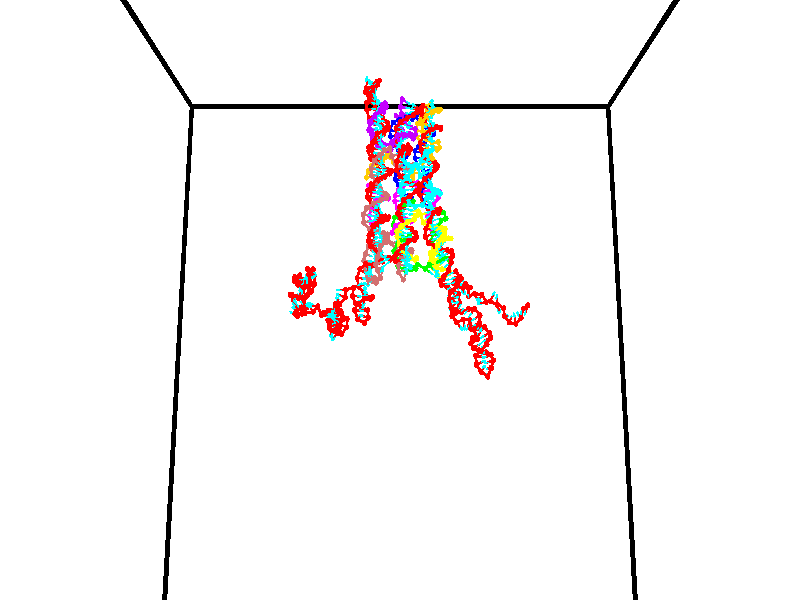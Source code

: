 // switches for output
#declare DRAW_BASES = 1; // possible values are 0, 1; only relevant for DNA ribbons
#declare DRAW_BASES_TYPE = 3; // possible values are 1, 2, 3; only relevant for DNA ribbons
#declare DRAW_FOG = 0; // set to 1 to enable fog

#include "colors.inc"

#include "transforms.inc"
background { rgb <1, 1, 1>}

#default {
   normal{
       ripples 0.25
       frequency 0.20
       turbulence 0.2
       lambda 5
   }
	finish {
		phong 0.1
		phong_size 40.
	}
}

// original window dimensions: 1024x640


// camera settings

camera {
	sky <0, 0.179814, -0.983701>
	up <0, 0.179814, -0.983701>
	right 1.6 * <1, 0, 0>
	location <35, 94.9851, 44.8844>
	look_at <35, 29.7336, 32.9568>
	direction <0, -65.2515, -11.9276>
	angle 67.0682
}


# declare cpy_camera_pos = <35, 94.9851, 44.8844>;
# if (DRAW_FOG = 1)
fog {
	fog_type 2
	up vnormalize(cpy_camera_pos)
	color rgbt<1,1,1,0.3>
	distance 1e-5
	fog_alt 3e-3
	fog_offset 56
}
# end


// LIGHTS

# declare lum = 6;
global_settings {
	ambient_light rgb lum * <0.05, 0.05, 0.05>
	max_trace_level 15
}# declare cpy_direct_light_amount = 0.25;
light_source
{	1000 * <-1, -1.16352, -0.803886>,
	rgb lum * cpy_direct_light_amount
	parallel
}

light_source
{	1000 * <1, 1.16352, 0.803886>,
	rgb lum * cpy_direct_light_amount
	parallel
}

// strand 0

// nucleotide -1

// particle -1
sphere {
	<24.649967, 34.745991, 35.266441> 0.250000
	pigment { color rgbt <1,0,0,0> }
	no_shadow
}
cylinder {
	<24.345467, 34.968018, 35.132336>,  <24.162767, 35.101234, 35.051872>, 0.100000
	pigment { color rgbt <1,0,0,0> }
	no_shadow
}
cylinder {
	<24.345467, 34.968018, 35.132336>,  <24.649967, 34.745991, 35.266441>, 0.100000
	pigment { color rgbt <1,0,0,0> }
	no_shadow
}

// particle -1
sphere {
	<24.345467, 34.968018, 35.132336> 0.100000
	pigment { color rgbt <1,0,0,0> }
	no_shadow
}
sphere {
	0, 1
	scale<0.080000,0.200000,0.300000>
	matrix <0.628660, 0.504936, -0.591461,
		-0.159012, -0.661017, -0.733330,
		-0.761250, 0.555064, -0.335263,
		24.117092, 35.134537, 35.031757>
	pigment { color rgbt <0,1,1,0> }
	no_shadow
}
cylinder {
	<24.540039, 34.689926, 34.513958>,  <24.649967, 34.745991, 35.266441>, 0.130000
	pigment { color rgbt <1,0,0,0> }
	no_shadow
}

// nucleotide -1

// particle -1
sphere {
	<24.540039, 34.689926, 34.513958> 0.250000
	pigment { color rgbt <1,0,0,0> }
	no_shadow
}
cylinder {
	<24.405384, 35.055260, 34.605610>,  <24.324591, 35.274460, 34.660603>, 0.100000
	pigment { color rgbt <1,0,0,0> }
	no_shadow
}
cylinder {
	<24.405384, 35.055260, 34.605610>,  <24.540039, 34.689926, 34.513958>, 0.100000
	pigment { color rgbt <1,0,0,0> }
	no_shadow
}

// particle -1
sphere {
	<24.405384, 35.055260, 34.605610> 0.100000
	pigment { color rgbt <1,0,0,0> }
	no_shadow
}
sphere {
	0, 1
	scale<0.080000,0.200000,0.300000>
	matrix <0.623790, 0.398583, -0.672323,
		-0.705381, -0.083401, -0.703905,
		-0.336637, 0.913332, 0.229128,
		24.304394, 35.329258, 34.674347>
	pigment { color rgbt <0,1,1,0> }
	no_shadow
}
cylinder {
	<24.225561, 35.150955, 33.901245>,  <24.540039, 34.689926, 34.513958>, 0.130000
	pigment { color rgbt <1,0,0,0> }
	no_shadow
}

// nucleotide -1

// particle -1
sphere {
	<24.225561, 35.150955, 33.901245> 0.250000
	pigment { color rgbt <1,0,0,0> }
	no_shadow
}
cylinder {
	<24.319120, 35.406418, 34.194477>,  <24.375256, 35.559696, 34.370415>, 0.100000
	pigment { color rgbt <1,0,0,0> }
	no_shadow
}
cylinder {
	<24.319120, 35.406418, 34.194477>,  <24.225561, 35.150955, 33.901245>, 0.100000
	pigment { color rgbt <1,0,0,0> }
	no_shadow
}

// particle -1
sphere {
	<24.319120, 35.406418, 34.194477> 0.100000
	pigment { color rgbt <1,0,0,0> }
	no_shadow
}
sphere {
	0, 1
	scale<0.080000,0.200000,0.300000>
	matrix <0.568151, 0.522079, -0.636112,
		-0.788984, 0.565286, -0.240740,
		0.233899, 0.638659, 0.733080,
		24.389290, 35.598015, 34.414402>
	pigment { color rgbt <0,1,1,0> }
	no_shadow
}
cylinder {
	<24.093971, 35.900932, 33.666054>,  <24.225561, 35.150955, 33.901245>, 0.130000
	pigment { color rgbt <1,0,0,0> }
	no_shadow
}

// nucleotide -1

// particle -1
sphere {
	<24.093971, 35.900932, 33.666054> 0.250000
	pigment { color rgbt <1,0,0,0> }
	no_shadow
}
cylinder {
	<24.348442, 35.937286, 33.972523>,  <24.501125, 35.959099, 34.156403>, 0.100000
	pigment { color rgbt <1,0,0,0> }
	no_shadow
}
cylinder {
	<24.348442, 35.937286, 33.972523>,  <24.093971, 35.900932, 33.666054>, 0.100000
	pigment { color rgbt <1,0,0,0> }
	no_shadow
}

// particle -1
sphere {
	<24.348442, 35.937286, 33.972523> 0.100000
	pigment { color rgbt <1,0,0,0> }
	no_shadow
}
sphere {
	0, 1
	scale<0.080000,0.200000,0.300000>
	matrix <0.615339, 0.539297, -0.574906,
		-0.465442, 0.837197, 0.287166,
		0.636177, 0.090881, 0.766172,
		24.539295, 35.964550, 34.202374>
	pigment { color rgbt <0,1,1,0> }
	no_shadow
}
cylinder {
	<24.195339, 36.626194, 33.777958>,  <24.093971, 35.900932, 33.666054>, 0.130000
	pigment { color rgbt <1,0,0,0> }
	no_shadow
}

// nucleotide -1

// particle -1
sphere {
	<24.195339, 36.626194, 33.777958> 0.250000
	pigment { color rgbt <1,0,0,0> }
	no_shadow
}
cylinder {
	<24.532444, 36.464401, 33.920029>,  <24.734707, 36.367325, 34.005272>, 0.100000
	pigment { color rgbt <1,0,0,0> }
	no_shadow
}
cylinder {
	<24.532444, 36.464401, 33.920029>,  <24.195339, 36.626194, 33.777958>, 0.100000
	pigment { color rgbt <1,0,0,0> }
	no_shadow
}

// particle -1
sphere {
	<24.532444, 36.464401, 33.920029> 0.100000
	pigment { color rgbt <1,0,0,0> }
	no_shadow
}
sphere {
	0, 1
	scale<0.080000,0.200000,0.300000>
	matrix <0.537395, 0.670147, -0.511967,
		-0.030939, 0.622335, 0.782139,
		0.842763, -0.404478, 0.355174,
		24.785273, 36.343060, 34.026581>
	pigment { color rgbt <0,1,1,0> }
	no_shadow
}
cylinder {
	<24.503538, 37.155972, 33.922230>,  <24.195339, 36.626194, 33.777958>, 0.130000
	pigment { color rgbt <1,0,0,0> }
	no_shadow
}

// nucleotide -1

// particle -1
sphere {
	<24.503538, 37.155972, 33.922230> 0.250000
	pigment { color rgbt <1,0,0,0> }
	no_shadow
}
cylinder {
	<24.764065, 36.856552, 33.872486>,  <24.920382, 36.676903, 33.842640>, 0.100000
	pigment { color rgbt <1,0,0,0> }
	no_shadow
}
cylinder {
	<24.764065, 36.856552, 33.872486>,  <24.503538, 37.155972, 33.922230>, 0.100000
	pigment { color rgbt <1,0,0,0> }
	no_shadow
}

// particle -1
sphere {
	<24.764065, 36.856552, 33.872486> 0.100000
	pigment { color rgbt <1,0,0,0> }
	no_shadow
}
sphere {
	0, 1
	scale<0.080000,0.200000,0.300000>
	matrix <0.588767, 0.601922, -0.539484,
		0.478684, 0.278156, 0.832761,
		0.651318, -0.748544, -0.124361,
		24.959461, 36.631989, 33.835178>
	pigment { color rgbt <0,1,1,0> }
	no_shadow
}
cylinder {
	<25.148329, 37.306519, 34.189774>,  <24.503538, 37.155972, 33.922230>, 0.130000
	pigment { color rgbt <1,0,0,0> }
	no_shadow
}

// nucleotide -1

// particle -1
sphere {
	<25.148329, 37.306519, 34.189774> 0.250000
	pigment { color rgbt <1,0,0,0> }
	no_shadow
}
cylinder {
	<25.217356, 37.085007, 33.863937>,  <25.258772, 36.952099, 33.668438>, 0.100000
	pigment { color rgbt <1,0,0,0> }
	no_shadow
}
cylinder {
	<25.217356, 37.085007, 33.863937>,  <25.148329, 37.306519, 34.189774>, 0.100000
	pigment { color rgbt <1,0,0,0> }
	no_shadow
}

// particle -1
sphere {
	<25.217356, 37.085007, 33.863937> 0.100000
	pigment { color rgbt <1,0,0,0> }
	no_shadow
}
sphere {
	0, 1
	scale<0.080000,0.200000,0.300000>
	matrix <0.553883, 0.738414, -0.384655,
		0.814515, -0.384807, 0.434152,
		0.172566, -0.553777, -0.814587,
		25.269125, 36.918873, 33.619560>
	pigment { color rgbt <0,1,1,0> }
	no_shadow
}
cylinder {
	<25.783558, 37.163940, 34.089897>,  <25.148329, 37.306519, 34.189774>, 0.130000
	pigment { color rgbt <1,0,0,0> }
	no_shadow
}

// nucleotide -1

// particle -1
sphere {
	<25.783558, 37.163940, 34.089897> 0.250000
	pigment { color rgbt <1,0,0,0> }
	no_shadow
}
cylinder {
	<25.639181, 37.123859, 33.719021>,  <25.552555, 37.099812, 33.496494>, 0.100000
	pigment { color rgbt <1,0,0,0> }
	no_shadow
}
cylinder {
	<25.639181, 37.123859, 33.719021>,  <25.783558, 37.163940, 34.089897>, 0.100000
	pigment { color rgbt <1,0,0,0> }
	no_shadow
}

// particle -1
sphere {
	<25.639181, 37.123859, 33.719021> 0.100000
	pigment { color rgbt <1,0,0,0> }
	no_shadow
}
sphere {
	0, 1
	scale<0.080000,0.200000,0.300000>
	matrix <0.606289, 0.730224, -0.314939,
		0.708613, -0.675820, -0.202817,
		-0.360944, -0.100205, -0.927189,
		25.530899, 37.093796, 33.440865>
	pigment { color rgbt <0,1,1,0> }
	no_shadow
}
cylinder {
	<26.380508, 37.292271, 33.637810>,  <25.783558, 37.163940, 34.089897>, 0.130000
	pigment { color rgbt <1,0,0,0> }
	no_shadow
}

// nucleotide -1

// particle -1
sphere {
	<26.380508, 37.292271, 33.637810> 0.250000
	pigment { color rgbt <1,0,0,0> }
	no_shadow
}
cylinder {
	<26.059950, 37.329624, 33.401489>,  <25.867615, 37.352036, 33.259697>, 0.100000
	pigment { color rgbt <1,0,0,0> }
	no_shadow
}
cylinder {
	<26.059950, 37.329624, 33.401489>,  <26.380508, 37.292271, 33.637810>, 0.100000
	pigment { color rgbt <1,0,0,0> }
	no_shadow
}

// particle -1
sphere {
	<26.059950, 37.329624, 33.401489> 0.100000
	pigment { color rgbt <1,0,0,0> }
	no_shadow
}
sphere {
	0, 1
	scale<0.080000,0.200000,0.300000>
	matrix <0.396219, 0.822825, -0.407392,
		0.448077, -0.560568, -0.696412,
		-0.801397, 0.093389, -0.590797,
		25.819530, 37.357639, 33.224251>
	pigment { color rgbt <0,1,1,0> }
	no_shadow
}
cylinder {
	<26.654579, 37.305759, 33.015144>,  <26.380508, 37.292271, 33.637810>, 0.130000
	pigment { color rgbt <1,0,0,0> }
	no_shadow
}

// nucleotide -1

// particle -1
sphere {
	<26.654579, 37.305759, 33.015144> 0.250000
	pigment { color rgbt <1,0,0,0> }
	no_shadow
}
cylinder {
	<26.300150, 37.487751, 32.979660>,  <26.087492, 37.596947, 32.958370>, 0.100000
	pigment { color rgbt <1,0,0,0> }
	no_shadow
}
cylinder {
	<26.300150, 37.487751, 32.979660>,  <26.654579, 37.305759, 33.015144>, 0.100000
	pigment { color rgbt <1,0,0,0> }
	no_shadow
}

// particle -1
sphere {
	<26.300150, 37.487751, 32.979660> 0.100000
	pigment { color rgbt <1,0,0,0> }
	no_shadow
}
sphere {
	0, 1
	scale<0.080000,0.200000,0.300000>
	matrix <0.444698, 0.780310, -0.439728,
		-0.130849, -0.429079, -0.893739,
		-0.886071, 0.454982, -0.088708,
		26.034328, 37.624245, 32.953049>
	pigment { color rgbt <0,1,1,0> }
	no_shadow
}
cylinder {
	<26.664291, 37.547340, 32.347008>,  <26.654579, 37.305759, 33.015144>, 0.130000
	pigment { color rgbt <1,0,0,0> }
	no_shadow
}

// nucleotide -1

// particle -1
sphere {
	<26.664291, 37.547340, 32.347008> 0.250000
	pigment { color rgbt <1,0,0,0> }
	no_shadow
}
cylinder {
	<26.401957, 37.764297, 32.557030>,  <26.244555, 37.894470, 32.683044>, 0.100000
	pigment { color rgbt <1,0,0,0> }
	no_shadow
}
cylinder {
	<26.401957, 37.764297, 32.557030>,  <26.664291, 37.547340, 32.347008>, 0.100000
	pigment { color rgbt <1,0,0,0> }
	no_shadow
}

// particle -1
sphere {
	<26.401957, 37.764297, 32.557030> 0.100000
	pigment { color rgbt <1,0,0,0> }
	no_shadow
}
sphere {
	0, 1
	scale<0.080000,0.200000,0.300000>
	matrix <0.523575, 0.827877, -0.201220,
		-0.543824, 0.142940, -0.826937,
		-0.655839, 0.542391, 0.525059,
		26.205204, 37.927013, 32.714546>
	pigment { color rgbt <0,1,1,0> }
	no_shadow
}
cylinder {
	<26.623049, 38.173649, 31.986141>,  <26.664291, 37.547340, 32.347008>, 0.130000
	pigment { color rgbt <1,0,0,0> }
	no_shadow
}

// nucleotide -1

// particle -1
sphere {
	<26.623049, 38.173649, 31.986141> 0.250000
	pigment { color rgbt <1,0,0,0> }
	no_shadow
}
cylinder {
	<26.514460, 38.227192, 32.367378>,  <26.449306, 38.259315, 32.596119>, 0.100000
	pigment { color rgbt <1,0,0,0> }
	no_shadow
}
cylinder {
	<26.514460, 38.227192, 32.367378>,  <26.623049, 38.173649, 31.986141>, 0.100000
	pigment { color rgbt <1,0,0,0> }
	no_shadow
}

// particle -1
sphere {
	<26.514460, 38.227192, 32.367378> 0.100000
	pigment { color rgbt <1,0,0,0> }
	no_shadow
}
sphere {
	0, 1
	scale<0.080000,0.200000,0.300000>
	matrix <0.399014, 0.916820, -0.015109,
		-0.875837, 0.376195, -0.302302,
		-0.271472, 0.133855, 0.953093,
		26.433018, 38.267349, 32.653305>
	pigment { color rgbt <0,1,1,0> }
	no_shadow
}
cylinder {
	<26.199316, 38.919579, 32.147331>,  <26.623049, 38.173649, 31.986141>, 0.130000
	pigment { color rgbt <1,0,0,0> }
	no_shadow
}

// nucleotide -1

// particle -1
sphere {
	<26.199316, 38.919579, 32.147331> 0.250000
	pigment { color rgbt <1,0,0,0> }
	no_shadow
}
cylinder {
	<26.436064, 38.749390, 32.421165>,  <26.578112, 38.647278, 32.585468>, 0.100000
	pigment { color rgbt <1,0,0,0> }
	no_shadow
}
cylinder {
	<26.436064, 38.749390, 32.421165>,  <26.199316, 38.919579, 32.147331>, 0.100000
	pigment { color rgbt <1,0,0,0> }
	no_shadow
}

// particle -1
sphere {
	<26.436064, 38.749390, 32.421165> 0.100000
	pigment { color rgbt <1,0,0,0> }
	no_shadow
}
sphere {
	0, 1
	scale<0.080000,0.200000,0.300000>
	matrix <0.604358, 0.796233, -0.027644,
		-0.533332, 0.430099, 0.728404,
		0.591869, -0.425473, 0.684590,
		26.613625, 38.621746, 32.626541>
	pigment { color rgbt <0,1,1,0> }
	no_shadow
}
cylinder {
	<26.439745, 39.496708, 32.726364>,  <26.199316, 38.919579, 32.147331>, 0.130000
	pigment { color rgbt <1,0,0,0> }
	no_shadow
}

// nucleotide -1

// particle -1
sphere {
	<26.439745, 39.496708, 32.726364> 0.250000
	pigment { color rgbt <1,0,0,0> }
	no_shadow
}
cylinder {
	<26.680023, 39.186462, 32.648823>,  <26.824190, 39.000313, 32.602299>, 0.100000
	pigment { color rgbt <1,0,0,0> }
	no_shadow
}
cylinder {
	<26.680023, 39.186462, 32.648823>,  <26.439745, 39.496708, 32.726364>, 0.100000
	pigment { color rgbt <1,0,0,0> }
	no_shadow
}

// particle -1
sphere {
	<26.680023, 39.186462, 32.648823> 0.100000
	pigment { color rgbt <1,0,0,0> }
	no_shadow
}
sphere {
	0, 1
	scale<0.080000,0.200000,0.300000>
	matrix <0.785479, 0.617742, -0.037639,
		0.148946, -0.129660, 0.980308,
		0.600697, -0.775618, -0.193856,
		26.860233, 38.953777, 32.590668>
	pigment { color rgbt <0,1,1,0> }
	no_shadow
}
cylinder {
	<26.586809, 38.912796, 33.296955>,  <26.439745, 39.496708, 32.726364>, 0.130000
	pigment { color rgbt <1,0,0,0> }
	no_shadow
}

// nucleotide -1

// particle -1
sphere {
	<26.586809, 38.912796, 33.296955> 0.250000
	pigment { color rgbt <1,0,0,0> }
	no_shadow
}
cylinder {
	<26.342173, 38.898262, 32.980820>,  <26.195391, 38.889542, 32.791138>, 0.100000
	pigment { color rgbt <1,0,0,0> }
	no_shadow
}
cylinder {
	<26.342173, 38.898262, 32.980820>,  <26.586809, 38.912796, 33.296955>, 0.100000
	pigment { color rgbt <1,0,0,0> }
	no_shadow
}

// particle -1
sphere {
	<26.342173, 38.898262, 32.980820> 0.100000
	pigment { color rgbt <1,0,0,0> }
	no_shadow
}
sphere {
	0, 1
	scale<0.080000,0.200000,0.300000>
	matrix <-0.555548, -0.691520, 0.461699,
		-0.563312, 0.721442, 0.402741,
		-0.611593, -0.036338, -0.790338,
		26.158695, 38.887360, 32.743717>
	pigment { color rgbt <0,1,1,0> }
	no_shadow
}
cylinder {
	<25.893648, 38.835129, 33.614521>,  <26.586809, 38.912796, 33.296955>, 0.130000
	pigment { color rgbt <1,0,0,0> }
	no_shadow
}

// nucleotide -1

// particle -1
sphere {
	<25.893648, 38.835129, 33.614521> 0.250000
	pigment { color rgbt <1,0,0,0> }
	no_shadow
}
cylinder {
	<25.923531, 38.702938, 33.238178>,  <25.941460, 38.623623, 33.012375>, 0.100000
	pigment { color rgbt <1,0,0,0> }
	no_shadow
}
cylinder {
	<25.923531, 38.702938, 33.238178>,  <25.893648, 38.835129, 33.614521>, 0.100000
	pigment { color rgbt <1,0,0,0> }
	no_shadow
}

// particle -1
sphere {
	<25.923531, 38.702938, 33.238178> 0.100000
	pigment { color rgbt <1,0,0,0> }
	no_shadow
}
sphere {
	0, 1
	scale<0.080000,0.200000,0.300000>
	matrix <-0.473039, -0.842324, 0.258308,
		-0.877868, 0.425764, -0.219255,
		0.074706, -0.330476, -0.940853,
		25.945942, 38.603794, 32.955921>
	pigment { color rgbt <0,1,1,0> }
	no_shadow
}
cylinder {
	<25.266172, 38.603809, 33.341526>,  <25.893648, 38.835129, 33.614521>, 0.130000
	pigment { color rgbt <1,0,0,0> }
	no_shadow
}

// nucleotide -1

// particle -1
sphere {
	<25.266172, 38.603809, 33.341526> 0.250000
	pigment { color rgbt <1,0,0,0> }
	no_shadow
}
cylinder {
	<25.534157, 38.397488, 33.127949>,  <25.694948, 38.273693, 32.999802>, 0.100000
	pigment { color rgbt <1,0,0,0> }
	no_shadow
}
cylinder {
	<25.534157, 38.397488, 33.127949>,  <25.266172, 38.603809, 33.341526>, 0.100000
	pigment { color rgbt <1,0,0,0> }
	no_shadow
}

// particle -1
sphere {
	<25.534157, 38.397488, 33.127949> 0.100000
	pigment { color rgbt <1,0,0,0> }
	no_shadow
}
sphere {
	0, 1
	scale<0.080000,0.200000,0.300000>
	matrix <-0.471110, -0.851235, 0.231203,
		-0.573764, 0.096647, -0.813298,
		0.669963, -0.515809, -0.533939,
		25.735146, 38.242744, 32.967766>
	pigment { color rgbt <0,1,1,0> }
	no_shadow
}
cylinder {
	<24.840607, 38.191910, 32.935345>,  <25.266172, 38.603809, 33.341526>, 0.130000
	pigment { color rgbt <1,0,0,0> }
	no_shadow
}

// nucleotide -1

// particle -1
sphere {
	<24.840607, 38.191910, 32.935345> 0.250000
	pigment { color rgbt <1,0,0,0> }
	no_shadow
}
cylinder {
	<25.203478, 38.023617, 32.933983>,  <25.421200, 37.922642, 32.933167>, 0.100000
	pigment { color rgbt <1,0,0,0> }
	no_shadow
}
cylinder {
	<25.203478, 38.023617, 32.933983>,  <24.840607, 38.191910, 32.935345>, 0.100000
	pigment { color rgbt <1,0,0,0> }
	no_shadow
}

// particle -1
sphere {
	<25.203478, 38.023617, 32.933983> 0.100000
	pigment { color rgbt <1,0,0,0> }
	no_shadow
}
sphere {
	0, 1
	scale<0.080000,0.200000,0.300000>
	matrix <-0.418677, -0.903486, 0.091773,
		-0.041687, -0.081830, -0.995774,
		0.907178, -0.420734, -0.003403,
		25.475632, 37.897396, 32.932961>
	pigment { color rgbt <0,1,1,0> }
	no_shadow
}
cylinder {
	<24.768324, 37.540005, 32.488659>,  <24.840607, 38.191910, 32.935345>, 0.130000
	pigment { color rgbt <1,0,0,0> }
	no_shadow
}

// nucleotide -1

// particle -1
sphere {
	<24.768324, 37.540005, 32.488659> 0.250000
	pigment { color rgbt <1,0,0,0> }
	no_shadow
}
cylinder {
	<25.101192, 37.479748, 32.702126>,  <25.300913, 37.443596, 32.830204>, 0.100000
	pigment { color rgbt <1,0,0,0> }
	no_shadow
}
cylinder {
	<25.101192, 37.479748, 32.702126>,  <24.768324, 37.540005, 32.488659>, 0.100000
	pigment { color rgbt <1,0,0,0> }
	no_shadow
}

// particle -1
sphere {
	<25.101192, 37.479748, 32.702126> 0.100000
	pigment { color rgbt <1,0,0,0> }
	no_shadow
}
sphere {
	0, 1
	scale<0.080000,0.200000,0.300000>
	matrix <-0.238236, -0.966171, 0.098773,
		0.500733, -0.209334, -0.839908,
		0.832172, -0.150638, 0.533665,
		25.350843, 37.434555, 32.862225>
	pigment { color rgbt <0,1,1,0> }
	no_shadow
}
cylinder {
	<25.160133, 36.990543, 32.236496>,  <24.768324, 37.540005, 32.488659>, 0.130000
	pigment { color rgbt <1,0,0,0> }
	no_shadow
}

// nucleotide -1

// particle -1
sphere {
	<25.160133, 36.990543, 32.236496> 0.250000
	pigment { color rgbt <1,0,0,0> }
	no_shadow
}
cylinder {
	<25.240717, 37.017834, 32.627342>,  <25.289066, 37.034206, 32.861851>, 0.100000
	pigment { color rgbt <1,0,0,0> }
	no_shadow
}
cylinder {
	<25.240717, 37.017834, 32.627342>,  <25.160133, 36.990543, 32.236496>, 0.100000
	pigment { color rgbt <1,0,0,0> }
	no_shadow
}

// particle -1
sphere {
	<25.240717, 37.017834, 32.627342> 0.100000
	pigment { color rgbt <1,0,0,0> }
	no_shadow
}
sphere {
	0, 1
	scale<0.080000,0.200000,0.300000>
	matrix <-0.305719, -0.943357, 0.128896,
		0.930565, -0.324691, -0.169189,
		0.201457, 0.068222, 0.977119,
		25.301153, 37.038300, 32.920479>
	pigment { color rgbt <0,1,1,0> }
	no_shadow
}
cylinder {
	<25.378050, 36.275085, 32.474503>,  <25.160133, 36.990543, 32.236496>, 0.130000
	pigment { color rgbt <1,0,0,0> }
	no_shadow
}

// nucleotide -1

// particle -1
sphere {
	<25.378050, 36.275085, 32.474503> 0.250000
	pigment { color rgbt <1,0,0,0> }
	no_shadow
}
cylinder {
	<25.293798, 36.467796, 32.814743>,  <25.243248, 36.583424, 33.018887>, 0.100000
	pigment { color rgbt <1,0,0,0> }
	no_shadow
}
cylinder {
	<25.293798, 36.467796, 32.814743>,  <25.378050, 36.275085, 32.474503>, 0.100000
	pigment { color rgbt <1,0,0,0> }
	no_shadow
}

// particle -1
sphere {
	<25.293798, 36.467796, 32.814743> 0.100000
	pigment { color rgbt <1,0,0,0> }
	no_shadow
}
sphere {
	0, 1
	scale<0.080000,0.200000,0.300000>
	matrix <-0.387551, -0.839978, 0.379792,
		0.897463, -0.249657, 0.363638,
		-0.210630, 0.481777, 0.850603,
		25.230610, 36.612328, 33.069923>
	pigment { color rgbt <0,1,1,0> }
	no_shadow
}
cylinder {
	<25.928726, 36.078571, 33.024593>,  <25.378050, 36.275085, 32.474503>, 0.130000
	pigment { color rgbt <1,0,0,0> }
	no_shadow
}

// nucleotide -1

// particle -1
sphere {
	<25.928726, 36.078571, 33.024593> 0.250000
	pigment { color rgbt <1,0,0,0> }
	no_shadow
}
cylinder {
	<25.544762, 36.148407, 33.112312>,  <25.314383, 36.190308, 33.164944>, 0.100000
	pigment { color rgbt <1,0,0,0> }
	no_shadow
}
cylinder {
	<25.544762, 36.148407, 33.112312>,  <25.928726, 36.078571, 33.024593>, 0.100000
	pigment { color rgbt <1,0,0,0> }
	no_shadow
}

// particle -1
sphere {
	<25.544762, 36.148407, 33.112312> 0.100000
	pigment { color rgbt <1,0,0,0> }
	no_shadow
}
sphere {
	0, 1
	scale<0.080000,0.200000,0.300000>
	matrix <-0.096123, -0.939926, 0.327566,
		0.263315, 0.293353, 0.919026,
		-0.959909, 0.174593, 0.219299,
		25.256788, 36.200787, 33.178101>
	pigment { color rgbt <0,1,1,0> }
	no_shadow
}
cylinder {
	<25.759193, 35.876526, 33.659348>,  <25.928726, 36.078571, 33.024593>, 0.130000
	pigment { color rgbt <1,0,0,0> }
	no_shadow
}

// nucleotide -1

// particle -1
sphere {
	<25.759193, 35.876526, 33.659348> 0.250000
	pigment { color rgbt <1,0,0,0> }
	no_shadow
}
cylinder {
	<25.404779, 35.873257, 33.473927>,  <25.192131, 35.871296, 33.362675>, 0.100000
	pigment { color rgbt <1,0,0,0> }
	no_shadow
}
cylinder {
	<25.404779, 35.873257, 33.473927>,  <25.759193, 35.876526, 33.659348>, 0.100000
	pigment { color rgbt <1,0,0,0> }
	no_shadow
}

// particle -1
sphere {
	<25.404779, 35.873257, 33.473927> 0.100000
	pigment { color rgbt <1,0,0,0> }
	no_shadow
}
sphere {
	0, 1
	scale<0.080000,0.200000,0.300000>
	matrix <-0.117410, -0.963295, 0.241406,
		-0.448510, 0.268319, 0.852551,
		-0.886033, -0.008175, -0.463550,
		25.138969, 35.870804, 33.334862>
	pigment { color rgbt <0,1,1,0> }
	no_shadow
}
cylinder {
	<25.317131, 35.545155, 34.008801>,  <25.759193, 35.876526, 33.659348>, 0.130000
	pigment { color rgbt <1,0,0,0> }
	no_shadow
}

// nucleotide -1

// particle -1
sphere {
	<25.317131, 35.545155, 34.008801> 0.250000
	pigment { color rgbt <1,0,0,0> }
	no_shadow
}
cylinder {
	<25.198936, 35.472919, 33.633553>,  <25.128019, 35.429581, 33.408401>, 0.100000
	pigment { color rgbt <1,0,0,0> }
	no_shadow
}
cylinder {
	<25.198936, 35.472919, 33.633553>,  <25.317131, 35.545155, 34.008801>, 0.100000
	pigment { color rgbt <1,0,0,0> }
	no_shadow
}

// particle -1
sphere {
	<25.198936, 35.472919, 33.633553> 0.100000
	pigment { color rgbt <1,0,0,0> }
	no_shadow
}
sphere {
	0, 1
	scale<0.080000,0.200000,0.300000>
	matrix <-0.054215, -0.977220, 0.205186,
		-0.953807, 0.111490, 0.278965,
		-0.295486, -0.180583, -0.938125,
		25.110291, 35.418743, 33.352116>
	pigment { color rgbt <0,1,1,0> }
	no_shadow
}
cylinder {
	<25.707876, 35.750854, 34.680977>,  <25.317131, 35.545155, 34.008801>, 0.130000
	pigment { color rgbt <1,0,0,0> }
	no_shadow
}

// nucleotide -1

// particle -1
sphere {
	<25.707876, 35.750854, 34.680977> 0.250000
	pigment { color rgbt <1,0,0,0> }
	no_shadow
}
cylinder {
	<25.427338, 35.961658, 34.488987>,  <25.259014, 36.088142, 34.373795>, 0.100000
	pigment { color rgbt <1,0,0,0> }
	no_shadow
}
cylinder {
	<25.427338, 35.961658, 34.488987>,  <25.707876, 35.750854, 34.680977>, 0.100000
	pigment { color rgbt <1,0,0,0> }
	no_shadow
}

// particle -1
sphere {
	<25.427338, 35.961658, 34.488987> 0.100000
	pigment { color rgbt <1,0,0,0> }
	no_shadow
}
sphere {
	0, 1
	scale<0.080000,0.200000,0.300000>
	matrix <-0.673200, -0.268342, 0.689053,
		0.234343, 0.806381, 0.542985,
		-0.701345, 0.527012, -0.479972,
		25.216934, 36.119762, 34.344994>
	pigment { color rgbt <0,1,1,0> }
	no_shadow
}
cylinder {
	<25.338474, 36.045204, 35.254272>,  <25.707876, 35.750854, 34.680977>, 0.130000
	pigment { color rgbt <1,0,0,0> }
	no_shadow
}

// nucleotide -1

// particle -1
sphere {
	<25.338474, 36.045204, 35.254272> 0.250000
	pigment { color rgbt <1,0,0,0> }
	no_shadow
}
cylinder {
	<25.102844, 36.025265, 34.931656>,  <24.961466, 36.013302, 34.738087>, 0.100000
	pigment { color rgbt <1,0,0,0> }
	no_shadow
}
cylinder {
	<25.102844, 36.025265, 34.931656>,  <25.338474, 36.045204, 35.254272>, 0.100000
	pigment { color rgbt <1,0,0,0> }
	no_shadow
}

// particle -1
sphere {
	<25.102844, 36.025265, 34.931656> 0.100000
	pigment { color rgbt <1,0,0,0> }
	no_shadow
}
sphere {
	0, 1
	scale<0.080000,0.200000,0.300000>
	matrix <-0.777790, -0.235723, 0.582646,
		-0.219162, 0.970541, 0.100090,
		-0.589076, -0.049845, -0.806539,
		24.926121, 36.010311, 34.689693>
	pigment { color rgbt <0,1,1,0> }
	no_shadow
}
cylinder {
	<24.679089, 36.485214, 35.338535>,  <25.338474, 36.045204, 35.254272>, 0.130000
	pigment { color rgbt <1,0,0,0> }
	no_shadow
}

// nucleotide -1

// particle -1
sphere {
	<24.679089, 36.485214, 35.338535> 0.250000
	pigment { color rgbt <1,0,0,0> }
	no_shadow
}
cylinder {
	<24.609150, 36.197006, 35.070126>,  <24.567186, 36.024082, 34.909081>, 0.100000
	pigment { color rgbt <1,0,0,0> }
	no_shadow
}
cylinder {
	<24.609150, 36.197006, 35.070126>,  <24.679089, 36.485214, 35.338535>, 0.100000
	pigment { color rgbt <1,0,0,0> }
	no_shadow
}

// particle -1
sphere {
	<24.609150, 36.197006, 35.070126> 0.100000
	pigment { color rgbt <1,0,0,0> }
	no_shadow
}
sphere {
	0, 1
	scale<0.080000,0.200000,0.300000>
	matrix <-0.704529, -0.384527, 0.596472,
		-0.687799, 0.577047, -0.440396,
		-0.174848, -0.720524, -0.671023,
		24.556696, 35.980850, 34.868820>
	pigment { color rgbt <0,1,1,0> }
	no_shadow
}
cylinder {
	<25.322945, 36.660027, 34.848423>,  <24.679089, 36.485214, 35.338535>, 0.130000
	pigment { color rgbt <1,0,0,0> }
	no_shadow
}

// nucleotide -1

// particle -1
sphere {
	<25.322945, 36.660027, 34.848423> 0.250000
	pigment { color rgbt <1,0,0,0> }
	no_shadow
}
cylinder {
	<25.694616, 36.645317, 34.701305>,  <25.917620, 36.636490, 34.613033>, 0.100000
	pigment { color rgbt <1,0,0,0> }
	no_shadow
}
cylinder {
	<25.694616, 36.645317, 34.701305>,  <25.322945, 36.660027, 34.848423>, 0.100000
	pigment { color rgbt <1,0,0,0> }
	no_shadow
}

// particle -1
sphere {
	<25.694616, 36.645317, 34.701305> 0.100000
	pigment { color rgbt <1,0,0,0> }
	no_shadow
}
sphere {
	0, 1
	scale<0.080000,0.200000,0.300000>
	matrix <0.178711, 0.915706, 0.359925,
		0.323556, -0.400164, 0.857427,
		0.929179, -0.036776, -0.367796,
		25.973370, 36.634285, 34.590965>
	pigment { color rgbt <0,1,1,0> }
	no_shadow
}
cylinder {
	<25.736118, 36.930435, 35.370037>,  <25.322945, 36.660027, 34.848423>, 0.130000
	pigment { color rgbt <1,0,0,0> }
	no_shadow
}

// nucleotide -1

// particle -1
sphere {
	<25.736118, 36.930435, 35.370037> 0.250000
	pigment { color rgbt <1,0,0,0> }
	no_shadow
}
cylinder {
	<25.897459, 36.967224, 35.005871>,  <25.994263, 36.989296, 34.787373>, 0.100000
	pigment { color rgbt <1,0,0,0> }
	no_shadow
}
cylinder {
	<25.897459, 36.967224, 35.005871>,  <25.736118, 36.930435, 35.370037>, 0.100000
	pigment { color rgbt <1,0,0,0> }
	no_shadow
}

// particle -1
sphere {
	<25.897459, 36.967224, 35.005871> 0.100000
	pigment { color rgbt <1,0,0,0> }
	no_shadow
}
sphere {
	0, 1
	scale<0.080000,0.200000,0.300000>
	matrix <0.348120, 0.904699, 0.245627,
		0.846238, -0.416007, 0.332896,
		0.403353, 0.091971, -0.910411,
		26.018465, 36.994816, 34.732746>
	pigment { color rgbt <0,1,1,0> }
	no_shadow
}
cylinder {
	<26.534214, 37.019329, 35.255222>,  <25.736118, 36.930435, 35.370037>, 0.130000
	pigment { color rgbt <1,0,0,0> }
	no_shadow
}

// nucleotide -1

// particle -1
sphere {
	<26.534214, 37.019329, 35.255222> 0.250000
	pigment { color rgbt <1,0,0,0> }
	no_shadow
}
cylinder {
	<26.321316, 37.201229, 34.969589>,  <26.193577, 37.310371, 34.798210>, 0.100000
	pigment { color rgbt <1,0,0,0> }
	no_shadow
}
cylinder {
	<26.321316, 37.201229, 34.969589>,  <26.534214, 37.019329, 35.255222>, 0.100000
	pigment { color rgbt <1,0,0,0> }
	no_shadow
}

// particle -1
sphere {
	<26.321316, 37.201229, 34.969589> 0.100000
	pigment { color rgbt <1,0,0,0> }
	no_shadow
}
sphere {
	0, 1
	scale<0.080000,0.200000,0.300000>
	matrix <0.466787, 0.861319, 0.200599,
		0.706276, -0.226557, -0.670705,
		-0.532244, 0.454755, -0.714083,
		26.161642, 37.337654, 34.755363>
	pigment { color rgbt <0,1,1,0> }
	no_shadow
}
cylinder {
	<27.036770, 37.353924, 34.878941>,  <26.534214, 37.019329, 35.255222>, 0.130000
	pigment { color rgbt <1,0,0,0> }
	no_shadow
}

// nucleotide -1

// particle -1
sphere {
	<27.036770, 37.353924, 34.878941> 0.250000
	pigment { color rgbt <1,0,0,0> }
	no_shadow
}
cylinder {
	<26.681837, 37.535889, 34.848751>,  <26.468878, 37.645069, 34.830639>, 0.100000
	pigment { color rgbt <1,0,0,0> }
	no_shadow
}
cylinder {
	<26.681837, 37.535889, 34.848751>,  <27.036770, 37.353924, 34.878941>, 0.100000
	pigment { color rgbt <1,0,0,0> }
	no_shadow
}

// particle -1
sphere {
	<26.681837, 37.535889, 34.848751> 0.100000
	pigment { color rgbt <1,0,0,0> }
	no_shadow
}
sphere {
	0, 1
	scale<0.080000,0.200000,0.300000>
	matrix <0.404422, 0.846347, 0.346611,
		0.221556, 0.277035, -0.934968,
		-0.887330, 0.454915, -0.075474,
		26.415638, 37.672363, 34.826107>
	pigment { color rgbt <0,1,1,0> }
	no_shadow
}
cylinder {
	<27.398058, 37.317326, 35.573658>,  <27.036770, 37.353924, 34.878941>, 0.130000
	pigment { color rgbt <1,0,0,0> }
	no_shadow
}

// nucleotide -1

// particle -1
sphere {
	<27.398058, 37.317326, 35.573658> 0.250000
	pigment { color rgbt <1,0,0,0> }
	no_shadow
}
cylinder {
	<27.795376, 37.309799, 35.619282>,  <28.033768, 37.305283, 35.646656>, 0.100000
	pigment { color rgbt <1,0,0,0> }
	no_shadow
}
cylinder {
	<27.795376, 37.309799, 35.619282>,  <27.398058, 37.317326, 35.573658>, 0.100000
	pigment { color rgbt <1,0,0,0> }
	no_shadow
}

// particle -1
sphere {
	<27.795376, 37.309799, 35.619282> 0.100000
	pigment { color rgbt <1,0,0,0> }
	no_shadow
}
sphere {
	0, 1
	scale<0.080000,0.200000,0.300000>
	matrix <-0.068987, -0.888214, 0.454221,
		0.092763, -0.459045, -0.883557,
		0.993295, -0.018819, 0.114061,
		28.093365, 37.304153, 35.653500>
	pigment { color rgbt <0,1,1,0> }
	no_shadow
}
cylinder {
	<27.478878, 36.691631, 35.305065>,  <27.398058, 37.317326, 35.573658>, 0.130000
	pigment { color rgbt <1,0,0,0> }
	no_shadow
}

// nucleotide -1

// particle -1
sphere {
	<27.478878, 36.691631, 35.305065> 0.250000
	pigment { color rgbt <1,0,0,0> }
	no_shadow
}
cylinder {
	<27.859207, 36.712906, 35.427120>,  <28.087404, 36.725670, 35.500355>, 0.100000
	pigment { color rgbt <1,0,0,0> }
	no_shadow
}
cylinder {
	<27.859207, 36.712906, 35.427120>,  <27.478878, 36.691631, 35.305065>, 0.100000
	pigment { color rgbt <1,0,0,0> }
	no_shadow
}

// particle -1
sphere {
	<27.859207, 36.712906, 35.427120> 0.100000
	pigment { color rgbt <1,0,0,0> }
	no_shadow
}
sphere {
	0, 1
	scale<0.080000,0.200000,0.300000>
	matrix <0.022397, -0.994373, 0.103540,
		0.308929, -0.091614, -0.946663,
		0.950822, 0.053189, 0.305139,
		28.144453, 36.728863, 35.518661>
	pigment { color rgbt <0,1,1,0> }
	no_shadow
}
cylinder {
	<27.887999, 36.151348, 35.024441>,  <27.478878, 36.691631, 35.305065>, 0.130000
	pigment { color rgbt <1,0,0,0> }
	no_shadow
}

// nucleotide -1

// particle -1
sphere {
	<27.887999, 36.151348, 35.024441> 0.250000
	pigment { color rgbt <1,0,0,0> }
	no_shadow
}
cylinder {
	<28.139015, 36.240566, 35.322819>,  <28.289625, 36.294098, 35.501846>, 0.100000
	pigment { color rgbt <1,0,0,0> }
	no_shadow
}
cylinder {
	<28.139015, 36.240566, 35.322819>,  <27.887999, 36.151348, 35.024441>, 0.100000
	pigment { color rgbt <1,0,0,0> }
	no_shadow
}

// particle -1
sphere {
	<28.139015, 36.240566, 35.322819> 0.100000
	pigment { color rgbt <1,0,0,0> }
	no_shadow
}
sphere {
	0, 1
	scale<0.080000,0.200000,0.300000>
	matrix <0.149949, -0.974774, 0.165319,
		0.764006, 0.008109, -0.645158,
		0.627543, 0.223046, 0.745950,
		28.327278, 36.307480, 35.546604>
	pigment { color rgbt <0,1,1,0> }
	no_shadow
}
cylinder {
	<28.548828, 35.868042, 34.808990>,  <27.887999, 36.151348, 35.024441>, 0.130000
	pigment { color rgbt <1,0,0,0> }
	no_shadow
}

// nucleotide -1

// particle -1
sphere {
	<28.548828, 35.868042, 34.808990> 0.250000
	pigment { color rgbt <1,0,0,0> }
	no_shadow
}
cylinder {
	<28.497341, 35.892136, 35.204929>,  <28.466450, 35.906590, 35.442493>, 0.100000
	pigment { color rgbt <1,0,0,0> }
	no_shadow
}
cylinder {
	<28.497341, 35.892136, 35.204929>,  <28.548828, 35.868042, 34.808990>, 0.100000
	pigment { color rgbt <1,0,0,0> }
	no_shadow
}

// particle -1
sphere {
	<28.497341, 35.892136, 35.204929> 0.100000
	pigment { color rgbt <1,0,0,0> }
	no_shadow
}
sphere {
	0, 1
	scale<0.080000,0.200000,0.300000>
	matrix <0.004385, -0.998110, 0.061304,
		0.991672, 0.012232, 0.128210,
		-0.128718, 0.060231, 0.989851,
		28.458725, 35.910206, 35.501884>
	pigment { color rgbt <0,1,1,0> }
	no_shadow
}
cylinder {
	<29.160885, 35.630260, 35.227554>,  <28.548828, 35.868042, 34.808990>, 0.130000
	pigment { color rgbt <1,0,0,0> }
	no_shadow
}

// nucleotide -1

// particle -1
sphere {
	<29.160885, 35.630260, 35.227554> 0.250000
	pigment { color rgbt <1,0,0,0> }
	no_shadow
}
cylinder {
	<28.797321, 35.565304, 35.381187>,  <28.579184, 35.526329, 35.473366>, 0.100000
	pigment { color rgbt <1,0,0,0> }
	no_shadow
}
cylinder {
	<28.797321, 35.565304, 35.381187>,  <29.160885, 35.630260, 35.227554>, 0.100000
	pigment { color rgbt <1,0,0,0> }
	no_shadow
}

// particle -1
sphere {
	<28.797321, 35.565304, 35.381187> 0.100000
	pigment { color rgbt <1,0,0,0> }
	no_shadow
}
sphere {
	0, 1
	scale<0.080000,0.200000,0.300000>
	matrix <0.178215, -0.983975, 0.005714,
		0.376996, 0.073642, 0.923283,
		-0.908908, -0.162389, 0.384079,
		28.524649, 35.516586, 35.496410>
	pigment { color rgbt <0,1,1,0> }
	no_shadow
}
cylinder {
	<29.735186, 35.432968, 35.603191>,  <29.160885, 35.630260, 35.227554>, 0.130000
	pigment { color rgbt <1,0,0,0> }
	no_shadow
}

// nucleotide -1

// particle -1
sphere {
	<29.735186, 35.432968, 35.603191> 0.250000
	pigment { color rgbt <1,0,0,0> }
	no_shadow
}
cylinder {
	<29.380470, 35.533535, 35.758316>,  <29.167641, 35.593876, 35.851391>, 0.100000
	pigment { color rgbt <1,0,0,0> }
	no_shadow
}
cylinder {
	<29.380470, 35.533535, 35.758316>,  <29.735186, 35.432968, 35.603191>, 0.100000
	pigment { color rgbt <1,0,0,0> }
	no_shadow
}

// particle -1
sphere {
	<29.380470, 35.533535, 35.758316> 0.100000
	pigment { color rgbt <1,0,0,0> }
	no_shadow
}
sphere {
	0, 1
	scale<0.080000,0.200000,0.300000>
	matrix <-0.165267, -0.956115, 0.241932,
		0.431618, 0.150450, 0.889421,
		-0.886788, 0.251414, 0.387813,
		29.114433, 35.608959, 35.874660>
	pigment { color rgbt <0,1,1,0> }
	no_shadow
}
cylinder {
	<29.656290, 34.983433, 36.229401>,  <29.735186, 35.432968, 35.603191>, 0.130000
	pigment { color rgbt <1,0,0,0> }
	no_shadow
}

// nucleotide -1

// particle -1
sphere {
	<29.656290, 34.983433, 36.229401> 0.250000
	pigment { color rgbt <1,0,0,0> }
	no_shadow
}
cylinder {
	<29.288738, 35.105545, 36.129429>,  <29.068207, 35.178810, 36.069447>, 0.100000
	pigment { color rgbt <1,0,0,0> }
	no_shadow
}
cylinder {
	<29.288738, 35.105545, 36.129429>,  <29.656290, 34.983433, 36.229401>, 0.100000
	pigment { color rgbt <1,0,0,0> }
	no_shadow
}

// particle -1
sphere {
	<29.288738, 35.105545, 36.129429> 0.100000
	pigment { color rgbt <1,0,0,0> }
	no_shadow
}
sphere {
	0, 1
	scale<0.080000,0.200000,0.300000>
	matrix <-0.348964, -0.924422, 0.153846,
		-0.184072, 0.228582, 0.955965,
		-0.918881, 0.305279, -0.249927,
		29.013075, 35.197128, 36.054451>
	pigment { color rgbt <0,1,1,0> }
	no_shadow
}
cylinder {
	<29.135464, 34.809368, 36.790249>,  <29.656290, 34.983433, 36.229401>, 0.130000
	pigment { color rgbt <1,0,0,0> }
	no_shadow
}

// nucleotide -1

// particle -1
sphere {
	<29.135464, 34.809368, 36.790249> 0.250000
	pigment { color rgbt <1,0,0,0> }
	no_shadow
}
cylinder {
	<28.986958, 34.824810, 36.419159>,  <28.897854, 34.834076, 36.196507>, 0.100000
	pigment { color rgbt <1,0,0,0> }
	no_shadow
}
cylinder {
	<28.986958, 34.824810, 36.419159>,  <29.135464, 34.809368, 36.790249>, 0.100000
	pigment { color rgbt <1,0,0,0> }
	no_shadow
}

// particle -1
sphere {
	<28.986958, 34.824810, 36.419159> 0.100000
	pigment { color rgbt <1,0,0,0> }
	no_shadow
}
sphere {
	0, 1
	scale<0.080000,0.200000,0.300000>
	matrix <-0.217398, -0.974978, 0.046431,
		-0.902717, 0.218923, 0.370370,
		-0.371267, 0.038604, -0.927723,
		28.875578, 34.836391, 36.140842>
	pigment { color rgbt <0,1,1,0> }
	no_shadow
}
cylinder {
	<28.685225, 34.203957, 36.601669>,  <29.135464, 34.809368, 36.790249>, 0.130000
	pigment { color rgbt <1,0,0,0> }
	no_shadow
}

// nucleotide -1

// particle -1
sphere {
	<28.685225, 34.203957, 36.601669> 0.250000
	pigment { color rgbt <1,0,0,0> }
	no_shadow
}
cylinder {
	<28.434069, 34.300396, 36.897675>,  <28.283375, 34.358261, 37.075279>, 0.100000
	pigment { color rgbt <1,0,0,0> }
	no_shadow
}
cylinder {
	<28.434069, 34.300396, 36.897675>,  <28.685225, 34.203957, 36.601669>, 0.100000
	pigment { color rgbt <1,0,0,0> }
	no_shadow
}

// particle -1
sphere {
	<28.434069, 34.300396, 36.897675> 0.100000
	pigment { color rgbt <1,0,0,0> }
	no_shadow
}
sphere {
	0, 1
	scale<0.080000,0.200000,0.300000>
	matrix <-0.338524, 0.771559, -0.538608,
		-0.700825, -0.588700, -0.402836,
		-0.627890, 0.241100, 0.740017,
		28.245701, 34.372726, 37.119678>
	pigment { color rgbt <0,1,1,0> }
	no_shadow
}
cylinder {
	<27.920185, 34.450253, 36.304054>,  <28.685225, 34.203957, 36.601669>, 0.130000
	pigment { color rgbt <1,0,0,0> }
	no_shadow
}

// nucleotide -1

// particle -1
sphere {
	<27.920185, 34.450253, 36.304054> 0.250000
	pigment { color rgbt <1,0,0,0> }
	no_shadow
}
cylinder {
	<28.013655, 34.634357, 36.646645>,  <28.069736, 34.744820, 36.852200>, 0.100000
	pigment { color rgbt <1,0,0,0> }
	no_shadow
}
cylinder {
	<28.013655, 34.634357, 36.646645>,  <27.920185, 34.450253, 36.304054>, 0.100000
	pigment { color rgbt <1,0,0,0> }
	no_shadow
}

// particle -1
sphere {
	<28.013655, 34.634357, 36.646645> 0.100000
	pigment { color rgbt <1,0,0,0> }
	no_shadow
}
sphere {
	0, 1
	scale<0.080000,0.200000,0.300000>
	matrix <-0.270308, 0.876891, -0.397487,
		-0.933986, -0.138630, 0.329319,
		0.233673, 0.460265, 0.856477,
		28.083757, 34.772438, 36.903587>
	pigment { color rgbt <0,1,1,0> }
	no_shadow
}
cylinder {
	<28.013281, 34.145458, 35.659863>,  <27.920185, 34.450253, 36.304054>, 0.130000
	pigment { color rgbt <1,0,0,0> }
	no_shadow
}

// nucleotide -1

// particle -1
sphere {
	<28.013281, 34.145458, 35.659863> 0.250000
	pigment { color rgbt <1,0,0,0> }
	no_shadow
}
cylinder {
	<28.228014, 34.357365, 35.922512>,  <28.356853, 34.484509, 36.080101>, 0.100000
	pigment { color rgbt <1,0,0,0> }
	no_shadow
}
cylinder {
	<28.228014, 34.357365, 35.922512>,  <28.013281, 34.145458, 35.659863>, 0.100000
	pigment { color rgbt <1,0,0,0> }
	no_shadow
}

// particle -1
sphere {
	<28.228014, 34.357365, 35.922512> 0.100000
	pigment { color rgbt <1,0,0,0> }
	no_shadow
}
sphere {
	0, 1
	scale<0.080000,0.200000,0.300000>
	matrix <-0.157824, 0.827597, -0.538678,
		-0.828796, 0.185548, 0.527891,
		0.536832, 0.529768, 0.656626,
		28.389063, 34.516296, 36.119499>
	pigment { color rgbt <0,1,1,0> }
	no_shadow
}
cylinder {
	<27.991079, 34.837757, 35.394615>,  <28.013281, 34.145458, 35.659863>, 0.130000
	pigment { color rgbt <1,0,0,0> }
	no_shadow
}

// nucleotide -1

// particle -1
sphere {
	<27.991079, 34.837757, 35.394615> 0.250000
	pigment { color rgbt <1,0,0,0> }
	no_shadow
}
cylinder {
	<28.206860, 34.902363, 35.725166>,  <28.336329, 34.941124, 35.923496>, 0.100000
	pigment { color rgbt <1,0,0,0> }
	no_shadow
}
cylinder {
	<28.206860, 34.902363, 35.725166>,  <27.991079, 34.837757, 35.394615>, 0.100000
	pigment { color rgbt <1,0,0,0> }
	no_shadow
}

// particle -1
sphere {
	<28.206860, 34.902363, 35.725166> 0.100000
	pigment { color rgbt <1,0,0,0> }
	no_shadow
}
sphere {
	0, 1
	scale<0.080000,0.200000,0.300000>
	matrix <0.068354, 0.969792, -0.234160,
		-0.839238, 0.182805, 0.512115,
		0.539451, 0.161511, 0.826382,
		28.368694, 34.950817, 35.973080>
	pigment { color rgbt <0,1,1,0> }
	no_shadow
}
cylinder {
	<27.820038, 35.522846, 35.723694>,  <27.991079, 34.837757, 35.394615>, 0.130000
	pigment { color rgbt <1,0,0,0> }
	no_shadow
}

// nucleotide -1

// particle -1
sphere {
	<27.820038, 35.522846, 35.723694> 0.250000
	pigment { color rgbt <1,0,0,0> }
	no_shadow
}
cylinder {
	<28.190834, 35.421246, 35.834091>,  <28.413311, 35.360283, 35.900330>, 0.100000
	pigment { color rgbt <1,0,0,0> }
	no_shadow
}
cylinder {
	<28.190834, 35.421246, 35.834091>,  <27.820038, 35.522846, 35.723694>, 0.100000
	pigment { color rgbt <1,0,0,0> }
	no_shadow
}

// particle -1
sphere {
	<28.190834, 35.421246, 35.834091> 0.100000
	pigment { color rgbt <1,0,0,0> }
	no_shadow
}
sphere {
	0, 1
	scale<0.080000,0.200000,0.300000>
	matrix <0.274446, 0.960872, -0.037473,
		-0.255678, 0.110483, 0.960428,
		0.926988, -0.254005, 0.275996,
		28.468931, 35.345043, 35.916889>
	pigment { color rgbt <0,1,1,0> }
	no_shadow
}
cylinder {
	<27.982204, 35.845276, 36.410301>,  <27.820038, 35.522846, 35.723694>, 0.130000
	pigment { color rgbt <1,0,0,0> }
	no_shadow
}

// nucleotide -1

// particle -1
sphere {
	<27.982204, 35.845276, 36.410301> 0.250000
	pigment { color rgbt <1,0,0,0> }
	no_shadow
}
cylinder {
	<28.334225, 35.783283, 36.230751>,  <28.545437, 35.746086, 36.123020>, 0.100000
	pigment { color rgbt <1,0,0,0> }
	no_shadow
}
cylinder {
	<28.334225, 35.783283, 36.230751>,  <27.982204, 35.845276, 36.410301>, 0.100000
	pigment { color rgbt <1,0,0,0> }
	no_shadow
}

// particle -1
sphere {
	<28.334225, 35.783283, 36.230751> 0.100000
	pigment { color rgbt <1,0,0,0> }
	no_shadow
}
sphere {
	0, 1
	scale<0.080000,0.200000,0.300000>
	matrix <0.174150, 0.984718, 0.001436,
		0.441796, -0.079436, 0.893592,
		0.880050, -0.154985, -0.448879,
		28.598240, 35.736790, 36.096088>
	pigment { color rgbt <0,1,1,0> }
	no_shadow
}
cylinder {
	<28.550611, 36.187954, 36.705181>,  <27.982204, 35.845276, 36.410301>, 0.130000
	pigment { color rgbt <1,0,0,0> }
	no_shadow
}

// nucleotide -1

// particle -1
sphere {
	<28.550611, 36.187954, 36.705181> 0.250000
	pigment { color rgbt <1,0,0,0> }
	no_shadow
}
cylinder {
	<28.675383, 36.136711, 36.328609>,  <28.750246, 36.105965, 36.102665>, 0.100000
	pigment { color rgbt <1,0,0,0> }
	no_shadow
}
cylinder {
	<28.675383, 36.136711, 36.328609>,  <28.550611, 36.187954, 36.705181>, 0.100000
	pigment { color rgbt <1,0,0,0> }
	no_shadow
}

// particle -1
sphere {
	<28.675383, 36.136711, 36.328609> 0.100000
	pigment { color rgbt <1,0,0,0> }
	no_shadow
}
sphere {
	0, 1
	scale<0.080000,0.200000,0.300000>
	matrix <0.018325, 0.991495, -0.128846,
		0.949929, 0.022939, 0.311623,
		0.311929, -0.128105, -0.941430,
		28.768961, 36.098278, 36.046181>
	pigment { color rgbt <0,1,1,0> }
	no_shadow
}
cylinder {
	<29.102835, 36.633656, 36.457447>,  <28.550611, 36.187954, 36.705181>, 0.130000
	pigment { color rgbt <1,0,0,0> }
	no_shadow
}

// nucleotide -1

// particle -1
sphere {
	<29.102835, 36.633656, 36.457447> 0.250000
	pigment { color rgbt <1,0,0,0> }
	no_shadow
}
cylinder {
	<28.868999, 36.533108, 36.148884>,  <28.728699, 36.472778, 35.963745>, 0.100000
	pigment { color rgbt <1,0,0,0> }
	no_shadow
}
cylinder {
	<28.868999, 36.533108, 36.148884>,  <29.102835, 36.633656, 36.457447>, 0.100000
	pigment { color rgbt <1,0,0,0> }
	no_shadow
}

// particle -1
sphere {
	<28.868999, 36.533108, 36.148884> 0.100000
	pigment { color rgbt <1,0,0,0> }
	no_shadow
}
sphere {
	0, 1
	scale<0.080000,0.200000,0.300000>
	matrix <-0.077323, 0.963729, -0.255437,
		0.807636, -0.089678, -0.582822,
		-0.584589, -0.251365, -0.771408,
		28.693623, 36.457699, 35.917461>
	pigment { color rgbt <0,1,1,0> }
	no_shadow
}
cylinder {
	<29.319204, 37.060127, 35.934437>,  <29.102835, 36.633656, 36.457447>, 0.130000
	pigment { color rgbt <1,0,0,0> }
	no_shadow
}

// nucleotide -1

// particle -1
sphere {
	<29.319204, 37.060127, 35.934437> 0.250000
	pigment { color rgbt <1,0,0,0> }
	no_shadow
}
cylinder {
	<28.949017, 36.933006, 35.851967>,  <28.726904, 36.856735, 35.802486>, 0.100000
	pigment { color rgbt <1,0,0,0> }
	no_shadow
}
cylinder {
	<28.949017, 36.933006, 35.851967>,  <29.319204, 37.060127, 35.934437>, 0.100000
	pigment { color rgbt <1,0,0,0> }
	no_shadow
}

// particle -1
sphere {
	<28.949017, 36.933006, 35.851967> 0.100000
	pigment { color rgbt <1,0,0,0> }
	no_shadow
}
sphere {
	0, 1
	scale<0.080000,0.200000,0.300000>
	matrix <-0.192592, 0.863386, -0.466341,
		0.326209, -0.391878, -0.860244,
		-0.925471, -0.317801, -0.206171,
		28.671375, 36.837666, 35.790115>
	pigment { color rgbt <0,1,1,0> }
	no_shadow
}
cylinder {
	<29.281471, 37.284996, 35.277569>,  <29.319204, 37.060127, 35.934437>, 0.130000
	pigment { color rgbt <1,0,0,0> }
	no_shadow
}

// nucleotide -1

// particle -1
sphere {
	<29.281471, 37.284996, 35.277569> 0.250000
	pigment { color rgbt <1,0,0,0> }
	no_shadow
}
cylinder {
	<28.912506, 37.257526, 35.429588>,  <28.691128, 37.241043, 35.520802>, 0.100000
	pigment { color rgbt <1,0,0,0> }
	no_shadow
}
cylinder {
	<28.912506, 37.257526, 35.429588>,  <29.281471, 37.284996, 35.277569>, 0.100000
	pigment { color rgbt <1,0,0,0> }
	no_shadow
}

// particle -1
sphere {
	<28.912506, 37.257526, 35.429588> 0.100000
	pigment { color rgbt <1,0,0,0> }
	no_shadow
}
sphere {
	0, 1
	scale<0.080000,0.200000,0.300000>
	matrix <-0.254972, 0.847405, -0.465718,
		-0.290073, -0.526487, -0.799168,
		-0.922414, -0.068673, 0.380049,
		28.635782, 37.236923, 35.543602>
	pigment { color rgbt <0,1,1,0> }
	no_shadow
}
cylinder {
	<28.759254, 37.386013, 34.674316>,  <29.281471, 37.284996, 35.277569>, 0.130000
	pigment { color rgbt <1,0,0,0> }
	no_shadow
}

// nucleotide -1

// particle -1
sphere {
	<28.759254, 37.386013, 34.674316> 0.250000
	pigment { color rgbt <1,0,0,0> }
	no_shadow
}
cylinder {
	<28.632971, 37.532127, 35.024605>,  <28.557199, 37.619797, 35.234779>, 0.100000
	pigment { color rgbt <1,0,0,0> }
	no_shadow
}
cylinder {
	<28.632971, 37.532127, 35.024605>,  <28.759254, 37.386013, 34.674316>, 0.100000
	pigment { color rgbt <1,0,0,0> }
	no_shadow
}

// particle -1
sphere {
	<28.632971, 37.532127, 35.024605> 0.100000
	pigment { color rgbt <1,0,0,0> }
	no_shadow
}
sphere {
	0, 1
	scale<0.080000,0.200000,0.300000>
	matrix <-0.293693, 0.839985, -0.456256,
		-0.902259, -0.401239, -0.157911,
		-0.315711, 0.365284, 0.875725,
		28.538258, 37.641712, 35.287323>
	pigment { color rgbt <0,1,1,0> }
	no_shadow
}
cylinder {
	<29.109566, 36.740444, 34.608410>,  <28.759254, 37.386013, 34.674316>, 0.130000
	pigment { color rgbt <1,0,0,0> }
	no_shadow
}

// nucleotide -1

// particle -1
sphere {
	<29.109566, 36.740444, 34.608410> 0.250000
	pigment { color rgbt <1,0,0,0> }
	no_shadow
}
cylinder {
	<28.940718, 36.537258, 34.308067>,  <28.839409, 36.415344, 34.127861>, 0.100000
	pigment { color rgbt <1,0,0,0> }
	no_shadow
}
cylinder {
	<28.940718, 36.537258, 34.308067>,  <29.109566, 36.740444, 34.608410>, 0.100000
	pigment { color rgbt <1,0,0,0> }
	no_shadow
}

// particle -1
sphere {
	<28.940718, 36.537258, 34.308067> 0.100000
	pigment { color rgbt <1,0,0,0> }
	no_shadow
}
sphere {
	0, 1
	scale<0.080000,0.200000,0.300000>
	matrix <0.188120, 0.761151, -0.620694,
		0.886807, -0.403257, -0.225736,
		-0.422119, -0.507970, -0.750854,
		28.814081, 36.384869, 34.082809>
	pigment { color rgbt <0,1,1,0> }
	no_shadow
}
cylinder {
	<29.626410, 36.522930, 33.980125>,  <29.109566, 36.740444, 34.608410>, 0.130000
	pigment { color rgbt <1,0,0,0> }
	no_shadow
}

// nucleotide -1

// particle -1
sphere {
	<29.626410, 36.522930, 33.980125> 0.250000
	pigment { color rgbt <1,0,0,0> }
	no_shadow
}
cylinder {
	<29.244015, 36.582230, 33.878841>,  <29.014578, 36.617809, 33.818069>, 0.100000
	pigment { color rgbt <1,0,0,0> }
	no_shadow
}
cylinder {
	<29.244015, 36.582230, 33.878841>,  <29.626410, 36.522930, 33.980125>, 0.100000
	pigment { color rgbt <1,0,0,0> }
	no_shadow
}

// particle -1
sphere {
	<29.244015, 36.582230, 33.878841> 0.100000
	pigment { color rgbt <1,0,0,0> }
	no_shadow
}
sphere {
	0, 1
	scale<0.080000,0.200000,0.300000>
	matrix <0.274550, 0.756389, -0.593715,
		0.103512, -0.637102, -0.763797,
		-0.955985, 0.148244, -0.253212,
		28.957220, 36.626701, 33.802879>
	pigment { color rgbt <0,1,1,0> }
	no_shadow
}
cylinder {
	<29.666826, 36.734215, 33.382771>,  <29.626410, 36.522930, 33.980125>, 0.130000
	pigment { color rgbt <1,0,0,0> }
	no_shadow
}

// nucleotide -1

// particle -1
sphere {
	<29.666826, 36.734215, 33.382771> 0.250000
	pigment { color rgbt <1,0,0,0> }
	no_shadow
}
cylinder {
	<29.292728, 36.871727, 33.416550>,  <29.068270, 36.954235, 33.436817>, 0.100000
	pigment { color rgbt <1,0,0,0> }
	no_shadow
}
cylinder {
	<29.292728, 36.871727, 33.416550>,  <29.666826, 36.734215, 33.382771>, 0.100000
	pigment { color rgbt <1,0,0,0> }
	no_shadow
}

// particle -1
sphere {
	<29.292728, 36.871727, 33.416550> 0.100000
	pigment { color rgbt <1,0,0,0> }
	no_shadow
}
sphere {
	0, 1
	scale<0.080000,0.200000,0.300000>
	matrix <0.127999, 0.550810, -0.824757,
		-0.330049, -0.760541, -0.559146,
		-0.935245, 0.343780, 0.084446,
		29.012156, 36.974861, 33.441883>
	pigment { color rgbt <0,1,1,0> }
	no_shadow
}
cylinder {
	<30.392464, 36.460598, 33.175480>,  <29.666826, 36.734215, 33.382771>, 0.130000
	pigment { color rgbt <1,0,0,0> }
	no_shadow
}

// nucleotide -1

// particle -1
sphere {
	<30.392464, 36.460598, 33.175480> 0.250000
	pigment { color rgbt <1,0,0,0> }
	no_shadow
}
cylinder {
	<30.753328, 36.525585, 33.015625>,  <30.969847, 36.564575, 32.919712>, 0.100000
	pigment { color rgbt <1,0,0,0> }
	no_shadow
}
cylinder {
	<30.753328, 36.525585, 33.015625>,  <30.392464, 36.460598, 33.175480>, 0.100000
	pigment { color rgbt <1,0,0,0> }
	no_shadow
}

// particle -1
sphere {
	<30.753328, 36.525585, 33.015625> 0.100000
	pigment { color rgbt <1,0,0,0> }
	no_shadow
}
sphere {
	0, 1
	scale<0.080000,0.200000,0.300000>
	matrix <-0.429509, 0.424835, -0.796892,
		0.040313, 0.890573, 0.453050,
		0.902162, 0.162464, -0.399636,
		31.023977, 36.574326, 32.895733>
	pigment { color rgbt <0,1,1,0> }
	no_shadow
}
cylinder {
	<30.331030, 36.628445, 33.880032>,  <30.392464, 36.460598, 33.175480>, 0.130000
	pigment { color rgbt <1,0,0,0> }
	no_shadow
}

// nucleotide -1

// particle -1
sphere {
	<30.331030, 36.628445, 33.880032> 0.250000
	pigment { color rgbt <1,0,0,0> }
	no_shadow
}
cylinder {
	<30.722990, 36.700081, 33.915176>,  <30.958166, 36.743061, 33.936264>, 0.100000
	pigment { color rgbt <1,0,0,0> }
	no_shadow
}
cylinder {
	<30.722990, 36.700081, 33.915176>,  <30.331030, 36.628445, 33.880032>, 0.100000
	pigment { color rgbt <1,0,0,0> }
	no_shadow
}

// particle -1
sphere {
	<30.722990, 36.700081, 33.915176> 0.100000
	pigment { color rgbt <1,0,0,0> }
	no_shadow
}
sphere {
	0, 1
	scale<0.080000,0.200000,0.300000>
	matrix <-0.106931, 0.099743, 0.989251,
		0.168406, -0.978763, 0.116889,
		0.979900, 0.179095, 0.087863,
		31.016960, 36.753807, 33.941536>
	pigment { color rgbt <0,1,1,0> }
	no_shadow
}
cylinder {
	<30.589375, 36.308136, 34.435158>,  <30.331030, 36.628445, 33.880032>, 0.130000
	pigment { color rgbt <1,0,0,0> }
	no_shadow
}

// nucleotide -1

// particle -1
sphere {
	<30.589375, 36.308136, 34.435158> 0.250000
	pigment { color rgbt <1,0,0,0> }
	no_shadow
}
cylinder {
	<30.873251, 36.586018, 34.388306>,  <31.043577, 36.752747, 34.360195>, 0.100000
	pigment { color rgbt <1,0,0,0> }
	no_shadow
}
cylinder {
	<30.873251, 36.586018, 34.388306>,  <30.589375, 36.308136, 34.435158>, 0.100000
	pigment { color rgbt <1,0,0,0> }
	no_shadow
}

// particle -1
sphere {
	<30.873251, 36.586018, 34.388306> 0.100000
	pigment { color rgbt <1,0,0,0> }
	no_shadow
}
sphere {
	0, 1
	scale<0.080000,0.200000,0.300000>
	matrix <0.024960, 0.141363, 0.989643,
		0.704072, -0.705264, 0.082983,
		0.709690, 0.694709, -0.117133,
		31.086159, 36.794430, 34.353165>
	pigment { color rgbt <0,1,1,0> }
	no_shadow
}
cylinder {
	<31.200758, 36.041340, 34.703281>,  <30.589375, 36.308136, 34.435158>, 0.130000
	pigment { color rgbt <1,0,0,0> }
	no_shadow
}

// nucleotide -1

// particle -1
sphere {
	<31.200758, 36.041340, 34.703281> 0.250000
	pigment { color rgbt <1,0,0,0> }
	no_shadow
}
cylinder {
	<31.170469, 36.440029, 34.714664>,  <31.152296, 36.679241, 34.721493>, 0.100000
	pigment { color rgbt <1,0,0,0> }
	no_shadow
}
cylinder {
	<31.170469, 36.440029, 34.714664>,  <31.200758, 36.041340, 34.703281>, 0.100000
	pigment { color rgbt <1,0,0,0> }
	no_shadow
}

// particle -1
sphere {
	<31.170469, 36.440029, 34.714664> 0.100000
	pigment { color rgbt <1,0,0,0> }
	no_shadow
}
sphere {
	0, 1
	scale<0.080000,0.200000,0.300000>
	matrix <-0.028218, -0.030667, 0.999131,
		0.996730, 0.074854, 0.030448,
		-0.075723, 0.996723, 0.028455,
		31.147753, 36.739044, 34.723202>
	pigment { color rgbt <0,1,1,0> }
	no_shadow
}
cylinder {
	<31.816133, 36.293789, 35.013142>,  <31.200758, 36.041340, 34.703281>, 0.130000
	pigment { color rgbt <1,0,0,0> }
	no_shadow
}

// nucleotide -1

// particle -1
sphere {
	<31.816133, 36.293789, 35.013142> 0.250000
	pigment { color rgbt <1,0,0,0> }
	no_shadow
}
cylinder {
	<31.488211, 36.515190, 35.071861>,  <31.291456, 36.648029, 35.107094>, 0.100000
	pigment { color rgbt <1,0,0,0> }
	no_shadow
}
cylinder {
	<31.488211, 36.515190, 35.071861>,  <31.816133, 36.293789, 35.013142>, 0.100000
	pigment { color rgbt <1,0,0,0> }
	no_shadow
}

// particle -1
sphere {
	<31.488211, 36.515190, 35.071861> 0.100000
	pigment { color rgbt <1,0,0,0> }
	no_shadow
}
sphere {
	0, 1
	scale<0.080000,0.200000,0.300000>
	matrix <0.072118, -0.154520, 0.985354,
		0.568080, 0.818388, 0.086760,
		-0.819808, 0.553503, 0.146800,
		31.242268, 36.681240, 35.115902>
	pigment { color rgbt <0,1,1,0> }
	no_shadow
}
cylinder {
	<31.899973, 36.527008, 35.652817>,  <31.816133, 36.293789, 35.013142>, 0.130000
	pigment { color rgbt <1,0,0,0> }
	no_shadow
}

// nucleotide -1

// particle -1
sphere {
	<31.899973, 36.527008, 35.652817> 0.250000
	pigment { color rgbt <1,0,0,0> }
	no_shadow
}
cylinder {
	<31.508808, 36.547466, 35.571754>,  <31.274109, 36.559742, 35.523117>, 0.100000
	pigment { color rgbt <1,0,0,0> }
	no_shadow
}
cylinder {
	<31.508808, 36.547466, 35.571754>,  <31.899973, 36.527008, 35.652817>, 0.100000
	pigment { color rgbt <1,0,0,0> }
	no_shadow
}

// particle -1
sphere {
	<31.508808, 36.547466, 35.571754> 0.100000
	pigment { color rgbt <1,0,0,0> }
	no_shadow
}
sphere {
	0, 1
	scale<0.080000,0.200000,0.300000>
	matrix <-0.208926, -0.211474, 0.954792,
		0.005978, 0.976044, 0.217489,
		-0.977913, 0.051147, -0.202657,
		31.215435, 36.562809, 35.510956>
	pigment { color rgbt <0,1,1,0> }
	no_shadow
}
cylinder {
	<31.551991, 36.901714, 36.185448>,  <31.899973, 36.527008, 35.652817>, 0.130000
	pigment { color rgbt <1,0,0,0> }
	no_shadow
}

// nucleotide -1

// particle -1
sphere {
	<31.551991, 36.901714, 36.185448> 0.250000
	pigment { color rgbt <1,0,0,0> }
	no_shadow
}
cylinder {
	<31.323856, 36.618912, 36.018185>,  <31.186975, 36.449230, 35.917828>, 0.100000
	pigment { color rgbt <1,0,0,0> }
	no_shadow
}
cylinder {
	<31.323856, 36.618912, 36.018185>,  <31.551991, 36.901714, 36.185448>, 0.100000
	pigment { color rgbt <1,0,0,0> }
	no_shadow
}

// particle -1
sphere {
	<31.323856, 36.618912, 36.018185> 0.100000
	pigment { color rgbt <1,0,0,0> }
	no_shadow
}
sphere {
	0, 1
	scale<0.080000,0.200000,0.300000>
	matrix <-0.022065, -0.495698, 0.868215,
		-0.821116, 0.504400, 0.267114,
		-0.570335, -0.707011, -0.418155,
		31.152756, 36.406807, 35.892738>
	pigment { color rgbt <0,1,1,0> }
	no_shadow
}
cylinder {
	<30.910551, 37.151730, 35.901768>,  <31.551991, 36.901714, 36.185448>, 0.130000
	pigment { color rgbt <1,0,0,0> }
	no_shadow
}

// nucleotide -1

// particle -1
sphere {
	<30.910551, 37.151730, 35.901768> 0.250000
	pigment { color rgbt <1,0,0,0> }
	no_shadow
}
cylinder {
	<31.079109, 37.492630, 35.777767>,  <31.180244, 37.697170, 35.703369>, 0.100000
	pigment { color rgbt <1,0,0,0> }
	no_shadow
}
cylinder {
	<31.079109, 37.492630, 35.777767>,  <30.910551, 37.151730, 35.901768>, 0.100000
	pigment { color rgbt <1,0,0,0> }
	no_shadow
}

// particle -1
sphere {
	<31.079109, 37.492630, 35.777767> 0.100000
	pigment { color rgbt <1,0,0,0> }
	no_shadow
}
sphere {
	0, 1
	scale<0.080000,0.200000,0.300000>
	matrix <0.096837, -0.382161, -0.919008,
		-0.901692, 0.357247, -0.243571,
		0.421396, 0.852248, -0.309997,
		31.205528, 37.748306, 35.684769>
	pigment { color rgbt <0,1,1,0> }
	no_shadow
}
cylinder {
	<30.611879, 37.357891, 35.177246>,  <30.910551, 37.151730, 35.901768>, 0.130000
	pigment { color rgbt <1,0,0,0> }
	no_shadow
}

// nucleotide -1

// particle -1
sphere {
	<30.611879, 37.357891, 35.177246> 0.250000
	pigment { color rgbt <1,0,0,0> }
	no_shadow
}
cylinder {
	<30.974047, 37.518238, 35.233143>,  <31.191347, 37.614445, 35.266682>, 0.100000
	pigment { color rgbt <1,0,0,0> }
	no_shadow
}
cylinder {
	<30.974047, 37.518238, 35.233143>,  <30.611879, 37.357891, 35.177246>, 0.100000
	pigment { color rgbt <1,0,0,0> }
	no_shadow
}

// particle -1
sphere {
	<30.974047, 37.518238, 35.233143> 0.100000
	pigment { color rgbt <1,0,0,0> }
	no_shadow
}
sphere {
	0, 1
	scale<0.080000,0.200000,0.300000>
	matrix <0.225060, -0.174155, -0.958654,
		-0.359957, 0.899431, -0.247902,
		0.905416, 0.400867, 0.139738,
		31.245672, 37.638496, 35.275063>
	pigment { color rgbt <0,1,1,0> }
	no_shadow
}
cylinder {
	<30.924517, 37.984840, 34.803783>,  <30.611879, 37.357891, 35.177246>, 0.130000
	pigment { color rgbt <1,0,0,0> }
	no_shadow
}

// nucleotide -1

// particle -1
sphere {
	<30.924517, 37.984840, 34.803783> 0.250000
	pigment { color rgbt <1,0,0,0> }
	no_shadow
}
cylinder {
	<31.161018, 37.676189, 34.897602>,  <31.302919, 37.491001, 34.953896>, 0.100000
	pigment { color rgbt <1,0,0,0> }
	no_shadow
}
cylinder {
	<31.161018, 37.676189, 34.897602>,  <30.924517, 37.984840, 34.803783>, 0.100000
	pigment { color rgbt <1,0,0,0> }
	no_shadow
}

// particle -1
sphere {
	<31.161018, 37.676189, 34.897602> 0.100000
	pigment { color rgbt <1,0,0,0> }
	no_shadow
}
sphere {
	0, 1
	scale<0.080000,0.200000,0.300000>
	matrix <-0.059603, -0.331843, -0.941450,
		0.804278, 0.542658, -0.242196,
		0.591256, -0.771623, 0.234550,
		31.338396, 37.444702, 34.967968>
	pigment { color rgbt <0,1,1,0> }
	no_shadow
}
cylinder {
	<31.552567, 37.968758, 34.359707>,  <30.924517, 37.984840, 34.803783>, 0.130000
	pigment { color rgbt <1,0,0,0> }
	no_shadow
}

// nucleotide -1

// particle -1
sphere {
	<31.552567, 37.968758, 34.359707> 0.250000
	pigment { color rgbt <1,0,0,0> }
	no_shadow
}
cylinder {
	<31.501577, 37.602337, 34.511810>,  <31.470984, 37.382484, 34.603073>, 0.100000
	pigment { color rgbt <1,0,0,0> }
	no_shadow
}
cylinder {
	<31.501577, 37.602337, 34.511810>,  <31.552567, 37.968758, 34.359707>, 0.100000
	pigment { color rgbt <1,0,0,0> }
	no_shadow
}

// particle -1
sphere {
	<31.501577, 37.602337, 34.511810> 0.100000
	pigment { color rgbt <1,0,0,0> }
	no_shadow
}
sphere {
	0, 1
	scale<0.080000,0.200000,0.300000>
	matrix <0.231896, -0.400290, -0.886562,
		0.964352, -0.024832, 0.263455,
		-0.127474, -0.916052, 0.380262,
		31.463335, 37.327522, 34.625889>
	pigment { color rgbt <0,1,1,0> }
	no_shadow
}
cylinder {
	<32.144535, 37.501171, 34.318962>,  <31.552567, 37.968758, 34.359707>, 0.130000
	pigment { color rgbt <1,0,0,0> }
	no_shadow
}

// nucleotide -1

// particle -1
sphere {
	<32.144535, 37.501171, 34.318962> 0.250000
	pigment { color rgbt <1,0,0,0> }
	no_shadow
}
cylinder {
	<31.801586, 37.295296, 34.317852>,  <31.595818, 37.171772, 34.317188>, 0.100000
	pigment { color rgbt <1,0,0,0> }
	no_shadow
}
cylinder {
	<31.801586, 37.295296, 34.317852>,  <32.144535, 37.501171, 34.318962>, 0.100000
	pigment { color rgbt <1,0,0,0> }
	no_shadow
}

// particle -1
sphere {
	<31.801586, 37.295296, 34.317852> 0.100000
	pigment { color rgbt <1,0,0,0> }
	no_shadow
}
sphere {
	0, 1
	scale<0.080000,0.200000,0.300000>
	matrix <0.174229, -0.285156, -0.942513,
		0.484311, -0.808567, 0.334159,
		-0.857373, -0.514689, -0.002772,
		31.544374, 37.140888, 34.317020>
	pigment { color rgbt <0,1,1,0> }
	no_shadow
}
cylinder {
	<32.305325, 36.865795, 34.015808>,  <32.144535, 37.501171, 34.318962>, 0.130000
	pigment { color rgbt <1,0,0,0> }
	no_shadow
}

// nucleotide -1

// particle -1
sphere {
	<32.305325, 36.865795, 34.015808> 0.250000
	pigment { color rgbt <1,0,0,0> }
	no_shadow
}
cylinder {
	<31.907814, 36.882210, 33.974377>,  <31.669308, 36.892059, 33.949520>, 0.100000
	pigment { color rgbt <1,0,0,0> }
	no_shadow
}
cylinder {
	<31.907814, 36.882210, 33.974377>,  <32.305325, 36.865795, 34.015808>, 0.100000
	pigment { color rgbt <1,0,0,0> }
	no_shadow
}

// particle -1
sphere {
	<31.907814, 36.882210, 33.974377> 0.100000
	pigment { color rgbt <1,0,0,0> }
	no_shadow
}
sphere {
	0, 1
	scale<0.080000,0.200000,0.300000>
	matrix <0.074984, -0.441225, -0.894258,
		-0.082393, -0.896458, 0.435402,
		-0.993775, 0.041032, -0.103574,
		31.609682, 36.894520, 33.943306>
	pigment { color rgbt <0,1,1,0> }
	no_shadow
}
cylinder {
	<31.951899, 36.201542, 33.970757>,  <32.305325, 36.865795, 34.015808>, 0.130000
	pigment { color rgbt <1,0,0,0> }
	no_shadow
}

// nucleotide -1

// particle -1
sphere {
	<31.951899, 36.201542, 33.970757> 0.250000
	pigment { color rgbt <1,0,0,0> }
	no_shadow
}
cylinder {
	<31.754690, 36.486019, 33.770306>,  <31.636364, 36.656704, 33.650036>, 0.100000
	pigment { color rgbt <1,0,0,0> }
	no_shadow
}
cylinder {
	<31.754690, 36.486019, 33.770306>,  <31.951899, 36.201542, 33.970757>, 0.100000
	pigment { color rgbt <1,0,0,0> }
	no_shadow
}

// particle -1
sphere {
	<31.754690, 36.486019, 33.770306> 0.100000
	pigment { color rgbt <1,0,0,0> }
	no_shadow
}
sphere {
	0, 1
	scale<0.080000,0.200000,0.300000>
	matrix <0.125957, -0.511585, -0.849950,
		-0.860851, -0.482165, 0.162643,
		-0.493022, 0.711194, -0.501131,
		31.606783, 36.699379, 33.619965>
	pigment { color rgbt <0,1,1,0> }
	no_shadow
}
cylinder {
	<31.425322, 35.822285, 33.531116>,  <31.951899, 36.201542, 33.970757>, 0.130000
	pigment { color rgbt <1,0,0,0> }
	no_shadow
}

// nucleotide -1

// particle -1
sphere {
	<31.425322, 35.822285, 33.531116> 0.250000
	pigment { color rgbt <1,0,0,0> }
	no_shadow
}
cylinder {
	<31.497650, 36.172382, 33.351673>,  <31.541048, 36.382442, 33.244007>, 0.100000
	pigment { color rgbt <1,0,0,0> }
	no_shadow
}
cylinder {
	<31.497650, 36.172382, 33.351673>,  <31.425322, 35.822285, 33.531116>, 0.100000
	pigment { color rgbt <1,0,0,0> }
	no_shadow
}

// particle -1
sphere {
	<31.497650, 36.172382, 33.351673> 0.100000
	pigment { color rgbt <1,0,0,0> }
	no_shadow
}
sphere {
	0, 1
	scale<0.080000,0.200000,0.300000>
	matrix <-0.098516, -0.437712, -0.893701,
		-0.978569, 0.205795, 0.007079,
		0.180821, 0.875246, -0.448606,
		31.551897, 36.434956, 33.217091>
	pigment { color rgbt <0,1,1,0> }
	no_shadow
}
cylinder {
	<30.872158, 35.942013, 32.959927>,  <31.425322, 35.822285, 33.531116>, 0.130000
	pigment { color rgbt <1,0,0,0> }
	no_shadow
}

// nucleotide -1

// particle -1
sphere {
	<30.872158, 35.942013, 32.959927> 0.250000
	pigment { color rgbt <1,0,0,0> }
	no_shadow
}
cylinder {
	<31.193674, 36.165585, 32.878422>,  <31.386583, 36.299728, 32.829517>, 0.100000
	pigment { color rgbt <1,0,0,0> }
	no_shadow
}
cylinder {
	<31.193674, 36.165585, 32.878422>,  <30.872158, 35.942013, 32.959927>, 0.100000
	pigment { color rgbt <1,0,0,0> }
	no_shadow
}

// particle -1
sphere {
	<31.193674, 36.165585, 32.878422> 0.100000
	pigment { color rgbt <1,0,0,0> }
	no_shadow
}
sphere {
	0, 1
	scale<0.080000,0.200000,0.300000>
	matrix <0.010877, -0.356254, -0.934326,
		-0.594817, 0.748784, -0.292432,
		0.803788, 0.558933, -0.203761,
		31.434811, 36.333263, 32.817295>
	pigment { color rgbt <0,1,1,0> }
	no_shadow
}
cylinder {
	<30.734612, 36.272633, 32.295696>,  <30.872158, 35.942013, 32.959927>, 0.130000
	pigment { color rgbt <1,0,0,0> }
	no_shadow
}

// nucleotide -1

// particle -1
sphere {
	<30.734612, 36.272633, 32.295696> 0.250000
	pigment { color rgbt <1,0,0,0> }
	no_shadow
}
cylinder {
	<31.131886, 36.305664, 32.328583>,  <31.370251, 36.325485, 32.348316>, 0.100000
	pigment { color rgbt <1,0,0,0> }
	no_shadow
}
cylinder {
	<31.131886, 36.305664, 32.328583>,  <30.734612, 36.272633, 32.295696>, 0.100000
	pigment { color rgbt <1,0,0,0> }
	no_shadow
}

// particle -1
sphere {
	<31.131886, 36.305664, 32.328583> 0.100000
	pigment { color rgbt <1,0,0,0> }
	no_shadow
}
sphere {
	0, 1
	scale<0.080000,0.200000,0.300000>
	matrix <0.095170, -0.167695, -0.981234,
		-0.067244, 0.982374, -0.174412,
		0.993187, 0.082581, 0.082216,
		31.429842, 36.330437, 32.353249>
	pigment { color rgbt <0,1,1,0> }
	no_shadow
}
cylinder {
	<31.018759, 36.508438, 31.624823>,  <30.734612, 36.272633, 32.295696>, 0.130000
	pigment { color rgbt <1,0,0,0> }
	no_shadow
}

// nucleotide -1

// particle -1
sphere {
	<31.018759, 36.508438, 31.624823> 0.250000
	pigment { color rgbt <1,0,0,0> }
	no_shadow
}
cylinder {
	<31.356730, 36.371071, 31.788851>,  <31.559513, 36.288651, 31.887268>, 0.100000
	pigment { color rgbt <1,0,0,0> }
	no_shadow
}
cylinder {
	<31.356730, 36.371071, 31.788851>,  <31.018759, 36.508438, 31.624823>, 0.100000
	pigment { color rgbt <1,0,0,0> }
	no_shadow
}

// particle -1
sphere {
	<31.356730, 36.371071, 31.788851> 0.100000
	pigment { color rgbt <1,0,0,0> }
	no_shadow
}
sphere {
	0, 1
	scale<0.080000,0.200000,0.300000>
	matrix <0.314592, -0.300973, -0.900248,
		0.432582, 0.889651, -0.146264,
		0.844929, -0.343418, 0.410072,
		31.610209, 36.268044, 31.911873>
	pigment { color rgbt <0,1,1,0> }
	no_shadow
}
cylinder {
	<31.601248, 36.576385, 31.163471>,  <31.018759, 36.508438, 31.624823>, 0.130000
	pigment { color rgbt <1,0,0,0> }
	no_shadow
}

// nucleotide -1

// particle -1
sphere {
	<31.601248, 36.576385, 31.163471> 0.250000
	pigment { color rgbt <1,0,0,0> }
	no_shadow
}
cylinder {
	<31.738657, 36.305904, 31.424162>,  <31.821102, 36.143616, 31.580576>, 0.100000
	pigment { color rgbt <1,0,0,0> }
	no_shadow
}
cylinder {
	<31.738657, 36.305904, 31.424162>,  <31.601248, 36.576385, 31.163471>, 0.100000
	pigment { color rgbt <1,0,0,0> }
	no_shadow
}

// particle -1
sphere {
	<31.738657, 36.305904, 31.424162> 0.100000
	pigment { color rgbt <1,0,0,0> }
	no_shadow
}
sphere {
	0, 1
	scale<0.080000,0.200000,0.300000>
	matrix <0.456100, -0.486500, -0.745178,
		0.820953, 0.553239, 0.141290,
		0.343524, -0.676199, 0.651726,
		31.841715, 36.103046, 31.619680>
	pigment { color rgbt <0,1,1,0> }
	no_shadow
}
cylinder {
	<32.358234, 36.669064, 31.293962>,  <31.601248, 36.576385, 31.163471>, 0.130000
	pigment { color rgbt <1,0,0,0> }
	no_shadow
}

// nucleotide -1

// particle -1
sphere {
	<32.358234, 36.669064, 31.293962> 0.250000
	pigment { color rgbt <1,0,0,0> }
	no_shadow
}
cylinder {
	<32.230927, 36.291729, 31.331532>,  <32.154541, 36.065327, 31.354073>, 0.100000
	pigment { color rgbt <1,0,0,0> }
	no_shadow
}
cylinder {
	<32.230927, 36.291729, 31.331532>,  <32.358234, 36.669064, 31.293962>, 0.100000
	pigment { color rgbt <1,0,0,0> }
	no_shadow
}

// particle -1
sphere {
	<32.230927, 36.291729, 31.331532> 0.100000
	pigment { color rgbt <1,0,0,0> }
	no_shadow
}
sphere {
	0, 1
	scale<0.080000,0.200000,0.300000>
	matrix <0.490688, -0.248699, -0.835090,
		0.811129, -0.219696, 0.542036,
		-0.318269, -0.943336, 0.093925,
		32.135445, 36.008728, 31.359709>
	pigment { color rgbt <0,1,1,0> }
	no_shadow
}
cylinder {
	<32.839565, 36.258316, 30.952995>,  <32.358234, 36.669064, 31.293962>, 0.130000
	pigment { color rgbt <1,0,0,0> }
	no_shadow
}

// nucleotide -1

// particle -1
sphere {
	<32.839565, 36.258316, 30.952995> 0.250000
	pigment { color rgbt <1,0,0,0> }
	no_shadow
}
cylinder {
	<32.541016, 35.995480, 30.995234>,  <32.361885, 35.837776, 31.020576>, 0.100000
	pigment { color rgbt <1,0,0,0> }
	no_shadow
}
cylinder {
	<32.541016, 35.995480, 30.995234>,  <32.839565, 36.258316, 30.952995>, 0.100000
	pigment { color rgbt <1,0,0,0> }
	no_shadow
}

// particle -1
sphere {
	<32.541016, 35.995480, 30.995234> 0.100000
	pigment { color rgbt <1,0,0,0> }
	no_shadow
}
sphere {
	0, 1
	scale<0.080000,0.200000,0.300000>
	matrix <0.261039, -0.434993, -0.861765,
		0.612193, -0.615637, 0.496196,
		-0.746377, -0.657094, 0.105595,
		32.317104, 35.798351, 31.026913>
	pigment { color rgbt <0,1,1,0> }
	no_shadow
}
cylinder {
	<33.211857, 35.687420, 30.748550>,  <32.839565, 36.258316, 30.952995>, 0.130000
	pigment { color rgbt <1,0,0,0> }
	no_shadow
}

// nucleotide -1

// particle -1
sphere {
	<33.211857, 35.687420, 30.748550> 0.250000
	pigment { color rgbt <1,0,0,0> }
	no_shadow
}
cylinder {
	<32.828247, 35.574276, 30.742151>,  <32.598080, 35.506390, 30.738312>, 0.100000
	pigment { color rgbt <1,0,0,0> }
	no_shadow
}
cylinder {
	<32.828247, 35.574276, 30.742151>,  <33.211857, 35.687420, 30.748550>, 0.100000
	pigment { color rgbt <1,0,0,0> }
	no_shadow
}

// particle -1
sphere {
	<32.828247, 35.574276, 30.742151> 0.100000
	pigment { color rgbt <1,0,0,0> }
	no_shadow
}
sphere {
	0, 1
	scale<0.080000,0.200000,0.300000>
	matrix <0.165504, -0.513514, -0.841969,
		0.229945, -0.810119, 0.539289,
		-0.959028, -0.282861, -0.015998,
		32.540539, 35.489418, 30.737352>
	pigment { color rgbt <0,1,1,0> }
	no_shadow
}
cylinder {
	<33.243084, 35.015743, 30.611414>,  <33.211857, 35.687420, 30.748550>, 0.130000
	pigment { color rgbt <1,0,0,0> }
	no_shadow
}

// nucleotide -1

// particle -1
sphere {
	<33.243084, 35.015743, 30.611414> 0.250000
	pigment { color rgbt <1,0,0,0> }
	no_shadow
}
cylinder {
	<32.864002, 35.080349, 30.501307>,  <32.636555, 35.119114, 30.435242>, 0.100000
	pigment { color rgbt <1,0,0,0> }
	no_shadow
}
cylinder {
	<32.864002, 35.080349, 30.501307>,  <33.243084, 35.015743, 30.611414>, 0.100000
	pigment { color rgbt <1,0,0,0> }
	no_shadow
}

// particle -1
sphere {
	<32.864002, 35.080349, 30.501307> 0.100000
	pigment { color rgbt <1,0,0,0> }
	no_shadow
}
sphere {
	0, 1
	scale<0.080000,0.200000,0.300000>
	matrix <0.133053, -0.584021, -0.800760,
		-0.290096, -0.795508, 0.531989,
		-0.947703, 0.161515, -0.275266,
		32.579693, 35.128803, 30.418726>
	pigment { color rgbt <0,1,1,0> }
	no_shadow
}
cylinder {
	<32.905769, 34.402714, 30.407917>,  <33.243084, 35.015743, 30.611414>, 0.130000
	pigment { color rgbt <1,0,0,0> }
	no_shadow
}

// nucleotide -1

// particle -1
sphere {
	<32.905769, 34.402714, 30.407917> 0.250000
	pigment { color rgbt <1,0,0,0> }
	no_shadow
}
cylinder {
	<32.685764, 34.674919, 30.214262>,  <32.553761, 34.838242, 30.098070>, 0.100000
	pigment { color rgbt <1,0,0,0> }
	no_shadow
}
cylinder {
	<32.685764, 34.674919, 30.214262>,  <32.905769, 34.402714, 30.407917>, 0.100000
	pigment { color rgbt <1,0,0,0> }
	no_shadow
}

// particle -1
sphere {
	<32.685764, 34.674919, 30.214262> 0.100000
	pigment { color rgbt <1,0,0,0> }
	no_shadow
}
sphere {
	0, 1
	scale<0.080000,0.200000,0.300000>
	matrix <0.064913, -0.543108, -0.837150,
		-0.832629, -0.491871, 0.254543,
		-0.550014, 0.680512, -0.484136,
		32.520760, 34.879074, 30.069021>
	pigment { color rgbt <0,1,1,0> }
	no_shadow
}
cylinder {
	<32.673851, 34.101433, 29.778868>,  <32.905769, 34.402714, 30.407917>, 0.130000
	pigment { color rgbt <1,0,0,0> }
	no_shadow
}

// nucleotide -1

// particle -1
sphere {
	<32.673851, 34.101433, 29.778868> 0.250000
	pigment { color rgbt <1,0,0,0> }
	no_shadow
}
cylinder {
	<32.624973, 34.487797, 29.687572>,  <32.595646, 34.719616, 29.632795>, 0.100000
	pigment { color rgbt <1,0,0,0> }
	no_shadow
}
cylinder {
	<32.624973, 34.487797, 29.687572>,  <32.673851, 34.101433, 29.778868>, 0.100000
	pigment { color rgbt <1,0,0,0> }
	no_shadow
}

// particle -1
sphere {
	<32.624973, 34.487797, 29.687572> 0.100000
	pigment { color rgbt <1,0,0,0> }
	no_shadow
}
sphere {
	0, 1
	scale<0.080000,0.200000,0.300000>
	matrix <0.080245, -0.219595, -0.972285,
		-0.989257, -0.137125, -0.050675,
		-0.122197, 0.965906, -0.228240,
		32.588314, 34.777569, 29.619101>
	pigment { color rgbt <0,1,1,0> }
	no_shadow
}
cylinder {
	<32.113327, 34.155930, 29.246180>,  <32.673851, 34.101433, 29.778868>, 0.130000
	pigment { color rgbt <1,0,0,0> }
	no_shadow
}

// nucleotide -1

// particle -1
sphere {
	<32.113327, 34.155930, 29.246180> 0.250000
	pigment { color rgbt <1,0,0,0> }
	no_shadow
}
cylinder {
	<32.343666, 34.482475, 29.228508>,  <32.481869, 34.678402, 29.217905>, 0.100000
	pigment { color rgbt <1,0,0,0> }
	no_shadow
}
cylinder {
	<32.343666, 34.482475, 29.228508>,  <32.113327, 34.155930, 29.246180>, 0.100000
	pigment { color rgbt <1,0,0,0> }
	no_shadow
}

// particle -1
sphere {
	<32.343666, 34.482475, 29.228508> 0.100000
	pigment { color rgbt <1,0,0,0> }
	no_shadow
}
sphere {
	0, 1
	scale<0.080000,0.200000,0.300000>
	matrix <-0.149349, 0.051912, -0.987421,
		-0.803801, 0.575201, 0.151817,
		0.575847, 0.816363, -0.044179,
		32.516418, 34.727383, 29.215254>
	pigment { color rgbt <0,1,1,0> }
	no_shadow
}
cylinder {
	<31.841743, 34.554085, 28.694532>,  <32.113327, 34.155930, 29.246180>, 0.130000
	pigment { color rgbt <1,0,0,0> }
	no_shadow
}

// nucleotide -1

// particle -1
sphere {
	<31.841743, 34.554085, 28.694532> 0.250000
	pigment { color rgbt <1,0,0,0> }
	no_shadow
}
cylinder {
	<32.195770, 34.730141, 28.755106>,  <32.408188, 34.835773, 28.791451>, 0.100000
	pigment { color rgbt <1,0,0,0> }
	no_shadow
}
cylinder {
	<32.195770, 34.730141, 28.755106>,  <31.841743, 34.554085, 28.694532>, 0.100000
	pigment { color rgbt <1,0,0,0> }
	no_shadow
}

// particle -1
sphere {
	<32.195770, 34.730141, 28.755106> 0.100000
	pigment { color rgbt <1,0,0,0> }
	no_shadow
}
sphere {
	0, 1
	scale<0.080000,0.200000,0.300000>
	matrix <0.099351, 0.139207, -0.985267,
		-0.454734, 0.887074, 0.079479,
		0.885069, 0.440138, 0.151434,
		32.461292, 34.862183, 28.800537>
	pigment { color rgbt <0,1,1,0> }
	no_shadow
}
cylinder {
	<31.819405, 35.252853, 28.376318>,  <31.841743, 34.554085, 28.694532>, 0.130000
	pigment { color rgbt <1,0,0,0> }
	no_shadow
}

// nucleotide -1

// particle -1
sphere {
	<31.819405, 35.252853, 28.376318> 0.250000
	pigment { color rgbt <1,0,0,0> }
	no_shadow
}
cylinder {
	<32.195881, 35.122192, 28.410864>,  <32.421768, 35.043797, 28.431591>, 0.100000
	pigment { color rgbt <1,0,0,0> }
	no_shadow
}
cylinder {
	<32.195881, 35.122192, 28.410864>,  <31.819405, 35.252853, 28.376318>, 0.100000
	pigment { color rgbt <1,0,0,0> }
	no_shadow
}

// particle -1
sphere {
	<32.195881, 35.122192, 28.410864> 0.100000
	pigment { color rgbt <1,0,0,0> }
	no_shadow
}
sphere {
	0, 1
	scale<0.080000,0.200000,0.300000>
	matrix <0.058993, -0.092817, -0.993934,
		0.332690, 0.940575, -0.068088,
		0.941189, -0.326655, 0.086367,
		32.478237, 35.024197, 28.436773>
	pigment { color rgbt <0,1,1,0> }
	no_shadow
}
cylinder {
	<32.119778, 35.625107, 27.956284>,  <31.819405, 35.252853, 28.376318>, 0.130000
	pigment { color rgbt <1,0,0,0> }
	no_shadow
}

// nucleotide -1

// particle -1
sphere {
	<32.119778, 35.625107, 27.956284> 0.250000
	pigment { color rgbt <1,0,0,0> }
	no_shadow
}
cylinder {
	<32.411331, 35.357693, 28.015316>,  <32.586266, 35.197243, 28.050735>, 0.100000
	pigment { color rgbt <1,0,0,0> }
	no_shadow
}
cylinder {
	<32.411331, 35.357693, 28.015316>,  <32.119778, 35.625107, 27.956284>, 0.100000
	pigment { color rgbt <1,0,0,0> }
	no_shadow
}

// particle -1
sphere {
	<32.411331, 35.357693, 28.015316> 0.100000
	pigment { color rgbt <1,0,0,0> }
	no_shadow
}
sphere {
	0, 1
	scale<0.080000,0.200000,0.300000>
	matrix <0.310851, 0.131101, -0.941373,
		0.609997, 0.732030, 0.303374,
		0.728886, -0.668539, 0.147581,
		32.629997, 35.157131, 28.059591>
	pigment { color rgbt <0,1,1,0> }
	no_shadow
}
cylinder {
	<32.597721, 35.786072, 27.493900>,  <32.119778, 35.625107, 27.956284>, 0.130000
	pigment { color rgbt <1,0,0,0> }
	no_shadow
}

// nucleotide -1

// particle -1
sphere {
	<32.597721, 35.786072, 27.493900> 0.250000
	pigment { color rgbt <1,0,0,0> }
	no_shadow
}
cylinder {
	<32.731251, 35.419147, 27.580721>,  <32.811367, 35.198994, 27.632812>, 0.100000
	pigment { color rgbt <1,0,0,0> }
	no_shadow
}
cylinder {
	<32.731251, 35.419147, 27.580721>,  <32.597721, 35.786072, 27.493900>, 0.100000
	pigment { color rgbt <1,0,0,0> }
	no_shadow
}

// particle -1
sphere {
	<32.731251, 35.419147, 27.580721> 0.100000
	pigment { color rgbt <1,0,0,0> }
	no_shadow
}
sphere {
	0, 1
	scale<0.080000,0.200000,0.300000>
	matrix <0.195966, -0.157694, -0.967848,
		0.922041, 0.365625, 0.127119,
		0.333824, -0.917306, 0.217050,
		32.831398, 35.143955, 27.645836>
	pigment { color rgbt <0,1,1,0> }
	no_shadow
}
cylinder {
	<33.311634, 35.663879, 27.199804>,  <32.597721, 35.786072, 27.493900>, 0.130000
	pigment { color rgbt <1,0,0,0> }
	no_shadow
}

// nucleotide -1

// particle -1
sphere {
	<33.311634, 35.663879, 27.199804> 0.250000
	pigment { color rgbt <1,0,0,0> }
	no_shadow
}
cylinder {
	<33.133556, 35.307007, 27.230318>,  <33.026711, 35.092884, 27.248627>, 0.100000
	pigment { color rgbt <1,0,0,0> }
	no_shadow
}
cylinder {
	<33.133556, 35.307007, 27.230318>,  <33.311634, 35.663879, 27.199804>, 0.100000
	pigment { color rgbt <1,0,0,0> }
	no_shadow
}

// particle -1
sphere {
	<33.133556, 35.307007, 27.230318> 0.100000
	pigment { color rgbt <1,0,0,0> }
	no_shadow
}
sphere {
	0, 1
	scale<0.080000,0.200000,0.300000>
	matrix <0.196733, -0.180569, -0.963686,
		0.873555, -0.414019, 0.255909,
		-0.445194, -0.892179, 0.076285,
		33.000000, 35.039352, 27.253204>
	pigment { color rgbt <0,1,1,0> }
	no_shadow
}
cylinder {
	<33.745583, 35.128387, 26.892443>,  <33.311634, 35.663879, 27.199804>, 0.130000
	pigment { color rgbt <1,0,0,0> }
	no_shadow
}

// nucleotide -1

// particle -1
sphere {
	<33.745583, 35.128387, 26.892443> 0.250000
	pigment { color rgbt <1,0,0,0> }
	no_shadow
}
cylinder {
	<33.382778, 34.960896, 26.874582>,  <33.165096, 34.860401, 26.863865>, 0.100000
	pigment { color rgbt <1,0,0,0> }
	no_shadow
}
cylinder {
	<33.382778, 34.960896, 26.874582>,  <33.745583, 35.128387, 26.892443>, 0.100000
	pigment { color rgbt <1,0,0,0> }
	no_shadow
}

// particle -1
sphere {
	<33.382778, 34.960896, 26.874582> 0.100000
	pigment { color rgbt <1,0,0,0> }
	no_shadow
}
sphere {
	0, 1
	scale<0.080000,0.200000,0.300000>
	matrix <0.117131, -0.149014, -0.981873,
		0.404485, -0.895802, 0.184204,
		-0.907013, -0.418729, -0.044652,
		33.110676, 34.835278, 26.861187>
	pigment { color rgbt <0,1,1,0> }
	no_shadow
}
cylinder {
	<33.819336, 34.396603, 26.486422>,  <33.745583, 35.128387, 26.892443>, 0.130000
	pigment { color rgbt <1,0,0,0> }
	no_shadow
}

// nucleotide -1

// particle -1
sphere {
	<33.819336, 34.396603, 26.486422> 0.250000
	pigment { color rgbt <1,0,0,0> }
	no_shadow
}
cylinder {
	<33.426884, 34.473732, 26.480639>,  <33.191414, 34.520008, 26.477169>, 0.100000
	pigment { color rgbt <1,0,0,0> }
	no_shadow
}
cylinder {
	<33.426884, 34.473732, 26.480639>,  <33.819336, 34.396603, 26.486422>, 0.100000
	pigment { color rgbt <1,0,0,0> }
	no_shadow
}

// particle -1
sphere {
	<33.426884, 34.473732, 26.480639> 0.100000
	pigment { color rgbt <1,0,0,0> }
	no_shadow
}
sphere {
	0, 1
	scale<0.080000,0.200000,0.300000>
	matrix <-0.017694, -0.163978, -0.986305,
		-0.192554, -0.967435, 0.164295,
		-0.981127, 0.192824, -0.014457,
		33.132545, 34.531578, 26.476301>
	pigment { color rgbt <0,1,1,0> }
	no_shadow
}
cylinder {
	<33.442238, 33.784645, 26.231632>,  <33.819336, 34.396603, 26.486422>, 0.130000
	pigment { color rgbt <1,0,0,0> }
	no_shadow
}

// nucleotide -1

// particle -1
sphere {
	<33.442238, 33.784645, 26.231632> 0.250000
	pigment { color rgbt <1,0,0,0> }
	no_shadow
}
cylinder {
	<33.187294, 34.082504, 26.152374>,  <33.034328, 34.261219, 26.104820>, 0.100000
	pigment { color rgbt <1,0,0,0> }
	no_shadow
}
cylinder {
	<33.187294, 34.082504, 26.152374>,  <33.442238, 33.784645, 26.231632>, 0.100000
	pigment { color rgbt <1,0,0,0> }
	no_shadow
}

// particle -1
sphere {
	<33.187294, 34.082504, 26.152374> 0.100000
	pigment { color rgbt <1,0,0,0> }
	no_shadow
}
sphere {
	0, 1
	scale<0.080000,0.200000,0.300000>
	matrix <-0.132090, -0.358919, -0.923975,
		-0.759158, -0.562734, 0.327123,
		-0.637363, 0.744652, -0.198145,
		32.996086, 34.305901, 26.092932>
	pigment { color rgbt <0,1,1,0> }
	no_shadow
}
cylinder {
	<32.951424, 33.462044, 25.900023>,  <33.442238, 33.784645, 26.231632>, 0.130000
	pigment { color rgbt <1,0,0,0> }
	no_shadow
}

// nucleotide -1

// particle -1
sphere {
	<32.951424, 33.462044, 25.900023> 0.250000
	pigment { color rgbt <1,0,0,0> }
	no_shadow
}
cylinder {
	<32.879242, 33.842400, 25.799435>,  <32.835934, 34.070614, 25.739082>, 0.100000
	pigment { color rgbt <1,0,0,0> }
	no_shadow
}
cylinder {
	<32.879242, 33.842400, 25.799435>,  <32.951424, 33.462044, 25.900023>, 0.100000
	pigment { color rgbt <1,0,0,0> }
	no_shadow
}

// particle -1
sphere {
	<32.879242, 33.842400, 25.799435> 0.100000
	pigment { color rgbt <1,0,0,0> }
	no_shadow
}
sphere {
	0, 1
	scale<0.080000,0.200000,0.300000>
	matrix <-0.203448, -0.286222, -0.936315,
		-0.962312, -0.117805, 0.245109,
		-0.180458, 0.950894, -0.251467,
		32.825104, 34.127666, 25.723995>
	pigment { color rgbt <0,1,1,0> }
	no_shadow
}
cylinder {
	<32.316547, 33.481865, 25.634245>,  <32.951424, 33.462044, 25.900023>, 0.130000
	pigment { color rgbt <1,0,0,0> }
	no_shadow
}

// nucleotide -1

// particle -1
sphere {
	<32.316547, 33.481865, 25.634245> 0.250000
	pigment { color rgbt <1,0,0,0> }
	no_shadow
}
cylinder {
	<32.503670, 33.799034, 25.478073>,  <32.615944, 33.989334, 25.384371>, 0.100000
	pigment { color rgbt <1,0,0,0> }
	no_shadow
}
cylinder {
	<32.503670, 33.799034, 25.478073>,  <32.316547, 33.481865, 25.634245>, 0.100000
	pigment { color rgbt <1,0,0,0> }
	no_shadow
}

// particle -1
sphere {
	<32.503670, 33.799034, 25.478073> 0.100000
	pigment { color rgbt <1,0,0,0> }
	no_shadow
}
sphere {
	0, 1
	scale<0.080000,0.200000,0.300000>
	matrix <-0.132837, -0.373650, -0.918009,
		-0.873793, 0.481311, -0.069465,
		0.467804, 0.792922, -0.390428,
		32.644012, 34.036911, 25.360945>
	pigment { color rgbt <0,1,1,0> }
	no_shadow
}
cylinder {
	<31.948429, 33.636566, 25.088161>,  <32.316547, 33.481865, 25.634245>, 0.130000
	pigment { color rgbt <1,0,0,0> }
	no_shadow
}

// nucleotide -1

// particle -1
sphere {
	<31.948429, 33.636566, 25.088161> 0.250000
	pigment { color rgbt <1,0,0,0> }
	no_shadow
}
cylinder {
	<32.286915, 33.835598, 25.011908>,  <32.490005, 33.955017, 24.966156>, 0.100000
	pigment { color rgbt <1,0,0,0> }
	no_shadow
}
cylinder {
	<32.286915, 33.835598, 25.011908>,  <31.948429, 33.636566, 25.088161>, 0.100000
	pigment { color rgbt <1,0,0,0> }
	no_shadow
}

// particle -1
sphere {
	<32.286915, 33.835598, 25.011908> 0.100000
	pigment { color rgbt <1,0,0,0> }
	no_shadow
}
sphere {
	0, 1
	scale<0.080000,0.200000,0.300000>
	matrix <-0.109431, -0.187858, -0.976081,
		-0.521487, 0.846833, -0.104518,
		0.846213, 0.497577, -0.190635,
		32.540779, 33.984871, 24.954718>
	pigment { color rgbt <0,1,1,0> }
	no_shadow
}
cylinder {
	<31.875826, 34.217781, 24.645683>,  <31.948429, 33.636566, 25.088161>, 0.130000
	pigment { color rgbt <1,0,0,0> }
	no_shadow
}

// nucleotide -1

// particle -1
sphere {
	<31.875826, 34.217781, 24.645683> 0.250000
	pigment { color rgbt <1,0,0,0> }
	no_shadow
}
cylinder {
	<32.264431, 34.132874, 24.603539>,  <32.497593, 34.081928, 24.578253>, 0.100000
	pigment { color rgbt <1,0,0,0> }
	no_shadow
}
cylinder {
	<32.264431, 34.132874, 24.603539>,  <31.875826, 34.217781, 24.645683>, 0.100000
	pigment { color rgbt <1,0,0,0> }
	no_shadow
}

// particle -1
sphere {
	<32.264431, 34.132874, 24.603539> 0.100000
	pigment { color rgbt <1,0,0,0> }
	no_shadow
}
sphere {
	0, 1
	scale<0.080000,0.200000,0.300000>
	matrix <-0.097977, 0.045038, -0.994169,
		0.215777, 0.976173, 0.022958,
		0.971515, -0.212269, -0.105360,
		32.555885, 34.069191, 24.571930>
	pigment { color rgbt <0,1,1,0> }
	no_shadow
}
cylinder {
	<32.041977, 34.601753, 24.108818>,  <31.875826, 34.217781, 24.645683>, 0.130000
	pigment { color rgbt <1,0,0,0> }
	no_shadow
}

// nucleotide -1

// particle -1
sphere {
	<32.041977, 34.601753, 24.108818> 0.250000
	pigment { color rgbt <1,0,0,0> }
	no_shadow
}
cylinder {
	<32.343925, 34.340477, 24.132504>,  <32.525097, 34.183712, 24.146715>, 0.100000
	pigment { color rgbt <1,0,0,0> }
	no_shadow
}
cylinder {
	<32.343925, 34.340477, 24.132504>,  <32.041977, 34.601753, 24.108818>, 0.100000
	pigment { color rgbt <1,0,0,0> }
	no_shadow
}

// particle -1
sphere {
	<32.343925, 34.340477, 24.132504> 0.100000
	pigment { color rgbt <1,0,0,0> }
	no_shadow
}
sphere {
	0, 1
	scale<0.080000,0.200000,0.300000>
	matrix <-0.043961, -0.140469, -0.989109,
		0.654393, 0.744051, -0.134752,
		0.754876, -0.653189, 0.059213,
		32.570389, 34.144520, 24.150267>
	pigment { color rgbt <0,1,1,0> }
	no_shadow
}
cylinder {
	<32.591347, 34.873631, 23.682226>,  <32.041977, 34.601753, 24.108818>, 0.130000
	pigment { color rgbt <1,0,0,0> }
	no_shadow
}

// nucleotide -1

// particle -1
sphere {
	<32.591347, 34.873631, 23.682226> 0.250000
	pigment { color rgbt <1,0,0,0> }
	no_shadow
}
cylinder {
	<32.627644, 34.476028, 23.706629>,  <32.649422, 34.237469, 23.721272>, 0.100000
	pigment { color rgbt <1,0,0,0> }
	no_shadow
}
cylinder {
	<32.627644, 34.476028, 23.706629>,  <32.591347, 34.873631, 23.682226>, 0.100000
	pigment { color rgbt <1,0,0,0> }
	no_shadow
}

// particle -1
sphere {
	<32.627644, 34.476028, 23.706629> 0.100000
	pigment { color rgbt <1,0,0,0> }
	no_shadow
}
sphere {
	0, 1
	scale<0.080000,0.200000,0.300000>
	matrix <0.040098, -0.057565, -0.997536,
		0.995067, 0.092967, 0.034633,
		0.090745, -0.994004, 0.061009,
		32.654865, 34.177826, 23.724932>
	pigment { color rgbt <0,1,1,0> }
	no_shadow
}
cylinder {
	<32.980000, 34.725845, 23.109280>,  <32.591347, 34.873631, 23.682226>, 0.130000
	pigment { color rgbt <1,0,0,0> }
	no_shadow
}

// nucleotide -1

// particle -1
sphere {
	<32.980000, 34.725845, 23.109280> 0.250000
	pigment { color rgbt <1,0,0,0> }
	no_shadow
}
cylinder {
	<32.854103, 34.358284, 23.204401>,  <32.778564, 34.137745, 23.261475>, 0.100000
	pigment { color rgbt <1,0,0,0> }
	no_shadow
}
cylinder {
	<32.854103, 34.358284, 23.204401>,  <32.980000, 34.725845, 23.109280>, 0.100000
	pigment { color rgbt <1,0,0,0> }
	no_shadow
}

// particle -1
sphere {
	<32.854103, 34.358284, 23.204401> 0.100000
	pigment { color rgbt <1,0,0,0> }
	no_shadow
}
sphere {
	0, 1
	scale<0.080000,0.200000,0.300000>
	matrix <-0.269933, -0.153539, -0.950559,
		0.909986, -0.363371, -0.199718,
		-0.314741, -0.918905, 0.237804,
		32.759682, 34.082611, 23.275742>
	pigment { color rgbt <0,1,1,0> }
	no_shadow
}
cylinder {
	<33.214615, 34.328236, 22.657328>,  <32.980000, 34.725845, 23.109280>, 0.130000
	pigment { color rgbt <1,0,0,0> }
	no_shadow
}

// nucleotide -1

// particle -1
sphere {
	<33.214615, 34.328236, 22.657328> 0.250000
	pigment { color rgbt <1,0,0,0> }
	no_shadow
}
cylinder {
	<32.947033, 34.060043, 22.785669>,  <32.786484, 33.899128, 22.862675>, 0.100000
	pigment { color rgbt <1,0,0,0> }
	no_shadow
}
cylinder {
	<32.947033, 34.060043, 22.785669>,  <33.214615, 34.328236, 22.657328>, 0.100000
	pigment { color rgbt <1,0,0,0> }
	no_shadow
}

// particle -1
sphere {
	<32.947033, 34.060043, 22.785669> 0.100000
	pigment { color rgbt <1,0,0,0> }
	no_shadow
}
sphere {
	0, 1
	scale<0.080000,0.200000,0.300000>
	matrix <-0.243082, -0.210584, -0.946871,
		0.702430, -0.711410, -0.022111,
		-0.668957, -0.670485, 0.320852,
		32.746346, 33.858898, 22.881926>
	pigment { color rgbt <0,1,1,0> }
	no_shadow
}
cylinder {
	<33.371372, 33.530987, 22.544699>,  <33.214615, 34.328236, 22.657328>, 0.130000
	pigment { color rgbt <1,0,0,0> }
	no_shadow
}

// nucleotide -1

// particle -1
sphere {
	<33.371372, 33.530987, 22.544699> 0.250000
	pigment { color rgbt <1,0,0,0> }
	no_shadow
}
cylinder {
	<32.980621, 33.616264, 22.551123>,  <32.746170, 33.667431, 22.554977>, 0.100000
	pigment { color rgbt <1,0,0,0> }
	no_shadow
}
cylinder {
	<32.980621, 33.616264, 22.551123>,  <33.371372, 33.530987, 22.544699>, 0.100000
	pigment { color rgbt <1,0,0,0> }
	no_shadow
}

// particle -1
sphere {
	<32.980621, 33.616264, 22.551123> 0.100000
	pigment { color rgbt <1,0,0,0> }
	no_shadow
}
sphere {
	0, 1
	scale<0.080000,0.200000,0.300000>
	matrix <-0.050548, -0.157314, -0.986254,
		-0.207741, -0.964261, 0.164453,
		-0.976877, 0.213198, 0.016061,
		32.687557, 33.680222, 22.555941>
	pigment { color rgbt <0,1,1,0> }
	no_shadow
}
cylinder {
	<33.169594, 33.077415, 22.170746>,  <33.371372, 33.530987, 22.544699>, 0.130000
	pigment { color rgbt <1,0,0,0> }
	no_shadow
}

// nucleotide -1

// particle -1
sphere {
	<33.169594, 33.077415, 22.170746> 0.250000
	pigment { color rgbt <1,0,0,0> }
	no_shadow
}
cylinder {
	<32.878819, 33.351742, 22.156813>,  <32.704353, 33.516338, 22.148453>, 0.100000
	pigment { color rgbt <1,0,0,0> }
	no_shadow
}
cylinder {
	<32.878819, 33.351742, 22.156813>,  <33.169594, 33.077415, 22.170746>, 0.100000
	pigment { color rgbt <1,0,0,0> }
	no_shadow
}

// particle -1
sphere {
	<32.878819, 33.351742, 22.156813> 0.100000
	pigment { color rgbt <1,0,0,0> }
	no_shadow
}
sphere {
	0, 1
	scale<0.080000,0.200000,0.300000>
	matrix <-0.061036, -0.115056, -0.991482,
		-0.683986, -0.718619, 0.125498,
		-0.726937, 0.685820, -0.034835,
		32.660736, 33.557487, 22.146362>
	pigment { color rgbt <0,1,1,0> }
	no_shadow
}
cylinder {
	<32.736057, 32.929283, 21.622118>,  <33.169594, 33.077415, 22.170746>, 0.130000
	pigment { color rgbt <1,0,0,0> }
	no_shadow
}

// nucleotide -1

// particle -1
sphere {
	<32.736057, 32.929283, 21.622118> 0.250000
	pigment { color rgbt <1,0,0,0> }
	no_shadow
}
cylinder {
	<32.586300, 33.290115, 21.707985>,  <32.496445, 33.506615, 21.759504>, 0.100000
	pigment { color rgbt <1,0,0,0> }
	no_shadow
}
cylinder {
	<32.586300, 33.290115, 21.707985>,  <32.736057, 32.929283, 21.622118>, 0.100000
	pigment { color rgbt <1,0,0,0> }
	no_shadow
}

// particle -1
sphere {
	<32.586300, 33.290115, 21.707985> 0.100000
	pigment { color rgbt <1,0,0,0> }
	no_shadow
}
sphere {
	0, 1
	scale<0.080000,0.200000,0.300000>
	matrix <-0.170021, 0.160796, -0.972233,
		-0.911549, -0.400496, 0.093172,
		-0.374394, 0.902079, 0.214666,
		32.473980, 33.560738, 21.772385>
	pigment { color rgbt <0,1,1,0> }
	no_shadow
}
cylinder {
	<32.338264, 32.989368, 21.054731>,  <32.736057, 32.929283, 21.622118>, 0.130000
	pigment { color rgbt <1,0,0,0> }
	no_shadow
}

// nucleotide -1

// particle -1
sphere {
	<32.338264, 32.989368, 21.054731> 0.250000
	pigment { color rgbt <1,0,0,0> }
	no_shadow
}
cylinder {
	<32.359711, 33.360344, 21.202780>,  <32.372578, 33.582928, 21.291609>, 0.100000
	pigment { color rgbt <1,0,0,0> }
	no_shadow
}
cylinder {
	<32.359711, 33.360344, 21.202780>,  <32.338264, 32.989368, 21.054731>, 0.100000
	pigment { color rgbt <1,0,0,0> }
	no_shadow
}

// particle -1
sphere {
	<32.359711, 33.360344, 21.202780> 0.100000
	pigment { color rgbt <1,0,0,0> }
	no_shadow
}
sphere {
	0, 1
	scale<0.080000,0.200000,0.300000>
	matrix <-0.126171, 0.373975, -0.918816,
		-0.990559, 0.002562, 0.137065,
		0.053613, 0.927435, 0.370121,
		32.375793, 33.638573, 21.313816>
	pigment { color rgbt <0,1,1,0> }
	no_shadow
}
cylinder {
	<31.808002, 33.400723, 20.750017>,  <32.338264, 32.989368, 21.054731>, 0.130000
	pigment { color rgbt <1,0,0,0> }
	no_shadow
}

// nucleotide -1

// particle -1
sphere {
	<31.808002, 33.400723, 20.750017> 0.250000
	pigment { color rgbt <1,0,0,0> }
	no_shadow
}
cylinder {
	<32.095772, 33.657967, 20.854969>,  <32.268433, 33.812313, 20.917940>, 0.100000
	pigment { color rgbt <1,0,0,0> }
	no_shadow
}
cylinder {
	<32.095772, 33.657967, 20.854969>,  <31.808002, 33.400723, 20.750017>, 0.100000
	pigment { color rgbt <1,0,0,0> }
	no_shadow
}

// particle -1
sphere {
	<32.095772, 33.657967, 20.854969> 0.100000
	pigment { color rgbt <1,0,0,0> }
	no_shadow
}
sphere {
	0, 1
	scale<0.080000,0.200000,0.300000>
	matrix <-0.153406, 0.515548, -0.843017,
		-0.677420, 0.566235, 0.469554,
		0.719423, 0.643108, 0.262379,
		32.311600, 33.850899, 20.933683>
	pigment { color rgbt <0,1,1,0> }
	no_shadow
}
cylinder {
	<31.646893, 34.043407, 20.295042>,  <31.808002, 33.400723, 20.750017>, 0.130000
	pigment { color rgbt <1,0,0,0> }
	no_shadow
}

// nucleotide -1

// particle -1
sphere {
	<31.646893, 34.043407, 20.295042> 0.250000
	pigment { color rgbt <1,0,0,0> }
	no_shadow
}
cylinder {
	<32.016148, 34.138348, 20.416025>,  <32.237701, 34.195312, 20.488615>, 0.100000
	pigment { color rgbt <1,0,0,0> }
	no_shadow
}
cylinder {
	<32.016148, 34.138348, 20.416025>,  <31.646893, 34.043407, 20.295042>, 0.100000
	pigment { color rgbt <1,0,0,0> }
	no_shadow
}

// particle -1
sphere {
	<32.016148, 34.138348, 20.416025> 0.100000
	pigment { color rgbt <1,0,0,0> }
	no_shadow
}
sphere {
	0, 1
	scale<0.080000,0.200000,0.300000>
	matrix <0.064219, 0.680452, -0.729973,
		-0.379067, 0.693290, 0.612909,
		0.923138, 0.237348, 0.302459,
		32.293091, 34.209553, 20.506763>
	pigment { color rgbt <0,1,1,0> }
	no_shadow
}
cylinder {
	<31.672293, 34.724392, 20.215075>,  <31.646893, 34.043407, 20.295042>, 0.130000
	pigment { color rgbt <1,0,0,0> }
	no_shadow
}

// nucleotide -1

// particle -1
sphere {
	<31.672293, 34.724392, 20.215075> 0.250000
	pigment { color rgbt <1,0,0,0> }
	no_shadow
}
cylinder {
	<32.057743, 34.617863, 20.224035>,  <32.289013, 34.553947, 20.229412>, 0.100000
	pigment { color rgbt <1,0,0,0> }
	no_shadow
}
cylinder {
	<32.057743, 34.617863, 20.224035>,  <31.672293, 34.724392, 20.215075>, 0.100000
	pigment { color rgbt <1,0,0,0> }
	no_shadow
}

// particle -1
sphere {
	<32.057743, 34.617863, 20.224035> 0.100000
	pigment { color rgbt <1,0,0,0> }
	no_shadow
}
sphere {
	0, 1
	scale<0.080000,0.200000,0.300000>
	matrix <0.179962, 0.584615, -0.791100,
		0.197591, 0.766354, 0.611277,
		0.963624, -0.266321, 0.022400,
		32.346828, 34.537968, 20.230755>
	pigment { color rgbt <0,1,1,0> }
	no_shadow
}
cylinder {
	<32.059265, 35.331264, 20.023211>,  <31.672293, 34.724392, 20.215075>, 0.130000
	pigment { color rgbt <1,0,0,0> }
	no_shadow
}

// nucleotide -1

// particle -1
sphere {
	<32.059265, 35.331264, 20.023211> 0.250000
	pigment { color rgbt <1,0,0,0> }
	no_shadow
}
cylinder {
	<32.325237, 35.042000, 19.948483>,  <32.484821, 34.868439, 19.903646>, 0.100000
	pigment { color rgbt <1,0,0,0> }
	no_shadow
}
cylinder {
	<32.325237, 35.042000, 19.948483>,  <32.059265, 35.331264, 20.023211>, 0.100000
	pigment { color rgbt <1,0,0,0> }
	no_shadow
}

// particle -1
sphere {
	<32.325237, 35.042000, 19.948483> 0.100000
	pigment { color rgbt <1,0,0,0> }
	no_shadow
}
sphere {
	0, 1
	scale<0.080000,0.200000,0.300000>
	matrix <0.168342, 0.388791, -0.905816,
		0.727687, 0.570856, 0.380258,
		0.664931, -0.723163, -0.186819,
		32.524715, 34.825050, 19.892437>
	pigment { color rgbt <0,1,1,0> }
	no_shadow
}
cylinder {
	<32.663994, 35.659031, 19.874529>,  <32.059265, 35.331264, 20.023211>, 0.130000
	pigment { color rgbt <1,0,0,0> }
	no_shadow
}

// nucleotide -1

// particle -1
sphere {
	<32.663994, 35.659031, 19.874529> 0.250000
	pigment { color rgbt <1,0,0,0> }
	no_shadow
}
cylinder {
	<32.691822, 35.297943, 19.704702>,  <32.708519, 35.081291, 19.602806>, 0.100000
	pigment { color rgbt <1,0,0,0> }
	no_shadow
}
cylinder {
	<32.691822, 35.297943, 19.704702>,  <32.663994, 35.659031, 19.874529>, 0.100000
	pigment { color rgbt <1,0,0,0> }
	no_shadow
}

// particle -1
sphere {
	<32.691822, 35.297943, 19.704702> 0.100000
	pigment { color rgbt <1,0,0,0> }
	no_shadow
}
sphere {
	0, 1
	scale<0.080000,0.200000,0.300000>
	matrix <0.241173, 0.428190, -0.870912,
		0.967985, -0.041807, 0.247500,
		0.069567, -0.902721, -0.424565,
		32.712692, 35.027126, 19.577333>
	pigment { color rgbt <0,1,1,0> }
	no_shadow
}
cylinder {
	<33.306808, 35.724842, 19.435444>,  <32.663994, 35.659031, 19.874529>, 0.130000
	pigment { color rgbt <1,0,0,0> }
	no_shadow
}

// nucleotide -1

// particle -1
sphere {
	<33.306808, 35.724842, 19.435444> 0.250000
	pigment { color rgbt <1,0,0,0> }
	no_shadow
}
cylinder {
	<33.092022, 35.411201, 19.310955>,  <32.963150, 35.223019, 19.236261>, 0.100000
	pigment { color rgbt <1,0,0,0> }
	no_shadow
}
cylinder {
	<33.092022, 35.411201, 19.310955>,  <33.306808, 35.724842, 19.435444>, 0.100000
	pigment { color rgbt <1,0,0,0> }
	no_shadow
}

// particle -1
sphere {
	<33.092022, 35.411201, 19.310955> 0.100000
	pigment { color rgbt <1,0,0,0> }
	no_shadow
}
sphere {
	0, 1
	scale<0.080000,0.200000,0.300000>
	matrix <0.213086, 0.230894, -0.949359,
		0.816250, -0.576088, 0.043099,
		-0.536963, -0.784098, -0.311224,
		32.930931, 35.175972, 19.217588>
	pigment { color rgbt <0,1,1,0> }
	no_shadow
}
cylinder {
	<33.722729, 35.484257, 18.881638>,  <33.306808, 35.724842, 19.435444>, 0.130000
	pigment { color rgbt <1,0,0,0> }
	no_shadow
}

// nucleotide -1

// particle -1
sphere {
	<33.722729, 35.484257, 18.881638> 0.250000
	pigment { color rgbt <1,0,0,0> }
	no_shadow
}
cylinder {
	<33.375546, 35.297626, 18.813572>,  <33.167236, 35.185650, 18.772732>, 0.100000
	pigment { color rgbt <1,0,0,0> }
	no_shadow
}
cylinder {
	<33.375546, 35.297626, 18.813572>,  <33.722729, 35.484257, 18.881638>, 0.100000
	pigment { color rgbt <1,0,0,0> }
	no_shadow
}

// particle -1
sphere {
	<33.375546, 35.297626, 18.813572> 0.100000
	pigment { color rgbt <1,0,0,0> }
	no_shadow
}
sphere {
	0, 1
	scale<0.080000,0.200000,0.300000>
	matrix <0.065160, 0.232690, -0.970366,
		0.492341, -0.853327, -0.171564,
		-0.867960, -0.466572, -0.170166,
		33.115158, 35.157654, 18.762522>
	pigment { color rgbt <0,1,1,0> }
	no_shadow
}
cylinder {
	<33.843651, 34.989174, 18.440722>,  <33.722729, 35.484257, 18.881638>, 0.130000
	pigment { color rgbt <1,0,0,0> }
	no_shadow
}

// nucleotide -1

// particle -1
sphere {
	<33.843651, 34.989174, 18.440722> 0.250000
	pigment { color rgbt <1,0,0,0> }
	no_shadow
}
cylinder {
	<33.452709, 35.071274, 18.420153>,  <33.218143, 35.120533, 18.407810>, 0.100000
	pigment { color rgbt <1,0,0,0> }
	no_shadow
}
cylinder {
	<33.452709, 35.071274, 18.420153>,  <33.843651, 34.989174, 18.440722>, 0.100000
	pigment { color rgbt <1,0,0,0> }
	no_shadow
}

// particle -1
sphere {
	<33.452709, 35.071274, 18.420153> 0.100000
	pigment { color rgbt <1,0,0,0> }
	no_shadow
}
sphere {
	0, 1
	scale<0.080000,0.200000,0.300000>
	matrix <0.067786, 0.073502, -0.994989,
		-0.200438, -0.975946, -0.085751,
		-0.977358, 0.205246, -0.051423,
		33.159500, 35.132847, 18.404726>
	pigment { color rgbt <0,1,1,0> }
	no_shadow
}
cylinder {
	<33.680805, 34.641418, 17.847225>,  <33.843651, 34.989174, 18.440722>, 0.130000
	pigment { color rgbt <1,0,0,0> }
	no_shadow
}

// nucleotide -1

// particle -1
sphere {
	<33.680805, 34.641418, 17.847225> 0.250000
	pigment { color rgbt <1,0,0,0> }
	no_shadow
}
cylinder {
	<33.368824, 34.889042, 17.883987>,  <33.181637, 35.037617, 17.906046>, 0.100000
	pigment { color rgbt <1,0,0,0> }
	no_shadow
}
cylinder {
	<33.368824, 34.889042, 17.883987>,  <33.680805, 34.641418, 17.847225>, 0.100000
	pigment { color rgbt <1,0,0,0> }
	no_shadow
}

// particle -1
sphere {
	<33.368824, 34.889042, 17.883987> 0.100000
	pigment { color rgbt <1,0,0,0> }
	no_shadow
}
sphere {
	0, 1
	scale<0.080000,0.200000,0.300000>
	matrix <0.009686, 0.158776, -0.987267,
		-0.625768, -0.769128, -0.129833,
		-0.779949, 0.619058, 0.091907,
		33.134838, 35.074760, 17.911560>
	pigment { color rgbt <0,1,1,0> }
	no_shadow
}
cylinder {
	<33.194218, 34.460529, 17.357447>,  <33.680805, 34.641418, 17.847225>, 0.130000
	pigment { color rgbt <1,0,0,0> }
	no_shadow
}

// nucleotide -1

// particle -1
sphere {
	<33.194218, 34.460529, 17.357447> 0.250000
	pigment { color rgbt <1,0,0,0> }
	no_shadow
}
cylinder {
	<33.074356, 34.832146, 17.444242>,  <33.002438, 35.055115, 17.496321>, 0.100000
	pigment { color rgbt <1,0,0,0> }
	no_shadow
}
cylinder {
	<33.074356, 34.832146, 17.444242>,  <33.194218, 34.460529, 17.357447>, 0.100000
	pigment { color rgbt <1,0,0,0> }
	no_shadow
}

// particle -1
sphere {
	<33.074356, 34.832146, 17.444242> 0.100000
	pigment { color rgbt <1,0,0,0> }
	no_shadow
}
sphere {
	0, 1
	scale<0.080000,0.200000,0.300000>
	matrix <0.096671, 0.255837, -0.961874,
		-0.949137, -0.267254, -0.166475,
		-0.299655, 0.929044, 0.216989,
		32.984459, 35.110859, 17.509338>
	pigment { color rgbt <0,1,1,0> }
	no_shadow
}
cylinder {
	<32.697540, 34.669598, 16.818745>,  <33.194218, 34.460529, 17.357447>, 0.130000
	pigment { color rgbt <1,0,0,0> }
	no_shadow
}

// nucleotide -1

// particle -1
sphere {
	<32.697540, 34.669598, 16.818745> 0.250000
	pigment { color rgbt <1,0,0,0> }
	no_shadow
}
cylinder {
	<32.849110, 35.003250, 16.979067>,  <32.940052, 35.203442, 17.075260>, 0.100000
	pigment { color rgbt <1,0,0,0> }
	no_shadow
}
cylinder {
	<32.849110, 35.003250, 16.979067>,  <32.697540, 34.669598, 16.818745>, 0.100000
	pigment { color rgbt <1,0,0,0> }
	no_shadow
}

// particle -1
sphere {
	<32.849110, 35.003250, 16.979067> 0.100000
	pigment { color rgbt <1,0,0,0> }
	no_shadow
}
sphere {
	0, 1
	scale<0.080000,0.200000,0.300000>
	matrix <0.094656, 0.395898, -0.913403,
		-0.920576, 0.384045, 0.071058,
		0.378920, 0.834130, 0.400807,
		32.962784, 35.253490, 17.099308>
	pigment { color rgbt <0,1,1,0> }
	no_shadow
}
cylinder {
	<32.317860, 35.299335, 16.796879>,  <32.697540, 34.669598, 16.818745>, 0.130000
	pigment { color rgbt <1,0,0,0> }
	no_shadow
}

// nucleotide -1

// particle -1
sphere {
	<32.317860, 35.299335, 16.796879> 0.250000
	pigment { color rgbt <1,0,0,0> }
	no_shadow
}
cylinder {
	<32.711426, 35.370781, 16.795893>,  <32.947567, 35.413647, 16.795301>, 0.100000
	pigment { color rgbt <1,0,0,0> }
	no_shadow
}
cylinder {
	<32.711426, 35.370781, 16.795893>,  <32.317860, 35.299335, 16.796879>, 0.100000
	pigment { color rgbt <1,0,0,0> }
	no_shadow
}

// particle -1
sphere {
	<32.711426, 35.370781, 16.795893> 0.100000
	pigment { color rgbt <1,0,0,0> }
	no_shadow
}
sphere {
	0, 1
	scale<0.080000,0.200000,0.300000>
	matrix <-0.032269, 0.164143, -0.985909,
		-0.175692, 0.970131, 0.167267,
		0.983916, 0.178613, -0.002466,
		33.006599, 35.424366, 16.795153>
	pigment { color rgbt <0,1,1,0> }
	no_shadow
}
cylinder {
	<32.553181, 36.055225, 16.688393>,  <32.317860, 35.299335, 16.796879>, 0.130000
	pigment { color rgbt <1,0,0,0> }
	no_shadow
}

// nucleotide -1

// particle -1
sphere {
	<32.553181, 36.055225, 16.688393> 0.250000
	pigment { color rgbt <1,0,0,0> }
	no_shadow
}
cylinder {
	<32.496288, 36.446720, 16.629271>,  <32.462151, 36.681618, 16.593798>, 0.100000
	pigment { color rgbt <1,0,0,0> }
	no_shadow
}
cylinder {
	<32.496288, 36.446720, 16.629271>,  <32.553181, 36.055225, 16.688393>, 0.100000
	pigment { color rgbt <1,0,0,0> }
	no_shadow
}

// particle -1
sphere {
	<32.496288, 36.446720, 16.629271> 0.100000
	pigment { color rgbt <1,0,0,0> }
	no_shadow
}
sphere {
	0, 1
	scale<0.080000,0.200000,0.300000>
	matrix <-0.337927, -0.188368, -0.922130,
		-0.930363, -0.081211, 0.357533,
		-0.142235, 0.978735, -0.147808,
		32.453617, 36.740341, 16.584929>
	pigment { color rgbt <0,1,1,0> }
	no_shadow
}
cylinder {
	<31.818806, 36.172016, 16.416447>,  <32.553181, 36.055225, 16.688393>, 0.130000
	pigment { color rgbt <1,0,0,0> }
	no_shadow
}

// nucleotide -1

// particle -1
sphere {
	<31.818806, 36.172016, 16.416447> 0.250000
	pigment { color rgbt <1,0,0,0> }
	no_shadow
}
cylinder {
	<32.060131, 36.469723, 16.301846>,  <32.204926, 36.648346, 16.233086>, 0.100000
	pigment { color rgbt <1,0,0,0> }
	no_shadow
}
cylinder {
	<32.060131, 36.469723, 16.301846>,  <31.818806, 36.172016, 16.416447>, 0.100000
	pigment { color rgbt <1,0,0,0> }
	no_shadow
}

// particle -1
sphere {
	<32.060131, 36.469723, 16.301846> 0.100000
	pigment { color rgbt <1,0,0,0> }
	no_shadow
}
sphere {
	0, 1
	scale<0.080000,0.200000,0.300000>
	matrix <-0.197494, -0.208630, -0.957847,
		-0.772665, 0.634463, 0.021119,
		0.603312, 0.744265, -0.286503,
		32.241123, 36.693001, 16.215895>
	pigment { color rgbt <0,1,1,0> }
	no_shadow
}
cylinder {
	<31.402359, 36.779705, 15.999375>,  <31.818806, 36.172016, 16.416447>, 0.130000
	pigment { color rgbt <1,0,0,0> }
	no_shadow
}

// nucleotide -1

// particle -1
sphere {
	<31.402359, 36.779705, 15.999375> 0.250000
	pigment { color rgbt <1,0,0,0> }
	no_shadow
}
cylinder {
	<31.779808, 36.706032, 15.889351>,  <32.006275, 36.661827, 15.823336>, 0.100000
	pigment { color rgbt <1,0,0,0> }
	no_shadow
}
cylinder {
	<31.779808, 36.706032, 15.889351>,  <31.402359, 36.779705, 15.999375>, 0.100000
	pigment { color rgbt <1,0,0,0> }
	no_shadow
}

// particle -1
sphere {
	<31.779808, 36.706032, 15.889351> 0.100000
	pigment { color rgbt <1,0,0,0> }
	no_shadow
}
sphere {
	0, 1
	scale<0.080000,0.200000,0.300000>
	matrix <-0.277241, 0.014331, -0.960693,
		0.180881, 0.982788, -0.037539,
		0.943620, -0.184178, -0.275062,
		32.062893, 36.650780, 15.806832>
	pigment { color rgbt <0,1,1,0> }
	no_shadow
}
cylinder {
	<31.485392, 36.244316, 15.394320>,  <31.402359, 36.779705, 15.999375>, 0.130000
	pigment { color rgbt <1,0,0,0> }
	no_shadow
}

// nucleotide -1

// particle -1
sphere {
	<31.485392, 36.244316, 15.394320> 0.250000
	pigment { color rgbt <1,0,0,0> }
	no_shadow
}
cylinder {
	<31.519815, 36.443558, 15.049186>,  <31.540470, 36.563103, 14.842105>, 0.100000
	pigment { color rgbt <1,0,0,0> }
	no_shadow
}
cylinder {
	<31.519815, 36.443558, 15.049186>,  <31.485392, 36.244316, 15.394320>, 0.100000
	pigment { color rgbt <1,0,0,0> }
	no_shadow
}

// particle -1
sphere {
	<31.519815, 36.443558, 15.049186> 0.100000
	pigment { color rgbt <1,0,0,0> }
	no_shadow
}
sphere {
	0, 1
	scale<0.080000,0.200000,0.300000>
	matrix <0.713392, 0.573737, 0.402365,
		0.695461, -0.650168, -0.305967,
		0.086060, 0.498104, -0.862836,
		31.545633, 36.592987, 14.790335>
	pigment { color rgbt <0,1,1,0> }
	no_shadow
}
cylinder {
	<32.115906, 36.137352, 15.294706>,  <31.485392, 36.244316, 15.394320>, 0.130000
	pigment { color rgbt <1,0,0,0> }
	no_shadow
}

// nucleotide -1

// particle -1
sphere {
	<32.115906, 36.137352, 15.294706> 0.250000
	pigment { color rgbt <1,0,0,0> }
	no_shadow
}
cylinder {
	<31.958401, 36.484009, 15.172148>,  <31.863897, 36.692001, 15.098613>, 0.100000
	pigment { color rgbt <1,0,0,0> }
	no_shadow
}
cylinder {
	<31.958401, 36.484009, 15.172148>,  <32.115906, 36.137352, 15.294706>, 0.100000
	pigment { color rgbt <1,0,0,0> }
	no_shadow
}

// particle -1
sphere {
	<31.958401, 36.484009, 15.172148> 0.100000
	pigment { color rgbt <1,0,0,0> }
	no_shadow
}
sphere {
	0, 1
	scale<0.080000,0.200000,0.300000>
	matrix <0.660078, 0.498566, 0.561897,
		0.639723, 0.019009, -0.768370,
		-0.393765, 0.866643, -0.306397,
		31.840271, 36.744003, 15.080229>
	pigment { color rgbt <0,1,1,0> }
	no_shadow
}
cylinder {
	<32.596413, 36.725174, 15.053563>,  <32.115906, 36.137352, 15.294706>, 0.130000
	pigment { color rgbt <1,0,0,0> }
	no_shadow
}

// nucleotide -1

// particle -1
sphere {
	<32.596413, 36.725174, 15.053563> 0.250000
	pigment { color rgbt <1,0,0,0> }
	no_shadow
}
cylinder {
	<32.290520, 36.912537, 15.230553>,  <32.106983, 37.024952, 15.336746>, 0.100000
	pigment { color rgbt <1,0,0,0> }
	no_shadow
}
cylinder {
	<32.290520, 36.912537, 15.230553>,  <32.596413, 36.725174, 15.053563>, 0.100000
	pigment { color rgbt <1,0,0,0> }
	no_shadow
}

// particle -1
sphere {
	<32.290520, 36.912537, 15.230553> 0.100000
	pigment { color rgbt <1,0,0,0> }
	no_shadow
}
sphere {
	0, 1
	scale<0.080000,0.200000,0.300000>
	matrix <0.633315, 0.419853, 0.650105,
		0.118738, 0.777381, -0.617722,
		-0.764731, 0.468404, 0.442475,
		32.061100, 37.053059, 15.363295>
	pigment { color rgbt <0,1,1,0> }
	no_shadow
}
cylinder {
	<32.882740, 37.354607, 15.251600>,  <32.596413, 36.725174, 15.053563>, 0.130000
	pigment { color rgbt <1,0,0,0> }
	no_shadow
}

// nucleotide -1

// particle -1
sphere {
	<32.882740, 37.354607, 15.251600> 0.250000
	pigment { color rgbt <1,0,0,0> }
	no_shadow
}
cylinder {
	<32.581379, 37.241795, 15.489202>,  <32.400562, 37.174107, 15.631763>, 0.100000
	pigment { color rgbt <1,0,0,0> }
	no_shadow
}
cylinder {
	<32.581379, 37.241795, 15.489202>,  <32.882740, 37.354607, 15.251600>, 0.100000
	pigment { color rgbt <1,0,0,0> }
	no_shadow
}

// particle -1
sphere {
	<32.581379, 37.241795, 15.489202> 0.100000
	pigment { color rgbt <1,0,0,0> }
	no_shadow
}
sphere {
	0, 1
	scale<0.080000,0.200000,0.300000>
	matrix <0.516030, 0.306293, 0.799936,
		-0.407549, 0.909198, -0.085224,
		-0.753404, -0.282035, 0.594002,
		32.355358, 37.157185, 15.667402>
	pigment { color rgbt <0,1,1,0> }
	no_shadow
}
cylinder {
	<32.765167, 37.806015, 15.805922>,  <32.882740, 37.354607, 15.251600>, 0.130000
	pigment { color rgbt <1,0,0,0> }
	no_shadow
}

// nucleotide -1

// particle -1
sphere {
	<32.765167, 37.806015, 15.805922> 0.250000
	pigment { color rgbt <1,0,0,0> }
	no_shadow
}
cylinder {
	<32.603069, 37.467178, 15.943451>,  <32.505810, 37.263878, 16.025969>, 0.100000
	pigment { color rgbt <1,0,0,0> }
	no_shadow
}
cylinder {
	<32.603069, 37.467178, 15.943451>,  <32.765167, 37.806015, 15.805922>, 0.100000
	pigment { color rgbt <1,0,0,0> }
	no_shadow
}

// particle -1
sphere {
	<32.603069, 37.467178, 15.943451> 0.100000
	pigment { color rgbt <1,0,0,0> }
	no_shadow
}
sphere {
	0, 1
	scale<0.080000,0.200000,0.300000>
	matrix <0.400709, 0.173453, 0.899637,
		-0.821710, 0.502349, 0.269145,
		-0.405248, -0.847089, 0.343823,
		32.481495, 37.213051, 16.046598>
	pigment { color rgbt <0,1,1,0> }
	no_shadow
}
cylinder {
	<32.254063, 38.014313, 16.259670>,  <32.765167, 37.806015, 15.805922>, 0.130000
	pigment { color rgbt <1,0,0,0> }
	no_shadow
}

// nucleotide -1

// particle -1
sphere {
	<32.254063, 38.014313, 16.259670> 0.250000
	pigment { color rgbt <1,0,0,0> }
	no_shadow
}
cylinder {
	<32.326820, 37.632038, 16.352261>,  <32.370476, 37.402672, 16.407814>, 0.100000
	pigment { color rgbt <1,0,0,0> }
	no_shadow
}
cylinder {
	<32.326820, 37.632038, 16.352261>,  <32.254063, 38.014313, 16.259670>, 0.100000
	pigment { color rgbt <1,0,0,0> }
	no_shadow
}

// particle -1
sphere {
	<32.326820, 37.632038, 16.352261> 0.100000
	pigment { color rgbt <1,0,0,0> }
	no_shadow
}
sphere {
	0, 1
	scale<0.080000,0.200000,0.300000>
	matrix <-0.108901, 0.214374, 0.970662,
		-0.977269, -0.201766, -0.065082,
		0.181895, -0.955685, 0.231473,
		32.381390, 37.345333, 16.421703>
	pigment { color rgbt <0,1,1,0> }
	no_shadow
}
cylinder {
	<31.979868, 37.944798, 16.837938>,  <32.254063, 38.014313, 16.259670>, 0.130000
	pigment { color rgbt <1,0,0,0> }
	no_shadow
}

// nucleotide -1

// particle -1
sphere {
	<31.979868, 37.944798, 16.837938> 0.250000
	pigment { color rgbt <1,0,0,0> }
	no_shadow
}
cylinder {
	<32.183575, 37.600700, 16.847940>,  <32.305798, 37.394241, 16.853941>, 0.100000
	pigment { color rgbt <1,0,0,0> }
	no_shadow
}
cylinder {
	<32.183575, 37.600700, 16.847940>,  <31.979868, 37.944798, 16.837938>, 0.100000
	pigment { color rgbt <1,0,0,0> }
	no_shadow
}

// particle -1
sphere {
	<32.183575, 37.600700, 16.847940> 0.100000
	pigment { color rgbt <1,0,0,0> }
	no_shadow
}
sphere {
	0, 1
	scale<0.080000,0.200000,0.300000>
	matrix <-0.056621, -0.004500, 0.998386,
		-0.858745, -0.509858, -0.051000,
		0.509264, -0.860247, 0.025004,
		32.336353, 37.342625, 16.855442>
	pigment { color rgbt <0,1,1,0> }
	no_shadow
}
cylinder {
	<31.616678, 37.563232, 17.380424>,  <31.979868, 37.944798, 16.837938>, 0.130000
	pigment { color rgbt <1,0,0,0> }
	no_shadow
}

// nucleotide -1

// particle -1
sphere {
	<31.616678, 37.563232, 17.380424> 0.250000
	pigment { color rgbt <1,0,0,0> }
	no_shadow
}
cylinder {
	<31.974432, 37.389080, 17.339397>,  <32.189083, 37.284588, 17.314781>, 0.100000
	pigment { color rgbt <1,0,0,0> }
	no_shadow
}
cylinder {
	<31.974432, 37.389080, 17.339397>,  <31.616678, 37.563232, 17.380424>, 0.100000
	pigment { color rgbt <1,0,0,0> }
	no_shadow
}

// particle -1
sphere {
	<31.974432, 37.389080, 17.339397> 0.100000
	pigment { color rgbt <1,0,0,0> }
	no_shadow
}
sphere {
	0, 1
	scale<0.080000,0.200000,0.300000>
	matrix <0.144128, 0.063428, 0.987524,
		-0.423446, -0.898008, 0.119480,
		0.894383, -0.435384, -0.102569,
		32.242748, 37.258465, 17.308626>
	pigment { color rgbt <0,1,1,0> }
	no_shadow
}
cylinder {
	<31.596926, 37.125660, 17.820807>,  <31.616678, 37.563232, 17.380424>, 0.130000
	pigment { color rgbt <1,0,0,0> }
	no_shadow
}

// nucleotide -1

// particle -1
sphere {
	<31.596926, 37.125660, 17.820807> 0.250000
	pigment { color rgbt <1,0,0,0> }
	no_shadow
}
cylinder {
	<31.993923, 37.124996, 17.771896>,  <32.232121, 37.124599, 17.742550>, 0.100000
	pigment { color rgbt <1,0,0,0> }
	no_shadow
}
cylinder {
	<31.993923, 37.124996, 17.771896>,  <31.596926, 37.125660, 17.820807>, 0.100000
	pigment { color rgbt <1,0,0,0> }
	no_shadow
}

// particle -1
sphere {
	<31.993923, 37.124996, 17.771896> 0.100000
	pigment { color rgbt <1,0,0,0> }
	no_shadow
}
sphere {
	0, 1
	scale<0.080000,0.200000,0.300000>
	matrix <0.121520, -0.098257, 0.987714,
		-0.013653, -0.995160, -0.097318,
		0.992495, -0.001659, -0.122274,
		32.291672, 37.124496, 17.735214>
	pigment { color rgbt <0,1,1,0> }
	no_shadow
}
cylinder {
	<31.825096, 36.709137, 18.474808>,  <31.596926, 37.125660, 17.820807>, 0.130000
	pigment { color rgbt <1,0,0,0> }
	no_shadow
}

// nucleotide -1

// particle -1
sphere {
	<31.825096, 36.709137, 18.474808> 0.250000
	pigment { color rgbt <1,0,0,0> }
	no_shadow
}
cylinder {
	<32.137825, 36.910156, 18.327185>,  <32.325462, 37.030766, 18.238611>, 0.100000
	pigment { color rgbt <1,0,0,0> }
	no_shadow
}
cylinder {
	<32.137825, 36.910156, 18.327185>,  <31.825096, 36.709137, 18.474808>, 0.100000
	pigment { color rgbt <1,0,0,0> }
	no_shadow
}

// particle -1
sphere {
	<32.137825, 36.910156, 18.327185> 0.100000
	pigment { color rgbt <1,0,0,0> }
	no_shadow
}
sphere {
	0, 1
	scale<0.080000,0.200000,0.300000>
	matrix <0.399961, 0.049858, 0.915175,
		0.478316, -0.863113, -0.162018,
		0.781821, 0.502544, -0.369060,
		32.372372, 37.060921, 18.216467>
	pigment { color rgbt <0,1,1,0> }
	no_shadow
}
cylinder {
	<32.393490, 36.308376, 18.641666>,  <31.825096, 36.709137, 18.474808>, 0.130000
	pigment { color rgbt <1,0,0,0> }
	no_shadow
}

// nucleotide -1

// particle -1
sphere {
	<32.393490, 36.308376, 18.641666> 0.250000
	pigment { color rgbt <1,0,0,0> }
	no_shadow
}
cylinder {
	<32.500118, 36.691040, 18.594778>,  <32.564095, 36.920639, 18.566645>, 0.100000
	pigment { color rgbt <1,0,0,0> }
	no_shadow
}
cylinder {
	<32.500118, 36.691040, 18.594778>,  <32.393490, 36.308376, 18.641666>, 0.100000
	pigment { color rgbt <1,0,0,0> }
	no_shadow
}

// particle -1
sphere {
	<32.500118, 36.691040, 18.594778> 0.100000
	pigment { color rgbt <1,0,0,0> }
	no_shadow
}
sphere {
	0, 1
	scale<0.080000,0.200000,0.300000>
	matrix <0.368495, 0.011221, 0.929562,
		0.890590, -0.290991, -0.349533,
		0.266572, 0.956660, -0.117222,
		32.580090, 36.978039, 18.559612>
	pigment { color rgbt <0,1,1,0> }
	no_shadow
}
cylinder {
	<33.059498, 36.369923, 18.864611>,  <32.393490, 36.308376, 18.641666>, 0.130000
	pigment { color rgbt <1,0,0,0> }
	no_shadow
}

// nucleotide -1

// particle -1
sphere {
	<33.059498, 36.369923, 18.864611> 0.250000
	pigment { color rgbt <1,0,0,0> }
	no_shadow
}
cylinder {
	<32.923645, 36.746006, 18.874878>,  <32.842133, 36.971657, 18.881039>, 0.100000
	pigment { color rgbt <1,0,0,0> }
	no_shadow
}
cylinder {
	<32.923645, 36.746006, 18.874878>,  <33.059498, 36.369923, 18.864611>, 0.100000
	pigment { color rgbt <1,0,0,0> }
	no_shadow
}

// particle -1
sphere {
	<32.923645, 36.746006, 18.874878> 0.100000
	pigment { color rgbt <1,0,0,0> }
	no_shadow
}
sphere {
	0, 1
	scale<0.080000,0.200000,0.300000>
	matrix <0.217872, 0.052098, 0.974586,
		0.914976, 0.336594, -0.222539,
		-0.339633, 0.940208, 0.025666,
		32.821754, 37.028069, 18.882578>
	pigment { color rgbt <0,1,1,0> }
	no_shadow
}
cylinder {
	<33.410267, 36.658115, 19.375532>,  <33.059498, 36.369923, 18.864611>, 0.130000
	pigment { color rgbt <1,0,0,0> }
	no_shadow
}

// nucleotide -1

// particle -1
sphere {
	<33.410267, 36.658115, 19.375532> 0.250000
	pigment { color rgbt <1,0,0,0> }
	no_shadow
}
cylinder {
	<33.146622, 36.955410, 19.329639>,  <32.988434, 37.133789, 19.302105>, 0.100000
	pigment { color rgbt <1,0,0,0> }
	no_shadow
}
cylinder {
	<33.146622, 36.955410, 19.329639>,  <33.410267, 36.658115, 19.375532>, 0.100000
	pigment { color rgbt <1,0,0,0> }
	no_shadow
}

// particle -1
sphere {
	<33.146622, 36.955410, 19.329639> 0.100000
	pigment { color rgbt <1,0,0,0> }
	no_shadow
}
sphere {
	0, 1
	scale<0.080000,0.200000,0.300000>
	matrix <0.218230, 0.335019, 0.916590,
		0.719683, 0.579101, -0.383013,
		-0.659115, 0.743239, -0.114730,
		32.948887, 37.178383, 19.295221>
	pigment { color rgbt <0,1,1,0> }
	no_shadow
}
cylinder {
	<33.825020, 37.284630, 19.468496>,  <33.410267, 36.658115, 19.375532>, 0.130000
	pigment { color rgbt <1,0,0,0> }
	no_shadow
}

// nucleotide -1

// particle -1
sphere {
	<33.825020, 37.284630, 19.468496> 0.250000
	pigment { color rgbt <1,0,0,0> }
	no_shadow
}
cylinder {
	<33.436924, 37.336369, 19.550373>,  <33.204067, 37.367413, 19.599499>, 0.100000
	pigment { color rgbt <1,0,0,0> }
	no_shadow
}
cylinder {
	<33.436924, 37.336369, 19.550373>,  <33.825020, 37.284630, 19.468496>, 0.100000
	pigment { color rgbt <1,0,0,0> }
	no_shadow
}

// particle -1
sphere {
	<33.436924, 37.336369, 19.550373> 0.100000
	pigment { color rgbt <1,0,0,0> }
	no_shadow
}
sphere {
	0, 1
	scale<0.080000,0.200000,0.300000>
	matrix <0.231334, 0.245532, 0.941381,
		0.071507, 0.960720, -0.268148,
		-0.970243, 0.129347, 0.204690,
		33.145851, 37.375172, 19.611780>
	pigment { color rgbt <0,1,1,0> }
	no_shadow
}
cylinder {
	<33.794472, 37.922035, 19.822098>,  <33.825020, 37.284630, 19.468496>, 0.130000
	pigment { color rgbt <1,0,0,0> }
	no_shadow
}

// nucleotide -1

// particle -1
sphere {
	<33.794472, 37.922035, 19.822098> 0.250000
	pigment { color rgbt <1,0,0,0> }
	no_shadow
}
cylinder {
	<33.469410, 37.711922, 19.923027>,  <33.274372, 37.585854, 19.983585>, 0.100000
	pigment { color rgbt <1,0,0,0> }
	no_shadow
}
cylinder {
	<33.469410, 37.711922, 19.923027>,  <33.794472, 37.922035, 19.822098>, 0.100000
	pigment { color rgbt <1,0,0,0> }
	no_shadow
}

// particle -1
sphere {
	<33.469410, 37.711922, 19.923027> 0.100000
	pigment { color rgbt <1,0,0,0> }
	no_shadow
}
sphere {
	0, 1
	scale<0.080000,0.200000,0.300000>
	matrix <0.055116, 0.361772, 0.930636,
		-0.580130, 0.770195, -0.265045,
		-0.812657, -0.525281, 0.252325,
		33.225613, 37.554337, 19.998724>
	pigment { color rgbt <0,1,1,0> }
	no_shadow
}
cylinder {
	<33.454994, 38.395119, 20.209686>,  <33.794472, 37.922035, 19.822098>, 0.130000
	pigment { color rgbt <1,0,0,0> }
	no_shadow
}

// nucleotide -1

// particle -1
sphere {
	<33.454994, 38.395119, 20.209686> 0.250000
	pigment { color rgbt <1,0,0,0> }
	no_shadow
}
cylinder {
	<33.307964, 38.039650, 20.319336>,  <33.219746, 37.826366, 20.385126>, 0.100000
	pigment { color rgbt <1,0,0,0> }
	no_shadow
}
cylinder {
	<33.307964, 38.039650, 20.319336>,  <33.454994, 38.395119, 20.209686>, 0.100000
	pigment { color rgbt <1,0,0,0> }
	no_shadow
}

// particle -1
sphere {
	<33.307964, 38.039650, 20.319336> 0.100000
	pigment { color rgbt <1,0,0,0> }
	no_shadow
}
sphere {
	0, 1
	scale<0.080000,0.200000,0.300000>
	matrix <-0.171116, 0.354356, 0.919321,
		-0.914116, 0.291013, -0.282319,
		-0.367576, -0.888675, 0.274125,
		33.197693, 37.773048, 20.401573>
	pigment { color rgbt <0,1,1,0> }
	no_shadow
}
cylinder {
	<32.749527, 38.519825, 20.564919>,  <33.454994, 38.395119, 20.209686>, 0.130000
	pigment { color rgbt <1,0,0,0> }
	no_shadow
}

// nucleotide -1

// particle -1
sphere {
	<32.749527, 38.519825, 20.564919> 0.250000
	pigment { color rgbt <1,0,0,0> }
	no_shadow
}
cylinder {
	<32.853378, 38.149300, 20.674122>,  <32.915691, 37.926983, 20.739643>, 0.100000
	pigment { color rgbt <1,0,0,0> }
	no_shadow
}
cylinder {
	<32.853378, 38.149300, 20.674122>,  <32.749527, 38.519825, 20.564919>, 0.100000
	pigment { color rgbt <1,0,0,0> }
	no_shadow
}

// particle -1
sphere {
	<32.853378, 38.149300, 20.674122> 0.100000
	pigment { color rgbt <1,0,0,0> }
	no_shadow
}
sphere {
	0, 1
	scale<0.080000,0.200000,0.300000>
	matrix <-0.095852, 0.256586, 0.961757,
		-0.960939, -0.275872, -0.022171,
		0.259633, -0.926315, 0.273006,
		32.931267, 37.871407, 20.756023>
	pigment { color rgbt <0,1,1,0> }
	no_shadow
}
cylinder {
	<32.391075, 38.425411, 21.228537>,  <32.749527, 38.519825, 20.564919>, 0.130000
	pigment { color rgbt <1,0,0,0> }
	no_shadow
}

// nucleotide -1

// particle -1
sphere {
	<32.391075, 38.425411, 21.228537> 0.250000
	pigment { color rgbt <1,0,0,0> }
	no_shadow
}
cylinder {
	<32.682297, 38.151279, 21.235035>,  <32.857029, 37.986801, 21.238934>, 0.100000
	pigment { color rgbt <1,0,0,0> }
	no_shadow
}
cylinder {
	<32.682297, 38.151279, 21.235035>,  <32.391075, 38.425411, 21.228537>, 0.100000
	pigment { color rgbt <1,0,0,0> }
	no_shadow
}

// particle -1
sphere {
	<32.682297, 38.151279, 21.235035> 0.100000
	pigment { color rgbt <1,0,0,0> }
	no_shadow
}
sphere {
	0, 1
	scale<0.080000,0.200000,0.300000>
	matrix <0.047999, 0.074603, 0.996058,
		-0.683836, -0.724405, 0.087210,
		0.728056, -0.685326, 0.016245,
		32.900715, 37.945683, 21.239908>
	pigment { color rgbt <0,1,1,0> }
	no_shadow
}
cylinder {
	<32.150478, 37.891991, 21.653830>,  <32.391075, 38.425411, 21.228537>, 0.130000
	pigment { color rgbt <1,0,0,0> }
	no_shadow
}

// nucleotide -1

// particle -1
sphere {
	<32.150478, 37.891991, 21.653830> 0.250000
	pigment { color rgbt <1,0,0,0> }
	no_shadow
}
cylinder {
	<32.548615, 37.858662, 21.634390>,  <32.787495, 37.838665, 21.622726>, 0.100000
	pigment { color rgbt <1,0,0,0> }
	no_shadow
}
cylinder {
	<32.548615, 37.858662, 21.634390>,  <32.150478, 37.891991, 21.653830>, 0.100000
	pigment { color rgbt <1,0,0,0> }
	no_shadow
}

// particle -1
sphere {
	<32.548615, 37.858662, 21.634390> 0.100000
	pigment { color rgbt <1,0,0,0> }
	no_shadow
}
sphere {
	0, 1
	scale<0.080000,0.200000,0.300000>
	matrix <0.042345, -0.075236, 0.996266,
		-0.086694, -0.993676, -0.071355,
		0.995335, -0.083349, -0.048600,
		32.847214, 37.833664, 21.619810>
	pigment { color rgbt <0,1,1,0> }
	no_shadow
}
cylinder {
	<32.237133, 37.506897, 22.216593>,  <32.150478, 37.891991, 21.653830>, 0.130000
	pigment { color rgbt <1,0,0,0> }
	no_shadow
}

// nucleotide -1

// particle -1
sphere {
	<32.237133, 37.506897, 22.216593> 0.250000
	pigment { color rgbt <1,0,0,0> }
	no_shadow
}
cylinder {
	<32.583595, 37.682400, 22.120876>,  <32.791473, 37.787701, 22.063446>, 0.100000
	pigment { color rgbt <1,0,0,0> }
	no_shadow
}
cylinder {
	<32.583595, 37.682400, 22.120876>,  <32.237133, 37.506897, 22.216593>, 0.100000
	pigment { color rgbt <1,0,0,0> }
	no_shadow
}

// particle -1
sphere {
	<32.583595, 37.682400, 22.120876> 0.100000
	pigment { color rgbt <1,0,0,0> }
	no_shadow
}
sphere {
	0, 1
	scale<0.080000,0.200000,0.300000>
	matrix <0.138477, 0.249357, 0.958460,
		0.480201, -0.863315, 0.155225,
		0.866159, 0.438759, -0.239291,
		32.843445, 37.814026, 22.049089>
	pigment { color rgbt <0,1,1,0> }
	no_shadow
}
cylinder {
	<32.668728, 37.095284, 22.519539>,  <32.237133, 37.506897, 22.216593>, 0.130000
	pigment { color rgbt <1,0,0,0> }
	no_shadow
}

// nucleotide -1

// particle -1
sphere {
	<32.668728, 37.095284, 22.519539> 0.250000
	pigment { color rgbt <1,0,0,0> }
	no_shadow
}
cylinder {
	<32.856754, 37.446449, 22.483105>,  <32.969570, 37.657150, 22.461245>, 0.100000
	pigment { color rgbt <1,0,0,0> }
	no_shadow
}
cylinder {
	<32.856754, 37.446449, 22.483105>,  <32.668728, 37.095284, 22.519539>, 0.100000
	pigment { color rgbt <1,0,0,0> }
	no_shadow
}

// particle -1
sphere {
	<32.856754, 37.446449, 22.483105> 0.100000
	pigment { color rgbt <1,0,0,0> }
	no_shadow
}
sphere {
	0, 1
	scale<0.080000,0.200000,0.300000>
	matrix <0.073649, 0.063823, 0.995240,
		0.879551, -0.474541, -0.034656,
		0.470070, 0.877917, -0.091085,
		32.997776, 37.709824, 22.455780>
	pigment { color rgbt <0,1,1,0> }
	no_shadow
}
cylinder {
	<33.322903, 37.095867, 22.950838>,  <32.668728, 37.095284, 22.519539>, 0.130000
	pigment { color rgbt <1,0,0,0> }
	no_shadow
}

// nucleotide -1

// particle -1
sphere {
	<33.322903, 37.095867, 22.950838> 0.250000
	pigment { color rgbt <1,0,0,0> }
	no_shadow
}
cylinder {
	<33.254280, 37.485474, 22.891705>,  <33.213108, 37.719238, 22.856224>, 0.100000
	pigment { color rgbt <1,0,0,0> }
	no_shadow
}
cylinder {
	<33.254280, 37.485474, 22.891705>,  <33.322903, 37.095867, 22.950838>, 0.100000
	pigment { color rgbt <1,0,0,0> }
	no_shadow
}

// particle -1
sphere {
	<33.254280, 37.485474, 22.891705> 0.100000
	pigment { color rgbt <1,0,0,0> }
	no_shadow
}
sphere {
	0, 1
	scale<0.080000,0.200000,0.300000>
	matrix <0.158186, 0.175348, 0.971715,
		0.972392, 0.143319, -0.184158,
		-0.171557, 0.974019, -0.147836,
		33.202812, 37.777679, 22.847353>
	pigment { color rgbt <0,1,1,0> }
	no_shadow
}
cylinder {
	<33.824249, 37.388329, 23.340345>,  <33.322903, 37.095867, 22.950838>, 0.130000
	pigment { color rgbt <1,0,0,0> }
	no_shadow
}

// nucleotide -1

// particle -1
sphere {
	<33.824249, 37.388329, 23.340345> 0.250000
	pigment { color rgbt <1,0,0,0> }
	no_shadow
}
cylinder {
	<33.549438, 37.673584, 23.284595>,  <33.384552, 37.844738, 23.251146>, 0.100000
	pigment { color rgbt <1,0,0,0> }
	no_shadow
}
cylinder {
	<33.549438, 37.673584, 23.284595>,  <33.824249, 37.388329, 23.340345>, 0.100000
	pigment { color rgbt <1,0,0,0> }
	no_shadow
}

// particle -1
sphere {
	<33.549438, 37.673584, 23.284595> 0.100000
	pigment { color rgbt <1,0,0,0> }
	no_shadow
}
sphere {
	0, 1
	scale<0.080000,0.200000,0.300000>
	matrix <0.096329, 0.279505, 0.955300,
		0.720215, 0.642894, -0.260725,
		-0.687030, 0.713137, -0.139374,
		33.343330, 37.887524, 23.242783>
	pigment { color rgbt <0,1,1,0> }
	no_shadow
}
cylinder {
	<34.157696, 38.027870, 23.645456>,  <33.824249, 37.388329, 23.340345>, 0.130000
	pigment { color rgbt <1,0,0,0> }
	no_shadow
}

// nucleotide -1

// particle -1
sphere {
	<34.157696, 38.027870, 23.645456> 0.250000
	pigment { color rgbt <1,0,0,0> }
	no_shadow
}
cylinder {
	<33.761101, 38.076134, 23.625895>,  <33.523144, 38.105091, 23.614157>, 0.100000
	pigment { color rgbt <1,0,0,0> }
	no_shadow
}
cylinder {
	<33.761101, 38.076134, 23.625895>,  <34.157696, 38.027870, 23.645456>, 0.100000
	pigment { color rgbt <1,0,0,0> }
	no_shadow
}

// particle -1
sphere {
	<33.761101, 38.076134, 23.625895> 0.100000
	pigment { color rgbt <1,0,0,0> }
	no_shadow
}
sphere {
	0, 1
	scale<0.080000,0.200000,0.300000>
	matrix <-0.019103, 0.236754, 0.971382,
		0.128782, 0.964049, -0.232434,
		-0.991489, 0.120657, -0.048906,
		33.463654, 38.112331, 23.611223>
	pigment { color rgbt <0,1,1,0> }
	no_shadow
}
cylinder {
	<33.982140, 38.630280, 24.081718>,  <34.157696, 38.027870, 23.645456>, 0.130000
	pigment { color rgbt <1,0,0,0> }
	no_shadow
}

// nucleotide -1

// particle -1
sphere {
	<33.982140, 38.630280, 24.081718> 0.250000
	pigment { color rgbt <1,0,0,0> }
	no_shadow
}
cylinder {
	<33.632568, 38.441704, 24.034401>,  <33.422825, 38.328560, 24.006010>, 0.100000
	pigment { color rgbt <1,0,0,0> }
	no_shadow
}
cylinder {
	<33.632568, 38.441704, 24.034401>,  <33.982140, 38.630280, 24.081718>, 0.100000
	pigment { color rgbt <1,0,0,0> }
	no_shadow
}

// particle -1
sphere {
	<33.632568, 38.441704, 24.034401> 0.100000
	pigment { color rgbt <1,0,0,0> }
	no_shadow
}
sphere {
	0, 1
	scale<0.080000,0.200000,0.300000>
	matrix <-0.242097, 0.211167, 0.946994,
		-0.421467, 0.856246, -0.298678,
		-0.873930, -0.471436, -0.118294,
		33.370388, 38.300274, 23.998913>
	pigment { color rgbt <0,1,1,0> }
	no_shadow
}
cylinder {
	<33.506706, 38.998768, 24.483183>,  <33.982140, 38.630280, 24.081718>, 0.130000
	pigment { color rgbt <1,0,0,0> }
	no_shadow
}

// nucleotide -1

// particle -1
sphere {
	<33.506706, 38.998768, 24.483183> 0.250000
	pigment { color rgbt <1,0,0,0> }
	no_shadow
}
cylinder {
	<33.363609, 38.628246, 24.435888>,  <33.277752, 38.405933, 24.407513>, 0.100000
	pigment { color rgbt <1,0,0,0> }
	no_shadow
}
cylinder {
	<33.363609, 38.628246, 24.435888>,  <33.506706, 38.998768, 24.483183>, 0.100000
	pigment { color rgbt <1,0,0,0> }
	no_shadow
}

// particle -1
sphere {
	<33.363609, 38.628246, 24.435888> 0.100000
	pigment { color rgbt <1,0,0,0> }
	no_shadow
}
sphere {
	0, 1
	scale<0.080000,0.200000,0.300000>
	matrix <-0.361627, 0.020688, 0.932093,
		-0.860956, 0.376208, -0.342378,
		-0.357744, -0.926304, -0.118235,
		33.256287, 38.350353, 24.400417>
	pigment { color rgbt <0,1,1,0> }
	no_shadow
}
cylinder {
	<32.852295, 39.030865, 24.741623>,  <33.506706, 38.998768, 24.483183>, 0.130000
	pigment { color rgbt <1,0,0,0> }
	no_shadow
}

// nucleotide -1

// particle -1
sphere {
	<32.852295, 39.030865, 24.741623> 0.250000
	pigment { color rgbt <1,0,0,0> }
	no_shadow
}
cylinder {
	<32.919014, 38.636551, 24.733570>,  <32.959045, 38.399963, 24.728739>, 0.100000
	pigment { color rgbt <1,0,0,0> }
	no_shadow
}
cylinder {
	<32.919014, 38.636551, 24.733570>,  <32.852295, 39.030865, 24.741623>, 0.100000
	pigment { color rgbt <1,0,0,0> }
	no_shadow
}

// particle -1
sphere {
	<32.919014, 38.636551, 24.733570> 0.100000
	pigment { color rgbt <1,0,0,0> }
	no_shadow
}
sphere {
	0, 1
	scale<0.080000,0.200000,0.300000>
	matrix <-0.388940, -0.084547, 0.917375,
		-0.906037, -0.145189, -0.397514,
		0.166802, -0.985785, -0.020132,
		32.969055, 38.340816, 24.727530>
	pigment { color rgbt <0,1,1,0> }
	no_shadow
}
cylinder {
	<32.194336, 38.751186, 25.047062>,  <32.852295, 39.030865, 24.741623>, 0.130000
	pigment { color rgbt <1,0,0,0> }
	no_shadow
}

// nucleotide -1

// particle -1
sphere {
	<32.194336, 38.751186, 25.047062> 0.250000
	pigment { color rgbt <1,0,0,0> }
	no_shadow
}
cylinder {
	<32.494854, 38.488243, 25.070538>,  <32.675163, 38.330479, 25.084623>, 0.100000
	pigment { color rgbt <1,0,0,0> }
	no_shadow
}
cylinder {
	<32.494854, 38.488243, 25.070538>,  <32.194336, 38.751186, 25.047062>, 0.100000
	pigment { color rgbt <1,0,0,0> }
	no_shadow
}

// particle -1
sphere {
	<32.494854, 38.488243, 25.070538> 0.100000
	pigment { color rgbt <1,0,0,0> }
	no_shadow
}
sphere {
	0, 1
	scale<0.080000,0.200000,0.300000>
	matrix <-0.266460, -0.220773, 0.938221,
		-0.603788, -0.720515, -0.341024,
		0.751291, -0.657356, 0.058689,
		32.720242, 38.291035, 25.088144>
	pigment { color rgbt <0,1,1,0> }
	no_shadow
}
cylinder {
	<31.835880, 38.337170, 25.463564>,  <32.194336, 38.751186, 25.047062>, 0.130000
	pigment { color rgbt <1,0,0,0> }
	no_shadow
}

// nucleotide -1

// particle -1
sphere {
	<31.835880, 38.337170, 25.463564> 0.250000
	pigment { color rgbt <1,0,0,0> }
	no_shadow
}
cylinder {
	<32.217716, 38.219284, 25.481012>,  <32.446819, 38.148552, 25.491482>, 0.100000
	pigment { color rgbt <1,0,0,0> }
	no_shadow
}
cylinder {
	<32.217716, 38.219284, 25.481012>,  <31.835880, 38.337170, 25.463564>, 0.100000
	pigment { color rgbt <1,0,0,0> }
	no_shadow
}

// particle -1
sphere {
	<32.217716, 38.219284, 25.481012> 0.100000
	pigment { color rgbt <1,0,0,0> }
	no_shadow
}
sphere {
	0, 1
	scale<0.080000,0.200000,0.300000>
	matrix <-0.129603, -0.278960, 0.951517,
		-0.268244, -0.913965, -0.304488,
		0.954593, -0.294701, 0.043624,
		32.504093, 38.130871, 25.494099>
	pigment { color rgbt <0,1,1,0> }
	no_shadow
}
cylinder {
	<31.773125, 37.734699, 25.822081>,  <31.835880, 38.337170, 25.463564>, 0.130000
	pigment { color rgbt <1,0,0,0> }
	no_shadow
}

// nucleotide -1

// particle -1
sphere {
	<31.773125, 37.734699, 25.822081> 0.250000
	pigment { color rgbt <1,0,0,0> }
	no_shadow
}
cylinder {
	<32.143101, 37.876919, 25.875849>,  <32.365086, 37.962250, 25.908110>, 0.100000
	pigment { color rgbt <1,0,0,0> }
	no_shadow
}
cylinder {
	<32.143101, 37.876919, 25.875849>,  <31.773125, 37.734699, 25.822081>, 0.100000
	pigment { color rgbt <1,0,0,0> }
	no_shadow
}

// particle -1
sphere {
	<32.143101, 37.876919, 25.875849> 0.100000
	pigment { color rgbt <1,0,0,0> }
	no_shadow
}
sphere {
	0, 1
	scale<0.080000,0.200000,0.300000>
	matrix <-0.051207, -0.233856, 0.970922,
		0.376649, -0.904927, -0.198096,
		0.924939, 0.355553, 0.134421,
		32.420582, 37.983585, 25.916176>
	pigment { color rgbt <0,1,1,0> }
	no_shadow
}
cylinder {
	<32.136395, 37.186405, 26.205597>,  <31.773125, 37.734699, 25.822081>, 0.130000
	pigment { color rgbt <1,0,0,0> }
	no_shadow
}

// nucleotide -1

// particle -1
sphere {
	<32.136395, 37.186405, 26.205597> 0.250000
	pigment { color rgbt <1,0,0,0> }
	no_shadow
}
cylinder {
	<32.306087, 37.543133, 26.268433>,  <32.407906, 37.757172, 26.306135>, 0.100000
	pigment { color rgbt <1,0,0,0> }
	no_shadow
}
cylinder {
	<32.306087, 37.543133, 26.268433>,  <32.136395, 37.186405, 26.205597>, 0.100000
	pigment { color rgbt <1,0,0,0> }
	no_shadow
}

// particle -1
sphere {
	<32.306087, 37.543133, 26.268433> 0.100000
	pigment { color rgbt <1,0,0,0> }
	no_shadow
}
sphere {
	0, 1
	scale<0.080000,0.200000,0.300000>
	matrix <0.016980, -0.181279, 0.983285,
		0.905393, -0.414477, -0.092048,
		0.424236, 0.891822, 0.157091,
		32.433357, 37.810680, 26.315559>
	pigment { color rgbt <0,1,1,0> }
	no_shadow
}
cylinder {
	<32.706020, 37.032570, 26.647800>,  <32.136395, 37.186405, 26.205597>, 0.130000
	pigment { color rgbt <1,0,0,0> }
	no_shadow
}

// nucleotide -1

// particle -1
sphere {
	<32.706020, 37.032570, 26.647800> 0.250000
	pigment { color rgbt <1,0,0,0> }
	no_shadow
}
cylinder {
	<32.650841, 37.426823, 26.686794>,  <32.617733, 37.663372, 26.710190>, 0.100000
	pigment { color rgbt <1,0,0,0> }
	no_shadow
}
cylinder {
	<32.650841, 37.426823, 26.686794>,  <32.706020, 37.032570, 26.647800>, 0.100000
	pigment { color rgbt <1,0,0,0> }
	no_shadow
}

// particle -1
sphere {
	<32.650841, 37.426823, 26.686794> 0.100000
	pigment { color rgbt <1,0,0,0> }
	no_shadow
}
sphere {
	0, 1
	scale<0.080000,0.200000,0.300000>
	matrix <-0.052472, -0.105559, 0.993028,
		0.989048, 0.131876, 0.066280,
		-0.137953, 0.985630, 0.097483,
		32.609455, 37.722511, 26.716040>
	pigment { color rgbt <0,1,1,0> }
	no_shadow
}
cylinder {
	<33.023235, 37.212971, 27.345440>,  <32.706020, 37.032570, 26.647800>, 0.130000
	pigment { color rgbt <1,0,0,0> }
	no_shadow
}

// nucleotide -1

// particle -1
sphere {
	<33.023235, 37.212971, 27.345440> 0.250000
	pigment { color rgbt <1,0,0,0> }
	no_shadow
}
cylinder {
	<32.815418, 37.543674, 27.259138>,  <32.690727, 37.742096, 27.207357>, 0.100000
	pigment { color rgbt <1,0,0,0> }
	no_shadow
}
cylinder {
	<32.815418, 37.543674, 27.259138>,  <33.023235, 37.212971, 27.345440>, 0.100000
	pigment { color rgbt <1,0,0,0> }
	no_shadow
}

// particle -1
sphere {
	<32.815418, 37.543674, 27.259138> 0.100000
	pigment { color rgbt <1,0,0,0> }
	no_shadow
}
sphere {
	0, 1
	scale<0.080000,0.200000,0.300000>
	matrix <-0.164445, 0.151036, 0.974754,
		0.838473, 0.541903, 0.057487,
		-0.519539, 0.826758, -0.215753,
		32.659557, 37.791702, 27.194412>
	pigment { color rgbt <0,1,1,0> }
	no_shadow
}
cylinder {
	<33.372894, 37.837158, 27.535036>,  <33.023235, 37.212971, 27.345440>, 0.130000
	pigment { color rgbt <1,0,0,0> }
	no_shadow
}

// nucleotide -1

// particle -1
sphere {
	<33.372894, 37.837158, 27.535036> 0.250000
	pigment { color rgbt <1,0,0,0> }
	no_shadow
}
cylinder {
	<32.985550, 37.936977, 27.534519>,  <32.753143, 37.996868, 27.534208>, 0.100000
	pigment { color rgbt <1,0,0,0> }
	no_shadow
}
cylinder {
	<32.985550, 37.936977, 27.534519>,  <33.372894, 37.837158, 27.535036>, 0.100000
	pigment { color rgbt <1,0,0,0> }
	no_shadow
}

// particle -1
sphere {
	<32.985550, 37.936977, 27.534519> 0.100000
	pigment { color rgbt <1,0,0,0> }
	no_shadow
}
sphere {
	0, 1
	scale<0.080000,0.200000,0.300000>
	matrix <0.064187, 0.254071, 0.965053,
		0.241156, 0.934437, -0.262050,
		-0.968362, 0.249548, -0.001292,
		32.695042, 38.011841, 27.534132>
	pigment { color rgbt <0,1,1,0> }
	no_shadow
}
cylinder {
	<33.320602, 38.511536, 27.764658>,  <33.372894, 37.837158, 27.535036>, 0.130000
	pigment { color rgbt <1,0,0,0> }
	no_shadow
}

// nucleotide -1

// particle -1
sphere {
	<33.320602, 38.511536, 27.764658> 0.250000
	pigment { color rgbt <1,0,0,0> }
	no_shadow
}
cylinder {
	<32.945972, 38.386276, 27.827604>,  <32.721195, 38.311119, 27.865372>, 0.100000
	pigment { color rgbt <1,0,0,0> }
	no_shadow
}
cylinder {
	<32.945972, 38.386276, 27.827604>,  <33.320602, 38.511536, 27.764658>, 0.100000
	pigment { color rgbt <1,0,0,0> }
	no_shadow
}

// particle -1
sphere {
	<32.945972, 38.386276, 27.827604> 0.100000
	pigment { color rgbt <1,0,0,0> }
	no_shadow
}
sphere {
	0, 1
	scale<0.080000,0.200000,0.300000>
	matrix <0.028714, 0.378948, 0.924972,
		-0.349287, 0.870825, -0.345922,
		-0.936576, -0.313148, 0.157366,
		32.665001, 38.292332, 27.874815>
	pigment { color rgbt <0,1,1,0> }
	no_shadow
}
cylinder {
	<33.064468, 39.042137, 28.170107>,  <33.320602, 38.511536, 27.764658>, 0.130000
	pigment { color rgbt <1,0,0,0> }
	no_shadow
}

// nucleotide -1

// particle -1
sphere {
	<33.064468, 39.042137, 28.170107> 0.250000
	pigment { color rgbt <1,0,0,0> }
	no_shadow
}
cylinder {
	<32.836430, 38.718266, 28.225830>,  <32.699608, 38.523941, 28.259264>, 0.100000
	pigment { color rgbt <1,0,0,0> }
	no_shadow
}
cylinder {
	<32.836430, 38.718266, 28.225830>,  <33.064468, 39.042137, 28.170107>, 0.100000
	pigment { color rgbt <1,0,0,0> }
	no_shadow
}

// particle -1
sphere {
	<32.836430, 38.718266, 28.225830> 0.100000
	pigment { color rgbt <1,0,0,0> }
	no_shadow
}
sphere {
	0, 1
	scale<0.080000,0.200000,0.300000>
	matrix <0.157467, 0.058732, 0.985776,
		-0.806346, 0.583924, 0.094016,
		-0.570097, -0.809681, 0.139307,
		32.665401, 38.475361, 28.267622>
	pigment { color rgbt <0,1,1,0> }
	no_shadow
}
cylinder {
	<32.408966, 39.130901, 28.649620>,  <33.064468, 39.042137, 28.170107>, 0.130000
	pigment { color rgbt <1,0,0,0> }
	no_shadow
}

// nucleotide -1

// particle -1
sphere {
	<32.408966, 39.130901, 28.649620> 0.250000
	pigment { color rgbt <1,0,0,0> }
	no_shadow
}
cylinder {
	<32.523251, 38.747585, 28.652391>,  <32.591820, 38.517597, 28.654055>, 0.100000
	pigment { color rgbt <1,0,0,0> }
	no_shadow
}
cylinder {
	<32.523251, 38.747585, 28.652391>,  <32.408966, 39.130901, 28.649620>, 0.100000
	pigment { color rgbt <1,0,0,0> }
	no_shadow
}

// particle -1
sphere {
	<32.523251, 38.747585, 28.652391> 0.100000
	pigment { color rgbt <1,0,0,0> }
	no_shadow
}
sphere {
	0, 1
	scale<0.080000,0.200000,0.300000>
	matrix <0.145982, 0.050665, 0.987989,
		-0.947131, -0.281269, 0.154369,
		0.285712, -0.958290, 0.006927,
		32.608963, 38.460098, 28.654469>
	pigment { color rgbt <0,1,1,0> }
	no_shadow
}
cylinder {
	<32.148335, 38.935863, 29.245697>,  <32.408966, 39.130901, 28.649620>, 0.130000
	pigment { color rgbt <1,0,0,0> }
	no_shadow
}

// nucleotide -1

// particle -1
sphere {
	<32.148335, 38.935863, 29.245697> 0.250000
	pigment { color rgbt <1,0,0,0> }
	no_shadow
}
cylinder {
	<32.415249, 38.650520, 29.160044>,  <32.575397, 38.479313, 29.108652>, 0.100000
	pigment { color rgbt <1,0,0,0> }
	no_shadow
}
cylinder {
	<32.415249, 38.650520, 29.160044>,  <32.148335, 38.935863, 29.245697>, 0.100000
	pigment { color rgbt <1,0,0,0> }
	no_shadow
}

// particle -1
sphere {
	<32.415249, 38.650520, 29.160044> 0.100000
	pigment { color rgbt <1,0,0,0> }
	no_shadow
}
sphere {
	0, 1
	scale<0.080000,0.200000,0.300000>
	matrix <0.189625, -0.115314, 0.975062,
		-0.720261, -0.691248, 0.058324,
		0.667284, -0.713358, -0.214134,
		32.615433, 38.436512, 29.095804>
	pigment { color rgbt <0,1,1,0> }
	no_shadow
}
cylinder {
	<31.953491, 38.357273, 29.720737>,  <32.148335, 38.935863, 29.245697>, 0.130000
	pigment { color rgbt <1,0,0,0> }
	no_shadow
}

// nucleotide -1

// particle -1
sphere {
	<31.953491, 38.357273, 29.720737> 0.250000
	pigment { color rgbt <1,0,0,0> }
	no_shadow
}
cylinder {
	<32.316456, 38.259697, 29.583858>,  <32.534233, 38.201153, 29.501730>, 0.100000
	pigment { color rgbt <1,0,0,0> }
	no_shadow
}
cylinder {
	<32.316456, 38.259697, 29.583858>,  <31.953491, 38.357273, 29.720737>, 0.100000
	pigment { color rgbt <1,0,0,0> }
	no_shadow
}

// particle -1
sphere {
	<32.316456, 38.259697, 29.583858> 0.100000
	pigment { color rgbt <1,0,0,0> }
	no_shadow
}
sphere {
	0, 1
	scale<0.080000,0.200000,0.300000>
	matrix <0.310610, -0.159178, 0.937115,
		-0.283072, -0.956637, -0.068669,
		0.907409, -0.243942, -0.342199,
		32.588680, 38.186516, 29.481199>
	pigment { color rgbt <0,1,1,0> }
	no_shadow
}
cylinder {
	<32.113968, 37.681606, 29.942240>,  <31.953491, 38.357273, 29.720737>, 0.130000
	pigment { color rgbt <1,0,0,0> }
	no_shadow
}

// nucleotide -1

// particle -1
sphere {
	<32.113968, 37.681606, 29.942240> 0.250000
	pigment { color rgbt <1,0,0,0> }
	no_shadow
}
cylinder {
	<32.461246, 37.872925, 29.889364>,  <32.669613, 37.987717, 29.857639>, 0.100000
	pigment { color rgbt <1,0,0,0> }
	no_shadow
}
cylinder {
	<32.461246, 37.872925, 29.889364>,  <32.113968, 37.681606, 29.942240>, 0.100000
	pigment { color rgbt <1,0,0,0> }
	no_shadow
}

// particle -1
sphere {
	<32.461246, 37.872925, 29.889364> 0.100000
	pigment { color rgbt <1,0,0,0> }
	no_shadow
}
sphere {
	0, 1
	scale<0.080000,0.200000,0.300000>
	matrix <0.281149, -0.254613, 0.925271,
		0.408898, -0.840478, -0.355526,
		0.868192, 0.478297, -0.132189,
		32.721703, 38.016415, 29.849707>
	pigment { color rgbt <0,1,1,0> }
	no_shadow
}
cylinder {
	<32.717403, 37.175507, 30.183125>,  <32.113968, 37.681606, 29.942240>, 0.130000
	pigment { color rgbt <1,0,0,0> }
	no_shadow
}

// nucleotide -1

// particle -1
sphere {
	<32.717403, 37.175507, 30.183125> 0.250000
	pigment { color rgbt <1,0,0,0> }
	no_shadow
}
cylinder {
	<32.864033, 37.547646, 30.179483>,  <32.952011, 37.770927, 30.177299>, 0.100000
	pigment { color rgbt <1,0,0,0> }
	no_shadow
}
cylinder {
	<32.864033, 37.547646, 30.179483>,  <32.717403, 37.175507, 30.183125>, 0.100000
	pigment { color rgbt <1,0,0,0> }
	no_shadow
}

// particle -1
sphere {
	<32.864033, 37.547646, 30.179483> 0.100000
	pigment { color rgbt <1,0,0,0> }
	no_shadow
}
sphere {
	0, 1
	scale<0.080000,0.200000,0.300000>
	matrix <0.473853, -0.178270, 0.862371,
		0.800680, -0.320433, -0.506196,
		0.366571, 0.930346, -0.009101,
		32.974003, 37.826748, 30.176754>
	pigment { color rgbt <0,1,1,0> }
	no_shadow
}
cylinder {
	<33.235107, 37.162018, 30.790850>,  <32.717403, 37.175507, 30.183125>, 0.130000
	pigment { color rgbt <1,0,0,0> }
	no_shadow
}

// nucleotide -1

// particle -1
sphere {
	<33.235107, 37.162018, 30.790850> 0.250000
	pigment { color rgbt <1,0,0,0> }
	no_shadow
}
cylinder {
	<33.232853, 37.546406, 30.680212>,  <33.231499, 37.777039, 30.613831>, 0.100000
	pigment { color rgbt <1,0,0,0> }
	no_shadow
}
cylinder {
	<33.232853, 37.546406, 30.680212>,  <33.235107, 37.162018, 30.790850>, 0.100000
	pigment { color rgbt <1,0,0,0> }
	no_shadow
}

// particle -1
sphere {
	<33.232853, 37.546406, 30.680212> 0.100000
	pigment { color rgbt <1,0,0,0> }
	no_shadow
}
sphere {
	0, 1
	scale<0.080000,0.200000,0.300000>
	matrix <0.648537, 0.214051, 0.730467,
		0.761163, -0.175264, -0.624431,
		-0.005636, 0.960971, -0.276593,
		33.231163, 37.834698, 30.597235>
	pigment { color rgbt <0,1,1,0> }
	no_shadow
}
cylinder {
	<33.937508, 37.346359, 30.839941>,  <33.235107, 37.162018, 30.790850>, 0.130000
	pigment { color rgbt <1,0,0,0> }
	no_shadow
}

// nucleotide -1

// particle -1
sphere {
	<33.937508, 37.346359, 30.839941> 0.250000
	pigment { color rgbt <1,0,0,0> }
	no_shadow
}
cylinder {
	<33.721859, 37.681419, 30.875038>,  <33.592472, 37.882454, 30.896097>, 0.100000
	pigment { color rgbt <1,0,0,0> }
	no_shadow
}
cylinder {
	<33.721859, 37.681419, 30.875038>,  <33.937508, 37.346359, 30.839941>, 0.100000
	pigment { color rgbt <1,0,0,0> }
	no_shadow
}

// particle -1
sphere {
	<33.721859, 37.681419, 30.875038> 0.100000
	pigment { color rgbt <1,0,0,0> }
	no_shadow
}
sphere {
	0, 1
	scale<0.080000,0.200000,0.300000>
	matrix <0.568405, 0.284985, 0.771815,
		0.621503, 0.465974, -0.629764,
		-0.539119, 0.837647, 0.087743,
		33.560123, 37.932713, 30.901361>
	pigment { color rgbt <0,1,1,0> }
	no_shadow
}
cylinder {
	<34.428856, 37.902431, 30.923391>,  <33.937508, 37.346359, 30.839941>, 0.130000
	pigment { color rgbt <1,0,0,0> }
	no_shadow
}

// nucleotide -1

// particle -1
sphere {
	<34.428856, 37.902431, 30.923391> 0.250000
	pigment { color rgbt <1,0,0,0> }
	no_shadow
}
cylinder {
	<34.068283, 38.004898, 31.062994>,  <33.851940, 38.066380, 31.146755>, 0.100000
	pigment { color rgbt <1,0,0,0> }
	no_shadow
}
cylinder {
	<34.068283, 38.004898, 31.062994>,  <34.428856, 37.902431, 30.923391>, 0.100000
	pigment { color rgbt <1,0,0,0> }
	no_shadow
}

// particle -1
sphere {
	<34.068283, 38.004898, 31.062994> 0.100000
	pigment { color rgbt <1,0,0,0> }
	no_shadow
}
sphere {
	0, 1
	scale<0.080000,0.200000,0.300000>
	matrix <0.417502, 0.301101, 0.857339,
		0.114538, 0.918540, -0.378372,
		-0.901428, 0.256169, 0.349005,
		33.797855, 38.081749, 31.167696>
	pigment { color rgbt <0,1,1,0> }
	no_shadow
}
cylinder {
	<34.499409, 38.637283, 31.182041>,  <34.428856, 37.902431, 30.923391>, 0.130000
	pigment { color rgbt <1,0,0,0> }
	no_shadow
}

// nucleotide -1

// particle -1
sphere {
	<34.499409, 38.637283, 31.182041> 0.250000
	pigment { color rgbt <1,0,0,0> }
	no_shadow
}
cylinder {
	<34.165676, 38.498581, 31.353458>,  <33.965435, 38.415359, 31.456308>, 0.100000
	pigment { color rgbt <1,0,0,0> }
	no_shadow
}
cylinder {
	<34.165676, 38.498581, 31.353458>,  <34.499409, 38.637283, 31.182041>, 0.100000
	pigment { color rgbt <1,0,0,0> }
	no_shadow
}

// particle -1
sphere {
	<34.165676, 38.498581, 31.353458> 0.100000
	pigment { color rgbt <1,0,0,0> }
	no_shadow
}
sphere {
	0, 1
	scale<0.080000,0.200000,0.300000>
	matrix <0.424782, 0.091079, 0.900702,
		-0.351354, 0.933523, 0.071305,
		-0.834332, -0.346754, 0.428545,
		33.915375, 38.394554, 31.482021>
	pigment { color rgbt <0,1,1,0> }
	no_shadow
}
cylinder {
	<34.548897, 39.266510, 31.563660>,  <34.499409, 38.637283, 31.182041>, 0.130000
	pigment { color rgbt <1,0,0,0> }
	no_shadow
}

// nucleotide -1

// particle -1
sphere {
	<34.548897, 39.266510, 31.563660> 0.250000
	pigment { color rgbt <1,0,0,0> }
	no_shadow
}
cylinder {
	<34.947510, 39.289635, 31.539709>,  <35.186676, 39.303509, 31.525339>, 0.100000
	pigment { color rgbt <1,0,0,0> }
	no_shadow
}
cylinder {
	<34.947510, 39.289635, 31.539709>,  <34.548897, 39.266510, 31.563660>, 0.100000
	pigment { color rgbt <1,0,0,0> }
	no_shadow
}

// particle -1
sphere {
	<34.947510, 39.289635, 31.539709> 0.100000
	pigment { color rgbt <1,0,0,0> }
	no_shadow
}
sphere {
	0, 1
	scale<0.080000,0.200000,0.300000>
	matrix <-0.067109, 0.132595, -0.988896,
		-0.049229, 0.989483, 0.136015,
		0.996531, 0.057810, -0.059876,
		35.246468, 39.306976, 31.521746>
	pigment { color rgbt <0,1,1,0> }
	no_shadow
}
cylinder {
	<34.700958, 39.711430, 31.064243>,  <34.548897, 39.266510, 31.563660>, 0.130000
	pigment { color rgbt <1,0,0,0> }
	no_shadow
}

// nucleotide -1

// particle -1
sphere {
	<34.700958, 39.711430, 31.064243> 0.250000
	pigment { color rgbt <1,0,0,0> }
	no_shadow
}
cylinder {
	<35.045414, 39.508495, 31.077173>,  <35.252087, 39.386734, 31.084930>, 0.100000
	pigment { color rgbt <1,0,0,0> }
	no_shadow
}
cylinder {
	<35.045414, 39.508495, 31.077173>,  <34.700958, 39.711430, 31.064243>, 0.100000
	pigment { color rgbt <1,0,0,0> }
	no_shadow
}

// particle -1
sphere {
	<35.045414, 39.508495, 31.077173> 0.100000
	pigment { color rgbt <1,0,0,0> }
	no_shadow
}
sphere {
	0, 1
	scale<0.080000,0.200000,0.300000>
	matrix <0.127665, 0.154277, -0.979745,
		0.492071, 0.847827, 0.197623,
		0.861143, -0.507334, 0.032323,
		35.303757, 39.356297, 31.086870>
	pigment { color rgbt <0,1,1,0> }
	no_shadow
}
cylinder {
	<35.185650, 40.050205, 30.608446>,  <34.700958, 39.711430, 31.064243>, 0.130000
	pigment { color rgbt <1,0,0,0> }
	no_shadow
}

// nucleotide -1

// particle -1
sphere {
	<35.185650, 40.050205, 30.608446> 0.250000
	pigment { color rgbt <1,0,0,0> }
	no_shadow
}
cylinder {
	<35.337234, 39.684101, 30.663124>,  <35.428185, 39.464439, 30.695930>, 0.100000
	pigment { color rgbt <1,0,0,0> }
	no_shadow
}
cylinder {
	<35.337234, 39.684101, 30.663124>,  <35.185650, 40.050205, 30.608446>, 0.100000
	pigment { color rgbt <1,0,0,0> }
	no_shadow
}

// particle -1
sphere {
	<35.337234, 39.684101, 30.663124> 0.100000
	pigment { color rgbt <1,0,0,0> }
	no_shadow
}
sphere {
	0, 1
	scale<0.080000,0.200000,0.300000>
	matrix <0.159023, -0.081109, -0.983938,
		0.911647, 0.394612, 0.114810,
		0.378962, -0.915261, 0.136696,
		35.450924, 39.409523, 30.704132>
	pigment { color rgbt <0,1,1,0> }
	no_shadow
}
cylinder {
	<35.787369, 40.084972, 30.175770>,  <35.185650, 40.050205, 30.608446>, 0.130000
	pigment { color rgbt <1,0,0,0> }
	no_shadow
}

// nucleotide -1

// particle -1
sphere {
	<35.787369, 40.084972, 30.175770> 0.250000
	pigment { color rgbt <1,0,0,0> }
	no_shadow
}
cylinder {
	<35.738598, 39.694824, 30.249304>,  <35.709335, 39.460735, 30.293425>, 0.100000
	pigment { color rgbt <1,0,0,0> }
	no_shadow
}
cylinder {
	<35.738598, 39.694824, 30.249304>,  <35.787369, 40.084972, 30.175770>, 0.100000
	pigment { color rgbt <1,0,0,0> }
	no_shadow
}

// particle -1
sphere {
	<35.738598, 39.694824, 30.249304> 0.100000
	pigment { color rgbt <1,0,0,0> }
	no_shadow
}
sphere {
	0, 1
	scale<0.080000,0.200000,0.300000>
	matrix <0.263823, -0.210401, -0.941344,
		0.956834, -0.066274, 0.282977,
		-0.121925, -0.975366, 0.183834,
		35.702019, 39.402214, 30.304455>
	pigment { color rgbt <0,1,1,0> }
	no_shadow
}
cylinder {
	<36.398148, 39.747498, 29.987116>,  <35.787369, 40.084972, 30.175770>, 0.130000
	pigment { color rgbt <1,0,0,0> }
	no_shadow
}

// nucleotide -1

// particle -1
sphere {
	<36.398148, 39.747498, 29.987116> 0.250000
	pigment { color rgbt <1,0,0,0> }
	no_shadow
}
cylinder {
	<36.107441, 39.472748, 29.987989>,  <35.933018, 39.307896, 29.988514>, 0.100000
	pigment { color rgbt <1,0,0,0> }
	no_shadow
}
cylinder {
	<36.107441, 39.472748, 29.987989>,  <36.398148, 39.747498, 29.987116>, 0.100000
	pigment { color rgbt <1,0,0,0> }
	no_shadow
}

// particle -1
sphere {
	<36.107441, 39.472748, 29.987989> 0.100000
	pigment { color rgbt <1,0,0,0> }
	no_shadow
}
sphere {
	0, 1
	scale<0.080000,0.200000,0.300000>
	matrix <0.218833, -0.234552, -0.947152,
		0.651090, -0.687884, 0.320777,
		-0.726770, -0.686878, 0.002182,
		35.889408, 39.266685, 29.988644>
	pigment { color rgbt <0,1,1,0> }
	no_shadow
}
cylinder {
	<36.604866, 39.153835, 29.570782>,  <36.398148, 39.747498, 29.987116>, 0.130000
	pigment { color rgbt <1,0,0,0> }
	no_shadow
}

// nucleotide -1

// particle -1
sphere {
	<36.604866, 39.153835, 29.570782> 0.250000
	pigment { color rgbt <1,0,0,0> }
	no_shadow
}
cylinder {
	<36.208965, 39.098850, 29.586285>,  <35.971424, 39.065861, 29.595587>, 0.100000
	pigment { color rgbt <1,0,0,0> }
	no_shadow
}
cylinder {
	<36.208965, 39.098850, 29.586285>,  <36.604866, 39.153835, 29.570782>, 0.100000
	pigment { color rgbt <1,0,0,0> }
	no_shadow
}

// particle -1
sphere {
	<36.208965, 39.098850, 29.586285> 0.100000
	pigment { color rgbt <1,0,0,0> }
	no_shadow
}
sphere {
	0, 1
	scale<0.080000,0.200000,0.300000>
	matrix <-0.037851, -0.009184, -0.999241,
		0.137712, -0.990465, 0.003887,
		-0.989749, -0.137460, 0.038755,
		35.912041, 39.057613, 29.597912>
	pigment { color rgbt <0,1,1,0> }
	no_shadow
}
cylinder {
	<36.529034, 38.593273, 29.117521>,  <36.604866, 39.153835, 29.570782>, 0.130000
	pigment { color rgbt <1,0,0,0> }
	no_shadow
}

// nucleotide -1

// particle -1
sphere {
	<36.529034, 38.593273, 29.117521> 0.250000
	pigment { color rgbt <1,0,0,0> }
	no_shadow
}
cylinder {
	<36.165806, 38.756222, 29.156437>,  <35.947868, 38.853989, 29.179787>, 0.100000
	pigment { color rgbt <1,0,0,0> }
	no_shadow
}
cylinder {
	<36.165806, 38.756222, 29.156437>,  <36.529034, 38.593273, 29.117521>, 0.100000
	pigment { color rgbt <1,0,0,0> }
	no_shadow
}

// particle -1
sphere {
	<36.165806, 38.756222, 29.156437> 0.100000
	pigment { color rgbt <1,0,0,0> }
	no_shadow
}
sphere {
	0, 1
	scale<0.080000,0.200000,0.300000>
	matrix <-0.151107, -0.102013, -0.983240,
		-0.390616, -0.907549, 0.154191,
		-0.908068, 0.407368, 0.097289,
		35.893387, 38.878433, 29.185623>
	pigment { color rgbt <0,1,1,0> }
	no_shadow
}
cylinder {
	<36.143162, 38.133144, 28.620548>,  <36.529034, 38.593273, 29.117521>, 0.130000
	pigment { color rgbt <1,0,0,0> }
	no_shadow
}

// nucleotide -1

// particle -1
sphere {
	<36.143162, 38.133144, 28.620548> 0.250000
	pigment { color rgbt <1,0,0,0> }
	no_shadow
}
cylinder {
	<35.890800, 38.432716, 28.701603>,  <35.739384, 38.612461, 28.750235>, 0.100000
	pigment { color rgbt <1,0,0,0> }
	no_shadow
}
cylinder {
	<35.890800, 38.432716, 28.701603>,  <36.143162, 38.133144, 28.620548>, 0.100000
	pigment { color rgbt <1,0,0,0> }
	no_shadow
}

// particle -1
sphere {
	<35.890800, 38.432716, 28.701603> 0.100000
	pigment { color rgbt <1,0,0,0> }
	no_shadow
}
sphere {
	0, 1
	scale<0.080000,0.200000,0.300000>
	matrix <-0.285698, 0.018568, -0.958140,
		-0.721346, -0.662384, 0.202255,
		-0.630901, 0.748934, 0.202636,
		35.701530, 38.657398, 28.762394>
	pigment { color rgbt <0,1,1,0> }
	no_shadow
}
cylinder {
	<35.571213, 37.950909, 28.317593>,  <36.143162, 38.133144, 28.620548>, 0.130000
	pigment { color rgbt <1,0,0,0> }
	no_shadow
}

// nucleotide -1

// particle -1
sphere {
	<35.571213, 37.950909, 28.317593> 0.250000
	pigment { color rgbt <1,0,0,0> }
	no_shadow
}
cylinder {
	<35.565342, 38.348396, 28.361958>,  <35.561821, 38.586891, 28.388577>, 0.100000
	pigment { color rgbt <1,0,0,0> }
	no_shadow
}
cylinder {
	<35.565342, 38.348396, 28.361958>,  <35.571213, 37.950909, 28.317593>, 0.100000
	pigment { color rgbt <1,0,0,0> }
	no_shadow
}

// particle -1
sphere {
	<35.565342, 38.348396, 28.361958> 0.100000
	pigment { color rgbt <1,0,0,0> }
	no_shadow
}
sphere {
	0, 1
	scale<0.080000,0.200000,0.300000>
	matrix <-0.049132, 0.110071, -0.992709,
		-0.998684, -0.020017, 0.047209,
		-0.014675, 0.993722, 0.110910,
		35.560940, 38.646511, 28.395231>
	pigment { color rgbt <0,1,1,0> }
	no_shadow
}
cylinder {
	<35.074329, 38.244099, 27.786196>,  <35.571213, 37.950909, 28.317593>, 0.130000
	pigment { color rgbt <1,0,0,0> }
	no_shadow
}

// nucleotide -1

// particle -1
sphere {
	<35.074329, 38.244099, 27.786196> 0.250000
	pigment { color rgbt <1,0,0,0> }
	no_shadow
}
cylinder {
	<35.336555, 38.529873, 27.884024>,  <35.493893, 38.701336, 27.942720>, 0.100000
	pigment { color rgbt <1,0,0,0> }
	no_shadow
}
cylinder {
	<35.336555, 38.529873, 27.884024>,  <35.074329, 38.244099, 27.786196>, 0.100000
	pigment { color rgbt <1,0,0,0> }
	no_shadow
}

// particle -1
sphere {
	<35.336555, 38.529873, 27.884024> 0.100000
	pigment { color rgbt <1,0,0,0> }
	no_shadow
}
sphere {
	0, 1
	scale<0.080000,0.200000,0.300000>
	matrix <0.097658, 0.240944, -0.965613,
		-0.748793, 0.656911, 0.088186,
		0.655570, 0.714432, 0.244570,
		35.533226, 38.744202, 27.957396>
	pigment { color rgbt <0,1,1,0> }
	no_shadow
}
cylinder {
	<34.790974, 38.759560, 27.522572>,  <35.074329, 38.244099, 27.786196>, 0.130000
	pigment { color rgbt <1,0,0,0> }
	no_shadow
}

// nucleotide -1

// particle -1
sphere {
	<34.790974, 38.759560, 27.522572> 0.250000
	pigment { color rgbt <1,0,0,0> }
	no_shadow
}
cylinder {
	<35.174320, 38.865868, 27.564350>,  <35.404327, 38.929653, 27.589417>, 0.100000
	pigment { color rgbt <1,0,0,0> }
	no_shadow
}
cylinder {
	<35.174320, 38.865868, 27.564350>,  <34.790974, 38.759560, 27.522572>, 0.100000
	pigment { color rgbt <1,0,0,0> }
	no_shadow
}

// particle -1
sphere {
	<35.174320, 38.865868, 27.564350> 0.100000
	pigment { color rgbt <1,0,0,0> }
	no_shadow
}
sphere {
	0, 1
	scale<0.080000,0.200000,0.300000>
	matrix <0.048879, 0.207683, -0.976974,
		-0.281339, 0.941401, 0.186045,
		0.958363, 0.265767, 0.104445,
		35.461830, 38.945599, 27.595684>
	pigment { color rgbt <0,1,1,0> }
	no_shadow
}
cylinder {
	<34.972729, 39.484715, 27.216394>,  <34.790974, 38.759560, 27.522572>, 0.130000
	pigment { color rgbt <1,0,0,0> }
	no_shadow
}

// nucleotide -1

// particle -1
sphere {
	<34.972729, 39.484715, 27.216394> 0.250000
	pigment { color rgbt <1,0,0,0> }
	no_shadow
}
cylinder {
	<35.330109, 39.305229, 27.224377>,  <35.544537, 39.197540, 27.229166>, 0.100000
	pigment { color rgbt <1,0,0,0> }
	no_shadow
}
cylinder {
	<35.330109, 39.305229, 27.224377>,  <34.972729, 39.484715, 27.216394>, 0.100000
	pigment { color rgbt <1,0,0,0> }
	no_shadow
}

// particle -1
sphere {
	<35.330109, 39.305229, 27.224377> 0.100000
	pigment { color rgbt <1,0,0,0> }
	no_shadow
}
sphere {
	0, 1
	scale<0.080000,0.200000,0.300000>
	matrix <0.190025, 0.337368, -0.921994,
		0.406978, 0.827551, 0.386689,
		0.893454, -0.448712, 0.019954,
		35.598145, 39.170616, 27.230362>
	pigment { color rgbt <0,1,1,0> }
	no_shadow
}
cylinder {
	<35.361477, 39.978882, 26.778366>,  <34.972729, 39.484715, 27.216394>, 0.130000
	pigment { color rgbt <1,0,0,0> }
	no_shadow
}

// nucleotide -1

// particle -1
sphere {
	<35.361477, 39.978882, 26.778366> 0.250000
	pigment { color rgbt <1,0,0,0> }
	no_shadow
}
cylinder {
	<35.562534, 39.635265, 26.817146>,  <35.683170, 39.429096, 26.840414>, 0.100000
	pigment { color rgbt <1,0,0,0> }
	no_shadow
}
cylinder {
	<35.562534, 39.635265, 26.817146>,  <35.361477, 39.978882, 26.778366>, 0.100000
	pigment { color rgbt <1,0,0,0> }
	no_shadow
}

// particle -1
sphere {
	<35.562534, 39.635265, 26.817146> 0.100000
	pigment { color rgbt <1,0,0,0> }
	no_shadow
}
sphere {
	0, 1
	scale<0.080000,0.200000,0.300000>
	matrix <0.377715, 0.117354, -0.918455,
		0.777610, 0.498279, 0.383460,
		0.502647, -0.859038, 0.096952,
		35.713329, 39.377556, 26.846231>
	pigment { color rgbt <0,1,1,0> }
	no_shadow
}
cylinder {
	<35.957546, 40.026161, 26.459232>,  <35.361477, 39.978882, 26.778366>, 0.130000
	pigment { color rgbt <1,0,0,0> }
	no_shadow
}

// nucleotide -1

// particle -1
sphere {
	<35.957546, 40.026161, 26.459232> 0.250000
	pigment { color rgbt <1,0,0,0> }
	no_shadow
}
cylinder {
	<35.905407, 39.629696, 26.449371>,  <35.874123, 39.391819, 26.443455>, 0.100000
	pigment { color rgbt <1,0,0,0> }
	no_shadow
}
cylinder {
	<35.905407, 39.629696, 26.449371>,  <35.957546, 40.026161, 26.459232>, 0.100000
	pigment { color rgbt <1,0,0,0> }
	no_shadow
}

// particle -1
sphere {
	<35.905407, 39.629696, 26.449371> 0.100000
	pigment { color rgbt <1,0,0,0> }
	no_shadow
}
sphere {
	0, 1
	scale<0.080000,0.200000,0.300000>
	matrix <0.193901, -0.001101, -0.981020,
		0.972322, -0.132658, 0.192331,
		-0.130352, -0.991161, -0.024652,
		35.866302, 39.332348, 26.441977>
	pigment { color rgbt <0,1,1,0> }
	no_shadow
}
cylinder {
	<36.563747, 39.785557, 25.987135>,  <35.957546, 40.026161, 26.459232>, 0.130000
	pigment { color rgbt <1,0,0,0> }
	no_shadow
}

// nucleotide -1

// particle -1
sphere {
	<36.563747, 39.785557, 25.987135> 0.250000
	pigment { color rgbt <1,0,0,0> }
	no_shadow
}
cylinder {
	<36.344090, 39.451279, 25.990049>,  <36.212296, 39.250713, 25.991798>, 0.100000
	pigment { color rgbt <1,0,0,0> }
	no_shadow
}
cylinder {
	<36.344090, 39.451279, 25.990049>,  <36.563747, 39.785557, 25.987135>, 0.100000
	pigment { color rgbt <1,0,0,0> }
	no_shadow
}

// particle -1
sphere {
	<36.344090, 39.451279, 25.990049> 0.100000
	pigment { color rgbt <1,0,0,0> }
	no_shadow
}
sphere {
	0, 1
	scale<0.080000,0.200000,0.300000>
	matrix <-0.056282, 0.028283, -0.998014,
		0.833831, -0.548463, -0.062566,
		-0.549143, -0.835697, 0.007285,
		36.179348, 39.200569, 25.992235>
	pigment { color rgbt <0,1,1,0> }
	no_shadow
}
cylinder {
	<36.924835, 39.191757, 25.551619>,  <36.563747, 39.785557, 25.987135>, 0.130000
	pigment { color rgbt <1,0,0,0> }
	no_shadow
}

// nucleotide -1

// particle -1
sphere {
	<36.924835, 39.191757, 25.551619> 0.250000
	pigment { color rgbt <1,0,0,0> }
	no_shadow
}
cylinder {
	<36.535252, 39.102695, 25.568739>,  <36.301502, 39.049259, 25.579010>, 0.100000
	pigment { color rgbt <1,0,0,0> }
	no_shadow
}
cylinder {
	<36.535252, 39.102695, 25.568739>,  <36.924835, 39.191757, 25.551619>, 0.100000
	pigment { color rgbt <1,0,0,0> }
	no_shadow
}

// particle -1
sphere {
	<36.535252, 39.102695, 25.568739> 0.100000
	pigment { color rgbt <1,0,0,0> }
	no_shadow
}
sphere {
	0, 1
	scale<0.080000,0.200000,0.300000>
	matrix <-0.043162, -0.003241, -0.999063,
		0.222586, -0.974892, -0.006454,
		-0.973957, -0.222656, 0.042800,
		36.243065, 39.035900, 25.581579>
	pigment { color rgbt <0,1,1,0> }
	no_shadow
}
cylinder {
	<36.844059, 38.570587, 24.993904>,  <36.924835, 39.191757, 25.551619>, 0.130000
	pigment { color rgbt <1,0,0,0> }
	no_shadow
}

// nucleotide -1

// particle -1
sphere {
	<36.844059, 38.570587, 24.993904> 0.250000
	pigment { color rgbt <1,0,0,0> }
	no_shadow
}
cylinder {
	<36.502342, 38.768852, 25.056509>,  <36.297310, 38.887810, 25.094072>, 0.100000
	pigment { color rgbt <1,0,0,0> }
	no_shadow
}
cylinder {
	<36.502342, 38.768852, 25.056509>,  <36.844059, 38.570587, 24.993904>, 0.100000
	pigment { color rgbt <1,0,0,0> }
	no_shadow
}

// particle -1
sphere {
	<36.502342, 38.768852, 25.056509> 0.100000
	pigment { color rgbt <1,0,0,0> }
	no_shadow
}
sphere {
	0, 1
	scale<0.080000,0.200000,0.300000>
	matrix <-0.309951, -0.244059, -0.918893,
		-0.417265, -0.833518, 0.362130,
		-0.854296, 0.495664, 0.156512,
		36.246052, 38.917553, 25.103462>
	pigment { color rgbt <0,1,1,0> }
	no_shadow
}
cylinder {
	<36.199440, 38.075539, 24.821959>,  <36.844059, 38.570587, 24.993904>, 0.130000
	pigment { color rgbt <1,0,0,0> }
	no_shadow
}

// nucleotide -1

// particle -1
sphere {
	<36.199440, 38.075539, 24.821959> 0.250000
	pigment { color rgbt <1,0,0,0> }
	no_shadow
}
cylinder {
	<36.100704, 38.462280, 24.795843>,  <36.041462, 38.694324, 24.780174>, 0.100000
	pigment { color rgbt <1,0,0,0> }
	no_shadow
}
cylinder {
	<36.100704, 38.462280, 24.795843>,  <36.199440, 38.075539, 24.821959>, 0.100000
	pigment { color rgbt <1,0,0,0> }
	no_shadow
}

// particle -1
sphere {
	<36.100704, 38.462280, 24.795843> 0.100000
	pigment { color rgbt <1,0,0,0> }
	no_shadow
}
sphere {
	0, 1
	scale<0.080000,0.200000,0.300000>
	matrix <-0.376403, -0.157743, -0.912928,
		-0.892967, -0.200773, 0.402864,
		-0.246840, 0.966854, -0.065288,
		36.026653, 38.752338, 24.776257>
	pigment { color rgbt <0,1,1,0> }
	no_shadow
}
cylinder {
	<35.619343, 38.062569, 24.492025>,  <36.199440, 38.075539, 24.821959>, 0.130000
	pigment { color rgbt <1,0,0,0> }
	no_shadow
}

// nucleotide -1

// particle -1
sphere {
	<35.619343, 38.062569, 24.492025> 0.250000
	pigment { color rgbt <1,0,0,0> }
	no_shadow
}
cylinder {
	<35.711048, 38.450375, 24.457449>,  <35.766071, 38.683060, 24.436703>, 0.100000
	pigment { color rgbt <1,0,0,0> }
	no_shadow
}
cylinder {
	<35.711048, 38.450375, 24.457449>,  <35.619343, 38.062569, 24.492025>, 0.100000
	pigment { color rgbt <1,0,0,0> }
	no_shadow
}

// particle -1
sphere {
	<35.711048, 38.450375, 24.457449> 0.100000
	pigment { color rgbt <1,0,0,0> }
	no_shadow
}
sphere {
	0, 1
	scale<0.080000,0.200000,0.300000>
	matrix <-0.225048, -0.033603, -0.973768,
		-0.946991, 0.242702, 0.210484,
		0.229263, 0.969519, -0.086441,
		35.779827, 38.741230, 24.431517>
	pigment { color rgbt <0,1,1,0> }
	no_shadow
}
cylinder {
	<34.997738, 38.402489, 24.241735>,  <35.619343, 38.062569, 24.492025>, 0.130000
	pigment { color rgbt <1,0,0,0> }
	no_shadow
}

// nucleotide -1

// particle -1
sphere {
	<34.997738, 38.402489, 24.241735> 0.250000
	pigment { color rgbt <1,0,0,0> }
	no_shadow
}
cylinder {
	<35.306252, 38.642315, 24.156279>,  <35.491360, 38.786209, 24.105005>, 0.100000
	pigment { color rgbt <1,0,0,0> }
	no_shadow
}
cylinder {
	<35.306252, 38.642315, 24.156279>,  <34.997738, 38.402489, 24.241735>, 0.100000
	pigment { color rgbt <1,0,0,0> }
	no_shadow
}

// particle -1
sphere {
	<35.306252, 38.642315, 24.156279> 0.100000
	pigment { color rgbt <1,0,0,0> }
	no_shadow
}
sphere {
	0, 1
	scale<0.080000,0.200000,0.300000>
	matrix <-0.350671, 0.120162, -0.928758,
		-0.531178, 0.791255, 0.302929,
		0.771285, 0.599564, -0.213643,
		35.537636, 38.822186, 24.092186>
	pigment { color rgbt <0,1,1,0> }
	no_shadow
}
cylinder {
	<34.653934, 38.830891, 23.818794>,  <34.997738, 38.402489, 24.241735>, 0.130000
	pigment { color rgbt <1,0,0,0> }
	no_shadow
}

// nucleotide -1

// particle -1
sphere {
	<34.653934, 38.830891, 23.818794> 0.250000
	pigment { color rgbt <1,0,0,0> }
	no_shadow
}
cylinder {
	<35.044182, 38.881046, 23.746752>,  <35.278332, 38.911140, 23.703526>, 0.100000
	pigment { color rgbt <1,0,0,0> }
	no_shadow
}
cylinder {
	<35.044182, 38.881046, 23.746752>,  <34.653934, 38.830891, 23.818794>, 0.100000
	pigment { color rgbt <1,0,0,0> }
	no_shadow
}

// particle -1
sphere {
	<35.044182, 38.881046, 23.746752> 0.100000
	pigment { color rgbt <1,0,0,0> }
	no_shadow
}
sphere {
	0, 1
	scale<0.080000,0.200000,0.300000>
	matrix <-0.160931, -0.149206, -0.975622,
		-0.149206, 0.980824, -0.125390,
		0.975622, 0.125390, -0.180108,
		35.336868, 38.918663, 23.692720>
	pigment { color rgbt <0,1,1,0> }
	no_shadow
}
cylinder {
	<34.683582, 39.307220, 23.293684>,  <34.653934, 38.830891, 23.818794>, 0.130000
	pigment { color rgbt <1,0,0,0> }
	no_shadow
}

// nucleotide -1

// particle -1
sphere {
	<34.683582, 39.307220, 23.293684> 0.250000
	pigment { color rgbt <1,0,0,0> }
	no_shadow
}
cylinder {
	<35.036327, 39.121353, 23.261694>,  <35.247974, 39.009834, 23.242500>, 0.100000
	pigment { color rgbt <1,0,0,0> }
	no_shadow
}
cylinder {
	<35.036327, 39.121353, 23.261694>,  <34.683582, 39.307220, 23.293684>, 0.100000
	pigment { color rgbt <1,0,0,0> }
	no_shadow
}

// particle -1
sphere {
	<35.036327, 39.121353, 23.261694> 0.100000
	pigment { color rgbt <1,0,0,0> }
	no_shadow
}
sphere {
	0, 1
	scale<0.080000,0.200000,0.300000>
	matrix <-0.259788, -0.337302, -0.904841,
		0.393476, 0.818725, -0.418171,
		0.881865, -0.464669, -0.079974,
		35.300888, 38.981953, 23.237701>
	pigment { color rgbt <0,1,1,0> }
	no_shadow
}
cylinder {
	<35.000004, 39.442413, 22.573313>,  <34.683582, 39.307220, 23.293684>, 0.130000
	pigment { color rgbt <1,0,0,0> }
	no_shadow
}

// nucleotide -1

// particle -1
sphere {
	<35.000004, 39.442413, 22.573313> 0.250000
	pigment { color rgbt <1,0,0,0> }
	no_shadow
}
cylinder {
	<35.155231, 39.100250, 22.710535>,  <35.248367, 38.894955, 22.792868>, 0.100000
	pigment { color rgbt <1,0,0,0> }
	no_shadow
}
cylinder {
	<35.155231, 39.100250, 22.710535>,  <35.000004, 39.442413, 22.573313>, 0.100000
	pigment { color rgbt <1,0,0,0> }
	no_shadow
}

// particle -1
sphere {
	<35.155231, 39.100250, 22.710535> 0.100000
	pigment { color rgbt <1,0,0,0> }
	no_shadow
}
sphere {
	0, 1
	scale<0.080000,0.200000,0.300000>
	matrix <-0.119393, -0.415749, -0.901609,
		0.913865, 0.308926, -0.263468,
		0.388067, -0.855405, 0.343054,
		35.271652, 38.843628, 22.813452>
	pigment { color rgbt <0,1,1,0> }
	no_shadow
}
cylinder {
	<35.358196, 39.151215, 22.008497>,  <35.000004, 39.442413, 22.573313>, 0.130000
	pigment { color rgbt <1,0,0,0> }
	no_shadow
}

// nucleotide -1

// particle -1
sphere {
	<35.358196, 39.151215, 22.008497> 0.250000
	pigment { color rgbt <1,0,0,0> }
	no_shadow
}
cylinder {
	<35.318615, 38.840508, 22.257284>,  <35.294865, 38.654083, 22.406557>, 0.100000
	pigment { color rgbt <1,0,0,0> }
	no_shadow
}
cylinder {
	<35.318615, 38.840508, 22.257284>,  <35.358196, 39.151215, 22.008497>, 0.100000
	pigment { color rgbt <1,0,0,0> }
	no_shadow
}

// particle -1
sphere {
	<35.318615, 38.840508, 22.257284> 0.100000
	pigment { color rgbt <1,0,0,0> }
	no_shadow
}
sphere {
	0, 1
	scale<0.080000,0.200000,0.300000>
	matrix <-0.012335, -0.624029, -0.781304,
		0.995016, -0.084984, 0.052167,
		-0.098952, -0.776766, 0.621967,
		35.288929, 38.607479, 22.443874>
	pigment { color rgbt <0,1,1,0> }
	no_shadow
}
cylinder {
	<35.792000, 38.677090, 21.676847>,  <35.358196, 39.151215, 22.008497>, 0.130000
	pigment { color rgbt <1,0,0,0> }
	no_shadow
}

// nucleotide -1

// particle -1
sphere {
	<35.792000, 38.677090, 21.676847> 0.250000
	pigment { color rgbt <1,0,0,0> }
	no_shadow
}
cylinder {
	<35.552860, 38.469776, 21.921453>,  <35.409374, 38.345387, 22.068216>, 0.100000
	pigment { color rgbt <1,0,0,0> }
	no_shadow
}
cylinder {
	<35.552860, 38.469776, 21.921453>,  <35.792000, 38.677090, 21.676847>, 0.100000
	pigment { color rgbt <1,0,0,0> }
	no_shadow
}

// particle -1
sphere {
	<35.552860, 38.469776, 21.921453> 0.100000
	pigment { color rgbt <1,0,0,0> }
	no_shadow
}
sphere {
	0, 1
	scale<0.080000,0.200000,0.300000>
	matrix <-0.155789, -0.673192, -0.722871,
		0.786323, -0.527436, 0.321725,
		-0.597851, -0.518288, 0.611515,
		35.373505, 38.314289, 22.104908>
	pigment { color rgbt <0,1,1,0> }
	no_shadow
}
cylinder {
	<36.067802, 37.999474, 21.679342>,  <35.792000, 38.677090, 21.676847>, 0.130000
	pigment { color rgbt <1,0,0,0> }
	no_shadow
}

// nucleotide -1

// particle -1
sphere {
	<36.067802, 37.999474, 21.679342> 0.250000
	pigment { color rgbt <1,0,0,0> }
	no_shadow
}
cylinder {
	<35.681206, 37.966782, 21.776672>,  <35.449245, 37.947166, 21.835072>, 0.100000
	pigment { color rgbt <1,0,0,0> }
	no_shadow
}
cylinder {
	<35.681206, 37.966782, 21.776672>,  <36.067802, 37.999474, 21.679342>, 0.100000
	pigment { color rgbt <1,0,0,0> }
	no_shadow
}

// particle -1
sphere {
	<35.681206, 37.966782, 21.776672> 0.100000
	pigment { color rgbt <1,0,0,0> }
	no_shadow
}
sphere {
	0, 1
	scale<0.080000,0.200000,0.300000>
	matrix <-0.141600, -0.620898, -0.770996,
		0.214097, -0.779619, 0.588521,
		-0.966495, -0.081733, 0.243326,
		35.391258, 37.942261, 21.849670>
	pigment { color rgbt <0,1,1,0> }
	no_shadow
}
cylinder {
	<35.899239, 37.394989, 21.807520>,  <36.067802, 37.999474, 21.679342>, 0.130000
	pigment { color rgbt <1,0,0,0> }
	no_shadow
}

// nucleotide -1

// particle -1
sphere {
	<35.899239, 37.394989, 21.807520> 0.250000
	pigment { color rgbt <1,0,0,0> }
	no_shadow
}
cylinder {
	<35.536888, 37.531094, 21.706636>,  <35.319477, 37.612755, 21.646107>, 0.100000
	pigment { color rgbt <1,0,0,0> }
	no_shadow
}
cylinder {
	<35.536888, 37.531094, 21.706636>,  <35.899239, 37.394989, 21.807520>, 0.100000
	pigment { color rgbt <1,0,0,0> }
	no_shadow
}

// particle -1
sphere {
	<35.536888, 37.531094, 21.706636> 0.100000
	pigment { color rgbt <1,0,0,0> }
	no_shadow
}
sphere {
	0, 1
	scale<0.080000,0.200000,0.300000>
	matrix <-0.046317, -0.671492, -0.739562,
		-0.420998, -0.658272, 0.624050,
		-0.905878, 0.340258, -0.252208,
		35.265125, 37.633171, 21.630974>
	pigment { color rgbt <0,1,1,0> }
	no_shadow
}
cylinder {
	<35.522507, 36.824646, 21.649656>,  <35.899239, 37.394989, 21.807520>, 0.130000
	pigment { color rgbt <1,0,0,0> }
	no_shadow
}

// nucleotide -1

// particle -1
sphere {
	<35.522507, 36.824646, 21.649656> 0.250000
	pigment { color rgbt <1,0,0,0> }
	no_shadow
}
cylinder {
	<35.336479, 37.106319, 21.435059>,  <35.224861, 37.275326, 21.306299>, 0.100000
	pigment { color rgbt <1,0,0,0> }
	no_shadow
}
cylinder {
	<35.336479, 37.106319, 21.435059>,  <35.522507, 36.824646, 21.649656>, 0.100000
	pigment { color rgbt <1,0,0,0> }
	no_shadow
}

// particle -1
sphere {
	<35.336479, 37.106319, 21.435059> 0.100000
	pigment { color rgbt <1,0,0,0> }
	no_shadow
}
sphere {
	0, 1
	scale<0.080000,0.200000,0.300000>
	matrix <0.021474, -0.596871, -0.802050,
		-0.885013, -0.384530, 0.262466,
		-0.465071, 0.704189, -0.536496,
		35.196957, 37.317577, 21.274109>
	pigment { color rgbt <0,1,1,0> }
	no_shadow
}
cylinder {
	<35.116058, 36.375221, 21.221292>,  <35.522507, 36.824646, 21.649656>, 0.130000
	pigment { color rgbt <1,0,0,0> }
	no_shadow
}

// nucleotide -1

// particle -1
sphere {
	<35.116058, 36.375221, 21.221292> 0.250000
	pigment { color rgbt <1,0,0,0> }
	no_shadow
}
cylinder {
	<35.117889, 36.745209, 21.069290>,  <35.118988, 36.967201, 20.978088>, 0.100000
	pigment { color rgbt <1,0,0,0> }
	no_shadow
}
cylinder {
	<35.117889, 36.745209, 21.069290>,  <35.116058, 36.375221, 21.221292>, 0.100000
	pigment { color rgbt <1,0,0,0> }
	no_shadow
}

// particle -1
sphere {
	<35.117889, 36.745209, 21.069290> 0.100000
	pigment { color rgbt <1,0,0,0> }
	no_shadow
}
sphere {
	0, 1
	scale<0.080000,0.200000,0.300000>
	matrix <-0.085574, -0.378254, -0.921738,
		-0.996321, 0.036740, 0.077422,
		0.004580, 0.924972, -0.380007,
		35.119263, 37.022701, 20.955288>
	pigment { color rgbt <0,1,1,0> }
	no_shadow
}
cylinder {
	<34.587482, 36.446892, 20.639183>,  <35.116058, 36.375221, 21.221292>, 0.130000
	pigment { color rgbt <1,0,0,0> }
	no_shadow
}

// nucleotide -1

// particle -1
sphere {
	<34.587482, 36.446892, 20.639183> 0.250000
	pigment { color rgbt <1,0,0,0> }
	no_shadow
}
cylinder {
	<34.891392, 36.695980, 20.564400>,  <35.073738, 36.845432, 20.519529>, 0.100000
	pigment { color rgbt <1,0,0,0> }
	no_shadow
}
cylinder {
	<34.891392, 36.695980, 20.564400>,  <34.587482, 36.446892, 20.639183>, 0.100000
	pigment { color rgbt <1,0,0,0> }
	no_shadow
}

// particle -1
sphere {
	<34.891392, 36.695980, 20.564400> 0.100000
	pigment { color rgbt <1,0,0,0> }
	no_shadow
}
sphere {
	0, 1
	scale<0.080000,0.200000,0.300000>
	matrix <0.045036, -0.337264, -0.940332,
		-0.648623, 0.706022, -0.284290,
		0.759776, 0.622725, -0.186961,
		35.119324, 36.882797, 20.508312>
	pigment { color rgbt <0,1,1,0> }
	no_shadow
}
cylinder {
	<34.589954, 36.442467, 19.936634>,  <34.587482, 36.446892, 20.639183>, 0.130000
	pigment { color rgbt <1,0,0,0> }
	no_shadow
}

// nucleotide -1

// particle -1
sphere {
	<34.589954, 36.442467, 19.936634> 0.250000
	pigment { color rgbt <1,0,0,0> }
	no_shadow
}
cylinder {
	<34.928577, 36.643417, 20.007011>,  <35.131752, 36.763988, 20.049238>, 0.100000
	pigment { color rgbt <1,0,0,0> }
	no_shadow
}
cylinder {
	<34.928577, 36.643417, 20.007011>,  <34.589954, 36.442467, 19.936634>, 0.100000
	pigment { color rgbt <1,0,0,0> }
	no_shadow
}

// particle -1
sphere {
	<34.928577, 36.643417, 20.007011> 0.100000
	pigment { color rgbt <1,0,0,0> }
	no_shadow
}
sphere {
	0, 1
	scale<0.080000,0.200000,0.300000>
	matrix <0.167013, 0.063159, -0.983930,
		-0.505416, 0.862339, -0.030436,
		0.846558, 0.502377, 0.175943,
		35.182545, 36.794132, 20.059795>
	pigment { color rgbt <0,1,1,0> }
	no_shadow
}
cylinder {
	<34.600620, 37.122196, 19.498541>,  <34.589954, 36.442467, 19.936634>, 0.130000
	pigment { color rgbt <1,0,0,0> }
	no_shadow
}

// nucleotide -1

// particle -1
sphere {
	<34.600620, 37.122196, 19.498541> 0.250000
	pigment { color rgbt <1,0,0,0> }
	no_shadow
}
cylinder {
	<34.971657, 36.990894, 19.569906>,  <35.194279, 36.912113, 19.612726>, 0.100000
	pigment { color rgbt <1,0,0,0> }
	no_shadow
}
cylinder {
	<34.971657, 36.990894, 19.569906>,  <34.600620, 37.122196, 19.498541>, 0.100000
	pigment { color rgbt <1,0,0,0> }
	no_shadow
}

// particle -1
sphere {
	<34.971657, 36.990894, 19.569906> 0.100000
	pigment { color rgbt <1,0,0,0> }
	no_shadow
}
sphere {
	0, 1
	scale<0.080000,0.200000,0.300000>
	matrix <0.286977, 0.320235, -0.902825,
		0.239221, 0.888650, 0.391247,
		0.927587, -0.328254, 0.178415,
		35.249931, 36.892418, 19.623430>
	pigment { color rgbt <0,1,1,0> }
	no_shadow
}
cylinder {
	<35.042347, 37.684601, 19.174282>,  <34.600620, 37.122196, 19.498541>, 0.130000
	pigment { color rgbt <1,0,0,0> }
	no_shadow
}

// nucleotide -1

// particle -1
sphere {
	<35.042347, 37.684601, 19.174282> 0.250000
	pigment { color rgbt <1,0,0,0> }
	no_shadow
}
cylinder {
	<35.309166, 37.387455, 19.196903>,  <35.469257, 37.209167, 19.210476>, 0.100000
	pigment { color rgbt <1,0,0,0> }
	no_shadow
}
cylinder {
	<35.309166, 37.387455, 19.196903>,  <35.042347, 37.684601, 19.174282>, 0.100000
	pigment { color rgbt <1,0,0,0> }
	no_shadow
}

// particle -1
sphere {
	<35.309166, 37.387455, 19.196903> 0.100000
	pigment { color rgbt <1,0,0,0> }
	no_shadow
}
sphere {
	0, 1
	scale<0.080000,0.200000,0.300000>
	matrix <0.433290, 0.325074, -0.840587,
		0.606060, 0.585214, 0.538716,
		0.667046, -0.742867, 0.056553,
		35.509281, 37.164597, 19.213869>
	pigment { color rgbt <0,1,1,0> }
	no_shadow
}
cylinder {
	<35.729881, 37.991215, 18.954576>,  <35.042347, 37.684601, 19.174282>, 0.130000
	pigment { color rgbt <1,0,0,0> }
	no_shadow
}

// nucleotide -1

// particle -1
sphere {
	<35.729881, 37.991215, 18.954576> 0.250000
	pigment { color rgbt <1,0,0,0> }
	no_shadow
}
cylinder {
	<35.779438, 37.595512, 18.923546>,  <35.809174, 37.358089, 18.904928>, 0.100000
	pigment { color rgbt <1,0,0,0> }
	no_shadow
}
cylinder {
	<35.779438, 37.595512, 18.923546>,  <35.729881, 37.991215, 18.954576>, 0.100000
	pigment { color rgbt <1,0,0,0> }
	no_shadow
}

// particle -1
sphere {
	<35.779438, 37.595512, 18.923546> 0.100000
	pigment { color rgbt <1,0,0,0> }
	no_shadow
}
sphere {
	0, 1
	scale<0.080000,0.200000,0.300000>
	matrix <0.548093, 0.133393, -0.825712,
		0.827191, 0.059780, 0.558732,
		0.123892, -0.989259, -0.077576,
		35.816605, 37.298737, 18.900272>
	pigment { color rgbt <0,1,1,0> }
	no_shadow
}
cylinder {
	<36.362553, 37.884666, 18.610405>,  <35.729881, 37.991215, 18.954576>, 0.130000
	pigment { color rgbt <1,0,0,0> }
	no_shadow
}

// nucleotide -1

// particle -1
sphere {
	<36.362553, 37.884666, 18.610405> 0.250000
	pigment { color rgbt <1,0,0,0> }
	no_shadow
}
cylinder {
	<36.186836, 37.528576, 18.562204>,  <36.081406, 37.314922, 18.533283>, 0.100000
	pigment { color rgbt <1,0,0,0> }
	no_shadow
}
cylinder {
	<36.186836, 37.528576, 18.562204>,  <36.362553, 37.884666, 18.610405>, 0.100000
	pigment { color rgbt <1,0,0,0> }
	no_shadow
}

// particle -1
sphere {
	<36.186836, 37.528576, 18.562204> 0.100000
	pigment { color rgbt <1,0,0,0> }
	no_shadow
}
sphere {
	0, 1
	scale<0.080000,0.200000,0.300000>
	matrix <0.288114, -0.012563, -0.957514,
		0.850889, -0.455346, 0.262005,
		-0.439292, -0.890226, -0.120502,
		36.055050, 37.261509, 18.526054>
	pigment { color rgbt <0,1,1,0> }
	no_shadow
}
cylinder {
	<36.849941, 37.509243, 18.170946>,  <36.362553, 37.884666, 18.610405>, 0.130000
	pigment { color rgbt <1,0,0,0> }
	no_shadow
}

// nucleotide -1

// particle -1
sphere {
	<36.849941, 37.509243, 18.170946> 0.250000
	pigment { color rgbt <1,0,0,0> }
	no_shadow
}
cylinder {
	<36.499069, 37.322201, 18.127298>,  <36.288548, 37.209976, 18.101110>, 0.100000
	pigment { color rgbt <1,0,0,0> }
	no_shadow
}
cylinder {
	<36.499069, 37.322201, 18.127298>,  <36.849941, 37.509243, 18.170946>, 0.100000
	pigment { color rgbt <1,0,0,0> }
	no_shadow
}

// particle -1
sphere {
	<36.499069, 37.322201, 18.127298> 0.100000
	pigment { color rgbt <1,0,0,0> }
	no_shadow
}
sphere {
	0, 1
	scale<0.080000,0.200000,0.300000>
	matrix <0.153902, -0.058533, -0.986351,
		0.454833, -0.881999, 0.123309,
		-0.877178, -0.467603, -0.109119,
		36.235916, 37.181919, 18.094563>
	pigment { color rgbt <0,1,1,0> }
	no_shadow
}
cylinder {
	<36.994259, 36.988338, 17.773565>,  <36.849941, 37.509243, 18.170946>, 0.130000
	pigment { color rgbt <1,0,0,0> }
	no_shadow
}

// nucleotide -1

// particle -1
sphere {
	<36.994259, 36.988338, 17.773565> 0.250000
	pigment { color rgbt <1,0,0,0> }
	no_shadow
}
cylinder {
	<36.598431, 37.030888, 17.734724>,  <36.360931, 37.056416, 17.711418>, 0.100000
	pigment { color rgbt <1,0,0,0> }
	no_shadow
}
cylinder {
	<36.598431, 37.030888, 17.734724>,  <36.994259, 36.988338, 17.773565>, 0.100000
	pigment { color rgbt <1,0,0,0> }
	no_shadow
}

// particle -1
sphere {
	<36.598431, 37.030888, 17.734724> 0.100000
	pigment { color rgbt <1,0,0,0> }
	no_shadow
}
sphere {
	0, 1
	scale<0.080000,0.200000,0.300000>
	matrix <0.091336, -0.057829, -0.994140,
		-0.111368, -0.992643, 0.047510,
		-0.989573, 0.106376, -0.097104,
		36.301559, 37.062798, 17.705593>
	pigment { color rgbt <0,1,1,0> }
	no_shadow
}
cylinder {
	<36.792229, 36.369465, 17.400782>,  <36.994259, 36.988338, 17.773565>, 0.130000
	pigment { color rgbt <1,0,0,0> }
	no_shadow
}

// nucleotide -1

// particle -1
sphere {
	<36.792229, 36.369465, 17.400782> 0.250000
	pigment { color rgbt <1,0,0,0> }
	no_shadow
}
cylinder {
	<36.565754, 36.695370, 17.350830>,  <36.429871, 36.890915, 17.320860>, 0.100000
	pigment { color rgbt <1,0,0,0> }
	no_shadow
}
cylinder {
	<36.565754, 36.695370, 17.350830>,  <36.792229, 36.369465, 17.400782>, 0.100000
	pigment { color rgbt <1,0,0,0> }
	no_shadow
}

// particle -1
sphere {
	<36.565754, 36.695370, 17.350830> 0.100000
	pigment { color rgbt <1,0,0,0> }
	no_shadow
}
sphere {
	0, 1
	scale<0.080000,0.200000,0.300000>
	matrix <0.078584, -0.097456, -0.992133,
		-0.820525, -0.571542, -0.008850,
		-0.566183, 0.814765, -0.124879,
		36.395901, 36.939800, 17.313366>
	pigment { color rgbt <0,1,1,0> }
	no_shadow
}
cylinder {
	<37.389858, 36.242523, 17.022413>,  <36.792229, 36.369465, 17.400782>, 0.130000
	pigment { color rgbt <1,0,0,0> }
	no_shadow
}

// nucleotide -1

// particle -1
sphere {
	<37.389858, 36.242523, 17.022413> 0.250000
	pigment { color rgbt <1,0,0,0> }
	no_shadow
}
cylinder {
	<37.752666, 36.144287, 17.159237>,  <37.970352, 36.085346, 17.241331>, 0.100000
	pigment { color rgbt <1,0,0,0> }
	no_shadow
}
cylinder {
	<37.752666, 36.144287, 17.159237>,  <37.389858, 36.242523, 17.022413>, 0.100000
	pigment { color rgbt <1,0,0,0> }
	no_shadow
}

// particle -1
sphere {
	<37.752666, 36.144287, 17.159237> 0.100000
	pigment { color rgbt <1,0,0,0> }
	no_shadow
}
sphere {
	0, 1
	scale<0.080000,0.200000,0.300000>
	matrix <-0.353002, -0.000581, 0.935622,
		-0.229580, -0.969374, -0.087220,
		0.907019, -0.245589, 0.342057,
		38.024773, 36.070610, 17.261854>
	pigment { color rgbt <0,1,1,0> }
	no_shadow
}
cylinder {
	<37.304958, 35.870403, 17.651426>,  <37.389858, 36.242523, 17.022413>, 0.130000
	pigment { color rgbt <1,0,0,0> }
	no_shadow
}

// nucleotide -1

// particle -1
sphere {
	<37.304958, 35.870403, 17.651426> 0.250000
	pigment { color rgbt <1,0,0,0> }
	no_shadow
}
cylinder {
	<37.681183, 36.006042, 17.643793>,  <37.906918, 36.087425, 17.639214>, 0.100000
	pigment { color rgbt <1,0,0,0> }
	no_shadow
}
cylinder {
	<37.681183, 36.006042, 17.643793>,  <37.304958, 35.870403, 17.651426>, 0.100000
	pigment { color rgbt <1,0,0,0> }
	no_shadow
}

// particle -1
sphere {
	<37.681183, 36.006042, 17.643793> 0.100000
	pigment { color rgbt <1,0,0,0> }
	no_shadow
}
sphere {
	0, 1
	scale<0.080000,0.200000,0.300000>
	matrix <-0.064401, 0.233237, 0.970285,
		0.333474, -0.911379, 0.241211,
		0.940557, 0.339099, -0.019084,
		37.963352, 36.107773, 17.638067>
	pigment { color rgbt <0,1,1,0> }
	no_shadow
}
cylinder {
	<37.597382, 35.546356, 18.221256>,  <37.304958, 35.870403, 17.651426>, 0.130000
	pigment { color rgbt <1,0,0,0> }
	no_shadow
}

// nucleotide -1

// particle -1
sphere {
	<37.597382, 35.546356, 18.221256> 0.250000
	pigment { color rgbt <1,0,0,0> }
	no_shadow
}
cylinder {
	<37.837910, 35.851280, 18.125507>,  <37.982227, 36.034233, 18.068058>, 0.100000
	pigment { color rgbt <1,0,0,0> }
	no_shadow
}
cylinder {
	<37.837910, 35.851280, 18.125507>,  <37.597382, 35.546356, 18.221256>, 0.100000
	pigment { color rgbt <1,0,0,0> }
	no_shadow
}

// particle -1
sphere {
	<37.837910, 35.851280, 18.125507> 0.100000
	pigment { color rgbt <1,0,0,0> }
	no_shadow
}
sphere {
	0, 1
	scale<0.080000,0.200000,0.300000>
	matrix <0.125354, 0.205873, 0.970517,
		0.789113, -0.613598, 0.028237,
		0.601320, 0.762308, -0.239374,
		38.018307, 36.079971, 18.053696>
	pigment { color rgbt <0,1,1,0> }
	no_shadow
}
cylinder {
	<38.186737, 35.431713, 18.650805>,  <37.597382, 35.546356, 18.221256>, 0.130000
	pigment { color rgbt <1,0,0,0> }
	no_shadow
}

// nucleotide -1

// particle -1
sphere {
	<38.186737, 35.431713, 18.650805> 0.250000
	pigment { color rgbt <1,0,0,0> }
	no_shadow
}
cylinder {
	<38.171143, 35.817307, 18.545565>,  <38.161785, 36.048660, 18.482420>, 0.100000
	pigment { color rgbt <1,0,0,0> }
	no_shadow
}
cylinder {
	<38.171143, 35.817307, 18.545565>,  <38.186737, 35.431713, 18.650805>, 0.100000
	pigment { color rgbt <1,0,0,0> }
	no_shadow
}

// particle -1
sphere {
	<38.171143, 35.817307, 18.545565> 0.100000
	pigment { color rgbt <1,0,0,0> }
	no_shadow
}
sphere {
	0, 1
	scale<0.080000,0.200000,0.300000>
	matrix <0.228867, 0.264916, 0.936717,
		0.972676, -0.023692, -0.230953,
		-0.038990, 0.963980, -0.263100,
		38.159447, 36.106499, 18.466635>
	pigment { color rgbt <0,1,1,0> }
	no_shadow
}
cylinder {
	<38.865414, 35.801624, 18.827330>,  <38.186737, 35.431713, 18.650805>, 0.130000
	pigment { color rgbt <1,0,0,0> }
	no_shadow
}

// nucleotide -1

// particle -1
sphere {
	<38.865414, 35.801624, 18.827330> 0.250000
	pigment { color rgbt <1,0,0,0> }
	no_shadow
}
cylinder {
	<38.617828, 36.112156, 18.779684>,  <38.469276, 36.298477, 18.751097>, 0.100000
	pigment { color rgbt <1,0,0,0> }
	no_shadow
}
cylinder {
	<38.617828, 36.112156, 18.779684>,  <38.865414, 35.801624, 18.827330>, 0.100000
	pigment { color rgbt <1,0,0,0> }
	no_shadow
}

// particle -1
sphere {
	<38.617828, 36.112156, 18.779684> 0.100000
	pigment { color rgbt <1,0,0,0> }
	no_shadow
}
sphere {
	0, 1
	scale<0.080000,0.200000,0.300000>
	matrix <0.175431, 0.284480, 0.942494,
		0.765574, 0.562476, -0.312277,
		-0.618967, 0.776332, -0.119115,
		38.432137, 36.345055, 18.743950>
	pigment { color rgbt <0,1,1,0> }
	no_shadow
}
cylinder {
	<39.220413, 36.398705, 19.249754>,  <38.865414, 35.801624, 18.827330>, 0.130000
	pigment { color rgbt <1,0,0,0> }
	no_shadow
}

// nucleotide -1

// particle -1
sphere {
	<39.220413, 36.398705, 19.249754> 0.250000
	pigment { color rgbt <1,0,0,0> }
	no_shadow
}
cylinder {
	<38.839306, 36.492355, 19.172373>,  <38.610641, 36.548546, 19.125944>, 0.100000
	pigment { color rgbt <1,0,0,0> }
	no_shadow
}
cylinder {
	<38.839306, 36.492355, 19.172373>,  <39.220413, 36.398705, 19.249754>, 0.100000
	pigment { color rgbt <1,0,0,0> }
	no_shadow
}

// particle -1
sphere {
	<38.839306, 36.492355, 19.172373> 0.100000
	pigment { color rgbt <1,0,0,0> }
	no_shadow
}
sphere {
	0, 1
	scale<0.080000,0.200000,0.300000>
	matrix <-0.083159, 0.411526, 0.907596,
		0.292100, 0.880814, -0.372619,
		-0.952765, 0.234123, -0.193455,
		38.553474, 36.562592, 19.114336>
	pigment { color rgbt <0,1,1,0> }
	no_shadow
}
cylinder {
	<39.180710, 37.116501, 19.431650>,  <39.220413, 36.398705, 19.249754>, 0.130000
	pigment { color rgbt <1,0,0,0> }
	no_shadow
}

// nucleotide -1

// particle -1
sphere {
	<39.180710, 37.116501, 19.431650> 0.250000
	pigment { color rgbt <1,0,0,0> }
	no_shadow
}
cylinder {
	<38.819412, 36.944851, 19.431744>,  <38.602634, 36.841862, 19.431801>, 0.100000
	pigment { color rgbt <1,0,0,0> }
	no_shadow
}
cylinder {
	<38.819412, 36.944851, 19.431744>,  <39.180710, 37.116501, 19.431650>, 0.100000
	pigment { color rgbt <1,0,0,0> }
	no_shadow
}

// particle -1
sphere {
	<38.819412, 36.944851, 19.431744> 0.100000
	pigment { color rgbt <1,0,0,0> }
	no_shadow
}
sphere {
	0, 1
	scale<0.080000,0.200000,0.300000>
	matrix <-0.155652, 0.328132, 0.931720,
		-0.399905, 0.841533, -0.363178,
		-0.903243, -0.429129, 0.000235,
		38.548439, 36.816113, 19.431814>
	pigment { color rgbt <0,1,1,0> }
	no_shadow
}
cylinder {
	<38.647610, 37.671638, 19.651505>,  <39.180710, 37.116501, 19.431650>, 0.130000
	pigment { color rgbt <1,0,0,0> }
	no_shadow
}

// nucleotide -1

// particle -1
sphere {
	<38.647610, 37.671638, 19.651505> 0.250000
	pigment { color rgbt <1,0,0,0> }
	no_shadow
}
cylinder {
	<38.451851, 37.325546, 19.695097>,  <38.334396, 37.117893, 19.721252>, 0.100000
	pigment { color rgbt <1,0,0,0> }
	no_shadow
}
cylinder {
	<38.451851, 37.325546, 19.695097>,  <38.647610, 37.671638, 19.651505>, 0.100000
	pigment { color rgbt <1,0,0,0> }
	no_shadow
}

// particle -1
sphere {
	<38.451851, 37.325546, 19.695097> 0.100000
	pigment { color rgbt <1,0,0,0> }
	no_shadow
}
sphere {
	0, 1
	scale<0.080000,0.200000,0.300000>
	matrix <-0.258284, 0.263172, 0.929532,
		-0.832936, 0.426760, -0.352269,
		-0.489395, -0.865226, 0.108981,
		38.305031, 37.065979, 19.727791>
	pigment { color rgbt <0,1,1,0> }
	no_shadow
}
cylinder {
	<38.011154, 37.867371, 19.975431>,  <38.647610, 37.671638, 19.651505>, 0.130000
	pigment { color rgbt <1,0,0,0> }
	no_shadow
}

// nucleotide -1

// particle -1
sphere {
	<38.011154, 37.867371, 19.975431> 0.250000
	pigment { color rgbt <1,0,0,0> }
	no_shadow
}
cylinder {
	<38.049644, 37.472988, 20.030022>,  <38.072739, 37.236359, 20.062777>, 0.100000
	pigment { color rgbt <1,0,0,0> }
	no_shadow
}
cylinder {
	<38.049644, 37.472988, 20.030022>,  <38.011154, 37.867371, 19.975431>, 0.100000
	pigment { color rgbt <1,0,0,0> }
	no_shadow
}

// particle -1
sphere {
	<38.049644, 37.472988, 20.030022> 0.100000
	pigment { color rgbt <1,0,0,0> }
	no_shadow
}
sphere {
	0, 1
	scale<0.080000,0.200000,0.300000>
	matrix <-0.371302, 0.091658, 0.923977,
		-0.923513, -0.139582, -0.357269,
		0.096224, -0.985959, 0.136475,
		38.078510, 37.177200, 20.070965>
	pigment { color rgbt <0,1,1,0> }
	no_shadow
}
cylinder {
	<37.336361, 37.569145, 20.372145>,  <38.011154, 37.867371, 19.975431>, 0.130000
	pigment { color rgbt <1,0,0,0> }
	no_shadow
}

// nucleotide -1

// particle -1
sphere {
	<37.336361, 37.569145, 20.372145> 0.250000
	pigment { color rgbt <1,0,0,0> }
	no_shadow
}
cylinder {
	<37.656288, 37.340714, 20.446064>,  <37.848244, 37.203655, 20.490416>, 0.100000
	pigment { color rgbt <1,0,0,0> }
	no_shadow
}
cylinder {
	<37.656288, 37.340714, 20.446064>,  <37.336361, 37.569145, 20.372145>, 0.100000
	pigment { color rgbt <1,0,0,0> }
	no_shadow
}

// particle -1
sphere {
	<37.656288, 37.340714, 20.446064> 0.100000
	pigment { color rgbt <1,0,0,0> }
	no_shadow
}
sphere {
	0, 1
	scale<0.080000,0.200000,0.300000>
	matrix <-0.231195, -0.008984, 0.972866,
		-0.553928, -0.820843, -0.139217,
		0.799821, -0.571084, 0.184798,
		37.896233, 37.169388, 20.501503>
	pigment { color rgbt <0,1,1,0> }
	no_shadow
}
cylinder {
	<37.077015, 36.965263, 20.758764>,  <37.336361, 37.569145, 20.372145>, 0.130000
	pigment { color rgbt <1,0,0,0> }
	no_shadow
}

// nucleotide -1

// particle -1
sphere {
	<37.077015, 36.965263, 20.758764> 0.250000
	pigment { color rgbt <1,0,0,0> }
	no_shadow
}
cylinder {
	<37.466278, 36.960583, 20.850693>,  <37.699837, 36.957775, 20.905849>, 0.100000
	pigment { color rgbt <1,0,0,0> }
	no_shadow
}
cylinder {
	<37.466278, 36.960583, 20.850693>,  <37.077015, 36.965263, 20.758764>, 0.100000
	pigment { color rgbt <1,0,0,0> }
	no_shadow
}

// particle -1
sphere {
	<37.466278, 36.960583, 20.850693> 0.100000
	pigment { color rgbt <1,0,0,0> }
	no_shadow
}
sphere {
	0, 1
	scale<0.080000,0.200000,0.300000>
	matrix <-0.228140, -0.179823, 0.956878,
		0.030127, -0.983629, -0.177667,
		0.973162, -0.011705, 0.229823,
		37.758228, 36.957069, 20.919640>
	pigment { color rgbt <0,1,1,0> }
	no_shadow
}
cylinder {
	<37.139324, 36.418045, 21.118441>,  <37.077015, 36.965263, 20.758764>, 0.130000
	pigment { color rgbt <1,0,0,0> }
	no_shadow
}

// nucleotide -1

// particle -1
sphere {
	<37.139324, 36.418045, 21.118441> 0.250000
	pigment { color rgbt <1,0,0,0> }
	no_shadow
}
cylinder {
	<37.460735, 36.639507, 21.205908>,  <37.653580, 36.772385, 21.258389>, 0.100000
	pigment { color rgbt <1,0,0,0> }
	no_shadow
}
cylinder {
	<37.460735, 36.639507, 21.205908>,  <37.139324, 36.418045, 21.118441>, 0.100000
	pigment { color rgbt <1,0,0,0> }
	no_shadow
}

// particle -1
sphere {
	<37.460735, 36.639507, 21.205908> 0.100000
	pigment { color rgbt <1,0,0,0> }
	no_shadow
}
sphere {
	0, 1
	scale<0.080000,0.200000,0.300000>
	matrix <-0.143641, -0.176152, 0.973826,
		0.577679, -0.813905, -0.062015,
		0.803526, 0.553651, 0.218669,
		37.701794, 36.805603, 21.271509>
	pigment { color rgbt <0,1,1,0> }
	no_shadow
}
cylinder {
	<37.386593, 36.020580, 21.649609>,  <37.139324, 36.418045, 21.118441>, 0.130000
	pigment { color rgbt <1,0,0,0> }
	no_shadow
}

// nucleotide -1

// particle -1
sphere {
	<37.386593, 36.020580, 21.649609> 0.250000
	pigment { color rgbt <1,0,0,0> }
	no_shadow
}
cylinder {
	<37.560646, 36.380219, 21.668741>,  <37.665077, 36.596001, 21.680222>, 0.100000
	pigment { color rgbt <1,0,0,0> }
	no_shadow
}
cylinder {
	<37.560646, 36.380219, 21.668741>,  <37.386593, 36.020580, 21.649609>, 0.100000
	pigment { color rgbt <1,0,0,0> }
	no_shadow
}

// particle -1
sphere {
	<37.560646, 36.380219, 21.668741> 0.100000
	pigment { color rgbt <1,0,0,0> }
	no_shadow
}
sphere {
	0, 1
	scale<0.080000,0.200000,0.300000>
	matrix <0.094961, -0.098657, 0.990580,
		0.895343, -0.426496, -0.128309,
		0.435137, 0.899093, 0.047832,
		37.691189, 36.649948, 21.683090>
	pigment { color rgbt <0,1,1,0> }
	no_shadow
}
cylinder {
	<38.001804, 35.949356, 22.110149>,  <37.386593, 36.020580, 21.649609>, 0.130000
	pigment { color rgbt <1,0,0,0> }
	no_shadow
}

// nucleotide -1

// particle -1
sphere {
	<38.001804, 35.949356, 22.110149> 0.250000
	pigment { color rgbt <1,0,0,0> }
	no_shadow
}
cylinder {
	<37.927673, 36.342331, 22.101530>,  <37.883194, 36.578117, 22.096359>, 0.100000
	pigment { color rgbt <1,0,0,0> }
	no_shadow
}
cylinder {
	<37.927673, 36.342331, 22.101530>,  <38.001804, 35.949356, 22.110149>, 0.100000
	pigment { color rgbt <1,0,0,0> }
	no_shadow
}

// particle -1
sphere {
	<37.927673, 36.342331, 22.101530> 0.100000
	pigment { color rgbt <1,0,0,0> }
	no_shadow
}
sphere {
	0, 1
	scale<0.080000,0.200000,0.300000>
	matrix <0.223961, 0.063579, 0.972522,
		0.956815, 0.175411, -0.231811,
		-0.185329, 0.982440, -0.021549,
		37.872074, 36.637062, 22.095066>
	pigment { color rgbt <0,1,1,0> }
	no_shadow
}
cylinder {
	<38.607079, 36.315273, 22.278660>,  <38.001804, 35.949356, 22.110149>, 0.130000
	pigment { color rgbt <1,0,0,0> }
	no_shadow
}

// nucleotide -1

// particle -1
sphere {
	<38.607079, 36.315273, 22.278660> 0.250000
	pigment { color rgbt <1,0,0,0> }
	no_shadow
}
cylinder {
	<38.284710, 36.535301, 22.366213>,  <38.091290, 36.667316, 22.418745>, 0.100000
	pigment { color rgbt <1,0,0,0> }
	no_shadow
}
cylinder {
	<38.284710, 36.535301, 22.366213>,  <38.607079, 36.315273, 22.278660>, 0.100000
	pigment { color rgbt <1,0,0,0> }
	no_shadow
}

// particle -1
sphere {
	<38.284710, 36.535301, 22.366213> 0.100000
	pigment { color rgbt <1,0,0,0> }
	no_shadow
}
sphere {
	0, 1
	scale<0.080000,0.200000,0.300000>
	matrix <0.347627, 0.140431, 0.927057,
		0.479207, 0.823228, -0.304395,
		-0.805926, 0.550068, 0.218881,
		38.042931, 36.700321, 22.431877>
	pigment { color rgbt <0,1,1,0> }
	no_shadow
}
cylinder {
	<38.827229, 36.886742, 22.749779>,  <38.607079, 36.315273, 22.278660>, 0.130000
	pigment { color rgbt <1,0,0,0> }
	no_shadow
}

// nucleotide -1

// particle -1
sphere {
	<38.827229, 36.886742, 22.749779> 0.250000
	pigment { color rgbt <1,0,0,0> }
	no_shadow
}
cylinder {
	<38.432442, 36.874287, 22.812920>,  <38.195568, 36.866814, 22.850805>, 0.100000
	pigment { color rgbt <1,0,0,0> }
	no_shadow
}
cylinder {
	<38.432442, 36.874287, 22.812920>,  <38.827229, 36.886742, 22.749779>, 0.100000
	pigment { color rgbt <1,0,0,0> }
	no_shadow
}

// particle -1
sphere {
	<38.432442, 36.874287, 22.812920> 0.100000
	pigment { color rgbt <1,0,0,0> }
	no_shadow
}
sphere {
	0, 1
	scale<0.080000,0.200000,0.300000>
	matrix <0.143515, 0.273146, 0.951207,
		-0.072736, 0.961468, -0.265118,
		-0.986971, -0.031138, 0.157853,
		38.136349, 36.864944, 22.860275>
	pigment { color rgbt <0,1,1,0> }
	no_shadow
}
cylinder {
	<38.719536, 37.429874, 23.125147>,  <38.827229, 36.886742, 22.749779>, 0.130000
	pigment { color rgbt <1,0,0,0> }
	no_shadow
}

// nucleotide -1

// particle -1
sphere {
	<38.719536, 37.429874, 23.125147> 0.250000
	pigment { color rgbt <1,0,0,0> }
	no_shadow
}
cylinder {
	<38.386887, 37.222824, 23.205614>,  <38.187298, 37.098595, 23.253895>, 0.100000
	pigment { color rgbt <1,0,0,0> }
	no_shadow
}
cylinder {
	<38.386887, 37.222824, 23.205614>,  <38.719536, 37.429874, 23.125147>, 0.100000
	pigment { color rgbt <1,0,0,0> }
	no_shadow
}

// particle -1
sphere {
	<38.386887, 37.222824, 23.205614> 0.100000
	pigment { color rgbt <1,0,0,0> }
	no_shadow
}
sphere {
	0, 1
	scale<0.080000,0.200000,0.300000>
	matrix <0.112981, 0.196970, 0.973878,
		-0.543727, 0.832627, -0.105323,
		-0.831623, -0.517624, 0.201169,
		38.137402, 37.067535, 23.265965>
	pigment { color rgbt <0,1,1,0> }
	no_shadow
}
cylinder {
	<38.460972, 37.854816, 23.487455>,  <38.719536, 37.429874, 23.125147>, 0.130000
	pigment { color rgbt <1,0,0,0> }
	no_shadow
}

// nucleotide -1

// particle -1
sphere {
	<38.460972, 37.854816, 23.487455> 0.250000
	pigment { color rgbt <1,0,0,0> }
	no_shadow
}
cylinder {
	<38.277252, 37.505058, 23.550047>,  <38.167023, 37.295204, 23.587603>, 0.100000
	pigment { color rgbt <1,0,0,0> }
	no_shadow
}
cylinder {
	<38.277252, 37.505058, 23.550047>,  <38.460972, 37.854816, 23.487455>, 0.100000
	pigment { color rgbt <1,0,0,0> }
	no_shadow
}

// particle -1
sphere {
	<38.277252, 37.505058, 23.550047> 0.100000
	pigment { color rgbt <1,0,0,0> }
	no_shadow
}
sphere {
	0, 1
	scale<0.080000,0.200000,0.300000>
	matrix <-0.034119, 0.193394, 0.980528,
		-0.887627, 0.445014, -0.118658,
		-0.459297, -0.874392, 0.156478,
		38.139462, 37.242741, 23.596991>
	pigment { color rgbt <0,1,1,0> }
	no_shadow
}
cylinder {
	<38.036934, 37.997158, 23.994335>,  <38.460972, 37.854816, 23.487455>, 0.130000
	pigment { color rgbt <1,0,0,0> }
	no_shadow
}

// nucleotide -1

// particle -1
sphere {
	<38.036934, 37.997158, 23.994335> 0.250000
	pigment { color rgbt <1,0,0,0> }
	no_shadow
}
cylinder {
	<38.024185, 37.598831, 24.028568>,  <38.016537, 37.359833, 24.049109>, 0.100000
	pigment { color rgbt <1,0,0,0> }
	no_shadow
}
cylinder {
	<38.024185, 37.598831, 24.028568>,  <38.036934, 37.997158, 23.994335>, 0.100000
	pigment { color rgbt <1,0,0,0> }
	no_shadow
}

// particle -1
sphere {
	<38.024185, 37.598831, 24.028568> 0.100000
	pigment { color rgbt <1,0,0,0> }
	no_shadow
}
sphere {
	0, 1
	scale<0.080000,0.200000,0.300000>
	matrix <-0.083056, 0.087968, 0.992655,
		-0.996035, 0.024526, -0.085512,
		-0.031868, -0.995821, 0.085582,
		38.014626, 37.300083, 24.054243>
	pigment { color rgbt <0,1,1,0> }
	no_shadow
}
cylinder {
	<37.441574, 37.882511, 24.262018>,  <38.036934, 37.997158, 23.994335>, 0.130000
	pigment { color rgbt <1,0,0,0> }
	no_shadow
}

// nucleotide -1

// particle -1
sphere {
	<37.441574, 37.882511, 24.262018> 0.250000
	pigment { color rgbt <1,0,0,0> }
	no_shadow
}
cylinder {
	<37.646336, 37.550404, 24.350210>,  <37.769192, 37.351139, 24.403126>, 0.100000
	pigment { color rgbt <1,0,0,0> }
	no_shadow
}
cylinder {
	<37.646336, 37.550404, 24.350210>,  <37.441574, 37.882511, 24.262018>, 0.100000
	pigment { color rgbt <1,0,0,0> }
	no_shadow
}

// particle -1
sphere {
	<37.646336, 37.550404, 24.350210> 0.100000
	pigment { color rgbt <1,0,0,0> }
	no_shadow
}
sphere {
	0, 1
	scale<0.080000,0.200000,0.300000>
	matrix <-0.067777, 0.216823, 0.973855,
		-0.856367, -0.513460, 0.054719,
		0.511900, -0.830269, 0.220481,
		37.799904, 37.301323, 24.416355>
	pigment { color rgbt <0,1,1,0> }
	no_shadow
}
cylinder {
	<37.056896, 37.485878, 24.717478>,  <37.441574, 37.882511, 24.262018>, 0.130000
	pigment { color rgbt <1,0,0,0> }
	no_shadow
}

// nucleotide -1

// particle -1
sphere {
	<37.056896, 37.485878, 24.717478> 0.250000
	pigment { color rgbt <1,0,0,0> }
	no_shadow
}
cylinder {
	<37.426563, 37.345650, 24.778160>,  <37.648365, 37.261513, 24.814569>, 0.100000
	pigment { color rgbt <1,0,0,0> }
	no_shadow
}
cylinder {
	<37.426563, 37.345650, 24.778160>,  <37.056896, 37.485878, 24.717478>, 0.100000
	pigment { color rgbt <1,0,0,0> }
	no_shadow
}

// particle -1
sphere {
	<37.426563, 37.345650, 24.778160> 0.100000
	pigment { color rgbt <1,0,0,0> }
	no_shadow
}
sphere {
	0, 1
	scale<0.080000,0.200000,0.300000>
	matrix <-0.105419, 0.147655, 0.983405,
		-0.367156, -0.924822, 0.099501,
		0.924166, -0.350574, 0.151706,
		37.703812, 37.240479, 24.823671>
	pigment { color rgbt <0,1,1,0> }
	no_shadow
}
cylinder {
	<36.995148, 37.015694, 25.352589>,  <37.056896, 37.485878, 24.717478>, 0.130000
	pigment { color rgbt <1,0,0,0> }
	no_shadow
}

// nucleotide -1

// particle -1
sphere {
	<36.995148, 37.015694, 25.352589> 0.250000
	pigment { color rgbt <1,0,0,0> }
	no_shadow
}
cylinder {
	<37.382942, 37.110195, 25.326439>,  <37.615620, 37.166897, 25.310749>, 0.100000
	pigment { color rgbt <1,0,0,0> }
	no_shadow
}
cylinder {
	<37.382942, 37.110195, 25.326439>,  <36.995148, 37.015694, 25.352589>, 0.100000
	pigment { color rgbt <1,0,0,0> }
	no_shadow
}

// particle -1
sphere {
	<37.382942, 37.110195, 25.326439> 0.100000
	pigment { color rgbt <1,0,0,0> }
	no_shadow
}
sphere {
	0, 1
	scale<0.080000,0.200000,0.300000>
	matrix <0.010406, 0.226782, 0.973890,
		0.244923, -0.944854, 0.217403,
		0.969486, 0.236266, -0.065376,
		37.673790, 37.181068, 25.306828>
	pigment { color rgbt <0,1,1,0> }
	no_shadow
}
cylinder {
	<37.264133, 36.875340, 26.050461>,  <36.995148, 37.015694, 25.352589>, 0.130000
	pigment { color rgbt <1,0,0,0> }
	no_shadow
}

// nucleotide -1

// particle -1
sphere {
	<37.264133, 36.875340, 26.050461> 0.250000
	pigment { color rgbt <1,0,0,0> }
	no_shadow
}
cylinder {
	<37.574451, 37.083149, 25.907217>,  <37.760643, 37.207836, 25.821272>, 0.100000
	pigment { color rgbt <1,0,0,0> }
	no_shadow
}
cylinder {
	<37.574451, 37.083149, 25.907217>,  <37.264133, 36.875340, 26.050461>, 0.100000
	pigment { color rgbt <1,0,0,0> }
	no_shadow
}

// particle -1
sphere {
	<37.574451, 37.083149, 25.907217> 0.100000
	pigment { color rgbt <1,0,0,0> }
	no_shadow
}
sphere {
	0, 1
	scale<0.080000,0.200000,0.300000>
	matrix <0.265704, 0.245794, 0.932195,
		0.572319, -0.818340, 0.052646,
		0.775792, 0.519524, -0.358109,
		37.807190, 37.239006, 25.799784>
	pigment { color rgbt <0,1,1,0> }
	no_shadow
}
cylinder {
	<37.878399, 36.640945, 26.479265>,  <37.264133, 36.875340, 26.050461>, 0.130000
	pigment { color rgbt <1,0,0,0> }
	no_shadow
}

// nucleotide -1

// particle -1
sphere {
	<37.878399, 36.640945, 26.479265> 0.250000
	pigment { color rgbt <1,0,0,0> }
	no_shadow
}
cylinder {
	<37.926826, 37.002087, 26.314240>,  <37.955883, 37.218769, 26.215225>, 0.100000
	pigment { color rgbt <1,0,0,0> }
	no_shadow
}
cylinder {
	<37.926826, 37.002087, 26.314240>,  <37.878399, 36.640945, 26.479265>, 0.100000
	pigment { color rgbt <1,0,0,0> }
	no_shadow
}

// particle -1
sphere {
	<37.926826, 37.002087, 26.314240> 0.100000
	pigment { color rgbt <1,0,0,0> }
	no_shadow
}
sphere {
	0, 1
	scale<0.080000,0.200000,0.300000>
	matrix <0.243618, 0.375885, 0.894070,
		0.962286, -0.208748, -0.174443,
		0.121065, 0.902848, -0.412563,
		37.963146, 37.272942, 26.190470>
	pigment { color rgbt <0,1,1,0> }
	no_shadow
}
cylinder {
	<38.489109, 36.858040, 26.712917>,  <37.878399, 36.640945, 26.479265>, 0.130000
	pigment { color rgbt <1,0,0,0> }
	no_shadow
}

// nucleotide -1

// particle -1
sphere {
	<38.489109, 36.858040, 26.712917> 0.250000
	pigment { color rgbt <1,0,0,0> }
	no_shadow
}
cylinder {
	<38.266693, 37.177273, 26.620068>,  <38.133244, 37.368813, 26.564358>, 0.100000
	pigment { color rgbt <1,0,0,0> }
	no_shadow
}
cylinder {
	<38.266693, 37.177273, 26.620068>,  <38.489109, 36.858040, 26.712917>, 0.100000
	pigment { color rgbt <1,0,0,0> }
	no_shadow
}

// particle -1
sphere {
	<38.266693, 37.177273, 26.620068> 0.100000
	pigment { color rgbt <1,0,0,0> }
	no_shadow
}
sphere {
	0, 1
	scale<0.080000,0.200000,0.300000>
	matrix <0.211037, 0.405693, 0.889313,
		0.803919, 0.445503, -0.394006,
		-0.556037, 0.798086, -0.232126,
		38.099884, 37.416698, 26.550430>
	pigment { color rgbt <0,1,1,0> }
	no_shadow
}
cylinder {
	<38.834896, 37.372837, 27.056335>,  <38.489109, 36.858040, 26.712917>, 0.130000
	pigment { color rgbt <1,0,0,0> }
	no_shadow
}

// nucleotide -1

// particle -1
sphere {
	<38.834896, 37.372837, 27.056335> 0.250000
	pigment { color rgbt <1,0,0,0> }
	no_shadow
}
cylinder {
	<38.494545, 37.560490, 26.961746>,  <38.290333, 37.673080, 26.904993>, 0.100000
	pigment { color rgbt <1,0,0,0> }
	no_shadow
}
cylinder {
	<38.494545, 37.560490, 26.961746>,  <38.834896, 37.372837, 27.056335>, 0.100000
	pigment { color rgbt <1,0,0,0> }
	no_shadow
}

// particle -1
sphere {
	<38.494545, 37.560490, 26.961746> 0.100000
	pigment { color rgbt <1,0,0,0> }
	no_shadow
}
sphere {
	0, 1
	scale<0.080000,0.200000,0.300000>
	matrix <0.006531, 0.459520, 0.888143,
		0.525323, 0.754157, -0.394060,
		-0.850878, 0.469136, -0.236471,
		38.239281, 37.701229, 26.890804>
	pigment { color rgbt <0,1,1,0> }
	no_shadow
}
cylinder {
	<38.911285, 38.233643, 26.985697>,  <38.834896, 37.372837, 27.056335>, 0.130000
	pigment { color rgbt <1,0,0,0> }
	no_shadow
}

// nucleotide -1

// particle -1
sphere {
	<38.911285, 38.233643, 26.985697> 0.250000
	pigment { color rgbt <1,0,0,0> }
	no_shadow
}
cylinder {
	<38.540115, 38.117596, 27.079327>,  <38.317413, 38.047970, 27.135504>, 0.100000
	pigment { color rgbt <1,0,0,0> }
	no_shadow
}
cylinder {
	<38.540115, 38.117596, 27.079327>,  <38.911285, 38.233643, 26.985697>, 0.100000
	pigment { color rgbt <1,0,0,0> }
	no_shadow
}

// particle -1
sphere {
	<38.540115, 38.117596, 27.079327> 0.100000
	pigment { color rgbt <1,0,0,0> }
	no_shadow
}
sphere {
	0, 1
	scale<0.080000,0.200000,0.300000>
	matrix <0.098305, 0.415256, 0.904377,
		-0.359573, 0.862204, -0.356806,
		-0.927924, -0.290114, 0.234074,
		38.261738, 38.030560, 27.149549>
	pigment { color rgbt <0,1,1,0> }
	no_shadow
}
cylinder {
	<38.667194, 38.831120, 27.248943>,  <38.911285, 38.233643, 26.985697>, 0.130000
	pigment { color rgbt <1,0,0,0> }
	no_shadow
}

// nucleotide -1

// particle -1
sphere {
	<38.667194, 38.831120, 27.248943> 0.250000
	pigment { color rgbt <1,0,0,0> }
	no_shadow
}
cylinder {
	<38.382332, 38.580452, 27.375507>,  <38.211414, 38.430050, 27.451447>, 0.100000
	pigment { color rgbt <1,0,0,0> }
	no_shadow
}
cylinder {
	<38.382332, 38.580452, 27.375507>,  <38.667194, 38.831120, 27.248943>, 0.100000
	pigment { color rgbt <1,0,0,0> }
	no_shadow
}

// particle -1
sphere {
	<38.382332, 38.580452, 27.375507> 0.100000
	pigment { color rgbt <1,0,0,0> }
	no_shadow
}
sphere {
	0, 1
	scale<0.080000,0.200000,0.300000>
	matrix <-0.009027, 0.458853, 0.888466,
		-0.701964, 0.629870, -0.332432,
		-0.712155, -0.626672, 0.316412,
		38.168686, 38.392448, 27.470430>
	pigment { color rgbt <0,1,1,0> }
	no_shadow
}
cylinder {
	<38.177505, 39.277245, 27.635046>,  <38.667194, 38.831120, 27.248943>, 0.130000
	pigment { color rgbt <1,0,0,0> }
	no_shadow
}

// nucleotide -1

// particle -1
sphere {
	<38.177505, 39.277245, 27.635046> 0.250000
	pigment { color rgbt <1,0,0,0> }
	no_shadow
}
cylinder {
	<38.124973, 38.900158, 27.757710>,  <38.093452, 38.673904, 27.831308>, 0.100000
	pigment { color rgbt <1,0,0,0> }
	no_shadow
}
cylinder {
	<38.124973, 38.900158, 27.757710>,  <38.177505, 39.277245, 27.635046>, 0.100000
	pigment { color rgbt <1,0,0,0> }
	no_shadow
}

// particle -1
sphere {
	<38.124973, 38.900158, 27.757710> 0.100000
	pigment { color rgbt <1,0,0,0> }
	no_shadow
}
sphere {
	0, 1
	scale<0.080000,0.200000,0.300000>
	matrix <0.032508, 0.305077, 0.951773,
		-0.990805, 0.134967, -0.009420,
		-0.131332, -0.942715, 0.306659,
		38.085575, 38.617344, 27.849707>
	pigment { color rgbt <0,1,1,0> }
	no_shadow
}
cylinder {
	<37.840851, 39.370087, 28.268179>,  <38.177505, 39.277245, 27.635046>, 0.130000
	pigment { color rgbt <1,0,0,0> }
	no_shadow
}

// nucleotide -1

// particle -1
sphere {
	<37.840851, 39.370087, 28.268179> 0.250000
	pigment { color rgbt <1,0,0,0> }
	no_shadow
}
cylinder {
	<37.931530, 38.981365, 28.294123>,  <37.985939, 38.748131, 28.309689>, 0.100000
	pigment { color rgbt <1,0,0,0> }
	no_shadow
}
cylinder {
	<37.931530, 38.981365, 28.294123>,  <37.840851, 39.370087, 28.268179>, 0.100000
	pigment { color rgbt <1,0,0,0> }
	no_shadow
}

// particle -1
sphere {
	<37.931530, 38.981365, 28.294123> 0.100000
	pigment { color rgbt <1,0,0,0> }
	no_shadow
}
sphere {
	0, 1
	scale<0.080000,0.200000,0.300000>
	matrix <0.059756, 0.080344, 0.994974,
		-0.972130, -0.221682, 0.076285,
		0.226697, -0.971803, 0.064859,
		37.999538, 38.689823, 28.313580>
	pigment { color rgbt <0,1,1,0> }
	no_shadow
}
cylinder {
	<37.480896, 39.100910, 28.902590>,  <37.840851, 39.370087, 28.268179>, 0.130000
	pigment { color rgbt <1,0,0,0> }
	no_shadow
}

// nucleotide -1

// particle -1
sphere {
	<37.480896, 39.100910, 28.902590> 0.250000
	pigment { color rgbt <1,0,0,0> }
	no_shadow
}
cylinder {
	<37.780300, 38.846066, 28.829025>,  <37.959942, 38.693161, 28.784887>, 0.100000
	pigment { color rgbt <1,0,0,0> }
	no_shadow
}
cylinder {
	<37.780300, 38.846066, 28.829025>,  <37.480896, 39.100910, 28.902590>, 0.100000
	pigment { color rgbt <1,0,0,0> }
	no_shadow
}

// particle -1
sphere {
	<37.780300, 38.846066, 28.829025> 0.100000
	pigment { color rgbt <1,0,0,0> }
	no_shadow
}
sphere {
	0, 1
	scale<0.080000,0.200000,0.300000>
	matrix <0.290196, 0.065340, 0.954734,
		-0.596251, -0.768000, 0.233794,
		0.748512, -0.637108, -0.183912,
		38.004852, 38.654934, 28.773851>
	pigment { color rgbt <0,1,1,0> }
	no_shadow
}
cylinder {
	<37.453415, 38.460110, 29.359713>,  <37.480896, 39.100910, 28.902590>, 0.130000
	pigment { color rgbt <1,0,0,0> }
	no_shadow
}

// nucleotide -1

// particle -1
sphere {
	<37.453415, 38.460110, 29.359713> 0.250000
	pigment { color rgbt <1,0,0,0> }
	no_shadow
}
cylinder {
	<37.834011, 38.461582, 29.236645>,  <38.062366, 38.462467, 29.162804>, 0.100000
	pigment { color rgbt <1,0,0,0> }
	no_shadow
}
cylinder {
	<37.834011, 38.461582, 29.236645>,  <37.453415, 38.460110, 29.359713>, 0.100000
	pigment { color rgbt <1,0,0,0> }
	no_shadow
}

// particle -1
sphere {
	<37.834011, 38.461582, 29.236645> 0.100000
	pigment { color rgbt <1,0,0,0> }
	no_shadow
}
sphere {
	0, 1
	scale<0.080000,0.200000,0.300000>
	matrix <0.300371, -0.227942, 0.926185,
		-0.066720, -0.973668, -0.217990,
		0.951486, 0.003682, -0.307670,
		38.119457, 38.462688, 29.144344>
	pigment { color rgbt <0,1,1,0> }
	no_shadow
}
cylinder {
	<37.745068, 37.917633, 29.740257>,  <37.453415, 38.460110, 29.359713>, 0.130000
	pigment { color rgbt <1,0,0,0> }
	no_shadow
}

// nucleotide -1

// particle -1
sphere {
	<37.745068, 37.917633, 29.740257> 0.250000
	pigment { color rgbt <1,0,0,0> }
	no_shadow
}
cylinder {
	<38.065105, 38.125916, 29.621119>,  <38.257130, 38.250885, 29.549635>, 0.100000
	pigment { color rgbt <1,0,0,0> }
	no_shadow
}
cylinder {
	<38.065105, 38.125916, 29.621119>,  <37.745068, 37.917633, 29.740257>, 0.100000
	pigment { color rgbt <1,0,0,0> }
	no_shadow
}

// particle -1
sphere {
	<38.065105, 38.125916, 29.621119> 0.100000
	pigment { color rgbt <1,0,0,0> }
	no_shadow
}
sphere {
	0, 1
	scale<0.080000,0.200000,0.300000>
	matrix <0.405383, -0.103345, 0.908286,
		0.442171, -0.847456, -0.293772,
		0.800093, 0.520709, -0.297849,
		38.305134, 38.282127, 29.531763>
	pigment { color rgbt <0,1,1,0> }
	no_shadow
}
cylinder {
	<38.407658, 37.462288, 29.866522>,  <37.745068, 37.917633, 29.740257>, 0.130000
	pigment { color rgbt <1,0,0,0> }
	no_shadow
}

// nucleotide -1

// particle -1
sphere {
	<38.407658, 37.462288, 29.866522> 0.250000
	pigment { color rgbt <1,0,0,0> }
	no_shadow
}
cylinder {
	<38.516155, 37.847221, 29.859232>,  <38.581253, 38.078182, 29.854858>, 0.100000
	pigment { color rgbt <1,0,0,0> }
	no_shadow
}
cylinder {
	<38.516155, 37.847221, 29.859232>,  <38.407658, 37.462288, 29.866522>, 0.100000
	pigment { color rgbt <1,0,0,0> }
	no_shadow
}

// particle -1
sphere {
	<38.516155, 37.847221, 29.859232> 0.100000
	pigment { color rgbt <1,0,0,0> }
	no_shadow
}
sphere {
	0, 1
	scale<0.080000,0.200000,0.300000>
	matrix <0.295648, -0.065282, 0.953064,
		0.915980, -0.263900, -0.302221,
		0.271243, 0.962338, -0.018225,
		38.597527, 38.135921, 29.853765>
	pigment { color rgbt <0,1,1,0> }
	no_shadow
}
cylinder {
	<39.023899, 37.457127, 30.164383>,  <38.407658, 37.462288, 29.866522>, 0.130000
	pigment { color rgbt <1,0,0,0> }
	no_shadow
}

// nucleotide -1

// particle -1
sphere {
	<39.023899, 37.457127, 30.164383> 0.250000
	pigment { color rgbt <1,0,0,0> }
	no_shadow
}
cylinder {
	<38.928902, 37.843845, 30.202108>,  <38.871902, 38.075878, 30.224745>, 0.100000
	pigment { color rgbt <1,0,0,0> }
	no_shadow
}
cylinder {
	<38.928902, 37.843845, 30.202108>,  <39.023899, 37.457127, 30.164383>, 0.100000
	pigment { color rgbt <1,0,0,0> }
	no_shadow
}

// particle -1
sphere {
	<38.928902, 37.843845, 30.202108> 0.100000
	pigment { color rgbt <1,0,0,0> }
	no_shadow
}
sphere {
	0, 1
	scale<0.080000,0.200000,0.300000>
	matrix <0.495136, 0.036948, 0.868030,
		0.835727, 0.252847, -0.487472,
		-0.237490, 0.966801, 0.094315,
		38.857655, 38.133884, 30.230402>
	pigment { color rgbt <0,1,1,0> }
	no_shadow
}
cylinder {
	<39.616783, 37.775719, 30.310730>,  <39.023899, 37.457127, 30.164383>, 0.130000
	pigment { color rgbt <1,0,0,0> }
	no_shadow
}

// nucleotide -1

// particle -1
sphere {
	<39.616783, 37.775719, 30.310730> 0.250000
	pigment { color rgbt <1,0,0,0> }
	no_shadow
}
cylinder {
	<39.324856, 38.017326, 30.438812>,  <39.149700, 38.162292, 30.515661>, 0.100000
	pigment { color rgbt <1,0,0,0> }
	no_shadow
}
cylinder {
	<39.324856, 38.017326, 30.438812>,  <39.616783, 37.775719, 30.310730>, 0.100000
	pigment { color rgbt <1,0,0,0> }
	no_shadow
}

// particle -1
sphere {
	<39.324856, 38.017326, 30.438812> 0.100000
	pigment { color rgbt <1,0,0,0> }
	no_shadow
}
sphere {
	0, 1
	scale<0.080000,0.200000,0.300000>
	matrix <0.491304, 0.137698, 0.860035,
		0.475386, 0.784983, -0.397251,
		-0.729814, 0.604020, 0.320206,
		39.105911, 38.198532, 30.534874>
	pigment { color rgbt <0,1,1,0> }
	no_shadow
}
cylinder {
	<40.002781, 38.303413, 30.505487>,  <39.616783, 37.775719, 30.310730>, 0.130000
	pigment { color rgbt <1,0,0,0> }
	no_shadow
}

// nucleotide -1

// particle -1
sphere {
	<40.002781, 38.303413, 30.505487> 0.250000
	pigment { color rgbt <1,0,0,0> }
	no_shadow
}
cylinder {
	<39.650494, 38.335629, 30.692184>,  <39.439121, 38.354958, 30.804203>, 0.100000
	pigment { color rgbt <1,0,0,0> }
	no_shadow
}
cylinder {
	<39.650494, 38.335629, 30.692184>,  <40.002781, 38.303413, 30.505487>, 0.100000
	pigment { color rgbt <1,0,0,0> }
	no_shadow
}

// particle -1
sphere {
	<39.650494, 38.335629, 30.692184> 0.100000
	pigment { color rgbt <1,0,0,0> }
	no_shadow
}
sphere {
	0, 1
	scale<0.080000,0.200000,0.300000>
	matrix <0.470842, 0.041890, 0.881222,
		0.051418, 0.995871, -0.074813,
		-0.880718, 0.080536, 0.466744,
		39.386280, 38.359791, 30.832207>
	pigment { color rgbt <0,1,1,0> }
	no_shadow
}
cylinder {
	<40.044567, 38.795547, 31.021746>,  <40.002781, 38.303413, 30.505487>, 0.130000
	pigment { color rgbt <1,0,0,0> }
	no_shadow
}

// nucleotide -1

// particle -1
sphere {
	<40.044567, 38.795547, 31.021746> 0.250000
	pigment { color rgbt <1,0,0,0> }
	no_shadow
}
cylinder {
	<39.742481, 38.566544, 31.149418>,  <39.561230, 38.429142, 31.226021>, 0.100000
	pigment { color rgbt <1,0,0,0> }
	no_shadow
}
cylinder {
	<39.742481, 38.566544, 31.149418>,  <40.044567, 38.795547, 31.021746>, 0.100000
	pigment { color rgbt <1,0,0,0> }
	no_shadow
}

// particle -1
sphere {
	<39.742481, 38.566544, 31.149418> 0.100000
	pigment { color rgbt <1,0,0,0> }
	no_shadow
}
sphere {
	0, 1
	scale<0.080000,0.200000,0.300000>
	matrix <0.486325, -0.162933, 0.858453,
		-0.439471, 0.803543, 0.401477,
		-0.755217, -0.572513, 0.319179,
		39.515915, 38.394791, 31.245173>
	pigment { color rgbt <0,1,1,0> }
	no_shadow
}
cylinder {
	<39.866180, 39.055134, 31.659239>,  <40.044567, 38.795547, 31.021746>, 0.130000
	pigment { color rgbt <1,0,0,0> }
	no_shadow
}

// nucleotide -1

// particle -1
sphere {
	<39.866180, 39.055134, 31.659239> 0.250000
	pigment { color rgbt <1,0,0,0> }
	no_shadow
}
cylinder {
	<39.746433, 38.673531, 31.653049>,  <39.674583, 38.444569, 31.649336>, 0.100000
	pigment { color rgbt <1,0,0,0> }
	no_shadow
}
cylinder {
	<39.746433, 38.673531, 31.653049>,  <39.866180, 39.055134, 31.659239>, 0.100000
	pigment { color rgbt <1,0,0,0> }
	no_shadow
}

// particle -1
sphere {
	<39.746433, 38.673531, 31.653049> 0.100000
	pigment { color rgbt <1,0,0,0> }
	no_shadow
}
sphere {
	0, 1
	scale<0.080000,0.200000,0.300000>
	matrix <0.456204, -0.157364, 0.875851,
		-0.838007, 0.255143, 0.482334,
		-0.299369, -0.954012, -0.015475,
		39.656624, 38.387325, 31.648407>
	pigment { color rgbt <0,1,1,0> }
	no_shadow
}
cylinder {
	<39.615803, 38.999882, 32.266376>,  <39.866180, 39.055134, 31.659239>, 0.130000
	pigment { color rgbt <1,0,0,0> }
	no_shadow
}

// nucleotide -1

// particle -1
sphere {
	<39.615803, 38.999882, 32.266376> 0.250000
	pigment { color rgbt <1,0,0,0> }
	no_shadow
}
cylinder {
	<39.621933, 38.614937, 32.157837>,  <39.625610, 38.383972, 32.092712>, 0.100000
	pigment { color rgbt <1,0,0,0> }
	no_shadow
}
cylinder {
	<39.621933, 38.614937, 32.157837>,  <39.615803, 38.999882, 32.266376>, 0.100000
	pigment { color rgbt <1,0,0,0> }
	no_shadow
}

// particle -1
sphere {
	<39.621933, 38.614937, 32.157837> 0.100000
	pigment { color rgbt <1,0,0,0> }
	no_shadow
}
sphere {
	0, 1
	scale<0.080000,0.200000,0.300000>
	matrix <0.202142, -0.262793, 0.943440,
		-0.979236, -0.069308, 0.190506,
		0.015324, -0.962360, -0.271346,
		39.626530, 38.326229, 32.076431>
	pigment { color rgbt <0,1,1,0> }
	no_shadow
}
cylinder {
	<39.192181, 38.628643, 32.675724>,  <39.615803, 38.999882, 32.266376>, 0.130000
	pigment { color rgbt <1,0,0,0> }
	no_shadow
}

// nucleotide -1

// particle -1
sphere {
	<39.192181, 38.628643, 32.675724> 0.250000
	pigment { color rgbt <1,0,0,0> }
	no_shadow
}
cylinder {
	<39.448048, 38.352718, 32.540089>,  <39.601570, 38.187164, 32.458706>, 0.100000
	pigment { color rgbt <1,0,0,0> }
	no_shadow
}
cylinder {
	<39.448048, 38.352718, 32.540089>,  <39.192181, 38.628643, 32.675724>, 0.100000
	pigment { color rgbt <1,0,0,0> }
	no_shadow
}

// particle -1
sphere {
	<39.448048, 38.352718, 32.540089> 0.100000
	pigment { color rgbt <1,0,0,0> }
	no_shadow
}
sphere {
	0, 1
	scale<0.080000,0.200000,0.300000>
	matrix <0.131049, -0.336823, 0.932404,
		-0.757396, -0.640868, -0.125056,
		0.639670, -0.689811, -0.339093,
		39.639950, 38.145775, 32.438362>
	pigment { color rgbt <0,1,1,0> }
	no_shadow
}
cylinder {
	<38.915462, 38.004543, 32.924229>,  <39.192181, 38.628643, 32.675724>, 0.130000
	pigment { color rgbt <1,0,0,0> }
	no_shadow
}

// nucleotide -1

// particle -1
sphere {
	<38.915462, 38.004543, 32.924229> 0.250000
	pigment { color rgbt <1,0,0,0> }
	no_shadow
}
cylinder {
	<39.296879, 37.918549, 32.839817>,  <39.525730, 37.866951, 32.789169>, 0.100000
	pigment { color rgbt <1,0,0,0> }
	no_shadow
}
cylinder {
	<39.296879, 37.918549, 32.839817>,  <38.915462, 38.004543, 32.924229>, 0.100000
	pigment { color rgbt <1,0,0,0> }
	no_shadow
}

// particle -1
sphere {
	<39.296879, 37.918549, 32.839817> 0.100000
	pigment { color rgbt <1,0,0,0> }
	no_shadow
}
sphere {
	0, 1
	scale<0.080000,0.200000,0.300000>
	matrix <0.114816, -0.388296, 0.914354,
		-0.278514, -0.896107, -0.345574,
		0.953545, -0.214983, -0.211033,
		39.582943, 37.854053, 32.776508>
	pigment { color rgbt <0,1,1,0> }
	no_shadow
}
cylinder {
	<39.018883, 37.304531, 33.099888>,  <38.915462, 38.004543, 32.924229>, 0.130000
	pigment { color rgbt <1,0,0,0> }
	no_shadow
}

// nucleotide -1

// particle -1
sphere {
	<39.018883, 37.304531, 33.099888> 0.250000
	pigment { color rgbt <1,0,0,0> }
	no_shadow
}
cylinder {
	<39.364166, 37.506470, 33.098747>,  <39.571335, 37.627632, 33.098064>, 0.100000
	pigment { color rgbt <1,0,0,0> }
	no_shadow
}
cylinder {
	<39.364166, 37.506470, 33.098747>,  <39.018883, 37.304531, 33.099888>, 0.100000
	pigment { color rgbt <1,0,0,0> }
	no_shadow
}

// particle -1
sphere {
	<39.364166, 37.506470, 33.098747> 0.100000
	pigment { color rgbt <1,0,0,0> }
	no_shadow
}
sphere {
	0, 1
	scale<0.080000,0.200000,0.300000>
	matrix <0.269111, -0.455350, 0.848667,
		0.427148, -0.733340, -0.528920,
		0.863205, 0.504845, -0.002847,
		39.623127, 37.657925, 33.097893>
	pigment { color rgbt <0,1,1,0> }
	no_shadow
}
cylinder {
	<39.671425, 36.881874, 33.202286>,  <39.018883, 37.304531, 33.099888>, 0.130000
	pigment { color rgbt <1,0,0,0> }
	no_shadow
}

// nucleotide -1

// particle -1
sphere {
	<39.671425, 36.881874, 33.202286> 0.250000
	pigment { color rgbt <1,0,0,0> }
	no_shadow
}
cylinder {
	<39.730629, 37.249184, 33.349178>,  <39.766151, 37.469570, 33.437313>, 0.100000
	pigment { color rgbt <1,0,0,0> }
	no_shadow
}
cylinder {
	<39.730629, 37.249184, 33.349178>,  <39.671425, 36.881874, 33.202286>, 0.100000
	pigment { color rgbt <1,0,0,0> }
	no_shadow
}

// particle -1
sphere {
	<39.730629, 37.249184, 33.349178> 0.100000
	pigment { color rgbt <1,0,0,0> }
	no_shadow
}
sphere {
	0, 1
	scale<0.080000,0.200000,0.300000>
	matrix <0.263637, -0.394521, 0.880255,
		0.953199, -0.033467, -0.300484,
		0.148007, 0.918277, 0.367234,
		39.775032, 37.524666, 33.459347>
	pigment { color rgbt <0,1,1,0> }
	no_shadow
}
cylinder {
	<40.271778, 36.963692, 33.592384>,  <39.671425, 36.881874, 33.202286>, 0.130000
	pigment { color rgbt <1,0,0,0> }
	no_shadow
}

// nucleotide -1

// particle -1
sphere {
	<40.271778, 36.963692, 33.592384> 0.250000
	pigment { color rgbt <1,0,0,0> }
	no_shadow
}
cylinder {
	<40.023121, 37.203762, 33.793720>,  <39.873928, 37.347805, 33.914520>, 0.100000
	pigment { color rgbt <1,0,0,0> }
	no_shadow
}
cylinder {
	<40.023121, 37.203762, 33.793720>,  <40.271778, 36.963692, 33.592384>, 0.100000
	pigment { color rgbt <1,0,0,0> }
	no_shadow
}

// particle -1
sphere {
	<40.023121, 37.203762, 33.793720> 0.100000
	pigment { color rgbt <1,0,0,0> }
	no_shadow
}
sphere {
	0, 1
	scale<0.080000,0.200000,0.300000>
	matrix <0.199487, -0.500093, 0.842681,
		0.757474, 0.624254, 0.191151,
		-0.621641, 0.600177, 0.503339,
		39.836628, 37.383816, 33.944721>
	pigment { color rgbt <0,1,1,0> }
	no_shadow
}
cylinder {
	<40.770863, 36.520912, 33.684086>,  <40.271778, 36.963692, 33.592384>, 0.130000
	pigment { color rgbt <1,0,0,0> }
	no_shadow
}

// nucleotide -1

// particle -1
sphere {
	<40.770863, 36.520912, 33.684086> 0.250000
	pigment { color rgbt <1,0,0,0> }
	no_shadow
}
cylinder {
	<40.494923, 36.712795, 33.900970>,  <40.329361, 36.827923, 34.031101>, 0.100000
	pigment { color rgbt <1,0,0,0> }
	no_shadow
}
cylinder {
	<40.494923, 36.712795, 33.900970>,  <40.770863, 36.520912, 33.684086>, 0.100000
	pigment { color rgbt <1,0,0,0> }
	no_shadow
}

// particle -1
sphere {
	<40.494923, 36.712795, 33.900970> 0.100000
	pigment { color rgbt <1,0,0,0> }
	no_shadow
}
sphere {
	0, 1
	scale<0.080000,0.200000,0.300000>
	matrix <-0.378091, -0.877428, 0.295240,
		0.617382, -0.001336, 0.786662,
		-0.689845, 0.479706, 0.542214,
		40.287968, 36.856709, 34.063633>
	pigment { color rgbt <0,1,1,0> }
	no_shadow
}
cylinder {
	<40.863972, 36.535767, 34.438690>,  <40.770863, 36.520912, 33.684086>, 0.130000
	pigment { color rgbt <1,0,0,0> }
	no_shadow
}

// nucleotide -1

// particle -1
sphere {
	<40.863972, 36.535767, 34.438690> 0.250000
	pigment { color rgbt <1,0,0,0> }
	no_shadow
}
cylinder {
	<40.474953, 36.508888, 34.349567>,  <40.241543, 36.492760, 34.296093>, 0.100000
	pigment { color rgbt <1,0,0,0> }
	no_shadow
}
cylinder {
	<40.474953, 36.508888, 34.349567>,  <40.863972, 36.535767, 34.438690>, 0.100000
	pigment { color rgbt <1,0,0,0> }
	no_shadow
}

// particle -1
sphere {
	<40.474953, 36.508888, 34.349567> 0.100000
	pigment { color rgbt <1,0,0,0> }
	no_shadow
}
sphere {
	0, 1
	scale<0.080000,0.200000,0.300000>
	matrix <-0.019804, -0.930036, 0.366933,
		-0.231873, 0.361271, 0.903171,
		-0.972545, -0.067196, -0.222804,
		40.183189, 36.488731, 34.282726>
	pigment { color rgbt <0,1,1,0> }
	no_shadow
}
cylinder {
	<40.571629, 36.329079, 34.999607>,  <40.863972, 36.535767, 34.438690>, 0.130000
	pigment { color rgbt <1,0,0,0> }
	no_shadow
}

// nucleotide -1

// particle -1
sphere {
	<40.571629, 36.329079, 34.999607> 0.250000
	pigment { color rgbt <1,0,0,0> }
	no_shadow
}
cylinder {
	<40.290516, 36.205471, 34.743294>,  <40.121849, 36.131306, 34.589504>, 0.100000
	pigment { color rgbt <1,0,0,0> }
	no_shadow
}
cylinder {
	<40.290516, 36.205471, 34.743294>,  <40.571629, 36.329079, 34.999607>, 0.100000
	pigment { color rgbt <1,0,0,0> }
	no_shadow
}

// particle -1
sphere {
	<40.290516, 36.205471, 34.743294> 0.100000
	pigment { color rgbt <1,0,0,0> }
	no_shadow
}
sphere {
	0, 1
	scale<0.080000,0.200000,0.300000>
	matrix <-0.003136, -0.899375, 0.437168,
		-0.711402, 0.309241, 0.631092,
		-0.702779, -0.309023, -0.640787,
		40.079681, 36.112762, 34.551056>
	pigment { color rgbt <0,1,1,0> }
	no_shadow
}
cylinder {
	<40.127907, 35.972912, 35.434204>,  <40.571629, 36.329079, 34.999607>, 0.130000
	pigment { color rgbt <1,0,0,0> }
	no_shadow
}

// nucleotide -1

// particle -1
sphere {
	<40.127907, 35.972912, 35.434204> 0.250000
	pigment { color rgbt <1,0,0,0> }
	no_shadow
}
cylinder {
	<40.064365, 35.865108, 35.054283>,  <40.026241, 35.800426, 34.826328>, 0.100000
	pigment { color rgbt <1,0,0,0> }
	no_shadow
}
cylinder {
	<40.064365, 35.865108, 35.054283>,  <40.127907, 35.972912, 35.434204>, 0.100000
	pigment { color rgbt <1,0,0,0> }
	no_shadow
}

// particle -1
sphere {
	<40.064365, 35.865108, 35.054283> 0.100000
	pigment { color rgbt <1,0,0,0> }
	no_shadow
}
sphere {
	0, 1
	scale<0.080000,0.200000,0.300000>
	matrix <0.059058, -0.962891, 0.263349,
		-0.985535, -0.014261, 0.168871,
		-0.158849, -0.269513, -0.949805,
		40.016712, 35.784256, 34.769341>
	pigment { color rgbt <0,1,1,0> }
	no_shadow
}
cylinder {
	<40.574543, 36.331257, 36.029125>,  <40.127907, 35.972912, 35.434204>, 0.130000
	pigment { color rgbt <1,0,0,0> }
	no_shadow
}

// nucleotide -1

// particle -1
sphere {
	<40.574543, 36.331257, 36.029125> 0.250000
	pigment { color rgbt <1,0,0,0> }
	no_shadow
}
cylinder {
	<40.791504, 36.502163, 36.318470>,  <40.921680, 36.604706, 36.492077>, 0.100000
	pigment { color rgbt <1,0,0,0> }
	no_shadow
}
cylinder {
	<40.791504, 36.502163, 36.318470>,  <40.574543, 36.331257, 36.029125>, 0.100000
	pigment { color rgbt <1,0,0,0> }
	no_shadow
}

// particle -1
sphere {
	<40.791504, 36.502163, 36.318470> 0.100000
	pigment { color rgbt <1,0,0,0> }
	no_shadow
}
sphere {
	0, 1
	scale<0.080000,0.200000,0.300000>
	matrix <0.763913, -0.609150, -0.213010,
		0.349623, 0.668121, -0.656794,
		0.542403, 0.427261, 0.723359,
		40.954224, 36.630341, 36.535477>
	pigment { color rgbt <0,1,1,0> }
	no_shadow
}
cylinder {
	<41.238934, 36.183704, 35.769840>,  <40.574543, 36.331257, 36.029125>, 0.130000
	pigment { color rgbt <1,0,0,0> }
	no_shadow
}

// nucleotide -1

// particle -1
sphere {
	<41.238934, 36.183704, 35.769840> 0.250000
	pigment { color rgbt <1,0,0,0> }
	no_shadow
}
cylinder {
	<41.286205, 36.280689, 36.155014>,  <41.314568, 36.338882, 36.386120>, 0.100000
	pigment { color rgbt <1,0,0,0> }
	no_shadow
}
cylinder {
	<41.286205, 36.280689, 36.155014>,  <41.238934, 36.183704, 35.769840>, 0.100000
	pigment { color rgbt <1,0,0,0> }
	no_shadow
}

// particle -1
sphere {
	<41.286205, 36.280689, 36.155014> 0.100000
	pigment { color rgbt <1,0,0,0> }
	no_shadow
}
sphere {
	0, 1
	scale<0.080000,0.200000,0.300000>
	matrix <0.870145, -0.492496, 0.017219,
		0.478417, 0.835858, -0.269181,
		0.118178, 0.242464, 0.962936,
		41.321659, 36.353428, 36.443893>
	pigment { color rgbt <0,1,1,0> }
	no_shadow
}
cylinder {
	<41.850658, 36.561008, 35.869663>,  <41.238934, 36.183704, 35.769840>, 0.130000
	pigment { color rgbt <1,0,0,0> }
	no_shadow
}

// nucleotide -1

// particle -1
sphere {
	<41.850658, 36.561008, 35.869663> 0.250000
	pigment { color rgbt <1,0,0,0> }
	no_shadow
}
cylinder {
	<41.737820, 36.346859, 36.188107>,  <41.670116, 36.218369, 36.379173>, 0.100000
	pigment { color rgbt <1,0,0,0> }
	no_shadow
}
cylinder {
	<41.737820, 36.346859, 36.188107>,  <41.850658, 36.561008, 35.869663>, 0.100000
	pigment { color rgbt <1,0,0,0> }
	no_shadow
}

// particle -1
sphere {
	<41.737820, 36.346859, 36.188107> 0.100000
	pigment { color rgbt <1,0,0,0> }
	no_shadow
}
sphere {
	0, 1
	scale<0.080000,0.200000,0.300000>
	matrix <0.952179, -0.257751, 0.164069,
		0.117359, 0.804323, 0.582487,
		-0.282101, -0.535377, 0.796109,
		41.653191, 36.186245, 36.426941>
	pigment { color rgbt <0,1,1,0> }
	no_shadow
}
cylinder {
	<41.860661, 36.879337, 36.619392>,  <41.850658, 36.561008, 35.869663>, 0.130000
	pigment { color rgbt <1,0,0,0> }
	no_shadow
}

// nucleotide -1

// particle -1
sphere {
	<41.860661, 36.879337, 36.619392> 0.250000
	pigment { color rgbt <1,0,0,0> }
	no_shadow
}
cylinder {
	<41.980675, 37.255066, 36.552879>,  <42.052685, 37.480503, 36.512970>, 0.100000
	pigment { color rgbt <1,0,0,0> }
	no_shadow
}
cylinder {
	<41.980675, 37.255066, 36.552879>,  <41.860661, 36.879337, 36.619392>, 0.100000
	pigment { color rgbt <1,0,0,0> }
	no_shadow
}

// particle -1
sphere {
	<41.980675, 37.255066, 36.552879> 0.100000
	pigment { color rgbt <1,0,0,0> }
	no_shadow
}
sphere {
	0, 1
	scale<0.080000,0.200000,0.300000>
	matrix <0.606017, -0.053068, 0.793680,
		0.736697, -0.338906, -0.585167,
		0.300037, 0.939322, -0.166287,
		42.070686, 37.536861, 36.502995>
	pigment { color rgbt <0,1,1,0> }
	no_shadow
}
cylinder {
	<42.572147, 36.876251, 36.597755>,  <41.860661, 36.879337, 36.619392>, 0.130000
	pigment { color rgbt <1,0,0,0> }
	no_shadow
}

// nucleotide -1

// particle -1
sphere {
	<42.572147, 36.876251, 36.597755> 0.250000
	pigment { color rgbt <1,0,0,0> }
	no_shadow
}
cylinder {
	<42.483131, 37.257507, 36.679733>,  <42.429722, 37.486259, 36.728920>, 0.100000
	pigment { color rgbt <1,0,0,0> }
	no_shadow
}
cylinder {
	<42.483131, 37.257507, 36.679733>,  <42.572147, 36.876251, 36.597755>, 0.100000
	pigment { color rgbt <1,0,0,0> }
	no_shadow
}

// particle -1
sphere {
	<42.483131, 37.257507, 36.679733> 0.100000
	pigment { color rgbt <1,0,0,0> }
	no_shadow
}
sphere {
	0, 1
	scale<0.080000,0.200000,0.300000>
	matrix <0.575677, -0.041181, 0.816640,
		0.786811, 0.299717, -0.539535,
		-0.222543, 0.953139, 0.204942,
		42.416370, 37.543449, 36.741215>
	pigment { color rgbt <0,1,1,0> }
	no_shadow
}
cylinder {
	<43.164635, 37.225086, 36.551197>,  <42.572147, 36.876251, 36.597755>, 0.130000
	pigment { color rgbt <1,0,0,0> }
	no_shadow
}

// nucleotide -1

// particle -1
sphere {
	<43.164635, 37.225086, 36.551197> 0.250000
	pigment { color rgbt <1,0,0,0> }
	no_shadow
}
cylinder {
	<42.912273, 37.437565, 36.777397>,  <42.760857, 37.565052, 36.913116>, 0.100000
	pigment { color rgbt <1,0,0,0> }
	no_shadow
}
cylinder {
	<42.912273, 37.437565, 36.777397>,  <43.164635, 37.225086, 36.551197>, 0.100000
	pigment { color rgbt <1,0,0,0> }
	no_shadow
}

// particle -1
sphere {
	<42.912273, 37.437565, 36.777397> 0.100000
	pigment { color rgbt <1,0,0,0> }
	no_shadow
}
sphere {
	0, 1
	scale<0.080000,0.200000,0.300000>
	matrix <0.679266, 0.025965, 0.733433,
		0.374911, 0.846853, -0.377203,
		-0.630904, 0.531193, 0.565504,
		42.723003, 37.596924, 36.947048>
	pigment { color rgbt <0,1,1,0> }
	no_shadow
}
cylinder {
	<43.563038, 37.573658, 37.059650>,  <43.164635, 37.225086, 36.551197>, 0.130000
	pigment { color rgbt <1,0,0,0> }
	no_shadow
}

// nucleotide -1

// particle -1
sphere {
	<43.563038, 37.573658, 37.059650> 0.250000
	pigment { color rgbt <1,0,0,0> }
	no_shadow
}
cylinder {
	<43.208336, 37.623032, 37.237831>,  <42.995514, 37.652657, 37.344738>, 0.100000
	pigment { color rgbt <1,0,0,0> }
	no_shadow
}
cylinder {
	<43.208336, 37.623032, 37.237831>,  <43.563038, 37.573658, 37.059650>, 0.100000
	pigment { color rgbt <1,0,0,0> }
	no_shadow
}

// particle -1
sphere {
	<43.208336, 37.623032, 37.237831> 0.100000
	pigment { color rgbt <1,0,0,0> }
	no_shadow
}
sphere {
	0, 1
	scale<0.080000,0.200000,0.300000>
	matrix <0.461551, 0.288926, 0.838744,
		-0.025171, 0.949360, -0.313179,
		-0.886756, 0.123437, 0.445451,
		42.942310, 37.660061, 37.371468>
	pigment { color rgbt <0,1,1,0> }
	no_shadow
}
cylinder {
	<43.573814, 38.216866, 37.522446>,  <43.563038, 37.573658, 37.059650>, 0.130000
	pigment { color rgbt <1,0,0,0> }
	no_shadow
}

// nucleotide -1

// particle -1
sphere {
	<43.573814, 38.216866, 37.522446> 0.250000
	pigment { color rgbt <1,0,0,0> }
	no_shadow
}
cylinder {
	<43.268944, 37.989571, 37.646503>,  <43.086021, 37.853191, 37.720940>, 0.100000
	pigment { color rgbt <1,0,0,0> }
	no_shadow
}
cylinder {
	<43.268944, 37.989571, 37.646503>,  <43.573814, 38.216866, 37.522446>, 0.100000
	pigment { color rgbt <1,0,0,0> }
	no_shadow
}

// particle -1
sphere {
	<43.268944, 37.989571, 37.646503> 0.100000
	pigment { color rgbt <1,0,0,0> }
	no_shadow
}
sphere {
	0, 1
	scale<0.080000,0.200000,0.300000>
	matrix <0.291284, 0.126824, 0.948193,
		-0.578135, 0.813030, 0.068857,
		-0.762177, -0.568240, 0.310144,
		43.040291, 37.819099, 37.739548>
	pigment { color rgbt <0,1,1,0> }
	no_shadow
}
cylinder {
	<43.148556, 38.658783, 38.090626>,  <43.573814, 38.216866, 37.522446>, 0.130000
	pigment { color rgbt <1,0,0,0> }
	no_shadow
}

// nucleotide -1

// particle -1
sphere {
	<43.148556, 38.658783, 38.090626> 0.250000
	pigment { color rgbt <1,0,0,0> }
	no_shadow
}
cylinder {
	<42.997501, 38.299641, 38.181179>,  <42.906868, 38.084156, 38.235512>, 0.100000
	pigment { color rgbt <1,0,0,0> }
	no_shadow
}
cylinder {
	<42.997501, 38.299641, 38.181179>,  <43.148556, 38.658783, 38.090626>, 0.100000
	pigment { color rgbt <1,0,0,0> }
	no_shadow
}

// particle -1
sphere {
	<42.997501, 38.299641, 38.181179> 0.100000
	pigment { color rgbt <1,0,0,0> }
	no_shadow
}
sphere {
	0, 1
	scale<0.080000,0.200000,0.300000>
	matrix <0.082769, 0.210777, 0.974024,
		-0.922246, 0.386568, -0.005284,
		-0.377640, -0.897852, 0.226384,
		42.884209, 38.030285, 38.249096>
	pigment { color rgbt <0,1,1,0> }
	no_shadow
}
cylinder {
	<42.574474, 38.668667, 38.645851>,  <43.148556, 38.658783, 38.090626>, 0.130000
	pigment { color rgbt <1,0,0,0> }
	no_shadow
}

// nucleotide -1

// particle -1
sphere {
	<42.574474, 38.668667, 38.645851> 0.250000
	pigment { color rgbt <1,0,0,0> }
	no_shadow
}
cylinder {
	<42.740826, 38.305347, 38.663918>,  <42.840637, 38.087357, 38.674759>, 0.100000
	pigment { color rgbt <1,0,0,0> }
	no_shadow
}
cylinder {
	<42.740826, 38.305347, 38.663918>,  <42.574474, 38.668667, 38.645851>, 0.100000
	pigment { color rgbt <1,0,0,0> }
	no_shadow
}

// particle -1
sphere {
	<42.740826, 38.305347, 38.663918> 0.100000
	pigment { color rgbt <1,0,0,0> }
	no_shadow
}
sphere {
	0, 1
	scale<0.080000,0.200000,0.300000>
	matrix <0.077006, 0.084656, 0.993430,
		-0.906156, -0.409664, 0.105151,
		0.415875, -0.908300, 0.045165,
		42.865589, 38.032856, 38.677467>
	pigment { color rgbt <0,1,1,0> }
	no_shadow
}
cylinder {
	<42.141537, 38.266102, 38.966854>,  <42.574474, 38.668667, 38.645851>, 0.130000
	pigment { color rgbt <1,0,0,0> }
	no_shadow
}

// nucleotide -1

// particle -1
sphere {
	<42.141537, 38.266102, 38.966854> 0.250000
	pigment { color rgbt <1,0,0,0> }
	no_shadow
}
cylinder {
	<42.502762, 38.097050, 38.997482>,  <42.719498, 37.995617, 39.015862>, 0.100000
	pigment { color rgbt <1,0,0,0> }
	no_shadow
}
cylinder {
	<42.502762, 38.097050, 38.997482>,  <42.141537, 38.266102, 38.966854>, 0.100000
	pigment { color rgbt <1,0,0,0> }
	no_shadow
}

// particle -1
sphere {
	<42.502762, 38.097050, 38.997482> 0.100000
	pigment { color rgbt <1,0,0,0> }
	no_shadow
}
sphere {
	0, 1
	scale<0.080000,0.200000,0.300000>
	matrix <0.011631, 0.202276, 0.979260,
		-0.429354, -0.883441, 0.187583,
		0.903062, -0.422631, 0.076572,
		42.773682, 37.970261, 39.020454>
	pigment { color rgbt <0,1,1,0> }
	no_shadow
}
cylinder {
	<42.238331, 37.819347, 39.620468>,  <42.141537, 38.266102, 38.966854>, 0.130000
	pigment { color rgbt <1,0,0,0> }
	no_shadow
}

// nucleotide -1

// particle -1
sphere {
	<42.238331, 37.819347, 39.620468> 0.250000
	pigment { color rgbt <1,0,0,0> }
	no_shadow
}
cylinder {
	<42.595177, 37.953957, 39.499878>,  <42.809284, 38.034721, 39.427525>, 0.100000
	pigment { color rgbt <1,0,0,0> }
	no_shadow
}
cylinder {
	<42.595177, 37.953957, 39.499878>,  <42.238331, 37.819347, 39.620468>, 0.100000
	pigment { color rgbt <1,0,0,0> }
	no_shadow
}

// particle -1
sphere {
	<42.595177, 37.953957, 39.499878> 0.100000
	pigment { color rgbt <1,0,0,0> }
	no_shadow
}
sphere {
	0, 1
	scale<0.080000,0.200000,0.300000>
	matrix <0.169701, 0.368834, 0.913872,
		0.418738, -0.866436, 0.271931,
		0.892109, 0.336526, -0.301480,
		42.862812, 38.054913, 39.409435>
	pigment { color rgbt <0,1,1,0> }
	no_shadow
}
cylinder {
	<42.689919, 37.681171, 40.185982>,  <42.238331, 37.819347, 39.620468>, 0.130000
	pigment { color rgbt <1,0,0,0> }
	no_shadow
}

// nucleotide -1

// particle -1
sphere {
	<42.689919, 37.681171, 40.185982> 0.250000
	pigment { color rgbt <1,0,0,0> }
	no_shadow
}
cylinder {
	<42.811172, 38.005585, 39.985851>,  <42.883926, 38.200233, 39.865772>, 0.100000
	pigment { color rgbt <1,0,0,0> }
	no_shadow
}
cylinder {
	<42.811172, 38.005585, 39.985851>,  <42.689919, 37.681171, 40.185982>, 0.100000
	pigment { color rgbt <1,0,0,0> }
	no_shadow
}

// particle -1
sphere {
	<42.811172, 38.005585, 39.985851> 0.100000
	pigment { color rgbt <1,0,0,0> }
	no_shadow
}
sphere {
	0, 1
	scale<0.080000,0.200000,0.300000>
	matrix <0.247397, 0.440054, 0.863219,
		0.920274, -0.385452, -0.067252,
		0.303135, 0.811036, -0.500330,
		42.902115, 38.248894, 39.835751>
	pigment { color rgbt <0,1,1,0> }
	no_shadow
}
cylinder {
	<43.288658, 37.860577, 40.552006>,  <42.689919, 37.681171, 40.185982>, 0.130000
	pigment { color rgbt <1,0,0,0> }
	no_shadow
}

// nucleotide -1

// particle -1
sphere {
	<43.288658, 37.860577, 40.552006> 0.250000
	pigment { color rgbt <1,0,0,0> }
	no_shadow
}
cylinder {
	<43.347000, 37.487793, 40.419231>,  <43.382004, 37.264122, 40.339569>, 0.100000
	pigment { color rgbt <1,0,0,0> }
	no_shadow
}
cylinder {
	<43.347000, 37.487793, 40.419231>,  <43.288658, 37.860577, 40.552006>, 0.100000
	pigment { color rgbt <1,0,0,0> }
	no_shadow
}

// particle -1
sphere {
	<43.347000, 37.487793, 40.419231> 0.100000
	pigment { color rgbt <1,0,0,0> }
	no_shadow
}
sphere {
	0, 1
	scale<0.080000,0.200000,0.300000>
	matrix <-0.161933, 0.308506, -0.937338,
		0.975963, 0.190465, -0.105918,
		0.145853, -0.931959, -0.331933,
		43.390755, 37.208206, 40.319653>
	pigment { color rgbt <0,1,1,0> }
	no_shadow
}
cylinder {
	<43.626205, 38.039322, 39.874477>,  <43.288658, 37.860577, 40.552006>, 0.130000
	pigment { color rgbt <1,0,0,0> }
	no_shadow
}

// nucleotide -1

// particle -1
sphere {
	<43.626205, 38.039322, 39.874477> 0.250000
	pigment { color rgbt <1,0,0,0> }
	no_shadow
}
cylinder {
	<43.482227, 37.666218, 39.882507>,  <43.395840, 37.442356, 39.887325>, 0.100000
	pigment { color rgbt <1,0,0,0> }
	no_shadow
}
cylinder {
	<43.482227, 37.666218, 39.882507>,  <43.626205, 38.039322, 39.874477>, 0.100000
	pigment { color rgbt <1,0,0,0> }
	no_shadow
}

// particle -1
sphere {
	<43.482227, 37.666218, 39.882507> 0.100000
	pigment { color rgbt <1,0,0,0> }
	no_shadow
}
sphere {
	0, 1
	scale<0.080000,0.200000,0.300000>
	matrix <-0.326195, 0.105655, -0.939379,
		0.874092, -0.344672, -0.342291,
		-0.359943, -0.932758, 0.020078,
		43.374245, 37.386391, 39.888531>
	pigment { color rgbt <0,1,1,0> }
	no_shadow
}
cylinder {
	<43.861012, 37.800209, 39.283672>,  <43.626205, 38.039322, 39.874477>, 0.130000
	pigment { color rgbt <1,0,0,0> }
	no_shadow
}

// nucleotide -1

// particle -1
sphere {
	<43.861012, 37.800209, 39.283672> 0.250000
	pigment { color rgbt <1,0,0,0> }
	no_shadow
}
cylinder {
	<43.527523, 37.594154, 39.363216>,  <43.327431, 37.470520, 39.410942>, 0.100000
	pigment { color rgbt <1,0,0,0> }
	no_shadow
}
cylinder {
	<43.527523, 37.594154, 39.363216>,  <43.861012, 37.800209, 39.283672>, 0.100000
	pigment { color rgbt <1,0,0,0> }
	no_shadow
}

// particle -1
sphere {
	<43.527523, 37.594154, 39.363216> 0.100000
	pigment { color rgbt <1,0,0,0> }
	no_shadow
}
sphere {
	0, 1
	scale<0.080000,0.200000,0.300000>
	matrix <-0.303377, 0.126407, -0.944449,
		0.461387, -0.847733, -0.261670,
		-0.833717, -0.515141, 0.198860,
		43.277409, 37.439613, 39.422874>
	pigment { color rgbt <0,1,1,0> }
	no_shadow
}
cylinder {
	<43.723007, 37.365524, 38.813019>,  <43.861012, 37.800209, 39.283672>, 0.130000
	pigment { color rgbt <1,0,0,0> }
	no_shadow
}

// nucleotide -1

// particle -1
sphere {
	<43.723007, 37.365524, 38.813019> 0.250000
	pigment { color rgbt <1,0,0,0> }
	no_shadow
}
cylinder {
	<43.349911, 37.448261, 38.931141>,  <43.126053, 37.497906, 39.002014>, 0.100000
	pigment { color rgbt <1,0,0,0> }
	no_shadow
}
cylinder {
	<43.349911, 37.448261, 38.931141>,  <43.723007, 37.365524, 38.813019>, 0.100000
	pigment { color rgbt <1,0,0,0> }
	no_shadow
}

// particle -1
sphere {
	<43.349911, 37.448261, 38.931141> 0.100000
	pigment { color rgbt <1,0,0,0> }
	no_shadow
}
sphere {
	0, 1
	scale<0.080000,0.200000,0.300000>
	matrix <-0.325564, -0.131271, -0.936363,
		-0.154917, -0.969527, 0.189783,
		-0.932742, 0.206845, 0.295307,
		43.070087, 37.510315, 39.019733>
	pigment { color rgbt <0,1,1,0> }
	no_shadow
}
cylinder {
	<43.314793, 36.842651, 38.547890>,  <43.723007, 37.365524, 38.813019>, 0.130000
	pigment { color rgbt <1,0,0,0> }
	no_shadow
}

// nucleotide -1

// particle -1
sphere {
	<43.314793, 36.842651, 38.547890> 0.250000
	pigment { color rgbt <1,0,0,0> }
	no_shadow
}
cylinder {
	<43.107616, 37.174114, 38.632801>,  <42.983311, 37.372993, 38.683750>, 0.100000
	pigment { color rgbt <1,0,0,0> }
	no_shadow
}
cylinder {
	<43.107616, 37.174114, 38.632801>,  <43.314793, 36.842651, 38.547890>, 0.100000
	pigment { color rgbt <1,0,0,0> }
	no_shadow
}

// particle -1
sphere {
	<43.107616, 37.174114, 38.632801> 0.100000
	pigment { color rgbt <1,0,0,0> }
	no_shadow
}
sphere {
	0, 1
	scale<0.080000,0.200000,0.300000>
	matrix <-0.431164, -0.038562, -0.901450,
		-0.738809, -0.558422, 0.377260,
		-0.517937, 0.828660, 0.212282,
		42.952236, 37.422710, 38.696487>
	pigment { color rgbt <0,1,1,0> }
	no_shadow
}
cylinder {
	<42.627441, 36.783905, 38.373787>,  <43.314793, 36.842651, 38.547890>, 0.130000
	pigment { color rgbt <1,0,0,0> }
	no_shadow
}

// nucleotide -1

// particle -1
sphere {
	<42.627441, 36.783905, 38.373787> 0.250000
	pigment { color rgbt <1,0,0,0> }
	no_shadow
}
cylinder {
	<42.703712, 37.176022, 38.353149>,  <42.749477, 37.411293, 38.340767>, 0.100000
	pigment { color rgbt <1,0,0,0> }
	no_shadow
}
cylinder {
	<42.703712, 37.176022, 38.353149>,  <42.627441, 36.783905, 38.373787>, 0.100000
	pigment { color rgbt <1,0,0,0> }
	no_shadow
}

// particle -1
sphere {
	<42.703712, 37.176022, 38.353149> 0.100000
	pigment { color rgbt <1,0,0,0> }
	no_shadow
}
sphere {
	0, 1
	scale<0.080000,0.200000,0.300000>
	matrix <-0.387958, 0.026974, -0.921282,
		-0.901737, 0.195687, 0.385457,
		0.190681, 0.980295, -0.051595,
		42.760918, 37.470112, 38.337669>
	pigment { color rgbt <0,1,1,0> }
	no_shadow
}
cylinder {
	<42.075237, 37.116901, 38.237095>,  <42.627441, 36.783905, 38.373787>, 0.130000
	pigment { color rgbt <1,0,0,0> }
	no_shadow
}

// nucleotide -1

// particle -1
sphere {
	<42.075237, 37.116901, 38.237095> 0.250000
	pigment { color rgbt <1,0,0,0> }
	no_shadow
}
cylinder {
	<42.377705, 37.329407, 38.084270>,  <42.559185, 37.456909, 37.992577>, 0.100000
	pigment { color rgbt <1,0,0,0> }
	no_shadow
}
cylinder {
	<42.377705, 37.329407, 38.084270>,  <42.075237, 37.116901, 38.237095>, 0.100000
	pigment { color rgbt <1,0,0,0> }
	no_shadow
}

// particle -1
sphere {
	<42.377705, 37.329407, 38.084270> 0.100000
	pigment { color rgbt <1,0,0,0> }
	no_shadow
}
sphere {
	0, 1
	scale<0.080000,0.200000,0.300000>
	matrix <-0.534858, 0.165384, -0.828598,
		-0.377017, 0.830907, 0.409208,
		0.756165, 0.531264, -0.382065,
		42.604553, 37.488785, 37.969650>
	pigment { color rgbt <0,1,1,0> }
	no_shadow
}
cylinder {
	<41.779076, 37.621086, 37.906292>,  <42.075237, 37.116901, 38.237095>, 0.130000
	pigment { color rgbt <1,0,0,0> }
	no_shadow
}

// nucleotide -1

// particle -1
sphere {
	<41.779076, 37.621086, 37.906292> 0.250000
	pigment { color rgbt <1,0,0,0> }
	no_shadow
}
cylinder {
	<42.138420, 37.629208, 37.730782>,  <42.354027, 37.634083, 37.625473>, 0.100000
	pigment { color rgbt <1,0,0,0> }
	no_shadow
}
cylinder {
	<42.138420, 37.629208, 37.730782>,  <41.779076, 37.621086, 37.906292>, 0.100000
	pigment { color rgbt <1,0,0,0> }
	no_shadow
}

// particle -1
sphere {
	<42.138420, 37.629208, 37.730782> 0.100000
	pigment { color rgbt <1,0,0,0> }
	no_shadow
}
sphere {
	0, 1
	scale<0.080000,0.200000,0.300000>
	matrix <-0.417300, 0.351293, -0.838125,
		0.137120, 0.936045, 0.324064,
		0.898365, 0.020308, -0.438781,
		42.407928, 37.635300, 37.599148>
	pigment { color rgbt <0,1,1,0> }
	no_shadow
}
cylinder {
	<41.856644, 38.345085, 37.567066>,  <41.779076, 37.621086, 37.906292>, 0.130000
	pigment { color rgbt <1,0,0,0> }
	no_shadow
}

// nucleotide -1

// particle -1
sphere {
	<41.856644, 38.345085, 37.567066> 0.250000
	pigment { color rgbt <1,0,0,0> }
	no_shadow
}
cylinder {
	<42.116032, 38.098972, 37.387775>,  <42.271664, 37.951305, 37.280201>, 0.100000
	pigment { color rgbt <1,0,0,0> }
	no_shadow
}
cylinder {
	<42.116032, 38.098972, 37.387775>,  <41.856644, 38.345085, 37.567066>, 0.100000
	pigment { color rgbt <1,0,0,0> }
	no_shadow
}

// particle -1
sphere {
	<42.116032, 38.098972, 37.387775> 0.100000
	pigment { color rgbt <1,0,0,0> }
	no_shadow
}
sphere {
	0, 1
	scale<0.080000,0.200000,0.300000>
	matrix <-0.328818, 0.304650, -0.893905,
		0.686558, 0.727059, -0.004759,
		0.648472, -0.615283, -0.448231,
		42.310574, 37.914387, 37.253307>
	pigment { color rgbt <0,1,1,0> }
	no_shadow
}
cylinder {
	<42.244743, 38.895851, 37.703274>,  <41.856644, 38.345085, 37.567066>, 0.130000
	pigment { color rgbt <1,0,0,0> }
	no_shadow
}

// nucleotide -1

// particle -1
sphere {
	<42.244743, 38.895851, 37.703274> 0.250000
	pigment { color rgbt <1,0,0,0> }
	no_shadow
}
cylinder {
	<42.406082, 38.959538, 37.342838>,  <42.502888, 38.997749, 37.126579>, 0.100000
	pigment { color rgbt <1,0,0,0> }
	no_shadow
}
cylinder {
	<42.406082, 38.959538, 37.342838>,  <42.244743, 38.895851, 37.703274>, 0.100000
	pigment { color rgbt <1,0,0,0> }
	no_shadow
}

// particle -1
sphere {
	<42.406082, 38.959538, 37.342838> 0.100000
	pigment { color rgbt <1,0,0,0> }
	no_shadow
}
sphere {
	0, 1
	scale<0.080000,0.200000,0.300000>
	matrix <0.754760, 0.498863, 0.425997,
		0.517346, -0.851930, 0.081042,
		0.403349, 0.159221, -0.901087,
		42.527088, 39.007301, 37.072514>
	pigment { color rgbt <0,1,1,0> }
	no_shadow
}
cylinder {
	<41.961571, 38.732471, 36.961670>,  <42.244743, 38.895851, 37.703274>, 0.130000
	pigment { color rgbt <1,0,0,0> }
	no_shadow
}

// nucleotide -1

// particle -1
sphere {
	<41.961571, 38.732471, 36.961670> 0.250000
	pigment { color rgbt <1,0,0,0> }
	no_shadow
}
cylinder {
	<42.098888, 38.363625, 36.890282>,  <42.181278, 38.142315, 36.847450>, 0.100000
	pigment { color rgbt <1,0,0,0> }
	no_shadow
}
cylinder {
	<42.098888, 38.363625, 36.890282>,  <41.961571, 38.732471, 36.961670>, 0.100000
	pigment { color rgbt <1,0,0,0> }
	no_shadow
}

// particle -1
sphere {
	<42.098888, 38.363625, 36.890282> 0.100000
	pigment { color rgbt <1,0,0,0> }
	no_shadow
}
sphere {
	0, 1
	scale<0.080000,0.200000,0.300000>
	matrix <-0.392034, 0.031992, -0.919394,
		0.853499, 0.385585, -0.350519,
		0.343291, -0.922117, -0.178468,
		42.201874, 38.086990, 36.836742>
	pigment { color rgbt <0,1,1,0> }
	no_shadow
}
cylinder {
	<42.518227, 38.704380, 36.442497>,  <41.961571, 38.732471, 36.961670>, 0.130000
	pigment { color rgbt <1,0,0,0> }
	no_shadow
}

// nucleotide -1

// particle -1
sphere {
	<42.518227, 38.704380, 36.442497> 0.250000
	pigment { color rgbt <1,0,0,0> }
	no_shadow
}
cylinder {
	<42.332329, 38.350239, 36.447525>,  <42.220791, 38.137753, 36.450542>, 0.100000
	pigment { color rgbt <1,0,0,0> }
	no_shadow
}
cylinder {
	<42.332329, 38.350239, 36.447525>,  <42.518227, 38.704380, 36.442497>, 0.100000
	pigment { color rgbt <1,0,0,0> }
	no_shadow
}

// particle -1
sphere {
	<42.332329, 38.350239, 36.447525> 0.100000
	pigment { color rgbt <1,0,0,0> }
	no_shadow
}
sphere {
	0, 1
	scale<0.080000,0.200000,0.300000>
	matrix <-0.491962, 0.246394, -0.835023,
		0.736195, -0.394257, -0.550071,
		-0.464748, -0.885354, 0.012565,
		42.192905, 38.084633, 36.451294>
	pigment { color rgbt <0,1,1,0> }
	no_shadow
}
cylinder {
	<42.594719, 38.339272, 35.762466>,  <42.518227, 38.704380, 36.442497>, 0.130000
	pigment { color rgbt <1,0,0,0> }
	no_shadow
}

// nucleotide -1

// particle -1
sphere {
	<42.594719, 38.339272, 35.762466> 0.250000
	pigment { color rgbt <1,0,0,0> }
	no_shadow
}
cylinder {
	<42.264072, 38.198341, 35.937996>,  <42.065685, 38.113781, 36.043316>, 0.100000
	pigment { color rgbt <1,0,0,0> }
	no_shadow
}
cylinder {
	<42.264072, 38.198341, 35.937996>,  <42.594719, 38.339272, 35.762466>, 0.100000
	pigment { color rgbt <1,0,0,0> }
	no_shadow
}

// particle -1
sphere {
	<42.264072, 38.198341, 35.937996> 0.100000
	pigment { color rgbt <1,0,0,0> }
	no_shadow
}
sphere {
	0, 1
	scale<0.080000,0.200000,0.300000>
	matrix <-0.514178, 0.155879, -0.843400,
		0.228749, -0.922804, -0.310011,
		-0.826617, -0.352328, 0.438828,
		42.016087, 38.092644, 36.069645>
	pigment { color rgbt <0,1,1,0> }
	no_shadow
}
cylinder {
	<42.119492, 38.172874, 35.204212>,  <42.594719, 38.339272, 35.762466>, 0.130000
	pigment { color rgbt <1,0,0,0> }
	no_shadow
}

// nucleotide -1

// particle -1
sphere {
	<42.119492, 38.172874, 35.204212> 0.250000
	pigment { color rgbt <1,0,0,0> }
	no_shadow
}
cylinder {
	<41.858891, 38.174465, 35.507668>,  <41.702530, 38.175419, 35.689739>, 0.100000
	pigment { color rgbt <1,0,0,0> }
	no_shadow
}
cylinder {
	<41.858891, 38.174465, 35.507668>,  <42.119492, 38.172874, 35.204212>, 0.100000
	pigment { color rgbt <1,0,0,0> }
	no_shadow
}

// particle -1
sphere {
	<41.858891, 38.174465, 35.507668> 0.100000
	pigment { color rgbt <1,0,0,0> }
	no_shadow
}
sphere {
	0, 1
	scale<0.080000,0.200000,0.300000>
	matrix <-0.745653, 0.180927, -0.641301,
		-0.139808, -0.983489, -0.114909,
		-0.651502, 0.003977, 0.758636,
		41.663441, 38.175659, 35.735260>
	pigment { color rgbt <0,1,1,0> }
	no_shadow
}
cylinder {
	<41.614517, 37.680374, 35.147408>,  <42.119492, 38.172874, 35.204212>, 0.130000
	pigment { color rgbt <1,0,0,0> }
	no_shadow
}

// nucleotide -1

// particle -1
sphere {
	<41.614517, 37.680374, 35.147408> 0.250000
	pigment { color rgbt <1,0,0,0> }
	no_shadow
}
cylinder {
	<41.422832, 37.965633, 35.352066>,  <41.307819, 38.136787, 35.474861>, 0.100000
	pigment { color rgbt <1,0,0,0> }
	no_shadow
}
cylinder {
	<41.422832, 37.965633, 35.352066>,  <41.614517, 37.680374, 35.147408>, 0.100000
	pigment { color rgbt <1,0,0,0> }
	no_shadow
}

// particle -1
sphere {
	<41.422832, 37.965633, 35.352066> 0.100000
	pigment { color rgbt <1,0,0,0> }
	no_shadow
}
sphere {
	0, 1
	scale<0.080000,0.200000,0.300000>
	matrix <-0.691921, 0.051693, -0.720121,
		-0.539999, -0.699108, 0.468667,
		-0.479215, 0.713145, 0.511642,
		41.279068, 38.179577, 35.505558>
	pigment { color rgbt <0,1,1,0> }
	no_shadow
}
cylinder {
	<40.941837, 37.378258, 35.336918>,  <41.614517, 37.680374, 35.147408>, 0.130000
	pigment { color rgbt <1,0,0,0> }
	no_shadow
}

// nucleotide -1

// particle -1
sphere {
	<40.941837, 37.378258, 35.336918> 0.250000
	pigment { color rgbt <1,0,0,0> }
	no_shadow
}
cylinder {
	<40.974758, 37.774628, 35.294411>,  <40.994511, 38.012451, 35.268906>, 0.100000
	pigment { color rgbt <1,0,0,0> }
	no_shadow
}
cylinder {
	<40.974758, 37.774628, 35.294411>,  <40.941837, 37.378258, 35.336918>, 0.100000
	pigment { color rgbt <1,0,0,0> }
	no_shadow
}

// particle -1
sphere {
	<40.974758, 37.774628, 35.294411> 0.100000
	pigment { color rgbt <1,0,0,0> }
	no_shadow
}
sphere {
	0, 1
	scale<0.080000,0.200000,0.300000>
	matrix <-0.691297, -0.020043, -0.722292,
		-0.717868, 0.132912, 0.683374,
		0.082305, 0.990925, -0.106270,
		40.999451, 38.071907, 35.262531>
	pigment { color rgbt <0,1,1,0> }
	no_shadow
}
cylinder {
	<40.264595, 37.803658, 35.524857>,  <40.941837, 37.378258, 35.336918>, 0.130000
	pigment { color rgbt <1,0,0,0> }
	no_shadow
}

// nucleotide -1

// particle -1
sphere {
	<40.264595, 37.803658, 35.524857> 0.250000
	pigment { color rgbt <1,0,0,0> }
	no_shadow
}
cylinder {
	<40.514366, 37.915726, 35.233215>,  <40.664227, 37.982967, 35.058231>, 0.100000
	pigment { color rgbt <1,0,0,0> }
	no_shadow
}
cylinder {
	<40.514366, 37.915726, 35.233215>,  <40.264595, 37.803658, 35.524857>, 0.100000
	pigment { color rgbt <1,0,0,0> }
	no_shadow
}

// particle -1
sphere {
	<40.514366, 37.915726, 35.233215> 0.100000
	pigment { color rgbt <1,0,0,0> }
	no_shadow
}
sphere {
	0, 1
	scale<0.080000,0.200000,0.300000>
	matrix <-0.770219, 0.065704, -0.634386,
		-0.129834, 0.957698, 0.256823,
		0.624425, 0.280174, -0.729106,
		40.701694, 37.999779, 35.014484>
	pigment { color rgbt <0,1,1,0> }
	no_shadow
}
cylinder {
	<39.913136, 37.718620, 35.020035>,  <40.264595, 37.803658, 35.524857>, 0.130000
	pigment { color rgbt <1,0,0,0> }
	no_shadow
}

// nucleotide -1

// particle -1
sphere {
	<39.913136, 37.718620, 35.020035> 0.250000
	pigment { color rgbt <1,0,0,0> }
	no_shadow
}
cylinder {
	<40.214191, 37.905666, 34.834621>,  <40.394825, 38.017895, 34.723373>, 0.100000
	pigment { color rgbt <1,0,0,0> }
	no_shadow
}
cylinder {
	<40.214191, 37.905666, 34.834621>,  <39.913136, 37.718620, 35.020035>, 0.100000
	pigment { color rgbt <1,0,0,0> }
	no_shadow
}

// particle -1
sphere {
	<40.214191, 37.905666, 34.834621> 0.100000
	pigment { color rgbt <1,0,0,0> }
	no_shadow
}
sphere {
	0, 1
	scale<0.080000,0.200000,0.300000>
	matrix <-0.403889, -0.228105, -0.885913,
		-0.520000, 0.853993, 0.017182,
		0.752645, 0.467615, -0.463533,
		40.439983, 38.045952, 34.695560>
	pigment { color rgbt <0,1,1,0> }
	no_shadow
}
cylinder {
	<39.728256, 37.829102, 34.364822>,  <39.913136, 37.718620, 35.020035>, 0.130000
	pigment { color rgbt <1,0,0,0> }
	no_shadow
}

// nucleotide -1

// particle -1
sphere {
	<39.728256, 37.829102, 34.364822> 0.250000
	pigment { color rgbt <1,0,0,0> }
	no_shadow
}
cylinder {
	<40.119965, 37.886868, 34.308006>,  <40.354988, 37.921528, 34.273918>, 0.100000
	pigment { color rgbt <1,0,0,0> }
	no_shadow
}
cylinder {
	<40.119965, 37.886868, 34.308006>,  <39.728256, 37.829102, 34.364822>, 0.100000
	pigment { color rgbt <1,0,0,0> }
	no_shadow
}

// particle -1
sphere {
	<40.119965, 37.886868, 34.308006> 0.100000
	pigment { color rgbt <1,0,0,0> }
	no_shadow
}
sphere {
	0, 1
	scale<0.080000,0.200000,0.300000>
	matrix <-0.129928, -0.090132, -0.987418,
		-0.155405, 0.985403, -0.069500,
		0.979269, 0.144419, -0.142038,
		40.413746, 37.930195, 34.265396>
	pigment { color rgbt <0,1,1,0> }
	no_shadow
}
cylinder {
	<39.789864, 38.387108, 33.911873>,  <39.728256, 37.829102, 34.364822>, 0.130000
	pigment { color rgbt <1,0,0,0> }
	no_shadow
}

// nucleotide -1

// particle -1
sphere {
	<39.789864, 38.387108, 33.911873> 0.250000
	pigment { color rgbt <1,0,0,0> }
	no_shadow
}
cylinder {
	<40.074100, 38.106136, 33.895565>,  <40.244640, 37.937553, 33.885780>, 0.100000
	pigment { color rgbt <1,0,0,0> }
	no_shadow
}
cylinder {
	<40.074100, 38.106136, 33.895565>,  <39.789864, 38.387108, 33.911873>, 0.100000
	pigment { color rgbt <1,0,0,0> }
	no_shadow
}

// particle -1
sphere {
	<40.074100, 38.106136, 33.895565> 0.100000
	pigment { color rgbt <1,0,0,0> }
	no_shadow
}
sphere {
	0, 1
	scale<0.080000,0.200000,0.300000>
	matrix <-0.166513, -0.111579, -0.979706,
		0.683620, 0.702958, -0.196250,
		0.710590, -0.702424, -0.040774,
		40.287277, 37.895409, 33.883331>
	pigment { color rgbt <0,1,1,0> }
	no_shadow
}
cylinder {
	<40.446220, 38.633667, 33.416290>,  <39.789864, 38.387108, 33.911873>, 0.130000
	pigment { color rgbt <1,0,0,0> }
	no_shadow
}

// nucleotide -1

// particle -1
sphere {
	<40.446220, 38.633667, 33.416290> 0.250000
	pigment { color rgbt <1,0,0,0> }
	no_shadow
}
cylinder {
	<40.336205, 38.250893, 33.453438>,  <40.270195, 38.021229, 33.475727>, 0.100000
	pigment { color rgbt <1,0,0,0> }
	no_shadow
}
cylinder {
	<40.336205, 38.250893, 33.453438>,  <40.446220, 38.633667, 33.416290>, 0.100000
	pigment { color rgbt <1,0,0,0> }
	no_shadow
}

// particle -1
sphere {
	<40.336205, 38.250893, 33.453438> 0.100000
	pigment { color rgbt <1,0,0,0> }
	no_shadow
}
sphere {
	0, 1
	scale<0.080000,0.200000,0.300000>
	matrix <-0.239728, -0.025283, -0.970511,
		0.931064, -0.289197, -0.222450,
		-0.275044, -0.956935, 0.092869,
		40.253693, 37.963814, 33.481297>
	pigment { color rgbt <0,1,1,0> }
	no_shadow
}
cylinder {
	<40.717674, 38.307854, 32.910736>,  <40.446220, 38.633667, 33.416290>, 0.130000
	pigment { color rgbt <1,0,0,0> }
	no_shadow
}

// nucleotide -1

// particle -1
sphere {
	<40.717674, 38.307854, 32.910736> 0.250000
	pigment { color rgbt <1,0,0,0> }
	no_shadow
}
cylinder {
	<40.405235, 38.070049, 32.987087>,  <40.217770, 37.927364, 33.032898>, 0.100000
	pigment { color rgbt <1,0,0,0> }
	no_shadow
}
cylinder {
	<40.405235, 38.070049, 32.987087>,  <40.717674, 38.307854, 32.910736>, 0.100000
	pigment { color rgbt <1,0,0,0> }
	no_shadow
}

// particle -1
sphere {
	<40.405235, 38.070049, 32.987087> 0.100000
	pigment { color rgbt <1,0,0,0> }
	no_shadow
}
sphere {
	0, 1
	scale<0.080000,0.200000,0.300000>
	matrix <-0.132790, -0.140535, -0.981130,
		0.610122, -0.791708, 0.030826,
		-0.781101, -0.594516, 0.190874,
		40.170906, 37.891693, 33.044350>
	pigment { color rgbt <0,1,1,0> }
	no_shadow
}
cylinder {
	<40.827599, 37.682980, 32.482628>,  <40.717674, 38.307854, 32.910736>, 0.130000
	pigment { color rgbt <1,0,0,0> }
	no_shadow
}

// nucleotide -1

// particle -1
sphere {
	<40.827599, 37.682980, 32.482628> 0.250000
	pigment { color rgbt <1,0,0,0> }
	no_shadow
}
cylinder {
	<40.445084, 37.744511, 32.582100>,  <40.215572, 37.781429, 32.641785>, 0.100000
	pigment { color rgbt <1,0,0,0> }
	no_shadow
}
cylinder {
	<40.445084, 37.744511, 32.582100>,  <40.827599, 37.682980, 32.482628>, 0.100000
	pigment { color rgbt <1,0,0,0> }
	no_shadow
}

// particle -1
sphere {
	<40.445084, 37.744511, 32.582100> 0.100000
	pigment { color rgbt <1,0,0,0> }
	no_shadow
}
sphere {
	0, 1
	scale<0.080000,0.200000,0.300000>
	matrix <-0.258108, -0.044355, -0.965097,
		-0.137435, -0.987101, 0.082123,
		-0.956290, 0.153835, 0.248683,
		40.158195, 37.790661, 32.656704>
	pigment { color rgbt <0,1,1,0> }
	no_shadow
}
cylinder {
	<40.472263, 37.296444, 31.968348>,  <40.827599, 37.682980, 32.482628>, 0.130000
	pigment { color rgbt <1,0,0,0> }
	no_shadow
}

// nucleotide -1

// particle -1
sphere {
	<40.472263, 37.296444, 31.968348> 0.250000
	pigment { color rgbt <1,0,0,0> }
	no_shadow
}
cylinder {
	<40.217773, 37.569695, 32.111763>,  <40.065079, 37.733646, 32.197811>, 0.100000
	pigment { color rgbt <1,0,0,0> }
	no_shadow
}
cylinder {
	<40.217773, 37.569695, 32.111763>,  <40.472263, 37.296444, 31.968348>, 0.100000
	pigment { color rgbt <1,0,0,0> }
	no_shadow
}

// particle -1
sphere {
	<40.217773, 37.569695, 32.111763> 0.100000
	pigment { color rgbt <1,0,0,0> }
	no_shadow
}
sphere {
	0, 1
	scale<0.080000,0.200000,0.300000>
	matrix <-0.397009, 0.108580, -0.911369,
		-0.661512, -0.722182, 0.202126,
		-0.636228, 0.683128, 0.358540,
		40.026905, 37.774632, 32.219326>
	pigment { color rgbt <0,1,1,0> }
	no_shadow
}
cylinder {
	<41.014591, 36.927517, 32.477173>,  <40.472263, 37.296444, 31.968348>, 0.130000
	pigment { color rgbt <1,0,0,0> }
	no_shadow
}

// nucleotide -1

// particle -1
sphere {
	<41.014591, 36.927517, 32.477173> 0.250000
	pigment { color rgbt <1,0,0,0> }
	no_shadow
}
cylinder {
	<41.129822, 36.544720, 32.490887>,  <41.198959, 36.315041, 32.499115>, 0.100000
	pigment { color rgbt <1,0,0,0> }
	no_shadow
}
cylinder {
	<41.129822, 36.544720, 32.490887>,  <41.014591, 36.927517, 32.477173>, 0.100000
	pigment { color rgbt <1,0,0,0> }
	no_shadow
}

// particle -1
sphere {
	<41.129822, 36.544720, 32.490887> 0.100000
	pigment { color rgbt <1,0,0,0> }
	no_shadow
}
sphere {
	0, 1
	scale<0.080000,0.200000,0.300000>
	matrix <-0.729108, -0.195983, 0.655738,
		-0.620818, -0.213899, -0.754210,
		0.288074, -0.956994, 0.034286,
		41.216244, 36.257622, 32.501171>
	pigment { color rgbt <0,1,1,0> }
	no_shadow
}
cylinder {
	<40.461216, 36.382710, 32.407734>,  <41.014591, 36.927517, 32.477173>, 0.130000
	pigment { color rgbt <1,0,0,0> }
	no_shadow
}

// nucleotide -1

// particle -1
sphere {
	<40.461216, 36.382710, 32.407734> 0.250000
	pigment { color rgbt <1,0,0,0> }
	no_shadow
}
cylinder {
	<40.761063, 36.226093, 32.621193>,  <40.940971, 36.132126, 32.749268>, 0.100000
	pigment { color rgbt <1,0,0,0> }
	no_shadow
}
cylinder {
	<40.761063, 36.226093, 32.621193>,  <40.461216, 36.382710, 32.407734>, 0.100000
	pigment { color rgbt <1,0,0,0> }
	no_shadow
}

// particle -1
sphere {
	<40.761063, 36.226093, 32.621193> 0.100000
	pigment { color rgbt <1,0,0,0> }
	no_shadow
}
sphere {
	0, 1
	scale<0.080000,0.200000,0.300000>
	matrix <-0.643637, -0.243245, 0.725647,
		-0.154312, -0.887429, -0.434349,
		0.749613, -0.391539, 0.533646,
		40.985947, 36.108631, 32.781288>
	pigment { color rgbt <0,1,1,0> }
	no_shadow
}
cylinder {
	<40.385872, 35.649250, 32.626255>,  <40.461216, 36.382710, 32.407734>, 0.130000
	pigment { color rgbt <1,0,0,0> }
	no_shadow
}

// nucleotide -1

// particle -1
sphere {
	<40.385872, 35.649250, 32.626255> 0.250000
	pigment { color rgbt <1,0,0,0> }
	no_shadow
}
cylinder {
	<40.580124, 35.852810, 32.910561>,  <40.696674, 35.974945, 33.081142>, 0.100000
	pigment { color rgbt <1,0,0,0> }
	no_shadow
}
cylinder {
	<40.580124, 35.852810, 32.910561>,  <40.385872, 35.649250, 32.626255>, 0.100000
	pigment { color rgbt <1,0,0,0> }
	no_shadow
}

// particle -1
sphere {
	<40.580124, 35.852810, 32.910561> 0.100000
	pigment { color rgbt <1,0,0,0> }
	no_shadow
}
sphere {
	0, 1
	scale<0.080000,0.200000,0.300000>
	matrix <-0.644766, -0.340509, 0.684346,
		0.590284, -0.790616, 0.162759,
		0.485635, 0.508901, 0.710760,
		40.725815, 36.005482, 33.123787>
	pigment { color rgbt <0,1,1,0> }
	no_shadow
}
cylinder {
	<41.068630, 35.520462, 32.860397>,  <40.385872, 35.649250, 32.626255>, 0.130000
	pigment { color rgbt <1,0,0,0> }
	no_shadow
}

// nucleotide -1

// particle -1
sphere {
	<41.068630, 35.520462, 32.860397> 0.250000
	pigment { color rgbt <1,0,0,0> }
	no_shadow
}
cylinder {
	<41.300747, 35.306885, 33.106377>,  <41.440018, 35.178738, 33.253963>, 0.100000
	pigment { color rgbt <1,0,0,0> }
	no_shadow
}
cylinder {
	<41.300747, 35.306885, 33.106377>,  <41.068630, 35.520462, 32.860397>, 0.100000
	pigment { color rgbt <1,0,0,0> }
	no_shadow
}

// particle -1
sphere {
	<41.300747, 35.306885, 33.106377> 0.100000
	pigment { color rgbt <1,0,0,0> }
	no_shadow
}
sphere {
	0, 1
	scale<0.080000,0.200000,0.300000>
	matrix <-0.204391, -0.826401, -0.524676,
		0.788342, 0.178776, -0.588689,
		0.580293, -0.533947, 0.614947,
		41.474834, 35.146702, 33.290859>
	pigment { color rgbt <0,1,1,0> }
	no_shadow
}
cylinder {
	<41.636494, 35.199631, 32.567566>,  <41.068630, 35.520462, 32.860397>, 0.130000
	pigment { color rgbt <1,0,0,0> }
	no_shadow
}

// nucleotide -1

// particle -1
sphere {
	<41.636494, 35.199631, 32.567566> 0.250000
	pigment { color rgbt <1,0,0,0> }
	no_shadow
}
cylinder {
	<41.517185, 34.970398, 32.872883>,  <41.445599, 34.832859, 33.056072>, 0.100000
	pigment { color rgbt <1,0,0,0> }
	no_shadow
}
cylinder {
	<41.517185, 34.970398, 32.872883>,  <41.636494, 35.199631, 32.567566>, 0.100000
	pigment { color rgbt <1,0,0,0> }
	no_shadow
}

// particle -1
sphere {
	<41.517185, 34.970398, 32.872883> 0.100000
	pigment { color rgbt <1,0,0,0> }
	no_shadow
}
sphere {
	0, 1
	scale<0.080000,0.200000,0.300000>
	matrix <-0.176538, -0.752774, -0.634165,
		0.938013, -0.323904, 0.123362,
		-0.298272, -0.573077, 0.763293,
		41.427704, 34.798473, 33.101871>
	pigment { color rgbt <0,1,1,0> }
	no_shadow
}
cylinder {
	<42.159840, 34.630356, 32.767555>,  <41.636494, 35.199631, 32.567566>, 0.130000
	pigment { color rgbt <1,0,0,0> }
	no_shadow
}

// nucleotide -1

// particle -1
sphere {
	<42.159840, 34.630356, 32.767555> 0.250000
	pigment { color rgbt <1,0,0,0> }
	no_shadow
}
cylinder {
	<41.761086, 34.599609, 32.760422>,  <41.521835, 34.581161, 32.756142>, 0.100000
	pigment { color rgbt <1,0,0,0> }
	no_shadow
}
cylinder {
	<41.761086, 34.599609, 32.760422>,  <42.159840, 34.630356, 32.767555>, 0.100000
	pigment { color rgbt <1,0,0,0> }
	no_shadow
}

// particle -1
sphere {
	<41.761086, 34.599609, 32.760422> 0.100000
	pigment { color rgbt <1,0,0,0> }
	no_shadow
}
sphere {
	0, 1
	scale<0.080000,0.200000,0.300000>
	matrix <0.058291, -0.565087, -0.822970,
		0.053183, -0.821443, 0.567806,
		-0.996882, -0.076866, -0.017830,
		41.462021, 34.576550, 32.755074>
	pigment { color rgbt <0,1,1,0> }
	no_shadow
}
cylinder {
	<42.047035, 33.921947, 32.664528>,  <42.159840, 34.630356, 32.767555>, 0.130000
	pigment { color rgbt <1,0,0,0> }
	no_shadow
}

// nucleotide -1

// particle -1
sphere {
	<42.047035, 33.921947, 32.664528> 0.250000
	pigment { color rgbt <1,0,0,0> }
	no_shadow
}
cylinder {
	<41.698696, 34.075699, 32.541973>,  <41.489693, 34.167950, 32.468441>, 0.100000
	pigment { color rgbt <1,0,0,0> }
	no_shadow
}
cylinder {
	<41.698696, 34.075699, 32.541973>,  <42.047035, 33.921947, 32.664528>, 0.100000
	pigment { color rgbt <1,0,0,0> }
	no_shadow
}

// particle -1
sphere {
	<41.698696, 34.075699, 32.541973> 0.100000
	pigment { color rgbt <1,0,0,0> }
	no_shadow
}
sphere {
	0, 1
	scale<0.080000,0.200000,0.300000>
	matrix <0.060849, -0.534212, -0.843157,
		-0.487770, -0.752906, 0.441829,
		-0.870849, 0.384382, -0.306386,
		41.437443, 34.191013, 32.450058>
	pigment { color rgbt <0,1,1,0> }
	no_shadow
}
cylinder {
	<42.056122, 33.844612, 33.409046>,  <42.047035, 33.921947, 32.664528>, 0.130000
	pigment { color rgbt <1,0,0,0> }
	no_shadow
}

// nucleotide -1

// particle -1
sphere {
	<42.056122, 33.844612, 33.409046> 0.250000
	pigment { color rgbt <1,0,0,0> }
	no_shadow
}
cylinder {
	<41.994698, 34.238762, 33.438583>,  <41.957844, 34.475254, 33.456306>, 0.100000
	pigment { color rgbt <1,0,0,0> }
	no_shadow
}
cylinder {
	<41.994698, 34.238762, 33.438583>,  <42.056122, 33.844612, 33.409046>, 0.100000
	pigment { color rgbt <1,0,0,0> }
	no_shadow
}

// particle -1
sphere {
	<41.994698, 34.238762, 33.438583> 0.100000
	pigment { color rgbt <1,0,0,0> }
	no_shadow
}
sphere {
	0, 1
	scale<0.080000,0.200000,0.300000>
	matrix <-0.964134, -0.165783, 0.207271,
		0.216481, -0.039363, 0.975493,
		-0.153561, 0.985376, 0.073840,
		41.948627, 34.534374, 33.460735>
	pigment { color rgbt <0,1,1,0> }
	no_shadow
}
cylinder {
	<42.620029, 34.222500, 33.228054>,  <42.056122, 33.844612, 33.409046>, 0.130000
	pigment { color rgbt <1,0,0,0> }
	no_shadow
}

// nucleotide -1

// particle -1
sphere {
	<42.620029, 34.222500, 33.228054> 0.250000
	pigment { color rgbt <1,0,0,0> }
	no_shadow
}
cylinder {
	<42.779964, 34.427990, 33.531689>,  <42.875927, 34.551285, 33.713871>, 0.100000
	pigment { color rgbt <1,0,0,0> }
	no_shadow
}
cylinder {
	<42.779964, 34.427990, 33.531689>,  <42.620029, 34.222500, 33.228054>, 0.100000
	pigment { color rgbt <1,0,0,0> }
	no_shadow
}

// particle -1
sphere {
	<42.779964, 34.427990, 33.531689> 0.100000
	pigment { color rgbt <1,0,0,0> }
	no_shadow
}
sphere {
	0, 1
	scale<0.080000,0.200000,0.300000>
	matrix <0.145903, -0.853285, 0.500617,
		0.904898, -0.089413, -0.416131,
		0.399840, 0.513722, 0.759090,
		42.899918, 34.582108, 33.759415>
	pigment { color rgbt <0,1,1,0> }
	no_shadow
}
cylinder {
	<43.418575, 34.103825, 33.272221>,  <42.620029, 34.222500, 33.228054>, 0.130000
	pigment { color rgbt <1,0,0,0> }
	no_shadow
}

// nucleotide -1

// particle -1
sphere {
	<43.418575, 34.103825, 33.272221> 0.250000
	pigment { color rgbt <1,0,0,0> }
	no_shadow
}
cylinder {
	<43.220791, 34.195110, 33.607700>,  <43.102119, 34.249882, 33.808990>, 0.100000
	pigment { color rgbt <1,0,0,0> }
	no_shadow
}
cylinder {
	<43.220791, 34.195110, 33.607700>,  <43.418575, 34.103825, 33.272221>, 0.100000
	pigment { color rgbt <1,0,0,0> }
	no_shadow
}

// particle -1
sphere {
	<43.220791, 34.195110, 33.607700> 0.100000
	pigment { color rgbt <1,0,0,0> }
	no_shadow
}
sphere {
	0, 1
	scale<0.080000,0.200000,0.300000>
	matrix <0.343133, -0.835292, 0.429588,
		0.798601, 0.500203, 0.334713,
		-0.494465, 0.228219, 0.838702,
		43.072453, 34.263577, 33.859310>
	pigment { color rgbt <0,1,1,0> }
	no_shadow
}
cylinder {
	<43.822662, 34.155376, 33.955788>,  <43.418575, 34.103825, 33.272221>, 0.130000
	pigment { color rgbt <1,0,0,0> }
	no_shadow
}

// nucleotide -1

// particle -1
sphere {
	<43.822662, 34.155376, 33.955788> 0.250000
	pigment { color rgbt <1,0,0,0> }
	no_shadow
}
cylinder {
	<43.448940, 34.015465, 33.983273>,  <43.224705, 33.931519, 33.999763>, 0.100000
	pigment { color rgbt <1,0,0,0> }
	no_shadow
}
cylinder {
	<43.448940, 34.015465, 33.983273>,  <43.822662, 34.155376, 33.955788>, 0.100000
	pigment { color rgbt <1,0,0,0> }
	no_shadow
}

// particle -1
sphere {
	<43.448940, 34.015465, 33.983273> 0.100000
	pigment { color rgbt <1,0,0,0> }
	no_shadow
}
sphere {
	0, 1
	scale<0.080000,0.200000,0.300000>
	matrix <0.355642, -0.901597, 0.246258,
		-0.024187, 0.254517, 0.966766,
		-0.934309, -0.349778, 0.068710,
		43.168648, 33.910530, 34.003887>
	pigment { color rgbt <0,1,1,0> }
	no_shadow
}
cylinder {
	<44.339066, 33.640991, 33.776806>,  <43.822662, 34.155376, 33.955788>, 0.130000
	pigment { color rgbt <1,0,0,0> }
	no_shadow
}

// nucleotide -1

// particle -1
sphere {
	<44.339066, 33.640991, 33.776806> 0.250000
	pigment { color rgbt <1,0,0,0> }
	no_shadow
}
cylinder {
	<44.519489, 33.766747, 33.442692>,  <44.627743, 33.842201, 33.242222>, 0.100000
	pigment { color rgbt <1,0,0,0> }
	no_shadow
}
cylinder {
	<44.519489, 33.766747, 33.442692>,  <44.339066, 33.640991, 33.776806>, 0.100000
	pigment { color rgbt <1,0,0,0> }
	no_shadow
}

// particle -1
sphere {
	<44.519489, 33.766747, 33.442692> 0.100000
	pigment { color rgbt <1,0,0,0> }
	no_shadow
}
sphere {
	0, 1
	scale<0.080000,0.200000,0.300000>
	matrix <0.548275, 0.640870, 0.537291,
		0.704229, -0.700317, 0.116698,
		0.451062, 0.314393, -0.835285,
		44.654808, 33.861065, 33.192108>
	pigment { color rgbt <0,1,1,0> }
	no_shadow
}
cylinder {
	<45.007217, 33.585579, 34.071926>,  <44.339066, 33.640991, 33.776806>, 0.130000
	pigment { color rgbt <1,0,0,0> }
	no_shadow
}

// nucleotide -1

// particle -1
sphere {
	<45.007217, 33.585579, 34.071926> 0.250000
	pigment { color rgbt <1,0,0,0> }
	no_shadow
}
cylinder {
	<44.978348, 33.820282, 33.749310>,  <44.961025, 33.961105, 33.555740>, 0.100000
	pigment { color rgbt <1,0,0,0> }
	no_shadow
}
cylinder {
	<44.978348, 33.820282, 33.749310>,  <45.007217, 33.585579, 34.071926>, 0.100000
	pigment { color rgbt <1,0,0,0> }
	no_shadow
}

// particle -1
sphere {
	<44.978348, 33.820282, 33.749310> 0.100000
	pigment { color rgbt <1,0,0,0> }
	no_shadow
}
sphere {
	0, 1
	scale<0.080000,0.200000,0.300000>
	matrix <0.672068, 0.626114, 0.395356,
		0.736964, -0.513515, -0.439530,
		-0.072175, 0.586757, -0.806540,
		44.956696, 33.996307, 33.507347>
	pigment { color rgbt <0,1,1,0> }
	no_shadow
}
cylinder {
	<44.931206, 34.355095, 34.167660>,  <45.007217, 33.585579, 34.071926>, 0.130000
	pigment { color rgbt <1,0,0,0> }
	no_shadow
}

// nucleotide -1

// particle -1
sphere {
	<44.931206, 34.355095, 34.167660> 0.250000
	pigment { color rgbt <1,0,0,0> }
	no_shadow
}
cylinder {
	<45.065075, 34.110641, 34.454575>,  <45.145397, 33.963970, 34.626724>, 0.100000
	pigment { color rgbt <1,0,0,0> }
	no_shadow
}
cylinder {
	<45.065075, 34.110641, 34.454575>,  <44.931206, 34.355095, 34.167660>, 0.100000
	pigment { color rgbt <1,0,0,0> }
	no_shadow
}

// particle -1
sphere {
	<45.065075, 34.110641, 34.454575> 0.100000
	pigment { color rgbt <1,0,0,0> }
	no_shadow
}
sphere {
	0, 1
	scale<0.080000,0.200000,0.300000>
	matrix <-0.193462, -0.789531, -0.582420,
		0.922262, 0.056151, -0.382465,
		0.334672, -0.611136, 0.717291,
		45.165478, 33.927299, 34.669762>
	pigment { color rgbt <0,1,1,0> }
	no_shadow
}
cylinder {
	<45.569904, 34.316334, 34.504360>,  <44.931206, 34.355095, 34.167660>, 0.130000
	pigment { color rgbt <1,0,0,0> }
	no_shadow
}

// nucleotide -1

// particle -1
sphere {
	<45.569904, 34.316334, 34.504360> 0.250000
	pigment { color rgbt <1,0,0,0> }
	no_shadow
}
cylinder {
	<45.604130, 34.069027, 34.816879>,  <45.624664, 33.920643, 35.004391>, 0.100000
	pigment { color rgbt <1,0,0,0> }
	no_shadow
}
cylinder {
	<45.604130, 34.069027, 34.816879>,  <45.569904, 34.316334, 34.504360>, 0.100000
	pigment { color rgbt <1,0,0,0> }
	no_shadow
}

// particle -1
sphere {
	<45.604130, 34.069027, 34.816879> 0.100000
	pigment { color rgbt <1,0,0,0> }
	no_shadow
}
sphere {
	0, 1
	scale<0.080000,0.200000,0.300000>
	matrix <0.757733, 0.549555, 0.351896,
		-0.646931, 0.561905, 0.515503,
		0.085565, -0.618266, 0.781298,
		45.629799, 33.883549, 35.051270>
	pigment { color rgbt <0,1,1,0> }
	no_shadow
}
cylinder {
	<45.549694, 34.623394, 35.206123>,  <45.569904, 34.316334, 34.504360>, 0.130000
	pigment { color rgbt <1,0,0,0> }
	no_shadow
}

// nucleotide -1

// particle -1
sphere {
	<45.549694, 34.623394, 35.206123> 0.250000
	pigment { color rgbt <1,0,0,0> }
	no_shadow
}
cylinder {
	<45.777290, 34.296375, 35.170650>,  <45.913849, 34.100163, 35.149364>, 0.100000
	pigment { color rgbt <1,0,0,0> }
	no_shadow
}
cylinder {
	<45.777290, 34.296375, 35.170650>,  <45.549694, 34.623394, 35.206123>, 0.100000
	pigment { color rgbt <1,0,0,0> }
	no_shadow
}

// particle -1
sphere {
	<45.777290, 34.296375, 35.170650> 0.100000
	pigment { color rgbt <1,0,0,0> }
	no_shadow
}
sphere {
	0, 1
	scale<0.080000,0.200000,0.300000>
	matrix <0.813343, 0.543566, 0.207386,
		-0.121343, -0.190132, 0.974231,
		0.568989, -0.817549, -0.088685,
		45.947987, 34.051109, 35.144047>
	pigment { color rgbt <0,1,1,0> }
	no_shadow
}
cylinder {
	<46.037548, 34.651939, 35.783279>,  <45.549694, 34.623394, 35.206123>, 0.130000
	pigment { color rgbt <1,0,0,0> }
	no_shadow
}

// nucleotide -1

// particle -1
sphere {
	<46.037548, 34.651939, 35.783279> 0.250000
	pigment { color rgbt <1,0,0,0> }
	no_shadow
}
cylinder {
	<46.207336, 34.430416, 35.496750>,  <46.309208, 34.297504, 35.324833>, 0.100000
	pigment { color rgbt <1,0,0,0> }
	no_shadow
}
cylinder {
	<46.207336, 34.430416, 35.496750>,  <46.037548, 34.651939, 35.783279>, 0.100000
	pigment { color rgbt <1,0,0,0> }
	no_shadow
}

// particle -1
sphere {
	<46.207336, 34.430416, 35.496750> 0.100000
	pigment { color rgbt <1,0,0,0> }
	no_shadow
}
sphere {
	0, 1
	scale<0.080000,0.200000,0.300000>
	matrix <0.850239, 0.515809, 0.105043,
		0.311315, -0.653638, 0.689812,
		0.424471, -0.553804, -0.716327,
		46.334679, 34.264275, 35.281853>
	pigment { color rgbt <0,1,1,0> }
	no_shadow
}
cylinder {
	<46.709843, 34.508923, 35.867023>,  <46.037548, 34.651939, 35.783279>, 0.130000
	pigment { color rgbt <1,0,0,0> }
	no_shadow
}

// nucleotide -1

// particle -1
sphere {
	<46.709843, 34.508923, 35.867023> 0.250000
	pigment { color rgbt <1,0,0,0> }
	no_shadow
}
cylinder {
	<46.647949, 34.506691, 35.471848>,  <46.610813, 34.505352, 35.234741>, 0.100000
	pigment { color rgbt <1,0,0,0> }
	no_shadow
}
cylinder {
	<46.647949, 34.506691, 35.471848>,  <46.709843, 34.508923, 35.867023>, 0.100000
	pigment { color rgbt <1,0,0,0> }
	no_shadow
}

// particle -1
sphere {
	<46.647949, 34.506691, 35.471848> 0.100000
	pigment { color rgbt <1,0,0,0> }
	no_shadow
}
sphere {
	0, 1
	scale<0.080000,0.200000,0.300000>
	matrix <0.747743, 0.652907, -0.120802,
		0.645707, -0.757418, -0.096855,
		-0.154735, -0.005580, -0.987940,
		46.601528, 34.505016, 35.175465>
	pigment { color rgbt <0,1,1,0> }
	no_shadow
}
cylinder {
	<47.330017, 34.259750, 35.311481>,  <46.709843, 34.508923, 35.867023>, 0.130000
	pigment { color rgbt <1,0,0,0> }
	no_shadow
}

// nucleotide -1

// particle -1
sphere {
	<47.330017, 34.259750, 35.311481> 0.250000
	pigment { color rgbt <1,0,0,0> }
	no_shadow
}
cylinder {
	<47.095684, 34.556396, 35.180756>,  <46.955086, 34.734383, 35.102318>, 0.100000
	pigment { color rgbt <1,0,0,0> }
	no_shadow
}
cylinder {
	<47.095684, 34.556396, 35.180756>,  <47.330017, 34.259750, 35.311481>, 0.100000
	pigment { color rgbt <1,0,0,0> }
	no_shadow
}

// particle -1
sphere {
	<47.095684, 34.556396, 35.180756> 0.100000
	pigment { color rgbt <1,0,0,0> }
	no_shadow
}
sphere {
	0, 1
	scale<0.080000,0.200000,0.300000>
	matrix <0.755511, 0.645681, 0.110899,
		0.293264, -0.181946, -0.938559,
		-0.585832, 0.741614, -0.326818,
		46.919933, 34.778881, 35.082710>
	pigment { color rgbt <0,1,1,0> }
	no_shadow
}
cylinder {
	<47.531578, 34.508244, 34.588531>,  <47.330017, 34.259750, 35.311481>, 0.130000
	pigment { color rgbt <1,0,0,0> }
	no_shadow
}

// nucleotide -1

// particle -1
sphere {
	<47.531578, 34.508244, 34.588531> 0.250000
	pigment { color rgbt <1,0,0,0> }
	no_shadow
}
cylinder {
	<47.348183, 34.773731, 34.824924>,  <47.238144, 34.933025, 34.966759>, 0.100000
	pigment { color rgbt <1,0,0,0> }
	no_shadow
}
cylinder {
	<47.348183, 34.773731, 34.824924>,  <47.531578, 34.508244, 34.588531>, 0.100000
	pigment { color rgbt <1,0,0,0> }
	no_shadow
}

// particle -1
sphere {
	<47.348183, 34.773731, 34.824924> 0.100000
	pigment { color rgbt <1,0,0,0> }
	no_shadow
}
sphere {
	0, 1
	scale<0.080000,0.200000,0.300000>
	matrix <0.876462, 0.447678, 0.177196,
		-0.146963, 0.599218, -0.786981,
		-0.458493, 0.663718, 0.590984,
		47.210636, 34.972847, 35.002220>
	pigment { color rgbt <0,1,1,0> }
	no_shadow
}
cylinder {
	<47.875320, 35.107189, 34.390141>,  <47.531578, 34.508244, 34.588531>, 0.130000
	pigment { color rgbt <1,0,0,0> }
	no_shadow
}

// nucleotide -1

// particle -1
sphere {
	<47.875320, 35.107189, 34.390141> 0.250000
	pigment { color rgbt <1,0,0,0> }
	no_shadow
}
cylinder {
	<47.713749, 35.127995, 34.755466>,  <47.616806, 35.140476, 34.974663>, 0.100000
	pigment { color rgbt <1,0,0,0> }
	no_shadow
}
cylinder {
	<47.713749, 35.127995, 34.755466>,  <47.875320, 35.107189, 34.390141>, 0.100000
	pigment { color rgbt <1,0,0,0> }
	no_shadow
}

// particle -1
sphere {
	<47.713749, 35.127995, 34.755466> 0.100000
	pigment { color rgbt <1,0,0,0> }
	no_shadow
}
sphere {
	0, 1
	scale<0.080000,0.200000,0.300000>
	matrix <0.854468, 0.377992, 0.356379,
		-0.326688, 0.924347, -0.197125,
		-0.403930, 0.052013, 0.913310,
		47.592571, 35.143597, 35.029461>
	pigment { color rgbt <0,1,1,0> }
	no_shadow
}
// strand 1

// nucleotide -1

// particle -1
sphere {
	<36.430843, 33.206333, 24.662455> 0.250000
	pigment { color rgbt <0,1,0,0> }
	no_shadow
}
cylinder {
	<36.032108, 33.183525, 24.640345>,  <35.792866, 33.169842, 24.627079>, 0.100000
	pigment { color rgbt <0,1,0,0> }
	no_shadow
}
cylinder {
	<36.032108, 33.183525, 24.640345>,  <36.430843, 33.206333, 24.662455>, 0.100000
	pigment { color rgbt <0,1,0,0> }
	no_shadow
}

// particle -1
sphere {
	<36.032108, 33.183525, 24.640345> 0.100000
	pigment { color rgbt <0,1,0,0> }
	no_shadow
}
sphere {
	0, 1
	scale<0.080000,0.200000,0.300000>
	matrix <-0.067031, 0.230931, 0.970658,
		-0.042581, 0.971298, -0.234024,
		-0.996842, -0.057018, -0.055274,
		35.733055, 33.166420, 24.623762>
	pigment { color rgbt <0,1,1,0> }
	no_shadow
}
cylinder {
	<36.126266, 33.745461, 25.109606>,  <36.430843, 33.206333, 24.662455>, 0.130000
	pigment { color rgbt <0,1,0,0> }
	no_shadow
}

// nucleotide -1

// particle -1
sphere {
	<36.126266, 33.745461, 25.109606> 0.250000
	pigment { color rgbt <0,1,0,0> }
	no_shadow
}
cylinder {
	<35.836296, 33.470234, 25.096601>,  <35.662315, 33.305099, 25.088799>, 0.100000
	pigment { color rgbt <0,1,0,0> }
	no_shadow
}
cylinder {
	<35.836296, 33.470234, 25.096601>,  <36.126266, 33.745461, 25.109606>, 0.100000
	pigment { color rgbt <0,1,0,0> }
	no_shadow
}

// particle -1
sphere {
	<35.836296, 33.470234, 25.096601> 0.100000
	pigment { color rgbt <0,1,0,0> }
	no_shadow
}
sphere {
	0, 1
	scale<0.080000,0.200000,0.300000>
	matrix <-0.196183, 0.160991, 0.967261,
		-0.660302, 0.707568, -0.251692,
		-0.724923, -0.688062, -0.032510,
		35.618820, 33.263817, 25.086849>
	pigment { color rgbt <0,1,1,0> }
	no_shadow
}
cylinder {
	<35.468739, 34.086792, 25.330879>,  <36.126266, 33.745461, 25.109606>, 0.130000
	pigment { color rgbt <0,1,0,0> }
	no_shadow
}

// nucleotide -1

// particle -1
sphere {
	<35.468739, 34.086792, 25.330879> 0.250000
	pigment { color rgbt <0,1,0,0> }
	no_shadow
}
cylinder {
	<35.397633, 33.700520, 25.406633>,  <35.354969, 33.468758, 25.452085>, 0.100000
	pigment { color rgbt <0,1,0,0> }
	no_shadow
}
cylinder {
	<35.397633, 33.700520, 25.406633>,  <35.468739, 34.086792, 25.330879>, 0.100000
	pigment { color rgbt <0,1,0,0> }
	no_shadow
}

// particle -1
sphere {
	<35.397633, 33.700520, 25.406633> 0.100000
	pigment { color rgbt <0,1,0,0> }
	no_shadow
}
sphere {
	0, 1
	scale<0.080000,0.200000,0.300000>
	matrix <-0.096360, 0.208609, 0.973241,
		-0.979344, 0.154759, -0.130136,
		-0.177766, -0.965677, 0.189388,
		35.344303, 33.410816, 25.463449>
	pigment { color rgbt <0,1,1,0> }
	no_shadow
}
cylinder {
	<34.927242, 34.127033, 25.777695>,  <35.468739, 34.086792, 25.330879>, 0.130000
	pigment { color rgbt <0,1,0,0> }
	no_shadow
}

// nucleotide -1

// particle -1
sphere {
	<34.927242, 34.127033, 25.777695> 0.250000
	pigment { color rgbt <0,1,0,0> }
	no_shadow
}
cylinder {
	<35.070747, 33.756760, 25.825691>,  <35.156853, 33.534595, 25.854488>, 0.100000
	pigment { color rgbt <0,1,0,0> }
	no_shadow
}
cylinder {
	<35.070747, 33.756760, 25.825691>,  <34.927242, 34.127033, 25.777695>, 0.100000
	pigment { color rgbt <0,1,0,0> }
	no_shadow
}

// particle -1
sphere {
	<35.070747, 33.756760, 25.825691> 0.100000
	pigment { color rgbt <0,1,0,0> }
	no_shadow
}
sphere {
	0, 1
	scale<0.080000,0.200000,0.300000>
	matrix <0.071764, 0.155522, 0.985222,
		-0.930664, -0.344854, 0.122227,
		0.358767, -0.925683, 0.119991,
		35.178379, 33.479053, 25.861689>
	pigment { color rgbt <0,1,1,0> }
	no_shadow
}
cylinder {
	<34.409470, 33.700214, 26.334713>,  <34.927242, 34.127033, 25.777695>, 0.130000
	pigment { color rgbt <0,1,0,0> }
	no_shadow
}

// nucleotide -1

// particle -1
sphere {
	<34.409470, 33.700214, 26.334713> 0.250000
	pigment { color rgbt <0,1,0,0> }
	no_shadow
}
cylinder {
	<34.756748, 33.501797, 26.339993>,  <34.965115, 33.382748, 26.343161>, 0.100000
	pigment { color rgbt <0,1,0,0> }
	no_shadow
}
cylinder {
	<34.756748, 33.501797, 26.339993>,  <34.409470, 33.700214, 26.334713>, 0.100000
	pigment { color rgbt <0,1,0,0> }
	no_shadow
}

// particle -1
sphere {
	<34.756748, 33.501797, 26.339993> 0.100000
	pigment { color rgbt <0,1,0,0> }
	no_shadow
}
sphere {
	0, 1
	scale<0.080000,0.200000,0.300000>
	matrix <-0.019667, -0.007822, 0.999776,
		-0.495826, -0.868264, -0.016547,
		0.868199, -0.496041, 0.013198,
		35.017208, 33.352985, 26.343952>
	pigment { color rgbt <0,1,1,0> }
	no_shadow
}
cylinder {
	<34.255833, 33.136997, 26.851408>,  <34.409470, 33.700214, 26.334713>, 0.130000
	pigment { color rgbt <0,1,0,0> }
	no_shadow
}

// nucleotide -1

// particle -1
sphere {
	<34.255833, 33.136997, 26.851408> 0.250000
	pigment { color rgbt <0,1,0,0> }
	no_shadow
}
cylinder {
	<34.647339, 33.199093, 26.797873>,  <34.882244, 33.236351, 26.765751>, 0.100000
	pigment { color rgbt <0,1,0,0> }
	no_shadow
}
cylinder {
	<34.647339, 33.199093, 26.797873>,  <34.255833, 33.136997, 26.851408>, 0.100000
	pigment { color rgbt <0,1,0,0> }
	no_shadow
}

// particle -1
sphere {
	<34.647339, 33.199093, 26.797873> 0.100000
	pigment { color rgbt <0,1,0,0> }
	no_shadow
}
sphere {
	0, 1
	scale<0.080000,0.200000,0.300000>
	matrix <0.114636, 0.126702, 0.985294,
		0.169917, -0.979717, 0.106216,
		0.978768, 0.155242, -0.133840,
		34.940968, 33.245663, 26.757721>
	pigment { color rgbt <0,1,1,0> }
	no_shadow
}
cylinder {
	<34.591618, 32.694904, 27.365908>,  <34.255833, 33.136997, 26.851408>, 0.130000
	pigment { color rgbt <0,1,0,0> }
	no_shadow
}

// nucleotide -1

// particle -1
sphere {
	<34.591618, 32.694904, 27.365908> 0.250000
	pigment { color rgbt <0,1,0,0> }
	no_shadow
}
cylinder {
	<34.847183, 32.982162, 27.255587>,  <35.000523, 33.154518, 27.189394>, 0.100000
	pigment { color rgbt <0,1,0,0> }
	no_shadow
}
cylinder {
	<34.847183, 32.982162, 27.255587>,  <34.591618, 32.694904, 27.365908>, 0.100000
	pigment { color rgbt <0,1,0,0> }
	no_shadow
}

// particle -1
sphere {
	<34.847183, 32.982162, 27.255587> 0.100000
	pigment { color rgbt <0,1,0,0> }
	no_shadow
}
sphere {
	0, 1
	scale<0.080000,0.200000,0.300000>
	matrix <0.125270, 0.256613, 0.958362,
		0.759014, -0.646856, 0.073991,
		0.638909, 0.718141, -0.275805,
		35.038857, 33.197605, 27.172846>
	pigment { color rgbt <0,1,1,0> }
	no_shadow
}
cylinder {
	<35.120312, 32.759613, 27.961445>,  <34.591618, 32.694904, 27.365908>, 0.130000
	pigment { color rgbt <0,1,0,0> }
	no_shadow
}

// nucleotide -1

// particle -1
sphere {
	<35.120312, 32.759613, 27.961445> 0.250000
	pigment { color rgbt <0,1,0,0> }
	no_shadow
}
cylinder {
	<35.122288, 33.102921, 27.756170>,  <35.123474, 33.308903, 27.633005>, 0.100000
	pigment { color rgbt <0,1,0,0> }
	no_shadow
}
cylinder {
	<35.122288, 33.102921, 27.756170>,  <35.120312, 32.759613, 27.961445>, 0.100000
	pigment { color rgbt <0,1,0,0> }
	no_shadow
}

// particle -1
sphere {
	<35.122288, 33.102921, 27.756170> 0.100000
	pigment { color rgbt <0,1,0,0> }
	no_shadow
}
sphere {
	0, 1
	scale<0.080000,0.200000,0.300000>
	matrix <0.244329, 0.496601, 0.832881,
		0.969680, -0.129499, -0.207247,
		0.004938, 0.858264, -0.513184,
		35.123768, 33.360401, 27.602215>
	pigment { color rgbt <0,1,1,0> }
	no_shadow
}
cylinder {
	<35.668251, 33.166431, 28.245506>,  <35.120312, 32.759613, 27.961445>, 0.130000
	pigment { color rgbt <0,1,0,0> }
	no_shadow
}

// nucleotide -1

// particle -1
sphere {
	<35.668251, 33.166431, 28.245506> 0.250000
	pigment { color rgbt <0,1,0,0> }
	no_shadow
}
cylinder {
	<35.442539, 33.437778, 28.057289>,  <35.307114, 33.600586, 27.944359>, 0.100000
	pigment { color rgbt <0,1,0,0> }
	no_shadow
}
cylinder {
	<35.442539, 33.437778, 28.057289>,  <35.668251, 33.166431, 28.245506>, 0.100000
	pigment { color rgbt <0,1,0,0> }
	no_shadow
}

// particle -1
sphere {
	<35.442539, 33.437778, 28.057289> 0.100000
	pigment { color rgbt <0,1,0,0> }
	no_shadow
}
sphere {
	0, 1
	scale<0.080000,0.200000,0.300000>
	matrix <0.214662, 0.670907, 0.709792,
		0.797189, 0.299512, -0.524197,
		-0.564279, 0.678363, -0.470545,
		35.273254, 33.641289, 27.916126>
	pigment { color rgbt <0,1,1,0> }
	no_shadow
}
cylinder {
	<36.016796, 33.794342, 28.282778>,  <35.668251, 33.166431, 28.245506>, 0.130000
	pigment { color rgbt <0,1,0,0> }
	no_shadow
}

// nucleotide -1

// particle -1
sphere {
	<36.016796, 33.794342, 28.282778> 0.250000
	pigment { color rgbt <0,1,0,0> }
	no_shadow
}
cylinder {
	<35.632313, 33.895370, 28.238430>,  <35.401623, 33.955986, 28.211821>, 0.100000
	pigment { color rgbt <0,1,0,0> }
	no_shadow
}
cylinder {
	<35.632313, 33.895370, 28.238430>,  <36.016796, 33.794342, 28.282778>, 0.100000
	pigment { color rgbt <0,1,0,0> }
	no_shadow
}

// particle -1
sphere {
	<35.632313, 33.895370, 28.238430> 0.100000
	pigment { color rgbt <0,1,0,0> }
	no_shadow
}
sphere {
	0, 1
	scale<0.080000,0.200000,0.300000>
	matrix <0.087735, 0.661026, 0.745216,
		0.261506, 0.706579, -0.657541,
		-0.961206, 0.252568, -0.110870,
		35.343952, 33.971142, 28.205170>
	pigment { color rgbt <0,1,1,0> }
	no_shadow
}
cylinder {
	<35.976978, 34.483280, 28.192802>,  <36.016796, 33.794342, 28.282778>, 0.130000
	pigment { color rgbt <0,1,0,0> }
	no_shadow
}

// nucleotide -1

// particle -1
sphere {
	<35.976978, 34.483280, 28.192802> 0.250000
	pigment { color rgbt <0,1,0,0> }
	no_shadow
}
cylinder {
	<35.609592, 34.374424, 28.307590>,  <35.389160, 34.309109, 28.376463>, 0.100000
	pigment { color rgbt <0,1,0,0> }
	no_shadow
}
cylinder {
	<35.609592, 34.374424, 28.307590>,  <35.976978, 34.483280, 28.192802>, 0.100000
	pigment { color rgbt <0,1,0,0> }
	no_shadow
}

// particle -1
sphere {
	<35.609592, 34.374424, 28.307590> 0.100000
	pigment { color rgbt <0,1,0,0> }
	no_shadow
}
sphere {
	0, 1
	scale<0.080000,0.200000,0.300000>
	matrix <0.082014, 0.578770, 0.811356,
		-0.386897, 0.768741, -0.509262,
		-0.918468, -0.272145, 0.286972,
		35.334053, 34.292782, 28.393682>
	pigment { color rgbt <0,1,1,0> }
	no_shadow
}
cylinder {
	<35.826942, 34.976967, 28.503889>,  <35.976978, 34.483280, 28.192802>, 0.130000
	pigment { color rgbt <0,1,0,0> }
	no_shadow
}

// nucleotide -1

// particle -1
sphere {
	<35.826942, 34.976967, 28.503889> 0.250000
	pigment { color rgbt <0,1,0,0> }
	no_shadow
}
cylinder {
	<35.534325, 34.741863, 28.642092>,  <35.358753, 34.600800, 28.725014>, 0.100000
	pigment { color rgbt <0,1,0,0> }
	no_shadow
}
cylinder {
	<35.534325, 34.741863, 28.642092>,  <35.826942, 34.976967, 28.503889>, 0.100000
	pigment { color rgbt <0,1,0,0> }
	no_shadow
}

// particle -1
sphere {
	<35.534325, 34.741863, 28.642092> 0.100000
	pigment { color rgbt <0,1,0,0> }
	no_shadow
}
sphere {
	0, 1
	scale<0.080000,0.200000,0.300000>
	matrix <0.050849, 0.458320, 0.887331,
		-0.679891, 0.666695, -0.305396,
		-0.731548, -0.587759, 0.345509,
		35.314861, 34.565536, 28.745745>
	pigment { color rgbt <0,1,1,0> }
	no_shadow
}
cylinder {
	<35.256512, 35.390896, 28.642376>,  <35.826942, 34.976967, 28.503889>, 0.130000
	pigment { color rgbt <0,1,0,0> }
	no_shadow
}

// nucleotide -1

// particle -1
sphere {
	<35.256512, 35.390896, 28.642376> 0.250000
	pigment { color rgbt <0,1,0,0> }
	no_shadow
}
cylinder {
	<35.231773, 35.051575, 28.852734>,  <35.216930, 34.847984, 28.978949>, 0.100000
	pigment { color rgbt <0,1,0,0> }
	no_shadow
}
cylinder {
	<35.231773, 35.051575, 28.852734>,  <35.256512, 35.390896, 28.642376>, 0.100000
	pigment { color rgbt <0,1,0,0> }
	no_shadow
}

// particle -1
sphere {
	<35.231773, 35.051575, 28.852734> 0.100000
	pigment { color rgbt <0,1,0,0> }
	no_shadow
}
sphere {
	0, 1
	scale<0.080000,0.200000,0.300000>
	matrix <0.102018, 0.518771, 0.848805,
		-0.992859, 0.106142, 0.054460,
		-0.061841, -0.848299, 0.525894,
		35.213223, 34.797085, 29.010502>
	pigment { color rgbt <0,1,1,0> }
	no_shadow
}
cylinder {
	<34.761631, 35.597408, 29.218134>,  <35.256512, 35.390896, 28.642376>, 0.130000
	pigment { color rgbt <0,1,0,0> }
	no_shadow
}

// nucleotide -1

// particle -1
sphere {
	<34.761631, 35.597408, 29.218134> 0.250000
	pigment { color rgbt <0,1,0,0> }
	no_shadow
}
cylinder {
	<34.951385, 35.268265, 29.343264>,  <35.065239, 35.070778, 29.418341>, 0.100000
	pigment { color rgbt <0,1,0,0> }
	no_shadow
}
cylinder {
	<34.951385, 35.268265, 29.343264>,  <34.761631, 35.597408, 29.218134>, 0.100000
	pigment { color rgbt <0,1,0,0> }
	no_shadow
}

// particle -1
sphere {
	<34.951385, 35.268265, 29.343264> 0.100000
	pigment { color rgbt <0,1,0,0> }
	no_shadow
}
sphere {
	0, 1
	scale<0.080000,0.200000,0.300000>
	matrix <0.108233, 0.407175, 0.906915,
		-0.873636, -0.396374, 0.282220,
		0.474391, -0.822859, 0.312822,
		35.093704, 35.021408, 29.437111>
	pigment { color rgbt <0,1,1,0> }
	no_shadow
}
cylinder {
	<34.374519, 35.430164, 29.817274>,  <34.761631, 35.597408, 29.218134>, 0.130000
	pigment { color rgbt <0,1,0,0> }
	no_shadow
}

// nucleotide -1

// particle -1
sphere {
	<34.374519, 35.430164, 29.817274> 0.250000
	pigment { color rgbt <0,1,0,0> }
	no_shadow
}
cylinder {
	<34.734970, 35.257130, 29.828840>,  <34.951241, 35.153309, 29.835779>, 0.100000
	pigment { color rgbt <0,1,0,0> }
	no_shadow
}
cylinder {
	<34.734970, 35.257130, 29.828840>,  <34.374519, 35.430164, 29.817274>, 0.100000
	pigment { color rgbt <0,1,0,0> }
	no_shadow
}

// particle -1
sphere {
	<34.734970, 35.257130, 29.828840> 0.100000
	pigment { color rgbt <0,1,0,0> }
	no_shadow
}
sphere {
	0, 1
	scale<0.080000,0.200000,0.300000>
	matrix <0.160267, 0.394342, 0.904880,
		-0.402838, -0.810781, 0.424683,
		0.901130, -0.432583, 0.028915,
		35.005310, 35.127354, 29.837515>
	pigment { color rgbt <0,1,1,0> }
	no_shadow
}
cylinder {
	<34.447651, 35.315895, 30.453867>,  <34.374519, 35.430164, 29.817274>, 0.130000
	pigment { color rgbt <0,1,0,0> }
	no_shadow
}

// nucleotide -1

// particle -1
sphere {
	<34.447651, 35.315895, 30.453867> 0.250000
	pigment { color rgbt <0,1,0,0> }
	no_shadow
}
cylinder {
	<34.825600, 35.263763, 30.333708>,  <35.052368, 35.232487, 30.261612>, 0.100000
	pigment { color rgbt <0,1,0,0> }
	no_shadow
}
cylinder {
	<34.825600, 35.263763, 30.333708>,  <34.447651, 35.315895, 30.453867>, 0.100000
	pigment { color rgbt <0,1,0,0> }
	no_shadow
}

// particle -1
sphere {
	<34.825600, 35.263763, 30.333708> 0.100000
	pigment { color rgbt <0,1,0,0> }
	no_shadow
}
sphere {
	0, 1
	scale<0.080000,0.200000,0.300000>
	matrix <0.324195, 0.501381, 0.802194,
		0.046067, -0.855355, 0.515990,
		0.944868, -0.130327, -0.300399,
		35.109058, 35.224667, 30.243587>
	pigment { color rgbt <0,1,1,0> }
	no_shadow
}
cylinder {
	<34.770309, 34.989384, 30.999346>,  <34.447651, 35.315895, 30.453867>, 0.130000
	pigment { color rgbt <0,1,0,0> }
	no_shadow
}

// nucleotide -1

// particle -1
sphere {
	<34.770309, 34.989384, 30.999346> 0.250000
	pigment { color rgbt <0,1,0,0> }
	no_shadow
}
cylinder {
	<35.024136, 35.191380, 30.765314>,  <35.176430, 35.312576, 30.624895>, 0.100000
	pigment { color rgbt <0,1,0,0> }
	no_shadow
}
cylinder {
	<35.024136, 35.191380, 30.765314>,  <34.770309, 34.989384, 30.999346>, 0.100000
	pigment { color rgbt <0,1,0,0> }
	no_shadow
}

// particle -1
sphere {
	<35.024136, 35.191380, 30.765314> 0.100000
	pigment { color rgbt <0,1,0,0> }
	no_shadow
}
sphere {
	0, 1
	scale<0.080000,0.200000,0.300000>
	matrix <0.417170, 0.413474, 0.809326,
		0.650613, -0.757647, 0.051710,
		0.634564, 0.504986, -0.585080,
		35.214504, 35.342876, 30.589790>
	pigment { color rgbt <0,1,1,0> }
	no_shadow
}
cylinder {
	<35.471493, 34.915344, 31.299393>,  <34.770309, 34.989384, 30.999346>, 0.130000
	pigment { color rgbt <0,1,0,0> }
	no_shadow
}

// nucleotide -1

// particle -1
sphere {
	<35.471493, 34.915344, 31.299393> 0.250000
	pigment { color rgbt <0,1,0,0> }
	no_shadow
}
cylinder {
	<35.503757, 35.243977, 31.073652>,  <35.523117, 35.441158, 30.938208>, 0.100000
	pigment { color rgbt <0,1,0,0> }
	no_shadow
}
cylinder {
	<35.503757, 35.243977, 31.073652>,  <35.471493, 34.915344, 31.299393>, 0.100000
	pigment { color rgbt <0,1,0,0> }
	no_shadow
}

// particle -1
sphere {
	<35.503757, 35.243977, 31.073652> 0.100000
	pigment { color rgbt <0,1,0,0> }
	no_shadow
}
sphere {
	0, 1
	scale<0.080000,0.200000,0.300000>
	matrix <0.565589, 0.428489, 0.704632,
		0.820733, -0.376028, -0.430117,
		0.080661, 0.821584, -0.564353,
		35.527954, 35.490452, 30.904346>
	pigment { color rgbt <0,1,1,0> }
	no_shadow
}
cylinder {
	<36.148632, 35.118835, 31.320066>,  <35.471493, 34.915344, 31.299393>, 0.130000
	pigment { color rgbt <0,1,0,0> }
	no_shadow
}

// nucleotide -1

// particle -1
sphere {
	<36.148632, 35.118835, 31.320066> 0.250000
	pigment { color rgbt <0,1,0,0> }
	no_shadow
}
cylinder {
	<35.959576, 35.438957, 31.172487>,  <35.846142, 35.631031, 31.083941>, 0.100000
	pigment { color rgbt <0,1,0,0> }
	no_shadow
}
cylinder {
	<35.959576, 35.438957, 31.172487>,  <36.148632, 35.118835, 31.320066>, 0.100000
	pigment { color rgbt <0,1,0,0> }
	no_shadow
}

// particle -1
sphere {
	<35.959576, 35.438957, 31.172487> 0.100000
	pigment { color rgbt <0,1,0,0> }
	no_shadow
}
sphere {
	0, 1
	scale<0.080000,0.200000,0.300000>
	matrix <0.544806, 0.594426, 0.591477,
		0.692672, 0.078554, -0.716962,
		-0.472644, 0.800305, -0.368946,
		35.817783, 35.679050, 31.061804>
	pigment { color rgbt <0,1,1,0> }
	no_shadow
}
cylinder {
	<36.617653, 35.692841, 31.384356>,  <36.148632, 35.118835, 31.320066>, 0.130000
	pigment { color rgbt <0,1,0,0> }
	no_shadow
}

// nucleotide -1

// particle -1
sphere {
	<36.617653, 35.692841, 31.384356> 0.250000
	pigment { color rgbt <0,1,0,0> }
	no_shadow
}
cylinder {
	<36.281860, 35.897873, 31.312202>,  <36.080387, 36.020893, 31.268911>, 0.100000
	pigment { color rgbt <0,1,0,0> }
	no_shadow
}
cylinder {
	<36.281860, 35.897873, 31.312202>,  <36.617653, 35.692841, 31.384356>, 0.100000
	pigment { color rgbt <0,1,0,0> }
	no_shadow
}

// particle -1
sphere {
	<36.281860, 35.897873, 31.312202> 0.100000
	pigment { color rgbt <0,1,0,0> }
	no_shadow
}
sphere {
	0, 1
	scale<0.080000,0.200000,0.300000>
	matrix <0.324180, 0.738832, 0.590792,
		0.436101, 0.437480, -0.786401,
		-0.839478, 0.512580, -0.180383,
		36.030018, 36.051647, 31.258087>
	pigment { color rgbt <0,1,1,0> }
	no_shadow
}
cylinder {
	<36.760704, 36.373146, 31.187300>,  <36.617653, 35.692841, 31.384356>, 0.130000
	pigment { color rgbt <0,1,0,0> }
	no_shadow
}

// nucleotide -1

// particle -1
sphere {
	<36.760704, 36.373146, 31.187300> 0.250000
	pigment { color rgbt <0,1,0,0> }
	no_shadow
}
cylinder {
	<36.393093, 36.401245, 31.342455>,  <36.172527, 36.418106, 31.435547>, 0.100000
	pigment { color rgbt <0,1,0,0> }
	no_shadow
}
cylinder {
	<36.393093, 36.401245, 31.342455>,  <36.760704, 36.373146, 31.187300>, 0.100000
	pigment { color rgbt <0,1,0,0> }
	no_shadow
}

// particle -1
sphere {
	<36.393093, 36.401245, 31.342455> 0.100000
	pigment { color rgbt <0,1,0,0> }
	no_shadow
}
sphere {
	0, 1
	scale<0.080000,0.200000,0.300000>
	matrix <0.323542, 0.696543, 0.640428,
		-0.225190, 0.714068, -0.662870,
		-0.919027, 0.070248, 0.387886,
		36.117386, 36.422321, 31.458820>
	pigment { color rgbt <0,1,1,0> }
	no_shadow
}
cylinder {
	<37.490925, 36.463795, 31.549244>,  <36.760704, 36.373146, 31.187300>, 0.130000
	pigment { color rgbt <0,1,0,0> }
	no_shadow
}

// nucleotide -1

// particle -1
sphere {
	<37.490925, 36.463795, 31.549244> 0.250000
	pigment { color rgbt <0,1,0,0> }
	no_shadow
}
cylinder {
	<37.829029, 36.469624, 31.762905>,  <38.031891, 36.473122, 31.891102>, 0.100000
	pigment { color rgbt <0,1,0,0> }
	no_shadow
}
cylinder {
	<37.829029, 36.469624, 31.762905>,  <37.490925, 36.463795, 31.549244>, 0.100000
	pigment { color rgbt <0,1,0,0> }
	no_shadow
}

// particle -1
sphere {
	<37.829029, 36.469624, 31.762905> 0.100000
	pigment { color rgbt <0,1,0,0> }
	no_shadow
}
sphere {
	0, 1
	scale<0.080000,0.200000,0.300000>
	matrix <0.532786, -0.099496, -0.840380,
		0.040899, 0.994931, -0.091865,
		0.845261, 0.014574, 0.534155,
		38.082607, 36.473995, 31.923151>
	pigment { color rgbt <0,1,1,0> }
	no_shadow
}
cylinder {
	<37.882149, 36.907730, 31.308334>,  <37.490925, 36.463795, 31.549244>, 0.130000
	pigment { color rgbt <0,1,0,0> }
	no_shadow
}

// nucleotide -1

// particle -1
sphere {
	<37.882149, 36.907730, 31.308334> 0.250000
	pigment { color rgbt <0,1,0,0> }
	no_shadow
}
cylinder {
	<38.143784, 36.662449, 31.485491>,  <38.300766, 36.515282, 31.591785>, 0.100000
	pigment { color rgbt <0,1,0,0> }
	no_shadow
}
cylinder {
	<38.143784, 36.662449, 31.485491>,  <37.882149, 36.907730, 31.308334>, 0.100000
	pigment { color rgbt <0,1,0,0> }
	no_shadow
}

// particle -1
sphere {
	<38.143784, 36.662449, 31.485491> 0.100000
	pigment { color rgbt <0,1,0,0> }
	no_shadow
}
sphere {
	0, 1
	scale<0.080000,0.200000,0.300000>
	matrix <0.505483, -0.081235, -0.859004,
		0.562720, 0.785739, 0.256827,
		0.654090, -0.613200, 0.442890,
		38.340012, 36.478489, 31.618359>
	pigment { color rgbt <0,1,1,0> }
	no_shadow
}
cylinder {
	<38.568562, 37.097507, 31.110067>,  <37.882149, 36.907730, 31.308334>, 0.130000
	pigment { color rgbt <0,1,0,0> }
	no_shadow
}

// nucleotide -1

// particle -1
sphere {
	<38.568562, 37.097507, 31.110067> 0.250000
	pigment { color rgbt <0,1,0,0> }
	no_shadow
}
cylinder {
	<38.633034, 36.725155, 31.241201>,  <38.671719, 36.501743, 31.319881>, 0.100000
	pigment { color rgbt <0,1,0,0> }
	no_shadow
}
cylinder {
	<38.633034, 36.725155, 31.241201>,  <38.568562, 37.097507, 31.110067>, 0.100000
	pigment { color rgbt <0,1,0,0> }
	no_shadow
}

// particle -1
sphere {
	<38.633034, 36.725155, 31.241201> 0.100000
	pigment { color rgbt <0,1,0,0> }
	no_shadow
}
sphere {
	0, 1
	scale<0.080000,0.200000,0.300000>
	matrix <0.340854, -0.259232, -0.903669,
		0.926196, 0.257401, 0.275511,
		0.161184, -0.930883, 0.327836,
		38.681389, 36.445889, 31.339552>
	pigment { color rgbt <0,1,1,0> }
	no_shadow
}
cylinder {
	<39.281849, 36.921963, 30.861315>,  <38.568562, 37.097507, 31.110067>, 0.130000
	pigment { color rgbt <0,1,0,0> }
	no_shadow
}

// nucleotide -1

// particle -1
sphere {
	<39.281849, 36.921963, 30.861315> 0.250000
	pigment { color rgbt <0,1,0,0> }
	no_shadow
}
cylinder {
	<39.109562, 36.570835, 30.945145>,  <39.006191, 36.360157, 30.995443>, 0.100000
	pigment { color rgbt <0,1,0,0> }
	no_shadow
}
cylinder {
	<39.109562, 36.570835, 30.945145>,  <39.281849, 36.921963, 30.861315>, 0.100000
	pigment { color rgbt <0,1,0,0> }
	no_shadow
}

// particle -1
sphere {
	<39.109562, 36.570835, 30.945145> 0.100000
	pigment { color rgbt <0,1,0,0> }
	no_shadow
}
sphere {
	0, 1
	scale<0.080000,0.200000,0.300000>
	matrix <0.415139, -0.398901, -0.817641,
		0.801340, -0.265166, 0.536229,
		-0.430713, -0.877818, 0.209575,
		38.980347, 36.307491, 31.008017>
	pigment { color rgbt <0,1,1,0> }
	no_shadow
}
cylinder {
	<39.771645, 36.451923, 30.697979>,  <39.281849, 36.921963, 30.861315>, 0.130000
	pigment { color rgbt <0,1,0,0> }
	no_shadow
}

// nucleotide -1

// particle -1
sphere {
	<39.771645, 36.451923, 30.697979> 0.250000
	pigment { color rgbt <0,1,0,0> }
	no_shadow
}
cylinder {
	<39.433941, 36.237587, 30.693756>,  <39.231319, 36.108986, 30.691223>, 0.100000
	pigment { color rgbt <0,1,0,0> }
	no_shadow
}
cylinder {
	<39.433941, 36.237587, 30.693756>,  <39.771645, 36.451923, 30.697979>, 0.100000
	pigment { color rgbt <0,1,0,0> }
	no_shadow
}

// particle -1
sphere {
	<39.433941, 36.237587, 30.693756> 0.100000
	pigment { color rgbt <0,1,0,0> }
	no_shadow
}
sphere {
	0, 1
	scale<0.080000,0.200000,0.300000>
	matrix <0.336631, -0.514854, -0.788419,
		0.417029, -0.669181, 0.615048,
		-0.844255, -0.535838, -0.010557,
		39.180664, 36.076836, 30.690588>
	pigment { color rgbt <0,1,1,0> }
	no_shadow
}
cylinder {
	<39.958267, 35.774239, 30.663368>,  <39.771645, 36.451923, 30.697979>, 0.130000
	pigment { color rgbt <0,1,0,0> }
	no_shadow
}

// nucleotide -1

// particle -1
sphere {
	<39.958267, 35.774239, 30.663368> 0.250000
	pigment { color rgbt <0,1,0,0> }
	no_shadow
}
cylinder {
	<39.577007, 35.776184, 30.542381>,  <39.348251, 35.777351, 30.469790>, 0.100000
	pigment { color rgbt <0,1,0,0> }
	no_shadow
}
cylinder {
	<39.577007, 35.776184, 30.542381>,  <39.958267, 35.774239, 30.663368>, 0.100000
	pigment { color rgbt <0,1,0,0> }
	no_shadow
}

// particle -1
sphere {
	<39.577007, 35.776184, 30.542381> 0.100000
	pigment { color rgbt <0,1,0,0> }
	no_shadow
}
sphere {
	0, 1
	scale<0.080000,0.200000,0.300000>
	matrix <0.260046, -0.497656, -0.827475,
		-0.154549, -0.867361, 0.473075,
		-0.953148, 0.004864, -0.302465,
		39.291061, 35.777645, 30.451641>
	pigment { color rgbt <0,1,1,0> }
	no_shadow
}
cylinder {
	<39.900997, 35.091450, 30.388691>,  <39.958267, 35.774239, 30.663368>, 0.130000
	pigment { color rgbt <0,1,0,0> }
	no_shadow
}

// nucleotide -1

// particle -1
sphere {
	<39.900997, 35.091450, 30.388691> 0.250000
	pigment { color rgbt <0,1,0,0> }
	no_shadow
}
cylinder {
	<39.591938, 35.312691, 30.264053>,  <39.406502, 35.445435, 30.189272>, 0.100000
	pigment { color rgbt <0,1,0,0> }
	no_shadow
}
cylinder {
	<39.591938, 35.312691, 30.264053>,  <39.900997, 35.091450, 30.388691>, 0.100000
	pigment { color rgbt <0,1,0,0> }
	no_shadow
}

// particle -1
sphere {
	<39.591938, 35.312691, 30.264053> 0.100000
	pigment { color rgbt <0,1,0,0> }
	no_shadow
}
sphere {
	0, 1
	scale<0.080000,0.200000,0.300000>
	matrix <-0.070378, -0.562431, -0.823844,
		-0.630919, -0.614613, 0.473488,
		-0.772650, 0.553102, -0.311593,
		39.360142, 35.478622, 30.170576>
	pigment { color rgbt <0,1,1,0> }
	no_shadow
}
cylinder {
	<39.423866, 34.662136, 30.164349>,  <39.900997, 35.091450, 30.388691>, 0.130000
	pigment { color rgbt <0,1,0,0> }
	no_shadow
}

// nucleotide -1

// particle -1
sphere {
	<39.423866, 34.662136, 30.164349> 0.250000
	pigment { color rgbt <0,1,0,0> }
	no_shadow
}
cylinder {
	<39.361866, 34.994041, 29.949886>,  <39.324665, 35.193184, 29.821209>, 0.100000
	pigment { color rgbt <0,1,0,0> }
	no_shadow
}
cylinder {
	<39.361866, 34.994041, 29.949886>,  <39.423866, 34.662136, 30.164349>, 0.100000
	pigment { color rgbt <0,1,0,0> }
	no_shadow
}

// particle -1
sphere {
	<39.361866, 34.994041, 29.949886> 0.100000
	pigment { color rgbt <0,1,0,0> }
	no_shadow
}
sphere {
	0, 1
	scale<0.080000,0.200000,0.300000>
	matrix <-0.042956, -0.547862, -0.835465,
		-0.986980, -0.106467, 0.120562,
		-0.155001, 0.829767, -0.536155,
		39.315365, 35.242970, 29.789040>
	pigment { color rgbt <0,1,1,0> }
	no_shadow
}
cylinder {
	<38.923565, 34.347488, 29.807503>,  <39.423866, 34.662136, 30.164349>, 0.130000
	pigment { color rgbt <0,1,0,0> }
	no_shadow
}

// nucleotide -1

// particle -1
sphere {
	<38.923565, 34.347488, 29.807503> 0.250000
	pigment { color rgbt <0,1,0,0> }
	no_shadow
}
cylinder {
	<39.009365, 34.684723, 29.610247>,  <39.060844, 34.887066, 29.491894>, 0.100000
	pigment { color rgbt <0,1,0,0> }
	no_shadow
}
cylinder {
	<39.009365, 34.684723, 29.610247>,  <38.923565, 34.347488, 29.807503>, 0.100000
	pigment { color rgbt <0,1,0,0> }
	no_shadow
}

// particle -1
sphere {
	<39.009365, 34.684723, 29.610247> 0.100000
	pigment { color rgbt <0,1,0,0> }
	no_shadow
}
sphere {
	0, 1
	scale<0.080000,0.200000,0.300000>
	matrix <-0.189097, -0.459493, -0.867818,
		-0.958243, 0.279401, 0.060863,
		0.214504, 0.843090, -0.493140,
		39.073715, 34.937649, 29.462305>
	pigment { color rgbt <0,1,1,0> }
	no_shadow
}
cylinder {
	<38.577194, 34.358887, 29.227058>,  <38.923565, 34.347488, 29.807503>, 0.130000
	pigment { color rgbt <0,1,0,0> }
	no_shadow
}

// nucleotide -1

// particle -1
sphere {
	<38.577194, 34.358887, 29.227058> 0.250000
	pigment { color rgbt <0,1,0,0> }
	no_shadow
}
cylinder {
	<38.830425, 34.656483, 29.141556>,  <38.982365, 34.835041, 29.090254>, 0.100000
	pigment { color rgbt <0,1,0,0> }
	no_shadow
}
cylinder {
	<38.830425, 34.656483, 29.141556>,  <38.577194, 34.358887, 29.227058>, 0.100000
	pigment { color rgbt <0,1,0,0> }
	no_shadow
}

// particle -1
sphere {
	<38.830425, 34.656483, 29.141556> 0.100000
	pigment { color rgbt <0,1,0,0> }
	no_shadow
}
sphere {
	0, 1
	scale<0.080000,0.200000,0.300000>
	matrix <0.010960, -0.284727, -0.958546,
		-0.774010, 0.604492, -0.188409,
		0.633079, 0.743989, -0.213756,
		39.020348, 34.879681, 29.077429>
	pigment { color rgbt <0,1,1,0> }
	no_shadow
}
cylinder {
	<38.267338, 34.717224, 28.678705>,  <38.577194, 34.358887, 29.227058>, 0.130000
	pigment { color rgbt <0,1,0,0> }
	no_shadow
}

// nucleotide -1

// particle -1
sphere {
	<38.267338, 34.717224, 28.678705> 0.250000
	pigment { color rgbt <0,1,0,0> }
	no_shadow
}
cylinder {
	<38.663052, 34.775120, 28.671049>,  <38.900478, 34.809856, 28.666456>, 0.100000
	pigment { color rgbt <0,1,0,0> }
	no_shadow
}
cylinder {
	<38.663052, 34.775120, 28.671049>,  <38.267338, 34.717224, 28.678705>, 0.100000
	pigment { color rgbt <0,1,0,0> }
	no_shadow
}

// particle -1
sphere {
	<38.663052, 34.775120, 28.671049> 0.100000
	pigment { color rgbt <0,1,0,0> }
	no_shadow
}
sphere {
	0, 1
	scale<0.080000,0.200000,0.300000>
	matrix <0.017881, -0.250222, -0.968023,
		-0.144899, 0.957309, -0.250129,
		0.989285, 0.144738, -0.019139,
		38.959839, 34.818542, 28.665308>
	pigment { color rgbt <0,1,1,0> }
	no_shadow
}
cylinder {
	<38.338951, 35.249058, 28.219744>,  <38.267338, 34.717224, 28.678705>, 0.130000
	pigment { color rgbt <0,1,0,0> }
	no_shadow
}

// nucleotide -1

// particle -1
sphere {
	<38.338951, 35.249058, 28.219744> 0.250000
	pigment { color rgbt <0,1,0,0> }
	no_shadow
}
cylinder {
	<38.703556, 35.087082, 28.248499>,  <38.922318, 34.989895, 28.265753>, 0.100000
	pigment { color rgbt <0,1,0,0> }
	no_shadow
}
cylinder {
	<38.703556, 35.087082, 28.248499>,  <38.338951, 35.249058, 28.219744>, 0.100000
	pigment { color rgbt <0,1,0,0> }
	no_shadow
}

// particle -1
sphere {
	<38.703556, 35.087082, 28.248499> 0.100000
	pigment { color rgbt <0,1,0,0> }
	no_shadow
}
sphere {
	0, 1
	scale<0.080000,0.200000,0.300000>
	matrix <-0.000030, -0.174859, -0.984594,
		0.411271, 0.897468, -0.159398,
		0.911513, -0.404940, 0.071887,
		38.977009, 34.965599, 28.270065>
	pigment { color rgbt <0,1,1,0> }
	no_shadow
}
cylinder {
	<38.761181, 35.601803, 27.836256>,  <38.338951, 35.249058, 28.219744>, 0.130000
	pigment { color rgbt <0,1,0,0> }
	no_shadow
}

// nucleotide -1

// particle -1
sphere {
	<38.761181, 35.601803, 27.836256> 0.250000
	pigment { color rgbt <0,1,0,0> }
	no_shadow
}
cylinder {
	<38.928322, 35.238586, 27.847929>,  <39.028606, 35.020657, 27.854933>, 0.100000
	pigment { color rgbt <0,1,0,0> }
	no_shadow
}
cylinder {
	<38.928322, 35.238586, 27.847929>,  <38.761181, 35.601803, 27.836256>, 0.100000
	pigment { color rgbt <0,1,0,0> }
	no_shadow
}

// particle -1
sphere {
	<38.928322, 35.238586, 27.847929> 0.100000
	pigment { color rgbt <0,1,0,0> }
	no_shadow
}
sphere {
	0, 1
	scale<0.080000,0.200000,0.300000>
	matrix <0.042481, -0.012555, -0.999018,
		0.907521, 0.418683, 0.033328,
		0.417854, -0.908046, 0.029180,
		39.053677, 34.966171, 27.856684>
	pigment { color rgbt <0,1,1,0> }
	no_shadow
}
cylinder {
	<39.189556, 35.607876, 27.168989>,  <38.761181, 35.601803, 27.836256>, 0.130000
	pigment { color rgbt <0,1,0,0> }
	no_shadow
}

// nucleotide -1

// particle -1
sphere {
	<39.189556, 35.607876, 27.168989> 0.250000
	pigment { color rgbt <0,1,0,0> }
	no_shadow
}
cylinder {
	<39.112309, 35.235733, 27.293655>,  <39.065960, 35.012447, 27.368456>, 0.100000
	pigment { color rgbt <0,1,0,0> }
	no_shadow
}
cylinder {
	<39.112309, 35.235733, 27.293655>,  <39.189556, 35.607876, 27.168989>, 0.100000
	pigment { color rgbt <0,1,0,0> }
	no_shadow
}

// particle -1
sphere {
	<39.112309, 35.235733, 27.293655> 0.100000
	pigment { color rgbt <0,1,0,0> }
	no_shadow
}
sphere {
	0, 1
	scale<0.080000,0.200000,0.300000>
	matrix <-0.185188, -0.277374, -0.942745,
		0.963541, -0.239779, -0.118726,
		-0.193119, -0.930360, 0.311666,
		39.054375, 34.956627, 27.387156>
	pigment { color rgbt <0,1,1,0> }
	no_shadow
}
cylinder {
	<39.679356, 35.114025, 26.861038>,  <39.189556, 35.607876, 27.168989>, 0.130000
	pigment { color rgbt <0,1,0,0> }
	no_shadow
}

// nucleotide -1

// particle -1
sphere {
	<39.679356, 35.114025, 26.861038> 0.250000
	pigment { color rgbt <0,1,0,0> }
	no_shadow
}
cylinder {
	<39.366806, 34.885586, 26.961681>,  <39.179276, 34.748524, 27.022066>, 0.100000
	pigment { color rgbt <0,1,0,0> }
	no_shadow
}
cylinder {
	<39.366806, 34.885586, 26.961681>,  <39.679356, 35.114025, 26.861038>, 0.100000
	pigment { color rgbt <0,1,0,0> }
	no_shadow
}

// particle -1
sphere {
	<39.366806, 34.885586, 26.961681> 0.100000
	pigment { color rgbt <0,1,0,0> }
	no_shadow
}
sphere {
	0, 1
	scale<0.080000,0.200000,0.300000>
	matrix <-0.200733, -0.151749, -0.967822,
		0.590901, -0.806735, 0.003935,
		-0.781372, -0.571097, 0.251607,
		39.132393, 34.714256, 27.037163>
	pigment { color rgbt <0,1,1,0> }
	no_shadow
}
cylinder {
	<39.809322, 34.324158, 26.595243>,  <39.679356, 35.114025, 26.861038>, 0.130000
	pigment { color rgbt <0,1,0,0> }
	no_shadow
}

// nucleotide -1

// particle -1
sphere {
	<39.809322, 34.324158, 26.595243> 0.250000
	pigment { color rgbt <0,1,0,0> }
	no_shadow
}
cylinder {
	<39.420788, 34.406540, 26.642712>,  <39.187668, 34.455971, 26.671192>, 0.100000
	pigment { color rgbt <0,1,0,0> }
	no_shadow
}
cylinder {
	<39.420788, 34.406540, 26.642712>,  <39.809322, 34.324158, 26.595243>, 0.100000
	pigment { color rgbt <0,1,0,0> }
	no_shadow
}

// particle -1
sphere {
	<39.420788, 34.406540, 26.642712> 0.100000
	pigment { color rgbt <0,1,0,0> }
	no_shadow
}
sphere {
	0, 1
	scale<0.080000,0.200000,0.300000>
	matrix <-0.170456, -0.255581, -0.951643,
		-0.165665, -0.944596, 0.283362,
		-0.971339, 0.205954, 0.118671,
		39.129387, 34.468327, 26.678312>
	pigment { color rgbt <0,1,1,0> }
	no_shadow
}
cylinder {
	<39.589653, 34.127544, 25.996717>,  <39.809322, 34.324158, 26.595243>, 0.130000
	pigment { color rgbt <0,1,0,0> }
	no_shadow
}

// nucleotide -1

// particle -1
sphere {
	<39.589653, 34.127544, 25.996717> 0.250000
	pigment { color rgbt <0,1,0,0> }
	no_shadow
}
cylinder {
	<39.240376, 34.259060, 26.140623>,  <39.030807, 34.337967, 26.226967>, 0.100000
	pigment { color rgbt <0,1,0,0> }
	no_shadow
}
cylinder {
	<39.240376, 34.259060, 26.140623>,  <39.589653, 34.127544, 25.996717>, 0.100000
	pigment { color rgbt <0,1,0,0> }
	no_shadow
}

// particle -1
sphere {
	<39.240376, 34.259060, 26.140623> 0.100000
	pigment { color rgbt <0,1,0,0> }
	no_shadow
}
sphere {
	0, 1
	scale<0.080000,0.200000,0.300000>
	matrix <-0.389703, -0.027726, -0.920523,
		-0.292681, -0.943997, 0.152339,
		-0.873195, 0.328786, 0.359763,
		38.978416, 34.357697, 26.248552>
	pigment { color rgbt <0,1,1,0> }
	no_shadow
}
cylinder {
	<39.120975, 33.646351, 25.835360>,  <39.589653, 34.127544, 25.996717>, 0.130000
	pigment { color rgbt <0,1,0,0> }
	no_shadow
}

// nucleotide -1

// particle -1
sphere {
	<39.120975, 33.646351, 25.835360> 0.250000
	pigment { color rgbt <0,1,0,0> }
	no_shadow
}
cylinder {
	<38.932915, 33.996559, 25.879944>,  <38.820076, 34.206684, 25.906694>, 0.100000
	pigment { color rgbt <0,1,0,0> }
	no_shadow
}
cylinder {
	<38.932915, 33.996559, 25.879944>,  <39.120975, 33.646351, 25.835360>, 0.100000
	pigment { color rgbt <0,1,0,0> }
	no_shadow
}

// particle -1
sphere {
	<38.932915, 33.996559, 25.879944> 0.100000
	pigment { color rgbt <0,1,0,0> }
	no_shadow
}
sphere {
	0, 1
	scale<0.080000,0.200000,0.300000>
	matrix <-0.363393, -0.076944, -0.928453,
		-0.804301, -0.477021, 0.354333,
		-0.470155, 0.875517, 0.111460,
		38.791866, 34.259212, 25.913382>
	pigment { color rgbt <0,1,1,0> }
	no_shadow
}
cylinder {
	<38.647747, 33.526428, 25.400372>,  <39.120975, 33.646351, 25.835360>, 0.130000
	pigment { color rgbt <0,1,0,0> }
	no_shadow
}

// nucleotide -1

// particle -1
sphere {
	<38.647747, 33.526428, 25.400372> 0.250000
	pigment { color rgbt <0,1,0,0> }
	no_shadow
}
cylinder {
	<38.594433, 33.917019, 25.468168>,  <38.562447, 34.151375, 25.508846>, 0.100000
	pigment { color rgbt <0,1,0,0> }
	no_shadow
}
cylinder {
	<38.594433, 33.917019, 25.468168>,  <38.647747, 33.526428, 25.400372>, 0.100000
	pigment { color rgbt <0,1,0,0> }
	no_shadow
}

// particle -1
sphere {
	<38.594433, 33.917019, 25.468168> 0.100000
	pigment { color rgbt <0,1,0,0> }
	no_shadow
}
sphere {
	0, 1
	scale<0.080000,0.200000,0.300000>
	matrix <-0.411771, 0.101000, -0.905673,
		-0.901488, -0.190502, 0.388624,
		-0.133282, 0.976477, 0.169494,
		38.554447, 34.209961, 25.519016>
	pigment { color rgbt <0,1,1,0> }
	no_shadow
}
// strand 2

// nucleotide -1

// particle -1
sphere {
	<37.828388, 33.821800, 25.370333> 0.250000
	pigment { color rgbt <0,0,1,0> }
	no_shadow
}
cylinder {
	<38.034092, 34.159336, 25.309048>,  <38.157513, 34.361858, 25.272276>, 0.100000
	pigment { color rgbt <0,0,1,0> }
	no_shadow
}
cylinder {
	<38.034092, 34.159336, 25.309048>,  <37.828388, 33.821800, 25.370333>, 0.100000
	pigment { color rgbt <0,0,1,0> }
	no_shadow
}

// particle -1
sphere {
	<38.034092, 34.159336, 25.309048> 0.100000
	pigment { color rgbt <0,0,1,0> }
	no_shadow
}
sphere {
	0, 1
	scale<0.080000,0.200000,0.300000>
	matrix <-0.339279, 0.036094, -0.939993,
		-0.787672, 0.535382, 0.304858,
		0.514259, 0.843838, -0.153214,
		38.188370, 34.412487, 25.263084>
	pigment { color rgbt <0,1,1,0> }
	no_shadow
}
cylinder {
	<37.425179, 34.245663, 25.073372>,  <37.828388, 33.821800, 25.370333>, 0.130000
	pigment { color rgbt <0,0,1,0> }
	no_shadow
}

// nucleotide -1

// particle -1
sphere {
	<37.425179, 34.245663, 25.073372> 0.250000
	pigment { color rgbt <0,0,1,0> }
	no_shadow
}
cylinder {
	<37.772274, 34.424358, 24.986237>,  <37.980530, 34.531574, 24.933954>, 0.100000
	pigment { color rgbt <0,0,1,0> }
	no_shadow
}
cylinder {
	<37.772274, 34.424358, 24.986237>,  <37.425179, 34.245663, 25.073372>, 0.100000
	pigment { color rgbt <0,0,1,0> }
	no_shadow
}

// particle -1
sphere {
	<37.772274, 34.424358, 24.986237> 0.100000
	pigment { color rgbt <0,0,1,0> }
	no_shadow
}
sphere {
	0, 1
	scale<0.080000,0.200000,0.300000>
	matrix <-0.253735, 0.021302, -0.967039,
		-0.427373, 0.894411, 0.131838,
		0.867739, 0.446738, -0.217840,
		38.032597, 34.558380, 24.920885>
	pigment { color rgbt <0,1,1,0> }
	no_shadow
}
cylinder {
	<37.204739, 34.653873, 24.498291>,  <37.425179, 34.245663, 25.073372>, 0.130000
	pigment { color rgbt <0,0,1,0> }
	no_shadow
}

// nucleotide -1

// particle -1
sphere {
	<37.204739, 34.653873, 24.498291> 0.250000
	pigment { color rgbt <0,0,1,0> }
	no_shadow
}
cylinder {
	<37.602661, 34.633026, 24.463324>,  <37.841415, 34.620518, 24.442343>, 0.100000
	pigment { color rgbt <0,0,1,0> }
	no_shadow
}
cylinder {
	<37.602661, 34.633026, 24.463324>,  <37.204739, 34.653873, 24.498291>, 0.100000
	pigment { color rgbt <0,0,1,0> }
	no_shadow
}

// particle -1
sphere {
	<37.602661, 34.633026, 24.463324> 0.100000
	pigment { color rgbt <0,0,1,0> }
	no_shadow
}
sphere {
	0, 1
	scale<0.080000,0.200000,0.300000>
	matrix <-0.094548, -0.155314, -0.983330,
		0.037669, 0.986489, -0.159435,
		0.994807, -0.052115, -0.087420,
		37.901104, 34.617390, 24.437098>
	pigment { color rgbt <0,1,1,0> }
	no_shadow
}
cylinder {
	<37.340260, 35.107307, 23.994226>,  <37.204739, 34.653873, 24.498291>, 0.130000
	pigment { color rgbt <0,0,1,0> }
	no_shadow
}

// nucleotide -1

// particle -1
sphere {
	<37.340260, 35.107307, 23.994226> 0.250000
	pigment { color rgbt <0,0,1,0> }
	no_shadow
}
cylinder {
	<37.685650, 34.906982, 23.970228>,  <37.892883, 34.786789, 23.955830>, 0.100000
	pigment { color rgbt <0,0,1,0> }
	no_shadow
}
cylinder {
	<37.685650, 34.906982, 23.970228>,  <37.340260, 35.107307, 23.994226>, 0.100000
	pigment { color rgbt <0,0,1,0> }
	no_shadow
}

// particle -1
sphere {
	<37.685650, 34.906982, 23.970228> 0.100000
	pigment { color rgbt <0,0,1,0> }
	no_shadow
}
sphere {
	0, 1
	scale<0.080000,0.200000,0.300000>
	matrix <-0.168838, -0.174897, -0.970002,
		0.475292, 0.847704, -0.235575,
		0.863476, -0.500808, -0.059997,
		37.944695, 34.756741, 23.952229>
	pigment { color rgbt <0,1,1,0> }
	no_shadow
}
cylinder {
	<37.734554, 35.369106, 23.411339>,  <37.340260, 35.107307, 23.994226>, 0.130000
	pigment { color rgbt <0,0,1,0> }
	no_shadow
}

// nucleotide -1

// particle -1
sphere {
	<37.734554, 35.369106, 23.411339> 0.250000
	pigment { color rgbt <0,0,1,0> }
	no_shadow
}
cylinder {
	<37.815357, 34.990940, 23.513624>,  <37.863838, 34.764042, 23.574995>, 0.100000
	pigment { color rgbt <0,0,1,0> }
	no_shadow
}
cylinder {
	<37.815357, 34.990940, 23.513624>,  <37.734554, 35.369106, 23.411339>, 0.100000
	pigment { color rgbt <0,0,1,0> }
	no_shadow
}

// particle -1
sphere {
	<37.815357, 34.990940, 23.513624> 0.100000
	pigment { color rgbt <0,0,1,0> }
	no_shadow
}
sphere {
	0, 1
	scale<0.080000,0.200000,0.300000>
	matrix <-0.306000, -0.308949, -0.900508,
		0.930353, 0.103661, -0.351706,
		0.202007, -0.945413, 0.255712,
		37.875957, 34.707317, 23.590338>
	pigment { color rgbt <0,1,1,0> }
	no_shadow
}
cylinder {
	<37.908394, 35.142391, 22.852131>,  <37.734554, 35.369106, 23.411339>, 0.130000
	pigment { color rgbt <0,0,1,0> }
	no_shadow
}

// nucleotide -1

// particle -1
sphere {
	<37.908394, 35.142391, 22.852131> 0.250000
	pigment { color rgbt <0,0,1,0> }
	no_shadow
}
cylinder {
	<37.833752, 34.814289, 23.068413>,  <37.788967, 34.617428, 23.198183>, 0.100000
	pigment { color rgbt <0,0,1,0> }
	no_shadow
}
cylinder {
	<37.833752, 34.814289, 23.068413>,  <37.908394, 35.142391, 22.852131>, 0.100000
	pigment { color rgbt <0,0,1,0> }
	no_shadow
}

// particle -1
sphere {
	<37.833752, 34.814289, 23.068413> 0.100000
	pigment { color rgbt <0,0,1,0> }
	no_shadow
}
sphere {
	0, 1
	scale<0.080000,0.200000,0.300000>
	matrix <-0.448854, -0.418393, -0.789606,
		0.873905, -0.390041, -0.290100,
		-0.186603, -0.820253, 0.540707,
		37.777771, 34.568214, 23.230625>
	pigment { color rgbt <0,1,1,0> }
	no_shadow
}
cylinder {
	<38.086838, 34.574097, 22.418314>,  <37.908394, 35.142391, 22.852131>, 0.130000
	pigment { color rgbt <0,0,1,0> }
	no_shadow
}

// nucleotide -1

// particle -1
sphere {
	<38.086838, 34.574097, 22.418314> 0.250000
	pigment { color rgbt <0,0,1,0> }
	no_shadow
}
cylinder {
	<37.829399, 34.420116, 22.682919>,  <37.674934, 34.327728, 22.841681>, 0.100000
	pigment { color rgbt <0,0,1,0> }
	no_shadow
}
cylinder {
	<37.829399, 34.420116, 22.682919>,  <38.086838, 34.574097, 22.418314>, 0.100000
	pigment { color rgbt <0,0,1,0> }
	no_shadow
}

// particle -1
sphere {
	<37.829399, 34.420116, 22.682919> 0.100000
	pigment { color rgbt <0,0,1,0> }
	no_shadow
}
sphere {
	0, 1
	scale<0.080000,0.200000,0.300000>
	matrix <-0.485249, -0.463160, -0.741631,
		0.591874, -0.798310, 0.111294,
		-0.643598, -0.384946, 0.661512,
		37.636318, 34.304634, 22.881372>
	pigment { color rgbt <0,1,1,0> }
	no_shadow
}
cylinder {
	<37.893658, 33.851177, 22.202019>,  <38.086838, 34.574097, 22.418314>, 0.130000
	pigment { color rgbt <0,0,1,0> }
	no_shadow
}

// nucleotide -1

// particle -1
sphere {
	<37.893658, 33.851177, 22.202019> 0.250000
	pigment { color rgbt <0,0,1,0> }
	no_shadow
}
cylinder {
	<37.596771, 34.011593, 22.416786>,  <37.418640, 34.107841, 22.545647>, 0.100000
	pigment { color rgbt <0,0,1,0> }
	no_shadow
}
cylinder {
	<37.596771, 34.011593, 22.416786>,  <37.893658, 33.851177, 22.202019>, 0.100000
	pigment { color rgbt <0,0,1,0> }
	no_shadow
}

// particle -1
sphere {
	<37.596771, 34.011593, 22.416786> 0.100000
	pigment { color rgbt <0,0,1,0> }
	no_shadow
}
sphere {
	0, 1
	scale<0.080000,0.200000,0.300000>
	matrix <-0.658581, -0.288199, -0.695134,
		-0.124040, -0.869543, 0.478026,
		-0.742216, 0.401043, 0.536917,
		37.374107, 34.131905, 22.577862>
	pigment { color rgbt <0,1,1,0> }
	no_shadow
}
cylinder {
	<38.328968, 33.176994, 22.079596>,  <37.893658, 33.851177, 22.202019>, 0.130000
	pigment { color rgbt <0,0,1,0> }
	no_shadow
}

// nucleotide -1

// particle -1
sphere {
	<38.328968, 33.176994, 22.079596> 0.250000
	pigment { color rgbt <0,0,1,0> }
	no_shadow
}
cylinder {
	<37.942238, 33.266834, 22.128254>,  <37.710197, 33.320740, 22.157450>, 0.100000
	pigment { color rgbt <0,0,1,0> }
	no_shadow
}
cylinder {
	<37.942238, 33.266834, 22.128254>,  <38.328968, 33.176994, 22.079596>, 0.100000
	pigment { color rgbt <0,0,1,0> }
	no_shadow
}

// particle -1
sphere {
	<37.942238, 33.266834, 22.128254> 0.100000
	pigment { color rgbt <0,0,1,0> }
	no_shadow
}
sphere {
	0, 1
	scale<0.080000,0.200000,0.300000>
	matrix <-0.199417, -0.366119, -0.908950,
		-0.159613, -0.903057, 0.398763,
		-0.966828, 0.224600, 0.121648,
		37.652191, 33.334213, 22.164747>
	pigment { color rgbt <0,1,1,0> }
	no_shadow
}
cylinder {
	<37.961758, 32.535042, 21.873085>,  <38.328968, 33.176994, 22.079596>, 0.130000
	pigment { color rgbt <0,0,1,0> }
	no_shadow
}

// nucleotide -1

// particle -1
sphere {
	<37.961758, 32.535042, 21.873085> 0.250000
	pigment { color rgbt <0,0,1,0> }
	no_shadow
}
cylinder {
	<37.730160, 32.859905, 21.844341>,  <37.591202, 33.054825, 21.827095>, 0.100000
	pigment { color rgbt <0,0,1,0> }
	no_shadow
}
cylinder {
	<37.730160, 32.859905, 21.844341>,  <37.961758, 32.535042, 21.873085>, 0.100000
	pigment { color rgbt <0,0,1,0> }
	no_shadow
}

// particle -1
sphere {
	<37.730160, 32.859905, 21.844341> 0.100000
	pigment { color rgbt <0,0,1,0> }
	no_shadow
}
sphere {
	0, 1
	scale<0.080000,0.200000,0.300000>
	matrix <-0.174658, -0.209637, -0.962053,
		-0.796403, -0.544475, 0.263229,
		-0.578996, 0.812157, -0.071859,
		37.556461, 33.103554, 21.822784>
	pigment { color rgbt <0,1,1,0> }
	no_shadow
}
cylinder {
	<37.521008, 32.261883, 21.369530>,  <37.961758, 32.535042, 21.873085>, 0.130000
	pigment { color rgbt <0,0,1,0> }
	no_shadow
}

// nucleotide -1

// particle -1
sphere {
	<37.521008, 32.261883, 21.369530> 0.250000
	pigment { color rgbt <0,0,1,0> }
	no_shadow
}
cylinder {
	<37.527088, 32.661320, 21.389826>,  <37.530735, 32.900982, 21.402002>, 0.100000
	pigment { color rgbt <0,0,1,0> }
	no_shadow
}
cylinder {
	<37.527088, 32.661320, 21.389826>,  <37.521008, 32.261883, 21.369530>, 0.100000
	pigment { color rgbt <0,0,1,0> }
	no_shadow
}

// particle -1
sphere {
	<37.527088, 32.661320, 21.389826> 0.100000
	pigment { color rgbt <0,0,1,0> }
	no_shadow
}
sphere {
	0, 1
	scale<0.080000,0.200000,0.300000>
	matrix <-0.230251, 0.052878, -0.971694,
		-0.973013, 0.003090, 0.230732,
		0.015203, 0.998596, 0.050739,
		37.531651, 32.960899, 21.405048>
	pigment { color rgbt <0,1,1,0> }
	no_shadow
}
cylinder {
	<36.941547, 32.425056, 21.019991>,  <37.521008, 32.261883, 21.369530>, 0.130000
	pigment { color rgbt <0,0,1,0> }
	no_shadow
}

// nucleotide -1

// particle -1
sphere {
	<36.941547, 32.425056, 21.019991> 0.250000
	pigment { color rgbt <0,0,1,0> }
	no_shadow
}
cylinder {
	<37.186584, 32.741203, 21.023092>,  <37.333607, 32.930889, 21.024952>, 0.100000
	pigment { color rgbt <0,0,1,0> }
	no_shadow
}
cylinder {
	<37.186584, 32.741203, 21.023092>,  <36.941547, 32.425056, 21.019991>, 0.100000
	pigment { color rgbt <0,0,1,0> }
	no_shadow
}

// particle -1
sphere {
	<37.186584, 32.741203, 21.023092> 0.100000
	pigment { color rgbt <0,0,1,0> }
	no_shadow
}
sphere {
	0, 1
	scale<0.080000,0.200000,0.300000>
	matrix <-0.134969, 0.114263, -0.984240,
		-0.778793, 0.601888, 0.176671,
		0.612589, 0.790364, 0.007751,
		37.370361, 32.978313, 21.025417>
	pigment { color rgbt <0,1,1,0> }
	no_shadow
}
cylinder {
	<36.638760, 32.932434, 20.491116>,  <36.941547, 32.425056, 21.019991>, 0.130000
	pigment { color rgbt <0,0,1,0> }
	no_shadow
}

// nucleotide -1

// particle -1
sphere {
	<36.638760, 32.932434, 20.491116> 0.250000
	pigment { color rgbt <0,0,1,0> }
	no_shadow
}
cylinder {
	<37.017136, 33.041103, 20.561995>,  <37.244160, 33.106304, 20.604523>, 0.100000
	pigment { color rgbt <0,0,1,0> }
	no_shadow
}
cylinder {
	<37.017136, 33.041103, 20.561995>,  <36.638760, 32.932434, 20.491116>, 0.100000
	pigment { color rgbt <0,0,1,0> }
	no_shadow
}

// particle -1
sphere {
	<37.017136, 33.041103, 20.561995> 0.100000
	pigment { color rgbt <0,0,1,0> }
	no_shadow
}
sphere {
	0, 1
	scale<0.080000,0.200000,0.300000>
	matrix <0.120378, 0.213243, -0.969555,
		-0.301188, 0.938467, 0.169011,
		0.945936, 0.271673, 0.177197,
		37.300915, 33.122604, 20.615154>
	pigment { color rgbt <0,1,1,0> }
	no_shadow
}
cylinder {
	<36.632576, 33.446770, 20.046436>,  <36.638760, 32.932434, 20.491116>, 0.130000
	pigment { color rgbt <0,0,1,0> }
	no_shadow
}

// nucleotide -1

// particle -1
sphere {
	<36.632576, 33.446770, 20.046436> 0.250000
	pigment { color rgbt <0,0,1,0> }
	no_shadow
}
cylinder {
	<37.019897, 33.367691, 20.107504>,  <37.252289, 33.320244, 20.144144>, 0.100000
	pigment { color rgbt <0,0,1,0> }
	no_shadow
}
cylinder {
	<37.019897, 33.367691, 20.107504>,  <36.632576, 33.446770, 20.046436>, 0.100000
	pigment { color rgbt <0,0,1,0> }
	no_shadow
}

// particle -1
sphere {
	<37.019897, 33.367691, 20.107504> 0.100000
	pigment { color rgbt <0,0,1,0> }
	no_shadow
}
sphere {
	0, 1
	scale<0.080000,0.200000,0.300000>
	matrix <0.177026, 0.111950, -0.977818,
		0.176222, 0.973849, 0.143399,
		0.968301, -0.197698, 0.152669,
		37.310387, 33.308380, 20.153305>
	pigment { color rgbt <0,1,1,0> }
	no_shadow
}
cylinder {
	<36.981747, 34.042007, 19.832378>,  <36.632576, 33.446770, 20.046436>, 0.130000
	pigment { color rgbt <0,0,1,0> }
	no_shadow
}

// nucleotide -1

// particle -1
sphere {
	<36.981747, 34.042007, 19.832378> 0.250000
	pigment { color rgbt <0,0,1,0> }
	no_shadow
}
cylinder {
	<37.272720, 33.767616, 19.838949>,  <37.447304, 33.602982, 19.842892>, 0.100000
	pigment { color rgbt <0,0,1,0> }
	no_shadow
}
cylinder {
	<37.272720, 33.767616, 19.838949>,  <36.981747, 34.042007, 19.832378>, 0.100000
	pigment { color rgbt <0,0,1,0> }
	no_shadow
}

// particle -1
sphere {
	<37.272720, 33.767616, 19.838949> 0.100000
	pigment { color rgbt <0,0,1,0> }
	no_shadow
}
sphere {
	0, 1
	scale<0.080000,0.200000,0.300000>
	matrix <0.332908, 0.331891, -0.882621,
		0.600010, 0.647517, 0.469798,
		0.727434, -0.685981, 0.016426,
		37.490952, 33.561821, 19.843878>
	pigment { color rgbt <0,1,1,0> }
	no_shadow
}
cylinder {
	<37.617249, 34.339397, 19.664156>,  <36.981747, 34.042007, 19.832378>, 0.130000
	pigment { color rgbt <0,0,1,0> }
	no_shadow
}

// nucleotide -1

// particle -1
sphere {
	<37.617249, 34.339397, 19.664156> 0.250000
	pigment { color rgbt <0,0,1,0> }
	no_shadow
}
cylinder {
	<37.681988, 33.954372, 19.577181>,  <37.720829, 33.723358, 19.524996>, 0.100000
	pigment { color rgbt <0,0,1,0> }
	no_shadow
}
cylinder {
	<37.681988, 33.954372, 19.577181>,  <37.617249, 34.339397, 19.664156>, 0.100000
	pigment { color rgbt <0,0,1,0> }
	no_shadow
}

// particle -1
sphere {
	<37.681988, 33.954372, 19.577181> 0.100000
	pigment { color rgbt <0,0,1,0> }
	no_shadow
}
sphere {
	0, 1
	scale<0.080000,0.200000,0.300000>
	matrix <0.315133, 0.259220, -0.912960,
		0.935146, 0.079236, 0.345289,
		0.161845, -0.962563, -0.217438,
		37.730541, 33.665604, 19.511950>
	pigment { color rgbt <0,1,1,0> }
	no_shadow
}
cylinder {
	<38.083996, 34.344677, 19.130301>,  <37.617249, 34.339397, 19.664156>, 0.130000
	pigment { color rgbt <0,0,1,0> }
	no_shadow
}

// nucleotide -1

// particle -1
sphere {
	<38.083996, 34.344677, 19.130301> 0.250000
	pigment { color rgbt <0,0,1,0> }
	no_shadow
}
cylinder {
	<37.928249, 33.980728, 19.072992>,  <37.834801, 33.762360, 19.038607>, 0.100000
	pigment { color rgbt <0,0,1,0> }
	no_shadow
}
cylinder {
	<37.928249, 33.980728, 19.072992>,  <38.083996, 34.344677, 19.130301>, 0.100000
	pigment { color rgbt <0,0,1,0> }
	no_shadow
}

// particle -1
sphere {
	<37.928249, 33.980728, 19.072992> 0.100000
	pigment { color rgbt <0,0,1,0> }
	no_shadow
}
sphere {
	0, 1
	scale<0.080000,0.200000,0.300000>
	matrix <0.198797, 0.068867, -0.977618,
		0.899374, -0.409133, 0.154066,
		-0.389366, -0.909872, -0.143272,
		37.811440, 33.707767, 19.030010>
	pigment { color rgbt <0,1,1,0> }
	no_shadow
}
cylinder {
	<38.622524, 34.020485, 18.695988>,  <38.083996, 34.344677, 19.130301>, 0.130000
	pigment { color rgbt <0,0,1,0> }
	no_shadow
}

// nucleotide -1

// particle -1
sphere {
	<38.622524, 34.020485, 18.695988> 0.250000
	pigment { color rgbt <0,0,1,0> }
	no_shadow
}
cylinder {
	<38.254791, 33.865868, 18.666550>,  <38.034153, 33.773098, 18.648888>, 0.100000
	pigment { color rgbt <0,0,1,0> }
	no_shadow
}
cylinder {
	<38.254791, 33.865868, 18.666550>,  <38.622524, 34.020485, 18.695988>, 0.100000
	pigment { color rgbt <0,0,1,0> }
	no_shadow
}

// particle -1
sphere {
	<38.254791, 33.865868, 18.666550> 0.100000
	pigment { color rgbt <0,0,1,0> }
	no_shadow
}
sphere {
	0, 1
	scale<0.080000,0.200000,0.300000>
	matrix <0.081556, -0.004211, -0.996660,
		0.384944, -0.922261, 0.035396,
		-0.919330, -0.386545, -0.073595,
		37.978992, 33.749905, 18.644470>
	pigment { color rgbt <0,1,1,0> }
	no_shadow
}
cylinder {
	<38.671974, 33.530640, 18.133152>,  <38.622524, 34.020485, 18.695988>, 0.130000
	pigment { color rgbt <0,0,1,0> }
	no_shadow
}

// nucleotide -1

// particle -1
sphere {
	<38.671974, 33.530640, 18.133152> 0.250000
	pigment { color rgbt <0,0,1,0> }
	no_shadow
}
cylinder {
	<38.281906, 33.609474, 18.173542>,  <38.047863, 33.656773, 18.197775>, 0.100000
	pigment { color rgbt <0,0,1,0> }
	no_shadow
}
cylinder {
	<38.281906, 33.609474, 18.173542>,  <38.671974, 33.530640, 18.133152>, 0.100000
	pigment { color rgbt <0,0,1,0> }
	no_shadow
}

// particle -1
sphere {
	<38.281906, 33.609474, 18.173542> 0.100000
	pigment { color rgbt <0,0,1,0> }
	no_shadow
}
sphere {
	0, 1
	scale<0.080000,0.200000,0.300000>
	matrix <-0.125534, -0.116370, -0.985241,
		-0.182429, -0.973455, 0.138222,
		-0.975172, 0.197088, 0.100972,
		37.989353, 33.668598, 18.203835>
	pigment { color rgbt <0,1,1,0> }
	no_shadow
}
cylinder {
	<38.451572, 33.157795, 17.625826>,  <38.671974, 33.530640, 18.133152>, 0.130000
	pigment { color rgbt <0,0,1,0> }
	no_shadow
}

// nucleotide -1

// particle -1
sphere {
	<38.451572, 33.157795, 17.625826> 0.250000
	pigment { color rgbt <0,0,1,0> }
	no_shadow
}
cylinder {
	<38.118988, 33.366657, 17.701750>,  <37.919437, 33.491974, 17.747305>, 0.100000
	pigment { color rgbt <0,0,1,0> }
	no_shadow
}
cylinder {
	<38.118988, 33.366657, 17.701750>,  <38.451572, 33.157795, 17.625826>, 0.100000
	pigment { color rgbt <0,0,1,0> }
	no_shadow
}

// particle -1
sphere {
	<38.118988, 33.366657, 17.701750> 0.100000
	pigment { color rgbt <0,0,1,0> }
	no_shadow
}
sphere {
	0, 1
	scale<0.080000,0.200000,0.300000>
	matrix <-0.252084, -0.050107, -0.966407,
		-0.495109, -0.851374, 0.173291,
		-0.831457, 0.522160, 0.189810,
		37.869553, 33.523304, 17.758692>
	pigment { color rgbt <0,1,1,0> }
	no_shadow
}
cylinder {
	<37.822605, 32.769157, 17.440639>,  <38.451572, 33.157795, 17.625826>, 0.130000
	pigment { color rgbt <0,0,1,0> }
	no_shadow
}

// nucleotide -1

// particle -1
sphere {
	<37.822605, 32.769157, 17.440639> 0.250000
	pigment { color rgbt <0,0,1,0> }
	no_shadow
}
cylinder {
	<37.744804, 33.161133, 17.423273>,  <37.698124, 33.396320, 17.412853>, 0.100000
	pigment { color rgbt <0,0,1,0> }
	no_shadow
}
cylinder {
	<37.744804, 33.161133, 17.423273>,  <37.822605, 32.769157, 17.440639>, 0.100000
	pigment { color rgbt <0,0,1,0> }
	no_shadow
}

// particle -1
sphere {
	<37.744804, 33.161133, 17.423273> 0.100000
	pigment { color rgbt <0,0,1,0> }
	no_shadow
}
sphere {
	0, 1
	scale<0.080000,0.200000,0.300000>
	matrix <-0.244123, -0.091227, -0.965444,
		-0.950039, -0.177180, 0.256970,
		-0.194500, 0.979941, -0.043415,
		37.686455, 33.455116, 17.410248>
	pigment { color rgbt <0,1,1,0> }
	no_shadow
}
cylinder {
	<37.202560, 32.761337, 17.039925>,  <37.822605, 32.769157, 17.440639>, 0.130000
	pigment { color rgbt <0,0,1,0> }
	no_shadow
}

// nucleotide -1

// particle -1
sphere {
	<37.202560, 32.761337, 17.039925> 0.250000
	pigment { color rgbt <0,0,1,0> }
	no_shadow
}
cylinder {
	<37.343773, 33.135120, 17.021330>,  <37.428501, 33.359390, 17.010172>, 0.100000
	pigment { color rgbt <0,0,1,0> }
	no_shadow
}
cylinder {
	<37.343773, 33.135120, 17.021330>,  <37.202560, 32.761337, 17.039925>, 0.100000
	pigment { color rgbt <0,0,1,0> }
	no_shadow
}

// particle -1
sphere {
	<37.343773, 33.135120, 17.021330> 0.100000
	pigment { color rgbt <0,0,1,0> }
	no_shadow
}
sphere {
	0, 1
	scale<0.080000,0.200000,0.300000>
	matrix <-0.268056, 0.053415, -0.961921,
		-0.896391, 0.352048, 0.269344,
		0.353029, 0.934456, -0.046488,
		37.449680, 33.415459, 17.007383>
	pigment { color rgbt <0,1,1,0> }
	no_shadow
}
cylinder {
	<36.758495, 32.989231, 16.525423>,  <37.202560, 32.761337, 17.039925>, 0.130000
	pigment { color rgbt <0,0,1,0> }
	no_shadow
}

// nucleotide -1

// particle -1
sphere {
	<36.758495, 32.989231, 16.525423> 0.250000
	pigment { color rgbt <0,0,1,0> }
	no_shadow
}
cylinder {
	<37.080868, 33.222961, 16.563448>,  <37.274292, 33.363201, 16.586264>, 0.100000
	pigment { color rgbt <0,0,1,0> }
	no_shadow
}
cylinder {
	<37.080868, 33.222961, 16.563448>,  <36.758495, 32.989231, 16.525423>, 0.100000
	pigment { color rgbt <0,0,1,0> }
	no_shadow
}

// particle -1
sphere {
	<37.080868, 33.222961, 16.563448> 0.100000
	pigment { color rgbt <0,0,1,0> }
	no_shadow
}
sphere {
	0, 1
	scale<0.080000,0.200000,0.300000>
	matrix <0.037996, 0.109193, -0.993294,
		-0.590789, 0.804138, 0.065800,
		0.805931, 0.584328, 0.095063,
		37.322647, 33.398258, 16.591967>
	pigment { color rgbt <0,1,1,0> }
	no_shadow
}
cylinder {
	<36.333488, 33.406906, 16.996281>,  <36.758495, 32.989231, 16.525423>, 0.130000
	pigment { color rgbt <0,0,1,0> }
	no_shadow
}

// nucleotide -1

// particle -1
sphere {
	<36.333488, 33.406906, 16.996281> 0.250000
	pigment { color rgbt <0,0,1,0> }
	no_shadow
}
cylinder {
	<36.024105, 33.443855, 16.745447>,  <35.838474, 33.466022, 16.594948>, 0.100000
	pigment { color rgbt <0,0,1,0> }
	no_shadow
}
cylinder {
	<36.024105, 33.443855, 16.745447>,  <36.333488, 33.406906, 16.996281>, 0.100000
	pigment { color rgbt <0,0,1,0> }
	no_shadow
}

// particle -1
sphere {
	<36.024105, 33.443855, 16.745447> 0.100000
	pigment { color rgbt <0,0,1,0> }
	no_shadow
}
sphere {
	0, 1
	scale<0.080000,0.200000,0.300000>
	matrix <-0.597181, 0.225426, 0.769778,
		0.212465, 0.969872, -0.119196,
		-0.773456, 0.092370, -0.627084,
		35.792068, 33.471565, 16.557322>
	pigment { color rgbt <0,1,1,0> }
	no_shadow
}
cylinder {
	<36.104324, 34.093502, 17.008366>,  <36.333488, 33.406906, 16.996281>, 0.130000
	pigment { color rgbt <0,0,1,0> }
	no_shadow
}

// nucleotide -1

// particle -1
sphere {
	<36.104324, 34.093502, 17.008366> 0.250000
	pigment { color rgbt <0,0,1,0> }
	no_shadow
}
cylinder {
	<35.817257, 33.838943, 16.895260>,  <35.645016, 33.686211, 16.827396>, 0.100000
	pigment { color rgbt <0,0,1,0> }
	no_shadow
}
cylinder {
	<35.817257, 33.838943, 16.895260>,  <36.104324, 34.093502, 17.008366>, 0.100000
	pigment { color rgbt <0,0,1,0> }
	no_shadow
}

// particle -1
sphere {
	<35.817257, 33.838943, 16.895260> 0.100000
	pigment { color rgbt <0,0,1,0> }
	no_shadow
}
sphere {
	0, 1
	scale<0.080000,0.200000,0.300000>
	matrix <-0.512689, 0.208048, 0.832986,
		-0.471278, 0.742778, -0.475582,
		-0.717667, -0.636394, -0.282766,
		35.601955, 33.648026, 16.810431>
	pigment { color rgbt <0,1,1,0> }
	no_shadow
}
cylinder {
	<35.488487, 34.408588, 17.080164>,  <36.104324, 34.093502, 17.008366>, 0.130000
	pigment { color rgbt <0,0,1,0> }
	no_shadow
}

// nucleotide -1

// particle -1
sphere {
	<35.488487, 34.408588, 17.080164> 0.250000
	pigment { color rgbt <0,0,1,0> }
	no_shadow
}
cylinder {
	<35.390945, 34.020878, 17.093092>,  <35.332420, 33.788254, 17.100849>, 0.100000
	pigment { color rgbt <0,0,1,0> }
	no_shadow
}
cylinder {
	<35.390945, 34.020878, 17.093092>,  <35.488487, 34.408588, 17.080164>, 0.100000
	pigment { color rgbt <0,0,1,0> }
	no_shadow
}

// particle -1
sphere {
	<35.390945, 34.020878, 17.093092> 0.100000
	pigment { color rgbt <0,0,1,0> }
	no_shadow
}
sphere {
	0, 1
	scale<0.080000,0.200000,0.300000>
	matrix <-0.351069, 0.119295, 0.928719,
		-0.904038, 0.215127, -0.369373,
		-0.243857, -0.969273, 0.032322,
		35.317787, 33.730095, 17.102789>
	pigment { color rgbt <0,1,1,0> }
	no_shadow
}
cylinder {
	<34.878883, 34.424431, 17.506365>,  <35.488487, 34.408588, 17.080164>, 0.130000
	pigment { color rgbt <0,0,1,0> }
	no_shadow
}

// nucleotide -1

// particle -1
sphere {
	<34.878883, 34.424431, 17.506365> 0.250000
	pigment { color rgbt <0,0,1,0> }
	no_shadow
}
cylinder {
	<34.929443, 34.028244, 17.484499>,  <34.959782, 33.790531, 17.471380>, 0.100000
	pigment { color rgbt <0,0,1,0> }
	no_shadow
}
cylinder {
	<34.929443, 34.028244, 17.484499>,  <34.878883, 34.424431, 17.506365>, 0.100000
	pigment { color rgbt <0,0,1,0> }
	no_shadow
}

// particle -1
sphere {
	<34.929443, 34.028244, 17.484499> 0.100000
	pigment { color rgbt <0,0,1,0> }
	no_shadow
}
sphere {
	0, 1
	scale<0.080000,0.200000,0.300000>
	matrix <-0.474611, -0.108775, 0.873448,
		-0.871072, -0.084463, -0.483839,
		0.126404, -0.990472, -0.054664,
		34.967365, 33.731102, 17.468100>
	pigment { color rgbt <0,1,1,0> }
	no_shadow
}
cylinder {
	<34.249374, 34.031891, 17.576485>,  <34.878883, 34.424431, 17.506365>, 0.130000
	pigment { color rgbt <0,0,1,0> }
	no_shadow
}

// nucleotide -1

// particle -1
sphere {
	<34.249374, 34.031891, 17.576485> 0.250000
	pigment { color rgbt <0,0,1,0> }
	no_shadow
}
cylinder {
	<34.541969, 33.791763, 17.705814>,  <34.717525, 33.647686, 17.783413>, 0.100000
	pigment { color rgbt <0,0,1,0> }
	no_shadow
}
cylinder {
	<34.541969, 33.791763, 17.705814>,  <34.249374, 34.031891, 17.576485>, 0.100000
	pigment { color rgbt <0,0,1,0> }
	no_shadow
}

// particle -1
sphere {
	<34.541969, 33.791763, 17.705814> 0.100000
	pigment { color rgbt <0,0,1,0> }
	no_shadow
}
sphere {
	0, 1
	scale<0.080000,0.200000,0.300000>
	matrix <-0.387256, 0.024517, 0.921646,
		-0.561211, -0.799383, -0.214544,
		0.731489, -0.600321, 0.323325,
		34.761417, 33.611668, 17.802813>
	pigment { color rgbt <0,1,1,0> }
	no_shadow
}
cylinder {
	<33.938789, 33.646137, 18.129480>,  <34.249374, 34.031891, 17.576485>, 0.130000
	pigment { color rgbt <0,0,1,0> }
	no_shadow
}

// nucleotide -1

// particle -1
sphere {
	<33.938789, 33.646137, 18.129480> 0.250000
	pigment { color rgbt <0,0,1,0> }
	no_shadow
}
cylinder {
	<34.330990, 33.586864, 18.181101>,  <34.566311, 33.551300, 18.212072>, 0.100000
	pigment { color rgbt <0,0,1,0> }
	no_shadow
}
cylinder {
	<34.330990, 33.586864, 18.181101>,  <33.938789, 33.646137, 18.129480>, 0.100000
	pigment { color rgbt <0,0,1,0> }
	no_shadow
}

// particle -1
sphere {
	<34.330990, 33.586864, 18.181101> 0.100000
	pigment { color rgbt <0,0,1,0> }
	no_shadow
}
sphere {
	0, 1
	scale<0.080000,0.200000,0.300000>
	matrix <-0.145265, -0.104352, 0.983874,
		-0.132326, -0.983439, -0.123844,
		0.980504, -0.148182, 0.129050,
		34.625141, 33.542412, 18.219816>
	pigment { color rgbt <0,1,1,0> }
	no_shadow
}
cylinder {
	<33.961525, 33.060715, 18.488384>,  <33.938789, 33.646137, 18.129480>, 0.130000
	pigment { color rgbt <0,0,1,0> }
	no_shadow
}

// nucleotide -1

// particle -1
sphere {
	<33.961525, 33.060715, 18.488384> 0.250000
	pigment { color rgbt <0,0,1,0> }
	no_shadow
}
cylinder {
	<34.318298, 33.229359, 18.553740>,  <34.532364, 33.330544, 18.592953>, 0.100000
	pigment { color rgbt <0,0,1,0> }
	no_shadow
}
cylinder {
	<34.318298, 33.229359, 18.553740>,  <33.961525, 33.060715, 18.488384>, 0.100000
	pigment { color rgbt <0,0,1,0> }
	no_shadow
}

// particle -1
sphere {
	<34.318298, 33.229359, 18.553740> 0.100000
	pigment { color rgbt <0,0,1,0> }
	no_shadow
}
sphere {
	0, 1
	scale<0.080000,0.200000,0.300000>
	matrix <-0.193048, 0.028317, 0.980781,
		0.408877, -0.906337, 0.106647,
		0.891937, 0.421607, 0.163388,
		34.585880, 33.355839, 18.602757>
	pigment { color rgbt <0,1,1,0> }
	no_shadow
}
cylinder {
	<34.184937, 32.645790, 19.148127>,  <33.961525, 33.060715, 18.488384>, 0.130000
	pigment { color rgbt <0,0,1,0> }
	no_shadow
}

// nucleotide -1

// particle -1
sphere {
	<34.184937, 32.645790, 19.148127> 0.250000
	pigment { color rgbt <0,0,1,0> }
	no_shadow
}
cylinder {
	<34.393723, 32.981842, 19.089161>,  <34.518993, 33.183475, 19.053782>, 0.100000
	pigment { color rgbt <0,0,1,0> }
	no_shadow
}
cylinder {
	<34.393723, 32.981842, 19.089161>,  <34.184937, 32.645790, 19.148127>, 0.100000
	pigment { color rgbt <0,0,1,0> }
	no_shadow
}

// particle -1
sphere {
	<34.393723, 32.981842, 19.089161> 0.100000
	pigment { color rgbt <0,0,1,0> }
	no_shadow
}
sphere {
	0, 1
	scale<0.080000,0.200000,0.300000>
	matrix <-0.001119, 0.173501, 0.984833,
		0.852968, -0.513880, 0.091501,
		0.521962, 0.840134, -0.147416,
		34.550312, 33.233883, 19.044935>
	pigment { color rgbt <0,1,1,0> }
	no_shadow
}
cylinder {
	<34.821579, 32.531273, 19.568874>,  <34.184937, 32.645790, 19.148127>, 0.130000
	pigment { color rgbt <0,0,1,0> }
	no_shadow
}

// nucleotide -1

// particle -1
sphere {
	<34.821579, 32.531273, 19.568874> 0.250000
	pigment { color rgbt <0,0,1,0> }
	no_shadow
}
cylinder {
	<34.777977, 32.928684, 19.556072>,  <34.751816, 33.167130, 19.548391>, 0.100000
	pigment { color rgbt <0,0,1,0> }
	no_shadow
}
cylinder {
	<34.777977, 32.928684, 19.556072>,  <34.821579, 32.531273, 19.568874>, 0.100000
	pigment { color rgbt <0,0,1,0> }
	no_shadow
}

// particle -1
sphere {
	<34.777977, 32.928684, 19.556072> 0.100000
	pigment { color rgbt <0,0,1,0> }
	no_shadow
}
sphere {
	0, 1
	scale<0.080000,0.200000,0.300000>
	matrix <0.362574, 0.069718, 0.929344,
		0.925558, 0.089698, -0.367826,
		-0.109004, 0.993526, -0.032005,
		34.745277, 33.226742, 19.546471>
	pigment { color rgbt <0,1,1,0> }
	no_shadow
}
cylinder {
	<35.417484, 32.810860, 19.926367>,  <34.821579, 32.531273, 19.568874>, 0.130000
	pigment { color rgbt <0,0,1,0> }
	no_shadow
}

// nucleotide -1

// particle -1
sphere {
	<35.417484, 32.810860, 19.926367> 0.250000
	pigment { color rgbt <0,0,1,0> }
	no_shadow
}
cylinder {
	<35.157806, 33.115101, 19.924292>,  <35.001999, 33.297646, 19.923046>, 0.100000
	pigment { color rgbt <0,0,1,0> }
	no_shadow
}
cylinder {
	<35.157806, 33.115101, 19.924292>,  <35.417484, 32.810860, 19.926367>, 0.100000
	pigment { color rgbt <0,0,1,0> }
	no_shadow
}

// particle -1
sphere {
	<35.157806, 33.115101, 19.924292> 0.100000
	pigment { color rgbt <0,0,1,0> }
	no_shadow
}
sphere {
	0, 1
	scale<0.080000,0.200000,0.300000>
	matrix <0.398004, 0.345506, 0.849834,
		0.648179, 0.549645, -0.527024,
		-0.649197, 0.760602, -0.005189,
		34.963047, 33.343281, 19.922735>
	pigment { color rgbt <0,1,1,0> }
	no_shadow
}
cylinder {
	<35.828396, 33.377968, 19.938166>,  <35.417484, 32.810860, 19.926367>, 0.130000
	pigment { color rgbt <0,0,1,0> }
	no_shadow
}

// nucleotide -1

// particle -1
sphere {
	<35.828396, 33.377968, 19.938166> 0.250000
	pigment { color rgbt <0,0,1,0> }
	no_shadow
}
cylinder {
	<35.462181, 33.438919, 20.087069>,  <35.242451, 33.475491, 20.176411>, 0.100000
	pigment { color rgbt <0,0,1,0> }
	no_shadow
}
cylinder {
	<35.462181, 33.438919, 20.087069>,  <35.828396, 33.377968, 19.938166>, 0.100000
	pigment { color rgbt <0,0,1,0> }
	no_shadow
}

// particle -1
sphere {
	<35.462181, 33.438919, 20.087069> 0.100000
	pigment { color rgbt <0,0,1,0> }
	no_shadow
}
sphere {
	0, 1
	scale<0.080000,0.200000,0.300000>
	matrix <0.400572, 0.261328, 0.878208,
		0.036540, 0.953147, -0.300294,
		-0.915536, 0.152379, 0.372255,
		35.187519, 33.484634, 20.198746>
	pigment { color rgbt <0,1,1,0> }
	no_shadow
}
cylinder {
	<35.854076, 34.015507, 20.293131>,  <35.828396, 33.377968, 19.938166>, 0.130000
	pigment { color rgbt <0,0,1,0> }
	no_shadow
}

// nucleotide -1

// particle -1
sphere {
	<35.854076, 34.015507, 20.293131> 0.250000
	pigment { color rgbt <0,0,1,0> }
	no_shadow
}
cylinder {
	<35.550201, 33.803417, 20.443726>,  <35.367878, 33.676163, 20.534082>, 0.100000
	pigment { color rgbt <0,0,1,0> }
	no_shadow
}
cylinder {
	<35.550201, 33.803417, 20.443726>,  <35.854076, 34.015507, 20.293131>, 0.100000
	pigment { color rgbt <0,0,1,0> }
	no_shadow
}

// particle -1
sphere {
	<35.550201, 33.803417, 20.443726> 0.100000
	pigment { color rgbt <0,0,1,0> }
	no_shadow
}
sphere {
	0, 1
	scale<0.080000,0.200000,0.300000>
	matrix <0.385926, 0.098370, 0.917270,
		-0.523393, 0.842132, 0.129896,
		-0.759685, -0.530223, 0.376487,
		35.322296, 33.644352, 20.556671>
	pigment { color rgbt <0,1,1,0> }
	no_shadow
}
cylinder {
	<35.662853, 34.328224, 20.917662>,  <35.854076, 34.015507, 20.293131>, 0.130000
	pigment { color rgbt <0,0,1,0> }
	no_shadow
}

// nucleotide -1

// particle -1
sphere {
	<35.662853, 34.328224, 20.917662> 0.250000
	pigment { color rgbt <0,0,1,0> }
	no_shadow
}
cylinder {
	<35.517586, 33.959965, 20.974951>,  <35.430424, 33.739010, 21.009323>, 0.100000
	pigment { color rgbt <0,0,1,0> }
	no_shadow
}
cylinder {
	<35.517586, 33.959965, 20.974951>,  <35.662853, 34.328224, 20.917662>, 0.100000
	pigment { color rgbt <0,0,1,0> }
	no_shadow
}

// particle -1
sphere {
	<35.517586, 33.959965, 20.974951> 0.100000
	pigment { color rgbt <0,0,1,0> }
	no_shadow
}
sphere {
	0, 1
	scale<0.080000,0.200000,0.300000>
	matrix <0.294349, 0.032476, 0.955146,
		-0.884007, 0.389035, 0.259198,
		-0.363168, -0.920650, 0.143222,
		35.408634, 33.683769, 21.017918>
	pigment { color rgbt <0,1,1,0> }
	no_shadow
}
cylinder {
	<35.347118, 34.349045, 21.620756>,  <35.662853, 34.328224, 20.917662>, 0.130000
	pigment { color rgbt <0,0,1,0> }
	no_shadow
}

// nucleotide -1

// particle -1
sphere {
	<35.347118, 34.349045, 21.620756> 0.250000
	pigment { color rgbt <0,0,1,0> }
	no_shadow
}
cylinder {
	<35.375443, 33.954788, 21.559439>,  <35.392437, 33.718235, 21.522648>, 0.100000
	pigment { color rgbt <0,0,1,0> }
	no_shadow
}
cylinder {
	<35.375443, 33.954788, 21.559439>,  <35.347118, 34.349045, 21.620756>, 0.100000
	pigment { color rgbt <0,0,1,0> }
	no_shadow
}

// particle -1
sphere {
	<35.375443, 33.954788, 21.559439> 0.100000
	pigment { color rgbt <0,0,1,0> }
	no_shadow
}
sphere {
	0, 1
	scale<0.080000,0.200000,0.300000>
	matrix <0.081293, -0.147468, 0.985720,
		-0.994172, -0.082262, 0.069683,
		0.070811, -0.985640, -0.153296,
		35.396687, 33.659096, 21.513451>
	pigment { color rgbt <0,1,1,0> }
	no_shadow
}
cylinder {
	<34.900738, 34.075428, 21.989014>,  <35.347118, 34.349045, 21.620756>, 0.130000
	pigment { color rgbt <0,0,1,0> }
	no_shadow
}

// nucleotide -1

// particle -1
sphere {
	<34.900738, 34.075428, 21.989014> 0.250000
	pigment { color rgbt <0,0,1,0> }
	no_shadow
}
cylinder {
	<35.149158, 33.764572, 21.948320>,  <35.298210, 33.578060, 21.923904>, 0.100000
	pigment { color rgbt <0,0,1,0> }
	no_shadow
}
cylinder {
	<35.149158, 33.764572, 21.948320>,  <34.900738, 34.075428, 21.989014>, 0.100000
	pigment { color rgbt <0,0,1,0> }
	no_shadow
}

// particle -1
sphere {
	<35.149158, 33.764572, 21.948320> 0.100000
	pigment { color rgbt <0,0,1,0> }
	no_shadow
}
sphere {
	0, 1
	scale<0.080000,0.200000,0.300000>
	matrix <-0.208314, -0.288798, 0.934452,
		-0.755581, -0.559149, -0.341247,
		0.621049, -0.777141, -0.101732,
		35.335472, 33.531429, 21.917801>
	pigment { color rgbt <0,1,1,0> }
	no_shadow
}
cylinder {
	<34.558189, 33.582081, 22.307304>,  <34.900738, 34.075428, 21.989014>, 0.130000
	pigment { color rgbt <0,0,1,0> }
	no_shadow
}

// nucleotide -1

// particle -1
sphere {
	<34.558189, 33.582081, 22.307304> 0.250000
	pigment { color rgbt <0,0,1,0> }
	no_shadow
}
cylinder {
	<34.922901, 33.417950, 22.300463>,  <35.141727, 33.319469, 22.296358>, 0.100000
	pigment { color rgbt <0,0,1,0> }
	no_shadow
}
cylinder {
	<34.922901, 33.417950, 22.300463>,  <34.558189, 33.582081, 22.307304>, 0.100000
	pigment { color rgbt <0,0,1,0> }
	no_shadow
}

// particle -1
sphere {
	<34.922901, 33.417950, 22.300463> 0.100000
	pigment { color rgbt <0,0,1,0> }
	no_shadow
}
sphere {
	0, 1
	scale<0.080000,0.200000,0.300000>
	matrix <-0.023747, -0.094252, 0.995265,
		-0.410001, -0.907052, -0.095681,
		0.911776, -0.410332, -0.017104,
		35.196434, 33.294849, 22.295332>
	pigment { color rgbt <0,1,1,0> }
	no_shadow
}
cylinder {
	<34.467022, 32.938133, 22.529545>,  <34.558189, 33.582081, 22.307304>, 0.130000
	pigment { color rgbt <0,0,1,0> }
	no_shadow
}

// nucleotide -1

// particle -1
sphere {
	<34.467022, 32.938133, 22.529545> 0.250000
	pigment { color rgbt <0,0,1,0> }
	no_shadow
}
cylinder {
	<34.851234, 33.032936, 22.587786>,  <35.081764, 33.089817, 22.622730>, 0.100000
	pigment { color rgbt <0,0,1,0> }
	no_shadow
}
cylinder {
	<34.851234, 33.032936, 22.587786>,  <34.467022, 32.938133, 22.529545>, 0.100000
	pigment { color rgbt <0,0,1,0> }
	no_shadow
}

// particle -1
sphere {
	<34.851234, 33.032936, 22.587786> 0.100000
	pigment { color rgbt <0,0,1,0> }
	no_shadow
}
sphere {
	0, 1
	scale<0.080000,0.200000,0.300000>
	matrix <-0.027305, -0.440591, 0.897292,
		0.276814, -0.865857, -0.416732,
		0.960535, 0.237004, 0.145604,
		35.139397, 33.104038, 22.631468>
	pigment { color rgbt <0,1,1,0> }
	no_shadow
}
cylinder {
	<34.789467, 32.399036, 22.872276>,  <34.467022, 32.938133, 22.529545>, 0.130000
	pigment { color rgbt <0,0,1,0> }
	no_shadow
}

// nucleotide -1

// particle -1
sphere {
	<34.789467, 32.399036, 22.872276> 0.250000
	pigment { color rgbt <0,0,1,0> }
	no_shadow
}
cylinder {
	<35.017838, 32.709656, 22.978867>,  <35.154861, 32.896027, 23.042822>, 0.100000
	pigment { color rgbt <0,0,1,0> }
	no_shadow
}
cylinder {
	<35.017838, 32.709656, 22.978867>,  <34.789467, 32.399036, 22.872276>, 0.100000
	pigment { color rgbt <0,0,1,0> }
	no_shadow
}

// particle -1
sphere {
	<35.017838, 32.709656, 22.978867> 0.100000
	pigment { color rgbt <0,0,1,0> }
	no_shadow
}
sphere {
	0, 1
	scale<0.080000,0.200000,0.300000>
	matrix <0.031818, -0.345260, 0.937968,
		0.820385, -0.527031, -0.221826,
		0.570926, 0.776553, 0.266477,
		35.189114, 32.942623, 23.058809>
	pigment { color rgbt <0,1,1,0> }
	no_shadow
}
cylinder {
	<35.084167, 32.169273, 23.404497>,  <34.789467, 32.399036, 22.872276>, 0.130000
	pigment { color rgbt <0,0,1,0> }
	no_shadow
}

// nucleotide -1

// particle -1
sphere {
	<35.084167, 32.169273, 23.404497> 0.250000
	pigment { color rgbt <0,0,1,0> }
	no_shadow
}
cylinder {
	<35.181351, 32.556961, 23.420399>,  <35.239662, 32.789574, 23.429939>, 0.100000
	pigment { color rgbt <0,0,1,0> }
	no_shadow
}
cylinder {
	<35.181351, 32.556961, 23.420399>,  <35.084167, 32.169273, 23.404497>, 0.100000
	pigment { color rgbt <0,0,1,0> }
	no_shadow
}

// particle -1
sphere {
	<35.181351, 32.556961, 23.420399> 0.100000
	pigment { color rgbt <0,0,1,0> }
	no_shadow
}
sphere {
	0, 1
	scale<0.080000,0.200000,0.300000>
	matrix <0.167602, -0.082307, 0.982413,
		0.955448, -0.232022, -0.182440,
		0.242958, 0.969222, 0.039753,
		35.254238, 32.847729, 23.432325>
	pigment { color rgbt <0,1,1,0> }
	no_shadow
}
cylinder {
	<35.809864, 32.213669, 23.865164>,  <35.084167, 32.169273, 23.404497>, 0.130000
	pigment { color rgbt <0,0,1,0> }
	no_shadow
}

// nucleotide -1

// particle -1
sphere {
	<35.809864, 32.213669, 23.865164> 0.250000
	pigment { color rgbt <0,0,1,0> }
	no_shadow
}
cylinder {
	<35.615646, 32.562325, 23.838346>,  <35.499115, 32.771519, 23.822256>, 0.100000
	pigment { color rgbt <0,0,1,0> }
	no_shadow
}
cylinder {
	<35.615646, 32.562325, 23.838346>,  <35.809864, 32.213669, 23.865164>, 0.100000
	pigment { color rgbt <0,0,1,0> }
	no_shadow
}

// particle -1
sphere {
	<35.615646, 32.562325, 23.838346> 0.100000
	pigment { color rgbt <0,0,1,0> }
	no_shadow
}
sphere {
	0, 1
	scale<0.080000,0.200000,0.300000>
	matrix <0.071233, 0.115882, 0.990705,
		0.871303, 0.476258, -0.118356,
		-0.485547, 0.871636, -0.067043,
		35.469982, 32.823814, 23.818233>
	pigment { color rgbt <0,1,1,0> }
	no_shadow
}
cylinder {
	<36.304272, 32.632164, 24.165932>,  <35.809864, 32.213669, 23.865164>, 0.130000
	pigment { color rgbt <0,0,1,0> }
	no_shadow
}

// nucleotide -1

// particle -1
sphere {
	<36.304272, 32.632164, 24.165932> 0.250000
	pigment { color rgbt <0,0,1,0> }
	no_shadow
}
cylinder {
	<35.946175, 32.808445, 24.192232>,  <35.731316, 32.914215, 24.208014>, 0.100000
	pigment { color rgbt <0,0,1,0> }
	no_shadow
}
cylinder {
	<35.946175, 32.808445, 24.192232>,  <36.304272, 32.632164, 24.165932>, 0.100000
	pigment { color rgbt <0,0,1,0> }
	no_shadow
}

// particle -1
sphere {
	<35.946175, 32.808445, 24.192232> 0.100000
	pigment { color rgbt <0,0,1,0> }
	no_shadow
}
sphere {
	0, 1
	scale<0.080000,0.200000,0.300000>
	matrix <0.102487, 0.060047, 0.992920,
		0.433636, 0.895642, -0.098923,
		-0.895241, 0.440704, 0.065753,
		35.677601, 32.940655, 24.211958>
	pigment { color rgbt <0,1,1,0> }
	no_shadow
}
// strand 3

// nucleotide -1

// particle -1
sphere {
	<39.519669, 33.830704, 28.018740> 0.250000
	pigment { color rgbt <1,1,0,0> }
	no_shadow
}
cylinder {
	<39.351784, 34.190208, 27.968035>,  <39.251053, 34.405910, 27.937611>, 0.100000
	pigment { color rgbt <1,1,0,0> }
	no_shadow
}
cylinder {
	<39.351784, 34.190208, 27.968035>,  <39.519669, 33.830704, 28.018740>, 0.100000
	pigment { color rgbt <1,1,0,0> }
	no_shadow
}

// particle -1
sphere {
	<39.351784, 34.190208, 27.968035> 0.100000
	pigment { color rgbt <1,1,0,0> }
	no_shadow
}
sphere {
	0, 1
	scale<0.080000,0.200000,0.300000>
	matrix <0.301404, 0.269745, 0.914545,
		0.856151, 0.345642, -0.384106,
		-0.419716, 0.898760, -0.126764,
		39.225868, 34.459835, 27.930006>
	pigment { color rgbt <0,1,1,0> }
	no_shadow
}
cylinder {
	<40.050079, 34.208927, 28.341940>,  <39.519669, 33.830704, 28.018740>, 0.130000
	pigment { color rgbt <1,1,0,0> }
	no_shadow
}

// nucleotide -1

// particle -1
sphere {
	<40.050079, 34.208927, 28.341940> 0.250000
	pigment { color rgbt <1,1,0,0> }
	no_shadow
}
cylinder {
	<39.734947, 34.453045, 28.308796>,  <39.545868, 34.599518, 28.288910>, 0.100000
	pigment { color rgbt <1,1,0,0> }
	no_shadow
}
cylinder {
	<39.734947, 34.453045, 28.308796>,  <40.050079, 34.208927, 28.341940>, 0.100000
	pigment { color rgbt <1,1,0,0> }
	no_shadow
}

// particle -1
sphere {
	<39.734947, 34.453045, 28.308796> 0.100000
	pigment { color rgbt <1,1,0,0> }
	no_shadow
}
sphere {
	0, 1
	scale<0.080000,0.200000,0.300000>
	matrix <0.246360, 0.435568, 0.865787,
		0.564479, 0.661676, -0.493505,
		-0.787826, 0.610299, -0.082858,
		39.498600, 34.636135, 28.283939>
	pigment { color rgbt <0,1,1,0> }
	no_shadow
}
cylinder {
	<40.247040, 34.927589, 28.544939>,  <40.050079, 34.208927, 28.341940>, 0.130000
	pigment { color rgbt <1,1,0,0> }
	no_shadow
}

// nucleotide -1

// particle -1
sphere {
	<40.247040, 34.927589, 28.544939> 0.250000
	pigment { color rgbt <1,1,0,0> }
	no_shadow
}
cylinder {
	<39.850632, 34.906075, 28.593918>,  <39.612789, 34.893166, 28.623306>, 0.100000
	pigment { color rgbt <1,1,0,0> }
	no_shadow
}
cylinder {
	<39.850632, 34.906075, 28.593918>,  <40.247040, 34.927589, 28.544939>, 0.100000
	pigment { color rgbt <1,1,0,0> }
	no_shadow
}

// particle -1
sphere {
	<39.850632, 34.906075, 28.593918> 0.100000
	pigment { color rgbt <1,1,0,0> }
	no_shadow
}
sphere {
	0, 1
	scale<0.080000,0.200000,0.300000>
	matrix <0.058219, 0.650759, 0.757049,
		-0.120404, 0.757377, -0.641781,
		-0.991016, -0.053788, 0.122448,
		39.553326, 34.889938, 28.630651>
	pigment { color rgbt <0,1,1,0> }
	no_shadow
}
cylinder {
	<40.030785, 35.600597, 28.736031>,  <40.247040, 34.927589, 28.544939>, 0.130000
	pigment { color rgbt <1,1,0,0> }
	no_shadow
}

// nucleotide -1

// particle -1
sphere {
	<40.030785, 35.600597, 28.736031> 0.250000
	pigment { color rgbt <1,1,0,0> }
	no_shadow
}
cylinder {
	<39.700542, 35.395901, 28.831100>,  <39.502396, 35.273083, 28.888142>, 0.100000
	pigment { color rgbt <1,1,0,0> }
	no_shadow
}
cylinder {
	<39.700542, 35.395901, 28.831100>,  <40.030785, 35.600597, 28.736031>, 0.100000
	pigment { color rgbt <1,1,0,0> }
	no_shadow
}

// particle -1
sphere {
	<39.700542, 35.395901, 28.831100> 0.100000
	pigment { color rgbt <1,1,0,0> }
	no_shadow
}
sphere {
	0, 1
	scale<0.080000,0.200000,0.300000>
	matrix <-0.196157, 0.655264, 0.729487,
		-0.529049, 0.555650, -0.641374,
		-0.825609, -0.511744, 0.237672,
		39.452858, 35.242378, 28.902403>
	pigment { color rgbt <0,1,1,0> }
	no_shadow
}
cylinder {
	<39.527199, 36.059521, 28.909891>,  <40.030785, 35.600597, 28.736031>, 0.130000
	pigment { color rgbt <1,1,0,0> }
	no_shadow
}

// nucleotide -1

// particle -1
sphere {
	<39.527199, 36.059521, 28.909891> 0.250000
	pigment { color rgbt <1,1,0,0> }
	no_shadow
}
cylinder {
	<39.378551, 35.721336, 29.063303>,  <39.289364, 35.518425, 29.155350>, 0.100000
	pigment { color rgbt <1,1,0,0> }
	no_shadow
}
cylinder {
	<39.378551, 35.721336, 29.063303>,  <39.527199, 36.059521, 28.909891>, 0.100000
	pigment { color rgbt <1,1,0,0> }
	no_shadow
}

// particle -1
sphere {
	<39.378551, 35.721336, 29.063303> 0.100000
	pigment { color rgbt <1,1,0,0> }
	no_shadow
}
sphere {
	0, 1
	scale<0.080000,0.200000,0.300000>
	matrix <-0.304939, 0.501353, 0.809727,
		-0.876877, 0.183955, -0.444125,
		-0.371616, -0.845462, 0.383530,
		39.267067, 35.467697, 29.178362>
	pigment { color rgbt <0,1,1,0> }
	no_shadow
}
cylinder {
	<38.905994, 36.260204, 29.138781>,  <39.527199, 36.059521, 28.909891>, 0.130000
	pigment { color rgbt <1,1,0,0> }
	no_shadow
}

// nucleotide -1

// particle -1
sphere {
	<38.905994, 36.260204, 29.138781> 0.250000
	pigment { color rgbt <1,1,0,0> }
	no_shadow
}
cylinder {
	<38.991234, 35.921284, 29.333372>,  <39.042377, 35.717930, 29.450127>, 0.100000
	pigment { color rgbt <1,1,0,0> }
	no_shadow
}
cylinder {
	<38.991234, 35.921284, 29.333372>,  <38.905994, 36.260204, 29.138781>, 0.100000
	pigment { color rgbt <1,1,0,0> }
	no_shadow
}

// particle -1
sphere {
	<38.991234, 35.921284, 29.333372> 0.100000
	pigment { color rgbt <1,1,0,0> }
	no_shadow
}
sphere {
	0, 1
	scale<0.080000,0.200000,0.300000>
	matrix <-0.291444, 0.420120, 0.859395,
		-0.932550, -0.324918, -0.157415,
		0.213100, -0.847306, 0.486478,
		39.055164, 35.667091, 29.479315>
	pigment { color rgbt <0,1,1,0> }
	no_shadow
}
cylinder {
	<38.378567, 36.235317, 29.693424>,  <38.905994, 36.260204, 29.138781>, 0.130000
	pigment { color rgbt <1,1,0,0> }
	no_shadow
}

// nucleotide -1

// particle -1
sphere {
	<38.378567, 36.235317, 29.693424> 0.250000
	pigment { color rgbt <1,1,0,0> }
	no_shadow
}
cylinder {
	<38.672237, 35.997711, 29.824957>,  <38.848438, 35.855148, 29.903875>, 0.100000
	pigment { color rgbt <1,1,0,0> }
	no_shadow
}
cylinder {
	<38.672237, 35.997711, 29.824957>,  <38.378567, 36.235317, 29.693424>, 0.100000
	pigment { color rgbt <1,1,0,0> }
	no_shadow
}

// particle -1
sphere {
	<38.672237, 35.997711, 29.824957> 0.100000
	pigment { color rgbt <1,1,0,0> }
	no_shadow
}
sphere {
	0, 1
	scale<0.080000,0.200000,0.300000>
	matrix <-0.159091, 0.320325, 0.933853,
		-0.660055, -0.737928, 0.140673,
		0.734177, -0.594015, 0.328830,
		38.892490, 35.819508, 29.923607>
	pigment { color rgbt <0,1,1,0> }
	no_shadow
}
cylinder {
	<38.042763, 35.727379, 30.063034>,  <38.378567, 36.235317, 29.693424>, 0.130000
	pigment { color rgbt <1,1,0,0> }
	no_shadow
}

// nucleotide -1

// particle -1
sphere {
	<38.042763, 35.727379, 30.063034> 0.250000
	pigment { color rgbt <1,1,0,0> }
	no_shadow
}
cylinder {
	<38.424141, 35.772156, 30.175047>,  <38.652966, 35.799023, 30.242254>, 0.100000
	pigment { color rgbt <1,1,0,0> }
	no_shadow
}
cylinder {
	<38.424141, 35.772156, 30.175047>,  <38.042763, 35.727379, 30.063034>, 0.100000
	pigment { color rgbt <1,1,0,0> }
	no_shadow
}

// particle -1
sphere {
	<38.424141, 35.772156, 30.175047> 0.100000
	pigment { color rgbt <1,1,0,0> }
	no_shadow
}
sphere {
	0, 1
	scale<0.080000,0.200000,0.300000>
	matrix <-0.299083, 0.231819, 0.925640,
		0.038698, -0.966297, 0.254505,
		0.953442, 0.111939, 0.280032,
		38.710175, 35.805737, 30.259056>
	pigment { color rgbt <0,1,1,0> }
	no_shadow
}
cylinder {
	<38.079113, 35.352428, 30.684544>,  <38.042763, 35.727379, 30.063034>, 0.130000
	pigment { color rgbt <1,1,0,0> }
	no_shadow
}

// nucleotide -1

// particle -1
sphere {
	<38.079113, 35.352428, 30.684544> 0.250000
	pigment { color rgbt <1,1,0,0> }
	no_shadow
}
cylinder {
	<38.419636, 35.562286, 30.686769>,  <38.623947, 35.688202, 30.688105>, 0.100000
	pigment { color rgbt <1,1,0,0> }
	no_shadow
}
cylinder {
	<38.419636, 35.562286, 30.686769>,  <38.079113, 35.352428, 30.684544>, 0.100000
	pigment { color rgbt <1,1,0,0> }
	no_shadow
}

// particle -1
sphere {
	<38.419636, 35.562286, 30.686769> 0.100000
	pigment { color rgbt <1,1,0,0> }
	no_shadow
}
sphere {
	0, 1
	scale<0.080000,0.200000,0.300000>
	matrix <-0.180507, 0.282903, 0.942010,
		0.492644, -0.802942, 0.335538,
		0.851304, 0.524643, 0.005566,
		38.675026, 35.719681, 30.688438>
	pigment { color rgbt <0,1,1,0> }
	no_shadow
}
cylinder {
	<38.416267, 35.137611, 31.210539>,  <38.079113, 35.352428, 30.684544>, 0.130000
	pigment { color rgbt <1,1,0,0> }
	no_shadow
}

// nucleotide -1

// particle -1
sphere {
	<38.416267, 35.137611, 31.210539> 0.250000
	pigment { color rgbt <1,1,0,0> }
	no_shadow
}
cylinder {
	<38.571671, 35.501110, 31.149574>,  <38.664913, 35.719212, 31.112995>, 0.100000
	pigment { color rgbt <1,1,0,0> }
	no_shadow
}
cylinder {
	<38.571671, 35.501110, 31.149574>,  <38.416267, 35.137611, 31.210539>, 0.100000
	pigment { color rgbt <1,1,0,0> }
	no_shadow
}

// particle -1
sphere {
	<38.571671, 35.501110, 31.149574> 0.100000
	pigment { color rgbt <1,1,0,0> }
	no_shadow
}
sphere {
	0, 1
	scale<0.080000,0.200000,0.300000>
	matrix <-0.177488, 0.236113, 0.955379,
		0.904188, -0.344125, 0.253025,
		0.388512, 0.908751, -0.152412,
		38.688225, 35.773735, 31.103851>
	pigment { color rgbt <0,1,1,0> }
	no_shadow
}
cylinder {
	<38.790154, 35.229443, 31.818213>,  <38.416267, 35.137611, 31.210539>, 0.130000
	pigment { color rgbt <1,1,0,0> }
	no_shadow
}

// nucleotide -1

// particle -1
sphere {
	<38.790154, 35.229443, 31.818213> 0.250000
	pigment { color rgbt <1,1,0,0> }
	no_shadow
}
cylinder {
	<38.750961, 35.601543, 31.676775>,  <38.727448, 35.824806, 31.591913>, 0.100000
	pigment { color rgbt <1,1,0,0> }
	no_shadow
}
cylinder {
	<38.750961, 35.601543, 31.676775>,  <38.790154, 35.229443, 31.818213>, 0.100000
	pigment { color rgbt <1,1,0,0> }
	no_shadow
}

// particle -1
sphere {
	<38.750961, 35.601543, 31.676775> 0.100000
	pigment { color rgbt <1,1,0,0> }
	no_shadow
}
sphere {
	0, 1
	scale<0.080000,0.200000,0.300000>
	matrix <-0.186095, 0.331908, 0.924773,
		0.977634, 0.156411, 0.140595,
		-0.097980, 0.930254, -0.353592,
		38.721569, 35.880619, 31.570698>
	pigment { color rgbt <0,1,1,0> }
	no_shadow
}
cylinder {
	<39.197208, 35.705349, 32.225792>,  <38.790154, 35.229443, 31.818213>, 0.130000
	pigment { color rgbt <1,1,0,0> }
	no_shadow
}

// nucleotide -1

// particle -1
sphere {
	<39.197208, 35.705349, 32.225792> 0.250000
	pigment { color rgbt <1,1,0,0> }
	no_shadow
}
cylinder {
	<38.923660, 35.934944, 32.045635>,  <38.759529, 36.072701, 31.937540>, 0.100000
	pigment { color rgbt <1,1,0,0> }
	no_shadow
}
cylinder {
	<38.923660, 35.934944, 32.045635>,  <39.197208, 35.705349, 32.225792>, 0.100000
	pigment { color rgbt <1,1,0,0> }
	no_shadow
}

// particle -1
sphere {
	<38.923660, 35.934944, 32.045635> 0.100000
	pigment { color rgbt <1,1,0,0> }
	no_shadow
}
sphere {
	0, 1
	scale<0.080000,0.200000,0.300000>
	matrix <-0.278099, 0.365641, 0.888238,
		0.674521, 0.732697, -0.090426,
		-0.683873, 0.573988, -0.450395,
		38.718498, 36.107140, 31.910517>
	pigment { color rgbt <0,1,1,0> }
	no_shadow
}
cylinder {
	<39.326088, 36.430321, 32.440029>,  <39.197208, 35.705349, 32.225792>, 0.130000
	pigment { color rgbt <1,1,0,0> }
	no_shadow
}

// nucleotide -1

// particle -1
sphere {
	<39.326088, 36.430321, 32.440029> 0.250000
	pigment { color rgbt <1,1,0,0> }
	no_shadow
}
cylinder {
	<38.950401, 36.414284, 32.303642>,  <38.724987, 36.404663, 32.221809>, 0.100000
	pigment { color rgbt <1,1,0,0> }
	no_shadow
}
cylinder {
	<38.950401, 36.414284, 32.303642>,  <39.326088, 36.430321, 32.440029>, 0.100000
	pigment { color rgbt <1,1,0,0> }
	no_shadow
}

// particle -1
sphere {
	<38.950401, 36.414284, 32.303642> 0.100000
	pigment { color rgbt <1,1,0,0> }
	no_shadow
}
sphere {
	0, 1
	scale<0.080000,0.200000,0.300000>
	matrix <-0.300984, 0.573891, 0.761615,
		0.165142, 0.817950, -0.551077,
		-0.939221, -0.040091, -0.340963,
		38.668636, 36.402256, 32.201355>
	pigment { color rgbt <0,1,1,0> }
	no_shadow
}
cylinder {
	<39.901653, 36.338177, 31.878952>,  <39.326088, 36.430321, 32.440029>, 0.130000
	pigment { color rgbt <1,1,0,0> }
	no_shadow
}

// nucleotide -1

// particle -1
sphere {
	<39.901653, 36.338177, 31.878952> 0.250000
	pigment { color rgbt <1,1,0,0> }
	no_shadow
}
cylinder {
	<39.965668, 36.540321, 31.539778>,  <40.004074, 36.661610, 31.336273>, 0.100000
	pigment { color rgbt <1,1,0,0> }
	no_shadow
}
cylinder {
	<39.965668, 36.540321, 31.539778>,  <39.901653, 36.338177, 31.878952>, 0.100000
	pigment { color rgbt <1,1,0,0> }
	no_shadow
}

// particle -1
sphere {
	<39.965668, 36.540321, 31.539778> 0.100000
	pigment { color rgbt <1,1,0,0> }
	no_shadow
}
sphere {
	0, 1
	scale<0.080000,0.200000,0.300000>
	matrix <-0.435682, -0.734648, -0.520071,
		-0.885760, 0.452660, 0.102609,
		0.160034, 0.505363, -0.847937,
		40.013680, 36.691929, 31.285397>
	pigment { color rgbt <0,1,1,0> }
	no_shadow
}
cylinder {
	<39.815018, 37.033882, 31.817408>,  <39.901653, 36.338177, 31.878952>, 0.130000
	pigment { color rgbt <1,1,0,0> }
	no_shadow
}

// nucleotide -1

// particle -1
sphere {
	<39.815018, 37.033882, 31.817408> 0.250000
	pigment { color rgbt <1,1,0,0> }
	no_shadow
}
cylinder {
	<39.757721, 37.425186, 31.877390>,  <39.723343, 37.659969, 31.913380>, 0.100000
	pigment { color rgbt <1,1,0,0> }
	no_shadow
}
cylinder {
	<39.757721, 37.425186, 31.877390>,  <39.815018, 37.033882, 31.817408>, 0.100000
	pigment { color rgbt <1,1,0,0> }
	no_shadow
}

// particle -1
sphere {
	<39.757721, 37.425186, 31.877390> 0.100000
	pigment { color rgbt <1,1,0,0> }
	no_shadow
}
sphere {
	0, 1
	scale<0.080000,0.200000,0.300000>
	matrix <-0.655886, 0.019633, -0.754605,
		-0.741145, -0.206445, 0.638815,
		-0.143242, 0.978261, 0.149955,
		39.714748, 37.718666, 31.922377>
	pigment { color rgbt <0,1,1,0> }
	no_shadow
}
cylinder {
	<39.132942, 37.220207, 31.780588>,  <39.815018, 37.033882, 31.817408>, 0.130000
	pigment { color rgbt <1,1,0,0> }
	no_shadow
}

// nucleotide -1

// particle -1
sphere {
	<39.132942, 37.220207, 31.780588> 0.250000
	pigment { color rgbt <1,1,0,0> }
	no_shadow
}
cylinder {
	<39.307678, 37.573711, 31.713499>,  <39.412521, 37.785816, 31.673246>, 0.100000
	pigment { color rgbt <1,1,0,0> }
	no_shadow
}
cylinder {
	<39.307678, 37.573711, 31.713499>,  <39.132942, 37.220207, 31.780588>, 0.100000
	pigment { color rgbt <1,1,0,0> }
	no_shadow
}

// particle -1
sphere {
	<39.307678, 37.573711, 31.713499> 0.100000
	pigment { color rgbt <1,1,0,0> }
	no_shadow
}
sphere {
	0, 1
	scale<0.080000,0.200000,0.300000>
	matrix <-0.657219, 0.186262, -0.730322,
		-0.614192, 0.429266, 0.662193,
		0.436844, 0.883763, -0.167721,
		39.438732, 37.838840, 31.663183>
	pigment { color rgbt <0,1,1,0> }
	no_shadow
}
cylinder {
	<38.538357, 37.772690, 31.729507>,  <39.132942, 37.220207, 31.780588>, 0.130000
	pigment { color rgbt <1,1,0,0> }
	no_shadow
}

// nucleotide -1

// particle -1
sphere {
	<38.538357, 37.772690, 31.729507> 0.250000
	pigment { color rgbt <1,1,0,0> }
	no_shadow
}
cylinder {
	<38.840271, 37.980827, 31.569740>,  <39.021420, 38.105709, 31.473881>, 0.100000
	pigment { color rgbt <1,1,0,0> }
	no_shadow
}
cylinder {
	<38.840271, 37.980827, 31.569740>,  <38.538357, 37.772690, 31.729507>, 0.100000
	pigment { color rgbt <1,1,0,0> }
	no_shadow
}

// particle -1
sphere {
	<38.840271, 37.980827, 31.569740> 0.100000
	pigment { color rgbt <1,1,0,0> }
	no_shadow
}
sphere {
	0, 1
	scale<0.080000,0.200000,0.300000>
	matrix <-0.585251, 0.259177, -0.768315,
		-0.296269, 0.813676, 0.500157,
		0.754789, 0.520345, -0.399418,
		39.066708, 38.136932, 31.449915>
	pigment { color rgbt <0,1,1,0> }
	no_shadow
}
cylinder {
	<38.192318, 38.396484, 31.322189>,  <38.538357, 37.772690, 31.729507>, 0.130000
	pigment { color rgbt <1,1,0,0> }
	no_shadow
}

// nucleotide -1

// particle -1
sphere {
	<38.192318, 38.396484, 31.322189> 0.250000
	pigment { color rgbt <1,1,0,0> }
	no_shadow
}
cylinder {
	<38.569595, 38.385815, 31.189716>,  <38.795959, 38.379414, 31.110233>, 0.100000
	pigment { color rgbt <1,1,0,0> }
	no_shadow
}
cylinder {
	<38.569595, 38.385815, 31.189716>,  <38.192318, 38.396484, 31.322189>, 0.100000
	pigment { color rgbt <1,1,0,0> }
	no_shadow
}

// particle -1
sphere {
	<38.569595, 38.385815, 31.189716> 0.100000
	pigment { color rgbt <1,1,0,0> }
	no_shadow
}
sphere {
	0, 1
	scale<0.080000,0.200000,0.300000>
	matrix <-0.299742, 0.361724, -0.882786,
		0.143341, 0.931904, 0.333180,
		0.943190, -0.026672, -0.331181,
		38.852554, 38.377811, 31.090363>
	pigment { color rgbt <0,1,1,0> }
	no_shadow
}
cylinder {
	<38.245628, 39.055504, 30.912516>,  <38.192318, 38.396484, 31.322189>, 0.130000
	pigment { color rgbt <1,1,0,0> }
	no_shadow
}

// nucleotide -1

// particle -1
sphere {
	<38.245628, 39.055504, 30.912516> 0.250000
	pigment { color rgbt <1,1,0,0> }
	no_shadow
}
cylinder {
	<38.527355, 38.796814, 30.795429>,  <38.696392, 38.641602, 30.725178>, 0.100000
	pigment { color rgbt <1,1,0,0> }
	no_shadow
}
cylinder {
	<38.527355, 38.796814, 30.795429>,  <38.245628, 39.055504, 30.912516>, 0.100000
	pigment { color rgbt <1,1,0,0> }
	no_shadow
}

// particle -1
sphere {
	<38.527355, 38.796814, 30.795429> 0.100000
	pigment { color rgbt <1,1,0,0> }
	no_shadow
}
sphere {
	0, 1
	scale<0.080000,0.200000,0.300000>
	matrix <-0.171117, 0.245512, -0.954172,
		0.688951, 0.722130, 0.062253,
		0.704319, -0.646725, -0.292714,
		38.738651, 38.602795, 30.707615>
	pigment { color rgbt <0,1,1,0> }
	no_shadow
}
cylinder {
	<38.543655, 39.366566, 30.315285>,  <38.245628, 39.055504, 30.912516>, 0.130000
	pigment { color rgbt <1,1,0,0> }
	no_shadow
}

// nucleotide -1

// particle -1
sphere {
	<38.543655, 39.366566, 30.315285> 0.250000
	pigment { color rgbt <1,1,0,0> }
	no_shadow
}
cylinder {
	<38.677269, 38.990520, 30.288151>,  <38.757439, 38.764893, 30.271872>, 0.100000
	pigment { color rgbt <1,1,0,0> }
	no_shadow
}
cylinder {
	<38.677269, 38.990520, 30.288151>,  <38.543655, 39.366566, 30.315285>, 0.100000
	pigment { color rgbt <1,1,0,0> }
	no_shadow
}

// particle -1
sphere {
	<38.677269, 38.990520, 30.288151> 0.100000
	pigment { color rgbt <1,1,0,0> }
	no_shadow
}
sphere {
	0, 1
	scale<0.080000,0.200000,0.300000>
	matrix <-0.200761, -0.000648, -0.979640,
		0.920931, 0.340856, -0.188955,
		0.334039, -0.940115, -0.067834,
		38.777481, 38.708485, 30.267801>
	pigment { color rgbt <0,1,1,0> }
	no_shadow
}
cylinder {
	<38.957378, 39.409458, 29.838516>,  <38.543655, 39.366566, 30.315285>, 0.130000
	pigment { color rgbt <1,1,0,0> }
	no_shadow
}

// nucleotide -1

// particle -1
sphere {
	<38.957378, 39.409458, 29.838516> 0.250000
	pigment { color rgbt <1,1,0,0> }
	no_shadow
}
cylinder {
	<38.853725, 39.023125, 29.836798>,  <38.791534, 38.791325, 29.835766>, 0.100000
	pigment { color rgbt <1,1,0,0> }
	no_shadow
}
cylinder {
	<38.853725, 39.023125, 29.836798>,  <38.957378, 39.409458, 29.838516>, 0.100000
	pigment { color rgbt <1,1,0,0> }
	no_shadow
}

// particle -1
sphere {
	<38.853725, 39.023125, 29.836798> 0.100000
	pigment { color rgbt <1,1,0,0> }
	no_shadow
}
sphere {
	0, 1
	scale<0.080000,0.200000,0.300000>
	matrix <-0.172096, 0.050550, -0.983782,
		0.950385, -0.254193, -0.179315,
		-0.259135, -0.965831, -0.004296,
		38.775986, 38.733376, 29.835508>
	pigment { color rgbt <0,1,1,0> }
	no_shadow
}
cylinder {
	<39.284645, 39.088703, 29.320536>,  <38.957378, 39.409458, 29.838516>, 0.130000
	pigment { color rgbt <1,1,0,0> }
	no_shadow
}

// nucleotide -1

// particle -1
sphere {
	<39.284645, 39.088703, 29.320536> 0.250000
	pigment { color rgbt <1,1,0,0> }
	no_shadow
}
cylinder {
	<38.972717, 38.847080, 29.386255>,  <38.785561, 38.702106, 29.425688>, 0.100000
	pigment { color rgbt <1,1,0,0> }
	no_shadow
}
cylinder {
	<38.972717, 38.847080, 29.386255>,  <39.284645, 39.088703, 29.320536>, 0.100000
	pigment { color rgbt <1,1,0,0> }
	no_shadow
}

// particle -1
sphere {
	<38.972717, 38.847080, 29.386255> 0.100000
	pigment { color rgbt <1,1,0,0> }
	no_shadow
}
sphere {
	0, 1
	scale<0.080000,0.200000,0.300000>
	matrix <-0.152458, -0.071294, -0.985735,
		0.607155, -0.793745, -0.036497,
		-0.779820, -0.604058, 0.164299,
		38.738770, 38.665863, 29.435545>
	pigment { color rgbt <0,1,1,0> }
	no_shadow
}
cylinder {
	<39.371281, 38.583595, 28.751387>,  <39.284645, 39.088703, 29.320536>, 0.130000
	pigment { color rgbt <1,1,0,0> }
	no_shadow
}

// nucleotide -1

// particle -1
sphere {
	<39.371281, 38.583595, 28.751387> 0.250000
	pigment { color rgbt <1,1,0,0> }
	no_shadow
}
cylinder {
	<38.998409, 38.543224, 28.890446>,  <38.774685, 38.519001, 28.973881>, 0.100000
	pigment { color rgbt <1,1,0,0> }
	no_shadow
}
cylinder {
	<38.998409, 38.543224, 28.890446>,  <39.371281, 38.583595, 28.751387>, 0.100000
	pigment { color rgbt <1,1,0,0> }
	no_shadow
}

// particle -1
sphere {
	<38.998409, 38.543224, 28.890446> 0.100000
	pigment { color rgbt <1,1,0,0> }
	no_shadow
}
sphere {
	0, 1
	scale<0.080000,0.200000,0.300000>
	matrix <-0.304280, -0.301811, -0.903507,
		0.196111, -0.948011, 0.250631,
		-0.932177, -0.100926, 0.347649,
		38.718758, 38.512947, 28.994740>
	pigment { color rgbt <0,1,1,0> }
	no_shadow
}
cylinder {
	<39.058613, 38.016575, 28.489048>,  <39.371281, 38.583595, 28.751387>, 0.130000
	pigment { color rgbt <1,1,0,0> }
	no_shadow
}

// nucleotide -1

// particle -1
sphere {
	<39.058613, 38.016575, 28.489048> 0.250000
	pigment { color rgbt <1,1,0,0> }
	no_shadow
}
cylinder {
	<38.712414, 38.190552, 28.588444>,  <38.504696, 38.294937, 28.648081>, 0.100000
	pigment { color rgbt <1,1,0,0> }
	no_shadow
}
cylinder {
	<38.712414, 38.190552, 28.588444>,  <39.058613, 38.016575, 28.489048>, 0.100000
	pigment { color rgbt <1,1,0,0> }
	no_shadow
}

// particle -1
sphere {
	<38.712414, 38.190552, 28.588444> 0.100000
	pigment { color rgbt <1,1,0,0> }
	no_shadow
}
sphere {
	0, 1
	scale<0.080000,0.200000,0.300000>
	matrix <-0.390412, -0.274910, -0.878637,
		-0.313846, -0.857467, 0.407740,
		-0.865493, 0.434943, 0.248486,
		38.452766, 38.321033, 28.662991>
	pigment { color rgbt <0,1,1,0> }
	no_shadow
}
cylinder {
	<38.628876, 37.539948, 28.395981>,  <39.058613, 38.016575, 28.489048>, 0.130000
	pigment { color rgbt <1,1,0,0> }
	no_shadow
}

// nucleotide -1

// particle -1
sphere {
	<38.628876, 37.539948, 28.395981> 0.250000
	pigment { color rgbt <1,1,0,0> }
	no_shadow
}
cylinder {
	<38.410320, 37.874348, 28.375774>,  <38.279186, 38.074989, 28.363651>, 0.100000
	pigment { color rgbt <1,1,0,0> }
	no_shadow
}
cylinder {
	<38.410320, 37.874348, 28.375774>,  <38.628876, 37.539948, 28.395981>, 0.100000
	pigment { color rgbt <1,1,0,0> }
	no_shadow
}

// particle -1
sphere {
	<38.410320, 37.874348, 28.375774> 0.100000
	pigment { color rgbt <1,1,0,0> }
	no_shadow
}
sphere {
	0, 1
	scale<0.080000,0.200000,0.300000>
	matrix <-0.324070, -0.266651, -0.907676,
		-0.772292, -0.479576, 0.416620,
		-0.546391, 0.836005, -0.050516,
		38.246403, 38.125149, 28.360620>
	pigment { color rgbt <0,1,1,0> }
	no_shadow
}
cylinder {
	<37.949924, 37.325588, 28.205629>,  <38.628876, 37.539948, 28.395981>, 0.130000
	pigment { color rgbt <1,1,0,0> }
	no_shadow
}

// nucleotide -1

// particle -1
sphere {
	<37.949924, 37.325588, 28.205629> 0.250000
	pigment { color rgbt <1,1,0,0> }
	no_shadow
}
cylinder {
	<37.992077, 37.708420, 28.097633>,  <38.017368, 37.938118, 28.032837>, 0.100000
	pigment { color rgbt <1,1,0,0> }
	no_shadow
}
cylinder {
	<37.992077, 37.708420, 28.097633>,  <37.949924, 37.325588, 28.205629>, 0.100000
	pigment { color rgbt <1,1,0,0> }
	no_shadow
}

// particle -1
sphere {
	<37.992077, 37.708420, 28.097633> 0.100000
	pigment { color rgbt <1,1,0,0> }
	no_shadow
}
sphere {
	0, 1
	scale<0.080000,0.200000,0.300000>
	matrix <-0.308510, -0.226639, -0.923827,
		-0.945366, 0.180647, 0.271386,
		0.105380, 0.957080, -0.269989,
		38.023689, 37.995544, 28.016636>
	pigment { color rgbt <0,1,1,0> }
	no_shadow
}
cylinder {
	<37.305492, 37.601341, 27.929680>,  <37.949924, 37.325588, 28.205629>, 0.130000
	pigment { color rgbt <1,1,0,0> }
	no_shadow
}

// nucleotide -1

// particle -1
sphere {
	<37.305492, 37.601341, 27.929680> 0.250000
	pigment { color rgbt <1,1,0,0> }
	no_shadow
}
cylinder {
	<37.573635, 37.848873, 27.765890>,  <37.734520, 37.997391, 27.667616>, 0.100000
	pigment { color rgbt <1,1,0,0> }
	no_shadow
}
cylinder {
	<37.573635, 37.848873, 27.765890>,  <37.305492, 37.601341, 27.929680>, 0.100000
	pigment { color rgbt <1,1,0,0> }
	no_shadow
}

// particle -1
sphere {
	<37.573635, 37.848873, 27.765890> 0.100000
	pigment { color rgbt <1,1,0,0> }
	no_shadow
}
sphere {
	0, 1
	scale<0.080000,0.200000,0.300000>
	matrix <-0.278788, -0.301362, -0.911844,
		-0.687677, 0.725417, -0.029497,
		0.670357, 0.618830, -0.409477,
		37.774742, 38.034523, 27.643047>
	pigment { color rgbt <0,1,1,0> }
	no_shadow
}
cylinder {
	<37.005581, 38.060974, 27.382433>,  <37.305492, 37.601341, 27.929680>, 0.130000
	pigment { color rgbt <1,1,0,0> }
	no_shadow
}

// nucleotide -1

// particle -1
sphere {
	<37.005581, 38.060974, 27.382433> 0.250000
	pigment { color rgbt <1,1,0,0> }
	no_shadow
}
cylinder {
	<37.395012, 38.041271, 27.293242>,  <37.628670, 38.029449, 27.239727>, 0.100000
	pigment { color rgbt <1,1,0,0> }
	no_shadow
}
cylinder {
	<37.395012, 38.041271, 27.293242>,  <37.005581, 38.060974, 27.382433>, 0.100000
	pigment { color rgbt <1,1,0,0> }
	no_shadow
}

// particle -1
sphere {
	<37.395012, 38.041271, 27.293242> 0.100000
	pigment { color rgbt <1,1,0,0> }
	no_shadow
}
sphere {
	0, 1
	scale<0.080000,0.200000,0.300000>
	matrix <-0.228324, -0.194616, -0.953935,
		0.003589, 0.979642, -0.200720,
		0.973579, -0.049253, -0.222977,
		37.687084, 38.026497, 27.226349>
	pigment { color rgbt <0,1,1,0> }
	no_shadow
}
cylinder {
	<36.762180, 38.716743, 27.334238>,  <37.005581, 38.060974, 27.382433>, 0.130000
	pigment { color rgbt <1,1,0,0> }
	no_shadow
}

// nucleotide -1

// particle -1
sphere {
	<36.762180, 38.716743, 27.334238> 0.250000
	pigment { color rgbt <1,1,0,0> }
	no_shadow
}
cylinder {
	<36.375862, 38.818424, 27.313736>,  <36.144073, 38.879433, 27.301435>, 0.100000
	pigment { color rgbt <1,1,0,0> }
	no_shadow
}
cylinder {
	<36.375862, 38.818424, 27.313736>,  <36.762180, 38.716743, 27.334238>, 0.100000
	pigment { color rgbt <1,1,0,0> }
	no_shadow
}

// particle -1
sphere {
	<36.375862, 38.818424, 27.313736> 0.100000
	pigment { color rgbt <1,1,0,0> }
	no_shadow
}
sphere {
	0, 1
	scale<0.080000,0.200000,0.300000>
	matrix <-0.042589, 0.039479, 0.998312,
		0.255796, 0.966345, -0.027302,
		-0.965792, 0.254202, -0.051255,
		36.086124, 38.894684, 27.298359>
	pigment { color rgbt <0,1,1,0> }
	no_shadow
}
cylinder {
	<36.728512, 39.230743, 27.750168>,  <36.762180, 38.716743, 27.334238>, 0.130000
	pigment { color rgbt <1,1,0,0> }
	no_shadow
}

// nucleotide -1

// particle -1
sphere {
	<36.728512, 39.230743, 27.750168> 0.250000
	pigment { color rgbt <1,1,0,0> }
	no_shadow
}
cylinder {
	<36.347046, 39.117889, 27.708349>,  <36.118168, 39.050179, 27.683258>, 0.100000
	pigment { color rgbt <1,1,0,0> }
	no_shadow
}
cylinder {
	<36.347046, 39.117889, 27.708349>,  <36.728512, 39.230743, 27.750168>, 0.100000
	pigment { color rgbt <1,1,0,0> }
	no_shadow
}

// particle -1
sphere {
	<36.347046, 39.117889, 27.708349> 0.100000
	pigment { color rgbt <1,1,0,0> }
	no_shadow
}
sphere {
	0, 1
	scale<0.080000,0.200000,0.300000>
	matrix <-0.143829, 0.122277, 0.982019,
		-0.264276, 0.951551, -0.157190,
		-0.953662, -0.282133, -0.104546,
		36.060947, 39.033249, 27.676985>
	pigment { color rgbt <0,1,1,0> }
	no_shadow
}
cylinder {
	<36.368179, 39.675220, 28.279272>,  <36.728512, 39.230743, 27.750168>, 0.130000
	pigment { color rgbt <1,1,0,0> }
	no_shadow
}

// nucleotide -1

// particle -1
sphere {
	<36.368179, 39.675220, 28.279272> 0.250000
	pigment { color rgbt <1,1,0,0> }
	no_shadow
}
cylinder {
	<36.105362, 39.391201, 28.177979>,  <35.947670, 39.220791, 28.117203>, 0.100000
	pigment { color rgbt <1,1,0,0> }
	no_shadow
}
cylinder {
	<36.105362, 39.391201, 28.177979>,  <36.368179, 39.675220, 28.279272>, 0.100000
	pigment { color rgbt <1,1,0,0> }
	no_shadow
}

// particle -1
sphere {
	<36.105362, 39.391201, 28.177979> 0.100000
	pigment { color rgbt <1,1,0,0> }
	no_shadow
}
sphere {
	0, 1
	scale<0.080000,0.200000,0.300000>
	matrix <-0.377733, 0.019384, 0.925712,
		-0.652388, 0.703889, -0.280944,
		-0.657044, -0.710045, -0.253236,
		35.908249, 39.178188, 28.102007>
	pigment { color rgbt <0,1,1,0> }
	no_shadow
}
cylinder {
	<35.743057, 39.903233, 28.544779>,  <36.368179, 39.675220, 28.279272>, 0.130000
	pigment { color rgbt <1,1,0,0> }
	no_shadow
}

// nucleotide -1

// particle -1
sphere {
	<35.743057, 39.903233, 28.544779> 0.250000
	pigment { color rgbt <1,1,0,0> }
	no_shadow
}
cylinder {
	<35.678673, 39.511333, 28.497143>,  <35.640041, 39.276192, 28.468561>, 0.100000
	pigment { color rgbt <1,1,0,0> }
	no_shadow
}
cylinder {
	<35.678673, 39.511333, 28.497143>,  <35.743057, 39.903233, 28.544779>, 0.100000
	pigment { color rgbt <1,1,0,0> }
	no_shadow
}

// particle -1
sphere {
	<35.678673, 39.511333, 28.497143> 0.100000
	pigment { color rgbt <1,1,0,0> }
	no_shadow
}
sphere {
	0, 1
	scale<0.080000,0.200000,0.300000>
	matrix <-0.311349, -0.064094, 0.948132,
		-0.936565, 0.189690, -0.294728,
		-0.160960, -0.979750, -0.119088,
		35.630386, 39.217407, 28.461416>
	pigment { color rgbt <0,1,1,0> }
	no_shadow
}
cylinder {
	<35.082333, 39.827736, 28.902229>,  <35.743057, 39.903233, 28.544779>, 0.130000
	pigment { color rgbt <1,1,0,0> }
	no_shadow
}

// nucleotide -1

// particle -1
sphere {
	<35.082333, 39.827736, 28.902229> 0.250000
	pigment { color rgbt <1,1,0,0> }
	no_shadow
}
cylinder {
	<35.281727, 39.483261, 28.862513>,  <35.401363, 39.276577, 28.838682>, 0.100000
	pigment { color rgbt <1,1,0,0> }
	no_shadow
}
cylinder {
	<35.281727, 39.483261, 28.862513>,  <35.082333, 39.827736, 28.902229>, 0.100000
	pigment { color rgbt <1,1,0,0> }
	no_shadow
}

// particle -1
sphere {
	<35.281727, 39.483261, 28.862513> 0.100000
	pigment { color rgbt <1,1,0,0> }
	no_shadow
}
sphere {
	0, 1
	scale<0.080000,0.200000,0.300000>
	matrix <-0.153438, -0.200378, 0.967629,
		-0.853209, -0.467117, -0.232026,
		0.498489, -0.861191, -0.099291,
		35.431274, 39.224903, 28.832726>
	pigment { color rgbt <0,1,1,0> }
	no_shadow
}
cylinder {
	<34.709137, 39.381092, 29.178192>,  <35.082333, 39.827736, 28.902229>, 0.130000
	pigment { color rgbt <1,1,0,0> }
	no_shadow
}

// nucleotide -1

// particle -1
sphere {
	<34.709137, 39.381092, 29.178192> 0.250000
	pigment { color rgbt <1,1,0,0> }
	no_shadow
}
cylinder {
	<35.072140, 39.213161, 29.183441>,  <35.289944, 39.112404, 29.186590>, 0.100000
	pigment { color rgbt <1,1,0,0> }
	no_shadow
}
cylinder {
	<35.072140, 39.213161, 29.183441>,  <34.709137, 39.381092, 29.178192>, 0.100000
	pigment { color rgbt <1,1,0,0> }
	no_shadow
}

// particle -1
sphere {
	<35.072140, 39.213161, 29.183441> 0.100000
	pigment { color rgbt <1,1,0,0> }
	no_shadow
}
sphere {
	0, 1
	scale<0.080000,0.200000,0.300000>
	matrix <-0.062494, -0.104057, 0.992606,
		-0.415359, -0.901619, -0.120669,
		0.907509, -0.419829, 0.013125,
		35.344391, 39.087212, 29.187378>
	pigment { color rgbt <0,1,1,0> }
	no_shadow
}
cylinder {
	<34.716648, 38.688721, 29.431875>,  <34.709137, 39.381092, 29.178192>, 0.130000
	pigment { color rgbt <1,1,0,0> }
	no_shadow
}

// nucleotide -1

// particle -1
sphere {
	<34.716648, 38.688721, 29.431875> 0.250000
	pigment { color rgbt <1,1,0,0> }
	no_shadow
}
cylinder {
	<35.080265, 38.840420, 29.500938>,  <35.298435, 38.931438, 29.542376>, 0.100000
	pigment { color rgbt <1,1,0,0> }
	no_shadow
}
cylinder {
	<35.080265, 38.840420, 29.500938>,  <34.716648, 38.688721, 29.431875>, 0.100000
	pigment { color rgbt <1,1,0,0> }
	no_shadow
}

// particle -1
sphere {
	<35.080265, 38.840420, 29.500938> 0.100000
	pigment { color rgbt <1,1,0,0> }
	no_shadow
}
sphere {
	0, 1
	scale<0.080000,0.200000,0.300000>
	matrix <-0.108968, -0.183574, 0.976948,
		0.402200, -0.906903, -0.125551,
		0.909044, 0.379247, 0.172657,
		35.352978, 38.954193, 29.552736>
	pigment { color rgbt <0,1,1,0> }
	no_shadow
}
cylinder {
	<34.948532, 38.335808, 29.982397>,  <34.716648, 38.688721, 29.431875>, 0.130000
	pigment { color rgbt <1,1,0,0> }
	no_shadow
}

// nucleotide -1

// particle -1
sphere {
	<34.948532, 38.335808, 29.982397> 0.250000
	pigment { color rgbt <1,1,0,0> }
	no_shadow
}
cylinder {
	<35.248367, 38.600552, 29.979465>,  <35.428268, 38.759399, 29.977707>, 0.100000
	pigment { color rgbt <1,1,0,0> }
	no_shadow
}
cylinder {
	<35.248367, 38.600552, 29.979465>,  <34.948532, 38.335808, 29.982397>, 0.100000
	pigment { color rgbt <1,1,0,0> }
	no_shadow
}

// particle -1
sphere {
	<35.248367, 38.600552, 29.979465> 0.100000
	pigment { color rgbt <1,1,0,0> }
	no_shadow
}
sphere {
	0, 1
	scale<0.080000,0.200000,0.300000>
	matrix <0.105413, -0.108440, 0.988498,
		0.653455, -0.741740, -0.151055,
		0.749589, 0.661862, -0.007329,
		35.473244, 38.799110, 29.977266>
	pigment { color rgbt <0,1,1,0> }
	no_shadow
}
cylinder {
	<35.372471, 38.070179, 30.574179>,  <34.948532, 38.335808, 29.982397>, 0.130000
	pigment { color rgbt <1,1,0,0> }
	no_shadow
}

// nucleotide -1

// particle -1
sphere {
	<35.372471, 38.070179, 30.574179> 0.250000
	pigment { color rgbt <1,1,0,0> }
	no_shadow
}
cylinder {
	<35.484676, 38.446831, 30.499714>,  <35.551998, 38.672821, 30.455036>, 0.100000
	pigment { color rgbt <1,1,0,0> }
	no_shadow
}
cylinder {
	<35.484676, 38.446831, 30.499714>,  <35.372471, 38.070179, 30.574179>, 0.100000
	pigment { color rgbt <1,1,0,0> }
	no_shadow
}

// particle -1
sphere {
	<35.484676, 38.446831, 30.499714> 0.100000
	pigment { color rgbt <1,1,0,0> }
	no_shadow
}
sphere {
	0, 1
	scale<0.080000,0.200000,0.300000>
	matrix <0.161393, 0.144915, 0.976193,
		0.946185, -0.303877, -0.111322,
		0.280510, 0.941626, -0.186161,
		35.568829, 38.729317, 30.443865>
	pigment { color rgbt <0,1,1,0> }
	no_shadow
}
cylinder {
	<36.030659, 38.267719, 31.007320>,  <35.372471, 38.070179, 30.574179>, 0.130000
	pigment { color rgbt <1,1,0,0> }
	no_shadow
}

// nucleotide -1

// particle -1
sphere {
	<36.030659, 38.267719, 31.007320> 0.250000
	pigment { color rgbt <1,1,0,0> }
	no_shadow
}
cylinder {
	<35.845165, 38.611076, 30.919582>,  <35.733868, 38.817089, 30.866940>, 0.100000
	pigment { color rgbt <1,1,0,0> }
	no_shadow
}
cylinder {
	<35.845165, 38.611076, 30.919582>,  <36.030659, 38.267719, 31.007320>, 0.100000
	pigment { color rgbt <1,1,0,0> }
	no_shadow
}

// particle -1
sphere {
	<35.845165, 38.611076, 30.919582> 0.100000
	pigment { color rgbt <1,1,0,0> }
	no_shadow
}
sphere {
	0, 1
	scale<0.080000,0.200000,0.300000>
	matrix <0.127442, 0.309627, 0.942279,
		0.876762, 0.409012, -0.252979,
		-0.463733, 0.858394, -0.219344,
		35.706047, 38.868595, 30.853779>
	pigment { color rgbt <0,1,1,0> }
	no_shadow
}
cylinder {
	<36.414196, 38.815323, 31.344063>,  <36.030659, 38.267719, 31.007320>, 0.130000
	pigment { color rgbt <1,1,0,0> }
	no_shadow
}

// nucleotide -1

// particle -1
sphere {
	<36.414196, 38.815323, 31.344063> 0.250000
	pigment { color rgbt <1,1,0,0> }
	no_shadow
}
cylinder {
	<36.065910, 38.992722, 31.259058>,  <35.856937, 39.099163, 31.208055>, 0.100000
	pigment { color rgbt <1,1,0,0> }
	no_shadow
}
cylinder {
	<36.065910, 38.992722, 31.259058>,  <36.414196, 38.815323, 31.344063>, 0.100000
	pigment { color rgbt <1,1,0,0> }
	no_shadow
}

// particle -1
sphere {
	<36.065910, 38.992722, 31.259058> 0.100000
	pigment { color rgbt <1,1,0,0> }
	no_shadow
}
sphere {
	0, 1
	scale<0.080000,0.200000,0.300000>
	matrix <-0.018123, 0.402890, 0.915069,
		0.491451, 0.800617, -0.342766,
		-0.870717, 0.443500, -0.212510,
		35.804695, 39.125771, 31.195305>
	pigment { color rgbt <0,1,1,0> }
	no_shadow
}
cylinder {
	<36.558994, 39.537582, 31.423695>,  <36.414196, 38.815323, 31.344063>, 0.130000
	pigment { color rgbt <1,1,0,0> }
	no_shadow
}

// nucleotide -1

// particle -1
sphere {
	<36.558994, 39.537582, 31.423695> 0.250000
	pigment { color rgbt <1,1,0,0> }
	no_shadow
}
cylinder {
	<36.177227, 39.424820, 31.462915>,  <35.948166, 39.357162, 31.486448>, 0.100000
	pigment { color rgbt <1,1,0,0> }
	no_shadow
}
cylinder {
	<36.177227, 39.424820, 31.462915>,  <36.558994, 39.537582, 31.423695>, 0.100000
	pigment { color rgbt <1,1,0,0> }
	no_shadow
}

// particle -1
sphere {
	<36.177227, 39.424820, 31.462915> 0.100000
	pigment { color rgbt <1,1,0,0> }
	no_shadow
}
sphere {
	0, 1
	scale<0.080000,0.200000,0.300000>
	matrix <-0.009459, 0.356910, 0.934091,
		-0.298323, 0.890586, -0.343308,
		-0.954418, -0.281908, 0.098050,
		35.890903, 39.340248, 31.492331>
	pigment { color rgbt <0,1,1,0> }
	no_shadow
}
// strand 4

// nucleotide -1

// particle -1
sphere {
	<36.628819, 38.928082, 23.455462> 0.250000
	pigment { color rgbt <0,1,1,0> }
	no_shadow
}
cylinder {
	<36.235386, 38.957817, 23.521244>,  <35.999329, 38.975658, 23.560713>, 0.100000
	pigment { color rgbt <0,1,1,0> }
	no_shadow
}
cylinder {
	<36.235386, 38.957817, 23.521244>,  <36.628819, 38.928082, 23.455462>, 0.100000
	pigment { color rgbt <0,1,1,0> }
	no_shadow
}

// particle -1
sphere {
	<36.235386, 38.957817, 23.521244> 0.100000
	pigment { color rgbt <0,1,1,0> }
	no_shadow
}
sphere {
	0, 1
	scale<0.080000,0.200000,0.300000>
	matrix <0.180177, 0.351972, 0.918505,
		0.010398, 0.933054, -0.359587,
		-0.983579, 0.074340, 0.164455,
		35.940311, 38.980118, 23.570581>
	pigment { color rgbt <0,1,1,0> }
	no_shadow
}
cylinder {
	<36.510452, 39.651447, 23.747587>,  <36.628819, 38.928082, 23.455462>, 0.130000
	pigment { color rgbt <0,1,1,0> }
	no_shadow
}

// nucleotide -1

// particle -1
sphere {
	<36.510452, 39.651447, 23.747587> 0.250000
	pigment { color rgbt <0,1,1,0> }
	no_shadow
}
cylinder {
	<36.236740, 39.383640, 23.863169>,  <36.072514, 39.222954, 23.932518>, 0.100000
	pigment { color rgbt <0,1,1,0> }
	no_shadow
}
cylinder {
	<36.236740, 39.383640, 23.863169>,  <36.510452, 39.651447, 23.747587>, 0.100000
	pigment { color rgbt <0,1,1,0> }
	no_shadow
}

// particle -1
sphere {
	<36.236740, 39.383640, 23.863169> 0.100000
	pigment { color rgbt <0,1,1,0> }
	no_shadow
}
sphere {
	0, 1
	scale<0.080000,0.200000,0.300000>
	matrix <0.264642, 0.141229, 0.953949,
		-0.679499, 0.729242, 0.080542,
		-0.684285, -0.669522, 0.288953,
		36.031456, 39.182785, 23.949854>
	pigment { color rgbt <0,1,1,0> }
	no_shadow
}
cylinder {
	<36.122299, 40.005287, 24.380003>,  <36.510452, 39.651447, 23.747587>, 0.130000
	pigment { color rgbt <0,1,1,0> }
	no_shadow
}

// nucleotide -1

// particle -1
sphere {
	<36.122299, 40.005287, 24.380003> 0.250000
	pigment { color rgbt <0,1,1,0> }
	no_shadow
}
cylinder {
	<36.020905, 39.618355, 24.378300>,  <35.960068, 39.386196, 24.377277>, 0.100000
	pigment { color rgbt <0,1,1,0> }
	no_shadow
}
cylinder {
	<36.020905, 39.618355, 24.378300>,  <36.122299, 40.005287, 24.380003>, 0.100000
	pigment { color rgbt <0,1,1,0> }
	no_shadow
}

// particle -1
sphere {
	<36.020905, 39.618355, 24.378300> 0.100000
	pigment { color rgbt <0,1,1,0> }
	no_shadow
}
sphere {
	0, 1
	scale<0.080000,0.200000,0.300000>
	matrix <0.192606, -0.054783, 0.979746,
		-0.947971, 0.247530, 0.200200,
		-0.253484, -0.967330, -0.004257,
		35.944859, 39.328156, 24.377022>
	pigment { color rgbt <0,1,1,0> }
	no_shadow
}
cylinder {
	<35.583889, 39.952930, 24.886679>,  <36.122299, 40.005287, 24.380003>, 0.130000
	pigment { color rgbt <0,1,1,0> }
	no_shadow
}

// nucleotide -1

// particle -1
sphere {
	<35.583889, 39.952930, 24.886679> 0.250000
	pigment { color rgbt <0,1,1,0> }
	no_shadow
}
cylinder {
	<35.699936, 39.571690, 24.852207>,  <35.769566, 39.342945, 24.831524>, 0.100000
	pigment { color rgbt <0,1,1,0> }
	no_shadow
}
cylinder {
	<35.699936, 39.571690, 24.852207>,  <35.583889, 39.952930, 24.886679>, 0.100000
	pigment { color rgbt <0,1,1,0> }
	no_shadow
}

// particle -1
sphere {
	<35.699936, 39.571690, 24.852207> 0.100000
	pigment { color rgbt <0,1,1,0> }
	no_shadow
}
sphere {
	0, 1
	scale<0.080000,0.200000,0.300000>
	matrix <0.150295, -0.043556, 0.987681,
		-0.945116, -0.299494, 0.130610,
		0.290116, -0.953103, -0.086178,
		35.786972, 39.285759, 24.826353>
	pigment { color rgbt <0,1,1,0> }
	no_shadow
}
cylinder {
	<35.136429, 39.558010, 25.341106>,  <35.583889, 39.952930, 24.886679>, 0.130000
	pigment { color rgbt <0,1,1,0> }
	no_shadow
}

// nucleotide -1

// particle -1
sphere {
	<35.136429, 39.558010, 25.341106> 0.250000
	pigment { color rgbt <0,1,1,0> }
	no_shadow
}
cylinder {
	<35.471073, 39.347977, 25.278669>,  <35.671860, 39.221958, 25.241207>, 0.100000
	pigment { color rgbt <0,1,1,0> }
	no_shadow
}
cylinder {
	<35.471073, 39.347977, 25.278669>,  <35.136429, 39.558010, 25.341106>, 0.100000
	pigment { color rgbt <0,1,1,0> }
	no_shadow
}

// particle -1
sphere {
	<35.471073, 39.347977, 25.278669> 0.100000
	pigment { color rgbt <0,1,1,0> }
	no_shadow
}
sphere {
	0, 1
	scale<0.080000,0.200000,0.300000>
	matrix <-0.006878, -0.294993, 0.955475,
		-0.547748, -0.798291, -0.250407,
		0.836614, -0.525082, -0.156091,
		35.722057, 39.190453, 25.231842>
	pigment { color rgbt <0,1,1,0> }
	no_shadow
}
cylinder {
	<34.952835, 38.930500, 25.702627>,  <35.136429, 39.558010, 25.341106>, 0.130000
	pigment { color rgbt <0,1,1,0> }
	no_shadow
}

// nucleotide -1

// particle -1
sphere {
	<34.952835, 38.930500, 25.702627> 0.250000
	pigment { color rgbt <0,1,1,0> }
	no_shadow
}
cylinder {
	<35.347290, 38.983498, 25.662680>,  <35.583965, 39.015297, 25.638712>, 0.100000
	pigment { color rgbt <0,1,1,0> }
	no_shadow
}
cylinder {
	<35.347290, 38.983498, 25.662680>,  <34.952835, 38.930500, 25.702627>, 0.100000
	pigment { color rgbt <0,1,1,0> }
	no_shadow
}

// particle -1
sphere {
	<35.347290, 38.983498, 25.662680> 0.100000
	pigment { color rgbt <0,1,1,0> }
	no_shadow
}
sphere {
	0, 1
	scale<0.080000,0.200000,0.300000>
	matrix <0.135016, -0.291017, 0.947143,
		0.096426, -0.947500, -0.304872,
		0.986141, 0.132491, -0.099866,
		35.643131, 39.023247, 25.632719>
	pigment { color rgbt <0,1,1,0> }
	no_shadow
}
cylinder {
	<35.247929, 38.304619, 26.031101>,  <34.952835, 38.930500, 25.702627>, 0.130000
	pigment { color rgbt <0,1,1,0> }
	no_shadow
}

// nucleotide -1

// particle -1
sphere {
	<35.247929, 38.304619, 26.031101> 0.250000
	pigment { color rgbt <0,1,1,0> }
	no_shadow
}
cylinder {
	<35.541473, 38.576263, 26.024797>,  <35.717602, 38.739250, 26.021015>, 0.100000
	pigment { color rgbt <0,1,1,0> }
	no_shadow
}
cylinder {
	<35.541473, 38.576263, 26.024797>,  <35.247929, 38.304619, 26.031101>, 0.100000
	pigment { color rgbt <0,1,1,0> }
	no_shadow
}

// particle -1
sphere {
	<35.541473, 38.576263, 26.024797> 0.100000
	pigment { color rgbt <0,1,1,0> }
	no_shadow
}
sphere {
	0, 1
	scale<0.080000,0.200000,0.300000>
	matrix <0.103597, -0.088964, 0.990633,
		0.671349, -0.728623, -0.135641,
		0.733866, 0.679112, -0.015758,
		35.761635, 38.779999, 26.020071>
	pigment { color rgbt <0,1,1,0> }
	no_shadow
}
cylinder {
	<35.861557, 38.086121, 26.450466>,  <35.247929, 38.304619, 26.031101>, 0.130000
	pigment { color rgbt <0,1,1,0> }
	no_shadow
}

// nucleotide -1

// particle -1
sphere {
	<35.861557, 38.086121, 26.450466> 0.250000
	pigment { color rgbt <0,1,1,0> }
	no_shadow
}
cylinder {
	<35.821964, 38.483257, 26.423758>,  <35.798210, 38.721542, 26.407732>, 0.100000
	pigment { color rgbt <0,1,1,0> }
	no_shadow
}
cylinder {
	<35.821964, 38.483257, 26.423758>,  <35.861557, 38.086121, 26.450466>, 0.100000
	pigment { color rgbt <0,1,1,0> }
	no_shadow
}

// particle -1
sphere {
	<35.821964, 38.483257, 26.423758> 0.100000
	pigment { color rgbt <0,1,1,0> }
	no_shadow
}
sphere {
	0, 1
	scale<0.080000,0.200000,0.300000>
	matrix <0.161083, 0.082203, 0.983511,
		0.981965, 0.086595, -0.168068,
		-0.098983, 0.992846, -0.066771,
		35.792271, 38.781113, 26.403727>
	pigment { color rgbt <0,1,1,0> }
	no_shadow
}
cylinder {
	<36.469604, 38.315628, 26.794380>,  <35.861557, 38.086121, 26.450466>, 0.130000
	pigment { color rgbt <0,1,1,0> }
	no_shadow
}

// nucleotide -1

// particle -1
sphere {
	<36.469604, 38.315628, 26.794380> 0.250000
	pigment { color rgbt <0,1,1,0> }
	no_shadow
}
cylinder {
	<36.218670, 38.625320, 26.827860>,  <36.068108, 38.811138, 26.847948>, 0.100000
	pigment { color rgbt <0,1,1,0> }
	no_shadow
}
cylinder {
	<36.218670, 38.625320, 26.827860>,  <36.469604, 38.315628, 26.794380>, 0.100000
	pigment { color rgbt <0,1,1,0> }
	no_shadow
}

// particle -1
sphere {
	<36.218670, 38.625320, 26.827860> 0.100000
	pigment { color rgbt <0,1,1,0> }
	no_shadow
}
sphere {
	0, 1
	scale<0.080000,0.200000,0.300000>
	matrix <-0.025294, -0.127683, 0.991493,
		0.778335, 0.619885, 0.099684,
		-0.627340, 0.774235, 0.083701,
		36.030468, 38.857590, 26.852970>
	pigment { color rgbt <0,1,1,0> }
	no_shadow
}
cylinder {
	<37.214607, 38.411301, 26.679453>,  <36.469604, 38.315628, 26.794380>, 0.130000
	pigment { color rgbt <0,1,1,0> }
	no_shadow
}

// nucleotide -1

// particle -1
sphere {
	<37.214607, 38.411301, 26.679453> 0.250000
	pigment { color rgbt <0,1,1,0> }
	no_shadow
}
cylinder {
	<37.538860, 38.186111, 26.743868>,  <37.733414, 38.050999, 26.782516>, 0.100000
	pigment { color rgbt <0,1,1,0> }
	no_shadow
}
cylinder {
	<37.538860, 38.186111, 26.743868>,  <37.214607, 38.411301, 26.679453>, 0.100000
	pigment { color rgbt <0,1,1,0> }
	no_shadow
}

// particle -1
sphere {
	<37.538860, 38.186111, 26.743868> 0.100000
	pigment { color rgbt <0,1,1,0> }
	no_shadow
}
sphere {
	0, 1
	scale<0.080000,0.200000,0.300000>
	matrix <0.076749, -0.170489, -0.982366,
		0.580503, 0.808698, -0.094996,
		0.810633, -0.562975, 0.161036,
		37.782051, 38.017220, 26.792179>
	pigment { color rgbt <0,1,1,0> }
	no_shadow
}
cylinder {
	<37.608147, 38.518650, 26.131392>,  <37.214607, 38.411301, 26.679453>, 0.130000
	pigment { color rgbt <0,1,1,0> }
	no_shadow
}

// nucleotide -1

// particle -1
sphere {
	<37.608147, 38.518650, 26.131392> 0.250000
	pigment { color rgbt <0,1,1,0> }
	no_shadow
}
cylinder {
	<37.783947, 38.193062, 26.283337>,  <37.889427, 37.997707, 26.374504>, 0.100000
	pigment { color rgbt <0,1,1,0> }
	no_shadow
}
cylinder {
	<37.783947, 38.193062, 26.283337>,  <37.608147, 38.518650, 26.131392>, 0.100000
	pigment { color rgbt <0,1,1,0> }
	no_shadow
}

// particle -1
sphere {
	<37.783947, 38.193062, 26.283337> 0.100000
	pigment { color rgbt <0,1,1,0> }
	no_shadow
}
sphere {
	0, 1
	scale<0.080000,0.200000,0.300000>
	matrix <0.180401, -0.334292, -0.925043,
		0.879942, 0.475081, -0.000079,
		0.439497, -0.813970, 0.379862,
		37.915794, 37.948872, 26.397295>
	pigment { color rgbt <0,1,1,0> }
	no_shadow
}
cylinder {
	<38.353317, 38.504627, 25.766603>,  <37.608147, 38.518650, 26.131392>, 0.130000
	pigment { color rgbt <0,1,1,0> }
	no_shadow
}

// nucleotide -1

// particle -1
sphere {
	<38.353317, 38.504627, 25.766603> 0.250000
	pigment { color rgbt <0,1,1,0> }
	no_shadow
}
cylinder {
	<38.227467, 38.139709, 25.871469>,  <38.151955, 37.920757, 25.934389>, 0.100000
	pigment { color rgbt <0,1,1,0> }
	no_shadow
}
cylinder {
	<38.227467, 38.139709, 25.871469>,  <38.353317, 38.504627, 25.766603>, 0.100000
	pigment { color rgbt <0,1,1,0> }
	no_shadow
}

// particle -1
sphere {
	<38.227467, 38.139709, 25.871469> 0.100000
	pigment { color rgbt <0,1,1,0> }
	no_shadow
}
sphere {
	0, 1
	scale<0.080000,0.200000,0.300000>
	matrix <0.238015, -0.343190, -0.908609,
		0.918890, -0.223475, 0.325117,
		-0.314628, -0.912294, 0.262163,
		38.133080, 37.866020, 25.950119>
	pigment { color rgbt <0,1,1,0> }
	no_shadow
}
cylinder {
	<38.719162, 37.983730, 25.342888>,  <38.353317, 38.504627, 25.766603>, 0.130000
	pigment { color rgbt <0,1,1,0> }
	no_shadow
}

// nucleotide -1

// particle -1
sphere {
	<38.719162, 37.983730, 25.342888> 0.250000
	pigment { color rgbt <0,1,1,0> }
	no_shadow
}
cylinder {
	<38.428139, 37.752346, 25.490423>,  <38.253525, 37.613514, 25.578945>, 0.100000
	pigment { color rgbt <0,1,1,0> }
	no_shadow
}
cylinder {
	<38.428139, 37.752346, 25.490423>,  <38.719162, 37.983730, 25.342888>, 0.100000
	pigment { color rgbt <0,1,1,0> }
	no_shadow
}

// particle -1
sphere {
	<38.428139, 37.752346, 25.490423> 0.100000
	pigment { color rgbt <0,1,1,0> }
	no_shadow
}
sphere {
	0, 1
	scale<0.080000,0.200000,0.300000>
	matrix <-0.059508, -0.482391, -0.873932,
		0.683464, -0.657783, 0.316543,
		-0.727555, -0.578464, 0.368840,
		38.209873, 37.578808, 25.601076>
	pigment { color rgbt <0,1,1,0> }
	no_shadow
}
cylinder {
	<39.035522, 37.172565, 25.302790>,  <38.719162, 37.983730, 25.342888>, 0.130000
	pigment { color rgbt <0,1,1,0> }
	no_shadow
}

// nucleotide -1

// particle -1
sphere {
	<39.035522, 37.172565, 25.302790> 0.250000
	pigment { color rgbt <0,1,1,0> }
	no_shadow
}
cylinder {
	<38.636047, 37.188286, 25.289604>,  <38.396362, 37.197720, 25.281693>, 0.100000
	pigment { color rgbt <0,1,1,0> }
	no_shadow
}
cylinder {
	<38.636047, 37.188286, 25.289604>,  <39.035522, 37.172565, 25.302790>, 0.100000
	pigment { color rgbt <0,1,1,0> }
	no_shadow
}

// particle -1
sphere {
	<38.636047, 37.188286, 25.289604> 0.100000
	pigment { color rgbt <0,1,1,0> }
	no_shadow
}
sphere {
	0, 1
	scale<0.080000,0.200000,0.300000>
	matrix <0.006266, -0.544332, -0.838846,
		-0.050914, -0.837949, 0.543369,
		-0.998684, 0.039304, -0.032964,
		38.336441, 37.200077, 25.279715>
	pigment { color rgbt <0,1,1,0> }
	no_shadow
}
cylinder {
	<38.889957, 36.626202, 24.965481>,  <39.035522, 37.172565, 25.302790>, 0.130000
	pigment { color rgbt <0,1,1,0> }
	no_shadow
}

// nucleotide -1

// particle -1
sphere {
	<38.889957, 36.626202, 24.965481> 0.250000
	pigment { color rgbt <0,1,1,0> }
	no_shadow
}
cylinder {
	<38.533939, 36.805557, 24.932566>,  <38.320328, 36.913170, 24.912817>, 0.100000
	pigment { color rgbt <0,1,1,0> }
	no_shadow
}
cylinder {
	<38.533939, 36.805557, 24.932566>,  <38.889957, 36.626202, 24.965481>, 0.100000
	pigment { color rgbt <0,1,1,0> }
	no_shadow
}

// particle -1
sphere {
	<38.533939, 36.805557, 24.932566> 0.100000
	pigment { color rgbt <0,1,1,0> }
	no_shadow
}
sphere {
	0, 1
	scale<0.080000,0.200000,0.300000>
	matrix <-0.080605, -0.332454, -0.939668,
		-0.448693, -0.829713, 0.332041,
		-0.890044, 0.448387, -0.082290,
		38.266926, 36.940071, 24.907879>
	pigment { color rgbt <0,1,1,0> }
	no_shadow
}
cylinder {
	<38.529881, 36.173336, 24.666622>,  <38.889957, 36.626202, 24.965481>, 0.130000
	pigment { color rgbt <0,1,1,0> }
	no_shadow
}

// nucleotide -1

// particle -1
sphere {
	<38.529881, 36.173336, 24.666622> 0.250000
	pigment { color rgbt <0,1,1,0> }
	no_shadow
}
cylinder {
	<38.298180, 36.493370, 24.604219>,  <38.159161, 36.685390, 24.566778>, 0.100000
	pigment { color rgbt <0,1,1,0> }
	no_shadow
}
cylinder {
	<38.298180, 36.493370, 24.604219>,  <38.529881, 36.173336, 24.666622>, 0.100000
	pigment { color rgbt <0,1,1,0> }
	no_shadow
}

// particle -1
sphere {
	<38.298180, 36.493370, 24.604219> 0.100000
	pigment { color rgbt <0,1,1,0> }
	no_shadow
}
sphere {
	0, 1
	scale<0.080000,0.200000,0.300000>
	matrix <-0.075809, -0.243430, -0.966951,
		-0.811617, -0.548280, 0.201660,
		-0.579250, 0.800082, -0.156007,
		38.124405, 36.733395, 24.557417>
	pigment { color rgbt <0,1,1,0> }
	no_shadow
}
cylinder {
	<38.107563, 36.018768, 24.119303>,  <38.529881, 36.173336, 24.666622>, 0.130000
	pigment { color rgbt <0,1,1,0> }
	no_shadow
}

// nucleotide -1

// particle -1
sphere {
	<38.107563, 36.018768, 24.119303> 0.250000
	pigment { color rgbt <0,1,1,0> }
	no_shadow
}
cylinder {
	<38.058884, 36.415581, 24.106262>,  <38.029675, 36.653667, 24.098438>, 0.100000
	pigment { color rgbt <0,1,1,0> }
	no_shadow
}
cylinder {
	<38.058884, 36.415581, 24.106262>,  <38.107563, 36.018768, 24.119303>, 0.100000
	pigment { color rgbt <0,1,1,0> }
	no_shadow
}

// particle -1
sphere {
	<38.058884, 36.415581, 24.106262> 0.100000
	pigment { color rgbt <0,1,1,0> }
	no_shadow
}
sphere {
	0, 1
	scale<0.080000,0.200000,0.300000>
	matrix <-0.031084, -0.036636, -0.998845,
		-0.992080, -0.120544, 0.035294,
		-0.121698, 0.992032, -0.032599,
		38.022373, 36.713192, 24.096483>
	pigment { color rgbt <0,1,1,0> }
	no_shadow
}
cylinder {
	<37.511723, 36.034481, 23.753515>,  <38.107563, 36.018768, 24.119303>, 0.130000
	pigment { color rgbt <0,1,1,0> }
	no_shadow
}

// nucleotide -1

// particle -1
sphere {
	<37.511723, 36.034481, 23.753515> 0.250000
	pigment { color rgbt <0,1,1,0> }
	no_shadow
}
cylinder {
	<37.676292, 36.396431, 23.709827>,  <37.775036, 36.613602, 23.683615>, 0.100000
	pigment { color rgbt <0,1,1,0> }
	no_shadow
}
cylinder {
	<37.676292, 36.396431, 23.709827>,  <37.511723, 36.034481, 23.753515>, 0.100000
	pigment { color rgbt <0,1,1,0> }
	no_shadow
}

// particle -1
sphere {
	<37.676292, 36.396431, 23.709827> 0.100000
	pigment { color rgbt <0,1,1,0> }
	no_shadow
}
sphere {
	0, 1
	scale<0.080000,0.200000,0.300000>
	matrix <-0.237362, -0.009323, -0.971377,
		-0.879994, 0.425573, 0.210947,
		0.411425, 0.904876, -0.109219,
		37.799721, 36.667892, 23.677061>
	pigment { color rgbt <0,1,1,0> }
	no_shadow
}
cylinder {
	<37.031063, 36.488571, 23.473825>,  <37.511723, 36.034481, 23.753515>, 0.130000
	pigment { color rgbt <0,1,1,0> }
	no_shadow
}

// nucleotide -1

// particle -1
sphere {
	<37.031063, 36.488571, 23.473825> 0.250000
	pigment { color rgbt <0,1,1,0> }
	no_shadow
}
cylinder {
	<37.380978, 36.663673, 23.390762>,  <37.590927, 36.768734, 23.340923>, 0.100000
	pigment { color rgbt <0,1,1,0> }
	no_shadow
}
cylinder {
	<37.380978, 36.663673, 23.390762>,  <37.031063, 36.488571, 23.473825>, 0.100000
	pigment { color rgbt <0,1,1,0> }
	no_shadow
}

// particle -1
sphere {
	<37.380978, 36.663673, 23.390762> 0.100000
	pigment { color rgbt <0,1,1,0> }
	no_shadow
}
sphere {
	0, 1
	scale<0.080000,0.200000,0.300000>
	matrix <-0.298478, 0.149281, -0.942670,
		-0.381660, 0.886614, 0.261250,
		0.874784, 0.437757, -0.207660,
		37.643414, 36.795002, 23.328465>
	pigment { color rgbt <0,1,1,0> }
	no_shadow
}
cylinder {
	<36.838451, 36.936016, 22.937901>,  <37.031063, 36.488571, 23.473825>, 0.130000
	pigment { color rgbt <0,1,1,0> }
	no_shadow
}

// nucleotide -1

// particle -1
sphere {
	<36.838451, 36.936016, 22.937901> 0.250000
	pigment { color rgbt <0,1,1,0> }
	no_shadow
}
cylinder {
	<37.237728, 36.943893, 22.915209>,  <37.477295, 36.948620, 22.901594>, 0.100000
	pigment { color rgbt <0,1,1,0> }
	no_shadow
}
cylinder {
	<37.237728, 36.943893, 22.915209>,  <36.838451, 36.936016, 22.937901>, 0.100000
	pigment { color rgbt <0,1,1,0> }
	no_shadow
}

// particle -1
sphere {
	<37.237728, 36.943893, 22.915209> 0.100000
	pigment { color rgbt <0,1,1,0> }
	no_shadow
}
sphere {
	0, 1
	scale<0.080000,0.200000,0.300000>
	matrix <-0.059713, 0.225636, -0.972380,
		-0.006351, 0.974012, 0.226405,
		0.998195, 0.019695, -0.056729,
		37.537186, 36.949802, 22.898190>
	pigment { color rgbt <0,1,1,0> }
	no_shadow
}
cylinder {
	<37.100666, 37.572594, 22.555618>,  <36.838451, 36.936016, 22.937901>, 0.130000
	pigment { color rgbt <0,1,1,0> }
	no_shadow
}

// nucleotide -1

// particle -1
sphere {
	<37.100666, 37.572594, 22.555618> 0.250000
	pigment { color rgbt <0,1,1,0> }
	no_shadow
}
cylinder {
	<37.401791, 37.311478, 22.521830>,  <37.582466, 37.154808, 22.501556>, 0.100000
	pigment { color rgbt <0,1,1,0> }
	no_shadow
}
cylinder {
	<37.401791, 37.311478, 22.521830>,  <37.100666, 37.572594, 22.555618>, 0.100000
	pigment { color rgbt <0,1,1,0> }
	no_shadow
}

// particle -1
sphere {
	<37.401791, 37.311478, 22.521830> 0.100000
	pigment { color rgbt <0,1,1,0> }
	no_shadow
}
sphere {
	0, 1
	scale<0.080000,0.200000,0.300000>
	matrix <0.055350, 0.190655, -0.980095,
		0.655901, 0.733155, 0.179660,
		0.752815, -0.652790, -0.084471,
		37.627636, 37.115643, 22.496489>
	pigment { color rgbt <0,1,1,0> }
	no_shadow
}
cylinder {
	<37.549000, 37.942276, 22.045912>,  <37.100666, 37.572594, 22.555618>, 0.130000
	pigment { color rgbt <0,1,1,0> }
	no_shadow
}

// nucleotide -1

// particle -1
sphere {
	<37.549000, 37.942276, 22.045912> 0.250000
	pigment { color rgbt <0,1,1,0> }
	no_shadow
}
cylinder {
	<37.655743, 37.556923, 22.056393>,  <37.719788, 37.325710, 22.062681>, 0.100000
	pigment { color rgbt <0,1,1,0> }
	no_shadow
}
cylinder {
	<37.655743, 37.556923, 22.056393>,  <37.549000, 37.942276, 22.045912>, 0.100000
	pigment { color rgbt <0,1,1,0> }
	no_shadow
}

// particle -1
sphere {
	<37.655743, 37.556923, 22.056393> 0.100000
	pigment { color rgbt <0,1,1,0> }
	no_shadow
}
sphere {
	0, 1
	scale<0.080000,0.200000,0.300000>
	matrix <0.148778, 0.014320, -0.988767,
		0.952182, 0.267760, 0.147151,
		0.266859, -0.963379, 0.026202,
		37.735802, 37.267910, 22.064253>
	pigment { color rgbt <0,1,1,0> }
	no_shadow
}
cylinder {
	<38.206623, 37.923889, 21.753565>,  <37.549000, 37.942276, 22.045912>, 0.130000
	pigment { color rgbt <0,1,1,0> }
	no_shadow
}

// nucleotide -1

// particle -1
sphere {
	<38.206623, 37.923889, 21.753565> 0.250000
	pigment { color rgbt <0,1,1,0> }
	no_shadow
}
cylinder {
	<38.049114, 37.556652, 21.735458>,  <37.954609, 37.336311, 21.724594>, 0.100000
	pigment { color rgbt <0,1,1,0> }
	no_shadow
}
cylinder {
	<38.049114, 37.556652, 21.735458>,  <38.206623, 37.923889, 21.753565>, 0.100000
	pigment { color rgbt <0,1,1,0> }
	no_shadow
}

// particle -1
sphere {
	<38.049114, 37.556652, 21.735458> 0.100000
	pigment { color rgbt <0,1,1,0> }
	no_shadow
}
sphere {
	0, 1
	scale<0.080000,0.200000,0.300000>
	matrix <0.269753, -0.068340, -0.960502,
		0.878737, -0.390428, 0.274568,
		-0.393771, -0.918093, -0.045266,
		37.930984, 37.281223, 21.721878>
	pigment { color rgbt <0,1,1,0> }
	no_shadow
}
// strand 5

// nucleotide -1

// particle -1
sphere {
	<31.645601, 33.331409, 23.232567> 0.250000
	pigment { color rgbt <1,0,1,0> }
	no_shadow
}
cylinder {
	<32.012253, 33.462769, 23.141399>,  <32.232243, 33.541584, 23.086699>, 0.100000
	pigment { color rgbt <1,0,1,0> }
	no_shadow
}
cylinder {
	<32.012253, 33.462769, 23.141399>,  <31.645601, 33.331409, 23.232567>, 0.100000
	pigment { color rgbt <1,0,1,0> }
	no_shadow
}

// particle -1
sphere {
	<32.012253, 33.462769, 23.141399> 0.100000
	pigment { color rgbt <1,0,1,0> }
	no_shadow
}
sphere {
	0, 1
	scale<0.080000,0.200000,0.300000>
	matrix <0.212231, 0.083362, 0.973657,
		0.338750, -0.940852, 0.006716,
		0.916628, 0.328401, -0.227917,
		32.287243, 33.561291, 23.073025>
	pigment { color rgbt <0,1,1,0> }
	no_shadow
}
cylinder {
	<32.214840, 32.952351, 23.685417>,  <31.645601, 33.331409, 23.232567>, 0.130000
	pigment { color rgbt <1,0,1,0> }
	no_shadow
}

// nucleotide -1

// particle -1
sphere {
	<32.214840, 32.952351, 23.685417> 0.250000
	pigment { color rgbt <1,0,1,0> }
	no_shadow
}
cylinder {
	<32.364296, 33.299427, 23.554266>,  <32.453968, 33.507675, 23.475576>, 0.100000
	pigment { color rgbt <1,0,1,0> }
	no_shadow
}
cylinder {
	<32.364296, 33.299427, 23.554266>,  <32.214840, 32.952351, 23.685417>, 0.100000
	pigment { color rgbt <1,0,1,0> }
	no_shadow
}

// particle -1
sphere {
	<32.364296, 33.299427, 23.554266> 0.100000
	pigment { color rgbt <1,0,1,0> }
	no_shadow
}
sphere {
	0, 1
	scale<0.080000,0.200000,0.300000>
	matrix <0.405545, 0.165092, 0.899043,
		0.834223, -0.468885, -0.290204,
		0.373637, 0.867693, -0.327877,
		32.476387, 33.559734, 23.455902>
	pigment { color rgbt <0,1,1,0> }
	no_shadow
}
cylinder {
	<32.952579, 32.873520, 23.944811>,  <32.214840, 32.952351, 23.685417>, 0.130000
	pigment { color rgbt <1,0,1,0> }
	no_shadow
}

// nucleotide -1

// particle -1
sphere {
	<32.952579, 32.873520, 23.944811> 0.250000
	pigment { color rgbt <1,0,1,0> }
	no_shadow
}
cylinder {
	<32.830700, 33.249844, 23.885420>,  <32.757572, 33.475636, 23.849785>, 0.100000
	pigment { color rgbt <1,0,1,0> }
	no_shadow
}
cylinder {
	<32.830700, 33.249844, 23.885420>,  <32.952579, 32.873520, 23.944811>, 0.100000
	pigment { color rgbt <1,0,1,0> }
	no_shadow
}

// particle -1
sphere {
	<32.830700, 33.249844, 23.885420> 0.100000
	pigment { color rgbt <1,0,1,0> }
	no_shadow
}
sphere {
	0, 1
	scale<0.080000,0.200000,0.300000>
	matrix <0.199461, 0.215462, 0.955924,
		0.931330, 0.261651, -0.253304,
		-0.304697, 0.940805, -0.148477,
		32.739292, 33.532085, 23.840878>
	pigment { color rgbt <0,1,1,0> }
	no_shadow
}
cylinder {
	<33.509193, 33.246422, 24.251888>,  <32.952579, 32.873520, 23.944811>, 0.130000
	pigment { color rgbt <1,0,1,0> }
	no_shadow
}

// nucleotide -1

// particle -1
sphere {
	<33.509193, 33.246422, 24.251888> 0.250000
	pigment { color rgbt <1,0,1,0> }
	no_shadow
}
cylinder {
	<33.212391, 33.512604, 24.219398>,  <33.034309, 33.672314, 24.199905>, 0.100000
	pigment { color rgbt <1,0,1,0> }
	no_shadow
}
cylinder {
	<33.212391, 33.512604, 24.219398>,  <33.509193, 33.246422, 24.251888>, 0.100000
	pigment { color rgbt <1,0,1,0> }
	no_shadow
}

// particle -1
sphere {
	<33.212391, 33.512604, 24.219398> 0.100000
	pigment { color rgbt <1,0,1,0> }
	no_shadow
}
sphere {
	0, 1
	scale<0.080000,0.200000,0.300000>
	matrix <0.238979, 0.375758, 0.895374,
		0.626350, 0.644963, -0.437845,
		-0.742007, 0.665453, -0.081223,
		32.989788, 33.712238, 24.195032>
	pigment { color rgbt <0,1,1,0> }
	no_shadow
}
cylinder {
	<33.816673, 33.890762, 24.549738>,  <33.509193, 33.246422, 24.251888>, 0.130000
	pigment { color rgbt <1,0,1,0> }
	no_shadow
}

// nucleotide -1

// particle -1
sphere {
	<33.816673, 33.890762, 24.549738> 0.250000
	pigment { color rgbt <1,0,1,0> }
	no_shadow
}
cylinder {
	<33.417042, 33.882149, 24.534941>,  <33.177261, 33.876980, 24.526062>, 0.100000
	pigment { color rgbt <1,0,1,0> }
	no_shadow
}
cylinder {
	<33.417042, 33.882149, 24.534941>,  <33.816673, 33.890762, 24.549738>, 0.100000
	pigment { color rgbt <1,0,1,0> }
	no_shadow
}

// particle -1
sphere {
	<33.417042, 33.882149, 24.534941> 0.100000
	pigment { color rgbt <1,0,1,0> }
	no_shadow
}
sphere {
	0, 1
	scale<0.080000,0.200000,0.300000>
	matrix <-0.040877, 0.223667, 0.973808,
		-0.012700, 0.974428, -0.224342,
		-0.999084, -0.021537, -0.036991,
		33.117317, 33.875687, 24.523844>
	pigment { color rgbt <0,1,1,0> }
	no_shadow
}
cylinder {
	<33.767864, 34.545918, 24.873194>,  <33.816673, 33.890762, 24.549738>, 0.130000
	pigment { color rgbt <1,0,1,0> }
	no_shadow
}

// nucleotide -1

// particle -1
sphere {
	<33.767864, 34.545918, 24.873194> 0.250000
	pigment { color rgbt <1,0,1,0> }
	no_shadow
}
cylinder {
	<33.410370, 34.366661, 24.881285>,  <33.195873, 34.259106, 24.886139>, 0.100000
	pigment { color rgbt <1,0,1,0> }
	no_shadow
}
cylinder {
	<33.410370, 34.366661, 24.881285>,  <33.767864, 34.545918, 24.873194>, 0.100000
	pigment { color rgbt <1,0,1,0> }
	no_shadow
}

// particle -1
sphere {
	<33.410370, 34.366661, 24.881285> 0.100000
	pigment { color rgbt <1,0,1,0> }
	no_shadow
}
sphere {
	0, 1
	scale<0.080000,0.200000,0.300000>
	matrix <-0.165449, 0.371193, 0.913697,
		-0.416975, 0.813255, -0.405892,
		-0.893733, -0.448143, 0.020226,
		33.142250, 34.232220, 24.887352>
	pigment { color rgbt <0,1,1,0> }
	no_shadow
}
cylinder {
	<33.136902, 35.117088, 24.858416>,  <33.767864, 34.545918, 24.873194>, 0.130000
	pigment { color rgbt <1,0,1,0> }
	no_shadow
}

// nucleotide -1

// particle -1
sphere {
	<33.136902, 35.117088, 24.858416> 0.250000
	pigment { color rgbt <1,0,1,0> }
	no_shadow
}
cylinder {
	<33.007095, 34.772671, 25.015026>,  <32.929211, 34.566021, 25.108992>, 0.100000
	pigment { color rgbt <1,0,1,0> }
	no_shadow
}
cylinder {
	<33.007095, 34.772671, 25.015026>,  <33.136902, 35.117088, 24.858416>, 0.100000
	pigment { color rgbt <1,0,1,0> }
	no_shadow
}

// particle -1
sphere {
	<33.007095, 34.772671, 25.015026> 0.100000
	pigment { color rgbt <1,0,1,0> }
	no_shadow
}
sphere {
	0, 1
	scale<0.080000,0.200000,0.300000>
	matrix <-0.080231, 0.437493, 0.895636,
		-0.942473, 0.259232, -0.211054,
		-0.324512, -0.861045, 0.391527,
		32.909740, 34.514359, 25.132484>
	pigment { color rgbt <0,1,1,0> }
	no_shadow
}
cylinder {
	<32.419903, 35.249294, 25.237118>,  <33.136902, 35.117088, 24.858416>, 0.130000
	pigment { color rgbt <1,0,1,0> }
	no_shadow
}

// nucleotide -1

// particle -1
sphere {
	<32.419903, 35.249294, 25.237118> 0.250000
	pigment { color rgbt <1,0,1,0> }
	no_shadow
}
cylinder {
	<32.582615, 34.924671, 25.404884>,  <32.680241, 34.729897, 25.505545>, 0.100000
	pigment { color rgbt <1,0,1,0> }
	no_shadow
}
cylinder {
	<32.582615, 34.924671, 25.404884>,  <32.419903, 35.249294, 25.237118>, 0.100000
	pigment { color rgbt <1,0,1,0> }
	no_shadow
}

// particle -1
sphere {
	<32.582615, 34.924671, 25.404884> 0.100000
	pigment { color rgbt <1,0,1,0> }
	no_shadow
}
sphere {
	0, 1
	scale<0.080000,0.200000,0.300000>
	matrix <-0.049811, 0.438733, 0.897236,
		-0.912169, -0.385866, 0.138042,
		0.406776, -0.811555, 0.419419,
		32.704647, 34.681206, 25.530710>
	pigment { color rgbt <0,1,1,0> }
	no_shadow
}
cylinder {
	<32.053715, 35.166012, 25.910717>,  <32.419903, 35.249294, 25.237118>, 0.130000
	pigment { color rgbt <1,0,1,0> }
	no_shadow
}

// nucleotide -1

// particle -1
sphere {
	<32.053715, 35.166012, 25.910717> 0.250000
	pigment { color rgbt <1,0,1,0> }
	no_shadow
}
cylinder {
	<32.350994, 34.903687, 25.963730>,  <32.529362, 34.746292, 25.995539>, 0.100000
	pigment { color rgbt <1,0,1,0> }
	no_shadow
}
cylinder {
	<32.350994, 34.903687, 25.963730>,  <32.053715, 35.166012, 25.910717>, 0.100000
	pigment { color rgbt <1,0,1,0> }
	no_shadow
}

// particle -1
sphere {
	<32.350994, 34.903687, 25.963730> 0.100000
	pigment { color rgbt <1,0,1,0> }
	no_shadow
}
sphere {
	0, 1
	scale<0.080000,0.200000,0.300000>
	matrix <-0.115562, 0.069286, 0.990881,
		-0.659020, -0.751733, -0.024295,
		0.743195, -0.655818, 0.132533,
		32.573952, 34.706940, 26.003490>
	pigment { color rgbt <0,1,1,0> }
	no_shadow
}
cylinder {
	<31.829798, 34.665737, 26.451206>,  <32.053715, 35.166012, 25.910717>, 0.130000
	pigment { color rgbt <1,0,1,0> }
	no_shadow
}

// nucleotide -1

// particle -1
sphere {
	<31.829798, 34.665737, 26.451206> 0.250000
	pigment { color rgbt <1,0,1,0> }
	no_shadow
}
cylinder {
	<32.229584, 34.652771, 26.453106>,  <32.469456, 34.644989, 26.454247>, 0.100000
	pigment { color rgbt <1,0,1,0> }
	no_shadow
}
cylinder {
	<32.229584, 34.652771, 26.453106>,  <31.829798, 34.665737, 26.451206>, 0.100000
	pigment { color rgbt <1,0,1,0> }
	no_shadow
}

// particle -1
sphere {
	<32.229584, 34.652771, 26.453106> 0.100000
	pigment { color rgbt <1,0,1,0> }
	no_shadow
}
sphere {
	0, 1
	scale<0.080000,0.200000,0.300000>
	matrix <-0.003544, 0.037162, 0.999303,
		-0.032576, -0.998783, 0.037028,
		0.999463, -0.032422, 0.004750,
		32.529423, 34.643044, 26.454531>
	pigment { color rgbt <0,1,1,0> }
	no_shadow
}
cylinder {
	<31.966822, 34.275993, 26.930410>,  <31.829798, 34.665737, 26.451206>, 0.130000
	pigment { color rgbt <1,0,1,0> }
	no_shadow
}

// nucleotide -1

// particle -1
sphere {
	<31.966822, 34.275993, 26.930410> 0.250000
	pigment { color rgbt <1,0,1,0> }
	no_shadow
}
cylinder {
	<32.328430, 34.443958, 26.898359>,  <32.545395, 34.544735, 26.879129>, 0.100000
	pigment { color rgbt <1,0,1,0> }
	no_shadow
}
cylinder {
	<32.328430, 34.443958, 26.898359>,  <31.966822, 34.275993, 26.930410>, 0.100000
	pigment { color rgbt <1,0,1,0> }
	no_shadow
}

// particle -1
sphere {
	<32.328430, 34.443958, 26.898359> 0.100000
	pigment { color rgbt <1,0,1,0> }
	no_shadow
}
sphere {
	0, 1
	scale<0.080000,0.200000,0.300000>
	matrix <0.103941, -0.034100, 0.993999,
		0.414658, -0.906925, -0.074473,
		0.904022, 0.419910, -0.080127,
		32.599636, 34.569931, 26.874321>
	pigment { color rgbt <0,1,1,0> }
	no_shadow
}
cylinder {
	<32.345497, 33.926811, 27.456327>,  <31.966822, 34.275993, 26.930410>, 0.130000
	pigment { color rgbt <1,0,1,0> }
	no_shadow
}

// nucleotide -1

// particle -1
sphere {
	<32.345497, 33.926811, 27.456327> 0.250000
	pigment { color rgbt <1,0,1,0> }
	no_shadow
}
cylinder {
	<32.570240, 34.246555, 27.371161>,  <32.705086, 34.438404, 27.320061>, 0.100000
	pigment { color rgbt <1,0,1,0> }
	no_shadow
}
cylinder {
	<32.570240, 34.246555, 27.371161>,  <32.345497, 33.926811, 27.456327>, 0.100000
	pigment { color rgbt <1,0,1,0> }
	no_shadow
}

// particle -1
sphere {
	<32.570240, 34.246555, 27.371161> 0.100000
	pigment { color rgbt <1,0,1,0> }
	no_shadow
}
sphere {
	0, 1
	scale<0.080000,0.200000,0.300000>
	matrix <0.101220, 0.189016, 0.976743,
		0.821018, -0.570342, 0.025288,
		0.561857, 0.799364, -0.212916,
		32.738796, 34.486366, 27.307285>
	pigment { color rgbt <0,1,1,0> }
	no_shadow
}
cylinder {
	<33.030952, 33.859676, 27.806309>,  <32.345497, 33.926811, 27.456327>, 0.130000
	pigment { color rgbt <1,0,1,0> }
	no_shadow
}

// nucleotide -1

// particle -1
sphere {
	<33.030952, 33.859676, 27.806309> 0.250000
	pigment { color rgbt <1,0,1,0> }
	no_shadow
}
cylinder {
	<32.943810, 34.249516, 27.785530>,  <32.891525, 34.483418, 27.773062>, 0.100000
	pigment { color rgbt <1,0,1,0> }
	no_shadow
}
cylinder {
	<32.943810, 34.249516, 27.785530>,  <33.030952, 33.859676, 27.806309>, 0.100000
	pigment { color rgbt <1,0,1,0> }
	no_shadow
}

// particle -1
sphere {
	<32.943810, 34.249516, 27.785530> 0.100000
	pigment { color rgbt <1,0,1,0> }
	no_shadow
}
sphere {
	0, 1
	scale<0.080000,0.200000,0.300000>
	matrix <0.287910, 0.115034, 0.950723,
		0.932549, 0.192163, -0.305657,
		-0.217854, 0.974598, -0.051949,
		32.878452, 34.541893, 27.769945>
	pigment { color rgbt <0,1,1,0> }
	no_shadow
}
cylinder {
	<33.474586, 34.102757, 28.229959>,  <33.030952, 33.859676, 27.806309>, 0.130000
	pigment { color rgbt <1,0,1,0> }
	no_shadow
}

// nucleotide -1

// particle -1
sphere {
	<33.474586, 34.102757, 28.229959> 0.250000
	pigment { color rgbt <1,0,1,0> }
	no_shadow
}
cylinder {
	<33.219841, 34.408447, 28.189245>,  <33.066994, 34.591862, 28.164816>, 0.100000
	pigment { color rgbt <1,0,1,0> }
	no_shadow
}
cylinder {
	<33.219841, 34.408447, 28.189245>,  <33.474586, 34.102757, 28.229959>, 0.100000
	pigment { color rgbt <1,0,1,0> }
	no_shadow
}

// particle -1
sphere {
	<33.219841, 34.408447, 28.189245> 0.100000
	pigment { color rgbt <1,0,1,0> }
	no_shadow
}
sphere {
	0, 1
	scale<0.080000,0.200000,0.300000>
	matrix <0.087935, 0.203164, 0.975188,
		0.765947, 0.612108, -0.196590,
		-0.636861, 0.764230, -0.101788,
		33.028782, 34.637714, 28.158709>
	pigment { color rgbt <0,1,1,0> }
	no_shadow
}
cylinder {
	<34.141224, 34.239468, 27.858526>,  <33.474586, 34.102757, 28.229959>, 0.130000
	pigment { color rgbt <1,0,1,0> }
	no_shadow
}

// nucleotide -1

// particle -1
sphere {
	<34.141224, 34.239468, 27.858526> 0.250000
	pigment { color rgbt <1,0,1,0> }
	no_shadow
}
cylinder {
	<34.522411, 34.174248, 27.960709>,  <34.751125, 34.135117, 28.022018>, 0.100000
	pigment { color rgbt <1,0,1,0> }
	no_shadow
}
cylinder {
	<34.522411, 34.174248, 27.960709>,  <34.141224, 34.239468, 27.858526>, 0.100000
	pigment { color rgbt <1,0,1,0> }
	no_shadow
}

// particle -1
sphere {
	<34.522411, 34.174248, 27.960709> 0.100000
	pigment { color rgbt <1,0,1,0> }
	no_shadow
}
sphere {
	0, 1
	scale<0.080000,0.200000,0.300000>
	matrix <0.133193, -0.531825, -0.836314,
		0.272219, 0.831010, -0.485097,
		0.952972, -0.163049, 0.255457,
		34.808304, 34.125332, 28.037346>
	pigment { color rgbt <0,1,1,0> }
	no_shadow
}
cylinder {
	<34.516064, 34.532799, 27.296600>,  <34.141224, 34.239468, 27.858526>, 0.130000
	pigment { color rgbt <1,0,1,0> }
	no_shadow
}

// nucleotide -1

// particle -1
sphere {
	<34.516064, 34.532799, 27.296600> 0.250000
	pigment { color rgbt <1,0,1,0> }
	no_shadow
}
cylinder {
	<34.755978, 34.269608, 27.478733>,  <34.899925, 34.111694, 27.588013>, 0.100000
	pigment { color rgbt <1,0,1,0> }
	no_shadow
}
cylinder {
	<34.755978, 34.269608, 27.478733>,  <34.516064, 34.532799, 27.296600>, 0.100000
	pigment { color rgbt <1,0,1,0> }
	no_shadow
}

// particle -1
sphere {
	<34.755978, 34.269608, 27.478733> 0.100000
	pigment { color rgbt <1,0,1,0> }
	no_shadow
}
sphere {
	0, 1
	scale<0.080000,0.200000,0.300000>
	matrix <0.188760, -0.436641, -0.879610,
		0.777577, 0.613527, -0.137692,
		0.599787, -0.657973, 0.455332,
		34.935913, 34.072216, 27.615332>
	pigment { color rgbt <0,1,1,0> }
	no_shadow
}
cylinder {
	<35.226456, 34.476559, 26.926146>,  <34.516064, 34.532799, 27.296600>, 0.130000
	pigment { color rgbt <1,0,1,0> }
	no_shadow
}

// nucleotide -1

// particle -1
sphere {
	<35.226456, 34.476559, 26.926146> 0.250000
	pigment { color rgbt <1,0,1,0> }
	no_shadow
}
cylinder {
	<35.211056, 34.132099, 27.128902>,  <35.201817, 33.925423, 27.250557>, 0.100000
	pigment { color rgbt <1,0,1,0> }
	no_shadow
}
cylinder {
	<35.211056, 34.132099, 27.128902>,  <35.226456, 34.476559, 26.926146>, 0.100000
	pigment { color rgbt <1,0,1,0> }
	no_shadow
}

// particle -1
sphere {
	<35.211056, 34.132099, 27.128902> 0.100000
	pigment { color rgbt <1,0,1,0> }
	no_shadow
}
sphere {
	0, 1
	scale<0.080000,0.200000,0.300000>
	matrix <-0.010208, -0.506902, -0.861943,
		0.999206, -0.038359, 0.010725,
		-0.038500, -0.861150, 0.506891,
		35.199505, 33.873753, 27.280970>
	pigment { color rgbt <0,1,1,0> }
	no_shadow
}
cylinder {
	<35.890278, 34.066811, 26.761320>,  <35.226456, 34.476559, 26.926146>, 0.130000
	pigment { color rgbt <1,0,1,0> }
	no_shadow
}

// nucleotide -1

// particle -1
sphere {
	<35.890278, 34.066811, 26.761320> 0.250000
	pigment { color rgbt <1,0,1,0> }
	no_shadow
}
cylinder {
	<35.601120, 33.817814, 26.881269>,  <35.427624, 33.668415, 26.953239>, 0.100000
	pigment { color rgbt <1,0,1,0> }
	no_shadow
}
cylinder {
	<35.601120, 33.817814, 26.881269>,  <35.890278, 34.066811, 26.761320>, 0.100000
	pigment { color rgbt <1,0,1,0> }
	no_shadow
}

// particle -1
sphere {
	<35.601120, 33.817814, 26.881269> 0.100000
	pigment { color rgbt <1,0,1,0> }
	no_shadow
}
sphere {
	0, 1
	scale<0.080000,0.200000,0.300000>
	matrix <0.160844, -0.573682, -0.803131,
		0.671975, -0.532347, 0.514836,
		-0.722896, -0.622492, 0.299875,
		35.384251, 33.631065, 26.971231>
	pigment { color rgbt <0,1,1,0> }
	no_shadow
}
cylinder {
	<36.229084, 33.466942, 26.588905>,  <35.890278, 34.066811, 26.761320>, 0.130000
	pigment { color rgbt <1,0,1,0> }
	no_shadow
}

// nucleotide -1

// particle -1
sphere {
	<36.229084, 33.466942, 26.588905> 0.250000
	pigment { color rgbt <1,0,1,0> }
	no_shadow
}
cylinder {
	<35.836414, 33.401955, 26.628759>,  <35.600815, 33.362965, 26.652672>, 0.100000
	pigment { color rgbt <1,0,1,0> }
	no_shadow
}
cylinder {
	<35.836414, 33.401955, 26.628759>,  <36.229084, 33.466942, 26.588905>, 0.100000
	pigment { color rgbt <1,0,1,0> }
	no_shadow
}

// particle -1
sphere {
	<35.836414, 33.401955, 26.628759> 0.100000
	pigment { color rgbt <1,0,1,0> }
	no_shadow
}
sphere {
	0, 1
	scale<0.080000,0.200000,0.300000>
	matrix <0.016393, -0.592838, -0.805155,
		0.189879, -0.788764, 0.584635,
		-0.981671, -0.162466, 0.099637,
		35.541912, 33.353214, 26.658651>
	pigment { color rgbt <0,1,1,0> }
	no_shadow
}
cylinder {
	<36.110081, 32.703842, 26.407042>,  <36.229084, 33.466942, 26.588905>, 0.130000
	pigment { color rgbt <1,0,1,0> }
	no_shadow
}

// nucleotide -1

// particle -1
sphere {
	<36.110081, 32.703842, 26.407042> 0.250000
	pigment { color rgbt <1,0,1,0> }
	no_shadow
}
cylinder {
	<35.758545, 32.891720, 26.373516>,  <35.547623, 33.004448, 26.353401>, 0.100000
	pigment { color rgbt <1,0,1,0> }
	no_shadow
}
cylinder {
	<35.758545, 32.891720, 26.373516>,  <36.110081, 32.703842, 26.407042>, 0.100000
	pigment { color rgbt <1,0,1,0> }
	no_shadow
}

// particle -1
sphere {
	<35.758545, 32.891720, 26.373516> 0.100000
	pigment { color rgbt <1,0,1,0> }
	no_shadow
}
sphere {
	0, 1
	scale<0.080000,0.200000,0.300000>
	matrix <-0.134274, -0.412053, -0.901212,
		-0.457838, -0.780765, 0.425196,
		-0.878837, 0.469701, -0.083817,
		35.494892, 33.032627, 26.348372>
	pigment { color rgbt <0,1,1,0> }
	no_shadow
}
cylinder {
	<35.625652, 32.250114, 26.038626>,  <36.110081, 32.703842, 26.407042>, 0.130000
	pigment { color rgbt <1,0,1,0> }
	no_shadow
}

// nucleotide -1

// particle -1
sphere {
	<35.625652, 32.250114, 26.038626> 0.250000
	pigment { color rgbt <1,0,1,0> }
	no_shadow
}
cylinder {
	<35.453053, 32.607815, 25.991087>,  <35.349495, 32.822433, 25.962564>, 0.100000
	pigment { color rgbt <1,0,1,0> }
	no_shadow
}
cylinder {
	<35.453053, 32.607815, 25.991087>,  <35.625652, 32.250114, 26.038626>, 0.100000
	pigment { color rgbt <1,0,1,0> }
	no_shadow
}

// particle -1
sphere {
	<35.453053, 32.607815, 25.991087> 0.100000
	pigment { color rgbt <1,0,1,0> }
	no_shadow
}
sphere {
	0, 1
	scale<0.080000,0.200000,0.300000>
	matrix <-0.107237, -0.181653, -0.977498,
		-0.895718, -0.409042, 0.174279,
		-0.431496, 0.894252, -0.118846,
		35.323605, 32.876091, 25.955433>
	pigment { color rgbt <0,1,1,0> }
	no_shadow
}
cylinder {
	<35.069687, 32.154175, 25.620054>,  <35.625652, 32.250114, 26.038626>, 0.130000
	pigment { color rgbt <1,0,1,0> }
	no_shadow
}

// nucleotide -1

// particle -1
sphere {
	<35.069687, 32.154175, 25.620054> 0.250000
	pigment { color rgbt <1,0,1,0> }
	no_shadow
}
cylinder {
	<35.196781, 32.531166, 25.578508>,  <35.273037, 32.757359, 25.553581>, 0.100000
	pigment { color rgbt <1,0,1,0> }
	no_shadow
}
cylinder {
	<35.196781, 32.531166, 25.578508>,  <35.069687, 32.154175, 25.620054>, 0.100000
	pigment { color rgbt <1,0,1,0> }
	no_shadow
}

// particle -1
sphere {
	<35.196781, 32.531166, 25.578508> 0.100000
	pigment { color rgbt <1,0,1,0> }
	no_shadow
}
sphere {
	0, 1
	scale<0.080000,0.200000,0.300000>
	matrix <-0.153159, -0.057090, -0.986551,
		-0.935728, 0.329370, 0.126209,
		0.317735, 0.942474, -0.103867,
		35.292103, 32.813908, 25.547348>
	pigment { color rgbt <0,1,1,0> }
	no_shadow
}
cylinder {
	<34.713078, 32.355648, 25.074299>,  <35.069687, 32.154175, 25.620054>, 0.130000
	pigment { color rgbt <1,0,1,0> }
	no_shadow
}

// nucleotide -1

// particle -1
sphere {
	<34.713078, 32.355648, 25.074299> 0.250000
	pigment { color rgbt <1,0,1,0> }
	no_shadow
}
cylinder {
	<34.991440, 32.642849, 25.079659>,  <35.158459, 32.815170, 25.082874>, 0.100000
	pigment { color rgbt <1,0,1,0> }
	no_shadow
}
cylinder {
	<34.991440, 32.642849, 25.079659>,  <34.713078, 32.355648, 25.074299>, 0.100000
	pigment { color rgbt <1,0,1,0> }
	no_shadow
}

// particle -1
sphere {
	<34.991440, 32.642849, 25.079659> 0.100000
	pigment { color rgbt <1,0,1,0> }
	no_shadow
}
sphere {
	0, 1
	scale<0.080000,0.200000,0.300000>
	matrix <-0.113265, 0.128168, -0.985264,
		-0.709143, 0.684135, 0.170518,
		0.695908, 0.718006, 0.013400,
		35.200211, 32.858250, 25.083679>
	pigment { color rgbt <0,1,1,0> }
	no_shadow
}
cylinder {
	<34.426205, 32.978840, 24.570646>,  <34.713078, 32.355648, 25.074299>, 0.130000
	pigment { color rgbt <1,0,1,0> }
	no_shadow
}

// nucleotide -1

// particle -1
sphere {
	<34.426205, 32.978840, 24.570646> 0.250000
	pigment { color rgbt <1,0,1,0> }
	no_shadow
}
cylinder {
	<34.823769, 33.016216, 24.594032>,  <35.062305, 33.038643, 24.608065>, 0.100000
	pigment { color rgbt <1,0,1,0> }
	no_shadow
}
cylinder {
	<34.823769, 33.016216, 24.594032>,  <34.426205, 32.978840, 24.570646>, 0.100000
	pigment { color rgbt <1,0,1,0> }
	no_shadow
}

// particle -1
sphere {
	<34.823769, 33.016216, 24.594032> 0.100000
	pigment { color rgbt <1,0,1,0> }
	no_shadow
}
sphere {
	0, 1
	scale<0.080000,0.200000,0.300000>
	matrix <0.035771, 0.228288, -0.972936,
		-0.104260, 0.969099, 0.223554,
		0.993907, 0.093442, 0.058467,
		35.121941, 33.044250, 24.611572>
	pigment { color rgbt <0,1,1,0> }
	no_shadow
}
cylinder {
	<34.485538, 33.554688, 24.271255>,  <34.426205, 32.978840, 24.570646>, 0.130000
	pigment { color rgbt <1,0,1,0> }
	no_shadow
}

// nucleotide -1

// particle -1
sphere {
	<34.485538, 33.554688, 24.271255> 0.250000
	pigment { color rgbt <1,0,1,0> }
	no_shadow
}
cylinder {
	<34.839481, 33.369797, 24.248003>,  <35.051846, 33.258862, 24.234051>, 0.100000
	pigment { color rgbt <1,0,1,0> }
	no_shadow
}
cylinder {
	<34.839481, 33.369797, 24.248003>,  <34.485538, 33.554688, 24.271255>, 0.100000
	pigment { color rgbt <1,0,1,0> }
	no_shadow
}

// particle -1
sphere {
	<34.839481, 33.369797, 24.248003> 0.100000
	pigment { color rgbt <1,0,1,0> }
	no_shadow
}
sphere {
	0, 1
	scale<0.080000,0.200000,0.300000>
	matrix <0.025247, 0.172178, -0.984742,
		0.465184, 0.869885, 0.164023,
		0.884854, -0.462228, -0.058133,
		35.104939, 33.231129, 24.230562>
	pigment { color rgbt <0,1,1,0> }
	no_shadow
}
cylinder {
	<34.822182, 34.017319, 23.877682>,  <34.485538, 33.554688, 24.271255>, 0.130000
	pigment { color rgbt <1,0,1,0> }
	no_shadow
}

// nucleotide -1

// particle -1
sphere {
	<34.822182, 34.017319, 23.877682> 0.250000
	pigment { color rgbt <1,0,1,0> }
	no_shadow
}
cylinder {
	<35.030830, 33.676472, 23.860666>,  <35.156021, 33.471966, 23.850456>, 0.100000
	pigment { color rgbt <1,0,1,0> }
	no_shadow
}
cylinder {
	<35.030830, 33.676472, 23.860666>,  <34.822182, 34.017319, 23.877682>, 0.100000
	pigment { color rgbt <1,0,1,0> }
	no_shadow
}

// particle -1
sphere {
	<35.030830, 33.676472, 23.860666> 0.100000
	pigment { color rgbt <1,0,1,0> }
	no_shadow
}
sphere {
	0, 1
	scale<0.080000,0.200000,0.300000>
	matrix <0.203329, 0.172584, -0.963780,
		0.828592, 0.494082, 0.263284,
		0.521625, -0.852113, -0.042540,
		35.187317, 33.420837, 23.847904>
	pigment { color rgbt <0,1,1,0> }
	no_shadow
}
cylinder {
	<35.399677, 34.169765, 23.532934>,  <34.822182, 34.017319, 23.877682>, 0.130000
	pigment { color rgbt <1,0,1,0> }
	no_shadow
}

// nucleotide -1

// particle -1
sphere {
	<35.399677, 34.169765, 23.532934> 0.250000
	pigment { color rgbt <1,0,1,0> }
	no_shadow
}
cylinder {
	<35.393257, 33.770081, 23.518435>,  <35.389404, 33.530270, 23.509735>, 0.100000
	pigment { color rgbt <1,0,1,0> }
	no_shadow
}
cylinder {
	<35.393257, 33.770081, 23.518435>,  <35.399677, 34.169765, 23.532934>, 0.100000
	pigment { color rgbt <1,0,1,0> }
	no_shadow
}

// particle -1
sphere {
	<35.393257, 33.770081, 23.518435> 0.100000
	pigment { color rgbt <1,0,1,0> }
	no_shadow
}
sphere {
	0, 1
	scale<0.080000,0.200000,0.300000>
	matrix <0.246363, 0.031185, -0.968676,
		0.969045, -0.024479, 0.245669,
		-0.016051, -0.999214, -0.036251,
		35.388443, 33.470318, 23.507559>
	pigment { color rgbt <0,1,1,0> }
	no_shadow
}
cylinder {
	<36.078934, 33.914227, 23.285656>,  <35.399677, 34.169765, 23.532934>, 0.130000
	pigment { color rgbt <1,0,1,0> }
	no_shadow
}

// nucleotide -1

// particle -1
sphere {
	<36.078934, 33.914227, 23.285656> 0.250000
	pigment { color rgbt <1,0,1,0> }
	no_shadow
}
cylinder {
	<35.802364, 33.639236, 23.196833>,  <35.636425, 33.474243, 23.143538>, 0.100000
	pigment { color rgbt <1,0,1,0> }
	no_shadow
}
cylinder {
	<35.802364, 33.639236, 23.196833>,  <36.078934, 33.914227, 23.285656>, 0.100000
	pigment { color rgbt <1,0,1,0> }
	no_shadow
}

// particle -1
sphere {
	<35.802364, 33.639236, 23.196833> 0.100000
	pigment { color rgbt <1,0,1,0> }
	no_shadow
}
sphere {
	0, 1
	scale<0.080000,0.200000,0.300000>
	matrix <0.339540, -0.037915, -0.939827,
		0.637692, -0.725213, 0.259642,
		-0.691420, -0.687479, -0.222061,
		35.594940, 33.432991, 23.130215>
	pigment { color rgbt <0,1,1,0> }
	no_shadow
}
cylinder {
	<36.533733, 34.516541, 23.506548>,  <36.078934, 33.914227, 23.285656>, 0.130000
	pigment { color rgbt <1,0,1,0> }
	no_shadow
}

// nucleotide -1

// particle -1
sphere {
	<36.533733, 34.516541, 23.506548> 0.250000
	pigment { color rgbt <1,0,1,0> }
	no_shadow
}
cylinder {
	<36.760471, 34.349339, 23.222588>,  <36.896515, 34.249016, 23.052212>, 0.100000
	pigment { color rgbt <1,0,1,0> }
	no_shadow
}
cylinder {
	<36.760471, 34.349339, 23.222588>,  <36.533733, 34.516541, 23.506548>, 0.100000
	pigment { color rgbt <1,0,1,0> }
	no_shadow
}

// particle -1
sphere {
	<36.760471, 34.349339, 23.222588> 0.100000
	pigment { color rgbt <1,0,1,0> }
	no_shadow
}
sphere {
	0, 1
	scale<0.080000,0.200000,0.300000>
	matrix <0.803003, 0.087834, 0.589467,
		-0.184049, -0.904187, 0.385451,
		0.566844, -0.418009, -0.709899,
		36.930523, 34.223934, 23.009619>
	pigment { color rgbt <0,1,1,0> }
	no_shadow
}
cylinder {
	<36.843170, 33.911934, 23.881924>,  <36.533733, 34.516541, 23.506548>, 0.130000
	pigment { color rgbt <1,0,1,0> }
	no_shadow
}

// nucleotide -1

// particle -1
sphere {
	<36.843170, 33.911934, 23.881924> 0.250000
	pigment { color rgbt <1,0,1,0> }
	no_shadow
}
cylinder {
	<37.080479, 34.012783, 23.576122>,  <37.222862, 34.073292, 23.392641>, 0.100000
	pigment { color rgbt <1,0,1,0> }
	no_shadow
}
cylinder {
	<37.080479, 34.012783, 23.576122>,  <36.843170, 33.911934, 23.881924>, 0.100000
	pigment { color rgbt <1,0,1,0> }
	no_shadow
}

// particle -1
sphere {
	<37.080479, 34.012783, 23.576122> 0.100000
	pigment { color rgbt <1,0,1,0> }
	no_shadow
}
sphere {
	0, 1
	scale<0.080000,0.200000,0.300000>
	matrix <0.760122, 0.137223, 0.635125,
		0.265037, -0.957916, -0.110234,
		0.593270, 0.252123, -0.764503,
		37.258461, 34.088421, 23.346771>
	pigment { color rgbt <0,1,1,0> }
	no_shadow
}
cylinder {
	<37.478577, 33.532955, 23.890192>,  <36.843170, 33.911934, 23.881924>, 0.130000
	pigment { color rgbt <1,0,1,0> }
	no_shadow
}

// nucleotide -1

// particle -1
sphere {
	<37.478577, 33.532955, 23.890192> 0.250000
	pigment { color rgbt <1,0,1,0> }
	no_shadow
}
cylinder {
	<37.552135, 33.870674, 23.688856>,  <37.596272, 34.073303, 23.568054>, 0.100000
	pigment { color rgbt <1,0,1,0> }
	no_shadow
}
cylinder {
	<37.552135, 33.870674, 23.688856>,  <37.478577, 33.532955, 23.890192>, 0.100000
	pigment { color rgbt <1,0,1,0> }
	no_shadow
}

// particle -1
sphere {
	<37.552135, 33.870674, 23.688856> 0.100000
	pigment { color rgbt <1,0,1,0> }
	no_shadow
}
sphere {
	0, 1
	scale<0.080000,0.200000,0.300000>
	matrix <0.691314, 0.252928, 0.676839,
		0.698759, -0.472436, -0.537158,
		0.183901, 0.844293, -0.503338,
		37.607307, 34.123962, 23.537855>
	pigment { color rgbt <0,1,1,0> }
	no_shadow
}
cylinder {
	<38.330044, 33.490383, 23.716444>,  <37.478577, 33.532955, 23.890192>, 0.130000
	pigment { color rgbt <1,0,1,0> }
	no_shadow
}

// nucleotide -1

// particle -1
sphere {
	<38.330044, 33.490383, 23.716444> 0.250000
	pigment { color rgbt <1,0,1,0> }
	no_shadow
}
cylinder {
	<38.187111, 33.863247, 23.693117>,  <38.101353, 34.086964, 23.679121>, 0.100000
	pigment { color rgbt <1,0,1,0> }
	no_shadow
}
cylinder {
	<38.187111, 33.863247, 23.693117>,  <38.330044, 33.490383, 23.716444>, 0.100000
	pigment { color rgbt <1,0,1,0> }
	no_shadow
}

// particle -1
sphere {
	<38.187111, 33.863247, 23.693117> 0.100000
	pigment { color rgbt <1,0,1,0> }
	no_shadow
}
sphere {
	0, 1
	scale<0.080000,0.200000,0.300000>
	matrix <0.620458, 0.283588, 0.731170,
		0.698102, 0.225088, -0.679698,
		-0.357332, 0.932155, -0.058315,
		38.079910, 34.142895, 23.675623>
	pigment { color rgbt <0,1,1,0> }
	no_shadow
}
cylinder {
	<38.807541, 33.770004, 24.039806>,  <38.330044, 33.490383, 23.716444>, 0.130000
	pigment { color rgbt <1,0,1,0> }
	no_shadow
}

// nucleotide -1

// particle -1
sphere {
	<38.807541, 33.770004, 24.039806> 0.250000
	pigment { color rgbt <1,0,1,0> }
	no_shadow
}
cylinder {
	<38.552143, 34.077076, 24.017918>,  <38.398903, 34.261318, 24.004784>, 0.100000
	pigment { color rgbt <1,0,1,0> }
	no_shadow
}
cylinder {
	<38.552143, 34.077076, 24.017918>,  <38.807541, 33.770004, 24.039806>, 0.100000
	pigment { color rgbt <1,0,1,0> }
	no_shadow
}

// particle -1
sphere {
	<38.552143, 34.077076, 24.017918> 0.100000
	pigment { color rgbt <1,0,1,0> }
	no_shadow
}
sphere {
	0, 1
	scale<0.080000,0.200000,0.300000>
	matrix <0.272035, 0.291627, 0.917034,
		0.719947, 0.570633, -0.395037,
		-0.638494, 0.767679, -0.054723,
		38.360596, 34.307381, 24.001501>
	pigment { color rgbt <0,1,1,0> }
	no_shadow
}
cylinder {
	<39.178398, 34.459003, 24.246332>,  <38.807541, 33.770004, 24.039806>, 0.130000
	pigment { color rgbt <1,0,1,0> }
	no_shadow
}

// nucleotide -1

// particle -1
sphere {
	<39.178398, 34.459003, 24.246332> 0.250000
	pigment { color rgbt <1,0,1,0> }
	no_shadow
}
cylinder {
	<38.786770, 34.507420, 24.311768>,  <38.551792, 34.536469, 24.351028>, 0.100000
	pigment { color rgbt <1,0,1,0> }
	no_shadow
}
cylinder {
	<38.786770, 34.507420, 24.311768>,  <39.178398, 34.459003, 24.246332>, 0.100000
	pigment { color rgbt <1,0,1,0> }
	no_shadow
}

// particle -1
sphere {
	<38.786770, 34.507420, 24.311768> 0.100000
	pigment { color rgbt <1,0,1,0> }
	no_shadow
}
sphere {
	0, 1
	scale<0.080000,0.200000,0.300000>
	matrix <0.196104, 0.346423, 0.917352,
		0.054369, 0.930236, -0.362911,
		-0.979075, 0.121044, 0.163589,
		38.493046, 34.543732, 24.360844>
	pigment { color rgbt <0,1,1,0> }
	no_shadow
}
cylinder {
	<39.120773, 35.150314, 24.549034>,  <39.178398, 34.459003, 24.246332>, 0.130000
	pigment { color rgbt <1,0,1,0> }
	no_shadow
}

// nucleotide -1

// particle -1
sphere {
	<39.120773, 35.150314, 24.549034> 0.250000
	pigment { color rgbt <1,0,1,0> }
	no_shadow
}
cylinder {
	<38.798889, 34.930271, 24.638319>,  <38.605759, 34.798244, 24.691891>, 0.100000
	pigment { color rgbt <1,0,1,0> }
	no_shadow
}
cylinder {
	<38.798889, 34.930271, 24.638319>,  <39.120773, 35.150314, 24.549034>, 0.100000
	pigment { color rgbt <1,0,1,0> }
	no_shadow
}

// particle -1
sphere {
	<38.798889, 34.930271, 24.638319> 0.100000
	pigment { color rgbt <1,0,1,0> }
	no_shadow
}
sphere {
	0, 1
	scale<0.080000,0.200000,0.300000>
	matrix <0.157648, 0.164482, 0.973700,
		-0.572351, 0.818738, -0.045638,
		-0.804712, -0.550104, 0.223214,
		38.557476, 34.765240, 24.705284>
	pigment { color rgbt <0,1,1,0> }
	no_shadow
}
cylinder {
	<38.950436, 35.482098, 25.107929>,  <39.120773, 35.150314, 24.549034>, 0.130000
	pigment { color rgbt <1,0,1,0> }
	no_shadow
}

// nucleotide -1

// particle -1
sphere {
	<38.950436, 35.482098, 25.107929> 0.250000
	pigment { color rgbt <1,0,1,0> }
	no_shadow
}
cylinder {
	<38.731846, 35.148609, 25.139631>,  <38.600693, 34.948517, 25.158653>, 0.100000
	pigment { color rgbt <1,0,1,0> }
	no_shadow
}
cylinder {
	<38.731846, 35.148609, 25.139631>,  <38.950436, 35.482098, 25.107929>, 0.100000
	pigment { color rgbt <1,0,1,0> }
	no_shadow
}

// particle -1
sphere {
	<38.731846, 35.148609, 25.139631> 0.100000
	pigment { color rgbt <1,0,1,0> }
	no_shadow
}
sphere {
	0, 1
	scale<0.080000,0.200000,0.300000>
	matrix <0.188331, -0.030127, 0.981643,
		-0.816025, 0.551370, 0.173479,
		-0.546475, -0.833717, 0.079255,
		38.567902, 34.898495, 25.163408>
	pigment { color rgbt <0,1,1,0> }
	no_shadow
}
cylinder {
	<38.453629, 35.498314, 25.716326>,  <38.950436, 35.482098, 25.107929>, 0.130000
	pigment { color rgbt <1,0,1,0> }
	no_shadow
}

// nucleotide -1

// particle -1
sphere {
	<38.453629, 35.498314, 25.716326> 0.250000
	pigment { color rgbt <1,0,1,0> }
	no_shadow
}
cylinder {
	<38.466526, 35.103664, 25.652409>,  <38.474262, 34.866875, 25.614059>, 0.100000
	pigment { color rgbt <1,0,1,0> }
	no_shadow
}
cylinder {
	<38.466526, 35.103664, 25.652409>,  <38.453629, 35.498314, 25.716326>, 0.100000
	pigment { color rgbt <1,0,1,0> }
	no_shadow
}

// particle -1
sphere {
	<38.466526, 35.103664, 25.652409> 0.100000
	pigment { color rgbt <1,0,1,0> }
	no_shadow
}
sphere {
	0, 1
	scale<0.080000,0.200000,0.300000>
	matrix <0.138333, -0.153931, 0.978350,
		-0.989861, -0.053648, 0.131520,
		0.032241, -0.986624, -0.159792,
		38.476200, 34.807678, 25.604471>
	pigment { color rgbt <0,1,1,0> }
	no_shadow
}
cylinder {
	<38.198536, 35.334801, 26.304218>,  <38.453629, 35.498314, 25.716326>, 0.130000
	pigment { color rgbt <1,0,1,0> }
	no_shadow
}

// nucleotide -1

// particle -1
sphere {
	<38.198536, 35.334801, 26.304218> 0.250000
	pigment { color rgbt <1,0,1,0> }
	no_shadow
}
cylinder {
	<38.354038, 34.995922, 26.159369>,  <38.447338, 34.792595, 26.072458>, 0.100000
	pigment { color rgbt <1,0,1,0> }
	no_shadow
}
cylinder {
	<38.354038, 34.995922, 26.159369>,  <38.198536, 35.334801, 26.304218>, 0.100000
	pigment { color rgbt <1,0,1,0> }
	no_shadow
}

// particle -1
sphere {
	<38.354038, 34.995922, 26.159369> 0.100000
	pigment { color rgbt <1,0,1,0> }
	no_shadow
}
sphere {
	0, 1
	scale<0.080000,0.200000,0.300000>
	matrix <0.142306, -0.333112, 0.932086,
		-0.910286, -0.413884, -0.008938,
		0.388753, -0.847193, -0.362125,
		38.470665, 34.741764, 26.050732>
	pigment { color rgbt <0,1,1,0> }
	no_shadow
}
cylinder {
	<37.834625, 34.881981, 26.559801>,  <38.198536, 35.334801, 26.304218>, 0.130000
	pigment { color rgbt <1,0,1,0> }
	no_shadow
}

// nucleotide -1

// particle -1
sphere {
	<37.834625, 34.881981, 26.559801> 0.250000
	pigment { color rgbt <1,0,1,0> }
	no_shadow
}
cylinder {
	<38.197433, 34.733883, 26.479570>,  <38.415119, 34.645023, 26.431431>, 0.100000
	pigment { color rgbt <1,0,1,0> }
	no_shadow
}
cylinder {
	<38.197433, 34.733883, 26.479570>,  <37.834625, 34.881981, 26.559801>, 0.100000
	pigment { color rgbt <1,0,1,0> }
	no_shadow
}

// particle -1
sphere {
	<38.197433, 34.733883, 26.479570> 0.100000
	pigment { color rgbt <1,0,1,0> }
	no_shadow
}
sphere {
	0, 1
	scale<0.080000,0.200000,0.300000>
	matrix <0.114608, -0.241294, 0.963661,
		-0.405193, -0.897047, -0.176425,
		0.907019, -0.370249, -0.200579,
		38.469540, 34.622810, 26.419397>
	pigment { color rgbt <0,1,1,0> }
	no_shadow
}
cylinder {
	<37.872272, 34.462250, 27.044325>,  <37.834625, 34.881981, 26.559801>, 0.130000
	pigment { color rgbt <1,0,1,0> }
	no_shadow
}

// nucleotide -1

// particle -1
sphere {
	<37.872272, 34.462250, 27.044325> 0.250000
	pigment { color rgbt <1,0,1,0> }
	no_shadow
}
cylinder {
	<38.245464, 34.441711, 26.901825>,  <38.469379, 34.429386, 26.816324>, 0.100000
	pigment { color rgbt <1,0,1,0> }
	no_shadow
}
cylinder {
	<38.245464, 34.441711, 26.901825>,  <37.872272, 34.462250, 27.044325>, 0.100000
	pigment { color rgbt <1,0,1,0> }
	no_shadow
}

// particle -1
sphere {
	<38.245464, 34.441711, 26.901825> 0.100000
	pigment { color rgbt <1,0,1,0> }
	no_shadow
}
sphere {
	0, 1
	scale<0.080000,0.200000,0.300000>
	matrix <0.336258, -0.228688, 0.913582,
		-0.128381, -0.972145, -0.196095,
		0.932979, -0.051348, -0.356250,
		38.525356, 34.426308, 26.794950>
	pigment { color rgbt <0,1,1,0> }
	no_shadow
}
cylinder {
	<38.189682, 33.899036, 27.389282>,  <37.872272, 34.462250, 27.044325>, 0.130000
	pigment { color rgbt <1,0,1,0> }
	no_shadow
}

// nucleotide -1

// particle -1
sphere {
	<38.189682, 33.899036, 27.389282> 0.250000
	pigment { color rgbt <1,0,1,0> }
	no_shadow
}
cylinder {
	<38.472466, 34.154537, 27.267820>,  <38.642136, 34.307838, 27.194942>, 0.100000
	pigment { color rgbt <1,0,1,0> }
	no_shadow
}
cylinder {
	<38.472466, 34.154537, 27.267820>,  <38.189682, 33.899036, 27.389282>, 0.100000
	pigment { color rgbt <1,0,1,0> }
	no_shadow
}

// particle -1
sphere {
	<38.472466, 34.154537, 27.267820> 0.100000
	pigment { color rgbt <1,0,1,0> }
	no_shadow
}
sphere {
	0, 1
	scale<0.080000,0.200000,0.300000>
	matrix <0.387987, 0.008713, 0.921624,
		0.591335, -0.769363, -0.241668,
		0.706957, 0.638753, -0.303655,
		38.684551, 34.346165, 27.176723>
	pigment { color rgbt <0,1,1,0> }
	no_shadow
}
cylinder {
	<38.729000, 33.740982, 27.798225>,  <38.189682, 33.899036, 27.389282>, 0.130000
	pigment { color rgbt <1,0,1,0> }
	no_shadow
}

// nucleotide -1

// particle -1
sphere {
	<38.729000, 33.740982, 27.798225> 0.250000
	pigment { color rgbt <1,0,1,0> }
	no_shadow
}
cylinder {
	<38.851540, 34.096630, 27.662220>,  <38.925064, 34.310020, 27.580616>, 0.100000
	pigment { color rgbt <1,0,1,0> }
	no_shadow
}
cylinder {
	<38.851540, 34.096630, 27.662220>,  <38.729000, 33.740982, 27.798225>, 0.100000
	pigment { color rgbt <1,0,1,0> }
	no_shadow
}

// particle -1
sphere {
	<38.851540, 34.096630, 27.662220> 0.100000
	pigment { color rgbt <1,0,1,0> }
	no_shadow
}
sphere {
	0, 1
	scale<0.080000,0.200000,0.300000>
	matrix <0.506637, 0.150105, 0.848992,
		0.805897, -0.432349, -0.404479,
		0.306347, 0.889125, -0.340013,
		38.943443, 34.363369, 27.560217>
	pigment { color rgbt <0,1,1,0> }
	no_shadow
}
// strand 6

// nucleotide -1

// particle -1
sphere {
	<38.731186, 37.484280, 21.541016> 0.250000
	pigment { color rgbt <1,0.6,0,0> }
	no_shadow
}
cylinder {
	<38.415482, 37.252663, 21.459261>,  <38.226059, 37.113693, 21.410208>, 0.100000
	pigment { color rgbt <1,0.6,0,0> }
	no_shadow
}
cylinder {
	<38.415482, 37.252663, 21.459261>,  <38.731186, 37.484280, 21.541016>, 0.100000
	pigment { color rgbt <1,0.6,0,0> }
	no_shadow
}

// particle -1
sphere {
	<38.415482, 37.252663, 21.459261> 0.100000
	pigment { color rgbt <1,0.6,0,0> }
	no_shadow
}
sphere {
	0, 1
	scale<0.080000,0.200000,0.300000>
	matrix <0.345547, -0.143670, -0.927338,
		0.507607, -0.802537, 0.313480,
		-0.789261, -0.579045, -0.204386,
		38.178703, 37.078949, 21.397945>
	pigment { color rgbt <0,1,1,0> }
	no_shadow
}
cylinder {
	<39.005737, 36.886230, 21.129282>,  <38.731186, 37.484280, 21.541016>, 0.130000
	pigment { color rgbt <1,0.6,0,0> }
	no_shadow
}

// nucleotide -1

// particle -1
sphere {
	<39.005737, 36.886230, 21.129282> 0.250000
	pigment { color rgbt <1,0.6,0,0> }
	no_shadow
}
cylinder {
	<38.610821, 36.908512, 21.069754>,  <38.373871, 36.921879, 21.034037>, 0.100000
	pigment { color rgbt <1,0.6,0,0> }
	no_shadow
}
cylinder {
	<38.610821, 36.908512, 21.069754>,  <39.005737, 36.886230, 21.129282>, 0.100000
	pigment { color rgbt <1,0.6,0,0> }
	no_shadow
}

// particle -1
sphere {
	<38.610821, 36.908512, 21.069754> 0.100000
	pigment { color rgbt <1,0.6,0,0> }
	no_shadow
}
sphere {
	0, 1
	scale<0.080000,0.200000,0.300000>
	matrix <0.145177, -0.064607, -0.987294,
		-0.064607, -0.996355, 0.055700,
		0.987294, -0.055700, 0.148822,
		38.314632, 36.925220, 21.025106>
	pigment { color rgbt <0,1,1,0> }
	no_shadow
}
cylinder {
	<38.929310, 36.423401, 20.431492>,  <39.005737, 36.886230, 21.129282>, 0.130000
	pigment { color rgbt <1,0.6,0,0> }
	no_shadow
}

// nucleotide -1

// particle -1
sphere {
	<38.929310, 36.423401, 20.431492> 0.250000
	pigment { color rgbt <1,0.6,0,0> }
	no_shadow
}
cylinder {
	<38.593597, 36.632591, 20.490963>,  <38.392170, 36.758106, 20.526646>, 0.100000
	pigment { color rgbt <1,0.6,0,0> }
	no_shadow
}
cylinder {
	<38.593597, 36.632591, 20.490963>,  <38.929310, 36.423401, 20.431492>, 0.100000
	pigment { color rgbt <1,0.6,0,0> }
	no_shadow
}

// particle -1
sphere {
	<38.593597, 36.632591, 20.490963> 0.100000
	pigment { color rgbt <1,0.6,0,0> }
	no_shadow
}
sphere {
	0, 1
	scale<0.080000,0.200000,0.300000>
	matrix <-0.201807, -0.045729, -0.978357,
		-0.504856, -0.851121, 0.143920,
		-0.839282, 0.522974, 0.148676,
		38.341812, 36.789482, 20.535566>
	pigment { color rgbt <0,1,1,0> }
	no_shadow
}
cylinder {
	<38.305302, 35.918259, 20.262205>,  <38.929310, 36.423401, 20.431492>, 0.130000
	pigment { color rgbt <1,0.6,0,0> }
	no_shadow
}

// nucleotide -1

// particle -1
sphere {
	<38.305302, 35.918259, 20.262205> 0.250000
	pigment { color rgbt <1,0.6,0,0> }
	no_shadow
}
cylinder {
	<38.230114, 36.308563, 20.217377>,  <38.185001, 36.542747, 20.190479>, 0.100000
	pigment { color rgbt <1,0.6,0,0> }
	no_shadow
}
cylinder {
	<38.230114, 36.308563, 20.217377>,  <38.305302, 35.918259, 20.262205>, 0.100000
	pigment { color rgbt <1,0.6,0,0> }
	no_shadow
}

// particle -1
sphere {
	<38.230114, 36.308563, 20.217377> 0.100000
	pigment { color rgbt <1,0.6,0,0> }
	no_shadow
}
sphere {
	0, 1
	scale<0.080000,0.200000,0.300000>
	matrix <-0.037809, -0.121208, -0.991907,
		-0.981447, -0.182209, 0.059676,
		-0.187968, 0.975760, -0.112070,
		38.173725, 36.601292, 20.183756>
	pigment { color rgbt <0,1,1,0> }
	no_shadow
}
cylinder {
	<37.734749, 35.900047, 19.958239>,  <38.305302, 35.918259, 20.262205>, 0.130000
	pigment { color rgbt <1,0.6,0,0> }
	no_shadow
}

// nucleotide -1

// particle -1
sphere {
	<37.734749, 35.900047, 19.958239> 0.250000
	pigment { color rgbt <1,0.6,0,0> }
	no_shadow
}
cylinder {
	<37.923763, 36.245110, 19.886093>,  <38.037174, 36.452148, 19.842806>, 0.100000
	pigment { color rgbt <1,0.6,0,0> }
	no_shadow
}
cylinder {
	<37.923763, 36.245110, 19.886093>,  <37.734749, 35.900047, 19.958239>, 0.100000
	pigment { color rgbt <1,0.6,0,0> }
	no_shadow
}

// particle -1
sphere {
	<37.923763, 36.245110, 19.886093> 0.100000
	pigment { color rgbt <1,0.6,0,0> }
	no_shadow
}
sphere {
	0, 1
	scale<0.080000,0.200000,0.300000>
	matrix <-0.135647, -0.131024, -0.982055,
		-0.870807, 0.488526, 0.055103,
		0.472540, 0.862656, -0.180364,
		38.065525, 36.503906, 19.831984>
	pigment { color rgbt <0,1,1,0> }
	no_shadow
}
cylinder {
	<37.330444, 36.299812, 19.423073>,  <37.734749, 35.900047, 19.958239>, 0.130000
	pigment { color rgbt <1,0.6,0,0> }
	no_shadow
}

// nucleotide -1

// particle -1
sphere {
	<37.330444, 36.299812, 19.423073> 0.250000
	pigment { color rgbt <1,0.6,0,0> }
	no_shadow
}
cylinder {
	<37.696083, 36.461674, 19.412596>,  <37.915466, 36.558788, 19.406309>, 0.100000
	pigment { color rgbt <1,0.6,0,0> }
	no_shadow
}
cylinder {
	<37.696083, 36.461674, 19.412596>,  <37.330444, 36.299812, 19.423073>, 0.100000
	pigment { color rgbt <1,0.6,0,0> }
	no_shadow
}

// particle -1
sphere {
	<37.696083, 36.461674, 19.412596> 0.100000
	pigment { color rgbt <1,0.6,0,0> }
	no_shadow
}
sphere {
	0, 1
	scale<0.080000,0.200000,0.300000>
	matrix <0.027480, -0.126259, -0.991617,
		-0.404564, 0.905714, -0.126533,
		0.914097, 0.404649, -0.026191,
		37.970310, 36.583069, 19.404737>
	pigment { color rgbt <0,1,1,0> }
	no_shadow
}
cylinder {
	<37.269432, 36.830299, 18.907026>,  <37.330444, 36.299812, 19.423073>, 0.130000
	pigment { color rgbt <1,0.6,0,0> }
	no_shadow
}

// nucleotide -1

// particle -1
sphere {
	<37.269432, 36.830299, 18.907026> 0.250000
	pigment { color rgbt <1,0.6,0,0> }
	no_shadow
}
cylinder {
	<37.654221, 36.754459, 18.985676>,  <37.885094, 36.708958, 19.032866>, 0.100000
	pigment { color rgbt <1,0.6,0,0> }
	no_shadow
}
cylinder {
	<37.654221, 36.754459, 18.985676>,  <37.269432, 36.830299, 18.907026>, 0.100000
	pigment { color rgbt <1,0.6,0,0> }
	no_shadow
}

// particle -1
sphere {
	<37.654221, 36.754459, 18.985676> 0.100000
	pigment { color rgbt <1,0.6,0,0> }
	no_shadow
}
sphere {
	0, 1
	scale<0.080000,0.200000,0.300000>
	matrix <0.201216, 0.005082, -0.979534,
		0.184716, 0.981849, 0.043039,
		0.961973, -0.189595, 0.196625,
		37.942814, 36.697582, 19.044662>
	pigment { color rgbt <0,1,1,0> }
	no_shadow
}
cylinder {
	<37.639534, 37.374886, 18.502211>,  <37.269432, 36.830299, 18.907026>, 0.130000
	pigment { color rgbt <1,0.6,0,0> }
	no_shadow
}

// nucleotide -1

// particle -1
sphere {
	<37.639534, 37.374886, 18.502211> 0.250000
	pigment { color rgbt <1,0.6,0,0> }
	no_shadow
}
cylinder {
	<37.838085, 37.039364, 18.591669>,  <37.957214, 36.838051, 18.645344>, 0.100000
	pigment { color rgbt <1,0.6,0,0> }
	no_shadow
}
cylinder {
	<37.838085, 37.039364, 18.591669>,  <37.639534, 37.374886, 18.502211>, 0.100000
	pigment { color rgbt <1,0.6,0,0> }
	no_shadow
}

// particle -1
sphere {
	<37.838085, 37.039364, 18.591669> 0.100000
	pigment { color rgbt <1,0.6,0,0> }
	no_shadow
}
sphere {
	0, 1
	scale<0.080000,0.200000,0.300000>
	matrix <0.292756, -0.080788, -0.952768,
		0.817254, 0.538405, 0.205464,
		0.496376, -0.838805, 0.223645,
		37.987000, 36.787724, 18.658762>
	pigment { color rgbt <0,1,1,0> }
	no_shadow
}
cylinder {
	<38.290638, 37.365696, 18.100832>,  <37.639534, 37.374886, 18.502211>, 0.130000
	pigment { color rgbt <1,0.6,0,0> }
	no_shadow
}

// nucleotide -1

// particle -1
sphere {
	<38.290638, 37.365696, 18.100832> 0.250000
	pigment { color rgbt <1,0.6,0,0> }
	no_shadow
}
cylinder {
	<38.246006, 36.978680, 18.191538>,  <38.219227, 36.746471, 18.245960>, 0.100000
	pigment { color rgbt <1,0.6,0,0> }
	no_shadow
}
cylinder {
	<38.246006, 36.978680, 18.191538>,  <38.290638, 37.365696, 18.100832>, 0.100000
	pigment { color rgbt <1,0.6,0,0> }
	no_shadow
}

// particle -1
sphere {
	<38.246006, 36.978680, 18.191538> 0.100000
	pigment { color rgbt <1,0.6,0,0> }
	no_shadow
}
sphere {
	0, 1
	scale<0.080000,0.200000,0.300000>
	matrix <0.227175, -0.246981, -0.942015,
		0.967440, -0.053596, 0.247359,
		-0.111581, -0.967537, 0.226764,
		38.212532, 36.688419, 18.259567>
	pigment { color rgbt <0,1,1,0> }
	no_shadow
}
cylinder {
	<38.857422, 37.025703, 17.767313>,  <38.290638, 37.365696, 18.100832>, 0.130000
	pigment { color rgbt <1,0.6,0,0> }
	no_shadow
}

// nucleotide -1

// particle -1
sphere {
	<38.857422, 37.025703, 17.767313> 0.250000
	pigment { color rgbt <1,0.6,0,0> }
	no_shadow
}
cylinder {
	<38.601574, 36.731800, 17.857666>,  <38.448067, 36.555458, 17.911877>, 0.100000
	pigment { color rgbt <1,0.6,0,0> }
	no_shadow
}
cylinder {
	<38.601574, 36.731800, 17.857666>,  <38.857422, 37.025703, 17.767313>, 0.100000
	pigment { color rgbt <1,0.6,0,0> }
	no_shadow
}

// particle -1
sphere {
	<38.601574, 36.731800, 17.857666> 0.100000
	pigment { color rgbt <1,0.6,0,0> }
	no_shadow
}
sphere {
	0, 1
	scale<0.080000,0.200000,0.300000>
	matrix <0.021338, -0.310710, -0.950265,
		0.768398, -0.602986, 0.214414,
		-0.639617, -0.734757, 0.225882,
		38.409687, 36.511372, 17.925430>
	pigment { color rgbt <0,1,1,0> }
	no_shadow
}
cylinder {
	<39.171234, 36.465057, 17.484579>,  <38.857422, 37.025703, 17.767313>, 0.130000
	pigment { color rgbt <1,0.6,0,0> }
	no_shadow
}

// nucleotide -1

// particle -1
sphere {
	<39.171234, 36.465057, 17.484579> 0.250000
	pigment { color rgbt <1,0.6,0,0> }
	no_shadow
}
cylinder {
	<38.786442, 36.366425, 17.531565>,  <38.555569, 36.307247, 17.559755>, 0.100000
	pigment { color rgbt <1,0.6,0,0> }
	no_shadow
}
cylinder {
	<38.786442, 36.366425, 17.531565>,  <39.171234, 36.465057, 17.484579>, 0.100000
	pigment { color rgbt <1,0.6,0,0> }
	no_shadow
}

// particle -1
sphere {
	<38.786442, 36.366425, 17.531565> 0.100000
	pigment { color rgbt <1,0.6,0,0> }
	no_shadow
}
sphere {
	0, 1
	scale<0.080000,0.200000,0.300000>
	matrix <-0.039147, -0.301146, -0.952774,
		0.270309, -0.921146, 0.280043,
		-0.961977, -0.246580, 0.117463,
		38.497849, 36.292450, 17.566803>
	pigment { color rgbt <0,1,1,0> }
	no_shadow
}
cylinder {
	<39.050270, 35.717030, 17.295883>,  <39.171234, 36.465057, 17.484579>, 0.130000
	pigment { color rgbt <1,0.6,0,0> }
	no_shadow
}

// nucleotide -1

// particle -1
sphere {
	<39.050270, 35.717030, 17.295883> 0.250000
	pigment { color rgbt <1,0.6,0,0> }
	no_shadow
}
cylinder {
	<38.733616, 35.951267, 17.226145>,  <38.543625, 36.091808, 17.184301>, 0.100000
	pigment { color rgbt <1,0.6,0,0> }
	no_shadow
}
cylinder {
	<38.733616, 35.951267, 17.226145>,  <39.050270, 35.717030, 17.295883>, 0.100000
	pigment { color rgbt <1,0.6,0,0> }
	no_shadow
}

// particle -1
sphere {
	<38.733616, 35.951267, 17.226145> 0.100000
	pigment { color rgbt <1,0.6,0,0> }
	no_shadow
}
sphere {
	0, 1
	scale<0.080000,0.200000,0.300000>
	matrix <-0.024278, -0.315268, -0.948692,
		-0.610515, -0.746783, 0.263793,
		-0.791632, 0.585595, -0.174345,
		38.496124, 36.126945, 17.173841>
	pigment { color rgbt <0,1,1,0> }
	no_shadow
}
cylinder {
	<38.492107, 35.329212, 17.035925>,  <39.050270, 35.717030, 17.295883>, 0.130000
	pigment { color rgbt <1,0.6,0,0> }
	no_shadow
}

// nucleotide -1

// particle -1
sphere {
	<38.492107, 35.329212, 17.035925> 0.250000
	pigment { color rgbt <1,0.6,0,0> }
	no_shadow
}
cylinder {
	<38.416336, 35.700417, 16.907604>,  <38.370872, 35.923138, 16.830612>, 0.100000
	pigment { color rgbt <1,0.6,0,0> }
	no_shadow
}
cylinder {
	<38.416336, 35.700417, 16.907604>,  <38.492107, 35.329212, 17.035925>, 0.100000
	pigment { color rgbt <1,0.6,0,0> }
	no_shadow
}

// particle -1
sphere {
	<38.416336, 35.700417, 16.907604> 0.100000
	pigment { color rgbt <1,0.6,0,0> }
	no_shadow
}
sphere {
	0, 1
	scale<0.080000,0.200000,0.300000>
	matrix <-0.142067, -0.349185, -0.926222,
		-0.971562, -0.129880, 0.197986,
		-0.189431, 0.928009, -0.320803,
		38.359509, 35.978821, 16.811363>
	pigment { color rgbt <0,1,1,0> }
	no_shadow
}
cylinder {
	<37.769730, 35.422031, 16.750830>,  <38.492107, 35.329212, 17.035925>, 0.130000
	pigment { color rgbt <1,0.6,0,0> }
	no_shadow
}

// nucleotide -1

// particle -1
sphere {
	<37.769730, 35.422031, 16.750830> 0.250000
	pigment { color rgbt <1,0.6,0,0> }
	no_shadow
}
cylinder {
	<38.055511, 35.646061, 16.583082>,  <38.226982, 35.780479, 16.482433>, 0.100000
	pigment { color rgbt <1,0.6,0,0> }
	no_shadow
}
cylinder {
	<38.055511, 35.646061, 16.583082>,  <37.769730, 35.422031, 16.750830>, 0.100000
	pigment { color rgbt <1,0.6,0,0> }
	no_shadow
}

// particle -1
sphere {
	<38.055511, 35.646061, 16.583082> 0.100000
	pigment { color rgbt <1,0.6,0,0> }
	no_shadow
}
sphere {
	0, 1
	scale<0.080000,0.200000,0.300000>
	matrix <-0.060547, -0.547637, -0.834523,
		-0.697055, 0.621623, -0.357352,
		0.714457, 0.560071, -0.419370,
		38.269848, 35.814083, 16.457272>
	pigment { color rgbt <0,1,1,0> }
	no_shadow
}
cylinder {
	<37.867828, 34.632816, 16.881514>,  <37.769730, 35.422031, 16.750830>, 0.130000
	pigment { color rgbt <1,0.6,0,0> }
	no_shadow
}

// nucleotide -1

// particle -1
sphere {
	<37.867828, 34.632816, 16.881514> 0.250000
	pigment { color rgbt <1,0.6,0,0> }
	no_shadow
}
cylinder {
	<37.717396, 34.264294, 16.921045>,  <37.627136, 34.043182, 16.944763>, 0.100000
	pigment { color rgbt <1,0.6,0,0> }
	no_shadow
}
cylinder {
	<37.717396, 34.264294, 16.921045>,  <37.867828, 34.632816, 16.881514>, 0.100000
	pigment { color rgbt <1,0.6,0,0> }
	no_shadow
}

// particle -1
sphere {
	<37.717396, 34.264294, 16.921045> 0.100000
	pigment { color rgbt <1,0.6,0,0> }
	no_shadow
}
sphere {
	0, 1
	scale<0.080000,0.200000,0.300000>
	matrix <0.062781, 0.081077, 0.994729,
		-0.924458, 0.380301, 0.027349,
		-0.376079, -0.921302, 0.098828,
		37.604572, 33.987904, 16.950693>
	pigment { color rgbt <0,1,1,0> }
	no_shadow
}
cylinder {
	<37.265282, 34.683540, 17.368225>,  <37.867828, 34.632816, 16.881514>, 0.130000
	pigment { color rgbt <1,0.6,0,0> }
	no_shadow
}

// nucleotide -1

// particle -1
sphere {
	<37.265282, 34.683540, 17.368225> 0.250000
	pigment { color rgbt <1,0.6,0,0> }
	no_shadow
}
cylinder {
	<37.381054, 34.300903, 17.381893>,  <37.450520, 34.071323, 17.390095>, 0.100000
	pigment { color rgbt <1,0.6,0,0> }
	no_shadow
}
cylinder {
	<37.381054, 34.300903, 17.381893>,  <37.265282, 34.683540, 17.368225>, 0.100000
	pigment { color rgbt <1,0.6,0,0> }
	no_shadow
}

// particle -1
sphere {
	<37.381054, 34.300903, 17.381893> 0.100000
	pigment { color rgbt <1,0.6,0,0> }
	no_shadow
}
sphere {
	0, 1
	scale<0.080000,0.200000,0.300000>
	matrix <0.125584, 0.073340, 0.989368,
		-0.948924, -0.282065, 0.141359,
		0.289434, -0.956588, 0.034171,
		37.467884, 34.013927, 17.392145>
	pigment { color rgbt <0,1,1,0> }
	no_shadow
}
cylinder {
	<36.849098, 34.334915, 17.821678>,  <37.265282, 34.683540, 17.368225>, 0.130000
	pigment { color rgbt <1,0.6,0,0> }
	no_shadow
}

// nucleotide -1

// particle -1
sphere {
	<36.849098, 34.334915, 17.821678> 0.250000
	pigment { color rgbt <1,0.6,0,0> }
	no_shadow
}
cylinder {
	<37.162865, 34.087044, 17.811199>,  <37.351124, 33.938320, 17.804913>, 0.100000
	pigment { color rgbt <1,0.6,0,0> }
	no_shadow
}
cylinder {
	<37.162865, 34.087044, 17.811199>,  <36.849098, 34.334915, 17.821678>, 0.100000
	pigment { color rgbt <1,0.6,0,0> }
	no_shadow
}

// particle -1
sphere {
	<37.162865, 34.087044, 17.811199> 0.100000
	pigment { color rgbt <1,0.6,0,0> }
	no_shadow
}
sphere {
	0, 1
	scale<0.080000,0.200000,0.300000>
	matrix <-0.069842, -0.130221, 0.989022,
		-0.616291, -0.773974, -0.145427,
		0.784415, -0.619682, -0.026198,
		37.398190, 33.901138, 17.803339>
	pigment { color rgbt <0,1,1,0> }
	no_shadow
}
cylinder {
	<36.704311, 33.816650, 18.253916>,  <36.849098, 34.334915, 17.821678>, 0.130000
	pigment { color rgbt <1,0.6,0,0> }
	no_shadow
}

// nucleotide -1

// particle -1
sphere {
	<36.704311, 33.816650, 18.253916> 0.250000
	pigment { color rgbt <1,0.6,0,0> }
	no_shadow
}
cylinder {
	<37.098473, 33.750908, 18.236198>,  <37.334969, 33.711460, 18.225569>, 0.100000
	pigment { color rgbt <1,0.6,0,0> }
	no_shadow
}
cylinder {
	<37.098473, 33.750908, 18.236198>,  <36.704311, 33.816650, 18.253916>, 0.100000
	pigment { color rgbt <1,0.6,0,0> }
	no_shadow
}

// particle -1
sphere {
	<37.098473, 33.750908, 18.236198> 0.100000
	pigment { color rgbt <1,0.6,0,0> }
	no_shadow
}
sphere {
	0, 1
	scale<0.080000,0.200000,0.300000>
	matrix <-0.013415, -0.334377, 0.942344,
		-0.169694, -0.927997, -0.331701,
		0.985405, -0.164360, -0.044292,
		37.394093, 33.701599, 18.222910>
	pigment { color rgbt <0,1,1,0> }
	no_shadow
}
cylinder {
	<36.783760, 33.119251, 18.507645>,  <36.704311, 33.816650, 18.253916>, 0.130000
	pigment { color rgbt <1,0.6,0,0> }
	no_shadow
}

// nucleotide -1

// particle -1
sphere {
	<36.783760, 33.119251, 18.507645> 0.250000
	pigment { color rgbt <1,0.6,0,0> }
	no_shadow
}
cylinder {
	<37.136326, 33.300617, 18.560606>,  <37.347866, 33.409435, 18.592382>, 0.100000
	pigment { color rgbt <1,0.6,0,0> }
	no_shadow
}
cylinder {
	<37.136326, 33.300617, 18.560606>,  <36.783760, 33.119251, 18.507645>, 0.100000
	pigment { color rgbt <1,0.6,0,0> }
	no_shadow
}

// particle -1
sphere {
	<37.136326, 33.300617, 18.560606> 0.100000
	pigment { color rgbt <1,0.6,0,0> }
	no_shadow
}
sphere {
	0, 1
	scale<0.080000,0.200000,0.300000>
	matrix <0.035099, -0.342404, 0.938897,
		0.471043, -0.822908, -0.317713,
		0.881412, 0.453412, 0.132404,
		37.400749, 33.436642, 18.600327>
	pigment { color rgbt <0,1,1,0> }
	no_shadow
}
cylinder {
	<37.287525, 32.533016, 18.854982>,  <36.783760, 33.119251, 18.507645>, 0.130000
	pigment { color rgbt <1,0.6,0,0> }
	no_shadow
}

// nucleotide -1

// particle -1
sphere {
	<37.287525, 32.533016, 18.854982> 0.250000
	pigment { color rgbt <1,0.6,0,0> }
	no_shadow
}
cylinder {
	<37.465523, 32.887741, 18.904848>,  <37.572319, 33.100578, 18.934767>, 0.100000
	pigment { color rgbt <1,0.6,0,0> }
	no_shadow
}
cylinder {
	<37.465523, 32.887741, 18.904848>,  <37.287525, 32.533016, 18.854982>, 0.100000
	pigment { color rgbt <1,0.6,0,0> }
	no_shadow
}

// particle -1
sphere {
	<37.465523, 32.887741, 18.904848> 0.100000
	pigment { color rgbt <1,0.6,0,0> }
	no_shadow
}
sphere {
	0, 1
	scale<0.080000,0.200000,0.300000>
	matrix <0.159400, -0.215416, 0.963425,
		0.881235, -0.408843, -0.237216,
		0.444990, 0.886816, 0.124663,
		37.599018, 33.153786, 18.942247>
	pigment { color rgbt <0,1,1,0> }
	no_shadow
}
cylinder {
	<37.940269, 32.443035, 19.317263>,  <37.287525, 32.533016, 18.854982>, 0.130000
	pigment { color rgbt <1,0.6,0,0> }
	no_shadow
}

// nucleotide -1

// particle -1
sphere {
	<37.940269, 32.443035, 19.317263> 0.250000
	pigment { color rgbt <1,0.6,0,0> }
	no_shadow
}
cylinder {
	<37.880619, 32.833599, 19.379734>,  <37.844830, 33.067936, 19.417217>, 0.100000
	pigment { color rgbt <1,0.6,0,0> }
	no_shadow
}
cylinder {
	<37.880619, 32.833599, 19.379734>,  <37.940269, 32.443035, 19.317263>, 0.100000
	pigment { color rgbt <1,0.6,0,0> }
	no_shadow
}

// particle -1
sphere {
	<37.880619, 32.833599, 19.379734> 0.100000
	pigment { color rgbt <1,0.6,0,0> }
	no_shadow
}
sphere {
	0, 1
	scale<0.080000,0.200000,0.300000>
	matrix <-0.023157, -0.161352, 0.986625,
		0.988547, 0.143513, 0.046671,
		-0.149124, 0.976407, 0.156180,
		37.835880, 33.126522, 19.426588>
	pigment { color rgbt <0,1,1,0> }
	no_shadow
}
cylinder {
	<38.374119, 32.592430, 19.873535>,  <37.940269, 32.443035, 19.317263>, 0.130000
	pigment { color rgbt <1,0.6,0,0> }
	no_shadow
}

// nucleotide -1

// particle -1
sphere {
	<38.374119, 32.592430, 19.873535> 0.250000
	pigment { color rgbt <1,0.6,0,0> }
	no_shadow
}
cylinder {
	<38.097595, 32.881004, 19.857368>,  <37.931683, 33.054150, 19.847670>, 0.100000
	pigment { color rgbt <1,0.6,0,0> }
	no_shadow
}
cylinder {
	<38.097595, 32.881004, 19.857368>,  <38.374119, 32.592430, 19.873535>, 0.100000
	pigment { color rgbt <1,0.6,0,0> }
	no_shadow
}

// particle -1
sphere {
	<38.097595, 32.881004, 19.857368> 0.100000
	pigment { color rgbt <1,0.6,0,0> }
	no_shadow
}
sphere {
	0, 1
	scale<0.080000,0.200000,0.300000>
	matrix <-0.137228, -0.076171, 0.987606,
		0.709412, 0.688284, 0.151658,
		-0.691305, 0.721432, -0.040415,
		37.890205, 33.097435, 19.845243>
	pigment { color rgbt <0,1,1,0> }
	no_shadow
}
cylinder {
	<38.486603, 32.792988, 20.490175>,  <38.374119, 32.592430, 19.873535>, 0.130000
	pigment { color rgbt <1,0.6,0,0> }
	no_shadow
}

// nucleotide -1

// particle -1
sphere {
	<38.486603, 32.792988, 20.490175> 0.250000
	pigment { color rgbt <1,0.6,0,0> }
	no_shadow
}
cylinder {
	<38.171021, 33.000183, 20.357977>,  <37.981670, 33.124500, 20.278658>, 0.100000
	pigment { color rgbt <1,0.6,0,0> }
	no_shadow
}
cylinder {
	<38.171021, 33.000183, 20.357977>,  <38.486603, 32.792988, 20.490175>, 0.100000
	pigment { color rgbt <1,0.6,0,0> }
	no_shadow
}

// particle -1
sphere {
	<38.171021, 33.000183, 20.357977> 0.100000
	pigment { color rgbt <1,0.6,0,0> }
	no_shadow
}
sphere {
	0, 1
	scale<0.080000,0.200000,0.300000>
	matrix <-0.287807, 0.163685, 0.943596,
		0.542871, 0.839579, 0.019941,
		-0.788960, 0.517990, -0.330497,
		37.934334, 33.155579, 20.258827>
	pigment { color rgbt <0,1,1,0> }
	no_shadow
}
cylinder {
	<38.580055, 33.407299, 20.866543>,  <38.486603, 32.792988, 20.490175>, 0.130000
	pigment { color rgbt <1,0.6,0,0> }
	no_shadow
}

// nucleotide -1

// particle -1
sphere {
	<38.580055, 33.407299, 20.866543> 0.250000
	pigment { color rgbt <1,0.6,0,0> }
	no_shadow
}
cylinder {
	<38.198586, 33.346458, 20.762720>,  <37.969704, 33.309956, 20.700426>, 0.100000
	pigment { color rgbt <1,0.6,0,0> }
	no_shadow
}
cylinder {
	<38.198586, 33.346458, 20.762720>,  <38.580055, 33.407299, 20.866543>, 0.100000
	pigment { color rgbt <1,0.6,0,0> }
	no_shadow
}

// particle -1
sphere {
	<38.198586, 33.346458, 20.762720> 0.100000
	pigment { color rgbt <1,0.6,0,0> }
	no_shadow
}
sphere {
	0, 1
	scale<0.080000,0.200000,0.300000>
	matrix <-0.286848, 0.199671, 0.936936,
		-0.090682, 0.967986, -0.234050,
		-0.953674, -0.152100, -0.259559,
		37.912483, 33.300827, 20.684853>
	pigment { color rgbt <0,1,1,0> }
	no_shadow
}
cylinder {
	<38.139011, 34.061642, 20.976839>,  <38.580055, 33.407299, 20.866543>, 0.130000
	pigment { color rgbt <1,0.6,0,0> }
	no_shadow
}

// nucleotide -1

// particle -1
sphere {
	<38.139011, 34.061642, 20.976839> 0.250000
	pigment { color rgbt <1,0.6,0,0> }
	no_shadow
}
cylinder {
	<37.904602, 33.739243, 21.010170>,  <37.763958, 33.545803, 21.030169>, 0.100000
	pigment { color rgbt <1,0.6,0,0> }
	no_shadow
}
cylinder {
	<37.904602, 33.739243, 21.010170>,  <38.139011, 34.061642, 20.976839>, 0.100000
	pigment { color rgbt <1,0.6,0,0> }
	no_shadow
}

// particle -1
sphere {
	<37.904602, 33.739243, 21.010170> 0.100000
	pigment { color rgbt <1,0.6,0,0> }
	no_shadow
}
sphere {
	0, 1
	scale<0.080000,0.200000,0.300000>
	matrix <-0.289351, 0.304207, 0.907598,
		-0.756874, 0.507759, -0.411488,
		-0.586019, -0.806002, 0.083326,
		37.728798, 33.497440, 21.035168>
	pigment { color rgbt <0,1,1,0> }
	no_shadow
}
cylinder {
	<37.499157, 34.265636, 21.364355>,  <38.139011, 34.061642, 20.976839>, 0.130000
	pigment { color rgbt <1,0.6,0,0> }
	no_shadow
}

// nucleotide -1

// particle -1
sphere {
	<37.499157, 34.265636, 21.364355> 0.250000
	pigment { color rgbt <1,0.6,0,0> }
	no_shadow
}
cylinder {
	<37.471260, 33.867565, 21.391918>,  <37.454521, 33.628723, 21.408457>, 0.100000
	pigment { color rgbt <1,0.6,0,0> }
	no_shadow
}
cylinder {
	<37.471260, 33.867565, 21.391918>,  <37.499157, 34.265636, 21.364355>, 0.100000
	pigment { color rgbt <1,0.6,0,0> }
	no_shadow
}

// particle -1
sphere {
	<37.471260, 33.867565, 21.391918> 0.100000
	pigment { color rgbt <1,0.6,0,0> }
	no_shadow
}
sphere {
	0, 1
	scale<0.080000,0.200000,0.300000>
	matrix <-0.283360, 0.085994, 0.955150,
		-0.956475, 0.047086, -0.287992,
		-0.069740, -0.995183, 0.068909,
		37.450336, 33.569012, 21.412590>
	pigment { color rgbt <0,1,1,0> }
	no_shadow
}
cylinder {
	<36.783047, 34.108139, 21.739929>,  <37.499157, 34.265636, 21.364355>, 0.130000
	pigment { color rgbt <1,0.6,0,0> }
	no_shadow
}

// nucleotide -1

// particle -1
sphere {
	<36.783047, 34.108139, 21.739929> 0.250000
	pigment { color rgbt <1,0.6,0,0> }
	no_shadow
}
cylinder {
	<37.034992, 33.798073, 21.759489>,  <37.186161, 33.612034, 21.771225>, 0.100000
	pigment { color rgbt <1,0.6,0,0> }
	no_shadow
}
cylinder {
	<37.034992, 33.798073, 21.759489>,  <36.783047, 34.108139, 21.739929>, 0.100000
	pigment { color rgbt <1,0.6,0,0> }
	no_shadow
}

// particle -1
sphere {
	<37.034992, 33.798073, 21.759489> 0.100000
	pigment { color rgbt <1,0.6,0,0> }
	no_shadow
}
sphere {
	0, 1
	scale<0.080000,0.200000,0.300000>
	matrix <-0.167350, -0.073965, 0.983119,
		-0.758460, -0.627417, -0.176312,
		0.629867, -0.775163, 0.048899,
		37.223953, 33.565525, 21.774158>
	pigment { color rgbt <0,1,1,0> }
	no_shadow
}
cylinder {
	<36.394444, 33.654362, 22.137083>,  <36.783047, 34.108139, 21.739929>, 0.130000
	pigment { color rgbt <1,0.6,0,0> }
	no_shadow
}

// nucleotide -1

// particle -1
sphere {
	<36.394444, 33.654362, 22.137083> 0.250000
	pigment { color rgbt <1,0.6,0,0> }
	no_shadow
}
cylinder {
	<36.779469, 33.550079, 22.166746>,  <37.010483, 33.487511, 22.184544>, 0.100000
	pigment { color rgbt <1,0.6,0,0> }
	no_shadow
}
cylinder {
	<36.779469, 33.550079, 22.166746>,  <36.394444, 33.654362, 22.137083>, 0.100000
	pigment { color rgbt <1,0.6,0,0> }
	no_shadow
}

// particle -1
sphere {
	<36.779469, 33.550079, 22.166746> 0.100000
	pigment { color rgbt <1,0.6,0,0> }
	no_shadow
}
sphere {
	0, 1
	scale<0.080000,0.200000,0.300000>
	matrix <-0.095607, -0.070559, 0.992915,
		-0.253631, -0.962835, -0.092843,
		0.962564, -0.260710, 0.074158,
		37.068237, 33.471867, 22.188993>
	pigment { color rgbt <0,1,1,0> }
	no_shadow
}
cylinder {
	<36.385742, 33.432930, 22.808531>,  <36.394444, 33.654362, 22.137083>, 0.130000
	pigment { color rgbt <1,0.6,0,0> }
	no_shadow
}

// nucleotide -1

// particle -1
sphere {
	<36.385742, 33.432930, 22.808531> 0.250000
	pigment { color rgbt <1,0.6,0,0> }
	no_shadow
}
cylinder {
	<36.010925, 33.308994, 22.744085>,  <35.786037, 33.234631, 22.705418>, 0.100000
	pigment { color rgbt <1,0.6,0,0> }
	no_shadow
}
cylinder {
	<36.010925, 33.308994, 22.744085>,  <36.385742, 33.432930, 22.808531>, 0.100000
	pigment { color rgbt <1,0.6,0,0> }
	no_shadow
}

// particle -1
sphere {
	<36.010925, 33.308994, 22.744085> 0.100000
	pigment { color rgbt <1,0.6,0,0> }
	no_shadow
}
sphere {
	0, 1
	scale<0.080000,0.200000,0.300000>
	matrix <0.142557, 0.081789, -0.986402,
		0.318806, -0.947264, -0.032469,
		-0.937038, -0.309842, -0.161114,
		35.729813, 33.216042, 22.695751>
	pigment { color rgbt <0,1,1,0> }
	no_shadow
}
cylinder {
	<36.414810, 32.897102, 22.322483>,  <36.385742, 33.432930, 22.808531>, 0.130000
	pigment { color rgbt <1,0.6,0,0> }
	no_shadow
}

// nucleotide -1

// particle -1
sphere {
	<36.414810, 32.897102, 22.322483> 0.250000
	pigment { color rgbt <1,0.6,0,0> }
	no_shadow
}
cylinder {
	<36.048359, 33.056999, 22.310419>,  <35.828487, 33.152939, 22.303181>, 0.100000
	pigment { color rgbt <1,0.6,0,0> }
	no_shadow
}
cylinder {
	<36.048359, 33.056999, 22.310419>,  <36.414810, 32.897102, 22.322483>, 0.100000
	pigment { color rgbt <1,0.6,0,0> }
	no_shadow
}

// particle -1
sphere {
	<36.048359, 33.056999, 22.310419> 0.100000
	pigment { color rgbt <1,0.6,0,0> }
	no_shadow
}
sphere {
	0, 1
	scale<0.080000,0.200000,0.300000>
	matrix <0.088094, 0.127350, -0.987938,
		-0.391084, -0.907736, -0.151884,
		-0.916129, 0.399747, -0.030162,
		35.773521, 33.176922, 22.301371>
	pigment { color rgbt <0,1,1,0> }
	no_shadow
}
cylinder {
	<36.086578, 32.494713, 21.746799>,  <36.414810, 32.897102, 22.322483>, 0.130000
	pigment { color rgbt <1,0.6,0,0> }
	no_shadow
}

// nucleotide -1

// particle -1
sphere {
	<36.086578, 32.494713, 21.746799> 0.250000
	pigment { color rgbt <1,0.6,0,0> }
	no_shadow
}
cylinder {
	<35.843765, 32.809853, 21.788370>,  <35.698078, 32.998936, 21.813313>, 0.100000
	pigment { color rgbt <1,0.6,0,0> }
	no_shadow
}
cylinder {
	<35.843765, 32.809853, 21.788370>,  <36.086578, 32.494713, 21.746799>, 0.100000
	pigment { color rgbt <1,0.6,0,0> }
	no_shadow
}

// particle -1
sphere {
	<35.843765, 32.809853, 21.788370> 0.100000
	pigment { color rgbt <1,0.6,0,0> }
	no_shadow
}
sphere {
	0, 1
	scale<0.080000,0.200000,0.300000>
	matrix <-0.323256, -0.125338, -0.937974,
		-0.725960, -0.602974, 0.330763,
		-0.607031, 0.787853, 0.103925,
		35.661655, 33.046207, 21.819548>
	pigment { color rgbt <0,1,1,0> }
	no_shadow
}
cylinder {
	<35.513199, 32.329781, 21.385338>,  <36.086578, 32.494713, 21.746799>, 0.130000
	pigment { color rgbt <1,0.6,0,0> }
	no_shadow
}

// nucleotide -1

// particle -1
sphere {
	<35.513199, 32.329781, 21.385338> 0.250000
	pigment { color rgbt <1,0.6,0,0> }
	no_shadow
}
cylinder {
	<35.493114, 32.728237, 21.414129>,  <35.481064, 32.967312, 21.431404>, 0.100000
	pigment { color rgbt <1,0.6,0,0> }
	no_shadow
}
cylinder {
	<35.493114, 32.728237, 21.414129>,  <35.513199, 32.329781, 21.385338>, 0.100000
	pigment { color rgbt <1,0.6,0,0> }
	no_shadow
}

// particle -1
sphere {
	<35.493114, 32.728237, 21.414129> 0.100000
	pigment { color rgbt <1,0.6,0,0> }
	no_shadow
}
sphere {
	0, 1
	scale<0.080000,0.200000,0.300000>
	matrix <-0.376987, 0.047836, -0.924982,
		-0.924856, -0.073582, 0.373131,
		-0.050213, 0.996141, 0.071981,
		35.478050, 33.027081, 21.435724>
	pigment { color rgbt <0,1,1,0> }
	no_shadow
}
cylinder {
	<34.810020, 32.521526, 21.171173>,  <35.513199, 32.329781, 21.385338>, 0.130000
	pigment { color rgbt <1,0.6,0,0> }
	no_shadow
}

// nucleotide -1

// particle -1
sphere {
	<34.810020, 32.521526, 21.171173> 0.250000
	pigment { color rgbt <1,0.6,0,0> }
	no_shadow
}
cylinder {
	<34.998768, 32.872215, 21.133863>,  <35.112015, 33.082630, 21.111479>, 0.100000
	pigment { color rgbt <1,0.6,0,0> }
	no_shadow
}
cylinder {
	<34.998768, 32.872215, 21.133863>,  <34.810020, 32.521526, 21.171173>, 0.100000
	pigment { color rgbt <1,0.6,0,0> }
	no_shadow
}

// particle -1
sphere {
	<34.998768, 32.872215, 21.133863> 0.100000
	pigment { color rgbt <1,0.6,0,0> }
	no_shadow
}
sphere {
	0, 1
	scale<0.080000,0.200000,0.300000>
	matrix <-0.466378, 0.158423, -0.870284,
		-0.748222, 0.454156, 0.483639,
		0.471864, 0.876724, -0.093273,
		35.140327, 33.135231, 21.105881>
	pigment { color rgbt <0,1,1,0> }
	no_shadow
}
cylinder {
	<34.266171, 33.023346, 20.973419>,  <34.810020, 32.521526, 21.171173>, 0.130000
	pigment { color rgbt <1,0.6,0,0> }
	no_shadow
}

// nucleotide -1

// particle -1
sphere {
	<34.266171, 33.023346, 20.973419> 0.250000
	pigment { color rgbt <1,0.6,0,0> }
	no_shadow
}
cylinder {
	<34.596088, 33.208256, 20.843180>,  <34.794041, 33.319202, 20.765036>, 0.100000
	pigment { color rgbt <1,0.6,0,0> }
	no_shadow
}
cylinder {
	<34.596088, 33.208256, 20.843180>,  <34.266171, 33.023346, 20.973419>, 0.100000
	pigment { color rgbt <1,0.6,0,0> }
	no_shadow
}

// particle -1
sphere {
	<34.596088, 33.208256, 20.843180> 0.100000
	pigment { color rgbt <1,0.6,0,0> }
	no_shadow
}
sphere {
	0, 1
	scale<0.080000,0.200000,0.300000>
	matrix <-0.469983, 0.240326, -0.849329,
		-0.314373, 0.853549, 0.415481,
		0.824794, 0.462275, -0.325601,
		34.843525, 33.346939, 20.745499>
	pigment { color rgbt <0,1,1,0> }
	no_shadow
}
cylinder {
	<33.975849, 33.611755, 20.674992>,  <34.266171, 33.023346, 20.973419>, 0.130000
	pigment { color rgbt <1,0.6,0,0> }
	no_shadow
}

// nucleotide -1

// particle -1
sphere {
	<33.975849, 33.611755, 20.674992> 0.250000
	pigment { color rgbt <1,0.6,0,0> }
	no_shadow
}
cylinder {
	<34.346119, 33.549595, 20.537020>,  <34.568283, 33.512299, 20.454237>, 0.100000
	pigment { color rgbt <1,0.6,0,0> }
	no_shadow
}
cylinder {
	<34.346119, 33.549595, 20.537020>,  <33.975849, 33.611755, 20.674992>, 0.100000
	pigment { color rgbt <1,0.6,0,0> }
	no_shadow
}

// particle -1
sphere {
	<34.346119, 33.549595, 20.537020> 0.100000
	pigment { color rgbt <1,0.6,0,0> }
	no_shadow
}
sphere {
	0, 1
	scale<0.080000,0.200000,0.300000>
	matrix <-0.338363, 0.067736, -0.938574,
		0.169217, 0.985527, 0.010121,
		0.925676, -0.155398, -0.344928,
		34.623821, 33.502975, 20.433540>
	pigment { color rgbt <0,1,1,0> }
	no_shadow
}
cylinder {
	<33.557465, 34.110458, 20.284962>,  <33.975849, 33.611755, 20.674992>, 0.130000
	pigment { color rgbt <1,0.6,0,0> }
	no_shadow
}

// nucleotide -1

// particle -1
sphere {
	<33.557465, 34.110458, 20.284962> 0.250000
	pigment { color rgbt <1,0.6,0,0> }
	no_shadow
}
cylinder {
	<33.180027, 34.241558, 20.266142>,  <32.953564, 34.320217, 20.254850>, 0.100000
	pigment { color rgbt <1,0.6,0,0> }
	no_shadow
}
cylinder {
	<33.180027, 34.241558, 20.266142>,  <33.557465, 34.110458, 20.284962>, 0.100000
	pigment { color rgbt <1,0.6,0,0> }
	no_shadow
}

// particle -1
sphere {
	<33.180027, 34.241558, 20.266142> 0.100000
	pigment { color rgbt <1,0.6,0,0> }
	no_shadow
}
sphere {
	0, 1
	scale<0.080000,0.200000,0.300000>
	matrix <-0.196258, -0.439175, 0.876703,
		0.266678, 0.836483, 0.478726,
		-0.943592, 0.327751, -0.047048,
		32.896950, 34.339882, 20.252028>
	pigment { color rgbt <0,1,1,0> }
	no_shadow
}
cylinder {
	<33.485493, 34.276268, 20.942923>,  <33.557465, 34.110458, 20.284962>, 0.130000
	pigment { color rgbt <1,0.6,0,0> }
	no_shadow
}

// nucleotide -1

// particle -1
sphere {
	<33.485493, 34.276268, 20.942923> 0.250000
	pigment { color rgbt <1,0.6,0,0> }
	no_shadow
}
cylinder {
	<33.102047, 34.269566, 20.829241>,  <32.871979, 34.265545, 20.761032>, 0.100000
	pigment { color rgbt <1,0.6,0,0> }
	no_shadow
}
cylinder {
	<33.102047, 34.269566, 20.829241>,  <33.485493, 34.276268, 20.942923>, 0.100000
	pigment { color rgbt <1,0.6,0,0> }
	no_shadow
}

// particle -1
sphere {
	<33.102047, 34.269566, 20.829241> 0.100000
	pigment { color rgbt <1,0.6,0,0> }
	no_shadow
}
sphere {
	0, 1
	scale<0.080000,0.200000,0.300000>
	matrix <-0.259335, -0.360512, 0.895978,
		-0.117471, 0.932604, 0.341248,
		-0.958617, -0.016754, -0.284206,
		32.814461, 34.264538, 20.743979>
	pigment { color rgbt <0,1,1,0> }
	no_shadow
}
cylinder {
	<33.171700, 34.652481, 21.442743>,  <33.485493, 34.276268, 20.942923>, 0.130000
	pigment { color rgbt <1,0.6,0,0> }
	no_shadow
}

// nucleotide -1

// particle -1
sphere {
	<33.171700, 34.652481, 21.442743> 0.250000
	pigment { color rgbt <1,0.6,0,0> }
	no_shadow
}
cylinder {
	<32.883923, 34.432163, 21.273500>,  <32.711254, 34.299973, 21.171955>, 0.100000
	pigment { color rgbt <1,0.6,0,0> }
	no_shadow
}
cylinder {
	<32.883923, 34.432163, 21.273500>,  <33.171700, 34.652481, 21.442743>, 0.100000
	pigment { color rgbt <1,0.6,0,0> }
	no_shadow
}

// particle -1
sphere {
	<32.883923, 34.432163, 21.273500> 0.100000
	pigment { color rgbt <1,0.6,0,0> }
	no_shadow
}
sphere {
	0, 1
	scale<0.080000,0.200000,0.300000>
	matrix <-0.370997, -0.210241, 0.904522,
		-0.587164, 0.807725, -0.053088,
		-0.719445, -0.550798, -0.423109,
		32.668091, 34.266922, 21.146568>
	pigment { color rgbt <0,1,1,0> }
	no_shadow
}
cylinder {
	<32.605255, 34.802902, 21.775095>,  <33.171700, 34.652481, 21.442743>, 0.130000
	pigment { color rgbt <1,0.6,0,0> }
	no_shadow
}

// nucleotide -1

// particle -1
sphere {
	<32.605255, 34.802902, 21.775095> 0.250000
	pigment { color rgbt <1,0.6,0,0> }
	no_shadow
}
cylinder {
	<32.510773, 34.445599, 21.622103>,  <32.454082, 34.231216, 21.530308>, 0.100000
	pigment { color rgbt <1,0.6,0,0> }
	no_shadow
}
cylinder {
	<32.510773, 34.445599, 21.622103>,  <32.605255, 34.802902, 21.775095>, 0.100000
	pigment { color rgbt <1,0.6,0,0> }
	no_shadow
}

// particle -1
sphere {
	<32.510773, 34.445599, 21.622103> 0.100000
	pigment { color rgbt <1,0.6,0,0> }
	no_shadow
}
sphere {
	0, 1
	scale<0.080000,0.200000,0.300000>
	matrix <-0.278564, -0.314848, 0.907344,
		-0.930917, 0.320869, -0.174460,
		-0.236211, -0.893260, -0.382480,
		32.439911, 34.177620, 21.507359>
	pigment { color rgbt <0,1,1,0> }
	no_shadow
}
cylinder {
	<31.968021, 34.709209, 21.911123>,  <32.605255, 34.802902, 21.775095>, 0.130000
	pigment { color rgbt <1,0.6,0,0> }
	no_shadow
}

// nucleotide -1

// particle -1
sphere {
	<31.968021, 34.709209, 21.911123> 0.250000
	pigment { color rgbt <1,0.6,0,0> }
	no_shadow
}
cylinder {
	<32.138294, 34.349503, 21.870880>,  <32.240456, 34.133678, 21.846735>, 0.100000
	pigment { color rgbt <1,0.6,0,0> }
	no_shadow
}
cylinder {
	<32.138294, 34.349503, 21.870880>,  <31.968021, 34.709209, 21.911123>, 0.100000
	pigment { color rgbt <1,0.6,0,0> }
	no_shadow
}

// particle -1
sphere {
	<32.138294, 34.349503, 21.870880> 0.100000
	pigment { color rgbt <1,0.6,0,0> }
	no_shadow
}
sphere {
	0, 1
	scale<0.080000,0.200000,0.300000>
	matrix <-0.237583, -0.218357, 0.946507,
		-0.873127, -0.379006, -0.306599,
		0.425679, -0.899264, -0.100608,
		32.265999, 34.079723, 21.840698>
	pigment { color rgbt <0,1,1,0> }
	no_shadow
}
cylinder {
	<31.630989, 34.311649, 22.267807>,  <31.968021, 34.709209, 21.911123>, 0.130000
	pigment { color rgbt <1,0.6,0,0> }
	no_shadow
}

// nucleotide -1

// particle -1
sphere {
	<31.630989, 34.311649, 22.267807> 0.250000
	pigment { color rgbt <1,0.6,0,0> }
	no_shadow
}
cylinder {
	<31.944738, 34.065895, 22.233652>,  <32.132988, 33.918442, 22.213160>, 0.100000
	pigment { color rgbt <1,0.6,0,0> }
	no_shadow
}
cylinder {
	<31.944738, 34.065895, 22.233652>,  <31.630989, 34.311649, 22.267807>, 0.100000
	pigment { color rgbt <1,0.6,0,0> }
	no_shadow
}

// particle -1
sphere {
	<31.944738, 34.065895, 22.233652> 0.100000
	pigment { color rgbt <1,0.6,0,0> }
	no_shadow
}
sphere {
	0, 1
	scale<0.080000,0.200000,0.300000>
	matrix <-0.049500, -0.199213, 0.978705,
		-0.618314, -0.763442, -0.186668,
		0.784371, -0.614387, -0.085386,
		32.180050, 33.881580, 22.208036>
	pigment { color rgbt <0,1,1,0> }
	no_shadow
}
cylinder {
	<31.429211, 33.739590, 22.658279>,  <31.630989, 34.311649, 22.267807>, 0.130000
	pigment { color rgbt <1,0.6,0,0> }
	no_shadow
}

// nucleotide -1

// particle -1
sphere {
	<31.429211, 33.739590, 22.658279> 0.250000
	pigment { color rgbt <1,0.6,0,0> }
	no_shadow
}
cylinder {
	<31.827272, 33.750755, 22.620558>,  <32.066109, 33.757454, 22.597925>, 0.100000
	pigment { color rgbt <1,0.6,0,0> }
	no_shadow
}
cylinder {
	<31.827272, 33.750755, 22.620558>,  <31.429211, 33.739590, 22.658279>, 0.100000
	pigment { color rgbt <1,0.6,0,0> }
	no_shadow
}

// particle -1
sphere {
	<31.827272, 33.750755, 22.620558> 0.100000
	pigment { color rgbt <1,0.6,0,0> }
	no_shadow
}
sphere {
	0, 1
	scale<0.080000,0.200000,0.300000>
	matrix <0.097482, -0.153043, 0.983400,
		0.013016, -0.987825, -0.155022,
		0.995152, 0.027911, -0.094303,
		32.125816, 33.759129, 22.592266>
	pigment { color rgbt <0,1,1,0> }
	no_shadow
}
// strand 7

// nucleotide -1

// particle -1
sphere {
	<35.237904, 37.551304, 17.065033> 0.250000
	pigment { color rgbt <0.56,0,1,0> }
	no_shadow
}
cylinder {
	<35.573242, 37.356888, 17.163776>,  <35.774445, 37.240238, 17.223022>, 0.100000
	pigment { color rgbt <0.56,0,1,0> }
	no_shadow
}
cylinder {
	<35.573242, 37.356888, 17.163776>,  <35.237904, 37.551304, 17.065033>, 0.100000
	pigment { color rgbt <0.56,0,1,0> }
	no_shadow
}

// particle -1
sphere {
	<35.573242, 37.356888, 17.163776> 0.100000
	pigment { color rgbt <0.56,0,1,0> }
	no_shadow
}
sphere {
	0, 1
	scale<0.080000,0.200000,0.300000>
	matrix <-0.284556, -0.003916, 0.958652,
		-0.464973, -0.873930, -0.141588,
		0.838349, -0.486036, 0.246861,
		35.824745, 37.211079, 17.237835>
	pigment { color rgbt <0,1,1,0> }
	no_shadow
}
cylinder {
	<35.045109, 37.002655, 17.500071>,  <35.237904, 37.551304, 17.065033>, 0.130000
	pigment { color rgbt <0.56,0,1,0> }
	no_shadow
}

// nucleotide -1

// particle -1
sphere {
	<35.045109, 37.002655, 17.500071> 0.250000
	pigment { color rgbt <0.56,0,1,0> }
	no_shadow
}
cylinder {
	<35.437717, 37.048172, 17.561594>,  <35.673283, 37.075481, 17.598509>, 0.100000
	pigment { color rgbt <0.56,0,1,0> }
	no_shadow
}
cylinder {
	<35.437717, 37.048172, 17.561594>,  <35.045109, 37.002655, 17.500071>, 0.100000
	pigment { color rgbt <0.56,0,1,0> }
	no_shadow
}

// particle -1
sphere {
	<35.437717, 37.048172, 17.561594> 0.100000
	pigment { color rgbt <0.56,0,1,0> }
	no_shadow
}
sphere {
	0, 1
	scale<0.080000,0.200000,0.300000>
	matrix <-0.135791, -0.152011, 0.979006,
		0.134784, -0.981806, -0.133751,
		0.981526, 0.113793, 0.153810,
		35.732174, 37.082310, 17.607737>
	pigment { color rgbt <0,1,1,0> }
	no_shadow
}
cylinder {
	<35.149925, 36.478275, 17.894304>,  <35.045109, 37.002655, 17.500071>, 0.130000
	pigment { color rgbt <0.56,0,1,0> }
	no_shadow
}

// nucleotide -1

// particle -1
sphere {
	<35.149925, 36.478275, 17.894304> 0.250000
	pigment { color rgbt <0.56,0,1,0> }
	no_shadow
}
cylinder {
	<35.492680, 36.673370, 17.961065>,  <35.698334, 36.790428, 18.001122>, 0.100000
	pigment { color rgbt <0.56,0,1,0> }
	no_shadow
}
cylinder {
	<35.492680, 36.673370, 17.961065>,  <35.149925, 36.478275, 17.894304>, 0.100000
	pigment { color rgbt <0.56,0,1,0> }
	no_shadow
}

// particle -1
sphere {
	<35.492680, 36.673370, 17.961065> 0.100000
	pigment { color rgbt <0.56,0,1,0> }
	no_shadow
}
sphere {
	0, 1
	scale<0.080000,0.200000,0.300000>
	matrix <-0.057718, -0.230961, 0.971249,
		0.512263, -0.841884, -0.169757,
		0.856887, 0.487737, 0.166905,
		35.749744, 36.819691, 18.011137>
	pigment { color rgbt <0,1,1,0> }
	no_shadow
}
cylinder {
	<35.519855, 36.055508, 18.463219>,  <35.149925, 36.478275, 17.894304>, 0.130000
	pigment { color rgbt <0.56,0,1,0> }
	no_shadow
}

// nucleotide -1

// particle -1
sphere {
	<35.519855, 36.055508, 18.463219> 0.250000
	pigment { color rgbt <0.56,0,1,0> }
	no_shadow
}
cylinder {
	<35.704346, 36.410378, 18.468914>,  <35.815041, 36.623299, 18.472332>, 0.100000
	pigment { color rgbt <0.56,0,1,0> }
	no_shadow
}
cylinder {
	<35.704346, 36.410378, 18.468914>,  <35.519855, 36.055508, 18.463219>, 0.100000
	pigment { color rgbt <0.56,0,1,0> }
	no_shadow
}

// particle -1
sphere {
	<35.704346, 36.410378, 18.468914> 0.100000
	pigment { color rgbt <0.56,0,1,0> }
	no_shadow
}
sphere {
	0, 1
	scale<0.080000,0.200000,0.300000>
	matrix <0.009704, -0.021091, 0.999731,
		0.887232, -0.460959, -0.018336,
		0.461222, 0.887171, 0.014239,
		35.842712, 36.676529, 18.473186>
	pigment { color rgbt <0,1,1,0> }
	no_shadow
}
cylinder {
	<36.130535, 36.002254, 18.923462>,  <35.519855, 36.055508, 18.463219>, 0.130000
	pigment { color rgbt <0.56,0,1,0> }
	no_shadow
}

// nucleotide -1

// particle -1
sphere {
	<36.130535, 36.002254, 18.923462> 0.250000
	pigment { color rgbt <0.56,0,1,0> }
	no_shadow
}
cylinder {
	<36.026894, 36.387608, 18.895838>,  <35.964710, 36.618820, 18.879263>, 0.100000
	pigment { color rgbt <0.56,0,1,0> }
	no_shadow
}
cylinder {
	<36.026894, 36.387608, 18.895838>,  <36.130535, 36.002254, 18.923462>, 0.100000
	pigment { color rgbt <0.56,0,1,0> }
	no_shadow
}

// particle -1
sphere {
	<36.026894, 36.387608, 18.895838> 0.100000
	pigment { color rgbt <0.56,0,1,0> }
	no_shadow
}
sphere {
	0, 1
	scale<0.080000,0.200000,0.300000>
	matrix <0.047053, 0.084005, 0.995354,
		0.964704, 0.254647, -0.067096,
		-0.259100, 0.963378, -0.069058,
		35.949165, 36.676620, 18.875120>
	pigment { color rgbt <0,1,1,0> }
	no_shadow
}
cylinder {
	<36.570938, 36.527615, 19.275408>,  <36.130535, 36.002254, 18.923462>, 0.130000
	pigment { color rgbt <0.56,0,1,0> }
	no_shadow
}

// nucleotide -1

// particle -1
sphere {
	<36.570938, 36.527615, 19.275408> 0.250000
	pigment { color rgbt <0.56,0,1,0> }
	no_shadow
}
cylinder {
	<36.196491, 36.667969, 19.284996>,  <35.971825, 36.752182, 19.290749>, 0.100000
	pigment { color rgbt <0.56,0,1,0> }
	no_shadow
}
cylinder {
	<36.196491, 36.667969, 19.284996>,  <36.570938, 36.527615, 19.275408>, 0.100000
	pigment { color rgbt <0.56,0,1,0> }
	no_shadow
}

// particle -1
sphere {
	<36.196491, 36.667969, 19.284996> 0.100000
	pigment { color rgbt <0.56,0,1,0> }
	no_shadow
}
sphere {
	0, 1
	scale<0.080000,0.200000,0.300000>
	matrix <0.053417, 0.074478, 0.995791,
		0.347620, 0.933453, -0.088463,
		-0.936113, 0.350882, 0.023972,
		35.915657, 36.773232, 19.292189>
	pigment { color rgbt <0,1,1,0> }
	no_shadow
}
cylinder {
	<36.589283, 36.837017, 19.937235>,  <36.570938, 36.527615, 19.275408>, 0.130000
	pigment { color rgbt <0.56,0,1,0> }
	no_shadow
}

// nucleotide -1

// particle -1
sphere {
	<36.589283, 36.837017, 19.937235> 0.250000
	pigment { color rgbt <0.56,0,1,0> }
	no_shadow
}
cylinder {
	<36.202763, 36.873886, 19.841099>,  <35.970848, 36.896008, 19.783417>, 0.100000
	pigment { color rgbt <0.56,0,1,0> }
	no_shadow
}
cylinder {
	<36.202763, 36.873886, 19.841099>,  <36.589283, 36.837017, 19.937235>, 0.100000
	pigment { color rgbt <0.56,0,1,0> }
	no_shadow
}

// particle -1
sphere {
	<36.202763, 36.873886, 19.841099> 0.100000
	pigment { color rgbt <0.56,0,1,0> }
	no_shadow
}
sphere {
	0, 1
	scale<0.080000,0.200000,0.300000>
	matrix <-0.217841, 0.204567, 0.954305,
		0.137124, 0.974503, -0.177595,
		-0.966303, 0.092171, -0.240338,
		35.912872, 36.901539, 19.768997>
	pigment { color rgbt <0,1,1,0> }
	no_shadow
}
cylinder {
	<36.342686, 37.269176, 20.475792>,  <36.589283, 36.837017, 19.937235>, 0.130000
	pigment { color rgbt <0.56,0,1,0> }
	no_shadow
}

// nucleotide -1

// particle -1
sphere {
	<36.342686, 37.269176, 20.475792> 0.250000
	pigment { color rgbt <0.56,0,1,0> }
	no_shadow
}
cylinder {
	<35.998230, 37.153980, 20.308222>,  <35.791557, 37.084862, 20.207680>, 0.100000
	pigment { color rgbt <0.56,0,1,0> }
	no_shadow
}
cylinder {
	<35.998230, 37.153980, 20.308222>,  <36.342686, 37.269176, 20.475792>, 0.100000
	pigment { color rgbt <0.56,0,1,0> }
	no_shadow
}

// particle -1
sphere {
	<35.998230, 37.153980, 20.308222> 0.100000
	pigment { color rgbt <0.56,0,1,0> }
	no_shadow
}
sphere {
	0, 1
	scale<0.080000,0.200000,0.300000>
	matrix <-0.498443, 0.316302, 0.807160,
		-0.099948, 0.903888, -0.415928,
		-0.861142, -0.287991, -0.418923,
		35.739887, 37.067581, 20.182545>
	pigment { color rgbt <0,1,1,0> }
	no_shadow
}
cylinder {
	<35.978863, 37.863819, 20.332924>,  <36.342686, 37.269176, 20.475792>, 0.130000
	pigment { color rgbt <0.56,0,1,0> }
	no_shadow
}

// nucleotide -1

// particle -1
sphere {
	<35.978863, 37.863819, 20.332924> 0.250000
	pigment { color rgbt <0.56,0,1,0> }
	no_shadow
}
cylinder {
	<35.720772, 37.561813, 20.379623>,  <35.565918, 37.380608, 20.407642>, 0.100000
	pigment { color rgbt <0.56,0,1,0> }
	no_shadow
}
cylinder {
	<35.720772, 37.561813, 20.379623>,  <35.978863, 37.863819, 20.332924>, 0.100000
	pigment { color rgbt <0.56,0,1,0> }
	no_shadow
}

// particle -1
sphere {
	<35.720772, 37.561813, 20.379623> 0.100000
	pigment { color rgbt <0.56,0,1,0> }
	no_shadow
}
sphere {
	0, 1
	scale<0.080000,0.200000,0.300000>
	matrix <-0.350079, 0.428013, 0.833217,
		-0.679062, 0.496745, -0.540481,
		-0.645229, -0.755017, 0.116747,
		35.527203, 37.335308, 20.414648>
	pigment { color rgbt <0,1,1,0> }
	no_shadow
}
cylinder {
	<35.478146, 38.241379, 20.585442>,  <35.978863, 37.863819, 20.332924>, 0.130000
	pigment { color rgbt <0.56,0,1,0> }
	no_shadow
}

// nucleotide -1

// particle -1
sphere {
	<35.478146, 38.241379, 20.585442> 0.250000
	pigment { color rgbt <0.56,0,1,0> }
	no_shadow
}
cylinder {
	<35.339260, 37.872246, 20.652157>,  <35.255928, 37.650764, 20.692186>, 0.100000
	pigment { color rgbt <0.56,0,1,0> }
	no_shadow
}
cylinder {
	<35.339260, 37.872246, 20.652157>,  <35.478146, 38.241379, 20.585442>, 0.100000
	pigment { color rgbt <0.56,0,1,0> }
	no_shadow
}

// particle -1
sphere {
	<35.339260, 37.872246, 20.652157> 0.100000
	pigment { color rgbt <0.56,0,1,0> }
	no_shadow
}
sphere {
	0, 1
	scale<0.080000,0.200000,0.300000>
	matrix <-0.470461, 0.325264, 0.820286,
		-0.811238, 0.206350, -0.547094,
		-0.347216, -0.922834, 0.166787,
		35.235096, 37.595394, 20.702192>
	pigment { color rgbt <0,1,1,0> }
	no_shadow
}
cylinder {
	<34.759785, 38.329529, 20.638414>,  <35.478146, 38.241379, 20.585442>, 0.130000
	pigment { color rgbt <0.56,0,1,0> }
	no_shadow
}

// nucleotide -1

// particle -1
sphere {
	<34.759785, 38.329529, 20.638414> 0.250000
	pigment { color rgbt <0.56,0,1,0> }
	no_shadow
}
cylinder {
	<34.873829, 38.000744, 20.835629>,  <34.942253, 37.803471, 20.953957>, 0.100000
	pigment { color rgbt <0.56,0,1,0> }
	no_shadow
}
cylinder {
	<34.873829, 38.000744, 20.835629>,  <34.759785, 38.329529, 20.638414>, 0.100000
	pigment { color rgbt <0.56,0,1,0> }
	no_shadow
}

// particle -1
sphere {
	<34.873829, 38.000744, 20.835629> 0.100000
	pigment { color rgbt <0.56,0,1,0> }
	no_shadow
}
sphere {
	0, 1
	scale<0.080000,0.200000,0.300000>
	matrix <-0.303750, 0.410391, 0.859834,
		-0.909092, -0.394905, -0.132667,
		0.285108, -0.821966, 0.493036,
		34.959362, 37.754154, 20.983540>
	pigment { color rgbt <0,1,1,0> }
	no_shadow
}
cylinder {
	<34.184967, 38.193829, 21.162975>,  <34.759785, 38.329529, 20.638414>, 0.130000
	pigment { color rgbt <0.56,0,1,0> }
	no_shadow
}

// nucleotide -1

// particle -1
sphere {
	<34.184967, 38.193829, 21.162975> 0.250000
	pigment { color rgbt <0.56,0,1,0> }
	no_shadow
}
cylinder {
	<34.519962, 38.020969, 21.296759>,  <34.720959, 37.917255, 21.377029>, 0.100000
	pigment { color rgbt <0.56,0,1,0> }
	no_shadow
}
cylinder {
	<34.519962, 38.020969, 21.296759>,  <34.184967, 38.193829, 21.162975>, 0.100000
	pigment { color rgbt <0.56,0,1,0> }
	no_shadow
}

// particle -1
sphere {
	<34.519962, 38.020969, 21.296759> 0.100000
	pigment { color rgbt <0.56,0,1,0> }
	no_shadow
}
sphere {
	0, 1
	scale<0.080000,0.200000,0.300000>
	matrix <-0.117371, 0.455514, 0.882457,
		-0.533703, -0.778303, 0.330765,
		0.837487, -0.432148, 0.334460,
		34.771210, 37.891327, 21.397097>
	pigment { color rgbt <0,1,1,0> }
	no_shadow
}
cylinder {
	<34.102516, 37.635822, 21.591595>,  <34.184967, 38.193829, 21.162975>, 0.130000
	pigment { color rgbt <0.56,0,1,0> }
	no_shadow
}

// nucleotide -1

// particle -1
sphere {
	<34.102516, 37.635822, 21.591595> 0.250000
	pigment { color rgbt <0.56,0,1,0> }
	no_shadow
}
cylinder {
	<33.704659, 37.674740, 21.605541>,  <33.465942, 37.698090, 21.613909>, 0.100000
	pigment { color rgbt <0.56,0,1,0> }
	no_shadow
}
cylinder {
	<33.704659, 37.674740, 21.605541>,  <34.102516, 37.635822, 21.591595>, 0.100000
	pigment { color rgbt <0.56,0,1,0> }
	no_shadow
}

// particle -1
sphere {
	<33.704659, 37.674740, 21.605541> 0.100000
	pigment { color rgbt <0.56,0,1,0> }
	no_shadow
}
sphere {
	0, 1
	scale<0.080000,0.200000,0.300000>
	matrix <-0.056310, -0.227273, -0.972202,
		-0.086663, -0.968959, 0.231534,
		-0.994645, 0.097292, 0.034866,
		33.406265, 37.703926, 21.616001>
	pigment { color rgbt <0,1,1,0> }
	no_shadow
}
cylinder {
	<33.792984, 37.032574, 21.425705>,  <34.102516, 37.635822, 21.591595>, 0.130000
	pigment { color rgbt <0.56,0,1,0> }
	no_shadow
}

// nucleotide -1

// particle -1
sphere {
	<33.792984, 37.032574, 21.425705> 0.250000
	pigment { color rgbt <0.56,0,1,0> }
	no_shadow
}
cylinder {
	<33.512711, 37.307739, 21.350008>,  <33.344547, 37.472839, 21.304590>, 0.100000
	pigment { color rgbt <0.56,0,1,0> }
	no_shadow
}
cylinder {
	<33.512711, 37.307739, 21.350008>,  <33.792984, 37.032574, 21.425705>, 0.100000
	pigment { color rgbt <0.56,0,1,0> }
	no_shadow
}

// particle -1
sphere {
	<33.512711, 37.307739, 21.350008> 0.100000
	pigment { color rgbt <0.56,0,1,0> }
	no_shadow
}
sphere {
	0, 1
	scale<0.080000,0.200000,0.300000>
	matrix <-0.100476, -0.357736, -0.928402,
		-0.706362, -0.631501, 0.319779,
		-0.700683, 0.687918, -0.189240,
		33.302505, 37.514114, 21.293236>
	pigment { color rgbt <0,1,1,0> }
	no_shadow
}
cylinder {
	<33.337040, 36.654549, 21.067560>,  <33.792984, 37.032574, 21.425705>, 0.130000
	pigment { color rgbt <0.56,0,1,0> }
	no_shadow
}

// nucleotide -1

// particle -1
sphere {
	<33.337040, 36.654549, 21.067560> 0.250000
	pigment { color rgbt <0.56,0,1,0> }
	no_shadow
}
cylinder {
	<33.171570, 37.010670, 20.991409>,  <33.072289, 37.224342, 20.945719>, 0.100000
	pigment { color rgbt <0.56,0,1,0> }
	no_shadow
}
cylinder {
	<33.171570, 37.010670, 20.991409>,  <33.337040, 36.654549, 21.067560>, 0.100000
	pigment { color rgbt <0.56,0,1,0> }
	no_shadow
}

// particle -1
sphere {
	<33.171570, 37.010670, 20.991409> 0.100000
	pigment { color rgbt <0.56,0,1,0> }
	no_shadow
}
sphere {
	0, 1
	scale<0.080000,0.200000,0.300000>
	matrix <-0.187110, -0.287783, -0.939240,
		-0.890990, -0.352917, 0.285632,
		-0.413674, 0.890298, -0.190378,
		33.047466, 37.277760, 20.934296>
	pigment { color rgbt <0,1,1,0> }
	no_shadow
}
cylinder {
	<32.701603, 36.611473, 20.778776>,  <33.337040, 36.654549, 21.067560>, 0.130000
	pigment { color rgbt <0.56,0,1,0> }
	no_shadow
}

// nucleotide -1

// particle -1
sphere {
	<32.701603, 36.611473, 20.778776> 0.250000
	pigment { color rgbt <0.56,0,1,0> }
	no_shadow
}
cylinder {
	<32.827408, 36.972324, 20.660627>,  <32.902889, 37.188835, 20.589737>, 0.100000
	pigment { color rgbt <0.56,0,1,0> }
	no_shadow
}
cylinder {
	<32.827408, 36.972324, 20.660627>,  <32.701603, 36.611473, 20.778776>, 0.100000
	pigment { color rgbt <0.56,0,1,0> }
	no_shadow
}

// particle -1
sphere {
	<32.827408, 36.972324, 20.660627> 0.100000
	pigment { color rgbt <0.56,0,1,0> }
	no_shadow
}
sphere {
	0, 1
	scale<0.080000,0.200000,0.300000>
	matrix <-0.184788, -0.247027, -0.951226,
		-0.931094, 0.353753, 0.089010,
		0.314512, 0.902129, -0.295374,
		32.921761, 37.242962, 20.572016>
	pigment { color rgbt <0,1,1,0> }
	no_shadow
}
cylinder {
	<32.167072, 36.910965, 20.352211>,  <32.701603, 36.611473, 20.778776>, 0.130000
	pigment { color rgbt <0.56,0,1,0> }
	no_shadow
}

// nucleotide -1

// particle -1
sphere {
	<32.167072, 36.910965, 20.352211> 0.250000
	pigment { color rgbt <0.56,0,1,0> }
	no_shadow
}
cylinder {
	<32.476933, 37.137074, 20.238802>,  <32.662849, 37.272739, 20.170757>, 0.100000
	pigment { color rgbt <0.56,0,1,0> }
	no_shadow
}
cylinder {
	<32.476933, 37.137074, 20.238802>,  <32.167072, 36.910965, 20.352211>, 0.100000
	pigment { color rgbt <0.56,0,1,0> }
	no_shadow
}

// particle -1
sphere {
	<32.476933, 37.137074, 20.238802> 0.100000
	pigment { color rgbt <0.56,0,1,0> }
	no_shadow
}
sphere {
	0, 1
	scale<0.080000,0.200000,0.300000>
	matrix <-0.297231, -0.070276, -0.952216,
		-0.558189, 0.821903, 0.113578,
		0.774648, 0.565275, -0.283523,
		32.709328, 37.306656, 20.153746>
	pigment { color rgbt <0,1,1,0> }
	no_shadow
}
cylinder {
	<31.842005, 37.544601, 19.838995>,  <32.167072, 36.910965, 20.352211>, 0.130000
	pigment { color rgbt <0.56,0,1,0> }
	no_shadow
}

// nucleotide -1

// particle -1
sphere {
	<31.842005, 37.544601, 19.838995> 0.250000
	pigment { color rgbt <0.56,0,1,0> }
	no_shadow
}
cylinder {
	<32.234661, 37.530636, 19.763992>,  <32.470257, 37.522255, 19.718990>, 0.100000
	pigment { color rgbt <0.56,0,1,0> }
	no_shadow
}
cylinder {
	<32.234661, 37.530636, 19.763992>,  <31.842005, 37.544601, 19.838995>, 0.100000
	pigment { color rgbt <0.56,0,1,0> }
	no_shadow
}

// particle -1
sphere {
	<32.234661, 37.530636, 19.763992> 0.100000
	pigment { color rgbt <0.56,0,1,0> }
	no_shadow
}
sphere {
	0, 1
	scale<0.080000,0.200000,0.300000>
	matrix <-0.189515, -0.067760, -0.979537,
		0.021493, 0.997091, -0.073133,
		0.981643, -0.034913, -0.187507,
		32.529156, 37.520161, 19.707741>
	pigment { color rgbt <0,1,1,0> }
	no_shadow
}
cylinder {
	<31.950958, 37.993748, 19.288099>,  <31.842005, 37.544601, 19.838995>, 0.130000
	pigment { color rgbt <0.56,0,1,0> }
	no_shadow
}

// nucleotide -1

// particle -1
sphere {
	<31.950958, 37.993748, 19.288099> 0.250000
	pigment { color rgbt <0.56,0,1,0> }
	no_shadow
}
cylinder {
	<32.278728, 37.764526, 19.293095>,  <32.475391, 37.626995, 19.296093>, 0.100000
	pigment { color rgbt <0.56,0,1,0> }
	no_shadow
}
cylinder {
	<32.278728, 37.764526, 19.293095>,  <31.950958, 37.993748, 19.288099>, 0.100000
	pigment { color rgbt <0.56,0,1,0> }
	no_shadow
}

// particle -1
sphere {
	<32.278728, 37.764526, 19.293095> 0.100000
	pigment { color rgbt <0.56,0,1,0> }
	no_shadow
}
sphere {
	0, 1
	scale<0.080000,0.200000,0.300000>
	matrix <-0.025356, -0.058009, -0.997994,
		0.572627, 0.817463, -0.062064,
		0.819424, -0.573052, 0.012490,
		32.524555, 37.592609, 19.296843>
	pigment { color rgbt <0,1,1,0> }
	no_shadow
}
cylinder {
	<32.494637, 38.327660, 18.867117>,  <31.950958, 37.993748, 19.288099>, 0.130000
	pigment { color rgbt <0.56,0,1,0> }
	no_shadow
}

// nucleotide -1

// particle -1
sphere {
	<32.494637, 38.327660, 18.867117> 0.250000
	pigment { color rgbt <0.56,0,1,0> }
	no_shadow
}
cylinder {
	<32.581097, 37.937340, 18.880383>,  <32.632973, 37.703148, 18.888342>, 0.100000
	pigment { color rgbt <0.56,0,1,0> }
	no_shadow
}
cylinder {
	<32.581097, 37.937340, 18.880383>,  <32.494637, 38.327660, 18.867117>, 0.100000
	pigment { color rgbt <0.56,0,1,0> }
	no_shadow
}

// particle -1
sphere {
	<32.581097, 37.937340, 18.880383> 0.100000
	pigment { color rgbt <0.56,0,1,0> }
	no_shadow
}
sphere {
	0, 1
	scale<0.080000,0.200000,0.300000>
	matrix <-0.011696, -0.036554, -0.999263,
		0.976289, 0.215607, -0.019315,
		0.216154, -0.975796, 0.033166,
		32.645943, 37.644600, 18.890333>
	pigment { color rgbt <0,1,1,0> }
	no_shadow
}
cylinder {
	<33.009403, 38.223694, 18.359337>,  <32.494637, 38.327660, 18.867117>, 0.130000
	pigment { color rgbt <0.56,0,1,0> }
	no_shadow
}

// nucleotide -1

// particle -1
sphere {
	<33.009403, 38.223694, 18.359337> 0.250000
	pigment { color rgbt <0.56,0,1,0> }
	no_shadow
}
cylinder {
	<32.863335, 37.856972, 18.423981>,  <32.775696, 37.636940, 18.462767>, 0.100000
	pigment { color rgbt <0.56,0,1,0> }
	no_shadow
}
cylinder {
	<32.863335, 37.856972, 18.423981>,  <33.009403, 38.223694, 18.359337>, 0.100000
	pigment { color rgbt <0.56,0,1,0> }
	no_shadow
}

// particle -1
sphere {
	<32.863335, 37.856972, 18.423981> 0.100000
	pigment { color rgbt <0.56,0,1,0> }
	no_shadow
}
sphere {
	0, 1
	scale<0.080000,0.200000,0.300000>
	matrix <-0.056430, -0.151482, -0.986848,
		0.929229, -0.369487, 0.003581,
		-0.365170, -0.916806, 0.161612,
		32.753784, 37.581928, 18.472464>
	pigment { color rgbt <0,1,1,0> }
	no_shadow
}
cylinder {
	<33.206757, 37.953663, 17.797186>,  <33.009403, 38.223694, 18.359337>, 0.130000
	pigment { color rgbt <0.56,0,1,0> }
	no_shadow
}

// nucleotide -1

// particle -1
sphere {
	<33.206757, 37.953663, 17.797186> 0.250000
	pigment { color rgbt <0.56,0,1,0> }
	no_shadow
}
cylinder {
	<32.979172, 37.648651, 17.920368>,  <32.842621, 37.465645, 17.994278>, 0.100000
	pigment { color rgbt <0.56,0,1,0> }
	no_shadow
}
cylinder {
	<32.979172, 37.648651, 17.920368>,  <33.206757, 37.953663, 17.797186>, 0.100000
	pigment { color rgbt <0.56,0,1,0> }
	no_shadow
}

// particle -1
sphere {
	<32.979172, 37.648651, 17.920368> 0.100000
	pigment { color rgbt <0.56,0,1,0> }
	no_shadow
}
sphere {
	0, 1
	scale<0.080000,0.200000,0.300000>
	matrix <0.015738, -0.384503, -0.922990,
		0.822212, -0.520301, 0.230769,
		-0.568963, -0.762525, 0.307955,
		32.808483, 37.419895, 18.012754>
	pigment { color rgbt <0,1,1,0> }
	no_shadow
}
cylinder {
	<33.611893, 37.399727, 17.673929>,  <33.206757, 37.953663, 17.797186>, 0.130000
	pigment { color rgbt <0.56,0,1,0> }
	no_shadow
}

// nucleotide -1

// particle -1
sphere {
	<33.611893, 37.399727, 17.673929> 0.250000
	pigment { color rgbt <0.56,0,1,0> }
	no_shadow
}
cylinder {
	<33.222378, 37.309132, 17.682398>,  <32.988670, 37.254776, 17.687479>, 0.100000
	pigment { color rgbt <0.56,0,1,0> }
	no_shadow
}
cylinder {
	<33.222378, 37.309132, 17.682398>,  <33.611893, 37.399727, 17.673929>, 0.100000
	pigment { color rgbt <0.56,0,1,0> }
	no_shadow
}

// particle -1
sphere {
	<33.222378, 37.309132, 17.682398> 0.100000
	pigment { color rgbt <0.56,0,1,0> }
	no_shadow
}
sphere {
	0, 1
	scale<0.080000,0.200000,0.300000>
	matrix <0.032979, -0.232656, -0.972000,
		0.225069, -0.945820, 0.234026,
		-0.973785, -0.226485, 0.021172,
		32.930241, 37.241184, 17.688749>
	pigment { color rgbt <0,1,1,0> }
	no_shadow
}
cylinder {
	<33.485050, 36.962257, 17.145981>,  <33.611893, 37.399727, 17.673929>, 0.130000
	pigment { color rgbt <0.56,0,1,0> }
	no_shadow
}

// nucleotide -1

// particle -1
sphere {
	<33.485050, 36.962257, 17.145981> 0.250000
	pigment { color rgbt <0.56,0,1,0> }
	no_shadow
}
cylinder {
	<33.097168, 37.043987, 17.199528>,  <32.864437, 37.093025, 17.231655>, 0.100000
	pigment { color rgbt <0.56,0,1,0> }
	no_shadow
}
cylinder {
	<33.097168, 37.043987, 17.199528>,  <33.485050, 36.962257, 17.145981>, 0.100000
	pigment { color rgbt <0.56,0,1,0> }
	no_shadow
}

// particle -1
sphere {
	<33.097168, 37.043987, 17.199528> 0.100000
	pigment { color rgbt <0.56,0,1,0> }
	no_shadow
}
sphere {
	0, 1
	scale<0.080000,0.200000,0.300000>
	matrix <-0.200187, -0.350693, -0.914844,
		-0.139978, -0.913929, 0.380972,
		-0.969707, 0.204324, 0.133868,
		32.806255, 37.105286, 17.239689>
	pigment { color rgbt <0,1,1,0> }
	no_shadow
}
cylinder {
	<33.160027, 36.319290, 16.987982>,  <33.485050, 36.962257, 17.145981>, 0.130000
	pigment { color rgbt <0.56,0,1,0> }
	no_shadow
}

// nucleotide -1

// particle -1
sphere {
	<33.160027, 36.319290, 16.987982> 0.250000
	pigment { color rgbt <0.56,0,1,0> }
	no_shadow
}
cylinder {
	<32.918056, 36.633251, 16.934319>,  <32.772873, 36.821629, 16.902121>, 0.100000
	pigment { color rgbt <0.56,0,1,0> }
	no_shadow
}
cylinder {
	<32.918056, 36.633251, 16.934319>,  <33.160027, 36.319290, 16.987982>, 0.100000
	pigment { color rgbt <0.56,0,1,0> }
	no_shadow
}

// particle -1
sphere {
	<32.918056, 36.633251, 16.934319> 0.100000
	pigment { color rgbt <0.56,0,1,0> }
	no_shadow
}
sphere {
	0, 1
	scale<0.080000,0.200000,0.300000>
	matrix <-0.265977, -0.357974, -0.895048,
		-0.750547, -0.505755, 0.425313,
		-0.604926, 0.784899, -0.134157,
		32.736580, 36.868721, 16.894072>
	pigment { color rgbt <0,1,1,0> }
	no_shadow
}
cylinder {
	<33.343369, 36.368454, 17.654797>,  <33.160027, 36.319290, 16.987982>, 0.130000
	pigment { color rgbt <0.56,0,1,0> }
	no_shadow
}

// nucleotide -1

// particle -1
sphere {
	<33.343369, 36.368454, 17.654797> 0.250000
	pigment { color rgbt <0.56,0,1,0> }
	no_shadow
}
cylinder {
	<33.230431, 36.035034, 17.464863>,  <33.162666, 35.834980, 17.350903>, 0.100000
	pigment { color rgbt <0.56,0,1,0> }
	no_shadow
}
cylinder {
	<33.230431, 36.035034, 17.464863>,  <33.343369, 36.368454, 17.654797>, 0.100000
	pigment { color rgbt <0.56,0,1,0> }
	no_shadow
}

// particle -1
sphere {
	<33.230431, 36.035034, 17.464863> 0.100000
	pigment { color rgbt <0.56,0,1,0> }
	no_shadow
}
sphere {
	0, 1
	scale<0.080000,0.200000,0.300000>
	matrix <-0.412911, -0.341180, 0.844453,
		-0.865901, 0.434494, -0.247852,
		-0.282348, -0.833553, -0.474835,
		33.145725, 35.784969, 17.322412>
	pigment { color rgbt <0,1,1,0> }
	no_shadow
}
cylinder {
	<32.621620, 36.330940, 17.760181>,  <33.343369, 36.368454, 17.654797>, 0.130000
	pigment { color rgbt <0.56,0,1,0> }
	no_shadow
}

// nucleotide -1

// particle -1
sphere {
	<32.621620, 36.330940, 17.760181> 0.250000
	pigment { color rgbt <0.56,0,1,0> }
	no_shadow
}
cylinder {
	<32.757343, 35.959049, 17.702955>,  <32.838779, 35.735912, 17.668619>, 0.100000
	pigment { color rgbt <0.56,0,1,0> }
	no_shadow
}
cylinder {
	<32.757343, 35.959049, 17.702955>,  <32.621620, 36.330940, 17.760181>, 0.100000
	pigment { color rgbt <0.56,0,1,0> }
	no_shadow
}

// particle -1
sphere {
	<32.757343, 35.959049, 17.702955> 0.100000
	pigment { color rgbt <0.56,0,1,0> }
	no_shadow
}
sphere {
	0, 1
	scale<0.080000,0.200000,0.300000>
	matrix <-0.424895, -0.287172, 0.858485,
		-0.839245, -0.230505, -0.492479,
		0.339311, -0.929731, -0.143067,
		32.859138, 35.680130, 17.660036>
	pigment { color rgbt <0,1,1,0> }
	no_shadow
}
cylinder {
	<32.144901, 35.931129, 17.992613>,  <32.621620, 36.330940, 17.760181>, 0.130000
	pigment { color rgbt <0.56,0,1,0> }
	no_shadow
}

// nucleotide -1

// particle -1
sphere {
	<32.144901, 35.931129, 17.992613> 0.250000
	pigment { color rgbt <0.56,0,1,0> }
	no_shadow
}
cylinder {
	<32.460545, 35.685501, 17.986631>,  <32.649929, 35.538124, 17.983044>, 0.100000
	pigment { color rgbt <0.56,0,1,0> }
	no_shadow
}
cylinder {
	<32.460545, 35.685501, 17.986631>,  <32.144901, 35.931129, 17.992613>, 0.100000
	pigment { color rgbt <0.56,0,1,0> }
	no_shadow
}

// particle -1
sphere {
	<32.460545, 35.685501, 17.986631> 0.100000
	pigment { color rgbt <0.56,0,1,0> }
	no_shadow
}
sphere {
	0, 1
	scale<0.080000,0.200000,0.300000>
	matrix <-0.256403, -0.351413, 0.900426,
		-0.558180, -0.706700, -0.434753,
		0.789109, -0.614072, -0.014952,
		32.697277, 35.501278, 17.982145>
	pigment { color rgbt <0,1,1,0> }
	no_shadow
}
cylinder {
	<31.828983, 35.329453, 18.292446>,  <32.144901, 35.931129, 17.992613>, 0.130000
	pigment { color rgbt <0.56,0,1,0> }
	no_shadow
}

// nucleotide -1

// particle -1
sphere {
	<31.828983, 35.329453, 18.292446> 0.250000
	pigment { color rgbt <0.56,0,1,0> }
	no_shadow
}
cylinder {
	<32.222988, 35.264267, 18.315058>,  <32.459393, 35.225155, 18.328625>, 0.100000
	pigment { color rgbt <0.56,0,1,0> }
	no_shadow
}
cylinder {
	<32.222988, 35.264267, 18.315058>,  <31.828983, 35.329453, 18.292446>, 0.100000
	pigment { color rgbt <0.56,0,1,0> }
	no_shadow
}

// particle -1
sphere {
	<32.222988, 35.264267, 18.315058> 0.100000
	pigment { color rgbt <0.56,0,1,0> }
	no_shadow
}
sphere {
	0, 1
	scale<0.080000,0.200000,0.300000>
	matrix <-0.124793, -0.447040, 0.885767,
		-0.119077, -0.879544, -0.460676,
		0.985011, -0.162964, 0.056528,
		32.518490, 35.215378, 18.332016>
	pigment { color rgbt <0,1,1,0> }
	no_shadow
}
cylinder {
	<31.869356, 34.598606, 18.525265>,  <31.828983, 35.329453, 18.292446>, 0.130000
	pigment { color rgbt <0.56,0,1,0> }
	no_shadow
}

// nucleotide -1

// particle -1
sphere {
	<31.869356, 34.598606, 18.525265> 0.250000
	pigment { color rgbt <0.56,0,1,0> }
	no_shadow
}
cylinder {
	<32.230480, 34.750828, 18.605375>,  <32.447155, 34.842159, 18.653442>, 0.100000
	pigment { color rgbt <0.56,0,1,0> }
	no_shadow
}
cylinder {
	<32.230480, 34.750828, 18.605375>,  <31.869356, 34.598606, 18.525265>, 0.100000
	pigment { color rgbt <0.56,0,1,0> }
	no_shadow
}

// particle -1
sphere {
	<32.230480, 34.750828, 18.605375> 0.100000
	pigment { color rgbt <0.56,0,1,0> }
	no_shadow
}
sphere {
	0, 1
	scale<0.080000,0.200000,0.300000>
	matrix <0.038358, -0.535126, 0.843901,
		0.428324, -0.754200, -0.497715,
		0.902810, 0.380554, 0.200278,
		32.501324, 34.864994, 18.665459>
	pigment { color rgbt <0,1,1,0> }
	no_shadow
}
cylinder {
	<32.288605, 34.123257, 18.767603>,  <31.869356, 34.598606, 18.525265>, 0.130000
	pigment { color rgbt <0.56,0,1,0> }
	no_shadow
}

// nucleotide -1

// particle -1
sphere {
	<32.288605, 34.123257, 18.767603> 0.250000
	pigment { color rgbt <0.56,0,1,0> }
	no_shadow
}
cylinder {
	<32.478722, 34.438393, 18.924267>,  <32.592793, 34.627476, 19.018265>, 0.100000
	pigment { color rgbt <0.56,0,1,0> }
	no_shadow
}
cylinder {
	<32.478722, 34.438393, 18.924267>,  <32.288605, 34.123257, 18.767603>, 0.100000
	pigment { color rgbt <0.56,0,1,0> }
	no_shadow
}

// particle -1
sphere {
	<32.478722, 34.438393, 18.924267> 0.100000
	pigment { color rgbt <0.56,0,1,0> }
	no_shadow
}
sphere {
	0, 1
	scale<0.080000,0.200000,0.300000>
	matrix <0.007757, -0.448892, 0.893552,
		0.879791, -0.421664, -0.219468,
		0.475297, 0.787842, 0.391661,
		32.621311, 34.674744, 19.041765>
	pigment { color rgbt <0,1,1,0> }
	no_shadow
}
cylinder {
	<32.855633, 33.785213, 19.122688>,  <32.288605, 34.123257, 18.767603>, 0.130000
	pigment { color rgbt <0.56,0,1,0> }
	no_shadow
}

// nucleotide -1

// particle -1
sphere {
	<32.855633, 33.785213, 19.122688> 0.250000
	pigment { color rgbt <0.56,0,1,0> }
	no_shadow
}
cylinder {
	<32.816212, 34.160709, 19.254782>,  <32.792557, 34.386005, 19.334038>, 0.100000
	pigment { color rgbt <0.56,0,1,0> }
	no_shadow
}
cylinder {
	<32.816212, 34.160709, 19.254782>,  <32.855633, 33.785213, 19.122688>, 0.100000
	pigment { color rgbt <0.56,0,1,0> }
	no_shadow
}

// particle -1
sphere {
	<32.816212, 34.160709, 19.254782> 0.100000
	pigment { color rgbt <0.56,0,1,0> }
	no_shadow
}
sphere {
	0, 1
	scale<0.080000,0.200000,0.300000>
	matrix <0.140504, -0.315397, 0.938501,
		0.985163, 0.138894, -0.100812,
		-0.098556, 0.938740, 0.330233,
		32.786644, 34.442333, 19.353851>
	pigment { color rgbt <0,1,1,0> }
	no_shadow
}
cylinder {
	<33.385357, 33.881859, 19.630463>,  <32.855633, 33.785213, 19.122688>, 0.130000
	pigment { color rgbt <0.56,0,1,0> }
	no_shadow
}

// nucleotide -1

// particle -1
sphere {
	<33.385357, 33.881859, 19.630463> 0.250000
	pigment { color rgbt <0.56,0,1,0> }
	no_shadow
}
cylinder {
	<33.128521, 34.167736, 19.741409>,  <32.974419, 34.339260, 19.807978>, 0.100000
	pigment { color rgbt <0.56,0,1,0> }
	no_shadow
}
cylinder {
	<33.128521, 34.167736, 19.741409>,  <33.385357, 33.881859, 19.630463>, 0.100000
	pigment { color rgbt <0.56,0,1,0> }
	no_shadow
}

// particle -1
sphere {
	<33.128521, 34.167736, 19.741409> 0.100000
	pigment { color rgbt <0.56,0,1,0> }
	no_shadow
}
sphere {
	0, 1
	scale<0.080000,0.200000,0.300000>
	matrix <-0.106322, -0.441325, 0.891026,
		0.759217, 0.542633, 0.359360,
		-0.642094, 0.714690, 0.277368,
		32.935894, 34.382145, 19.824619>
	pigment { color rgbt <0,1,1,0> }
	no_shadow
}
cylinder {
	<34.038326, 34.270863, 19.783611>,  <33.385357, 33.881859, 19.630463>, 0.130000
	pigment { color rgbt <0.56,0,1,0> }
	no_shadow
}

// nucleotide -1

// particle -1
sphere {
	<34.038326, 34.270863, 19.783611> 0.250000
	pigment { color rgbt <0.56,0,1,0> }
	no_shadow
}
cylinder {
	<34.344589, 34.017979, 19.831074>,  <34.528347, 33.866249, 19.859550>, 0.100000
	pigment { color rgbt <0.56,0,1,0> }
	no_shadow
}
cylinder {
	<34.344589, 34.017979, 19.831074>,  <34.038326, 34.270863, 19.783611>, 0.100000
	pigment { color rgbt <0.56,0,1,0> }
	no_shadow
}

// particle -1
sphere {
	<34.344589, 34.017979, 19.831074> 0.100000
	pigment { color rgbt <0.56,0,1,0> }
	no_shadow
}
sphere {
	0, 1
	scale<0.080000,0.200000,0.300000>
	matrix <0.062662, -0.110277, -0.991924,
		0.640192, 0.766906, -0.044818,
		0.765655, -0.632213, 0.118654,
		34.574287, 33.828316, 19.866671>
	pigment { color rgbt <0,1,1,0> }
	no_shadow
}
cylinder {
	<34.688278, 34.533745, 19.438843>,  <34.038326, 34.270863, 19.783611>, 0.130000
	pigment { color rgbt <0.56,0,1,0> }
	no_shadow
}

// nucleotide -1

// particle -1
sphere {
	<34.688278, 34.533745, 19.438843> 0.250000
	pigment { color rgbt <0.56,0,1,0> }
	no_shadow
}
cylinder {
	<34.713551, 34.134869, 19.454895>,  <34.728714, 33.895542, 19.464527>, 0.100000
	pigment { color rgbt <0.56,0,1,0> }
	no_shadow
}
cylinder {
	<34.713551, 34.134869, 19.454895>,  <34.688278, 34.533745, 19.438843>, 0.100000
	pigment { color rgbt <0.56,0,1,0> }
	no_shadow
}

// particle -1
sphere {
	<34.713551, 34.134869, 19.454895> 0.100000
	pigment { color rgbt <0.56,0,1,0> }
	no_shadow
}
sphere {
	0, 1
	scale<0.080000,0.200000,0.300000>
	matrix <0.075442, -0.035325, -0.996524,
		0.995146, 0.065990, 0.072999,
		0.063182, -0.997195, 0.040132,
		34.732506, 33.835709, 19.466934>
	pigment { color rgbt <0,1,1,0> }
	no_shadow
}
cylinder {
	<35.233501, 34.387676, 18.883663>,  <34.688278, 34.533745, 19.438843>, 0.130000
	pigment { color rgbt <0.56,0,1,0> }
	no_shadow
}

// nucleotide -1

// particle -1
sphere {
	<35.233501, 34.387676, 18.883663> 0.250000
	pigment { color rgbt <0.56,0,1,0> }
	no_shadow
}
cylinder {
	<35.027023, 34.050747, 18.945669>,  <34.903137, 33.848591, 18.982874>, 0.100000
	pigment { color rgbt <0.56,0,1,0> }
	no_shadow
}
cylinder {
	<35.027023, 34.050747, 18.945669>,  <35.233501, 34.387676, 18.883663>, 0.100000
	pigment { color rgbt <0.56,0,1,0> }
	no_shadow
}

// particle -1
sphere {
	<35.027023, 34.050747, 18.945669> 0.100000
	pigment { color rgbt <0.56,0,1,0> }
	no_shadow
}
sphere {
	0, 1
	scale<0.080000,0.200000,0.300000>
	matrix <0.204636, -0.297050, -0.932676,
		0.831663, -0.449724, 0.325707,
		-0.516198, -0.842324, 0.155016,
		34.872166, 33.798050, 18.992174>
	pigment { color rgbt <0,1,1,0> }
	no_shadow
}
cylinder {
	<35.733055, 33.866409, 18.837694>,  <35.233501, 34.387676, 18.883663>, 0.130000
	pigment { color rgbt <0.56,0,1,0> }
	no_shadow
}

// nucleotide -1

// particle -1
sphere {
	<35.733055, 33.866409, 18.837694> 0.250000
	pigment { color rgbt <0.56,0,1,0> }
	no_shadow
}
cylinder {
	<35.378426, 33.692936, 18.773310>,  <35.165649, 33.588852, 18.734680>, 0.100000
	pigment { color rgbt <0.56,0,1,0> }
	no_shadow
}
cylinder {
	<35.378426, 33.692936, 18.773310>,  <35.733055, 33.866409, 18.837694>, 0.100000
	pigment { color rgbt <0.56,0,1,0> }
	no_shadow
}

// particle -1
sphere {
	<35.378426, 33.692936, 18.773310> 0.100000
	pigment { color rgbt <0.56,0,1,0> }
	no_shadow
}
sphere {
	0, 1
	scale<0.080000,0.200000,0.300000>
	matrix <0.294953, -0.261922, -0.918912,
		0.356354, -0.862160, 0.360129,
		-0.886575, -0.433680, -0.160960,
		35.112453, 33.562832, 18.725021>
	pigment { color rgbt <0,1,1,0> }
	no_shadow
}
cylinder {
	<35.887108, 33.376976, 18.479563>,  <35.733055, 33.866409, 18.837694>, 0.130000
	pigment { color rgbt <0.56,0,1,0> }
	no_shadow
}

// nucleotide -1

// particle -1
sphere {
	<35.887108, 33.376976, 18.479563> 0.250000
	pigment { color rgbt <0.56,0,1,0> }
	no_shadow
}
cylinder {
	<35.496109, 33.403976, 18.399614>,  <35.261509, 33.420177, 18.351645>, 0.100000
	pigment { color rgbt <0.56,0,1,0> }
	no_shadow
}
cylinder {
	<35.496109, 33.403976, 18.399614>,  <35.887108, 33.376976, 18.479563>, 0.100000
	pigment { color rgbt <0.56,0,1,0> }
	no_shadow
}

// particle -1
sphere {
	<35.496109, 33.403976, 18.399614> 0.100000
	pigment { color rgbt <0.56,0,1,0> }
	no_shadow
}
sphere {
	0, 1
	scale<0.080000,0.200000,0.300000>
	matrix <0.157497, -0.396850, -0.904270,
		-0.140355, -0.915398, 0.377288,
		-0.977494, 0.067497, -0.199873,
		35.202862, 33.424225, 18.339653>
	pigment { color rgbt <0,1,1,0> }
	no_shadow
}
cylinder {
	<35.680180, 32.742306, 18.206863>,  <35.887108, 33.376976, 18.479563>, 0.130000
	pigment { color rgbt <0.56,0,1,0> }
	no_shadow
}

// nucleotide -1

// particle -1
sphere {
	<35.680180, 32.742306, 18.206863> 0.250000
	pigment { color rgbt <0.56,0,1,0> }
	no_shadow
}
cylinder {
	<35.400860, 32.993946, 18.070274>,  <35.233269, 33.144932, 17.988321>, 0.100000
	pigment { color rgbt <0.56,0,1,0> }
	no_shadow
}
cylinder {
	<35.400860, 32.993946, 18.070274>,  <35.680180, 32.742306, 18.206863>, 0.100000
	pigment { color rgbt <0.56,0,1,0> }
	no_shadow
}

// particle -1
sphere {
	<35.400860, 32.993946, 18.070274> 0.100000
	pigment { color rgbt <0.56,0,1,0> }
	no_shadow
}
sphere {
	0, 1
	scale<0.080000,0.200000,0.300000>
	matrix <0.166451, -0.321257, -0.932249,
		-0.696184, -0.707828, 0.119619,
		-0.698300, 0.629106, -0.341472,
		35.191368, 33.182678, 17.967833>
	pigment { color rgbt <0,1,1,0> }
	no_shadow
}
cylinder {
	<35.265896, 32.432781, 17.591961>,  <35.680180, 32.742306, 18.206863>, 0.130000
	pigment { color rgbt <0.56,0,1,0> }
	no_shadow
}

// nucleotide -1

// particle -1
sphere {
	<35.265896, 32.432781, 17.591961> 0.250000
	pigment { color rgbt <0.56,0,1,0> }
	no_shadow
}
cylinder {
	<35.177944, 32.820446, 17.547449>,  <35.125172, 33.053043, 17.520742>, 0.100000
	pigment { color rgbt <0.56,0,1,0> }
	no_shadow
}
cylinder {
	<35.177944, 32.820446, 17.547449>,  <35.265896, 32.432781, 17.591961>, 0.100000
	pigment { color rgbt <0.56,0,1,0> }
	no_shadow
}

// particle -1
sphere {
	<35.177944, 32.820446, 17.547449> 0.100000
	pigment { color rgbt <0.56,0,1,0> }
	no_shadow
}
sphere {
	0, 1
	scale<0.080000,0.200000,0.300000>
	matrix <0.306210, -0.039735, -0.951134,
		-0.926222, -0.243212, -0.288029,
		-0.219883, 0.969159, -0.111277,
		35.111980, 33.111195, 17.514067>
	pigment { color rgbt <0,1,1,0> }
	no_shadow
}
cylinder {
	<34.912254, 32.509956, 17.006741>,  <35.265896, 32.432781, 17.591961>, 0.130000
	pigment { color rgbt <0.56,0,1,0> }
	no_shadow
}

// nucleotide -1

// particle -1
sphere {
	<34.912254, 32.509956, 17.006741> 0.250000
	pigment { color rgbt <0.56,0,1,0> }
	no_shadow
}
cylinder {
	<35.043583, 32.885742, 17.045965>,  <35.122379, 33.111214, 17.069500>, 0.100000
	pigment { color rgbt <0.56,0,1,0> }
	no_shadow
}
cylinder {
	<35.043583, 32.885742, 17.045965>,  <34.912254, 32.509956, 17.006741>, 0.100000
	pigment { color rgbt <0.56,0,1,0> }
	no_shadow
}

// particle -1
sphere {
	<35.043583, 32.885742, 17.045965> 0.100000
	pigment { color rgbt <0.56,0,1,0> }
	no_shadow
}
sphere {
	0, 1
	scale<0.080000,0.200000,0.300000>
	matrix <0.232442, 0.020267, -0.972399,
		-0.915519, 0.342055, -0.211716,
		0.328323, 0.939461, 0.098063,
		35.142078, 33.167580, 17.075384>
	pigment { color rgbt <0,1,1,0> }
	no_shadow
}
cylinder {
	<34.544914, 32.903423, 16.394407>,  <34.912254, 32.509956, 17.006741>, 0.130000
	pigment { color rgbt <0.56,0,1,0> }
	no_shadow
}

// nucleotide -1

// particle -1
sphere {
	<34.544914, 32.903423, 16.394407> 0.250000
	pigment { color rgbt <0.56,0,1,0> }
	no_shadow
}
cylinder {
	<34.877613, 33.081429, 16.527172>,  <35.077232, 33.188232, 16.606831>, 0.100000
	pigment { color rgbt <0.56,0,1,0> }
	no_shadow
}
cylinder {
	<34.877613, 33.081429, 16.527172>,  <34.544914, 32.903423, 16.394407>, 0.100000
	pigment { color rgbt <0.56,0,1,0> }
	no_shadow
}

// particle -1
sphere {
	<34.877613, 33.081429, 16.527172> 0.100000
	pigment { color rgbt <0.56,0,1,0> }
	no_shadow
}
sphere {
	0, 1
	scale<0.080000,0.200000,0.300000>
	matrix <0.396737, -0.058255, -0.916082,
		-0.388333, 0.893627, -0.225006,
		0.831743, 0.445013, 0.331913,
		35.127136, 33.214931, 16.626745>
	pigment { color rgbt <0,1,1,0> }
	no_shadow
}
// strand 8

// nucleotide -1

// particle -1
sphere {
	<35.321964, 36.355240, 32.452278> 0.250000
	pigment { color rgbt <0.647,0.165,0.165,0> }
	no_shadow
}
cylinder {
	<35.501919, 36.580467, 32.174988>,  <35.609890, 36.715603, 32.008614>, 0.100000
	pigment { color rgbt <0.647,0.165,0.165,0> }
	no_shadow
}
cylinder {
	<35.501919, 36.580467, 32.174988>,  <35.321964, 36.355240, 32.452278>, 0.100000
	pigment { color rgbt <0.647,0.165,0.165,0> }
	no_shadow
}

// particle -1
sphere {
	<35.501919, 36.580467, 32.174988> 0.100000
	pigment { color rgbt <0.647,0.165,0.165,0> }
	no_shadow
}
sphere {
	0, 1
	scale<0.080000,0.200000,0.300000>
	matrix <-0.325569, -0.619399, -0.714388,
		-0.831630, 0.547085, -0.095342,
		0.449885, 0.563066, -0.693224,
		35.636883, 36.749386, 31.967020>
	pigment { color rgbt <0,1,1,0> }
	no_shadow
}
cylinder {
	<34.862110, 36.465607, 31.860754>,  <35.321964, 36.355240, 32.452278>, 0.130000
	pigment { color rgbt <0.647,0.165,0.165,0> }
	no_shadow
}

// nucleotide -1

// particle -1
sphere {
	<34.862110, 36.465607, 31.860754> 0.250000
	pigment { color rgbt <0.647,0.165,0.165,0> }
	no_shadow
}
cylinder {
	<35.237705, 36.484394, 31.724466>,  <35.463062, 36.495667, 31.642694>, 0.100000
	pigment { color rgbt <0.647,0.165,0.165,0> }
	no_shadow
}
cylinder {
	<35.237705, 36.484394, 31.724466>,  <34.862110, 36.465607, 31.860754>, 0.100000
	pigment { color rgbt <0.647,0.165,0.165,0> }
	no_shadow
}

// particle -1
sphere {
	<35.237705, 36.484394, 31.724466> 0.100000
	pigment { color rgbt <0.647,0.165,0.165,0> }
	no_shadow
}
sphere {
	0, 1
	scale<0.080000,0.200000,0.300000>
	matrix <-0.287107, -0.438414, -0.851682,
		-0.189380, 0.897545, -0.398182,
		0.938992, 0.046971, -0.340718,
		35.519402, 36.498486, 31.622252>
	pigment { color rgbt <0,1,1,0> }
	no_shadow
}
cylinder {
	<34.821671, 36.465034, 31.208130>,  <34.862110, 36.465607, 31.860754>, 0.130000
	pigment { color rgbt <0.647,0.165,0.165,0> }
	no_shadow
}

// nucleotide -1

// particle -1
sphere {
	<34.821671, 36.465034, 31.208130> 0.250000
	pigment { color rgbt <0.647,0.165,0.165,0> }
	no_shadow
}
cylinder {
	<35.207790, 36.360680, 31.212791>,  <35.439461, 36.298065, 31.215588>, 0.100000
	pigment { color rgbt <0.647,0.165,0.165,0> }
	no_shadow
}
cylinder {
	<35.207790, 36.360680, 31.212791>,  <34.821671, 36.465034, 31.208130>, 0.100000
	pigment { color rgbt <0.647,0.165,0.165,0> }
	no_shadow
}

// particle -1
sphere {
	<35.207790, 36.360680, 31.212791> 0.100000
	pigment { color rgbt <0.647,0.165,0.165,0> }
	no_shadow
}
sphere {
	0, 1
	scale<0.080000,0.200000,0.300000>
	matrix <-0.125572, -0.502820, -0.855222,
		0.228978, 0.824081, -0.518131,
		0.965298, -0.260890, 0.011654,
		35.497379, 36.282413, 31.216288>
	pigment { color rgbt <0,1,1,0> }
	no_shadow
}
cylinder {
	<35.163986, 36.666653, 30.538103>,  <34.821671, 36.465034, 31.208130>, 0.130000
	pigment { color rgbt <0.647,0.165,0.165,0> }
	no_shadow
}

// nucleotide -1

// particle -1
sphere {
	<35.163986, 36.666653, 30.538103> 0.250000
	pigment { color rgbt <0.647,0.165,0.165,0> }
	no_shadow
}
cylinder {
	<35.387924, 36.383297, 30.710033>,  <35.522289, 36.213284, 30.813192>, 0.100000
	pigment { color rgbt <0.647,0.165,0.165,0> }
	no_shadow
}
cylinder {
	<35.387924, 36.383297, 30.710033>,  <35.163986, 36.666653, 30.538103>, 0.100000
	pigment { color rgbt <0.647,0.165,0.165,0> }
	no_shadow
}

// particle -1
sphere {
	<35.387924, 36.383297, 30.710033> 0.100000
	pigment { color rgbt <0.647,0.165,0.165,0> }
	no_shadow
}
sphere {
	0, 1
	scale<0.080000,0.200000,0.300000>
	matrix <-0.013984, -0.526745, -0.849909,
		0.828476, 0.469810, -0.304804,
		0.559849, -0.708391, 0.429826,
		35.555878, 36.170780, 30.838982>
	pigment { color rgbt <0,1,1,0> }
	no_shadow
}
cylinder {
	<35.632191, 36.511047, 30.081408>,  <35.163986, 36.666653, 30.538103>, 0.130000
	pigment { color rgbt <0.647,0.165,0.165,0> }
	no_shadow
}

// nucleotide -1

// particle -1
sphere {
	<35.632191, 36.511047, 30.081408> 0.250000
	pigment { color rgbt <0.647,0.165,0.165,0> }
	no_shadow
}
cylinder {
	<35.613914, 36.191597, 30.321444>,  <35.602947, 35.999928, 30.465466>, 0.100000
	pigment { color rgbt <0.647,0.165,0.165,0> }
	no_shadow
}
cylinder {
	<35.613914, 36.191597, 30.321444>,  <35.632191, 36.511047, 30.081408>, 0.100000
	pigment { color rgbt <0.647,0.165,0.165,0> }
	no_shadow
}

// particle -1
sphere {
	<35.613914, 36.191597, 30.321444> 0.100000
	pigment { color rgbt <0.647,0.165,0.165,0> }
	no_shadow
}
sphere {
	0, 1
	scale<0.080000,0.200000,0.300000>
	matrix <-0.128767, -0.590997, -0.796330,
		0.990622, -0.113658, -0.075833,
		-0.045692, -0.798626, 0.600090,
		35.600208, 35.952007, 30.501471>
	pigment { color rgbt <0,1,1,0> }
	no_shadow
}
cylinder {
	<36.061348, 35.963814, 29.812351>,  <35.632191, 36.511047, 30.081408>, 0.130000
	pigment { color rgbt <0.647,0.165,0.165,0> }
	no_shadow
}

// nucleotide -1

// particle -1
sphere {
	<36.061348, 35.963814, 29.812351> 0.250000
	pigment { color rgbt <0.647,0.165,0.165,0> }
	no_shadow
}
cylinder {
	<35.794880, 35.787067, 30.052673>,  <35.634998, 35.681019, 30.196867>, 0.100000
	pigment { color rgbt <0.647,0.165,0.165,0> }
	no_shadow
}
cylinder {
	<35.794880, 35.787067, 30.052673>,  <36.061348, 35.963814, 29.812351>, 0.100000
	pigment { color rgbt <0.647,0.165,0.165,0> }
	no_shadow
}

// particle -1
sphere {
	<35.794880, 35.787067, 30.052673> 0.100000
	pigment { color rgbt <0.647,0.165,0.165,0> }
	no_shadow
}
sphere {
	0, 1
	scale<0.080000,0.200000,0.300000>
	matrix <-0.175596, -0.690011, -0.702176,
		0.724833, -0.573268, 0.382075,
		-0.666171, -0.441870, 0.600806,
		35.595028, 35.654507, 30.232916>
	pigment { color rgbt <0,1,1,0> }
	no_shadow
}
cylinder {
	<36.228592, 35.314754, 29.688044>,  <36.061348, 35.963814, 29.812351>, 0.130000
	pigment { color rgbt <0.647,0.165,0.165,0> }
	no_shadow
}

// nucleotide -1

// particle -1
sphere {
	<36.228592, 35.314754, 29.688044> 0.250000
	pigment { color rgbt <0.647,0.165,0.165,0> }
	no_shadow
}
cylinder {
	<35.874676, 35.286140, 29.872227>,  <35.662327, 35.268970, 29.982737>, 0.100000
	pigment { color rgbt <0.647,0.165,0.165,0> }
	no_shadow
}
cylinder {
	<35.874676, 35.286140, 29.872227>,  <36.228592, 35.314754, 29.688044>, 0.100000
	pigment { color rgbt <0.647,0.165,0.165,0> }
	no_shadow
}

// particle -1
sphere {
	<35.874676, 35.286140, 29.872227> 0.100000
	pigment { color rgbt <0.647,0.165,0.165,0> }
	no_shadow
}
sphere {
	0, 1
	scale<0.080000,0.200000,0.300000>
	matrix <-0.304527, -0.659172, -0.687572,
		0.352709, -0.748582, 0.561446,
		-0.884794, -0.071537, 0.460459,
		35.609238, 35.264679, 30.010365>
	pigment { color rgbt <0,1,1,0> }
	no_shadow
}
cylinder {
	<36.157654, 34.606632, 29.763302>,  <36.228592, 35.314754, 29.688044>, 0.130000
	pigment { color rgbt <0.647,0.165,0.165,0> }
	no_shadow
}

// nucleotide -1

// particle -1
sphere {
	<36.157654, 34.606632, 29.763302> 0.250000
	pigment { color rgbt <0.647,0.165,0.165,0> }
	no_shadow
}
cylinder {
	<35.794445, 34.772762, 29.785206>,  <35.576519, 34.872440, 29.798347>, 0.100000
	pigment { color rgbt <0.647,0.165,0.165,0> }
	no_shadow
}
cylinder {
	<35.794445, 34.772762, 29.785206>,  <36.157654, 34.606632, 29.763302>, 0.100000
	pigment { color rgbt <0.647,0.165,0.165,0> }
	no_shadow
}

// particle -1
sphere {
	<35.794445, 34.772762, 29.785206> 0.100000
	pigment { color rgbt <0.647,0.165,0.165,0> }
	no_shadow
}
sphere {
	0, 1
	scale<0.080000,0.200000,0.300000>
	matrix <-0.359182, -0.704599, -0.611987,
		-0.215587, -0.575369, 0.788969,
		-0.908026, 0.415320, 0.054760,
		35.522038, 34.897358, 29.801634>
	pigment { color rgbt <0,1,1,0> }
	no_shadow
}
cylinder {
	<35.722363, 33.994400, 29.958950>,  <36.157654, 34.606632, 29.763302>, 0.130000
	pigment { color rgbt <0.647,0.165,0.165,0> }
	no_shadow
}

// nucleotide -1

// particle -1
sphere {
	<35.722363, 33.994400, 29.958950> 0.250000
	pigment { color rgbt <0.647,0.165,0.165,0> }
	no_shadow
}
cylinder {
	<35.514366, 34.289116, 29.786089>,  <35.389568, 34.465946, 29.682373>, 0.100000
	pigment { color rgbt <0.647,0.165,0.165,0> }
	no_shadow
}
cylinder {
	<35.514366, 34.289116, 29.786089>,  <35.722363, 33.994400, 29.958950>, 0.100000
	pigment { color rgbt <0.647,0.165,0.165,0> }
	no_shadow
}

// particle -1
sphere {
	<35.514366, 34.289116, 29.786089> 0.100000
	pigment { color rgbt <0.647,0.165,0.165,0> }
	no_shadow
}
sphere {
	0, 1
	scale<0.080000,0.200000,0.300000>
	matrix <-0.450675, -0.666429, -0.593940,
		-0.725609, -0.114078, 0.678585,
		-0.519984, 0.736789, -0.432155,
		35.358372, 34.510151, 29.656443>
	pigment { color rgbt <0,1,1,0> }
	no_shadow
}
cylinder {
	<35.118759, 33.674854, 29.685225>,  <35.722363, 33.994400, 29.958950>, 0.130000
	pigment { color rgbt <0.647,0.165,0.165,0> }
	no_shadow
}

// nucleotide -1

// particle -1
sphere {
	<35.118759, 33.674854, 29.685225> 0.250000
	pigment { color rgbt <0.647,0.165,0.165,0> }
	no_shadow
}
cylinder {
	<35.140347, 34.025070, 29.493176>,  <35.153297, 34.235199, 29.377945>, 0.100000
	pigment { color rgbt <0.647,0.165,0.165,0> }
	no_shadow
}
cylinder {
	<35.140347, 34.025070, 29.493176>,  <35.118759, 33.674854, 29.685225>, 0.100000
	pigment { color rgbt <0.647,0.165,0.165,0> }
	no_shadow
}

// particle -1
sphere {
	<35.140347, 34.025070, 29.493176> 0.100000
	pigment { color rgbt <0.647,0.165,0.165,0> }
	no_shadow
}
sphere {
	0, 1
	scale<0.080000,0.200000,0.300000>
	matrix <-0.448037, -0.408475, -0.795243,
		-0.892384, 0.258032, 0.370229,
		0.053969, 0.875538, -0.480125,
		35.156536, 34.287731, 29.349138>
	pigment { color rgbt <0,1,1,0> }
	no_shadow
}
cylinder {
	<34.557407, 33.609695, 29.173958>,  <35.118759, 33.674854, 29.685225>, 0.130000
	pigment { color rgbt <0.647,0.165,0.165,0> }
	no_shadow
}

// nucleotide -1

// particle -1
sphere {
	<34.557407, 33.609695, 29.173958> 0.250000
	pigment { color rgbt <0.647,0.165,0.165,0> }
	no_shadow
}
cylinder {
	<34.767208, 33.921600, 29.037209>,  <34.893089, 34.108742, 28.955158>, 0.100000
	pigment { color rgbt <0.647,0.165,0.165,0> }
	no_shadow
}
cylinder {
	<34.767208, 33.921600, 29.037209>,  <34.557407, 33.609695, 29.173958>, 0.100000
	pigment { color rgbt <0.647,0.165,0.165,0> }
	no_shadow
}

// particle -1
sphere {
	<34.767208, 33.921600, 29.037209> 0.100000
	pigment { color rgbt <0.647,0.165,0.165,0> }
	no_shadow
}
sphere {
	0, 1
	scale<0.080000,0.200000,0.300000>
	matrix <-0.186861, -0.286324, -0.939735,
		-0.830653, 0.556772, -0.004470,
		0.524498, 0.779759, -0.341875,
		34.924557, 34.155529, 28.934647>
	pigment { color rgbt <0,1,1,0> }
	no_shadow
}
cylinder {
	<34.117741, 34.089417, 28.782101>,  <34.557407, 33.609695, 29.173958>, 0.130000
	pigment { color rgbt <0.647,0.165,0.165,0> }
	no_shadow
}

// nucleotide -1

// particle -1
sphere {
	<34.117741, 34.089417, 28.782101> 0.250000
	pigment { color rgbt <0.647,0.165,0.165,0> }
	no_shadow
}
cylinder {
	<34.496822, 34.150562, 28.670042>,  <34.724274, 34.187248, 28.602806>, 0.100000
	pigment { color rgbt <0.647,0.165,0.165,0> }
	no_shadow
}
cylinder {
	<34.496822, 34.150562, 28.670042>,  <34.117741, 34.089417, 28.782101>, 0.100000
	pigment { color rgbt <0.647,0.165,0.165,0> }
	no_shadow
}

// particle -1
sphere {
	<34.496822, 34.150562, 28.670042> 0.100000
	pigment { color rgbt <0.647,0.165,0.165,0> }
	no_shadow
}
sphere {
	0, 1
	scale<0.080000,0.200000,0.300000>
	matrix <-0.226997, -0.294153, -0.928411,
		-0.224325, 0.943455, -0.244072,
		0.947708, 0.152862, -0.280147,
		34.781136, 34.196423, 28.585999>
	pigment { color rgbt <0,1,1,0> }
	no_shadow
}
cylinder {
	<33.710503, 34.706928, 28.555931>,  <34.117741, 34.089417, 28.782101>, 0.130000
	pigment { color rgbt <0.647,0.165,0.165,0> }
	no_shadow
}

// nucleotide -1

// particle -1
sphere {
	<33.710503, 34.706928, 28.555931> 0.250000
	pigment { color rgbt <0.647,0.165,0.165,0> }
	no_shadow
}
cylinder {
	<33.327137, 34.811165, 28.509384>,  <33.097118, 34.873707, 28.481455>, 0.100000
	pigment { color rgbt <0.647,0.165,0.165,0> }
	no_shadow
}
cylinder {
	<33.327137, 34.811165, 28.509384>,  <33.710503, 34.706928, 28.555931>, 0.100000
	pigment { color rgbt <0.647,0.165,0.165,0> }
	no_shadow
}

// particle -1
sphere {
	<33.327137, 34.811165, 28.509384> 0.100000
	pigment { color rgbt <0.647,0.165,0.165,0> }
	no_shadow
}
sphere {
	0, 1
	scale<0.080000,0.200000,0.300000>
	matrix <-0.058428, 0.219951, 0.973760,
		0.279348, 0.940061, -0.195578,
		-0.958411, 0.260590, -0.116369,
		33.039616, 34.889343, 28.474474>
	pigment { color rgbt <0,1,1,0> }
	no_shadow
}
cylinder {
	<33.679302, 35.290615, 28.965267>,  <33.710503, 34.706928, 28.555931>, 0.130000
	pigment { color rgbt <0.647,0.165,0.165,0> }
	no_shadow
}

// nucleotide -1

// particle -1
sphere {
	<33.679302, 35.290615, 28.965267> 0.250000
	pigment { color rgbt <0.647,0.165,0.165,0> }
	no_shadow
}
cylinder {
	<33.299057, 35.182938, 28.903471>,  <33.070911, 35.118332, 28.866394>, 0.100000
	pigment { color rgbt <0.647,0.165,0.165,0> }
	no_shadow
}
cylinder {
	<33.299057, 35.182938, 28.903471>,  <33.679302, 35.290615, 28.965267>, 0.100000
	pigment { color rgbt <0.647,0.165,0.165,0> }
	no_shadow
}

// particle -1
sphere {
	<33.299057, 35.182938, 28.903471> 0.100000
	pigment { color rgbt <0.647,0.165,0.165,0> }
	no_shadow
}
sphere {
	0, 1
	scale<0.080000,0.200000,0.300000>
	matrix <-0.194251, 0.127791, 0.972592,
		-0.242072, 0.954571, -0.173771,
		-0.950615, -0.269193, -0.154491,
		33.013874, 35.102180, 28.857124>
	pigment { color rgbt <0,1,1,0> }
	no_shadow
}
cylinder {
	<33.085941, 35.874424, 29.180782>,  <33.679302, 35.290615, 28.965267>, 0.130000
	pigment { color rgbt <0.647,0.165,0.165,0> }
	no_shadow
}

// nucleotide -1

// particle -1
sphere {
	<33.085941, 35.874424, 29.180782> 0.250000
	pigment { color rgbt <0.647,0.165,0.165,0> }
	no_shadow
}
cylinder {
	<32.943478, 35.501339, 29.203384>,  <32.858002, 35.277489, 29.216946>, 0.100000
	pigment { color rgbt <0.647,0.165,0.165,0> }
	no_shadow
}
cylinder {
	<32.943478, 35.501339, 29.203384>,  <33.085941, 35.874424, 29.180782>, 0.100000
	pigment { color rgbt <0.647,0.165,0.165,0> }
	no_shadow
}

// particle -1
sphere {
	<32.943478, 35.501339, 29.203384> 0.100000
	pigment { color rgbt <0.647,0.165,0.165,0> }
	no_shadow
}
sphere {
	0, 1
	scale<0.080000,0.200000,0.300000>
	matrix <-0.319778, 0.178480, 0.930530,
		-0.878006, 0.313346, -0.361829,
		-0.356157, -0.932716, 0.056506,
		32.836632, 35.221523, 29.220337>
	pigment { color rgbt <0,1,1,0> }
	no_shadow
}
cylinder {
	<32.457756, 36.052681, 29.366213>,  <33.085941, 35.874424, 29.180782>, 0.130000
	pigment { color rgbt <0.647,0.165,0.165,0> }
	no_shadow
}

// nucleotide -1

// particle -1
sphere {
	<32.457756, 36.052681, 29.366213> 0.250000
	pigment { color rgbt <0.647,0.165,0.165,0> }
	no_shadow
}
cylinder {
	<32.505104, 35.664944, 29.452335>,  <32.533512, 35.432301, 29.504009>, 0.100000
	pigment { color rgbt <0.647,0.165,0.165,0> }
	no_shadow
}
cylinder {
	<32.505104, 35.664944, 29.452335>,  <32.457756, 36.052681, 29.366213>, 0.100000
	pigment { color rgbt <0.647,0.165,0.165,0> }
	no_shadow
}

// particle -1
sphere {
	<32.505104, 35.664944, 29.452335> 0.100000
	pigment { color rgbt <0.647,0.165,0.165,0> }
	no_shadow
}
sphere {
	0, 1
	scale<0.080000,0.200000,0.300000>
	matrix <-0.412877, 0.149153, 0.898491,
		-0.903062, -0.195249, -0.382565,
		0.118369, -0.969346, 0.215308,
		32.540615, 35.374142, 29.516928>
	pigment { color rgbt <0,1,1,0> }
	no_shadow
}
cylinder {
	<31.798828, 35.787712, 29.468119>,  <32.457756, 36.052681, 29.366213>, 0.130000
	pigment { color rgbt <0.647,0.165,0.165,0> }
	no_shadow
}

// nucleotide -1

// particle -1
sphere {
	<31.798828, 35.787712, 29.468119> 0.250000
	pigment { color rgbt <0.647,0.165,0.165,0> }
	no_shadow
}
cylinder {
	<32.052071, 35.548565, 29.664783>,  <32.204018, 35.405079, 29.782784>, 0.100000
	pigment { color rgbt <0.647,0.165,0.165,0> }
	no_shadow
}
cylinder {
	<32.052071, 35.548565, 29.664783>,  <31.798828, 35.787712, 29.468119>, 0.100000
	pigment { color rgbt <0.647,0.165,0.165,0> }
	no_shadow
}

// particle -1
sphere {
	<32.052071, 35.548565, 29.664783> 0.100000
	pigment { color rgbt <0.647,0.165,0.165,0> }
	no_shadow
}
sphere {
	0, 1
	scale<0.080000,0.200000,0.300000>
	matrix <-0.576926, 0.059017, 0.814662,
		-0.516076, -0.799420, -0.307561,
		0.633106, -0.597867, 0.491663,
		32.242001, 35.369205, 29.812283>
	pigment { color rgbt <0,1,1,0> }
	no_shadow
}
cylinder {
	<31.501299, 35.774879, 30.121300>,  <31.798828, 35.787712, 29.468119>, 0.130000
	pigment { color rgbt <0.647,0.165,0.165,0> }
	no_shadow
}

// nucleotide -1

// particle -1
sphere {
	<31.501299, 35.774879, 30.121300> 0.250000
	pigment { color rgbt <0.647,0.165,0.165,0> }
	no_shadow
}
cylinder {
	<31.818333, 35.536678, 30.173746>,  <32.008553, 35.393757, 30.205214>, 0.100000
	pigment { color rgbt <0.647,0.165,0.165,0> }
	no_shadow
}
cylinder {
	<31.818333, 35.536678, 30.173746>,  <31.501299, 35.774879, 30.121300>, 0.100000
	pigment { color rgbt <0.647,0.165,0.165,0> }
	no_shadow
}

// particle -1
sphere {
	<31.818333, 35.536678, 30.173746> 0.100000
	pigment { color rgbt <0.647,0.165,0.165,0> }
	no_shadow
}
sphere {
	0, 1
	scale<0.080000,0.200000,0.300000>
	matrix <-0.203074, -0.055030, 0.977616,
		-0.574956, -0.801467, -0.164547,
		0.792582, -0.595502, 0.131118,
		32.056107, 35.358028, 30.213081>
	pigment { color rgbt <0,1,1,0> }
	no_shadow
}
cylinder {
	<31.314241, 35.113853, 30.566916>,  <31.501299, 35.774879, 30.121300>, 0.130000
	pigment { color rgbt <0.647,0.165,0.165,0> }
	no_shadow
}

// nucleotide -1

// particle -1
sphere {
	<31.314241, 35.113853, 30.566916> 0.250000
	pigment { color rgbt <0.647,0.165,0.165,0> }
	no_shadow
}
cylinder {
	<31.692129, 35.232113, 30.623615>,  <31.918861, 35.303070, 30.657635>, 0.100000
	pigment { color rgbt <0.647,0.165,0.165,0> }
	no_shadow
}
cylinder {
	<31.692129, 35.232113, 30.623615>,  <31.314241, 35.113853, 30.566916>, 0.100000
	pigment { color rgbt <0.647,0.165,0.165,0> }
	no_shadow
}

// particle -1
sphere {
	<31.692129, 35.232113, 30.623615> 0.100000
	pigment { color rgbt <0.647,0.165,0.165,0> }
	no_shadow
}
sphere {
	0, 1
	scale<0.080000,0.200000,0.300000>
	matrix <-0.217040, 0.239866, 0.946234,
		0.245737, -0.924697, 0.290772,
		0.944726, 0.295634, 0.141752,
		31.975546, 35.320808, 30.666140>
	pigment { color rgbt <0,1,1,0> }
	no_shadow
}
cylinder {
	<31.434626, 34.894238, 31.235399>,  <31.314241, 35.113853, 30.566916>, 0.130000
	pigment { color rgbt <0.647,0.165,0.165,0> }
	no_shadow
}

// nucleotide -1

// particle -1
sphere {
	<31.434626, 34.894238, 31.235399> 0.250000
	pigment { color rgbt <0.647,0.165,0.165,0> }
	no_shadow
}
cylinder {
	<31.733450, 35.153313, 31.175526>,  <31.912745, 35.308758, 31.139601>, 0.100000
	pigment { color rgbt <0.647,0.165,0.165,0> }
	no_shadow
}
cylinder {
	<31.733450, 35.153313, 31.175526>,  <31.434626, 34.894238, 31.235399>, 0.100000
	pigment { color rgbt <0.647,0.165,0.165,0> }
	no_shadow
}

// particle -1
sphere {
	<31.733450, 35.153313, 31.175526> 0.100000
	pigment { color rgbt <0.647,0.165,0.165,0> }
	no_shadow
}
sphere {
	0, 1
	scale<0.080000,0.200000,0.300000>
	matrix <-0.151400, 0.385031, 0.910401,
		0.647286, -0.657461, 0.385701,
		0.747060, 0.647685, -0.149685,
		31.957567, 35.347618, 31.130621>
	pigment { color rgbt <0,1,1,0> }
	no_shadow
}
cylinder {
	<31.658333, 34.943886, 31.908379>,  <31.434626, 34.894238, 31.235399>, 0.130000
	pigment { color rgbt <0.647,0.165,0.165,0> }
	no_shadow
}

// nucleotide -1

// particle -1
sphere {
	<31.658333, 34.943886, 31.908379> 0.250000
	pigment { color rgbt <0.647,0.165,0.165,0> }
	no_shadow
}
cylinder {
	<31.848972, 35.234074, 31.709766>,  <31.963356, 35.408188, 31.590599>, 0.100000
	pigment { color rgbt <0.647,0.165,0.165,0> }
	no_shadow
}
cylinder {
	<31.848972, 35.234074, 31.709766>,  <31.658333, 34.943886, 31.908379>, 0.100000
	pigment { color rgbt <0.647,0.165,0.165,0> }
	no_shadow
}

// particle -1
sphere {
	<31.848972, 35.234074, 31.709766> 0.100000
	pigment { color rgbt <0.647,0.165,0.165,0> }
	no_shadow
}
sphere {
	0, 1
	scale<0.080000,0.200000,0.300000>
	matrix <0.047590, 0.542683, 0.838588,
		0.877832, -0.423300, 0.224117,
		0.476599, 0.725474, -0.496529,
		31.991953, 35.451717, 31.560808>
	pigment { color rgbt <0,1,1,0> }
	no_shadow
}
cylinder {
	<32.235157, 35.129482, 32.334305>,  <31.658333, 34.943886, 31.908379>, 0.130000
	pigment { color rgbt <0.647,0.165,0.165,0> }
	no_shadow
}

// nucleotide -1

// particle -1
sphere {
	<32.235157, 35.129482, 32.334305> 0.250000
	pigment { color rgbt <0.647,0.165,0.165,0> }
	no_shadow
}
cylinder {
	<32.133739, 35.442860, 32.107349>,  <32.072887, 35.630886, 31.971176>, 0.100000
	pigment { color rgbt <0.647,0.165,0.165,0> }
	no_shadow
}
cylinder {
	<32.133739, 35.442860, 32.107349>,  <32.235157, 35.129482, 32.334305>, 0.100000
	pigment { color rgbt <0.647,0.165,0.165,0> }
	no_shadow
}

// particle -1
sphere {
	<32.133739, 35.442860, 32.107349> 0.100000
	pigment { color rgbt <0.647,0.165,0.165,0> }
	no_shadow
}
sphere {
	0, 1
	scale<0.080000,0.200000,0.300000>
	matrix <0.029502, 0.592544, 0.804998,
		0.966874, 0.187363, -0.173349,
		-0.253544, 0.783445, -0.567388,
		32.057678, 35.677895, 31.937134>
	pigment { color rgbt <0,1,1,0> }
	no_shadow
}
cylinder {
	<32.589043, 35.715412, 32.576992>,  <32.235157, 35.129482, 32.334305>, 0.130000
	pigment { color rgbt <0.647,0.165,0.165,0> }
	no_shadow
}

// nucleotide -1

// particle -1
sphere {
	<32.589043, 35.715412, 32.576992> 0.250000
	pigment { color rgbt <0.647,0.165,0.165,0> }
	no_shadow
}
cylinder {
	<32.296238, 35.900043, 32.376553>,  <32.120556, 36.010822, 32.256287>, 0.100000
	pigment { color rgbt <0.647,0.165,0.165,0> }
	no_shadow
}
cylinder {
	<32.296238, 35.900043, 32.376553>,  <32.589043, 35.715412, 32.576992>, 0.100000
	pigment { color rgbt <0.647,0.165,0.165,0> }
	no_shadow
}

// particle -1
sphere {
	<32.296238, 35.900043, 32.376553> 0.100000
	pigment { color rgbt <0.647,0.165,0.165,0> }
	no_shadow
}
sphere {
	0, 1
	scale<0.080000,0.200000,0.300000>
	matrix <-0.257681, 0.493301, 0.830816,
		0.630683, 0.737291, -0.242161,
		-0.732011, 0.461581, -0.501102,
		32.076633, 36.038517, 32.226223>
	pigment { color rgbt <0,1,1,0> }
	no_shadow
}
cylinder {
	<32.718143, 36.460136, 32.617420>,  <32.589043, 35.715412, 32.576992>, 0.130000
	pigment { color rgbt <0.647,0.165,0.165,0> }
	no_shadow
}

// nucleotide -1

// particle -1
sphere {
	<32.718143, 36.460136, 32.617420> 0.250000
	pigment { color rgbt <0.647,0.165,0.165,0> }
	no_shadow
}
cylinder {
	<32.330742, 36.426472, 32.523682>,  <32.098301, 36.406273, 32.467438>, 0.100000
	pigment { color rgbt <0.647,0.165,0.165,0> }
	no_shadow
}
cylinder {
	<32.330742, 36.426472, 32.523682>,  <32.718143, 36.460136, 32.617420>, 0.100000
	pigment { color rgbt <0.647,0.165,0.165,0> }
	no_shadow
}

// particle -1
sphere {
	<32.330742, 36.426472, 32.523682> 0.100000
	pigment { color rgbt <0.647,0.165,0.165,0> }
	no_shadow
}
sphere {
	0, 1
	scale<0.080000,0.200000,0.300000>
	matrix <-0.233086, 0.637480, 0.734364,
		0.087587, 0.765857, -0.637018,
		-0.968504, -0.084160, -0.234346,
		32.040192, 36.401222, 32.453377>
	pigment { color rgbt <0,1,1,0> }
	no_shadow
}
cylinder {
	<32.540268, 37.104317, 32.497795>,  <32.718143, 36.460136, 32.617420>, 0.130000
	pigment { color rgbt <0.647,0.165,0.165,0> }
	no_shadow
}

// nucleotide -1

// particle -1
sphere {
	<32.540268, 37.104317, 32.497795> 0.250000
	pigment { color rgbt <0.647,0.165,0.165,0> }
	no_shadow
}
cylinder {
	<32.202835, 36.911556, 32.592564>,  <32.000374, 36.795898, 32.649426>, 0.100000
	pigment { color rgbt <0.647,0.165,0.165,0> }
	no_shadow
}
cylinder {
	<32.202835, 36.911556, 32.592564>,  <32.540268, 37.104317, 32.497795>, 0.100000
	pigment { color rgbt <0.647,0.165,0.165,0> }
	no_shadow
}

// particle -1
sphere {
	<32.202835, 36.911556, 32.592564> 0.100000
	pigment { color rgbt <0.647,0.165,0.165,0> }
	no_shadow
}
sphere {
	0, 1
	scale<0.080000,0.200000,0.300000>
	matrix <-0.119519, 0.598629, 0.792060,
		-0.523526, 0.639853, -0.562591,
		-0.843585, -0.481904, 0.236924,
		31.949760, 36.766987, 32.663639>
	pigment { color rgbt <0,1,1,0> }
	no_shadow
}
cylinder {
	<31.925852, 37.620338, 32.725250>,  <32.540268, 37.104317, 32.497795>, 0.130000
	pigment { color rgbt <0.647,0.165,0.165,0> }
	no_shadow
}

// nucleotide -1

// particle -1
sphere {
	<31.925852, 37.620338, 32.725250> 0.250000
	pigment { color rgbt <0.647,0.165,0.165,0> }
	no_shadow
}
cylinder {
	<31.878130, 37.256084, 32.883499>,  <31.849497, 37.037533, 32.978447>, 0.100000
	pigment { color rgbt <0.647,0.165,0.165,0> }
	no_shadow
}
cylinder {
	<31.878130, 37.256084, 32.883499>,  <31.925852, 37.620338, 32.725250>, 0.100000
	pigment { color rgbt <0.647,0.165,0.165,0> }
	no_shadow
}

// particle -1
sphere {
	<31.878130, 37.256084, 32.883499> 0.100000
	pigment { color rgbt <0.647,0.165,0.165,0> }
	no_shadow
}
sphere {
	0, 1
	scale<0.080000,0.200000,0.300000>
	matrix <-0.197556, 0.412273, 0.889383,
		-0.973005, 0.027949, -0.229086,
		-0.119303, -0.910631, 0.395622,
		31.842339, 36.982895, 33.002186>
	pigment { color rgbt <0,1,1,0> }
	no_shadow
}
cylinder {
	<32.480789, 38.123898, 32.729687>,  <31.925852, 37.620338, 32.725250>, 0.130000
	pigment { color rgbt <0.647,0.165,0.165,0> }
	no_shadow
}

// nucleotide -1

// particle -1
sphere {
	<32.480789, 38.123898, 32.729687> 0.250000
	pigment { color rgbt <0.647,0.165,0.165,0> }
	no_shadow
}
cylinder {
	<32.220139, 38.396526, 32.596516>,  <32.063747, 38.560104, 32.516613>, 0.100000
	pigment { color rgbt <0.647,0.165,0.165,0> }
	no_shadow
}
cylinder {
	<32.220139, 38.396526, 32.596516>,  <32.480789, 38.123898, 32.729687>, 0.100000
	pigment { color rgbt <0.647,0.165,0.165,0> }
	no_shadow
}

// particle -1
sphere {
	<32.220139, 38.396526, 32.596516> 0.100000
	pigment { color rgbt <0.647,0.165,0.165,0> }
	no_shadow
}
sphere {
	0, 1
	scale<0.080000,0.200000,0.300000>
	matrix <-0.125142, 0.336301, 0.933403,
		0.748145, 0.649895, -0.133850,
		-0.651628, 0.681570, -0.332931,
		32.024651, 38.600998, 32.496635>
	pigment { color rgbt <0,1,1,0> }
	no_shadow
}
cylinder {
	<33.114216, 37.675045, 32.606659>,  <32.480789, 38.123898, 32.729687>, 0.130000
	pigment { color rgbt <0.647,0.165,0.165,0> }
	no_shadow
}

// nucleotide -1

// particle -1
sphere {
	<33.114216, 37.675045, 32.606659> 0.250000
	pigment { color rgbt <0.647,0.165,0.165,0> }
	no_shadow
}
cylinder {
	<33.214893, 37.904030, 32.294518>,  <33.275299, 38.041420, 32.107235>, 0.100000
	pigment { color rgbt <0.647,0.165,0.165,0> }
	no_shadow
}
cylinder {
	<33.214893, 37.904030, 32.294518>,  <33.114216, 37.675045, 32.606659>, 0.100000
	pigment { color rgbt <0.647,0.165,0.165,0> }
	no_shadow
}

// particle -1
sphere {
	<33.214893, 37.904030, 32.294518> 0.100000
	pigment { color rgbt <0.647,0.165,0.165,0> }
	no_shadow
}
sphere {
	0, 1
	scale<0.080000,0.200000,0.300000>
	matrix <0.492822, 0.618130, 0.612407,
		0.832934, -0.538709, -0.126543,
		0.251689, 0.572458, -0.780349,
		33.290401, 38.075768, 32.060413>
	pigment { color rgbt <0,1,1,0> }
	no_shadow
}
cylinder {
	<32.838745, 37.932293, 31.999470>,  <33.114216, 37.675045, 32.606659>, 0.130000
	pigment { color rgbt <0.647,0.165,0.165,0> }
	no_shadow
}

// nucleotide -1

// particle -1
sphere {
	<32.838745, 37.932293, 31.999470> 0.250000
	pigment { color rgbt <0.647,0.165,0.165,0> }
	no_shadow
}
cylinder {
	<33.172226, 38.101974, 31.858051>,  <33.372314, 38.203785, 31.773201>, 0.100000
	pigment { color rgbt <0.647,0.165,0.165,0> }
	no_shadow
}
cylinder {
	<33.172226, 38.101974, 31.858051>,  <32.838745, 37.932293, 31.999470>, 0.100000
	pigment { color rgbt <0.647,0.165,0.165,0> }
	no_shadow
}

// particle -1
sphere {
	<33.172226, 38.101974, 31.858051> 0.100000
	pigment { color rgbt <0.647,0.165,0.165,0> }
	no_shadow
}
sphere {
	0, 1
	scale<0.080000,0.200000,0.300000>
	matrix <-0.414247, 0.057060, -0.908374,
		-0.365164, 0.903767, 0.223297,
		0.833699, 0.424205, -0.353546,
		33.422337, 38.229237, 31.751987>
	pigment { color rgbt <0,1,1,0> }
	no_shadow
}
cylinder {
	<32.660141, 38.495766, 31.679081>,  <32.838745, 37.932293, 31.999470>, 0.130000
	pigment { color rgbt <0.647,0.165,0.165,0> }
	no_shadow
}

// nucleotide -1

// particle -1
sphere {
	<32.660141, 38.495766, 31.679081> 0.250000
	pigment { color rgbt <0.647,0.165,0.165,0> }
	no_shadow
}
cylinder {
	<33.015446, 38.390472, 31.528511>,  <33.228630, 38.327297, 31.438169>, 0.100000
	pigment { color rgbt <0.647,0.165,0.165,0> }
	no_shadow
}
cylinder {
	<33.015446, 38.390472, 31.528511>,  <32.660141, 38.495766, 31.679081>, 0.100000
	pigment { color rgbt <0.647,0.165,0.165,0> }
	no_shadow
}

// particle -1
sphere {
	<33.015446, 38.390472, 31.528511> 0.100000
	pigment { color rgbt <0.647,0.165,0.165,0> }
	no_shadow
}
sphere {
	0, 1
	scale<0.080000,0.200000,0.300000>
	matrix <-0.363730, 0.097369, -0.926401,
		0.280513, 0.959806, -0.009257,
		0.888264, -0.263235, -0.376424,
		33.281925, 38.311501, 31.415585>
	pigment { color rgbt <0,1,1,0> }
	no_shadow
}
cylinder {
	<32.858887, 38.966068, 31.146612>,  <32.660141, 38.495766, 31.679081>, 0.130000
	pigment { color rgbt <0.647,0.165,0.165,0> }
	no_shadow
}

// nucleotide -1

// particle -1
sphere {
	<32.858887, 38.966068, 31.146612> 0.250000
	pigment { color rgbt <0.647,0.165,0.165,0> }
	no_shadow
}
cylinder {
	<33.066723, 38.633041, 31.069807>,  <33.191425, 38.433228, 31.023724>, 0.100000
	pigment { color rgbt <0.647,0.165,0.165,0> }
	no_shadow
}
cylinder {
	<33.066723, 38.633041, 31.069807>,  <32.858887, 38.966068, 31.146612>, 0.100000
	pigment { color rgbt <0.647,0.165,0.165,0> }
	no_shadow
}

// particle -1
sphere {
	<33.066723, 38.633041, 31.069807> 0.100000
	pigment { color rgbt <0.647,0.165,0.165,0> }
	no_shadow
}
sphere {
	0, 1
	scale<0.080000,0.200000,0.300000>
	matrix <-0.382216, -0.025500, -0.923721,
		0.764160, 0.553343, -0.331468,
		0.519587, -0.832563, -0.192011,
		33.222599, 38.383274, 31.012203>
	pigment { color rgbt <0,1,1,0> }
	no_shadow
}
cylinder {
	<33.077259, 39.079754, 30.545118>,  <32.858887, 38.966068, 31.146612>, 0.130000
	pigment { color rgbt <0.647,0.165,0.165,0> }
	no_shadow
}

// nucleotide -1

// particle -1
sphere {
	<33.077259, 39.079754, 30.545118> 0.250000
	pigment { color rgbt <0.647,0.165,0.165,0> }
	no_shadow
}
cylinder {
	<33.139202, 38.684883, 30.560629>,  <33.176369, 38.447960, 30.569935>, 0.100000
	pigment { color rgbt <0.647,0.165,0.165,0> }
	no_shadow
}
cylinder {
	<33.139202, 38.684883, 30.560629>,  <33.077259, 39.079754, 30.545118>, 0.100000
	pigment { color rgbt <0.647,0.165,0.165,0> }
	no_shadow
}

// particle -1
sphere {
	<33.139202, 38.684883, 30.560629> 0.100000
	pigment { color rgbt <0.647,0.165,0.165,0> }
	no_shadow
}
sphere {
	0, 1
	scale<0.080000,0.200000,0.300000>
	matrix <0.017241, -0.036543, -0.999183,
		0.987786, 0.155400, 0.011361,
		0.154857, -0.987176, 0.038776,
		33.185658, 38.388729, 30.572262>
	pigment { color rgbt <0,1,1,0> }
	no_shadow
}
cylinder {
	<33.506557, 39.049164, 29.959063>,  <33.077259, 39.079754, 30.545118>, 0.130000
	pigment { color rgbt <0.647,0.165,0.165,0> }
	no_shadow
}

// nucleotide -1

// particle -1
sphere {
	<33.506557, 39.049164, 29.959063> 0.250000
	pigment { color rgbt <0.647,0.165,0.165,0> }
	no_shadow
}
cylinder {
	<33.371098, 38.683220, 30.047022>,  <33.289822, 38.463654, 30.099798>, 0.100000
	pigment { color rgbt <0.647,0.165,0.165,0> }
	no_shadow
}
cylinder {
	<33.371098, 38.683220, 30.047022>,  <33.506557, 39.049164, 29.959063>, 0.100000
	pigment { color rgbt <0.647,0.165,0.165,0> }
	no_shadow
}

// particle -1
sphere {
	<33.371098, 38.683220, 30.047022> 0.100000
	pigment { color rgbt <0.647,0.165,0.165,0> }
	no_shadow
}
sphere {
	0, 1
	scale<0.080000,0.200000,0.300000>
	matrix <-0.088158, -0.201828, -0.975445,
		0.936773, -0.349722, -0.012302,
		-0.338652, -0.914855, 0.219898,
		33.269501, 38.408764, 30.112991>
	pigment { color rgbt <0,1,1,0> }
	no_shadow
}
cylinder {
	<33.801815, 38.613289, 29.409113>,  <33.506557, 39.049164, 29.959063>, 0.130000
	pigment { color rgbt <0.647,0.165,0.165,0> }
	no_shadow
}

// nucleotide -1

// particle -1
sphere {
	<33.801815, 38.613289, 29.409113> 0.250000
	pigment { color rgbt <0.647,0.165,0.165,0> }
	no_shadow
}
cylinder {
	<33.481655, 38.421822, 29.553471>,  <33.289558, 38.306942, 29.640085>, 0.100000
	pigment { color rgbt <0.647,0.165,0.165,0> }
	no_shadow
}
cylinder {
	<33.481655, 38.421822, 29.553471>,  <33.801815, 38.613289, 29.409113>, 0.100000
	pigment { color rgbt <0.647,0.165,0.165,0> }
	no_shadow
}

// particle -1
sphere {
	<33.481655, 38.421822, 29.553471> 0.100000
	pigment { color rgbt <0.647,0.165,0.165,0> }
	no_shadow
}
sphere {
	0, 1
	scale<0.080000,0.200000,0.300000>
	matrix <-0.270535, -0.248810, -0.930003,
		0.534954, -0.842006, 0.069651,
		-0.800397, -0.478665, 0.360893,
		33.241535, 38.278221, 29.661739>
	pigment { color rgbt <0,1,1,0> }
	no_shadow
}
cylinder {
	<33.790188, 37.955750, 29.037483>,  <33.801815, 38.613289, 29.409113>, 0.130000
	pigment { color rgbt <0.647,0.165,0.165,0> }
	no_shadow
}

// nucleotide -1

// particle -1
sphere {
	<33.790188, 37.955750, 29.037483> 0.250000
	pigment { color rgbt <0.647,0.165,0.165,0> }
	no_shadow
}
cylinder {
	<33.417847, 38.025784, 29.165766>,  <33.194443, 38.067802, 29.242735>, 0.100000
	pigment { color rgbt <0.647,0.165,0.165,0> }
	no_shadow
}
cylinder {
	<33.417847, 38.025784, 29.165766>,  <33.790188, 37.955750, 29.037483>, 0.100000
	pigment { color rgbt <0.647,0.165,0.165,0> }
	no_shadow
}

// particle -1
sphere {
	<33.417847, 38.025784, 29.165766> 0.100000
	pigment { color rgbt <0.647,0.165,0.165,0> }
	no_shadow
}
sphere {
	0, 1
	scale<0.080000,0.200000,0.300000>
	matrix <-0.352245, -0.196753, -0.914993,
		-0.097095, -0.964695, 0.244819,
		-0.930857, 0.175078, 0.320705,
		33.138588, 38.078308, 29.261976>
	pigment { color rgbt <0,1,1,0> }
	no_shadow
}
cylinder {
	<33.371510, 37.414577, 28.769358>,  <33.790188, 37.955750, 29.037483>, 0.130000
	pigment { color rgbt <0.647,0.165,0.165,0> }
	no_shadow
}

// nucleotide -1

// particle -1
sphere {
	<33.371510, 37.414577, 28.769358> 0.250000
	pigment { color rgbt <0.647,0.165,0.165,0> }
	no_shadow
}
cylinder {
	<33.146252, 37.735016, 28.850464>,  <33.011097, 37.927277, 28.899128>, 0.100000
	pigment { color rgbt <0.647,0.165,0.165,0> }
	no_shadow
}
cylinder {
	<33.146252, 37.735016, 28.850464>,  <33.371510, 37.414577, 28.769358>, 0.100000
	pigment { color rgbt <0.647,0.165,0.165,0> }
	no_shadow
}

// particle -1
sphere {
	<33.146252, 37.735016, 28.850464> 0.100000
	pigment { color rgbt <0.647,0.165,0.165,0> }
	no_shadow
}
sphere {
	0, 1
	scale<0.080000,0.200000,0.300000>
	matrix <-0.533870, -0.165412, -0.829229,
		-0.630750, -0.575230, 0.520831,
		-0.563149, 0.801093, 0.202764,
		32.977306, 37.975342, 28.911293>
	pigment { color rgbt <0,1,1,0> }
	no_shadow
}
cylinder {
	<32.702793, 37.190685, 28.573191>,  <33.371510, 37.414577, 28.769358>, 0.130000
	pigment { color rgbt <0.647,0.165,0.165,0> }
	no_shadow
}

// nucleotide -1

// particle -1
sphere {
	<32.702793, 37.190685, 28.573191> 0.250000
	pigment { color rgbt <0.647,0.165,0.165,0> }
	no_shadow
}
cylinder {
	<32.648724, 37.585674, 28.605774>,  <32.616283, 37.822666, 28.625324>, 0.100000
	pigment { color rgbt <0.647,0.165,0.165,0> }
	no_shadow
}
cylinder {
	<32.648724, 37.585674, 28.605774>,  <32.702793, 37.190685, 28.573191>, 0.100000
	pigment { color rgbt <0.647,0.165,0.165,0> }
	no_shadow
}

// particle -1
sphere {
	<32.648724, 37.585674, 28.605774> 0.100000
	pigment { color rgbt <0.647,0.165,0.165,0> }
	no_shadow
}
sphere {
	0, 1
	scale<0.080000,0.200000,0.300000>
	matrix <-0.571453, -0.010535, -0.820567,
		-0.809426, -0.157464, 0.565716,
		-0.135170, 0.987469, 0.081456,
		32.608173, 37.881916, 28.630211>
	pigment { color rgbt <0,1,1,0> }
	no_shadow
}
cylinder {
	<31.948299, 37.378120, 28.375067>,  <32.702793, 37.190685, 28.573191>, 0.130000
	pigment { color rgbt <0.647,0.165,0.165,0> }
	no_shadow
}

// nucleotide -1

// particle -1
sphere {
	<31.948299, 37.378120, 28.375067> 0.250000
	pigment { color rgbt <0.647,0.165,0.165,0> }
	no_shadow
}
cylinder {
	<32.176006, 37.703602, 28.328028>,  <32.312630, 37.898891, 28.299805>, 0.100000
	pigment { color rgbt <0.647,0.165,0.165,0> }
	no_shadow
}
cylinder {
	<32.176006, 37.703602, 28.328028>,  <31.948299, 37.378120, 28.375067>, 0.100000
	pigment { color rgbt <0.647,0.165,0.165,0> }
	no_shadow
}

// particle -1
sphere {
	<32.176006, 37.703602, 28.328028> 0.100000
	pigment { color rgbt <0.647,0.165,0.165,0> }
	no_shadow
}
sphere {
	0, 1
	scale<0.080000,0.200000,0.300000>
	matrix <-0.373479, 0.128518, -0.918692,
		-0.732427, 0.566900, 0.377061,
		0.569266, 0.813700, -0.117595,
		32.346786, 37.947712, 28.292749>
	pigment { color rgbt <0,1,1,0> }
	no_shadow
}
cylinder {
	<31.440947, 37.979168, 28.038397>,  <31.948299, 37.378120, 28.375067>, 0.130000
	pigment { color rgbt <0.647,0.165,0.165,0> }
	no_shadow
}

// nucleotide -1

// particle -1
sphere {
	<31.440947, 37.979168, 28.038397> 0.250000
	pigment { color rgbt <0.647,0.165,0.165,0> }
	no_shadow
}
cylinder {
	<31.831612, 38.050331, 27.990263>,  <32.066010, 38.093029, 27.961382>, 0.100000
	pigment { color rgbt <0.647,0.165,0.165,0> }
	no_shadow
}
cylinder {
	<31.831612, 38.050331, 27.990263>,  <31.440947, 37.979168, 28.038397>, 0.100000
	pigment { color rgbt <0.647,0.165,0.165,0> }
	no_shadow
}

// particle -1
sphere {
	<31.831612, 38.050331, 27.990263> 0.100000
	pigment { color rgbt <0.647,0.165,0.165,0> }
	no_shadow
}
sphere {
	0, 1
	scale<0.080000,0.200000,0.300000>
	matrix <-0.130416, 0.046046, -0.990389,
		-0.170656, 0.982969, 0.068174,
		0.976662, 0.177907, -0.120337,
		32.124611, 38.103703, 27.954163>
	pigment { color rgbt <0,1,1,0> }
	no_shadow
}
cylinder {
	<31.412867, 38.127205, 27.401533>,  <31.440947, 37.979168, 28.038397>, 0.130000
	pigment { color rgbt <0.647,0.165,0.165,0> }
	no_shadow
}

// nucleotide -1

// particle -1
sphere {
	<31.412867, 38.127205, 27.401533> 0.250000
	pigment { color rgbt <0.647,0.165,0.165,0> }
	no_shadow
}
cylinder {
	<31.809982, 38.118263, 27.448645>,  <32.048252, 38.112900, 27.476912>, 0.100000
	pigment { color rgbt <0.647,0.165,0.165,0> }
	no_shadow
}
cylinder {
	<31.809982, 38.118263, 27.448645>,  <31.412867, 38.127205, 27.401533>, 0.100000
	pigment { color rgbt <0.647,0.165,0.165,0> }
	no_shadow
}

// particle -1
sphere {
	<31.809982, 38.118263, 27.448645> 0.100000
	pigment { color rgbt <0.647,0.165,0.165,0> }
	no_shadow
}
sphere {
	0, 1
	scale<0.080000,0.200000,0.300000>
	matrix <0.119646, 0.123108, -0.985154,
		0.007521, 0.992142, 0.124895,
		0.992788, -0.022352, 0.117780,
		32.107819, 38.111557, 27.483978>
	pigment { color rgbt <0,1,1,0> }
	no_shadow
}
cylinder {
	<31.762520, 38.689709, 27.048985>,  <31.412867, 38.127205, 27.401533>, 0.130000
	pigment { color rgbt <0.647,0.165,0.165,0> }
	no_shadow
}

// nucleotide -1

// particle -1
sphere {
	<31.762520, 38.689709, 27.048985> 0.250000
	pigment { color rgbt <0.647,0.165,0.165,0> }
	no_shadow
}
cylinder {
	<32.058147, 38.424446, 27.096308>,  <32.235523, 38.265289, 27.124701>, 0.100000
	pigment { color rgbt <0.647,0.165,0.165,0> }
	no_shadow
}
cylinder {
	<32.058147, 38.424446, 27.096308>,  <31.762520, 38.689709, 27.048985>, 0.100000
	pigment { color rgbt <0.647,0.165,0.165,0> }
	no_shadow
}

// particle -1
sphere {
	<32.058147, 38.424446, 27.096308> 0.100000
	pigment { color rgbt <0.647,0.165,0.165,0> }
	no_shadow
}
sphere {
	0, 1
	scale<0.080000,0.200000,0.300000>
	matrix <0.288590, 0.153013, -0.945147,
		0.608680, 0.732672, 0.304468,
		0.739070, -0.663159, 0.118306,
		32.279869, 38.225498, 27.131800>
	pigment { color rgbt <0,1,1,0> }
	no_shadow
}
cylinder {
	<32.440159, 38.995602, 26.740871>,  <31.762520, 38.689709, 27.048985>, 0.130000
	pigment { color rgbt <0.647,0.165,0.165,0> }
	no_shadow
}

// nucleotide -1

// particle -1
sphere {
	<32.440159, 38.995602, 26.740871> 0.250000
	pigment { color rgbt <0.647,0.165,0.165,0> }
	no_shadow
}
cylinder {
	<32.490326, 38.598808, 26.747040>,  <32.520428, 38.360733, 26.750740>, 0.100000
	pigment { color rgbt <0.647,0.165,0.165,0> }
	no_shadow
}
cylinder {
	<32.490326, 38.598808, 26.747040>,  <32.440159, 38.995602, 26.740871>, 0.100000
	pigment { color rgbt <0.647,0.165,0.165,0> }
	no_shadow
}

// particle -1
sphere {
	<32.490326, 38.598808, 26.747040> 0.100000
	pigment { color rgbt <0.647,0.165,0.165,0> }
	no_shadow
}
sphere {
	0, 1
	scale<0.080000,0.200000,0.300000>
	matrix <0.291555, 0.021997, -0.956301,
		0.948296, 0.124433, 0.291977,
		0.125418, -0.991984, 0.015419,
		32.527950, 38.301212, 26.751665>
	pigment { color rgbt <0,1,1,0> }
	no_shadow
}
cylinder {
	<33.124069, 38.875744, 26.421017>,  <32.440159, 38.995602, 26.740871>, 0.130000
	pigment { color rgbt <0.647,0.165,0.165,0> }
	no_shadow
}

// nucleotide -1

// particle -1
sphere {
	<33.124069, 38.875744, 26.421017> 0.250000
	pigment { color rgbt <0.647,0.165,0.165,0> }
	no_shadow
}
cylinder {
	<32.926586, 38.528416, 26.401968>,  <32.808094, 38.320019, 26.390539>, 0.100000
	pigment { color rgbt <0.647,0.165,0.165,0> }
	no_shadow
}
cylinder {
	<32.926586, 38.528416, 26.401968>,  <33.124069, 38.875744, 26.421017>, 0.100000
	pigment { color rgbt <0.647,0.165,0.165,0> }
	no_shadow
}

// particle -1
sphere {
	<32.926586, 38.528416, 26.401968> 0.100000
	pigment { color rgbt <0.647,0.165,0.165,0> }
	no_shadow
}
sphere {
	0, 1
	scale<0.080000,0.200000,0.300000>
	matrix <0.374145, -0.162660, -0.912993,
		0.785025, -0.468573, 0.405185,
		-0.493712, -0.868321, -0.047623,
		32.778473, 38.267918, 26.387682>
	pigment { color rgbt <0,1,1,0> }
	no_shadow
}
cylinder {
	<33.662956, 38.405590, 26.096748>,  <33.124069, 38.875744, 26.421017>, 0.130000
	pigment { color rgbt <0.647,0.165,0.165,0> }
	no_shadow
}

// nucleotide -1

// particle -1
sphere {
	<33.662956, 38.405590, 26.096748> 0.250000
	pigment { color rgbt <0.647,0.165,0.165,0> }
	no_shadow
}
cylinder {
	<33.290604, 38.272598, 26.036207>,  <33.067192, 38.192802, 25.999882>, 0.100000
	pigment { color rgbt <0.647,0.165,0.165,0> }
	no_shadow
}
cylinder {
	<33.290604, 38.272598, 26.036207>,  <33.662956, 38.405590, 26.096748>, 0.100000
	pigment { color rgbt <0.647,0.165,0.165,0> }
	no_shadow
}

// particle -1
sphere {
	<33.290604, 38.272598, 26.036207> 0.100000
	pigment { color rgbt <0.647,0.165,0.165,0> }
	no_shadow
}
sphere {
	0, 1
	scale<0.080000,0.200000,0.300000>
	matrix <0.257891, -0.304660, -0.916883,
		0.258737, -0.892546, 0.369347,
		-0.930885, -0.332482, -0.151353,
		33.011337, 38.172855, 25.990801>
	pigment { color rgbt <0,1,1,0> }
	no_shadow
}
cylinder {
	<33.751347, 37.872570, 25.698580>,  <33.662956, 38.405590, 26.096748>, 0.130000
	pigment { color rgbt <0.647,0.165,0.165,0> }
	no_shadow
}

// nucleotide -1

// particle -1
sphere {
	<33.751347, 37.872570, 25.698580> 0.250000
	pigment { color rgbt <0.647,0.165,0.165,0> }
	no_shadow
}
cylinder {
	<33.362263, 37.940647, 25.635496>,  <33.128811, 37.981495, 25.597645>, 0.100000
	pigment { color rgbt <0.647,0.165,0.165,0> }
	no_shadow
}
cylinder {
	<33.362263, 37.940647, 25.635496>,  <33.751347, 37.872570, 25.698580>, 0.100000
	pigment { color rgbt <0.647,0.165,0.165,0> }
	no_shadow
}

// particle -1
sphere {
	<33.362263, 37.940647, 25.635496> 0.100000
	pigment { color rgbt <0.647,0.165,0.165,0> }
	no_shadow
}
sphere {
	0, 1
	scale<0.080000,0.200000,0.300000>
	matrix <0.107193, -0.273210, -0.955963,
		-0.205781, -0.946780, 0.247510,
		-0.972709, 0.170188, -0.157710,
		33.070450, 37.991703, 25.588182>
	pigment { color rgbt <0,1,1,0> }
	no_shadow
}
cylinder {
	<33.474586, 37.277592, 25.328833>,  <33.751347, 37.872570, 25.698580>, 0.130000
	pigment { color rgbt <0.647,0.165,0.165,0> }
	no_shadow
}

// nucleotide -1

// particle -1
sphere {
	<33.474586, 37.277592, 25.328833> 0.250000
	pigment { color rgbt <0.647,0.165,0.165,0> }
	no_shadow
}
cylinder {
	<33.240253, 37.596146, 25.268738>,  <33.099655, 37.787277, 25.232681>, 0.100000
	pigment { color rgbt <0.647,0.165,0.165,0> }
	no_shadow
}
cylinder {
	<33.240253, 37.596146, 25.268738>,  <33.474586, 37.277592, 25.328833>, 0.100000
	pigment { color rgbt <0.647,0.165,0.165,0> }
	no_shadow
}

// particle -1
sphere {
	<33.240253, 37.596146, 25.268738> 0.100000
	pigment { color rgbt <0.647,0.165,0.165,0> }
	no_shadow
}
sphere {
	0, 1
	scale<0.080000,0.200000,0.300000>
	matrix <-0.016719, -0.197213, -0.980218,
		-0.810263, -0.571727, 0.128847,
		-0.585828, 0.796389, -0.150236,
		33.064507, 37.835064, 25.223667>
	pigment { color rgbt <0,1,1,0> }
	no_shadow
}
cylinder {
	<33.027359, 36.994331, 24.832968>,  <33.474586, 37.277592, 25.328833>, 0.130000
	pigment { color rgbt <0.647,0.165,0.165,0> }
	no_shadow
}

// nucleotide -1

// particle -1
sphere {
	<33.027359, 36.994331, 24.832968> 0.250000
	pigment { color rgbt <0.647,0.165,0.165,0> }
	no_shadow
}
cylinder {
	<33.003502, 37.390495, 24.783125>,  <32.989185, 37.628193, 24.753220>, 0.100000
	pigment { color rgbt <0.647,0.165,0.165,0> }
	no_shadow
}
cylinder {
	<33.003502, 37.390495, 24.783125>,  <33.027359, 36.994331, 24.832968>, 0.100000
	pigment { color rgbt <0.647,0.165,0.165,0> }
	no_shadow
}

// particle -1
sphere {
	<33.003502, 37.390495, 24.783125> 0.100000
	pigment { color rgbt <0.647,0.165,0.165,0> }
	no_shadow
}
sphere {
	0, 1
	scale<0.080000,0.200000,0.300000>
	matrix <0.028445, -0.123092, -0.991988,
		-0.997814, -0.062711, -0.020831,
		-0.059645, 0.990412, -0.124607,
		32.985607, 37.687618, 24.745743>
	pigment { color rgbt <0,1,1,0> }
	no_shadow
}
cylinder {
	<32.566093, 37.189812, 24.273972>,  <33.027359, 36.994331, 24.832968>, 0.130000
	pigment { color rgbt <0.647,0.165,0.165,0> }
	no_shadow
}

// nucleotide -1

// particle -1
sphere {
	<32.566093, 37.189812, 24.273972> 0.250000
	pigment { color rgbt <0.647,0.165,0.165,0> }
	no_shadow
}
cylinder {
	<32.796772, 37.516331, 24.287096>,  <32.935177, 37.712242, 24.294971>, 0.100000
	pigment { color rgbt <0.647,0.165,0.165,0> }
	no_shadow
}
cylinder {
	<32.796772, 37.516331, 24.287096>,  <32.566093, 37.189812, 24.273972>, 0.100000
	pigment { color rgbt <0.647,0.165,0.165,0> }
	no_shadow
}

// particle -1
sphere {
	<32.796772, 37.516331, 24.287096> 0.100000
	pigment { color rgbt <0.647,0.165,0.165,0> }
	no_shadow
}
sphere {
	0, 1
	scale<0.080000,0.200000,0.300000>
	matrix <-0.058769, 0.081512, -0.994938,
		-0.814843, 0.571847, 0.094980,
		0.576695, 0.816301, 0.032813,
		32.969780, 37.761219, 24.296940>
	pigment { color rgbt <0,1,1,0> }
	no_shadow
}
cylinder {
	<32.168591, 37.737404, 23.927977>,  <32.566093, 37.189812, 24.273972>, 0.130000
	pigment { color rgbt <0.647,0.165,0.165,0> }
	no_shadow
}

// nucleotide -1

// particle -1
sphere {
	<32.168591, 37.737404, 23.927977> 0.250000
	pigment { color rgbt <0.647,0.165,0.165,0> }
	no_shadow
}
cylinder {
	<32.542854, 37.877789, 23.913229>,  <32.767414, 37.962021, 23.904381>, 0.100000
	pigment { color rgbt <0.647,0.165,0.165,0> }
	no_shadow
}
cylinder {
	<32.542854, 37.877789, 23.913229>,  <32.168591, 37.737404, 23.927977>, 0.100000
	pigment { color rgbt <0.647,0.165,0.165,0> }
	no_shadow
}

// particle -1
sphere {
	<32.542854, 37.877789, 23.913229> 0.100000
	pigment { color rgbt <0.647,0.165,0.165,0> }
	no_shadow
}
sphere {
	0, 1
	scale<0.080000,0.200000,0.300000>
	matrix <-0.108935, 0.187872, -0.976134,
		-0.335663, 0.917348, 0.214017,
		0.935662, 0.350966, -0.036870,
		32.823551, 37.983078, 23.902168>
	pigment { color rgbt <0,1,1,0> }
	no_shadow
}
cylinder {
	<32.161873, 38.342064, 23.544901>,  <32.168591, 37.737404, 23.927977>, 0.130000
	pigment { color rgbt <0.647,0.165,0.165,0> }
	no_shadow
}

// nucleotide -1

// particle -1
sphere {
	<32.161873, 38.342064, 23.544901> 0.250000
	pigment { color rgbt <0.647,0.165,0.165,0> }
	no_shadow
}
cylinder {
	<32.554428, 38.268375, 23.566580>,  <32.789963, 38.224163, 23.579588>, 0.100000
	pigment { color rgbt <0.647,0.165,0.165,0> }
	no_shadow
}
cylinder {
	<32.554428, 38.268375, 23.566580>,  <32.161873, 38.342064, 23.544901>, 0.100000
	pigment { color rgbt <0.647,0.165,0.165,0> }
	no_shadow
}

// particle -1
sphere {
	<32.554428, 38.268375, 23.566580> 0.100000
	pigment { color rgbt <0.647,0.165,0.165,0> }
	no_shadow
}
sphere {
	0, 1
	scale<0.080000,0.200000,0.300000>
	matrix <0.073297, 0.098498, -0.992434,
		0.177494, 0.977936, 0.110168,
		0.981389, -0.184226, 0.054198,
		32.848846, 38.213108, 23.582840>
	pigment { color rgbt <0,1,1,0> }
	no_shadow
}
cylinder {
	<32.461071, 38.815750, 23.047316>,  <32.161873, 38.342064, 23.544901>, 0.130000
	pigment { color rgbt <0.647,0.165,0.165,0> }
	no_shadow
}

// nucleotide -1

// particle -1
sphere {
	<32.461071, 38.815750, 23.047316> 0.250000
	pigment { color rgbt <0.647,0.165,0.165,0> }
	no_shadow
}
cylinder {
	<32.747749, 38.542538, 23.103613>,  <32.919758, 38.378609, 23.137392>, 0.100000
	pigment { color rgbt <0.647,0.165,0.165,0> }
	no_shadow
}
cylinder {
	<32.747749, 38.542538, 23.103613>,  <32.461071, 38.815750, 23.047316>, 0.100000
	pigment { color rgbt <0.647,0.165,0.165,0> }
	no_shadow
}

// particle -1
sphere {
	<32.747749, 38.542538, 23.103613> 0.100000
	pigment { color rgbt <0.647,0.165,0.165,0> }
	no_shadow
}
sphere {
	0, 1
	scale<0.080000,0.200000,0.300000>
	matrix <0.215365, 0.024824, -0.976218,
		0.663296, 0.729964, 0.164893,
		0.716698, -0.683034, 0.140743,
		32.962757, 38.337627, 23.145836>
	pigment { color rgbt <0,1,1,0> }
	no_shadow
}
cylinder {
	<33.017899, 39.048138, 22.639719>,  <32.461071, 38.815750, 23.047316>, 0.130000
	pigment { color rgbt <0.647,0.165,0.165,0> }
	no_shadow
}

// nucleotide -1

// particle -1
sphere {
	<33.017899, 39.048138, 22.639719> 0.250000
	pigment { color rgbt <0.647,0.165,0.165,0> }
	no_shadow
}
cylinder {
	<33.085632, 38.659729, 22.707184>,  <33.126274, 38.426685, 22.747663>, 0.100000
	pigment { color rgbt <0.647,0.165,0.165,0> }
	no_shadow
}
cylinder {
	<33.085632, 38.659729, 22.707184>,  <33.017899, 39.048138, 22.639719>, 0.100000
	pigment { color rgbt <0.647,0.165,0.165,0> }
	no_shadow
}

// particle -1
sphere {
	<33.085632, 38.659729, 22.707184> 0.100000
	pigment { color rgbt <0.647,0.165,0.165,0> }
	no_shadow
}
sphere {
	0, 1
	scale<0.080000,0.200000,0.300000>
	matrix <0.179999, -0.137785, -0.973969,
		0.968981, 0.195289, 0.151451,
		0.169338, -0.971019, 0.168663,
		33.136433, 38.368423, 22.757782>
	pigment { color rgbt <0,1,1,0> }
	no_shadow
}
cylinder {
	<33.496513, 38.881195, 22.127436>,  <33.017899, 39.048138, 22.639719>, 0.130000
	pigment { color rgbt <0.647,0.165,0.165,0> }
	no_shadow
}

// nucleotide -1

// particle -1
sphere {
	<33.496513, 38.881195, 22.127436> 0.250000
	pigment { color rgbt <0.647,0.165,0.165,0> }
	no_shadow
}
cylinder {
	<33.374535, 38.522747, 22.256420>,  <33.301346, 38.307678, 22.333811>, 0.100000
	pigment { color rgbt <0.647,0.165,0.165,0> }
	no_shadow
}
cylinder {
	<33.374535, 38.522747, 22.256420>,  <33.496513, 38.881195, 22.127436>, 0.100000
	pigment { color rgbt <0.647,0.165,0.165,0> }
	no_shadow
}

// particle -1
sphere {
	<33.374535, 38.522747, 22.256420> 0.100000
	pigment { color rgbt <0.647,0.165,0.165,0> }
	no_shadow
}
sphere {
	0, 1
	scale<0.080000,0.200000,0.300000>
	matrix <0.092456, -0.364842, -0.926467,
		0.947871, -0.252709, 0.194108,
		-0.304945, -0.896118, 0.322459,
		33.283051, 38.253910, 22.353157>
	pigment { color rgbt <0,1,1,0> }
	no_shadow
}
cylinder {
	<33.978745, 38.446838, 21.830410>,  <33.496513, 38.881195, 22.127436>, 0.130000
	pigment { color rgbt <0.647,0.165,0.165,0> }
	no_shadow
}

// nucleotide -1

// particle -1
sphere {
	<33.978745, 38.446838, 21.830410> 0.250000
	pigment { color rgbt <0.647,0.165,0.165,0> }
	no_shadow
}
cylinder {
	<33.628784, 38.268436, 21.905907>,  <33.418808, 38.161396, 21.951204>, 0.100000
	pigment { color rgbt <0.647,0.165,0.165,0> }
	no_shadow
}
cylinder {
	<33.628784, 38.268436, 21.905907>,  <33.978745, 38.446838, 21.830410>, 0.100000
	pigment { color rgbt <0.647,0.165,0.165,0> }
	no_shadow
}

// particle -1
sphere {
	<33.628784, 38.268436, 21.905907> 0.100000
	pigment { color rgbt <0.647,0.165,0.165,0> }
	no_shadow
}
sphere {
	0, 1
	scale<0.080000,0.200000,0.300000>
	matrix <-0.041421, -0.319384, -0.946720,
		0.482523, -0.836106, 0.260956,
		-0.874903, -0.446005, 0.188743,
		33.366314, 38.134636, 21.962530>
	pigment { color rgbt <0,1,1,0> }
	no_shadow
}
cylinder {
	<34.167896, 37.920151, 22.315266>,  <33.978745, 38.446838, 21.830410>, 0.130000
	pigment { color rgbt <0.647,0.165,0.165,0> }
	no_shadow
}

// nucleotide -1

// particle -1
sphere {
	<34.167896, 37.920151, 22.315266> 0.250000
	pigment { color rgbt <0.647,0.165,0.165,0> }
	no_shadow
}
cylinder {
	<34.546253, 37.882622, 22.191021>,  <34.773270, 37.860104, 22.116474>, 0.100000
	pigment { color rgbt <0.647,0.165,0.165,0> }
	no_shadow
}
cylinder {
	<34.546253, 37.882622, 22.191021>,  <34.167896, 37.920151, 22.315266>, 0.100000
	pigment { color rgbt <0.647,0.165,0.165,0> }
	no_shadow
}

// particle -1
sphere {
	<34.546253, 37.882622, 22.191021> 0.100000
	pigment { color rgbt <0.647,0.165,0.165,0> }
	no_shadow
}
sphere {
	0, 1
	scale<0.080000,0.200000,0.300000>
	matrix <0.315865, 0.485284, 0.815309,
		0.074238, -0.869308, 0.488664,
		0.945895, -0.093825, -0.310610,
		34.830021, 37.854473, 22.097837>
	pigment { color rgbt <0,1,1,0> }
	no_shadow
}
cylinder {
	<34.557770, 37.673889, 22.922991>,  <34.167896, 37.920151, 22.315266>, 0.130000
	pigment { color rgbt <0.647,0.165,0.165,0> }
	no_shadow
}

// nucleotide -1

// particle -1
sphere {
	<34.557770, 37.673889, 22.922991> 0.250000
	pigment { color rgbt <0.647,0.165,0.165,0> }
	no_shadow
}
cylinder {
	<34.823456, 37.849335, 22.680855>,  <34.982868, 37.954601, 22.535574>, 0.100000
	pigment { color rgbt <0.647,0.165,0.165,0> }
	no_shadow
}
cylinder {
	<34.823456, 37.849335, 22.680855>,  <34.557770, 37.673889, 22.922991>, 0.100000
	pigment { color rgbt <0.647,0.165,0.165,0> }
	no_shadow
}

// particle -1
sphere {
	<34.823456, 37.849335, 22.680855> 0.100000
	pigment { color rgbt <0.647,0.165,0.165,0> }
	no_shadow
}
sphere {
	0, 1
	scale<0.080000,0.200000,0.300000>
	matrix <0.467855, 0.387658, 0.794250,
		0.583035, -0.810763, 0.052280,
		0.664215, 0.438615, -0.605338,
		35.022720, 37.980919, 22.499254>
	pigment { color rgbt <0,1,1,0> }
	no_shadow
}
cylinder {
	<35.157330, 37.600712, 23.230042>,  <34.557770, 37.673889, 22.922991>, 0.130000
	pigment { color rgbt <0.647,0.165,0.165,0> }
	no_shadow
}

// nucleotide -1

// particle -1
sphere {
	<35.157330, 37.600712, 23.230042> 0.250000
	pigment { color rgbt <0.647,0.165,0.165,0> }
	no_shadow
}
cylinder {
	<35.214432, 37.910400, 22.983398>,  <35.248692, 38.096214, 22.835413>, 0.100000
	pigment { color rgbt <0.647,0.165,0.165,0> }
	no_shadow
}
cylinder {
	<35.214432, 37.910400, 22.983398>,  <35.157330, 37.600712, 23.230042>, 0.100000
	pigment { color rgbt <0.647,0.165,0.165,0> }
	no_shadow
}

// particle -1
sphere {
	<35.214432, 37.910400, 22.983398> 0.100000
	pigment { color rgbt <0.647,0.165,0.165,0> }
	no_shadow
}
sphere {
	0, 1
	scale<0.080000,0.200000,0.300000>
	matrix <0.526391, 0.468186, 0.709729,
		0.838173, -0.425895, -0.340706,
		0.142756, 0.774220, -0.616607,
		35.257259, 38.142666, 22.798416>
	pigment { color rgbt <0,1,1,0> }
	no_shadow
}
cylinder {
	<35.865173, 37.760326, 23.277258>,  <35.157330, 37.600712, 23.230042>, 0.130000
	pigment { color rgbt <0.647,0.165,0.165,0> }
	no_shadow
}

// nucleotide -1

// particle -1
sphere {
	<35.865173, 37.760326, 23.277258> 0.250000
	pigment { color rgbt <0.647,0.165,0.165,0> }
	no_shadow
}
cylinder {
	<35.686062, 38.089764, 23.138010>,  <35.578594, 38.287426, 23.054462>, 0.100000
	pigment { color rgbt <0.647,0.165,0.165,0> }
	no_shadow
}
cylinder {
	<35.686062, 38.089764, 23.138010>,  <35.865173, 37.760326, 23.277258>, 0.100000
	pigment { color rgbt <0.647,0.165,0.165,0> }
	no_shadow
}

// particle -1
sphere {
	<35.686062, 38.089764, 23.138010> 0.100000
	pigment { color rgbt <0.647,0.165,0.165,0> }
	no_shadow
}
sphere {
	0, 1
	scale<0.080000,0.200000,0.300000>
	matrix <0.406162, 0.534196, 0.741396,
		0.796574, 0.190586, -0.573713,
		-0.447774, 0.823597, -0.348118,
		35.551731, 38.336842, 23.033575>
	pigment { color rgbt <0,1,1,0> }
	no_shadow
}
cylinder {
	<36.385483, 38.267845, 23.185238>,  <35.865173, 37.760326, 23.277258>, 0.130000
	pigment { color rgbt <0.647,0.165,0.165,0> }
	no_shadow
}

// nucleotide -1

// particle -1
sphere {
	<36.385483, 38.267845, 23.185238> 0.250000
	pigment { color rgbt <0.647,0.165,0.165,0> }
	no_shadow
}
cylinder {
	<36.044186, 38.474827, 23.211246>,  <35.839409, 38.599014, 23.226852>, 0.100000
	pigment { color rgbt <0.647,0.165,0.165,0> }
	no_shadow
}
cylinder {
	<36.044186, 38.474827, 23.211246>,  <36.385483, 38.267845, 23.185238>, 0.100000
	pigment { color rgbt <0.647,0.165,0.165,0> }
	no_shadow
}

// particle -1
sphere {
	<36.044186, 38.474827, 23.211246> 0.100000
	pigment { color rgbt <0.647,0.165,0.165,0> }
	no_shadow
}
sphere {
	0, 1
	scale<0.080000,0.200000,0.300000>
	matrix <0.372887, 0.518141, 0.769730,
		0.364608, 0.681009, -0.635049,
		-0.853239, 0.517451, 0.065021,
		35.788216, 38.630062, 23.230753>
	pigment { color rgbt <0,1,1,0> }
	no_shadow
}
// box output
cylinder {
	<0.000000, 0.000000, 0.000000>,  <70.000000, 0.000000, 0.000000>, 0.350000
	pigment { color rgbt <0,0,0,0> }
	no_shadow
}
cylinder {
	<0.000000, 0.000000, 0.000000>,  <0.000000, 70.000000, 0.000000>, 0.350000
	pigment { color rgbt <0,0,0,0> }
	no_shadow
}
cylinder {
	<0.000000, 0.000000, 0.000000>,  <0.000000, 0.000000, 70.000000>, 0.350000
	pigment { color rgbt <0,0,0,0> }
	no_shadow
}
cylinder {
	<70.000000, 70.000000, 70.000000>,  <0.000000, 70.000000, 70.000000>, 0.350000
	pigment { color rgbt <0,0,0,0> }
	no_shadow
}
cylinder {
	<70.000000, 70.000000, 70.000000>,  <70.000000, 0.000000, 70.000000>, 0.350000
	pigment { color rgbt <0,0,0,0> }
	no_shadow
}
cylinder {
	<70.000000, 70.000000, 70.000000>,  <70.000000, 70.000000, 0.000000>, 0.350000
	pigment { color rgbt <0,0,0,0> }
	no_shadow
}
cylinder {
	<0.000000, 0.000000, 70.000000>,  <0.000000, 70.000000, 70.000000>, 0.350000
	pigment { color rgbt <0,0,0,0> }
	no_shadow
}
cylinder {
	<0.000000, 0.000000, 70.000000>,  <70.000000, 0.000000, 70.000000>, 0.350000
	pigment { color rgbt <0,0,0,0> }
	no_shadow
}
cylinder {
	<70.000000, 70.000000, 0.000000>,  <0.000000, 70.000000, 0.000000>, 0.350000
	pigment { color rgbt <0,0,0,0> }
	no_shadow
}
cylinder {
	<70.000000, 70.000000, 0.000000>,  <70.000000, 0.000000, 0.000000>, 0.350000
	pigment { color rgbt <0,0,0,0> }
	no_shadow
}
cylinder {
	<70.000000, 0.000000, 70.000000>,  <70.000000, 0.000000, 0.000000>, 0.350000
	pigment { color rgbt <0,0,0,0> }
	no_shadow
}
cylinder {
	<0.000000, 70.000000, 0.000000>,  <0.000000, 70.000000, 70.000000>, 0.350000
	pigment { color rgbt <0,0,0,0> }
	no_shadow
}
// end of box output
